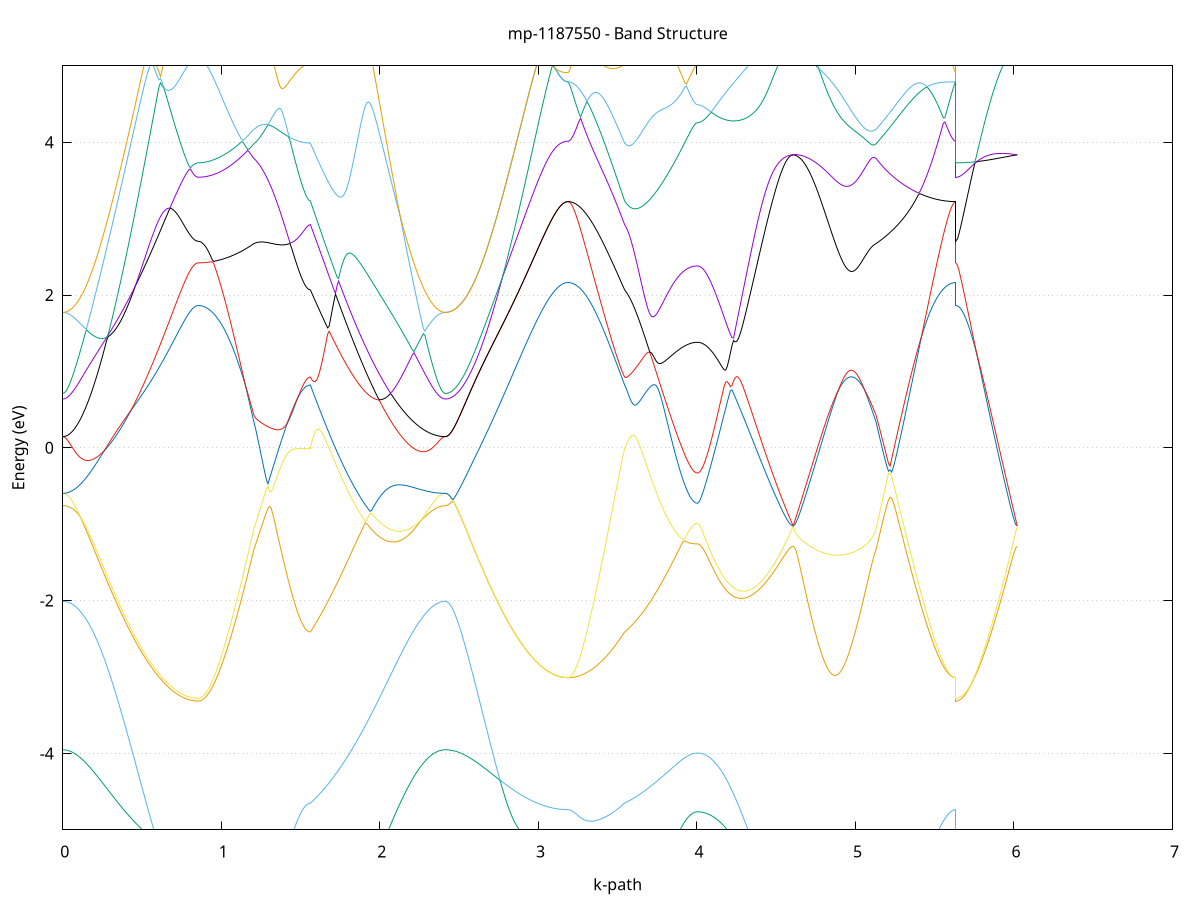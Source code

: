 set title 'mp-1187550 - Band Structure'
set xlabel 'k-path'
set ylabel 'Energy (eV)'
set grid y
set yrange [-5:5]
set terminal png size 800,600
set output 'mp-1187550_bands_gnuplot.png'
plot '-' using 1:2 with lines notitle, '-' using 1:2 with lines notitle, '-' using 1:2 with lines notitle, '-' using 1:2 with lines notitle, '-' using 1:2 with lines notitle, '-' using 1:2 with lines notitle, '-' using 1:2 with lines notitle, '-' using 1:2 with lines notitle, '-' using 1:2 with lines notitle, '-' using 1:2 with lines notitle, '-' using 1:2 with lines notitle, '-' using 1:2 with lines notitle, '-' using 1:2 with lines notitle, '-' using 1:2 with lines notitle, '-' using 1:2 with lines notitle, '-' using 1:2 with lines notitle, '-' using 1:2 with lines notitle, '-' using 1:2 with lines notitle, '-' using 1:2 with lines notitle, '-' using 1:2 with lines notitle, '-' using 1:2 with lines notitle, '-' using 1:2 with lines notitle, '-' using 1:2 with lines notitle, '-' using 1:2 with lines notitle, '-' using 1:2 with lines notitle, '-' using 1:2 with lines notitle, '-' using 1:2 with lines notitle, '-' using 1:2 with lines notitle, '-' using 1:2 with lines notitle, '-' using 1:2 with lines notitle, '-' using 1:2 with lines notitle, '-' using 1:2 with lines notitle, '-' using 1:2 with lines notitle, '-' using 1:2 with lines notitle, '-' using 1:2 with lines notitle, '-' using 1:2 with lines notitle, '-' using 1:2 with lines notitle, '-' using 1:2 with lines notitle, '-' using 1:2 with lines notitle, '-' using 1:2 with lines notitle, '-' using 1:2 with lines notitle, '-' using 1:2 with lines notitle, '-' using 1:2 with lines notitle, '-' using 1:2 with lines notitle, '-' using 1:2 with lines notitle, '-' using 1:2 with lines notitle, '-' using 1:2 with lines notitle, '-' using 1:2 with lines notitle, '-' using 1:2 with lines notitle, '-' using 1:2 with lines notitle, '-' using 1:2 with lines notitle, '-' using 1:2 with lines notitle, '-' using 1:2 with lines notitle, '-' using 1:2 with lines notitle, '-' using 1:2 with lines notitle, '-' using 1:2 with lines notitle, '-' using 1:2 with lines notitle, '-' using 1:2 with lines notitle, '-' using 1:2 with lines notitle, '-' using 1:2 with lines notitle, '-' using 1:2 with lines notitle, '-' using 1:2 with lines notitle, '-' using 1:2 with lines notitle, '-' using 1:2 with lines notitle
0.000000 -11.979026
0.009938 -11.978926
0.019876 -11.978826
0.029813 -11.978526
0.039751 -11.978126
0.049689 -11.977626
0.059627 -11.977126
0.069564 -11.976526
0.079502 -11.975826
0.089440 -11.975026
0.099378 -11.974226
0.109315 -11.973326
0.119253 -11.972326
0.129191 -11.971226
0.139129 -11.970126
0.149066 -11.968926
0.159004 -11.967726
0.168942 -11.966326
0.178880 -11.964926
0.188817 -11.963826
0.198755 -11.965426
0.208693 -11.967026
0.218631 -11.968626
0.228568 -11.970126
0.238506 -11.971726
0.248444 -11.973326
0.258382 -11.974826
0.268320 -11.976226
0.278257 -11.977726
0.288195 -11.979126
0.298133 -11.980526
0.308071 -11.981826
0.318008 -11.983126
0.327946 -11.984426
0.337884 -11.985626
0.347822 -11.986726
0.357759 -11.987926
0.367697 -11.988926
0.377635 -11.989926
0.387573 -11.990926
0.397510 -11.991826
0.407448 -11.992726
0.417386 -11.993526
0.427324 -11.994326
0.437261 -11.995026
0.447199 -11.995626
0.457137 -11.996226
0.467075 -11.996826
0.477013 -11.997326
0.486950 -11.997826
0.496888 -11.998226
0.506826 -11.998626
0.516764 -11.999026
0.526701 -11.999326
0.536639 -11.999526
0.546577 -11.999726
0.556515 -11.999926
0.566452 -12.000126
0.576390 -12.000226
0.586328 -12.000326
0.596266 -12.000326
0.606203 -12.000326
0.616141 -12.000326
0.626079 -12.000326
0.636017 -12.000326
0.645954 -12.000226
0.655892 -12.000226
0.665830 -12.000126
0.675768 -12.000026
0.685705 -11.999826
0.695643 -11.999726
0.705581 -11.999626
0.715519 -11.999526
0.725457 -11.999326
0.735394 -11.999226
0.745332 -11.999126
0.755270 -11.999026
0.765208 -11.998826
0.775145 -11.998726
0.785083 -11.998626
0.795021 -11.998526
0.804959 -11.998526
0.814896 -11.998426
0.824834 -11.998426
0.834772 -11.998326
0.844710 -11.998326
0.854647 -11.998326
0.854647 -11.998326
0.864377 -11.998326
0.874106 -11.998326
0.883835 -11.998326
0.893564 -11.998326
0.903293 -11.998326
0.913022 -11.998326
0.922751 -11.998326
0.932480 -11.998426
0.942209 -11.998426
0.951939 -11.998426
0.961668 -11.998526
0.971397 -11.998626
0.981126 -11.998726
0.990855 -11.998826
1.000584 -11.998926
1.010313 -11.999026
1.020042 -11.999226
1.029771 -11.999326
1.039501 -11.999526
1.049230 -11.999826
1.058959 -12.000026
1.068688 -12.000326
1.078417 -12.000726
1.088146 -12.001126
1.097875 -12.001526
1.107604 -12.001926
1.117333 -12.002426
1.127063 -12.002926
1.136792 -12.003526
1.146521 -12.005126
1.156250 -12.007026
1.165979 -12.008826
1.175708 -12.010726
1.185437 -12.012626
1.195166 -12.014426
1.204895 -12.016226
1.204895 -12.016226
1.214803 -12.017626
1.224710 -12.019226
1.234617 -12.020826
1.244525 -12.022426
1.254432 -12.024126
1.264340 -12.025726
1.274247 -12.027426
1.284154 -12.029026
1.294062 -12.030626
1.303969 -12.032226
1.313876 -12.033726
1.323784 -12.035126
1.333691 -12.036626
1.343598 -12.038026
1.353506 -12.039326
1.363413 -12.040626
1.373320 -12.041826
1.383228 -12.043026
1.393135 -12.044126
1.403042 -12.045126
1.412950 -12.046126
1.422857 -12.047126
1.432764 -12.048026
1.442672 -12.048826
1.452579 -12.049526
1.462486 -12.050226
1.472394 -12.050926
1.482301 -12.051426
1.492208 -12.051926
1.502116 -12.052326
1.512023 -12.052726
1.521930 -12.053026
1.531838 -12.053326
1.541745 -12.053426
1.551652 -12.053526
1.561560 -12.053626
1.561560 -12.053626
1.571467 -12.052626
1.581373 -12.051726
1.591280 -12.050726
1.601187 -12.049726
1.611094 -12.048626
1.621001 -12.047526
1.630908 -12.046326
1.640815 -12.045226
1.650721 -12.044026
1.660628 -12.042726
1.670535 -12.041426
1.680442 -12.040126
1.690349 -12.038826
1.700256 -12.037426
1.710163 -12.036026
1.720069 -12.034526
1.729976 -12.033026
1.739883 -12.031526
1.749790 -12.030026
1.759697 -12.028526
1.769604 -12.026926
1.779511 -12.025326
1.789417 -12.023626
1.799324 -12.022026
1.809231 -12.020326
1.819138 -12.018626
1.829045 -12.016926
1.838952 -12.015226
1.848859 -12.013526
1.858765 -12.011726
1.868672 -12.010026
1.878579 -12.008226
1.888486 -12.006526
1.898393 -12.004726
1.908300 -12.002926
1.918207 -12.001126
1.928113 -11.999326
1.938020 -11.997526
1.947927 -11.995726
1.957834 -11.994026
1.967741 -11.992226
1.977648 -11.990426
1.987555 -11.988726
1.997461 -11.986926
2.007368 -11.985226
2.017275 -11.983526
2.027182 -11.981826
2.037089 -11.980126
2.046996 -11.978526
2.056903 -11.976826
2.066809 -11.975226
2.076716 -11.973626
2.086623 -11.972126
2.096530 -11.970526
2.106437 -11.969026
2.116344 -11.967626
2.126251 -11.966126
2.136157 -11.964726
2.146064 -11.963326
2.155971 -11.962026
2.165878 -11.960726
2.175785 -11.959426
2.185692 -11.958226
2.195599 -11.957026
2.205505 -11.955926
2.215412 -11.957826
2.225319 -11.959826
2.235226 -11.961726
2.245133 -11.963526
2.255040 -11.965226
2.264947 -11.966826
2.274853 -11.968326
2.284760 -11.969826
2.294667 -11.971126
2.304574 -11.972326
2.314481 -11.973526
2.324388 -11.974526
2.334295 -11.975426
2.344201 -11.976326
2.354108 -11.977026
2.364015 -11.977626
2.373922 -11.978126
2.383829 -11.978526
2.393736 -11.978826
2.403643 -11.978926
2.413549 -11.979026
2.413549 -11.979026
2.423469 -11.979026
2.433389 -11.978926
2.443309 -11.978826
2.453229 -11.978726
2.463148 -11.978526
2.473068 -11.978326
2.482988 -11.978126
2.492908 -11.977926
2.502827 -11.977626
2.512747 -11.977326
2.522667 -11.977026
2.532587 -11.976726
2.542507 -11.976326
2.552426 -11.976026
2.562346 -11.975726
2.572266 -11.975426
2.582186 -11.975126
2.592105 -11.974826
2.602025 -11.975726
2.611945 -11.978326
2.621865 -11.981026
2.631784 -11.983726
2.641704 -11.986426
2.651624 -11.989126
2.661544 -11.991826
2.671464 -11.994526
2.681383 -11.997226
2.691303 -11.999826
2.701223 -12.002526
2.711143 -12.005026
2.721062 -12.007626
2.730982 -12.010126
2.740902 -12.012626
2.750822 -12.015026
2.760742 -12.017426
2.770661 -12.019726
2.780581 -12.022026
2.790501 -12.024226
2.800421 -12.026426
2.810340 -12.028526
2.820260 -12.030526
2.830180 -12.032526
2.840100 -12.034426
2.850019 -12.036326
2.859939 -12.038126
2.869859 -12.039926
2.879779 -12.041626
2.889699 -12.043326
2.899618 -12.044826
2.909538 -12.046426
2.919458 -12.047826
2.929378 -12.049226
2.939297 -12.050626
2.949217 -12.051926
2.959137 -12.053126
2.969057 -12.054326
2.978977 -12.055426
2.988896 -12.056426
2.998816 -12.057426
3.008736 -12.058426
3.018656 -12.059326
3.028575 -12.060126
3.038495 -12.060926
3.048415 -12.061626
3.058335 -12.062326
3.068254 -12.062926
3.078174 -12.063526
3.088094 -12.064026
3.098014 -12.064426
3.107934 -12.064926
3.117853 -12.065226
3.127773 -12.065526
3.137693 -12.065826
3.147613 -12.066026
3.157532 -12.066226
3.167452 -12.066326
3.177372 -12.066426
3.187292 -12.066426
3.187292 -12.066426
3.197199 -12.066426
3.207106 -12.066426
3.217014 -12.066426
3.226921 -12.066326
3.236828 -12.066326
3.246736 -12.066226
3.256643 -12.066126
3.266550 -12.066026
3.276458 -12.065926
3.286365 -12.065826
3.296272 -12.065626
3.306180 -12.065526
3.316087 -12.065326
3.325995 -12.065126
3.335902 -12.064826
3.345809 -12.064626
3.355717 -12.064326
3.365624 -12.064126
3.375531 -12.063726
3.385439 -12.063426
3.395346 -12.063026
3.405253 -12.062626
3.415161 -12.062226
3.425068 -12.061726
3.434975 -12.061226
3.444883 -12.060726
3.454790 -12.060226
3.464697 -12.059626
3.474605 -12.058926
3.484512 -12.058326
3.494419 -12.057626
3.504327 -12.056926
3.514234 -12.056126
3.524141 -12.055326
3.534049 -12.054426
3.543956 -12.053626
3.543956 -12.053626
3.553942 -12.053126
3.563928 -12.052526
3.573914 -12.052026
3.583900 -12.051426
3.593886 -12.050826
3.603872 -12.050226
3.613858 -12.049626
3.623844 -12.048926
3.633830 -12.048226
3.643816 -12.047626
3.653802 -12.046926
3.663787 -12.046226
3.673773 -12.045526
3.683759 -12.044926
3.693745 -12.044226
3.703731 -12.043526
3.713717 -12.042826
3.723703 -12.042226
3.733689 -12.041526
3.743675 -12.040926
3.753661 -12.040326
3.763647 -12.039726
3.773633 -12.039126
3.783619 -12.038526
3.793605 -12.038026
3.803591 -12.037426
3.813577 -12.036926
3.823563 -12.036526
3.833549 -12.036026
3.843535 -12.035626
3.853521 -12.035226
3.863507 -12.034826
3.873493 -12.034426
3.883479 -12.034126
3.893465 -12.033826
3.903450 -12.033526
3.913436 -12.033326
3.923422 -12.033126
3.933408 -12.032926
3.943394 -12.032726
3.953380 -12.032626
3.963366 -12.032426
3.973352 -12.032326
3.983338 -12.032326
3.993324 -12.032226
4.003310 -12.032226
4.003310 -12.032226
4.013217 -12.032226
4.023124 -12.032226
4.033031 -12.032226
4.042938 -12.032226
4.052845 -12.032226
4.062752 -12.032226
4.072659 -12.032126
4.082566 -12.032126
4.092473 -12.032026
4.102380 -12.031926
4.112287 -12.031826
4.122194 -12.031726
4.132101 -12.031626
4.142008 -12.031526
4.151915 -12.031326
4.161822 -12.031126
4.171729 -12.030826
4.181636 -12.030526
4.191543 -12.030226
4.201450 -12.029926
4.211357 -12.029526
4.221264 -12.029026
4.231171 -12.028626
4.241078 -12.028026
4.250985 -12.027426
4.260892 -12.026826
4.270799 -12.026126
4.280706 -12.025326
4.290613 -12.024526
4.300520 -12.023726
4.310427 -12.022726
4.320334 -12.021826
4.330241 -12.020726
4.340148 -12.019626
4.350055 -12.018526
4.359962 -12.017326
4.369869 -12.016026
4.379776 -12.014726
4.389683 -12.013326
4.399590 -12.011926
4.409497 -12.010526
4.419404 -12.009026
4.429311 -12.007526
4.439218 -12.005926
4.449125 -12.004426
4.459032 -12.002826
4.468939 -12.001226
4.478846 -11.999726
4.488753 -11.998126
4.498660 -11.996626
4.508567 -11.995126
4.518474 -11.993726
4.528381 -11.992426
4.538288 -11.991226
4.548195 -11.990026
4.558102 -11.989026
4.568009 -11.988226
4.577916 -11.987526
4.587823 -11.987026
4.597730 -11.986726
4.607637 -11.986626
4.607637 -11.986626
4.617484 -11.987026
4.627330 -11.987426
4.637177 -11.987826
4.647023 -11.988226
4.656870 -11.988526
4.666716 -11.988926
4.676563 -11.989226
4.686409 -11.989526
4.696256 -11.989826
4.706102 -11.990126
4.715949 -11.990326
4.725795 -11.990626
4.735642 -11.990926
4.745488 -11.991126
4.755335 -11.991426
4.765181 -11.991726
4.775028 -11.991926
4.784874 -11.992226
4.794721 -11.992526
4.804567 -11.992826
4.814414 -11.993126
4.824260 -11.993426
4.834107 -11.993926
4.843953 -11.994526
4.853800 -11.995126
4.863646 -11.995726
4.873493 -11.996226
4.883339 -11.996826
4.893186 -11.997326
4.903032 -11.997826
4.912879 -11.998426
4.922725 -11.998926
4.932572 -11.999526
4.942418 -12.000026
4.952265 -12.000626
4.962111 -12.001126
4.971958 -12.001726
4.981804 -12.002426
4.991651 -12.003026
5.001497 -12.003726
5.011344 -12.004426
5.021190 -12.005126
5.031037 -12.005926
5.040883 -12.006826
5.050730 -12.007626
5.060576 -12.008626
5.070423 -12.009526
5.080269 -12.010526
5.090116 -12.011626
5.099962 -12.012726
5.109809 -12.013826
5.119655 -12.015026
5.129502 -12.016226
5.129502 -12.016226
5.139392 -12.018126
5.149282 -12.019926
5.159172 -12.021726
5.169063 -12.023526
5.178953 -12.025226
5.188843 -12.027026
5.198733 -12.028726
5.208623 -12.030426
5.218514 -12.032026
5.228404 -12.033626
5.238294 -12.035226
5.248184 -12.036826
5.258074 -12.038326
5.267965 -12.039826
5.277855 -12.041226
5.287745 -12.042626
5.297635 -12.044026
5.307525 -12.045326
5.317415 -12.046626
5.327306 -12.047826
5.337196 -12.049026
5.347086 -12.050226
5.356976 -12.051326
5.366866 -12.052426
5.376757 -12.053426
5.386647 -12.054426
5.396537 -12.055426
5.406427 -12.056326
5.416317 -12.057226
5.426207 -12.058026
5.436098 -12.058826
5.445988 -12.059626
5.455878 -12.060326
5.465768 -12.061026
5.475658 -12.061626
5.485549 -12.062226
5.495439 -12.062726
5.505329 -12.063226
5.515219 -12.063726
5.525109 -12.064226
5.534999 -12.064626
5.544890 -12.064926
5.554780 -12.065226
5.564670 -12.065526
5.574560 -12.065726
5.584450 -12.065926
5.594341 -12.066126
5.604231 -12.066226
5.614121 -12.066326
5.624011 -12.066426
5.633901 -12.066426
5.633901 -11.998326
5.643821 -11.998326
5.653741 -11.998326
5.663661 -11.998226
5.673580 -11.998226
5.683500 -11.998126
5.693420 -11.998026
5.703340 -11.997926
5.713260 -11.997826
5.723179 -11.997726
5.733099 -11.997626
5.743019 -11.997426
5.752939 -11.997226
5.762858 -11.997026
5.772778 -11.996826
5.782698 -11.996626
5.792618 -11.996426
5.802537 -11.996126
5.812457 -11.995926
5.822377 -11.995626
5.832297 -11.995326
5.842217 -11.995026
5.852136 -11.994626
5.862056 -11.994326
5.871976 -11.993926
5.881896 -11.993626
5.891815 -11.993226
5.901735 -11.992826
5.911655 -11.992326
5.921575 -11.991926
5.931495 -11.991426
5.941414 -11.990926
5.951334 -11.990426
5.961254 -11.989926
5.971174 -11.989426
5.981093 -11.988926
5.991013 -11.988326
6.000933 -11.987826
6.010853 -11.987226
6.020772 -11.986626
e
0.000000 -11.977226
0.009938 -11.977226
0.019876 -11.977026
0.029813 -11.976726
0.039751 -11.976326
0.049689 -11.975826
0.059627 -11.975126
0.069564 -11.974326
0.079502 -11.973426
0.089440 -11.972326
0.099378 -11.971126
0.109315 -11.969826
0.119253 -11.968326
0.129191 -11.966826
0.139129 -11.965126
0.149066 -11.963326
0.159004 -11.961426
0.168942 -11.960626
0.178880 -11.962226
0.188817 -11.963426
0.198755 -11.961926
0.208693 -11.960326
0.218631 -11.958726
0.228568 -11.957026
0.238506 -11.955226
0.248444 -11.953526
0.258382 -11.951626
0.268320 -11.949826
0.278257 -11.947926
0.288195 -11.946026
0.298133 -11.944126
0.308071 -11.942326
0.318008 -11.940426
0.327946 -11.938626
0.337884 -11.936826
0.347822 -11.935126
0.357759 -11.934726
0.367697 -11.934626
0.377635 -11.934526
0.387573 -11.934526
0.397510 -11.935126
0.407448 -11.936526
0.417386 -11.937826
0.427324 -11.939126
0.437261 -11.940326
0.447199 -11.941526
0.457137 -11.942726
0.467075 -11.943826
0.477013 -11.944826
0.486950 -11.945826
0.496888 -11.946826
0.506826 -11.947726
0.516764 -11.948526
0.526701 -11.949326
0.536639 -11.950126
0.546577 -11.950826
0.556515 -11.951526
0.566452 -11.952226
0.576390 -11.952826
0.586328 -11.953326
0.596266 -11.953926
0.606203 -11.954426
0.616141 -11.954926
0.626079 -11.955326
0.636017 -11.955726
0.645954 -11.956126
0.655892 -11.956426
0.665830 -11.956826
0.675768 -11.957126
0.685705 -11.957426
0.695643 -11.958626
0.705581 -11.959726
0.715519 -11.960726
0.725457 -11.961726
0.735394 -11.962726
0.745332 -11.963626
0.755270 -11.964426
0.765208 -11.965226
0.775145 -11.965926
0.785083 -11.966526
0.795021 -11.967126
0.804959 -11.967626
0.814896 -11.968026
0.824834 -11.968326
0.834772 -11.968526
0.844710 -11.968626
0.854647 -11.968726
0.854647 -11.968726
0.864377 -11.968726
0.874106 -11.968926
0.883835 -11.969226
0.893564 -11.969526
0.903293 -11.970026
0.913022 -11.970626
0.922751 -11.971226
0.932480 -11.972026
0.942209 -11.972926
0.951939 -11.973826
0.961668 -11.974826
0.971397 -11.976026
0.981126 -11.977126
0.990855 -11.978426
1.000584 -11.979726
1.010313 -11.981126
1.020042 -11.982626
1.029771 -11.984126
1.039501 -11.985726
1.049230 -11.987326
1.058959 -11.989026
1.068688 -11.990726
1.078417 -11.992426
1.088146 -11.994226
1.097875 -11.995926
1.107604 -11.997826
1.117333 -11.999626
1.127063 -12.001426
1.136792 -12.003326
1.146521 -12.004226
1.156250 -12.004826
1.165979 -12.005626
1.175708 -12.006426
1.185437 -12.007226
1.195166 -12.008126
1.204895 -12.009026
1.204895 -12.009026
1.214803 -12.009626
1.224710 -12.010026
1.234617 -12.010226
1.244525 -12.010426
1.254432 -12.010526
1.264340 -12.010626
1.274247 -12.010626
1.284154 -12.010626
1.294062 -12.010626
1.303969 -12.010526
1.313876 -12.010526
1.323784 -12.010326
1.333691 -12.010226
1.343598 -12.010126
1.353506 -12.010026
1.363413 -12.009826
1.373320 -12.009726
1.383228 -12.009526
1.393135 -12.009426
1.403042 -12.009226
1.412950 -12.009026
1.422857 -12.008926
1.432764 -12.008726
1.442672 -12.008626
1.452579 -12.008426
1.462486 -12.008326
1.472394 -12.008226
1.482301 -12.008126
1.492208 -12.008026
1.502116 -12.007926
1.512023 -12.007826
1.521930 -12.007726
1.531838 -12.007726
1.541745 -12.007626
1.551652 -12.007626
1.561560 -12.007626
1.561560 -12.007626
1.571467 -12.004826
1.581373 -12.002026
1.591280 -11.999226
1.601187 -11.996426
1.611094 -11.993626
1.621001 -11.990926
1.630908 -11.988126
1.640815 -11.985526
1.650721 -11.982826
1.660628 -11.980226
1.670535 -11.977726
1.680442 -11.975326
1.690349 -11.973826
1.700256 -11.974126
1.710163 -11.974426
1.720069 -11.974626
1.729976 -11.974826
1.739883 -11.974926
1.749790 -11.975026
1.759697 -11.975026
1.769604 -11.974926
1.779511 -11.974826
1.789417 -11.974626
1.799324 -11.974326
1.809231 -11.974026
1.819138 -11.973626
1.829045 -11.973126
1.838952 -11.972626
1.848859 -11.972026
1.858765 -11.971226
1.868672 -11.970526
1.878579 -11.969626
1.888486 -11.968626
1.898393 -11.967626
1.908300 -11.966526
1.918207 -11.965426
1.928113 -11.964126
1.938020 -11.962826
1.947927 -11.961426
1.957834 -11.959926
1.967741 -11.958326
1.977648 -11.956726
1.987555 -11.955026
1.997461 -11.953226
2.007368 -11.951426
2.017275 -11.950826
2.027182 -11.951226
2.037089 -11.951526
2.046996 -11.951826
2.056903 -11.952126
2.066809 -11.952326
2.076716 -11.952626
2.086623 -11.952826
2.096530 -11.952926
2.106437 -11.953026
2.116344 -11.953126
2.126251 -11.953126
2.136157 -11.953126
2.146064 -11.953126
2.155971 -11.952926
2.165878 -11.952826
2.175785 -11.952626
2.185692 -11.952326
2.195599 -11.953726
2.205505 -11.955826
2.215412 -11.956126
2.225319 -11.958126
2.235226 -11.960026
2.245133 -11.961826
2.255040 -11.963526
2.264947 -11.965126
2.274853 -11.966726
2.284760 -11.968126
2.294667 -11.969426
2.304574 -11.970726
2.314481 -11.971826
2.324388 -11.972826
2.334295 -11.973726
2.344201 -11.974626
2.354108 -11.975326
2.364015 -11.975926
2.373922 -11.976426
2.383829 -11.976826
2.393736 -11.977026
2.403643 -11.977226
2.413549 -11.977226
2.413549 -11.977226
2.423469 -11.977226
2.433389 -11.977126
2.443309 -11.976826
2.453229 -11.976526
2.463148 -11.976126
2.473068 -11.975526
2.482988 -11.974926
2.492908 -11.974226
2.502827 -11.973526
2.512747 -11.972626
2.522667 -11.971626
2.532587 -11.970526
2.542507 -11.969426
2.552426 -11.968126
2.562346 -11.966826
2.572266 -11.967926
2.582186 -11.970426
2.592105 -11.973026
2.602025 -11.975726
2.611945 -11.978326
2.621865 -11.981026
2.631784 -11.983726
2.641704 -11.986426
2.651624 -11.989126
2.661544 -11.991826
2.671464 -11.994526
2.681383 -11.997226
2.691303 -11.999826
2.701223 -12.002526
2.711143 -12.005026
2.721062 -12.007626
2.730982 -12.010126
2.740902 -12.012626
2.750822 -12.015026
2.760742 -12.017426
2.770661 -12.019726
2.780581 -12.022026
2.790501 -12.024226
2.800421 -12.026426
2.810340 -12.028526
2.820260 -12.030526
2.830180 -12.032526
2.840100 -12.034426
2.850019 -12.036326
2.859939 -12.038126
2.869859 -12.039926
2.879779 -12.041626
2.889699 -12.043326
2.899618 -12.044826
2.909538 -12.046426
2.919458 -12.047826
2.929378 -12.049226
2.939297 -12.050626
2.949217 -12.051926
2.959137 -12.053126
2.969057 -12.054326
2.978977 -12.055426
2.988896 -12.056426
2.998816 -12.057426
3.008736 -12.058426
3.018656 -12.059326
3.028575 -12.060126
3.038495 -12.060926
3.048415 -12.061626
3.058335 -12.062326
3.068254 -12.062926
3.078174 -12.063526
3.088094 -12.064026
3.098014 -12.064426
3.107934 -12.064926
3.117853 -12.065226
3.127773 -12.065526
3.137693 -12.065826
3.147613 -12.066026
3.157532 -12.066226
3.167452 -12.066326
3.177372 -12.066426
3.187292 -12.066426
3.187292 -12.066426
3.197199 -12.066426
3.207106 -12.066226
3.217014 -12.065926
3.226921 -12.065626
3.236828 -12.065226
3.246736 -12.064626
3.256643 -12.063926
3.266550 -12.063226
3.276458 -12.062326
3.286365 -12.061426
3.296272 -12.060326
3.306180 -12.059226
3.316087 -12.057926
3.325995 -12.056626
3.335902 -12.055226
3.345809 -12.053726
3.355717 -12.052026
3.365624 -12.050326
3.375531 -12.048526
3.385439 -12.046726
3.395346 -12.044726
3.405253 -12.042726
3.415161 -12.040626
3.425068 -12.038426
3.434975 -12.036126
3.444883 -12.033826
3.454790 -12.031426
3.464697 -12.028926
3.474605 -12.026426
3.484512 -12.023826
3.494419 -12.021226
3.504327 -12.018626
3.514234 -12.015926
3.524141 -12.013126
3.534049 -12.010426
3.543956 -12.007626
3.543956 -12.007626
3.553942 -12.006126
3.563928 -12.004726
3.573914 -12.003226
3.583900 -12.001926
3.593886 -12.000526
3.603872 -11.999326
3.613858 -11.998026
3.623844 -11.996826
3.633830 -11.995726
3.643816 -11.994626
3.653802 -11.993526
3.663787 -11.992426
3.673773 -11.991426
3.683759 -11.990426
3.693745 -11.989426
3.703731 -11.988426
3.713717 -11.987426
3.723703 -11.986426
3.733689 -11.985526
3.743675 -11.984526
3.753661 -11.983526
3.763647 -11.982526
3.773633 -11.981626
3.783619 -11.980626
3.793605 -11.979626
3.803591 -11.978726
3.813577 -11.977726
3.823563 -11.976826
3.833549 -11.975926
3.843535 -11.975026
3.853521 -11.974126
3.863507 -11.973326
3.873493 -11.972526
3.883479 -11.971726
3.893465 -11.971026
3.903450 -11.970326
3.913436 -11.969726
3.923422 -11.969126
3.933408 -11.968626
3.943394 -11.968226
3.953380 -11.967826
3.963366 -11.967526
3.973352 -11.967326
3.983338 -11.967126
3.993324 -11.967026
4.003310 -11.966926
4.003310 -11.966926
4.013217 -11.966926
4.023124 -11.967026
4.033031 -11.967026
4.042938 -11.967026
4.052845 -11.967026
4.062752 -11.967126
4.072659 -11.967126
4.082566 -11.967226
4.092473 -11.967326
4.102380 -11.967426
4.112287 -11.967526
4.122194 -11.967626
4.132101 -11.967826
4.142008 -11.967926
4.151915 -11.968126
4.161822 -11.968326
4.171729 -11.968626
4.181636 -11.968926
4.191543 -11.969126
4.201450 -11.969526
4.211357 -11.969826
4.221264 -11.970226
4.231171 -11.970626
4.241078 -11.971026
4.250985 -11.971426
4.260892 -11.971926
4.270799 -11.972426
4.280706 -11.972926
4.290613 -11.973426
4.300520 -11.974026
4.310427 -11.974526
4.320334 -11.975126
4.330241 -11.975626
4.340148 -11.976226
4.350055 -11.976826
4.359962 -11.977426
4.369869 -11.978026
4.379776 -11.978626
4.389683 -11.979126
4.399590 -11.979726
4.409497 -11.980326
4.419404 -11.980826
4.429311 -11.981426
4.439218 -11.981926
4.449125 -11.982426
4.459032 -11.982926
4.468939 -11.983326
4.478846 -11.983726
4.488753 -11.984226
4.498660 -11.984526
4.508567 -11.984926
4.518474 -11.985226
4.528381 -11.985526
4.538288 -11.985826
4.548195 -11.986026
4.558102 -11.986226
4.568009 -11.986326
4.577916 -11.986526
4.587823 -11.986526
4.597730 -11.986626
4.607637 -11.986626
4.607637 -11.986626
4.617484 -11.986226
4.627330 -11.985926
4.637177 -11.985726
4.647023 -11.985626
4.656870 -11.985626
4.666716 -11.985626
4.676563 -11.985826
4.686409 -11.986026
4.696256 -11.986226
4.706102 -11.986626
4.715949 -11.987026
4.725795 -11.987426
4.735642 -11.987926
4.745488 -11.988526
4.755335 -11.989026
4.765181 -11.989626
4.775028 -11.990226
4.784874 -11.990826
4.794721 -11.991526
4.804567 -11.992126
4.814414 -11.992726
4.824260 -11.993326
4.834107 -11.993726
4.843953 -11.994026
4.853800 -11.994326
4.863646 -11.994726
4.873493 -11.995026
4.883339 -11.995426
4.893186 -11.995826
4.903032 -11.996226
4.912879 -11.996626
4.922725 -11.997026
4.932572 -11.997526
4.942418 -11.998026
4.952265 -11.998426
4.962111 -11.998926
4.971958 -11.999426
4.981804 -11.999926
4.991651 -12.000526
5.001497 -12.001026
5.011344 -12.001626
5.021190 -12.002226
5.031037 -12.002726
5.040883 -12.003326
5.050730 -12.003926
5.060576 -12.004526
5.070423 -12.005226
5.080269 -12.005826
5.090116 -12.006426
5.099962 -12.007126
5.109809 -12.007726
5.119655 -12.008326
5.129502 -12.009026
5.129502 -12.009026
5.139392 -12.010026
5.149282 -12.011026
5.159172 -12.012126
5.169063 -12.013326
5.178953 -12.014426
5.188843 -12.015726
5.198733 -12.017026
5.208623 -12.018326
5.218514 -12.019726
5.228404 -12.021026
5.238294 -12.022526
5.248184 -12.023926
5.258074 -12.025426
5.267965 -12.026926
5.277855 -12.028426
5.287745 -12.030026
5.297635 -12.031526
5.307525 -12.033126
5.317415 -12.034726
5.327306 -12.036226
5.337196 -12.037826
5.347086 -12.039326
5.356976 -12.040926
5.366866 -12.042426
5.376757 -12.043926
5.386647 -12.045426
5.396537 -12.046926
5.406427 -12.048326
5.416317 -12.049726
5.426207 -12.051026
5.436098 -12.052426
5.445988 -12.053626
5.455878 -12.054926
5.465768 -12.056026
5.475658 -12.057226
5.485549 -12.058226
5.495439 -12.059326
5.505329 -12.060226
5.515219 -12.061126
5.525109 -12.061926
5.534999 -12.062726
5.544890 -12.063426
5.554780 -12.064026
5.564670 -12.064626
5.574560 -12.065126
5.584450 -12.065526
5.594341 -12.065826
5.604231 -12.066126
5.614121 -12.066326
5.624011 -12.066426
5.633901 -12.066426
5.633901 -11.968726
5.643821 -11.968726
5.653741 -11.968826
5.663661 -11.968926
5.673580 -11.969026
5.683500 -11.969126
5.693420 -11.969326
5.703340 -11.969526
5.713260 -11.969826
5.723179 -11.970126
5.733099 -11.970426
5.743019 -11.970726
5.752939 -11.971126
5.762858 -11.971526
5.772778 -11.971926
5.782698 -11.972426
5.792618 -11.972926
5.802537 -11.973426
5.812457 -11.973926
5.822377 -11.974426
5.832297 -11.975026
5.842217 -11.975526
5.852136 -11.976126
5.862056 -11.976726
5.871976 -11.977326
5.881896 -11.977926
5.891815 -11.978526
5.901735 -11.979226
5.911655 -11.979826
5.921575 -11.980426
5.931495 -11.981126
5.941414 -11.981726
5.951334 -11.982326
5.961254 -11.983026
5.971174 -11.983626
5.981093 -11.984226
5.991013 -11.984826
6.000933 -11.985426
6.010853 -11.986026
6.020772 -11.986626
e
0.000000 -11.943826
0.009938 -11.943926
0.019876 -11.944126
0.029813 -11.944426
0.039751 -11.944926
0.049689 -11.945626
0.059627 -11.946326
0.069564 -11.947226
0.079502 -11.948226
0.089440 -11.949326
0.099378 -11.950526
0.109315 -11.951826
0.119253 -11.953126
0.129191 -11.954526
0.139129 -11.956026
0.149066 -11.957526
0.159004 -11.959026
0.168942 -11.959426
0.178880 -11.957326
0.188817 -11.955126
0.198755 -11.952926
0.208693 -11.950626
0.218631 -11.948226
0.228568 -11.945826
0.238506 -11.943426
0.248444 -11.940926
0.258382 -11.938326
0.268320 -11.936926
0.278257 -11.936626
0.288195 -11.936326
0.298133 -11.936026
0.308071 -11.935726
0.318008 -11.935426
0.327946 -11.935226
0.337884 -11.935026
0.347822 -11.934826
0.357759 -11.933526
0.367697 -11.932126
0.377635 -11.932226
0.387573 -11.933726
0.397510 -11.934526
0.407448 -11.934626
0.417386 -11.934826
0.427324 -11.935026
0.437261 -11.935226
0.447199 -11.935526
0.457137 -11.935926
0.467075 -11.936326
0.477013 -11.936826
0.486950 -11.937326
0.496888 -11.937926
0.506826 -11.938626
0.516764 -11.939326
0.526701 -11.940126
0.536639 -11.940926
0.546577 -11.941826
0.556515 -11.942726
0.566452 -11.943726
0.576390 -11.944726
0.586328 -11.945826
0.596266 -11.946926
0.606203 -11.948026
0.616141 -11.949226
0.626079 -11.950426
0.636017 -11.951626
0.645954 -11.952826
0.655892 -11.953926
0.665830 -11.955126
0.675768 -11.956326
0.685705 -11.957326
0.695643 -11.957626
0.705581 -11.957826
0.715519 -11.958026
0.725457 -11.958226
0.735394 -11.958426
0.745332 -11.958526
0.755270 -11.958726
0.765208 -11.958826
0.775145 -11.958926
0.785083 -11.959026
0.795021 -11.959526
0.804959 -11.959926
0.814896 -11.960326
0.824834 -11.960626
0.834772 -11.960826
0.844710 -11.961026
0.854647 -11.961026
0.854647 -11.961026
0.864377 -11.960926
0.874106 -11.960726
0.883835 -11.960326
0.893564 -11.959826
0.903293 -11.959426
0.913022 -11.959426
0.922751 -11.959526
0.932480 -11.959526
0.942209 -11.959626
0.951939 -11.959726
0.961668 -11.959826
0.971397 -11.959826
0.981126 -11.959926
0.990855 -11.960026
1.000584 -11.960126
1.010313 -11.960226
1.020042 -11.960326
1.029771 -11.960426
1.039501 -11.960426
1.049230 -11.960526
1.058959 -11.960626
1.068688 -11.960726
1.078417 -11.960826
1.088146 -11.960826
1.097875 -11.960926
1.107604 -11.960926
1.117333 -11.961026
1.127063 -11.961026
1.136792 -11.961026
1.146521 -11.961026
1.156250 -11.961026
1.165979 -11.961026
1.175708 -11.961026
1.185437 -11.960926
1.195166 -11.960926
1.204895 -11.960826
1.204895 -11.960826
1.214803 -11.960826
1.224710 -11.960826
1.234617 -11.960826
1.244525 -11.960826
1.254432 -11.960926
1.264340 -11.960926
1.274247 -11.961126
1.284154 -11.961226
1.294062 -11.961326
1.303969 -11.961526
1.313876 -11.961726
1.323784 -11.961926
1.333691 -11.962126
1.343598 -11.962426
1.353506 -11.962626
1.363413 -11.962926
1.373320 -11.963126
1.383228 -11.963426
1.393135 -11.963726
1.403042 -11.964026
1.412950 -11.964326
1.422857 -11.964626
1.432764 -11.964926
1.442672 -11.965226
1.452579 -11.965526
1.462486 -11.965726
1.472394 -11.966026
1.482301 -11.966226
1.492208 -11.966426
1.502116 -11.966626
1.512023 -11.966826
1.521930 -11.966926
1.531838 -11.967126
1.541745 -11.967126
1.551652 -11.967226
1.561560 -11.967226
1.561560 -11.967226
1.571467 -11.967726
1.581373 -11.968326
1.591280 -11.968826
1.601187 -11.969426
1.611094 -11.969926
1.621001 -11.970526
1.630908 -11.971026
1.640815 -11.971626
1.650721 -11.972126
1.660628 -11.972626
1.670535 -11.973026
1.680442 -11.973426
1.690349 -11.972926
1.700256 -11.970626
1.710163 -11.968426
1.720069 -11.966326
1.729976 -11.964226
1.739883 -11.962426
1.749790 -11.960626
1.759697 -11.958926
1.769604 -11.957426
1.779511 -11.955926
1.789417 -11.954626
1.799324 -11.953526
1.809231 -11.952426
1.819138 -11.951526
1.829045 -11.950726
1.838952 -11.950026
1.848859 -11.949426
1.858765 -11.949026
1.868672 -11.948626
1.878579 -11.948326
1.888486 -11.948226
1.898393 -11.948126
1.908300 -11.948126
1.918207 -11.948126
1.928113 -11.948226
1.938020 -11.948426
1.947927 -11.948626
1.957834 -11.948926
1.967741 -11.949126
1.977648 -11.949526
1.987555 -11.949826
1.997461 -11.950126
2.007368 -11.950526
2.017275 -11.949626
2.027182 -11.947626
2.037089 -11.945726
2.046996 -11.943726
2.056903 -11.941726
2.066809 -11.939726
2.076716 -11.937826
2.086623 -11.936226
2.096530 -11.935226
2.106437 -11.935226
2.116344 -11.936326
2.126251 -11.938126
2.136157 -11.940226
2.146064 -11.942526
2.155971 -11.944826
2.165878 -11.947126
2.175785 -11.949326
2.185692 -11.951526
2.195599 -11.952126
2.205505 -11.954026
2.215412 -11.954826
2.225319 -11.953826
2.235226 -11.952826
2.245133 -11.951826
2.255040 -11.950926
2.264947 -11.950126
2.274853 -11.949326
2.284760 -11.948626
2.294667 -11.947926
2.304574 -11.947226
2.314481 -11.946626
2.324388 -11.946126
2.334295 -11.945726
2.344201 -11.945326
2.354108 -11.944926
2.364015 -11.944626
2.373922 -11.944326
2.383829 -11.944126
2.393736 -11.943926
2.403643 -11.943826
2.413549 -11.943826
2.413549 -11.943826
2.423469 -11.943926
2.433389 -11.944226
2.443309 -11.944826
2.453229 -11.945626
2.463148 -11.946626
2.473068 -11.947726
2.482988 -11.949126
2.492908 -11.950726
2.502827 -11.952426
2.512747 -11.954326
2.522667 -11.956326
2.532587 -11.958426
2.542507 -11.960626
2.552426 -11.963026
2.562346 -11.965426
2.572266 -11.967926
2.582186 -11.970426
2.592105 -11.973026
2.602025 -11.974526
2.611945 -11.974326
2.621865 -11.974126
2.631784 -11.973926
2.641704 -11.973826
2.651624 -11.973826
2.661544 -11.973826
2.671464 -11.973826
2.681383 -11.973926
2.691303 -11.974126
2.701223 -11.974426
2.711143 -11.974726
2.721062 -11.975126
2.730982 -11.975626
2.740902 -11.976226
2.750822 -11.976826
2.760742 -11.977526
2.770661 -11.978326
2.780581 -11.979126
2.790501 -11.980026
2.800421 -11.981026
2.810340 -11.982026
2.820260 -11.983126
2.830180 -11.984326
2.840100 -11.985526
2.850019 -11.986726
2.859939 -11.988026
2.869859 -11.989326
2.879779 -11.990626
2.889699 -11.992026
2.899618 -11.993426
2.909538 -11.994726
2.919458 -11.996126
2.929378 -11.997526
2.939297 -11.998926
2.949217 -12.000226
2.959137 -12.001626
2.969057 -12.002926
2.978977 -12.004226
2.988896 -12.005526
2.998816 -12.006726
3.008736 -12.007926
3.018656 -12.009126
3.028575 -12.010226
3.038495 -12.011226
3.048415 -12.012226
3.058335 -12.013226
3.068254 -12.014126
3.078174 -12.014926
3.088094 -12.015726
3.098014 -12.016426
3.107934 -12.017026
3.117853 -12.017526
3.127773 -12.018026
3.137693 -12.018426
3.147613 -12.018826
3.157532 -12.019026
3.167452 -12.019226
3.177372 -12.019426
3.187292 -12.019426
3.187292 -12.019426
3.197199 -12.019326
3.207106 -12.019126
3.217014 -12.018726
3.226921 -12.018126
3.236828 -12.017426
3.246736 -12.016626
3.256643 -12.015626
3.266550 -12.014426
3.276458 -12.013126
3.286365 -12.011726
3.296272 -12.010126
3.306180 -12.008426
3.316087 -12.006526
3.325995 -12.004526
3.335902 -12.002426
3.345809 -12.000126
3.355717 -11.997826
3.365624 -11.995326
3.375531 -11.992726
3.385439 -11.990126
3.395346 -11.987326
3.405253 -11.984526
3.415161 -11.981726
3.425068 -11.978926
3.434975 -11.976126
3.444883 -11.973526
3.454790 -11.971126
3.464697 -11.969126
3.474605 -11.967626
3.484512 -11.966626
3.494419 -11.966126
3.504327 -11.966026
3.514234 -11.966126
3.524141 -11.966426
3.534049 -11.966726
3.543956 -11.967226
3.543956 -11.967226
3.553942 -11.967426
3.563928 -11.967626
3.573914 -11.967726
3.583900 -11.967726
3.593886 -11.967726
3.603872 -11.967626
3.613858 -11.967426
3.623844 -11.967126
3.633830 -11.966826
3.643816 -11.966526
3.653802 -11.966126
3.663787 -11.965626
3.673773 -11.965126
3.683759 -11.964526
3.693745 -11.963926
3.703731 -11.963326
3.713717 -11.962726
3.723703 -11.962026
3.733689 -11.961326
3.743675 -11.960626
3.753661 -11.959926
3.763647 -11.959226
3.773633 -11.958526
3.783619 -11.957826
3.793605 -11.957126
3.803591 -11.956326
3.813577 -11.955626
3.823563 -11.955026
3.833549 -11.954326
3.843535 -11.953626
3.853521 -11.953026
3.863507 -11.952426
3.873493 -11.951826
3.883479 -11.951226
3.893465 -11.950726
3.903450 -11.950126
3.913436 -11.949726
3.923422 -11.949226
3.933408 -11.948826
3.943394 -11.948526
3.953380 -11.948226
3.963366 -11.948026
3.973352 -11.947826
3.983338 -11.947626
3.993324 -11.947526
4.003310 -11.947526
4.003310 -11.947526
4.013217 -11.947526
4.023124 -11.947526
4.033031 -11.947526
4.042938 -11.947526
4.052845 -11.947526
4.062752 -11.947526
4.072659 -11.947526
4.082566 -11.947526
4.092473 -11.947526
4.102380 -11.947426
4.112287 -11.947426
4.122194 -11.947426
4.132101 -11.947426
4.142008 -11.947426
4.151915 -11.947426
4.161822 -11.947426
4.171729 -11.947426
4.181636 -11.947426
4.191543 -11.947426
4.201450 -11.947426
4.211357 -11.947426
4.221264 -11.947526
4.231171 -11.947526
4.241078 -11.947626
4.250985 -11.947626
4.260892 -11.947726
4.270799 -11.947826
4.280706 -11.947826
4.290613 -11.947926
4.300520 -11.948126
4.310427 -11.948226
4.320334 -11.948326
4.330241 -11.948526
4.340148 -11.948626
4.350055 -11.948826
4.359962 -11.949026
4.369869 -11.949226
4.379776 -11.949426
4.389683 -11.949626
4.399590 -11.949826
4.409497 -11.950026
4.419404 -11.950226
4.429311 -11.950426
4.439218 -11.950626
4.449125 -11.950926
4.459032 -11.951126
4.468939 -11.951326
4.478846 -11.951526
4.488753 -11.951726
4.498660 -11.951926
4.508567 -11.952026
4.518474 -11.952226
4.528381 -11.952326
4.538288 -11.952526
4.548195 -11.952626
4.558102 -11.952726
4.568009 -11.952826
4.577916 -11.952926
4.587823 -11.952926
4.597730 -11.952926
4.607637 -11.953026
4.607637 -11.953026
4.617484 -11.952926
4.627330 -11.953026
4.637177 -11.953026
4.647023 -11.953026
4.656870 -11.953026
4.666716 -11.953026
4.676563 -11.953026
4.686409 -11.953126
4.696256 -11.953126
4.706102 -11.953226
4.715949 -11.953226
4.725795 -11.953326
4.735642 -11.953426
4.745488 -11.953526
4.755335 -11.953626
4.765181 -11.953726
4.775028 -11.953826
4.784874 -11.953926
4.794721 -11.954126
4.804567 -11.954326
4.814414 -11.954426
4.824260 -11.954626
4.834107 -11.954826
4.843953 -11.955026
4.853800 -11.955326
4.863646 -11.955526
4.873493 -11.955726
4.883339 -11.956026
4.893186 -11.956226
4.903032 -11.956526
4.912879 -11.956826
4.922725 -11.957126
4.932572 -11.957326
4.942418 -11.957626
4.952265 -11.957926
4.962111 -11.958226
4.971958 -11.958426
4.981804 -11.958726
4.991651 -11.959026
5.001497 -11.959226
5.011344 -11.959526
5.021190 -11.959726
5.031037 -11.959926
5.040883 -11.960126
5.050730 -11.960326
5.060576 -11.960426
5.070423 -11.960626
5.080269 -11.960726
5.090116 -11.960826
5.099962 -11.960826
5.109809 -11.960826
5.119655 -11.960826
5.129502 -11.960826
5.129502 -11.960826
5.139392 -11.960726
5.149282 -11.960626
5.159172 -11.960526
5.169063 -11.960426
5.178953 -11.960226
5.188843 -11.960126
5.198733 -11.959926
5.208623 -11.959726
5.218514 -11.959526
5.228404 -11.959326
5.238294 -11.959126
5.248184 -11.958826
5.258074 -11.958526
5.267965 -11.958326
5.277855 -11.958026
5.287745 -11.957726
5.297635 -11.957426
5.307525 -11.957026
5.317415 -11.956726
5.327306 -11.956426
5.337196 -11.956026
5.347086 -11.958526
5.356976 -11.962426
5.366866 -11.966126
5.376757 -11.969726
5.386647 -11.973326
5.396537 -11.976726
5.406427 -11.980026
5.416317 -11.983226
5.426207 -11.986326
5.436098 -11.989326
5.445988 -11.992126
5.455878 -11.994826
5.465768 -11.997426
5.475658 -11.999926
5.485549 -12.002226
5.495439 -12.004426
5.505329 -12.006426
5.515219 -12.008326
5.525109 -12.010126
5.534999 -12.011726
5.544890 -12.013126
5.554780 -12.014426
5.564670 -12.015626
5.574560 -12.016626
5.584450 -12.017526
5.594341 -12.018226
5.604231 -12.018726
5.614121 -12.019126
5.624011 -12.019326
5.633901 -12.019426
5.633901 -11.961026
5.643821 -11.960926
5.653741 -11.960826
5.663661 -11.960526
5.673580 -11.960126
5.683500 -11.959626
5.693420 -11.958926
5.703340 -11.958826
5.713260 -11.958726
5.723179 -11.958526
5.733099 -11.958326
5.743019 -11.958126
5.752939 -11.957926
5.762858 -11.957726
5.772778 -11.957526
5.782698 -11.957326
5.792618 -11.957026
5.802537 -11.956826
5.812457 -11.956526
5.822377 -11.956326
5.832297 -11.956026
5.842217 -11.955826
5.852136 -11.955526
5.862056 -11.955326
5.871976 -11.955026
5.881896 -11.954826
5.891815 -11.954626
5.901735 -11.954326
5.911655 -11.954126
5.921575 -11.953926
5.931495 -11.953826
5.941414 -11.953626
5.951334 -11.953526
5.961254 -11.953326
5.971174 -11.953226
5.981093 -11.953126
5.991013 -11.953026
6.000933 -11.953026
6.010853 -11.953026
6.020772 -11.953026
e
0.000000 -11.943826
0.009938 -11.943826
0.019876 -11.943726
0.029813 -11.943726
0.039751 -11.943626
0.049689 -11.943526
0.059627 -11.943326
0.069564 -11.943226
0.079502 -11.943026
0.089440 -11.942826
0.099378 -11.942626
0.109315 -11.942326
0.119253 -11.942126
0.129191 -11.941826
0.139129 -11.941526
0.149066 -11.941226
0.159004 -11.940926
0.168942 -11.940526
0.178880 -11.940226
0.188817 -11.939826
0.198755 -11.939526
0.208693 -11.939126
0.218631 -11.938726
0.228568 -11.938426
0.238506 -11.938026
0.248444 -11.937626
0.258382 -11.937326
0.268320 -11.935726
0.278257 -11.933226
0.288195 -11.930626
0.298133 -11.927926
0.308071 -11.925326
0.318008 -11.922626
0.327946 -11.924026
0.337884 -11.925726
0.347822 -11.927426
0.357759 -11.929026
0.367697 -11.930626
0.377635 -11.930726
0.387573 -11.929526
0.397510 -11.928426
0.407448 -11.927526
0.417386 -11.926726
0.427324 -11.926126
0.437261 -11.925726
0.447199 -11.925526
0.457137 -11.925526
0.467075 -11.925626
0.477013 -11.925826
0.486950 -11.926326
0.496888 -11.926826
0.506826 -11.927526
0.516764 -11.928326
0.526701 -11.929226
0.536639 -11.930226
0.546577 -11.931326
0.556515 -11.932526
0.566452 -11.933726
0.576390 -11.935026
0.586328 -11.936326
0.596266 -11.937626
0.606203 -11.939026
0.616141 -11.940426
0.626079 -11.941726
0.636017 -11.943126
0.645954 -11.944526
0.655892 -11.945826
0.665830 -11.947126
0.675768 -11.948426
0.685705 -11.949626
0.695643 -11.950826
0.705581 -11.952026
0.715519 -11.953126
0.725457 -11.954126
0.735394 -11.955126
0.745332 -11.956026
0.755270 -11.956926
0.765208 -11.957626
0.775145 -11.958326
0.785083 -11.958926
0.795021 -11.959126
0.804959 -11.959126
0.814896 -11.959226
0.824834 -11.959226
0.834772 -11.959326
0.844710 -11.959326
0.854647 -11.959326
0.854647 -11.959326
0.864377 -11.959326
0.874106 -11.959326
0.883835 -11.959326
0.893564 -11.959326
0.903293 -11.959126
0.913022 -11.958326
0.922751 -11.957326
0.932480 -11.956226
0.942209 -11.954926
0.951939 -11.953526
0.961668 -11.951926
0.971397 -11.950226
0.981126 -11.948426
0.990855 -11.946426
1.000584 -11.944326
1.010313 -11.942126
1.020042 -11.939726
1.029771 -11.937226
1.039501 -11.934726
1.049230 -11.932026
1.058959 -11.929226
1.068688 -11.926326
1.078417 -11.923326
1.088146 -11.920226
1.097875 -11.917126
1.107604 -11.913926
1.117333 -11.910726
1.127063 -11.907526
1.136792 -11.904326
1.146521 -11.901126
1.156250 -11.898026
1.165979 -11.895026
1.175708 -11.892326
1.185437 -11.889826
1.195166 -11.887826
1.204895 -11.886426
1.204895 -11.886426
1.214803 -11.885726
1.224710 -11.885426
1.234617 -11.885526
1.244525 -11.886026
1.254432 -11.886826
1.264340 -11.888026
1.274247 -11.889526
1.284154 -11.891226
1.294062 -11.893126
1.303969 -11.895126
1.313876 -11.897226
1.323784 -11.899326
1.333691 -11.901526
1.343598 -11.903626
1.353506 -11.905726
1.363413 -11.907826
1.373320 -11.909926
1.383228 -11.911826
1.393135 -11.913726
1.403042 -11.915526
1.412950 -11.917226
1.422857 -11.918826
1.432764 -11.920326
1.442672 -11.921826
1.452579 -11.923026
1.462486 -11.924226
1.472394 -11.925326
1.482301 -11.926326
1.492208 -11.927126
1.502116 -11.927826
1.512023 -11.928526
1.521930 -11.929026
1.531838 -11.929426
1.541745 -11.929726
1.551652 -11.929826
1.561560 -11.929926
1.561560 -11.929926
1.571467 -11.926226
1.581373 -11.922626
1.591280 -11.918926
1.601187 -11.915226
1.611094 -11.911626
1.621001 -11.908026
1.630908 -11.904526
1.640815 -11.901126
1.650721 -11.897826
1.660628 -11.894626
1.670535 -11.891526
1.680442 -11.888626
1.690349 -11.885826
1.700256 -11.883226
1.710163 -11.880826
1.720069 -11.878626
1.729976 -11.876626
1.739883 -11.874826
1.749790 -11.873226
1.759697 -11.871926
1.769604 -11.870826
1.779511 -11.870026
1.789417 -11.869426
1.799324 -11.869026
1.809231 -11.868926
1.819138 -11.869026
1.829045 -11.869326
1.838952 -11.869926
1.848859 -11.870626
1.858765 -11.871626
1.868672 -11.872826
1.878579 -11.874126
1.888486 -11.875726
1.898393 -11.877326
1.908300 -11.879126
1.918207 -11.881126
1.928113 -11.883226
1.938020 -11.885426
1.947927 -11.887726
1.957834 -11.890026
1.967741 -11.892526
1.977648 -11.895026
1.987555 -11.897626
1.997461 -11.900226
2.007368 -11.902826
2.017275 -11.905526
2.027182 -11.908226
2.037089 -11.910926
2.046996 -11.913526
2.056903 -11.916126
2.066809 -11.918726
2.076716 -11.921026
2.086623 -11.923426
2.096530 -11.926326
2.106437 -11.929226
2.116344 -11.931926
2.126251 -11.934726
2.136157 -11.937326
2.146064 -11.939926
2.155971 -11.942526
2.165878 -11.944926
2.175785 -11.947326
2.185692 -11.949626
2.195599 -11.951926
2.205505 -11.951726
2.215412 -11.951426
2.225319 -11.951026
2.235226 -11.950526
2.245133 -11.950126
2.255040 -11.949626
2.264947 -11.949126
2.274853 -11.948626
2.284760 -11.948126
2.294667 -11.947626
2.304574 -11.947126
2.314481 -11.946626
2.324388 -11.946126
2.334295 -11.945626
2.344201 -11.945226
2.354108 -11.944826
2.364015 -11.944526
2.373922 -11.944326
2.383829 -11.944126
2.393736 -11.943926
2.403643 -11.943826
2.413549 -11.943826
2.413549 -11.943826
2.423469 -11.943926
2.433389 -11.944226
2.443309 -11.944826
2.453229 -11.945626
2.463148 -11.946626
2.473068 -11.947726
2.482988 -11.949126
2.492908 -11.950726
2.502827 -11.952426
2.512747 -11.954326
2.522667 -11.956326
2.532587 -11.958426
2.542507 -11.960626
2.552426 -11.963026
2.562346 -11.965426
2.572266 -11.965426
2.582186 -11.963926
2.592105 -11.962326
2.602025 -11.960626
2.611945 -11.958826
2.621865 -11.956926
2.631784 -11.955026
2.641704 -11.953026
2.651624 -11.950926
2.661544 -11.948726
2.671464 -11.946426
2.681383 -11.944026
2.691303 -11.941626
2.701223 -11.939126
2.711143 -11.936526
2.721062 -11.933926
2.730982 -11.931126
2.740902 -11.928326
2.750822 -11.925526
2.760742 -11.922526
2.770661 -11.919526
2.780581 -11.916426
2.790501 -11.913326
2.800421 -11.910126
2.810340 -11.906826
2.820260 -11.903526
2.830180 -11.904126
2.840100 -11.905826
2.850019 -11.907526
2.859939 -11.909226
2.869859 -11.911026
2.879779 -11.912826
2.889699 -11.914526
2.899618 -11.916326
2.909538 -11.918026
2.919458 -11.919826
2.929378 -11.921526
2.939297 -11.923226
2.949217 -11.924926
2.959137 -11.926626
2.969057 -11.928226
2.978977 -11.929826
2.988896 -11.931426
2.998816 -11.932926
3.008736 -11.934426
3.018656 -11.935826
3.028575 -11.937126
3.038495 -11.938426
3.048415 -11.939626
3.058335 -11.940826
3.068254 -11.941926
3.078174 -11.942926
3.088094 -11.943826
3.098014 -11.944626
3.107934 -11.945426
3.117853 -11.946126
3.127773 -11.946726
3.137693 -11.947226
3.147613 -11.947626
3.157532 -11.947926
3.167452 -11.948126
3.177372 -11.948326
3.187292 -11.948326
3.187292 -11.948326
3.197199 -11.948326
3.207106 -11.948426
3.217014 -11.948426
3.226921 -11.948526
3.236828 -11.948626
3.246736 -11.948826
3.256643 -11.948926
3.266550 -11.949126
3.276458 -11.949326
3.286365 -11.949526
3.296272 -11.949826
3.306180 -11.950026
3.316087 -11.950326
3.325995 -11.950626
3.335902 -11.951026
3.345809 -11.951326
3.355717 -11.951626
3.365624 -11.952026
3.375531 -11.952426
3.385439 -11.952726
3.395346 -11.953126
3.405253 -11.953426
3.415161 -11.953726
3.425068 -11.953926
3.434975 -11.953926
3.444883 -11.953826
3.454790 -11.953426
3.464697 -11.952526
3.474605 -11.951126
3.484512 -11.949126
3.494419 -11.946526
3.504327 -11.943626
3.514234 -11.940426
3.524141 -11.937026
3.534049 -11.933526
3.543956 -11.929926
3.543956 -11.929926
3.553942 -11.927926
3.563928 -11.925726
3.573914 -11.923526
3.583900 -11.921226
3.593886 -11.918826
3.603872 -11.916326
3.613858 -11.913726
3.623844 -11.911126
3.633830 -11.908426
3.643816 -11.905626
3.653802 -11.902826
3.663787 -11.899926
3.673773 -11.897026
3.683759 -11.894126
3.693745 -11.891226
3.703731 -11.888226
3.713717 -11.885326
3.723703 -11.882426
3.733689 -11.879526
3.743675 -11.876626
3.753661 -11.873726
3.763647 -11.870926
3.773633 -11.868226
3.783619 -11.865526
3.793605 -11.862926
3.803591 -11.860426
3.813577 -11.858026
3.823563 -11.855726
3.833549 -11.853426
3.843535 -11.851326
3.853521 -11.849326
3.863507 -11.847426
3.873493 -11.845626
3.883479 -11.843926
3.893465 -11.842426
3.903450 -11.841026
3.913436 -11.839726
3.923422 -11.838626
3.933408 -11.837626
3.943394 -11.836726
3.953380 -11.836026
3.963366 -11.835326
3.973352 -11.834926
3.983338 -11.834526
3.993324 -11.834326
4.003310 -11.834326
4.003310 -11.834326
4.013217 -11.834226
4.023124 -11.834226
4.033031 -11.834126
4.042938 -11.833926
4.052845 -11.833726
4.062752 -11.833426
4.072659 -11.833126
4.082566 -11.832726
4.092473 -11.832326
4.102380 -11.831826
4.112287 -11.831326
4.122194 -11.830726
4.132101 -11.830026
4.142008 -11.829726
4.151915 -11.831126
4.161822 -11.832626
4.171729 -11.834226
4.181636 -11.835826
4.191543 -11.837526
4.201450 -11.839226
4.211357 -11.841026
4.221264 -11.842826
4.231171 -11.844726
4.241078 -11.846626
4.250985 -11.848626
4.260892 -11.850626
4.270799 -11.852626
4.280706 -11.854726
4.290613 -11.856826
4.300520 -11.858926
4.310427 -11.861026
4.320334 -11.863226
4.330241 -11.865426
4.340148 -11.867626
4.350055 -11.869826
4.359962 -11.872026
4.369869 -11.874326
4.379776 -11.876526
4.389683 -11.878826
4.399590 -11.881126
4.409497 -11.883326
4.419404 -11.885626
4.429311 -11.887826
4.439218 -11.890126
4.449125 -11.892326
4.459032 -11.894426
4.468939 -11.896626
4.478846 -11.898626
4.488753 -11.900726
4.498660 -11.902626
4.508567 -11.904526
4.518474 -11.906226
4.528381 -11.907926
4.538288 -11.909426
4.548195 -11.910826
4.558102 -11.912026
4.568009 -11.913026
4.577916 -11.913826
4.587823 -11.914426
4.597730 -11.914726
4.607637 -11.914926
4.607637 -11.914926
4.617484 -11.914926
4.627330 -11.914926
4.637177 -11.914926
4.647023 -11.914926
4.656870 -11.914926
4.666716 -11.914926
4.676563 -11.914926
4.686409 -11.914926
4.696256 -11.914926
4.706102 -11.914926
4.715949 -11.914926
4.725795 -11.914926
4.735642 -11.914926
4.745488 -11.914826
4.755335 -11.914826
4.765181 -11.914826
4.775028 -11.914826
4.784874 -11.914726
4.794721 -11.914726
4.804567 -11.914626
4.814414 -11.914526
4.824260 -11.914426
4.834107 -11.914326
4.843953 -11.914126
4.853800 -11.913926
4.863646 -11.913726
4.873493 -11.913426
4.883339 -11.913126
4.893186 -11.912726
4.903032 -11.912326
4.912879 -11.911826
4.922725 -11.911326
4.932572 -11.910626
4.942418 -11.909926
4.952265 -11.909226
4.962111 -11.908326
4.971958 -11.907426
4.981804 -11.906326
4.991651 -11.905226
5.001497 -11.904026
5.011344 -11.902826
5.021190 -11.901426
5.031037 -11.900026
5.040883 -11.898626
5.050730 -11.897126
5.060576 -11.895626
5.070423 -11.894026
5.080269 -11.892526
5.090116 -11.891026
5.099962 -11.889626
5.109809 -11.888426
5.119655 -11.887326
5.129502 -11.886426
5.129502 -11.886426
5.139392 -11.885626
5.149282 -11.885726
5.159172 -11.886626
5.169063 -11.888326
5.178953 -11.890826
5.188843 -11.893726
5.198733 -11.897126
5.208623 -11.900826
5.218514 -11.904726
5.228404 -11.908726
5.238294 -11.912926
5.248184 -11.917126
5.258074 -11.921326
5.267965 -11.925626
5.277855 -11.929926
5.287745 -11.934126
5.297635 -11.938326
5.307525 -11.942526
5.317415 -11.946626
5.327306 -11.950726
5.337196 -11.954626
5.347086 -11.955726
5.356976 -11.955326
5.366866 -11.955026
5.376757 -11.954626
5.386647 -11.954226
5.396537 -11.953926
5.406427 -11.953526
5.416317 -11.953126
5.426207 -11.952826
5.436098 -11.952426
5.445988 -11.952126
5.455878 -11.951726
5.465768 -11.951426
5.475658 -11.951126
5.485549 -11.950826
5.495439 -11.950526
5.505329 -11.950226
5.515219 -11.950026
5.525109 -11.949726
5.534999 -11.949526
5.544890 -11.949326
5.554780 -11.949126
5.564670 -11.948926
5.574560 -11.948826
5.584450 -11.948626
5.594341 -11.948526
5.604231 -11.948426
5.614121 -11.948426
5.624011 -11.948326
5.633901 -11.948326
5.633901 -11.959326
5.643821 -11.959326
5.653741 -11.959226
5.663661 -11.959226
5.673580 -11.959126
5.683500 -11.959026
5.693420 -11.958926
5.703340 -11.958226
5.713260 -11.957426
5.723179 -11.956426
5.733099 -11.955426
5.743019 -11.954226
5.752939 -11.952926
5.762858 -11.951626
5.772778 -11.950226
5.782698 -11.948726
5.792618 -11.947126
5.802537 -11.945526
5.812457 -11.943826
5.822377 -11.942026
5.832297 -11.940326
5.842217 -11.938426
5.852136 -11.936626
5.862056 -11.934726
5.871976 -11.932826
5.881896 -11.931026
5.891815 -11.929226
5.901735 -11.927426
5.911655 -11.925726
5.921575 -11.924026
5.931495 -11.922426
5.941414 -11.921026
5.951334 -11.919626
5.961254 -11.918426
5.971174 -11.917426
5.981093 -11.916526
5.991013 -11.915826
6.000933 -11.915326
6.010853 -11.915026
6.020772 -11.914926
e
0.000000 -11.868926
0.009938 -11.869026
0.019876 -11.869326
0.029813 -11.869826
0.039751 -11.870526
0.049689 -11.871426
0.059627 -11.872426
0.069564 -11.873726
0.079502 -11.875026
0.089440 -11.876526
0.099378 -11.878126
0.109315 -11.879926
0.119253 -11.881726
0.129191 -11.883626
0.139129 -11.885626
0.149066 -11.887626
0.159004 -11.889626
0.168942 -11.891726
0.178880 -11.893826
0.188817 -11.896026
0.198755 -11.898126
0.208693 -11.900226
0.218631 -11.902426
0.228568 -11.904526
0.238506 -11.906626
0.248444 -11.908626
0.258382 -11.910726
0.268320 -11.912726
0.278257 -11.914726
0.288195 -11.916626
0.298133 -11.918526
0.308071 -11.920426
0.318008 -11.922226
0.327946 -11.920026
0.337884 -11.917326
0.347822 -11.914626
0.357759 -11.911826
0.367697 -11.909126
0.377635 -11.906326
0.387573 -11.903426
0.397510 -11.900526
0.407448 -11.897626
0.417386 -11.894626
0.427324 -11.891526
0.437261 -11.888326
0.447199 -11.885126
0.457137 -11.881826
0.467075 -11.878526
0.477013 -11.875126
0.486950 -11.871626
0.496888 -11.868126
0.506826 -11.864526
0.516764 -11.860826
0.526701 -11.857126
0.536639 -11.853426
0.546577 -11.849626
0.556515 -11.845826
0.566452 -11.841926
0.576390 -11.838026
0.586328 -11.834026
0.596266 -11.830026
0.606203 -11.826026
0.616141 -11.821926
0.626079 -11.817926
0.636017 -11.813826
0.645954 -11.809626
0.655892 -11.805526
0.665830 -11.801326
0.675768 -11.797226
0.685705 -11.793026
0.695643 -11.788826
0.705581 -11.784726
0.715519 -11.780526
0.725457 -11.776426
0.735394 -11.772226
0.745332 -11.768126
0.755270 -11.764026
0.765208 -11.760026
0.775145 -11.756026
0.785083 -11.752126
0.795021 -11.748326
0.804959 -11.744726
0.814896 -11.741326
0.824834 -11.738226
0.834772 -11.735626
0.844710 -11.733926
0.854647 -11.733226
0.854647 -11.733226
0.864377 -11.733326
0.874106 -11.733726
0.883835 -11.734226
0.893564 -11.735026
0.903293 -11.736026
0.913022 -11.737326
0.922751 -11.738726
0.932480 -11.740426
0.942209 -11.742226
0.951939 -11.744326
0.961668 -11.746526
0.971397 -11.748926
0.981126 -11.751526
0.990855 -11.754326
1.000584 -11.757226
1.010313 -11.760326
1.020042 -11.763526
1.029771 -11.766926
1.039501 -11.770326
1.049230 -11.773926
1.058959 -11.777626
1.068688 -11.781426
1.078417 -11.785326
1.088146 -11.789226
1.097875 -11.793226
1.107604 -11.797226
1.117333 -11.801326
1.127063 -11.805326
1.136792 -11.809326
1.146521 -11.813226
1.156250 -11.817026
1.165979 -11.820726
1.175708 -11.824126
1.185437 -11.827126
1.195166 -11.829726
1.204895 -11.831726
1.204895 -11.831726
1.214803 -11.832726
1.224710 -11.833326
1.234617 -11.833326
1.244525 -11.832926
1.254432 -11.832126
1.264340 -11.830826
1.274247 -11.829126
1.284154 -11.827226
1.294062 -11.824926
1.303969 -11.822526
1.313876 -11.819826
1.323784 -11.817126
1.333691 -11.814226
1.343598 -11.811326
1.353506 -11.808326
1.363413 -11.805326
1.373320 -11.802426
1.383228 -11.799426
1.393135 -11.796526
1.403042 -11.793726
1.412950 -11.790926
1.422857 -11.788226
1.432764 -11.785626
1.442672 -11.783226
1.452579 -11.780926
1.462486 -11.778726
1.472394 -11.776726
1.482301 -11.774926
1.492208 -11.773326
1.502116 -11.771826
1.512023 -11.770626
1.521930 -11.769626
1.531838 -11.768826
1.541745 -11.768226
1.551652 -11.767926
1.561560 -11.767726
1.561560 -11.767726
1.571467 -11.770326
1.581373 -11.772926
1.591280 -11.775526
1.601187 -11.778126
1.611094 -11.780826
1.621001 -11.783426
1.630908 -11.786126
1.640815 -11.788826
1.650721 -11.791526
1.660628 -11.794226
1.670535 -11.796926
1.680442 -11.799626
1.690349 -11.802426
1.700256 -11.805226
1.710163 -11.808026
1.720069 -11.810826
1.729976 -11.813626
1.739883 -11.816426
1.749790 -11.819326
1.759697 -11.822226
1.769604 -11.825026
1.779511 -11.827926
1.789417 -11.830926
1.799324 -11.833826
1.809231 -11.836826
1.819138 -11.839826
1.829045 -11.842826
1.838952 -11.845826
1.848859 -11.848826
1.858765 -11.851926
1.868672 -11.855026
1.878579 -11.858126
1.888486 -11.861226
1.898393 -11.864326
1.908300 -11.867426
1.918207 -11.870626
1.928113 -11.873826
1.938020 -11.876926
1.947927 -11.880126
1.957834 -11.883326
1.967741 -11.886526
1.977648 -11.889626
1.987555 -11.892826
1.997461 -11.896026
2.007368 -11.899126
2.017275 -11.902226
2.027182 -11.905426
2.037089 -11.908526
2.046996 -11.911526
2.056903 -11.914626
2.066809 -11.917626
2.076716 -11.920526
2.086623 -11.923126
2.096530 -11.924526
2.106437 -11.924826
2.116344 -11.923926
2.126251 -11.922226
2.136157 -11.920126
2.146064 -11.917926
2.155971 -11.915526
2.165878 -11.913126
2.175785 -11.910626
2.185692 -11.908126
2.195599 -11.905626
2.205505 -11.903026
2.215412 -11.900526
2.225319 -11.898126
2.235226 -11.895626
2.245133 -11.893226
2.255040 -11.890826
2.264947 -11.888526
2.274853 -11.886326
2.284760 -11.884226
2.294667 -11.882126
2.304574 -11.880226
2.314481 -11.878426
2.324388 -11.876726
2.334295 -11.875126
2.344201 -11.873726
2.354108 -11.872526
2.364015 -11.871426
2.373922 -11.870526
2.383829 -11.869826
2.393736 -11.869326
2.403643 -11.869026
2.413549 -11.868926
2.413549 -11.868926
2.423469 -11.868926
2.433389 -11.868926
2.443309 -11.869026
2.453229 -11.869126
2.463148 -11.869326
2.473068 -11.869526
2.482988 -11.869726
2.492908 -11.870026
2.502827 -11.870226
2.512747 -11.870626
2.522667 -11.871026
2.532587 -11.871426
2.542507 -11.871826
2.552426 -11.872326
2.562346 -11.872826
2.572266 -11.873426
2.582186 -11.874026
2.592105 -11.874626
2.602025 -11.875326
2.611945 -11.876126
2.621865 -11.876926
2.631784 -11.877726
2.641704 -11.878626
2.651624 -11.879526
2.661544 -11.880526
2.671464 -11.881526
2.681383 -11.882626
2.691303 -11.883726
2.701223 -11.884926
2.711143 -11.886126
2.721062 -11.887426
2.730982 -11.888726
2.740902 -11.890026
2.750822 -11.891426
2.760742 -11.892926
2.770661 -11.894426
2.780581 -11.895926
2.790501 -11.897526
2.800421 -11.899126
2.810340 -11.900726
2.820260 -11.902426
2.830180 -11.900126
2.840100 -11.896626
2.850019 -11.893126
2.859939 -11.889626
2.869859 -11.886026
2.879779 -11.882326
2.889699 -11.878626
2.899618 -11.874926
2.909538 -11.871126
2.919458 -11.867326
2.929378 -11.863426
2.939297 -11.859526
2.949217 -11.855626
2.959137 -11.851626
2.969057 -11.847726
2.978977 -11.843726
2.988896 -11.839726
2.998816 -11.835626
3.008736 -11.831626
3.018656 -11.827626
3.028575 -11.823626
3.038495 -11.819626
3.048415 -11.815626
3.058335 -11.811726
3.068254 -11.807826
3.078174 -11.804026
3.088094 -11.800326
3.098014 -11.796726
3.107934 -11.793326
3.117853 -11.790026
3.127773 -11.786926
3.137693 -11.784226
3.147613 -11.781826
3.157532 -11.779826
3.167452 -11.778326
3.177372 -11.777426
3.187292 -11.777126
3.187292 -11.777126
3.197199 -11.777026
3.207106 -11.776826
3.217014 -11.776426
3.226921 -11.775826
3.236828 -11.775126
3.246736 -11.774326
3.256643 -11.773326
3.266550 -11.772126
3.276458 -11.770826
3.286365 -11.769426
3.296272 -11.767726
3.306180 -11.766026
3.316087 -11.764126
3.325995 -11.762126
3.335902 -11.759926
3.345809 -11.757626
3.355717 -11.755126
3.365624 -11.752526
3.375531 -11.749826
3.385439 -11.747026
3.395346 -11.744026
3.405253 -11.741026
3.415161 -11.737826
3.425068 -11.739026
3.434975 -11.741226
3.444883 -11.743526
3.454790 -11.745826
3.464697 -11.748126
3.474605 -11.750526
3.484512 -11.752826
3.494419 -11.755326
3.504327 -11.757726
3.514234 -11.760226
3.524141 -11.762726
3.534049 -11.765226
3.543956 -11.767726
3.543956 -11.767726
3.553942 -11.769226
3.563928 -11.770926
3.573914 -11.772826
3.583900 -11.774726
3.593886 -11.776726
3.603872 -11.778726
3.613858 -11.780826
3.623844 -11.782926
3.633830 -11.785026
3.643816 -11.787026
3.653802 -11.789126
3.663787 -11.791126
3.673773 -11.793026
3.683759 -11.794926
3.693745 -11.796726
3.703731 -11.798426
3.713717 -11.800126
3.723703 -11.801726
3.733689 -11.803326
3.743675 -11.804726
3.753661 -11.806126
3.763647 -11.807426
3.773633 -11.808626
3.783619 -11.809726
3.793605 -11.810826
3.803591 -11.811726
3.813577 -11.812726
3.823563 -11.813526
3.833549 -11.814226
3.843535 -11.814926
3.853521 -11.815626
3.863507 -11.816126
3.873493 -11.816626
3.883479 -11.817126
3.893465 -11.817526
3.903450 -11.817826
3.913436 -11.818126
3.923422 -11.818426
3.933408 -11.818626
3.943394 -11.818826
3.953380 -11.818926
3.963366 -11.819126
3.973352 -11.819126
3.983338 -11.819226
3.993324 -11.819326
4.003310 -11.819326
4.003310 -11.819326
4.013217 -11.819326
4.023124 -11.819526
4.033031 -11.819826
4.042938 -11.820226
4.052845 -11.820726
4.062752 -11.821326
4.072659 -11.822026
4.082566 -11.822826
4.092473 -11.823826
4.102380 -11.824826
4.112287 -11.825926
4.122194 -11.827126
4.132101 -11.828326
4.142008 -11.829326
4.151915 -11.828526
4.161822 -11.827626
4.171729 -11.826626
4.181636 -11.825626
4.191543 -11.824526
4.201450 -11.823326
4.211357 -11.822126
4.221264 -11.820726
4.231171 -11.819326
4.241078 -11.817826
4.250985 -11.816226
4.260892 -11.814626
4.270799 -11.812926
4.280706 -11.811126
4.290613 -11.809226
4.300520 -11.807226
4.310427 -11.805226
4.320334 -11.803226
4.330241 -11.801026
4.340148 -11.798926
4.350055 -11.796726
4.359962 -11.794426
4.369869 -11.792126
4.379776 -11.789826
4.389683 -11.787526
4.399590 -11.785226
4.409497 -11.782926
4.419404 -11.780626
4.429311 -11.778426
4.439218 -11.776226
4.449125 -11.774126
4.459032 -11.772026
4.468939 -11.770126
4.478846 -11.768326
4.488753 -11.766626
4.498660 -11.765026
4.508567 -11.763626
4.518474 -11.762426
4.528381 -11.761326
4.538288 -11.760326
4.548195 -11.759626
4.558102 -11.758926
4.568009 -11.758426
4.577916 -11.758026
4.587823 -11.757726
4.597730 -11.757626
4.607637 -11.757526
4.607637 -11.757526
4.617484 -11.757526
4.627330 -11.757426
4.637177 -11.757226
4.647023 -11.757026
4.656870 -11.756726
4.666716 -11.756326
4.676563 -11.756026
4.686409 -11.755626
4.696256 -11.755226
4.706102 -11.754926
4.715949 -11.754726
4.725795 -11.754526
4.735642 -11.754526
4.745488 -11.754526
4.755335 -11.754826
4.765181 -11.755126
4.775028 -11.755726
4.784874 -11.756326
4.794721 -11.757226
4.804567 -11.758226
4.814414 -11.759326
4.824260 -11.760626
4.834107 -11.762126
4.843953 -11.763626
4.853800 -11.765326
4.863646 -11.767126
4.873493 -11.769026
4.883339 -11.771026
4.893186 -11.773126
4.903032 -11.775326
4.912879 -11.777626
4.922725 -11.779926
4.932572 -11.782426
4.942418 -11.784926
4.952265 -11.787526
4.962111 -11.790126
4.971958 -11.792826
4.981804 -11.795526
4.991651 -11.798326
5.001497 -11.801126
5.011344 -11.803926
5.021190 -11.806726
5.031037 -11.809526
5.040883 -11.812226
5.050730 -11.814926
5.060576 -11.817626
5.070423 -11.820126
5.080269 -11.822626
5.090116 -11.824926
5.099962 -11.827026
5.109809 -11.828826
5.119655 -11.830426
5.129502 -11.831726
5.129502 -11.831726
5.139392 -11.833026
5.149282 -11.833426
5.159172 -11.832926
5.169063 -11.831626
5.178953 -11.829526
5.188843 -11.826926
5.198733 -11.823826
5.208623 -11.820426
5.218514 -11.816726
5.228404 -11.812926
5.238294 -11.808926
5.248184 -11.804926
5.258074 -11.800726
5.267965 -11.796626
5.277855 -11.792426
5.287745 -11.788326
5.297635 -11.784126
5.307525 -11.780026
5.317415 -11.776026
5.327306 -11.772026
5.337196 -11.768126
5.347086 -11.764326
5.356976 -11.760626
5.366866 -11.756926
5.376757 -11.753426
5.386647 -11.750026
5.396537 -11.746726
5.406427 -11.743526
5.416317 -11.743926
5.426207 -11.746526
5.436098 -11.749026
5.445988 -11.751526
5.455878 -11.753926
5.465768 -11.756226
5.475658 -11.758426
5.485549 -11.760526
5.495439 -11.762626
5.505329 -11.764526
5.515219 -11.766326
5.525109 -11.767926
5.534999 -11.769526
5.544890 -11.770926
5.554780 -11.772226
5.564670 -11.773326
5.574560 -11.774326
5.584450 -11.775226
5.594341 -11.775826
5.604231 -11.776426
5.614121 -11.776826
5.624011 -11.777026
5.633901 -11.777126
5.633901 -11.733226
5.643821 -11.733226
5.653741 -11.733326
5.663661 -11.733326
5.673580 -11.733426
5.683500 -11.733526
5.693420 -11.733626
5.703340 -11.733726
5.713260 -11.733926
5.723179 -11.734126
5.733099 -11.734326
5.743019 -11.734626
5.752939 -11.734926
5.762858 -11.735226
5.772778 -11.735626
5.782698 -11.736026
5.792618 -11.736526
5.802537 -11.737026
5.812457 -11.737626
5.822377 -11.738326
5.832297 -11.739126
5.842217 -11.739926
5.852136 -11.740826
5.862056 -11.741826
5.871976 -11.742926
5.881896 -11.744026
5.891815 -11.745326
5.901735 -11.746526
5.911655 -11.747926
5.921575 -11.749226
5.931495 -11.750526
5.941414 -11.751826
5.951334 -11.753026
5.961254 -11.754126
5.971174 -11.755126
5.981093 -11.755926
5.991013 -11.756626
6.000933 -11.757126
6.010853 -11.757426
6.020772 -11.757526
e
0.000000 -11.741826
0.009938 -11.741726
0.019876 -11.741326
0.029813 -11.740526
0.039751 -11.739526
0.049689 -11.738226
0.059627 -11.736726
0.069564 -11.734926
0.079502 -11.732826
0.089440 -11.730526
0.099378 -11.727926
0.109315 -11.725226
0.119253 -11.722226
0.129191 -11.719126
0.139129 -11.715826
0.149066 -11.712326
0.159004 -11.708726
0.168942 -11.707826
0.178880 -11.709226
0.188817 -11.710726
0.198755 -11.712226
0.208693 -11.713626
0.218631 -11.715126
0.228568 -11.716626
0.238506 -11.718026
0.248444 -11.719426
0.258382 -11.720726
0.268320 -11.722026
0.278257 -11.723226
0.288195 -11.724326
0.298133 -11.725326
0.308071 -11.726226
0.318008 -11.726926
0.327946 -11.727626
0.337884 -11.728126
0.347822 -11.728426
0.357759 -11.728626
0.367697 -11.728626
0.377635 -11.728426
0.387573 -11.728026
0.397510 -11.727526
0.407448 -11.726726
0.417386 -11.725826
0.427324 -11.724726
0.437261 -11.723426
0.447199 -11.721926
0.457137 -11.720326
0.467075 -11.718526
0.477013 -11.716526
0.486950 -11.714526
0.496888 -11.712326
0.506826 -11.710026
0.516764 -11.707626
0.526701 -11.705226
0.536639 -11.702726
0.546577 -11.700226
0.556515 -11.697726
0.566452 -11.695326
0.576390 -11.692826
0.586328 -11.690526
0.596266 -11.688226
0.606203 -11.686126
0.616141 -11.684126
0.626079 -11.682326
0.636017 -11.680726
0.645954 -11.679426
0.655892 -11.678426
0.665830 -11.677726
0.675768 -11.677326
0.685705 -11.677226
0.695643 -11.677626
0.705581 -11.678226
0.715519 -11.679226
0.725457 -11.680626
0.735394 -11.682226
0.745332 -11.684226
0.755270 -11.686326
0.765208 -11.688726
0.775145 -11.691326
0.785083 -11.693926
0.795021 -11.696726
0.804959 -11.699526
0.814896 -11.702326
0.824834 -11.704826
0.834772 -11.707026
0.844710 -11.708626
0.854647 -11.709226
0.854647 -11.709226
0.864377 -11.709126
0.874106 -11.708826
0.883835 -11.708326
0.893564 -11.707626
0.903293 -11.706726
0.913022 -11.705626
0.922751 -11.704326
0.932480 -11.702826
0.942209 -11.701126
0.951939 -11.699326
0.961668 -11.697326
0.971397 -11.695026
0.981126 -11.692726
0.990855 -11.690126
1.000584 -11.687426
1.010313 -11.684526
1.020042 -11.681526
1.029771 -11.678326
1.039501 -11.675026
1.049230 -11.671626
1.058959 -11.668026
1.068688 -11.664426
1.078417 -11.660626
1.088146 -11.656726
1.097875 -11.652826
1.107604 -11.653326
1.117333 -11.654826
1.127063 -11.656526
1.136792 -11.658126
1.146521 -11.659826
1.156250 -11.661526
1.165979 -11.663326
1.175708 -11.665026
1.185437 -11.666926
1.195166 -11.668726
1.204895 -11.670626
1.204895 -11.670626
1.214803 -11.672026
1.224710 -11.673326
1.234617 -11.674526
1.244525 -11.675726
1.254432 -11.676826
1.264340 -11.677826
1.274247 -11.678826
1.284154 -11.679726
1.294062 -11.680626
1.303969 -11.681426
1.313876 -11.682126
1.323784 -11.682826
1.333691 -11.683426
1.343598 -11.683926
1.353506 -11.684426
1.363413 -11.684826
1.373320 -11.685226
1.383228 -11.685626
1.393135 -11.685926
1.403042 -11.686126
1.412950 -11.686326
1.422857 -11.686526
1.432764 -11.686626
1.442672 -11.686726
1.452579 -11.686826
1.462486 -11.686926
1.472394 -11.686926
1.482301 -11.686926
1.492208 -11.686926
1.502116 -11.686926
1.512023 -11.686926
1.521930 -11.686926
1.531838 -11.686926
1.541745 -11.686926
1.551652 -11.686926
1.561560 -11.686926
1.561560 -11.686926
1.571467 -11.682426
1.581373 -11.677826
1.591280 -11.673126
1.601187 -11.668426
1.611094 -11.663626
1.621001 -11.658726
1.630908 -11.653826
1.640815 -11.648826
1.650721 -11.643826
1.660628 -11.638826
1.670535 -11.638926
1.680442 -11.640026
1.690349 -11.641026
1.700256 -11.641826
1.710163 -11.642426
1.720069 -11.642926
1.729976 -11.643226
1.739883 -11.643426
1.749790 -11.643426
1.759697 -11.643226
1.769604 -11.642926
1.779511 -11.642426
1.789417 -11.641826
1.799324 -11.641026
1.809231 -11.640226
1.819138 -11.639226
1.829045 -11.638126
1.838952 -11.636926
1.848859 -11.635626
1.858765 -11.634426
1.868672 -11.633026
1.878579 -11.631726
1.888486 -11.630426
1.898393 -11.632026
1.908300 -11.635326
1.918207 -11.638526
1.928113 -11.641726
1.938020 -11.644726
1.947927 -11.647626
1.957834 -11.650426
1.967741 -11.653126
1.977648 -11.655726
1.987555 -11.658226
1.997461 -11.660626
2.007368 -11.662826
2.017275 -11.665026
2.027182 -11.667126
2.037089 -11.669026
2.046996 -11.670926
2.056903 -11.672626
2.066809 -11.674326
2.076716 -11.675926
2.086623 -11.677326
2.096530 -11.678726
2.106437 -11.680026
2.116344 -11.681326
2.126251 -11.682426
2.136157 -11.683426
2.146064 -11.684426
2.155971 -11.685326
2.165878 -11.686226
2.175785 -11.687026
2.185692 -11.687726
2.195599 -11.688326
2.205505 -11.688926
2.215412 -11.690626
2.225319 -11.695126
2.235226 -11.699426
2.245133 -11.703626
2.255040 -11.707726
2.264947 -11.711526
2.274853 -11.715226
2.284760 -11.718726
2.294667 -11.721926
2.304574 -11.725026
2.314481 -11.727826
2.324388 -11.730426
2.334295 -11.732726
2.344201 -11.734826
2.354108 -11.736726
2.364015 -11.738226
2.373922 -11.739526
2.383829 -11.740526
2.393736 -11.741326
2.403643 -11.741726
2.413549 -11.741826
2.413549 -11.741826
2.423469 -11.741926
2.433389 -11.741926
2.443309 -11.742026
2.453229 -11.742126
2.463148 -11.742326
2.473068 -11.742526
2.482988 -11.742726
2.492908 -11.742926
2.502827 -11.743226
2.512747 -11.743526
2.522667 -11.743726
2.532587 -11.744026
2.542507 -11.744326
2.552426 -11.744526
2.562346 -11.744726
2.572266 -11.744926
2.582186 -11.745126
2.592105 -11.745226
2.602025 -11.745226
2.611945 -11.745226
2.621865 -11.745126
2.631784 -11.744926
2.641704 -11.744626
2.651624 -11.744326
2.661544 -11.743826
2.671464 -11.743226
2.681383 -11.742526
2.691303 -11.741726
2.701223 -11.740826
2.711143 -11.739726
2.721062 -11.738526
2.730982 -11.737126
2.740902 -11.735626
2.750822 -11.734026
2.760742 -11.732226
2.770661 -11.730326
2.780581 -11.728326
2.790501 -11.726126
2.800421 -11.723826
2.810340 -11.721326
2.820260 -11.718726
2.830180 -11.716026
2.840100 -11.713226
2.850019 -11.710226
2.859939 -11.707226
2.869859 -11.704026
2.879779 -11.700726
2.889699 -11.697426
2.899618 -11.693926
2.909538 -11.690426
2.919458 -11.686826
2.929378 -11.683126
2.939297 -11.679326
2.949217 -11.675526
2.959137 -11.671726
2.969057 -11.667826
2.978977 -11.663826
2.988896 -11.659926
2.998816 -11.655926
3.008736 -11.654826
3.018656 -11.658726
3.028575 -11.662726
3.038495 -11.666626
3.048415 -11.670626
3.058335 -11.674526
3.068254 -11.678326
3.078174 -11.682126
3.088094 -11.685726
3.098014 -11.689326
3.107934 -11.692726
3.117853 -11.696026
3.127773 -11.699026
3.137693 -11.701726
3.147613 -11.704126
3.157532 -11.706126
3.167452 -11.707626
3.177372 -11.708526
3.187292 -11.708826
3.187292 -11.708826
3.197199 -11.708926
3.207106 -11.709126
3.217014 -11.709426
3.226921 -11.709826
3.236828 -11.710426
3.246736 -11.711026
3.256643 -11.711826
3.266550 -11.712726
3.276458 -11.713726
3.286365 -11.714826
3.296272 -11.716026
3.306180 -11.717326
3.316087 -11.718726
3.325995 -11.720226
3.335902 -11.721826
3.345809 -11.723426
3.355717 -11.725226
3.365624 -11.727026
3.375531 -11.728826
3.385439 -11.730826
3.395346 -11.732726
3.405253 -11.734826
3.415161 -11.736926
3.425068 -11.734526
3.434975 -11.731026
3.444883 -11.727526
3.454790 -11.723926
3.464697 -11.720126
3.474605 -11.716326
3.484512 -11.712426
3.494419 -11.708326
3.504327 -11.704226
3.514234 -11.700026
3.524141 -11.695726
3.534049 -11.691326
3.543956 -11.686926
3.543956 -11.686926
3.553942 -11.684326
3.563928 -11.681526
3.573914 -11.678526
3.583900 -11.675426
3.593886 -11.672126
3.603872 -11.668826
3.613858 -11.665326
3.623844 -11.661826
3.633830 -11.658326
3.643816 -11.654726
3.653802 -11.651126
3.663787 -11.647526
3.673773 -11.643926
3.683759 -11.640426
3.693745 -11.636826
3.703731 -11.633226
3.713717 -11.630126
3.723703 -11.629926
3.733689 -11.629426
3.743675 -11.628926
3.753661 -11.628226
3.763647 -11.627426
3.773633 -11.626526
3.783619 -11.625426
3.793605 -11.624226
3.803591 -11.622826
3.813577 -11.621426
3.823563 -11.619826
3.833549 -11.618126
3.843535 -11.616226
3.853521 -11.614326
3.863507 -11.612426
3.873493 -11.611726
3.883479 -11.613526
3.893465 -11.615426
3.903450 -11.617126
3.913436 -11.618726
3.923422 -11.620226
3.933408 -11.621526
3.943394 -11.622726
3.953380 -11.623626
3.963366 -11.624526
3.973352 -11.625126
3.983338 -11.625626
3.993324 -11.625826
4.003310 -11.625926
4.003310 -11.625926
4.013217 -11.625826
4.023124 -11.625626
4.033031 -11.625126
4.042938 -11.624526
4.052845 -11.623826
4.062752 -11.622826
4.072659 -11.621726
4.082566 -11.620526
4.092473 -11.619026
4.102380 -11.617526
4.112287 -11.615926
4.122194 -11.614126
4.132101 -11.616626
4.142008 -11.620426
4.151915 -11.624426
4.161822 -11.628326
4.171729 -11.632326
4.181636 -11.636226
4.191543 -11.640126
4.201450 -11.644026
4.211357 -11.647826
4.221264 -11.651626
4.231171 -11.655326
4.241078 -11.659026
4.250985 -11.662626
4.260892 -11.666026
4.270799 -11.669526
4.280706 -11.672826
4.290613 -11.676026
4.300520 -11.679126
4.310427 -11.682126
4.320334 -11.685026
4.330241 -11.687826
4.340148 -11.690426
4.350055 -11.693026
4.359962 -11.695426
4.369869 -11.697626
4.379776 -11.699826
4.389683 -11.701826
4.399590 -11.703626
4.409497 -11.705326
4.419404 -11.706826
4.429311 -11.708126
4.439218 -11.709326
4.449125 -11.710326
4.459032 -11.711126
4.468939 -11.711726
4.478846 -11.712126
4.488753 -11.712326
4.498660 -11.712326
4.508567 -11.712226
4.518474 -11.711826
4.528381 -11.711326
4.538288 -11.710726
4.548195 -11.710126
4.558102 -11.709426
4.568009 -11.708726
4.577916 -11.708126
4.587823 -11.707626
4.597730 -11.707326
4.607637 -11.707226
4.607637 -11.707226
4.617484 -11.707226
4.627330 -11.707226
4.637177 -11.707326
4.647023 -11.707426
4.656870 -11.707426
4.666716 -11.707526
4.676563 -11.707526
4.686409 -11.707426
4.696256 -11.707226
4.706102 -11.706926
4.715949 -11.706526
4.725795 -11.706026
4.735642 -11.705326
4.745488 -11.704426
4.755335 -11.703426
4.765181 -11.702126
4.775028 -11.700826
4.784874 -11.699326
4.794721 -11.697626
4.804567 -11.695926
4.814414 -11.694026
4.824260 -11.692126
4.834107 -11.690126
4.843953 -11.688126
4.853800 -11.686126
4.863646 -11.684026
4.873493 -11.682026
4.883339 -11.680026
4.893186 -11.678126
4.903032 -11.676226
4.912879 -11.674426
4.922725 -11.672726
4.932572 -11.671126
4.942418 -11.669626
4.952265 -11.668326
4.962111 -11.667126
4.971958 -11.666026
4.981804 -11.665126
4.991651 -11.664326
5.001497 -11.663726
5.011344 -11.663326
5.021190 -11.663126
5.031037 -11.663026
5.040883 -11.663126
5.050730 -11.663426
5.060576 -11.663926
5.070423 -11.664526
5.080269 -11.665226
5.090116 -11.666126
5.099962 -11.667126
5.109809 -11.668226
5.119655 -11.669426
5.129502 -11.670626
5.129502 -11.670626
5.139392 -11.672626
5.149282 -11.674726
5.159172 -11.676726
5.169063 -11.678926
5.178953 -11.681026
5.188843 -11.683326
5.198733 -11.685526
5.208623 -11.687826
5.218514 -11.690226
5.228404 -11.692626
5.238294 -11.695126
5.248184 -11.697626
5.258074 -11.700226
5.267965 -11.702826
5.277855 -11.705426
5.287745 -11.708126
5.297635 -11.710826
5.307525 -11.713526
5.317415 -11.716326
5.327306 -11.719126
5.337196 -11.721926
5.347086 -11.724726
5.356976 -11.727526
5.366866 -11.730326
5.376757 -11.733026
5.386647 -11.735826
5.396537 -11.738526
5.406427 -11.741226
5.416317 -11.740526
5.426207 -11.737626
5.436098 -11.734926
5.445988 -11.732326
5.455878 -11.729826
5.465768 -11.727526
5.475658 -11.725326
5.485549 -11.723226
5.495439 -11.721326
5.505329 -11.719626
5.515219 -11.717926
5.525109 -11.716526
5.534999 -11.715126
5.544890 -11.713926
5.554780 -11.712826
5.564670 -11.711926
5.574560 -11.711126
5.584450 -11.710426
5.594341 -11.709826
5.604231 -11.709426
5.614121 -11.709126
5.624011 -11.708926
5.633901 -11.708826
5.633901 -11.709226
5.643821 -11.709126
5.653741 -11.709026
5.663661 -11.708826
5.673580 -11.708626
5.683500 -11.708326
5.693420 -11.707926
5.703340 -11.707426
5.713260 -11.706926
5.723179 -11.706326
5.733099 -11.705626
5.743019 -11.704926
5.752939 -11.704126
5.762858 -11.703226
5.772778 -11.702326
5.782698 -11.701326
5.792618 -11.700326
5.802537 -11.699126
5.812457 -11.698026
5.822377 -11.696826
5.832297 -11.695526
5.842217 -11.694226
5.852136 -11.692826
5.862056 -11.691426
5.871976 -11.691426
5.881896 -11.693726
5.891815 -11.695726
5.901735 -11.697626
5.911655 -11.699326
5.921575 -11.700826
5.931495 -11.702126
5.941414 -11.703226
5.951334 -11.704226
5.961254 -11.705026
5.971174 -11.705726
5.981093 -11.706226
5.991013 -11.706726
6.000933 -11.706926
6.010853 -11.707126
6.020772 -11.707226
e
0.000000 -11.693626
0.009938 -11.693626
0.019876 -11.693826
0.029813 -11.694126
0.039751 -11.694526
0.049689 -11.695026
0.059627 -11.695626
0.069564 -11.696326
0.079502 -11.697126
0.089440 -11.698026
0.099378 -11.699026
0.109315 -11.700026
0.119253 -11.701226
0.129191 -11.702426
0.139129 -11.703726
0.149066 -11.705026
0.159004 -11.706426
0.168942 -11.704926
0.178880 -11.701126
0.188817 -11.697126
0.198755 -11.693026
0.208693 -11.688826
0.218631 -11.684526
0.228568 -11.680326
0.238506 -11.675926
0.248444 -11.671526
0.258382 -11.667126
0.268320 -11.662726
0.278257 -11.658426
0.288195 -11.654026
0.298133 -11.649726
0.308071 -11.645426
0.318008 -11.641226
0.327946 -11.637126
0.337884 -11.633026
0.347822 -11.629126
0.357759 -11.625426
0.367697 -11.621726
0.377635 -11.618326
0.387573 -11.615026
0.397510 -11.611926
0.407448 -11.609026
0.417386 -11.606426
0.427324 -11.604026
0.437261 -11.601826
0.447199 -11.599926
0.457137 -11.598226
0.467075 -11.596826
0.477013 -11.595626
0.486950 -11.594726
0.496888 -11.594126
0.506826 -11.593726
0.516764 -11.593626
0.526701 -11.593626
0.536639 -11.593926
0.546577 -11.594426
0.556515 -11.595026
0.566452 -11.595826
0.576390 -11.596726
0.586328 -11.597826
0.596266 -11.598926
0.606203 -11.600226
0.616141 -11.601526
0.626079 -11.602926
0.636017 -11.604426
0.645954 -11.605826
0.655892 -11.607326
0.665830 -11.608826
0.675768 -11.610326
0.685705 -11.611726
0.695643 -11.613226
0.705581 -11.614626
0.715519 -11.615926
0.725457 -11.617226
0.735394 -11.618426
0.745332 -11.619526
0.755270 -11.620626
0.765208 -11.621626
0.775145 -11.622526
0.785083 -11.623326
0.795021 -11.624026
0.804959 -11.624626
0.814896 -11.625126
0.824834 -11.625526
0.834772 -11.625826
0.844710 -11.625926
0.854647 -11.626026
0.854647 -11.626026
0.864377 -11.626126
0.874106 -11.626326
0.883835 -11.626626
0.893564 -11.627026
0.903293 -11.627626
0.913022 -11.628326
0.922751 -11.629126
0.932480 -11.629926
0.942209 -11.630926
0.951939 -11.631926
0.961668 -11.633026
0.971397 -11.634126
0.981126 -11.635226
0.990855 -11.636426
1.000584 -11.637726
1.010313 -11.639026
1.020042 -11.640326
1.029771 -11.641626
1.039501 -11.643026
1.049230 -11.644426
1.058959 -11.645826
1.068688 -11.647226
1.078417 -11.648726
1.088146 -11.650226
1.097875 -11.651726
1.107604 -11.648726
1.117333 -11.644726
1.127063 -11.640526
1.136792 -11.636326
1.146521 -11.632126
1.156250 -11.627926
1.165979 -11.623626
1.175708 -11.619426
1.185437 -11.615226
1.195166 -11.611026
1.204895 -11.606826
1.204895 -11.606826
1.214803 -11.604226
1.224710 -11.602426
1.234617 -11.601626
1.244525 -11.601526
1.254432 -11.601826
1.264340 -11.602326
1.274247 -11.603026
1.284154 -11.603726
1.294062 -11.604426
1.303969 -11.605226
1.313876 -11.606026
1.323784 -11.606826
1.333691 -11.607626
1.343598 -11.608426
1.353506 -11.609226
1.363413 -11.610026
1.373320 -11.610826
1.383228 -11.611626
1.393135 -11.612326
1.403042 -11.613126
1.412950 -11.613826
1.422857 -11.614526
1.432764 -11.615226
1.442672 -11.615826
1.452579 -11.616426
1.462486 -11.617026
1.472394 -11.617526
1.482301 -11.618026
1.492208 -11.618426
1.502116 -11.618826
1.512023 -11.619126
1.521930 -11.619426
1.531838 -11.619626
1.541745 -11.619826
1.551652 -11.619926
1.561560 -11.619926
1.561560 -11.619926
1.571467 -11.622126
1.581373 -11.624126
1.591280 -11.626126
1.601187 -11.628126
1.611094 -11.629926
1.621001 -11.631726
1.630908 -11.633426
1.640815 -11.634926
1.650721 -11.636426
1.660628 -11.637726
1.670535 -11.633726
1.680442 -11.628526
1.690349 -11.623426
1.700256 -11.618126
1.710163 -11.612926
1.720069 -11.607626
1.729976 -11.602326
1.739883 -11.597026
1.749790 -11.591626
1.759697 -11.586326
1.769604 -11.583026
1.779511 -11.586926
1.789417 -11.590826
1.799324 -11.594826
1.809231 -11.598726
1.819138 -11.602726
1.829045 -11.606526
1.838952 -11.610426
1.848859 -11.614226
1.858765 -11.617926
1.868672 -11.621526
1.878579 -11.625126
1.888486 -11.628626
1.898393 -11.629226
1.908300 -11.628026
1.918207 -11.626926
1.928113 -11.625926
1.938020 -11.625026
1.947927 -11.624226
1.957834 -11.623626
1.967741 -11.623126
1.977648 -11.622926
1.987555 -11.622726
1.997461 -11.622826
2.007368 -11.623126
2.017275 -11.623526
2.027182 -11.624226
2.037089 -11.625026
2.046996 -11.626026
2.056903 -11.627126
2.066809 -11.628526
2.076716 -11.629926
2.086623 -11.631626
2.096530 -11.633326
2.106437 -11.635226
2.116344 -11.639326
2.126251 -11.644826
2.136157 -11.650326
2.146064 -11.655626
2.155971 -11.660926
2.165878 -11.666126
2.175785 -11.671326
2.185692 -11.676326
2.195599 -11.681226
2.205505 -11.685926
2.215412 -11.689526
2.225319 -11.690026
2.235226 -11.690526
2.245133 -11.690926
2.255040 -11.691226
2.264947 -11.691626
2.274853 -11.691926
2.284760 -11.692226
2.294667 -11.692426
2.304574 -11.692626
2.314481 -11.692826
2.324388 -11.692926
2.334295 -11.693126
2.344201 -11.693226
2.354108 -11.693326
2.364015 -11.693426
2.373922 -11.693526
2.383829 -11.693526
2.393736 -11.693526
2.403643 -11.693626
2.413549 -11.693626
2.413549 -11.693626
2.423469 -11.693426
2.433389 -11.692926
2.443309 -11.692126
2.453229 -11.691026
2.463148 -11.689526
2.473068 -11.687826
2.482988 -11.685826
2.492908 -11.683526
2.502827 -11.680926
2.512747 -11.678226
2.522667 -11.675226
2.532587 -11.671926
2.542507 -11.668526
2.552426 -11.665026
2.562346 -11.661226
2.572266 -11.657426
2.582186 -11.653426
2.592105 -11.649326
2.602025 -11.645126
2.611945 -11.640926
2.621865 -11.636626
2.631784 -11.632326
2.641704 -11.627926
2.651624 -11.623626
2.661544 -11.619226
2.671464 -11.614926
2.681383 -11.610626
2.691303 -11.606426
2.701223 -11.602226
2.711143 -11.598226
2.721062 -11.594226
2.730982 -11.590326
2.740902 -11.586526
2.750822 -11.582926
2.760742 -11.579326
2.770661 -11.576026
2.780581 -11.572826
2.790501 -11.574526
2.800421 -11.577626
2.810340 -11.580826
2.820260 -11.584126
2.830180 -11.587426
2.840100 -11.590826
2.850019 -11.594226
2.859939 -11.597726
2.869859 -11.601226
2.879779 -11.604826
2.889699 -11.608526
2.899618 -11.612126
2.909538 -11.615826
2.919458 -11.619626
2.929378 -11.623426
2.939297 -11.627226
2.949217 -11.631126
2.959137 -11.635026
2.969057 -11.638926
2.978977 -11.642926
2.988896 -11.646826
2.998816 -11.650826
3.008736 -11.651826
3.018656 -11.647826
3.028575 -11.643826
3.038495 -11.639826
3.048415 -11.635826
3.058335 -11.631826
3.068254 -11.627926
3.078174 -11.624126
3.088094 -11.620326
3.098014 -11.616626
3.107934 -11.613126
3.117853 -11.609726
3.127773 -11.606626
3.137693 -11.603726
3.147613 -11.601126
3.157532 -11.599026
3.167452 -11.597426
3.177372 -11.596426
3.187292 -11.596126
3.187292 -11.596126
3.197199 -11.596026
3.207106 -11.595926
3.217014 -11.595626
3.226921 -11.595326
3.236828 -11.594926
3.246736 -11.594426
3.256643 -11.593826
3.266550 -11.593126
3.276458 -11.592326
3.286365 -11.591426
3.296272 -11.590526
3.306180 -11.589426
3.316087 -11.588326
3.325995 -11.587126
3.335902 -11.585826
3.345809 -11.584526
3.355717 -11.583026
3.365624 -11.581526
3.375531 -11.579926
3.385439 -11.581426
3.395346 -11.583826
3.405253 -11.586326
3.415161 -11.588826
3.425068 -11.591226
3.434975 -11.593726
3.444883 -11.596226
3.454790 -11.598726
3.464697 -11.601226
3.474605 -11.603626
3.484512 -11.606026
3.494419 -11.608426
3.504327 -11.610826
3.514234 -11.613226
3.524141 -11.615526
3.534049 -11.617726
3.543956 -11.619926
3.543956 -11.619926
3.553942 -11.621126
3.563928 -11.622226
3.573914 -11.623326
3.583900 -11.624326
3.593886 -11.625326
3.603872 -11.626226
3.613858 -11.627026
3.623844 -11.627726
3.633830 -11.628426
3.643816 -11.629026
3.653802 -11.629526
3.663787 -11.629826
3.673773 -11.630126
3.683759 -11.630326
3.693745 -11.630426
3.703731 -11.630326
3.713717 -11.629726
3.723703 -11.626226
3.733689 -11.622726
3.743675 -11.619326
3.753661 -11.615926
3.763647 -11.612626
3.773633 -11.609326
3.783619 -11.606026
3.793605 -11.602926
3.803591 -11.599826
3.813577 -11.597426
3.823563 -11.599926
3.833549 -11.602426
3.843535 -11.604826
3.853521 -11.607026
3.863507 -11.609226
3.873493 -11.609926
3.883479 -11.608026
3.893465 -11.605926
3.903450 -11.603826
3.913436 -11.601726
3.923422 -11.599726
3.933408 -11.597826
3.943394 -11.596126
3.953380 -11.594526
3.963366 -11.593226
3.973352 -11.592226
3.983338 -11.591426
3.993324 -11.590926
4.003310 -11.590826
4.003310 -11.590826
4.013217 -11.590826
4.023124 -11.590726
4.033031 -11.590526
4.042938 -11.590326
4.052845 -11.590926
4.062752 -11.593226
4.072659 -11.595826
4.082566 -11.598826
4.092473 -11.602026
4.102380 -11.605426
4.112287 -11.609026
4.122194 -11.612826
4.132101 -11.612226
4.142008 -11.610326
4.151915 -11.608326
4.161822 -11.606226
4.171729 -11.604326
4.181636 -11.602426
4.191543 -11.600926
4.201450 -11.599826
4.211357 -11.599426
4.221264 -11.599826
4.231171 -11.600826
4.241078 -11.602326
4.250985 -11.604126
4.260892 -11.606226
4.270799 -11.608426
4.280706 -11.610726
4.290613 -11.613126
4.300520 -11.615626
4.310427 -11.618026
4.320334 -11.620526
4.330241 -11.623026
4.340148 -11.625426
4.350055 -11.627826
4.359962 -11.630226
4.369869 -11.632526
4.379776 -11.634826
4.389683 -11.637026
4.399590 -11.639126
4.409497 -11.641226
4.419404 -11.643226
4.429311 -11.645226
4.439218 -11.647026
4.449125 -11.648826
4.459032 -11.650526
4.468939 -11.652026
4.478846 -11.653526
4.488753 -11.654926
4.498660 -11.656226
4.508567 -11.657426
4.518474 -11.658526
4.528381 -11.659426
4.538288 -11.660326
4.548195 -11.661026
4.558102 -11.661726
4.568009 -11.662226
4.577916 -11.662626
4.587823 -11.662926
4.597730 -11.663026
4.607637 -11.663126
4.607637 -11.663126
4.617484 -11.664526
4.627330 -11.665926
4.637177 -11.667226
4.647023 -11.668326
4.656870 -11.669426
4.666716 -11.670426
4.676563 -11.671326
4.686409 -11.672026
4.696256 -11.672726
4.706102 -11.673326
4.715949 -11.673726
4.725795 -11.674126
4.735642 -11.674326
4.745488 -11.674426
4.755335 -11.674526
4.765181 -11.674426
4.775028 -11.674226
4.784874 -11.673826
4.794721 -11.673426
4.804567 -11.672926
4.814414 -11.672226
4.824260 -11.671526
4.834107 -11.670626
4.843953 -11.669626
4.853800 -11.668526
4.863646 -11.667326
4.873493 -11.666026
4.883339 -11.664626
4.893186 -11.663226
4.903032 -11.661626
4.912879 -11.659926
4.922725 -11.658126
4.932572 -11.656326
4.942418 -11.654326
4.952265 -11.652326
4.962111 -11.650226
4.971958 -11.648126
4.981804 -11.645826
4.991651 -11.643526
5.001497 -11.641226
5.011344 -11.638826
5.021190 -11.636326
5.031037 -11.633826
5.040883 -11.631226
5.050730 -11.628626
5.060576 -11.626026
5.070423 -11.623326
5.080269 -11.620626
5.090116 -11.617926
5.099962 -11.615226
5.109809 -11.612426
5.119655 -11.609626
5.129502 -11.606826
5.129502 -11.606826
5.139392 -11.602726
5.149282 -11.598626
5.159172 -11.594726
5.169063 -11.591926
5.178953 -11.591726
5.188843 -11.591426
5.198733 -11.591126
5.208623 -11.590726
5.218514 -11.590426
5.228404 -11.589926
5.238294 -11.589526
5.248184 -11.589026
5.258074 -11.588526
5.267965 -11.588026
5.277855 -11.587426
5.287745 -11.586726
5.297635 -11.586126
5.307525 -11.585426
5.317415 -11.584626
5.327306 -11.583826
5.337196 -11.582926
5.347086 -11.582026
5.356976 -11.581126
5.366866 -11.580026
5.376757 -11.579026
5.386647 -11.577926
5.396537 -11.576726
5.406427 -11.575626
5.416317 -11.574326
5.426207 -11.574526
5.436098 -11.576626
5.445988 -11.578526
5.455878 -11.580426
5.465768 -11.582126
5.475658 -11.583826
5.485549 -11.585326
5.495439 -11.586726
5.505329 -11.588026
5.515219 -11.589226
5.525109 -11.590326
5.534999 -11.591326
5.544890 -11.592226
5.554780 -11.593126
5.564670 -11.593826
5.574560 -11.594426
5.584450 -11.594926
5.594341 -11.595326
5.604231 -11.595626
5.614121 -11.595926
5.624011 -11.596026
5.633901 -11.596126
5.633901 -11.626026
5.643821 -11.626326
5.653741 -11.627226
5.663661 -11.628626
5.673580 -11.630526
5.683500 -11.632826
5.693420 -11.635426
5.703340 -11.638226
5.713260 -11.641226
5.723179 -11.644426
5.733099 -11.647626
5.743019 -11.651026
5.752939 -11.654326
5.762858 -11.657726
5.772778 -11.661226
5.782698 -11.664626
5.792618 -11.667926
5.802537 -11.671226
5.812457 -11.674526
5.822377 -11.677626
5.832297 -11.680726
5.842217 -11.683626
5.852136 -11.686426
5.862056 -11.689026
5.871976 -11.689926
5.881896 -11.688426
5.891815 -11.686826
5.901735 -11.685226
5.911655 -11.683626
5.921575 -11.681926
5.931495 -11.680126
5.941414 -11.678426
5.951334 -11.676626
5.961254 -11.674726
5.971174 -11.672926
5.981093 -11.671026
5.991013 -11.669126
6.000933 -11.667126
6.010853 -11.665126
6.020772 -11.663126
e
0.000000 -11.693626
0.009938 -11.693426
0.019876 -11.692926
0.029813 -11.692026
0.039751 -11.690926
0.049689 -11.689426
0.059627 -11.687526
0.069564 -11.685526
0.079502 -11.683126
0.089440 -11.680526
0.099378 -11.677626
0.109315 -11.674526
0.119253 -11.671226
0.129191 -11.667726
0.139129 -11.664026
0.149066 -11.660226
0.159004 -11.656226
0.168942 -11.652126
0.178880 -11.647826
0.188817 -11.643526
0.198755 -11.639126
0.208693 -11.634626
0.218631 -11.630126
0.228568 -11.625526
0.238506 -11.620926
0.248444 -11.616326
0.258382 -11.611726
0.268320 -11.607126
0.278257 -11.602626
0.288195 -11.598126
0.298133 -11.593726
0.308071 -11.589426
0.318008 -11.585126
0.327946 -11.581026
0.337884 -11.577126
0.347822 -11.573326
0.357759 -11.569726
0.367697 -11.566226
0.377635 -11.563026
0.387573 -11.560026
0.397510 -11.557326
0.407448 -11.554826
0.417386 -11.552626
0.427324 -11.550626
0.437261 -11.548926
0.447199 -11.547526
0.457137 -11.546326
0.467075 -11.545426
0.477013 -11.544826
0.486950 -11.545726
0.496888 -11.548326
0.506826 -11.551026
0.516764 -11.553626
0.526701 -11.556326
0.536639 -11.559026
0.546577 -11.561726
0.556515 -11.564326
0.566452 -11.566926
0.576390 -11.569526
0.586328 -11.572026
0.596266 -11.574426
0.606203 -11.576726
0.616141 -11.578926
0.626079 -11.581026
0.636017 -11.582926
0.645954 -11.584526
0.655892 -11.586026
0.665830 -11.587226
0.675768 -11.588226
0.685705 -11.589026
0.695643 -11.589426
0.705581 -11.589726
0.715519 -11.589626
0.725457 -11.589426
0.735394 -11.589026
0.745332 -11.588526
0.755270 -11.587826
0.765208 -11.587126
0.775145 -11.586326
0.785083 -11.585626
0.795021 -11.584826
0.804959 -11.584226
0.814896 -11.583626
0.824834 -11.583126
0.834772 -11.582726
0.844710 -11.582526
0.854647 -11.582426
0.854647 -11.582426
0.864377 -11.582626
0.874106 -11.582826
0.883835 -11.583326
0.893564 -11.583826
0.903293 -11.584526
0.913022 -11.585126
0.922751 -11.585726
0.932480 -11.586426
0.942209 -11.587026
0.951939 -11.587626
0.961668 -11.588226
0.971397 -11.588726
0.981126 -11.589226
0.990855 -11.589726
1.000584 -11.590126
1.010313 -11.590526
1.020042 -11.590926
1.029771 -11.591226
1.039501 -11.591626
1.049230 -11.591826
1.058959 -11.592126
1.068688 -11.592326
1.078417 -11.592526
1.088146 -11.592726
1.097875 -11.592826
1.107604 -11.592926
1.117333 -11.593026
1.127063 -11.593026
1.136792 -11.593126
1.146521 -11.593126
1.156250 -11.593126
1.165979 -11.593126
1.175708 -11.593026
1.185437 -11.592926
1.195166 -11.592826
1.204895 -11.592726
1.204895 -11.592726
1.214803 -11.592326
1.224710 -11.591026
1.234617 -11.588826
1.244525 -11.585926
1.254432 -11.582726
1.264340 -11.579326
1.274247 -11.575926
1.284154 -11.572526
1.294062 -11.569126
1.303969 -11.565826
1.313876 -11.562626
1.323784 -11.559626
1.333691 -11.556626
1.343598 -11.553926
1.353506 -11.551326
1.363413 -11.548926
1.373320 -11.546726
1.383228 -11.544826
1.393135 -11.543026
1.403042 -11.541426
1.412950 -11.539926
1.422857 -11.538726
1.432764 -11.537526
1.442672 -11.536426
1.452579 -11.535526
1.462486 -11.536626
1.472394 -11.538026
1.482301 -11.539426
1.492208 -11.540626
1.502116 -11.541726
1.512023 -11.542626
1.521930 -11.543326
1.531838 -11.543926
1.541745 -11.544426
1.551652 -11.544626
1.561560 -11.544726
1.561560 -11.544726
1.571467 -11.542526
1.581373 -11.540826
1.591280 -11.541026
1.601187 -11.542926
1.611094 -11.545126
1.621001 -11.547226
1.630908 -11.549326
1.640815 -11.551326
1.650721 -11.553126
1.660628 -11.554826
1.670535 -11.556326
1.680442 -11.557626
1.690349 -11.558726
1.700256 -11.559726
1.710163 -11.560526
1.720069 -11.564026
1.729976 -11.567726
1.739883 -11.571426
1.749790 -11.575226
1.759697 -11.579026
1.769604 -11.580926
1.779511 -11.575526
1.789417 -11.570126
1.799324 -11.564726
1.809231 -11.559326
1.819138 -11.554726
1.829045 -11.553026
1.838952 -11.551226
1.848859 -11.549326
1.858765 -11.547426
1.868672 -11.545526
1.878579 -11.543826
1.888486 -11.542426
1.898393 -11.541526
1.908300 -11.541426
1.918207 -11.542026
1.928113 -11.543726
1.938020 -11.546226
1.947927 -11.549426
1.957834 -11.553326
1.967741 -11.557726
1.977648 -11.562326
1.987555 -11.567326
1.997461 -11.572526
2.007368 -11.577826
2.017275 -11.583226
2.027182 -11.588726
2.037089 -11.594326
2.046996 -11.599926
2.056903 -11.605626
2.066809 -11.611226
2.076716 -11.616926
2.086623 -11.622526
2.096530 -11.628226
2.106437 -11.633826
2.116344 -11.637226
2.126251 -11.639326
2.136157 -11.641526
2.146064 -11.643826
2.155971 -11.646126
2.165878 -11.648526
2.175785 -11.650926
2.185692 -11.653426
2.195599 -11.655926
2.205505 -11.658426
2.215412 -11.660926
2.225319 -11.663426
2.235226 -11.665926
2.245133 -11.668426
2.255040 -11.670826
2.264947 -11.673226
2.274853 -11.675526
2.284760 -11.677726
2.294667 -11.679826
2.304574 -11.681826
2.314481 -11.683726
2.324388 -11.685426
2.334295 -11.687126
2.344201 -11.688526
2.354108 -11.689826
2.364015 -11.690926
2.373922 -11.691926
2.383829 -11.692626
2.393736 -11.693126
2.403643 -11.693526
2.413549 -11.693626
2.413549 -11.693626
2.423469 -11.693426
2.433389 -11.692926
2.443309 -11.692126
2.453229 -11.691026
2.463148 -11.689526
2.473068 -11.687826
2.482988 -11.685826
2.492908 -11.683526
2.502827 -11.680926
2.512747 -11.678226
2.522667 -11.675226
2.532587 -11.671926
2.542507 -11.668526
2.552426 -11.665026
2.562346 -11.661226
2.572266 -11.657426
2.582186 -11.653426
2.592105 -11.649326
2.602025 -11.645126
2.611945 -11.640926
2.621865 -11.636626
2.631784 -11.632326
2.641704 -11.627926
2.651624 -11.623626
2.661544 -11.619226
2.671464 -11.614926
2.681383 -11.610626
2.691303 -11.606426
2.701223 -11.602226
2.711143 -11.598226
2.721062 -11.594226
2.730982 -11.590326
2.740902 -11.586526
2.750822 -11.582926
2.760742 -11.579326
2.770661 -11.576026
2.780581 -11.572826
2.790501 -11.569726
2.800421 -11.566826
2.810340 -11.564126
2.820260 -11.561626
2.830180 -11.559226
2.840100 -11.557026
2.850019 -11.555026
2.859939 -11.553226
2.869859 -11.551526
2.879779 -11.550026
2.889699 -11.548726
2.899618 -11.547526
2.909538 -11.546426
2.919458 -11.545526
2.929378 -11.544726
2.939297 -11.544126
2.949217 -11.543626
2.959137 -11.543126
2.969057 -11.542826
2.978977 -11.542526
2.988896 -11.542326
2.998816 -11.542226
3.008736 -11.542226
3.018656 -11.542126
3.028575 -11.542226
3.038495 -11.542226
3.048415 -11.542326
3.058335 -11.542426
3.068254 -11.542526
3.078174 -11.542726
3.088094 -11.542826
3.098014 -11.543026
3.107934 -11.543126
3.117853 -11.543226
3.127773 -11.543326
3.137693 -11.543526
3.147613 -11.543526
3.157532 -11.543626
3.167452 -11.543726
3.177372 -11.543726
3.187292 -11.544026
3.187292 -11.544026
3.197199 -11.545026
3.207106 -11.546326
3.217014 -11.547726
3.226921 -11.549126
3.236828 -11.550626
3.246736 -11.552226
3.256643 -11.553826
3.266550 -11.555626
3.276458 -11.557426
3.286365 -11.559326
3.296272 -11.561226
3.306180 -11.563226
3.316087 -11.565326
3.325995 -11.567526
3.335902 -11.569726
3.345809 -11.572026
3.355717 -11.574326
3.365624 -11.576626
3.375531 -11.579026
3.385439 -11.578326
3.395346 -11.576626
3.405253 -11.574826
3.415161 -11.572926
3.425068 -11.571026
3.434975 -11.569126
3.444883 -11.567026
3.454790 -11.565026
3.464697 -11.562926
3.474605 -11.560726
3.484512 -11.558526
3.494419 -11.556326
3.504327 -11.554026
3.514234 -11.551726
3.524141 -11.549426
3.534049 -11.547026
3.543956 -11.544726
3.543956 -11.544726
3.553942 -11.543726
3.563928 -11.543126
3.573914 -11.543126
3.583900 -11.543526
3.593886 -11.544526
3.603872 -11.545826
3.613858 -11.547526
3.623844 -11.549426
3.633830 -11.551526
3.643816 -11.553726
3.653802 -11.555926
3.663787 -11.558326
3.673773 -11.560726
3.683759 -11.563226
3.693745 -11.565726
3.703731 -11.568326
3.713717 -11.570926
3.723703 -11.573526
3.733689 -11.576226
3.743675 -11.578926
3.753661 -11.581626
3.763647 -11.584326
3.773633 -11.587026
3.783619 -11.589626
3.793605 -11.592326
3.803591 -11.594926
3.813577 -11.596826
3.823563 -11.593926
3.833549 -11.591026
3.843535 -11.588326
3.853521 -11.585826
3.863507 -11.583426
3.873493 -11.581426
3.883479 -11.580126
3.893465 -11.579826
3.903450 -11.580326
3.913436 -11.581126
3.923422 -11.582026
3.933408 -11.582926
3.943394 -11.583626
3.953380 -11.584326
3.963366 -11.584826
3.973352 -11.585326
3.983338 -11.585626
3.993324 -11.585826
4.003310 -11.585826
4.003310 -11.585826
4.013217 -11.586026
4.023124 -11.586626
4.033031 -11.587726
4.042938 -11.589126
4.052845 -11.590126
4.062752 -11.589826
4.072659 -11.589426
4.082566 -11.589126
4.092473 -11.588726
4.102380 -11.588326
4.112287 -11.587826
4.122194 -11.587426
4.132101 -11.587126
4.142008 -11.586826
4.151915 -11.586526
4.161822 -11.586426
4.171729 -11.586426
4.181636 -11.586326
4.191543 -11.586326
4.201450 -11.585926
4.211357 -11.585126
4.221264 -11.585226
4.231171 -11.586626
4.241078 -11.588126
4.250985 -11.589726
4.260892 -11.591326
4.270799 -11.592926
4.280706 -11.594726
4.290613 -11.596526
4.300520 -11.598426
4.310427 -11.600326
4.320334 -11.602326
4.330241 -11.604426
4.340148 -11.606526
4.350055 -11.608726
4.359962 -11.610926
4.369869 -11.613226
4.379776 -11.615526
4.389683 -11.617926
4.399590 -11.620326
4.409497 -11.622826
4.419404 -11.625326
4.429311 -11.627826
4.439218 -11.630326
4.449125 -11.632926
4.459032 -11.635526
4.468939 -11.638026
4.478846 -11.640626
4.488753 -11.643126
4.498660 -11.645626
4.508567 -11.648026
4.518474 -11.650426
4.528381 -11.652626
4.538288 -11.654826
4.548195 -11.656826
4.558102 -11.658526
4.568009 -11.660126
4.577916 -11.661426
4.587823 -11.662326
4.597730 -11.662926
4.607637 -11.663126
4.607637 -11.663126
4.617484 -11.661526
4.627330 -11.659826
4.637177 -11.657926
4.647023 -11.655926
4.656870 -11.653726
4.666716 -11.651526
4.676563 -11.649126
4.686409 -11.646626
4.696256 -11.644126
4.706102 -11.641526
4.715949 -11.638726
4.725795 -11.636026
4.735642 -11.633126
4.745488 -11.630226
4.755335 -11.627226
4.765181 -11.624226
4.775028 -11.621126
4.784874 -11.618026
4.794721 -11.614826
4.804567 -11.611626
4.814414 -11.608426
4.824260 -11.605126
4.834107 -11.601926
4.843953 -11.598626
4.853800 -11.595326
4.863646 -11.592026
4.873493 -11.588826
4.883339 -11.585626
4.893186 -11.582626
4.903032 -11.579826
4.912879 -11.577526
4.922725 -11.576426
4.932572 -11.576926
4.942418 -11.578326
4.952265 -11.579926
4.962111 -11.581526
4.971958 -11.583126
4.981804 -11.584626
4.991651 -11.585926
5.001497 -11.587226
5.011344 -11.588326
5.021190 -11.589326
5.031037 -11.590226
5.040883 -11.590926
5.050730 -11.591526
5.060576 -11.592026
5.070423 -11.592326
5.080269 -11.592626
5.090116 -11.592726
5.099962 -11.592826
5.109809 -11.592826
5.119655 -11.592826
5.129502 -11.592726
5.129502 -11.592726
5.139392 -11.592526
5.149282 -11.592426
5.159172 -11.592226
5.169063 -11.590826
5.178953 -11.587126
5.188843 -11.583526
5.198733 -11.580026
5.208623 -11.576726
5.218514 -11.573626
5.228404 -11.570626
5.238294 -11.567826
5.248184 -11.565126
5.258074 -11.562626
5.267965 -11.560426
5.277855 -11.558226
5.287745 -11.556326
5.297635 -11.554526
5.307525 -11.552926
5.317415 -11.551426
5.327306 -11.550026
5.337196 -11.550426
5.347086 -11.553626
5.356976 -11.556626
5.366866 -11.559526
5.376757 -11.562326
5.386647 -11.565026
5.396537 -11.567526
5.406427 -11.570026
5.416317 -11.572326
5.426207 -11.573026
5.436098 -11.571726
5.445988 -11.570426
5.455878 -11.569026
5.465768 -11.567626
5.475658 -11.566126
5.485549 -11.564726
5.495439 -11.563226
5.505329 -11.561726
5.515219 -11.560226
5.525109 -11.558826
5.534999 -11.557326
5.544890 -11.555826
5.554780 -11.554426
5.564670 -11.553026
5.574560 -11.551626
5.584450 -11.550226
5.594341 -11.548826
5.604231 -11.547526
5.614121 -11.546326
5.624011 -11.545026
5.633901 -11.544026
5.633901 -11.582426
5.643821 -11.582226
5.653741 -11.581526
5.663661 -11.580326
5.673580 -11.579026
5.683500 -11.581526
5.693420 -11.584126
5.703340 -11.586726
5.713260 -11.589326
5.723179 -11.592026
5.733099 -11.594726
5.743019 -11.597326
5.752939 -11.599926
5.762858 -11.602626
5.772778 -11.605226
5.782698 -11.607826
5.792618 -11.610326
5.802537 -11.612926
5.812457 -11.615426
5.822377 -11.617926
5.832297 -11.620326
5.842217 -11.622826
5.852136 -11.625226
5.862056 -11.627626
5.871976 -11.630026
5.881896 -11.632426
5.891815 -11.634726
5.901735 -11.637126
5.911655 -11.639326
5.921575 -11.641626
5.931495 -11.643926
5.941414 -11.646126
5.951334 -11.648326
5.961254 -11.650526
5.971174 -11.652726
5.981093 -11.654826
5.991013 -11.656926
6.000933 -11.659026
6.010853 -11.661126
6.020772 -11.663126
e
0.000000 -11.512326
0.009938 -11.512226
0.019876 -11.512226
0.029813 -11.512026
0.039751 -11.511926
0.049689 -11.511726
0.059627 -11.511426
0.069564 -11.511126
0.079502 -11.510826
0.089440 -11.510426
0.099378 -11.510126
0.109315 -11.509726
0.119253 -11.509326
0.129191 -11.508926
0.139129 -11.508526
0.149066 -11.508126
0.159004 -11.507826
0.168942 -11.507426
0.178880 -11.507126
0.188817 -11.506926
0.198755 -11.506726
0.208693 -11.506526
0.218631 -11.506526
0.228568 -11.506526
0.238506 -11.506626
0.248444 -11.506826
0.258382 -11.507126
0.268320 -11.507526
0.278257 -11.508126
0.288195 -11.508726
0.298133 -11.509526
0.308071 -11.510526
0.318008 -11.511526
0.327946 -11.512726
0.337884 -11.514026
0.347822 -11.515526
0.357759 -11.517026
0.367697 -11.518726
0.377635 -11.520526
0.387573 -11.522426
0.397510 -11.524426
0.407448 -11.526526
0.417386 -11.528626
0.427324 -11.530926
0.437261 -11.533226
0.447199 -11.535626
0.457137 -11.538026
0.467075 -11.540526
0.477013 -11.543126
0.486950 -11.544426
0.496888 -11.544226
0.506826 -11.544226
0.516764 -11.544426
0.526701 -11.544726
0.536639 -11.545326
0.546577 -11.545926
0.556515 -11.546726
0.566452 -11.547626
0.576390 -11.548626
0.586328 -11.549726
0.596266 -11.550826
0.606203 -11.552026
0.616141 -11.553226
0.626079 -11.554426
0.636017 -11.555626
0.645954 -11.556926
0.655892 -11.558126
0.665830 -11.559426
0.675768 -11.560626
0.685705 -11.561826
0.695643 -11.562926
0.705581 -11.564026
0.715519 -11.565126
0.725457 -11.566126
0.735394 -11.567126
0.745332 -11.568026
0.755270 -11.568826
0.765208 -11.569626
0.775145 -11.570226
0.785083 -11.570926
0.795021 -11.571426
0.804959 -11.571926
0.814896 -11.572226
0.824834 -11.572526
0.834772 -11.572726
0.844710 -11.572926
0.854647 -11.572926
0.854647 -11.572926
0.864377 -11.572826
0.874106 -11.572426
0.883835 -11.571826
0.893564 -11.571026
0.903293 -11.570126
0.913022 -11.569126
0.922751 -11.568126
0.932480 -11.567026
0.942209 -11.565926
0.951939 -11.564826
0.961668 -11.563626
0.971397 -11.562426
0.981126 -11.561326
0.990855 -11.560126
1.000584 -11.558926
1.010313 -11.557826
1.020042 -11.556626
1.029771 -11.555526
1.039501 -11.554326
1.049230 -11.553226
1.058959 -11.552226
1.068688 -11.551126
1.078417 -11.550126
1.088146 -11.549026
1.097875 -11.548026
1.107604 -11.547126
1.117333 -11.546126
1.127063 -11.545226
1.136792 -11.544326
1.146521 -11.543426
1.156250 -11.542626
1.165979 -11.541826
1.175708 -11.541026
1.185437 -11.540226
1.195166 -11.539526
1.204895 -11.538826
1.204895 -11.538826
1.214803 -11.538326
1.224710 -11.537826
1.234617 -11.537426
1.244525 -11.537026
1.254432 -11.536626
1.264340 -11.536226
1.274247 -11.535826
1.284154 -11.535426
1.294062 -11.534926
1.303969 -11.534426
1.313876 -11.533926
1.323784 -11.533326
1.333691 -11.532626
1.343598 -11.531926
1.353506 -11.531126
1.363413 -11.530226
1.373320 -11.529326
1.383228 -11.529026
1.393135 -11.529526
1.403042 -11.530026
1.412950 -11.530626
1.422857 -11.531326
1.432764 -11.532426
1.442672 -11.533726
1.452579 -11.535126
1.462486 -11.534626
1.472394 -11.533826
1.482301 -11.533026
1.492208 -11.532326
1.502116 -11.531726
1.512023 -11.531226
1.521930 -11.531326
1.531838 -11.531426
1.541745 -11.531426
1.551652 -11.531526
1.561560 -11.531526
1.561560 -11.531526
1.571467 -11.534026
1.581373 -11.536026
1.591280 -11.535926
1.601187 -11.534026
1.611094 -11.535126
1.621001 -11.536726
1.630908 -11.538526
1.640815 -11.540626
1.650721 -11.542826
1.660628 -11.545326
1.670535 -11.548026
1.680442 -11.550926
1.690349 -11.553926
1.700256 -11.557126
1.710163 -11.560426
1.720069 -11.561026
1.729976 -11.561326
1.739883 -11.561426
1.749790 -11.561326
1.759697 -11.561026
1.769604 -11.560526
1.779511 -11.559726
1.789417 -11.558826
1.799324 -11.557626
1.809231 -11.556226
1.819138 -11.553926
1.829045 -11.548526
1.838952 -11.543126
1.848859 -11.537826
1.858765 -11.532426
1.868672 -11.527026
1.878579 -11.521726
1.888486 -11.516426
1.898393 -11.511126
1.908300 -11.505926
1.918207 -11.500726
1.928113 -11.498326
1.938020 -11.496626
1.947927 -11.494226
1.957834 -11.491326
1.967741 -11.487826
1.977648 -11.485126
1.987555 -11.484726
1.997461 -11.484226
2.007368 -11.484126
2.017275 -11.485126
2.027182 -11.486026
2.037089 -11.486926
2.046996 -11.487926
2.056903 -11.488826
2.066809 -11.489826
2.076716 -11.490726
2.086623 -11.491726
2.096530 -11.492626
2.106437 -11.493626
2.116344 -11.494526
2.126251 -11.495526
2.136157 -11.496426
2.146064 -11.497326
2.155971 -11.498326
2.165878 -11.499226
2.175785 -11.500026
2.185692 -11.500926
2.195599 -11.501826
2.205505 -11.502626
2.215412 -11.503426
2.225319 -11.504226
2.235226 -11.505026
2.245133 -11.505726
2.255040 -11.506426
2.264947 -11.507126
2.274853 -11.507726
2.284760 -11.508326
2.294667 -11.508926
2.304574 -11.509426
2.314481 -11.509926
2.324388 -11.510326
2.334295 -11.510726
2.344201 -11.511126
2.354108 -11.511426
2.364015 -11.511626
2.373922 -11.511926
2.383829 -11.512026
2.393736 -11.512226
2.403643 -11.512226
2.413549 -11.512326
2.413549 -11.512326
2.423469 -11.512326
2.433389 -11.512426
2.443309 -11.512726
2.453229 -11.513026
2.463148 -11.513426
2.473068 -11.513926
2.482988 -11.514526
2.492908 -11.515126
2.502827 -11.515926
2.512747 -11.516826
2.522667 -11.517726
2.532587 -11.518826
2.542507 -11.519926
2.552426 -11.521126
2.562346 -11.522426
2.572266 -11.523826
2.582186 -11.525226
2.592105 -11.526826
2.602025 -11.528426
2.611945 -11.530126
2.621865 -11.532026
2.631784 -11.533826
2.641704 -11.535826
2.651624 -11.537826
2.661544 -11.540026
2.671464 -11.542226
2.681383 -11.544526
2.691303 -11.546826
2.701223 -11.549326
2.711143 -11.551826
2.721062 -11.554426
2.730982 -11.557126
2.740902 -11.559826
2.750822 -11.562626
2.760742 -11.565526
2.770661 -11.568426
2.780581 -11.571426
2.790501 -11.569726
2.800421 -11.566826
2.810340 -11.564126
2.820260 -11.561626
2.830180 -11.559226
2.840100 -11.557026
2.850019 -11.555026
2.859939 -11.553226
2.869859 -11.551526
2.879779 -11.550026
2.889699 -11.548726
2.899618 -11.547526
2.909538 -11.546426
2.919458 -11.545526
2.929378 -11.544726
2.939297 -11.544126
2.949217 -11.543626
2.959137 -11.543126
2.969057 -11.542826
2.978977 -11.542526
2.988896 -11.542326
2.998816 -11.542226
3.008736 -11.542226
3.018656 -11.542126
3.028575 -11.542226
3.038495 -11.542226
3.048415 -11.542326
3.058335 -11.542426
3.068254 -11.542526
3.078174 -11.542726
3.088094 -11.542826
3.098014 -11.543026
3.107934 -11.543126
3.117853 -11.543226
3.127773 -11.543326
3.137693 -11.543526
3.147613 -11.543526
3.157532 -11.543626
3.167452 -11.543726
3.177372 -11.543726
3.187292 -11.543726
3.187292 -11.543726
3.197199 -11.543726
3.207106 -11.543626
3.217014 -11.543426
3.226921 -11.543226
3.236828 -11.542926
3.246736 -11.542626
3.256643 -11.542226
3.266550 -11.541726
3.276458 -11.541226
3.286365 -11.540726
3.296272 -11.540126
3.306180 -11.539526
3.316087 -11.538826
3.325995 -11.538126
3.335902 -11.537426
3.345809 -11.536726
3.355717 -11.536026
3.365624 -11.535326
3.375531 -11.534626
3.385439 -11.533926
3.395346 -11.533226
3.405253 -11.532526
3.415161 -11.531926
3.425068 -11.531326
3.434975 -11.530726
3.444883 -11.530226
3.454790 -11.529826
3.464697 -11.529426
3.474605 -11.529126
3.484512 -11.528926
3.494419 -11.528826
3.504327 -11.528826
3.514234 -11.528826
3.524141 -11.529126
3.534049 -11.529426
3.543956 -11.531526
3.543956 -11.531526
3.553942 -11.532926
3.563928 -11.534426
3.573914 -11.535826
3.583900 -11.537026
3.593886 -11.538126
3.603872 -11.539026
3.613858 -11.539826
3.623844 -11.540626
3.633830 -11.541326
3.643816 -11.542026
3.653802 -11.542826
3.663787 -11.543526
3.673773 -11.544326
3.683759 -11.545026
3.693745 -11.545726
3.703731 -11.546526
3.713717 -11.547226
3.723703 -11.548626
3.733689 -11.550426
3.743675 -11.552126
3.753661 -11.553926
3.763647 -11.555726
3.773633 -11.557526
3.783619 -11.559426
3.793605 -11.561226
3.803591 -11.563026
3.813577 -11.564826
3.823563 -11.566526
3.833549 -11.568226
3.843535 -11.569826
3.853521 -11.571426
3.863507 -11.572726
3.873493 -11.573826
3.883479 -11.574226
3.893465 -11.573726
3.903450 -11.572326
3.913436 -11.570726
3.923422 -11.569226
3.933408 -11.567726
3.943394 -11.566426
3.953380 -11.565226
3.963366 -11.564226
3.973352 -11.563526
3.983338 -11.562926
3.993324 -11.562626
4.003310 -11.562426
4.003310 -11.562426
4.013217 -11.562726
4.023124 -11.563426
4.033031 -11.564526
4.042938 -11.565726
4.052845 -11.566926
4.062752 -11.568226
4.072659 -11.569426
4.082566 -11.570426
4.092473 -11.571526
4.102380 -11.572426
4.112287 -11.573326
4.122194 -11.574326
4.132101 -11.575226
4.142008 -11.576126
4.151915 -11.577126
4.161822 -11.578126
4.171729 -11.579226
4.181636 -11.580326
4.191543 -11.581426
4.201450 -11.582626
4.211357 -11.583926
4.221264 -11.583726
4.231171 -11.581826
4.241078 -11.579526
4.250985 -11.577026
4.260892 -11.574426
4.270799 -11.571626
4.280706 -11.568826
4.290613 -11.565926
4.300520 -11.563026
4.310427 -11.560126
4.320334 -11.557226
4.330241 -11.554326
4.340148 -11.551726
4.350055 -11.549926
4.359962 -11.548626
4.369869 -11.547326
4.379776 -11.546126
4.389683 -11.544926
4.399590 -11.543726
4.409497 -11.542526
4.419404 -11.541426
4.429311 -11.540326
4.439218 -11.539326
4.449125 -11.538226
4.459032 -11.537326
4.468939 -11.536426
4.478846 -11.535526
4.488753 -11.534726
4.498660 -11.533926
4.508567 -11.533226
4.518474 -11.532526
4.528381 -11.532026
4.538288 -11.531426
4.548195 -11.531026
4.558102 -11.530626
4.568009 -11.530326
4.577916 -11.530026
4.587823 -11.529826
4.597730 -11.529726
4.607637 -11.529726
4.607637 -11.529726
4.617484 -11.529726
4.627330 -11.529926
4.637177 -11.530126
4.647023 -11.530426
4.656870 -11.530726
4.666716 -11.531226
4.676563 -11.531726
4.686409 -11.532326
4.696256 -11.533026
4.706102 -11.533826
4.715949 -11.534726
4.725795 -11.535726
4.735642 -11.536726
4.745488 -11.537926
4.755335 -11.539226
4.765181 -11.540626
4.775028 -11.542126
4.784874 -11.543726
4.794721 -11.545426
4.804567 -11.547226
4.814414 -11.549126
4.824260 -11.551026
4.834107 -11.553026
4.843953 -11.555126
4.853800 -11.557226
4.863646 -11.559426
4.873493 -11.561526
4.883339 -11.563626
4.893186 -11.565626
4.903032 -11.567526
4.912879 -11.568826
4.922725 -11.569026
4.932572 -11.567626
4.942418 -11.565426
4.952265 -11.563026
4.962111 -11.560626
4.971958 -11.558326
4.981804 -11.556126
4.991651 -11.554026
5.001497 -11.552126
5.011344 -11.550426
5.021190 -11.548826
5.031037 -11.547426
5.040883 -11.546126
5.050730 -11.544926
5.060576 -11.543826
5.070423 -11.542926
5.080269 -11.542026
5.090116 -11.541226
5.099962 -11.540526
5.109809 -11.539926
5.119655 -11.539326
5.129502 -11.538826
5.129502 -11.538826
5.139392 -11.538126
5.149282 -11.537426
5.159172 -11.536826
5.169063 -11.536226
5.178953 -11.535626
5.188843 -11.535026
5.198733 -11.534526
5.208623 -11.534026
5.218514 -11.533526
5.228404 -11.533126
5.238294 -11.532626
5.248184 -11.532326
5.258074 -11.531926
5.267965 -11.531526
5.277855 -11.531226
5.287745 -11.533126
5.297635 -11.536726
5.307525 -11.540326
5.317415 -11.543826
5.327306 -11.547226
5.337196 -11.548926
5.347086 -11.547826
5.356976 -11.546926
5.366866 -11.546026
5.376757 -11.545326
5.386647 -11.544726
5.396537 -11.544226
5.406427 -11.543826
5.416317 -11.543426
5.426207 -11.543226
5.436098 -11.543026
5.445988 -11.542826
5.455878 -11.542726
5.465768 -11.542626
5.475658 -11.542626
5.485549 -11.542626
5.495439 -11.542726
5.505329 -11.542826
5.515219 -11.542826
5.525109 -11.542926
5.534999 -11.543026
5.544890 -11.543126
5.554780 -11.543226
5.564670 -11.543326
5.574560 -11.543426
5.584450 -11.543526
5.594341 -11.543626
5.604231 -11.543626
5.614121 -11.543726
5.624011 -11.543726
5.633901 -11.543726
5.633901 -11.572926
5.643821 -11.573426
5.653741 -11.574826
5.663661 -11.576826
5.673580 -11.578826
5.683500 -11.577126
5.693420 -11.575126
5.703340 -11.573026
5.713260 -11.570926
5.723179 -11.568626
5.733099 -11.566426
5.743019 -11.564226
5.752939 -11.561926
5.762858 -11.559826
5.772778 -11.557626
5.782698 -11.555526
5.792618 -11.553526
5.802537 -11.551626
5.812457 -11.549726
5.822377 -11.547926
5.832297 -11.546126
5.842217 -11.544526
5.852136 -11.542926
5.862056 -11.541426
5.871976 -11.540026
5.881896 -11.538726
5.891815 -11.537526
5.901735 -11.536326
5.911655 -11.535326
5.921575 -11.534326
5.931495 -11.533426
5.941414 -11.532726
5.951334 -11.532026
5.961254 -11.531426
5.971174 -11.530926
5.981093 -11.530426
5.991013 -11.530126
6.000933 -11.529926
6.010853 -11.529726
6.020772 -11.529726
e
0.000000 -11.450226
0.009938 -11.450226
0.019876 -11.450326
0.029813 -11.450426
0.039751 -11.450626
0.049689 -11.450926
0.059627 -11.451126
0.069564 -11.451526
0.079502 -11.451926
0.089440 -11.452326
0.099378 -11.452826
0.109315 -11.453326
0.119253 -11.453826
0.129191 -11.454426
0.139129 -11.455126
0.149066 -11.455726
0.159004 -11.456426
0.168942 -11.457226
0.178880 -11.457926
0.188817 -11.458726
0.198755 -11.459426
0.208693 -11.460226
0.218631 -11.461026
0.228568 -11.461826
0.238506 -11.462526
0.248444 -11.463326
0.258382 -11.464026
0.268320 -11.464726
0.278257 -11.465426
0.288195 -11.466026
0.298133 -11.466626
0.308071 -11.467226
0.318008 -11.467726
0.327946 -11.468226
0.337884 -11.468626
0.347822 -11.469126
0.357759 -11.469526
0.367697 -11.472126
0.377635 -11.476626
0.387573 -11.481026
0.397510 -11.485326
0.407448 -11.489626
0.417386 -11.493826
0.427324 -11.498026
0.437261 -11.502026
0.447199 -11.505926
0.457137 -11.509726
0.467075 -11.513426
0.477013 -11.517026
0.486950 -11.520426
0.496888 -11.523726
0.506826 -11.526926
0.516764 -11.529926
0.526701 -11.532726
0.536639 -11.535426
0.546577 -11.537926
0.556515 -11.540326
0.566452 -11.542526
0.576390 -11.544526
0.586328 -11.546426
0.596266 -11.548126
0.606203 -11.549626
0.616141 -11.551026
0.626079 -11.552226
0.636017 -11.553326
0.645954 -11.554326
0.655892 -11.555126
0.665830 -11.555726
0.675768 -11.556326
0.685705 -11.556726
0.695643 -11.557026
0.705581 -11.557226
0.715519 -11.557426
0.725457 -11.557426
0.735394 -11.557426
0.745332 -11.557326
0.755270 -11.557126
0.765208 -11.557026
0.775145 -11.556826
0.785083 -11.556626
0.795021 -11.556326
0.804959 -11.556226
0.814896 -11.556026
0.824834 -11.555826
0.834772 -11.555726
0.844710 -11.555626
0.854647 -11.555626
0.854647 -11.555626
0.864377 -11.555526
0.874106 -11.555026
0.883835 -11.554326
0.893564 -11.553326
0.903293 -11.552126
0.913022 -11.550626
0.922751 -11.548826
0.932480 -11.546926
0.942209 -11.544726
0.951939 -11.542326
0.961668 -11.539826
0.971397 -11.537026
0.981126 -11.534126
0.990855 -11.531126
1.000584 -11.527926
1.010313 -11.524626
1.020042 -11.521226
1.029771 -11.517626
1.039501 -11.514026
1.049230 -11.510326
1.058959 -11.506526
1.068688 -11.506826
1.078417 -11.508426
1.088146 -11.510026
1.097875 -11.511526
1.107604 -11.513026
1.117333 -11.514426
1.127063 -11.515626
1.136792 -11.516826
1.146521 -11.517926
1.156250 -11.518926
1.165979 -11.519726
1.175708 -11.520526
1.185437 -11.521126
1.195166 -11.521626
1.204895 -11.522026
1.204895 -11.522026
1.214803 -11.522326
1.224710 -11.522626
1.234617 -11.522926
1.244525 -11.523326
1.254432 -11.523626
1.264340 -11.524026
1.274247 -11.524426
1.284154 -11.524826
1.294062 -11.525226
1.303969 -11.525726
1.313876 -11.526126
1.323784 -11.526526
1.333691 -11.526926
1.343598 -11.527326
1.353506 -11.527726
1.363413 -11.528226
1.373320 -11.528626
1.383228 -11.528226
1.393135 -11.527126
1.403042 -11.525926
1.412950 -11.524826
1.422857 -11.526626
1.432764 -11.527926
1.442672 -11.528826
1.452579 -11.529526
1.462486 -11.529926
1.472394 -11.530326
1.482301 -11.530626
1.492208 -11.530826
1.502116 -11.531026
1.512023 -11.531126
1.521930 -11.530726
1.531838 -11.530426
1.541745 -11.530126
1.551652 -11.530026
1.561560 -11.529926
1.561560 -11.529926
1.571467 -11.530626
1.581373 -11.531426
1.591280 -11.532426
1.601187 -11.533626
1.611094 -11.531726
1.621001 -11.529326
1.630908 -11.526826
1.640815 -11.524426
1.650721 -11.521926
1.660628 -11.519526
1.670535 -11.517126
1.680442 -11.514726
1.690349 -11.512326
1.700256 -11.509926
1.710163 -11.507626
1.720069 -11.505426
1.729976 -11.503226
1.739883 -11.501126
1.749790 -11.499226
1.759697 -11.497326
1.769604 -11.495626
1.779511 -11.494126
1.789417 -11.492726
1.799324 -11.491626
1.809231 -11.490926
1.819138 -11.490426
1.829045 -11.490426
1.838952 -11.490726
1.848859 -11.491526
1.858765 -11.492626
1.868672 -11.494126
1.878579 -11.495626
1.888486 -11.497226
1.898393 -11.498426
1.908300 -11.499226
1.918207 -11.499226
1.928113 -11.495526
1.938020 -11.490326
1.947927 -11.485926
1.957834 -11.485726
1.967741 -11.485526
1.977648 -11.484026
1.987555 -11.482326
1.997461 -11.483226
2.007368 -11.483626
2.017275 -11.482926
2.027182 -11.482126
2.037089 -11.481226
2.046996 -11.480326
2.056903 -11.479326
2.066809 -11.478226
2.076716 -11.477126
2.086623 -11.475926
2.096530 -11.474726
2.106437 -11.473526
2.116344 -11.472326
2.126251 -11.471026
2.136157 -11.469826
2.146064 -11.468626
2.155971 -11.467326
2.165878 -11.466126
2.175785 -11.465026
2.185692 -11.463826
2.195599 -11.462726
2.205505 -11.461626
2.215412 -11.460626
2.225319 -11.459626
2.235226 -11.458726
2.245133 -11.457826
2.255040 -11.456926
2.264947 -11.456126
2.274853 -11.455326
2.284760 -11.454626
2.294667 -11.454026
2.304574 -11.453426
2.314481 -11.452826
2.324388 -11.452326
2.334295 -11.451926
2.344201 -11.451526
2.354108 -11.451126
2.364015 -11.450926
2.373922 -11.450626
2.383829 -11.450426
2.393736 -11.450326
2.403643 -11.450226
2.413549 -11.450226
2.413549 -11.450226
2.423469 -11.450226
2.433389 -11.450126
2.443309 -11.450126
2.453229 -11.450026
2.463148 -11.449926
2.473068 -11.449726
2.482988 -11.449626
2.492908 -11.449426
2.502827 -11.449226
2.512747 -11.449026
2.522667 -11.448826
2.532587 -11.448626
2.542507 -11.448426
2.552426 -11.448226
2.562346 -11.448026
2.572266 -11.447826
2.582186 -11.447726
2.592105 -11.447526
2.602025 -11.447426
2.611945 -11.447326
2.621865 -11.447326
2.631784 -11.447326
2.641704 -11.447326
2.651624 -11.447426
2.661544 -11.447526
2.671464 -11.447726
2.681383 -11.448026
2.691303 -11.448326
2.701223 -11.448726
2.711143 -11.449226
2.721062 -11.449726
2.730982 -11.450326
2.740902 -11.451026
2.750822 -11.452026
2.760742 -11.453626
2.770661 -11.455126
2.780581 -11.456626
2.790501 -11.458026
2.800421 -11.459226
2.810340 -11.460426
2.820260 -11.461526
2.830180 -11.462426
2.840100 -11.463326
2.850019 -11.464126
2.859939 -11.465426
2.869859 -11.467126
2.879779 -11.468926
2.889699 -11.470826
2.899618 -11.472826
2.909538 -11.474926
2.919458 -11.477126
2.929378 -11.479326
2.939297 -11.481626
2.949217 -11.484026
2.959137 -11.486526
2.969057 -11.489026
2.978977 -11.491626
2.988896 -11.494326
2.998816 -11.497026
3.008736 -11.499826
3.018656 -11.502726
3.028575 -11.505626
3.038495 -11.508526
3.048415 -11.511526
3.058335 -11.514526
3.068254 -11.517526
3.078174 -11.520526
3.088094 -11.523526
3.098014 -11.526526
3.107934 -11.529426
3.117853 -11.532226
3.127773 -11.534826
3.137693 -11.537326
3.147613 -11.539526
3.157532 -11.541426
3.167452 -11.542826
3.177372 -11.543726
3.187292 -11.543726
3.187292 -11.543726
3.197199 -11.542726
3.207106 -11.541726
3.217014 -11.540726
3.226921 -11.539726
3.236828 -11.538826
3.246736 -11.538026
3.256643 -11.537226
3.266550 -11.536526
3.276458 -11.535826
3.286365 -11.535126
3.296272 -11.534426
3.306180 -11.533826
3.316087 -11.533126
3.325995 -11.532526
3.335902 -11.531926
3.345809 -11.531326
3.355717 -11.530726
3.365624 -11.530126
3.375531 -11.529526
3.385439 -11.528926
3.395346 -11.528226
3.405253 -11.527626
3.415161 -11.526926
3.425068 -11.526226
3.434975 -11.525526
3.444883 -11.524826
3.454790 -11.524026
3.464697 -11.523226
3.474605 -11.522426
3.484512 -11.521626
3.494419 -11.520726
3.504327 -11.520126
3.514234 -11.523026
3.524141 -11.525926
3.534049 -11.528726
3.543956 -11.529926
3.543956 -11.529926
3.553942 -11.530326
3.563928 -11.530726
3.573914 -11.531226
3.583900 -11.531826
3.593886 -11.532526
3.603872 -11.533226
3.613858 -11.534026
3.623844 -11.535026
3.633830 -11.536026
3.643816 -11.537126
3.653802 -11.538326
3.663787 -11.539526
3.673773 -11.540926
3.683759 -11.542326
3.693745 -11.543826
3.703731 -11.545326
3.713717 -11.547026
3.723703 -11.547926
3.733689 -11.548626
3.743675 -11.549326
3.753661 -11.549926
3.763647 -11.550626
3.773633 -11.551226
3.783619 -11.551726
3.793605 -11.552326
3.803591 -11.552726
3.813577 -11.553226
3.823563 -11.553626
3.833549 -11.553926
3.843535 -11.554226
3.853521 -11.554326
3.863507 -11.554426
3.873493 -11.554426
3.883479 -11.554326
3.893465 -11.554026
3.903450 -11.553626
3.913436 -11.553126
3.923422 -11.552326
3.933408 -11.551326
3.943394 -11.550126
3.953380 -11.548626
3.963366 -11.546826
3.973352 -11.544826
3.983338 -11.542626
3.993324 -11.540526
4.003310 -11.539426
4.003310 -11.539426
4.013217 -11.539626
4.023124 -11.539926
4.033031 -11.540526
4.042938 -11.541426
4.052845 -11.542426
4.062752 -11.543726
4.072659 -11.545126
4.082566 -11.546626
4.092473 -11.548226
4.102380 -11.549926
4.112287 -11.551726
4.122194 -11.553526
4.132101 -11.555226
4.142008 -11.556926
4.151915 -11.558526
4.161822 -11.559926
4.171729 -11.561126
4.181636 -11.562026
4.191543 -11.562726
4.201450 -11.563026
4.211357 -11.563126
4.221264 -11.562926
4.231171 -11.562426
4.241078 -11.561826
4.250985 -11.561026
4.260892 -11.560126
4.270799 -11.559226
4.280706 -11.558126
4.290613 -11.557026
4.300520 -11.555826
4.310427 -11.554626
4.320334 -11.553326
4.330241 -11.552026
4.340148 -11.550526
4.350055 -11.548126
4.359962 -11.545326
4.369869 -11.542526
4.379776 -11.539726
4.389683 -11.537026
4.399590 -11.534326
4.409497 -11.531626
4.419404 -11.529026
4.429311 -11.526526
4.439218 -11.524126
4.449125 -11.521726
4.459032 -11.519526
4.468939 -11.517326
4.478846 -11.515226
4.488753 -11.513226
4.498660 -11.511326
4.508567 -11.509626
4.518474 -11.508026
4.528381 -11.506526
4.538288 -11.505126
4.548195 -11.503926
4.558102 -11.502826
4.568009 -11.502026
4.577916 -11.501326
4.587823 -11.500826
4.597730 -11.500526
4.607637 -11.500426
4.607637 -11.500426
4.617484 -11.500426
4.627330 -11.500526
4.637177 -11.500626
4.647023 -11.500726
4.656870 -11.500926
4.666716 -11.501226
4.676563 -11.501426
4.686409 -11.501726
4.696256 -11.502126
4.706102 -11.502426
4.715949 -11.502826
4.725795 -11.503126
4.735642 -11.503526
4.745488 -11.503926
4.755335 -11.504426
4.765181 -11.504826
4.775028 -11.505326
4.784874 -11.505726
4.794721 -11.506226
4.804567 -11.506726
4.814414 -11.507226
4.824260 -11.507726
4.834107 -11.508226
4.843953 -11.508726
4.853800 -11.509226
4.863646 -11.509726
4.873493 -11.510326
4.883339 -11.510826
4.893186 -11.511326
4.903032 -11.511926
4.912879 -11.512426
4.922725 -11.512926
4.932572 -11.513526
4.942418 -11.514026
4.952265 -11.514526
4.962111 -11.515026
4.971958 -11.515626
4.981804 -11.516126
4.991651 -11.516626
5.001497 -11.517126
5.011344 -11.517626
5.021190 -11.518026
5.031037 -11.518526
5.040883 -11.518926
5.050730 -11.519426
5.060576 -11.519826
5.070423 -11.520226
5.080269 -11.520526
5.090116 -11.520926
5.099962 -11.521226
5.109809 -11.521526
5.119655 -11.521826
5.129502 -11.522026
5.129502 -11.522026
5.139392 -11.522326
5.149282 -11.522526
5.159172 -11.522526
5.169063 -11.522426
5.178953 -11.522126
5.188843 -11.521826
5.198733 -11.521326
5.208623 -11.520726
5.218514 -11.519926
5.228404 -11.519126
5.238294 -11.518126
5.248184 -11.517426
5.258074 -11.521426
5.267965 -11.525426
5.277855 -11.529326
5.287745 -11.530926
5.297635 -11.530726
5.307525 -11.530526
5.317415 -11.530326
5.327306 -11.530126
5.337196 -11.530026
5.347086 -11.529826
5.356976 -11.529826
5.366866 -11.529726
5.376757 -11.529726
5.386647 -11.529726
5.396537 -11.529826
5.406427 -11.529926
5.416317 -11.530026
5.426207 -11.530226
5.436098 -11.530426
5.445988 -11.530626
5.455878 -11.530926
5.465768 -11.531226
5.475658 -11.531626
5.485549 -11.532026
5.495439 -11.532426
5.505329 -11.532926
5.515219 -11.533526
5.525109 -11.534126
5.534999 -11.534726
5.544890 -11.535426
5.554780 -11.536126
5.564670 -11.536926
5.574560 -11.537826
5.584450 -11.538726
5.594341 -11.539626
5.604231 -11.540626
5.614121 -11.541626
5.624011 -11.542726
5.633901 -11.543726
5.633901 -11.555626
5.643821 -11.555126
5.653741 -11.553626
5.663661 -11.551526
5.673580 -11.549126
5.683500 -11.546326
5.693420 -11.543526
5.703340 -11.540526
5.713260 -11.537526
5.723179 -11.534426
5.733099 -11.531226
5.743019 -11.528126
5.752939 -11.524926
5.762858 -11.521626
5.772778 -11.518426
5.782698 -11.515226
5.792618 -11.512026
5.802537 -11.508826
5.812457 -11.505626
5.822377 -11.502526
5.832297 -11.499426
5.842217 -11.496326
5.852136 -11.493326
5.862056 -11.492626
5.871976 -11.493426
5.881896 -11.494226
5.891815 -11.495026
5.901735 -11.495726
5.911655 -11.496426
5.921575 -11.497126
5.931495 -11.497726
5.941414 -11.498226
5.951334 -11.498726
5.961254 -11.499126
5.971174 -11.499526
5.981093 -11.499826
5.991013 -11.500026
6.000933 -11.500226
6.010853 -11.500326
6.020772 -11.500426
e
0.000000 -11.381626
0.009938 -11.381626
0.019876 -11.381726
0.029813 -11.381826
0.039751 -11.382026
0.049689 -11.382326
0.059627 -11.382626
0.069564 -11.383026
0.079502 -11.383526
0.089440 -11.384126
0.099378 -11.384826
0.109315 -11.385626
0.119253 -11.386526
0.129191 -11.387626
0.139129 -11.388926
0.149066 -11.390526
0.159004 -11.392226
0.168942 -11.394226
0.178880 -11.396526
0.188817 -11.399026
0.198755 -11.401826
0.208693 -11.404926
0.218631 -11.408226
0.228568 -11.411826
0.238506 -11.415526
0.248444 -11.419426
0.258382 -11.423426
0.268320 -11.427626
0.278257 -11.431826
0.288195 -11.436126
0.298133 -11.440626
0.308071 -11.445026
0.318008 -11.449526
0.327946 -11.454026
0.337884 -11.458526
0.347822 -11.463126
0.357759 -11.467626
0.367697 -11.469926
0.377635 -11.470326
0.387573 -11.470726
0.397510 -11.471026
0.407448 -11.471426
0.417386 -11.471826
0.427324 -11.472226
0.437261 -11.472626
0.447199 -11.473026
0.457137 -11.473526
0.467075 -11.473926
0.477013 -11.474426
0.486950 -11.475026
0.496888 -11.475526
0.506826 -11.476126
0.516764 -11.476726
0.526701 -11.477426
0.536639 -11.478126
0.546577 -11.478826
0.556515 -11.479626
0.566452 -11.480426
0.576390 -11.481226
0.586328 -11.482126
0.596266 -11.483026
0.606203 -11.483926
0.616141 -11.484926
0.626079 -11.485926
0.636017 -11.487026
0.645954 -11.488026
0.655892 -11.489126
0.665830 -11.490226
0.675768 -11.491326
0.685705 -11.492526
0.695643 -11.493626
0.705581 -11.494726
0.715519 -11.495926
0.725457 -11.497026
0.735394 -11.498126
0.745332 -11.499226
0.755270 -11.500226
0.765208 -11.501226
0.775145 -11.502226
0.785083 -11.503026
0.795021 -11.503826
0.804959 -11.504526
0.814896 -11.505026
0.824834 -11.505526
0.834772 -11.505926
0.844710 -11.506126
0.854647 -11.506126
0.854647 -11.506126
0.864377 -11.506126
0.874106 -11.506026
0.883835 -11.505926
0.893564 -11.505726
0.903293 -11.505526
0.913022 -11.505326
0.922751 -11.504926
0.932480 -11.504626
0.942209 -11.504226
0.951939 -11.503726
0.961668 -11.503226
0.971397 -11.502726
0.981126 -11.502126
0.990855 -11.501426
1.000584 -11.500726
1.010313 -11.499926
1.020042 -11.499126
1.029771 -11.499826
1.039501 -11.501626
1.049230 -11.503326
1.058959 -11.505126
1.068688 -11.502726
1.078417 -11.498826
1.088146 -11.494926
1.097875 -11.491026
1.107604 -11.489626
1.117333 -11.488326
1.127063 -11.486826
1.136792 -11.485426
1.146521 -11.483826
1.156250 -11.482226
1.165979 -11.480526
1.175708 -11.478726
1.185437 -11.476826
1.195166 -11.474926
1.204895 -11.472826
1.204895 -11.472826
1.214803 -11.472326
1.224710 -11.474526
1.234617 -11.476926
1.244525 -11.479526
1.254432 -11.482226
1.264340 -11.485026
1.274247 -11.487826
1.284154 -11.490626
1.294062 -11.493526
1.303969 -11.496426
1.313876 -11.499326
1.323784 -11.502126
1.333691 -11.505026
1.343598 -11.507726
1.353506 -11.510526
1.363413 -11.513126
1.373320 -11.515726
1.383228 -11.518226
1.393135 -11.520626
1.403042 -11.522826
1.412950 -11.524826
1.422857 -11.523626
1.432764 -11.522526
1.442672 -11.521426
1.452579 -11.520526
1.462486 -11.519626
1.472394 -11.518826
1.482301 -11.518126
1.492208 -11.517526
1.502116 -11.517126
1.512023 -11.516726
1.521930 -11.516426
1.531838 -11.516126
1.541745 -11.516026
1.551652 -11.515926
1.561560 -11.515926
1.561560 -11.515926
1.571467 -11.514826
1.581373 -11.513726
1.591280 -11.512626
1.601187 -11.511526
1.611094 -11.510326
1.621001 -11.509126
1.630908 -11.507926
1.640815 -11.506626
1.650721 -11.505426
1.660628 -11.504126
1.670535 -11.502926
1.680442 -11.501626
1.690349 -11.500326
1.700256 -11.499126
1.710163 -11.497826
1.720069 -11.496626
1.729976 -11.495426
1.739883 -11.494326
1.749790 -11.493226
1.759697 -11.492126
1.769604 -11.491126
1.779511 -11.490226
1.789417 -11.489426
1.799324 -11.488626
1.809231 -11.488026
1.819138 -11.487526
1.829045 -11.487026
1.838952 -11.486726
1.848859 -11.486426
1.858765 -11.486226
1.868672 -11.486126
1.878579 -11.486126
1.888486 -11.486026
1.898393 -11.486126
1.908300 -11.486126
1.918207 -11.486126
1.928113 -11.486126
1.938020 -11.486026
1.947927 -11.485226
1.957834 -11.480226
1.967741 -11.480526
1.977648 -11.481426
1.987555 -11.480026
1.997461 -11.475726
2.007368 -11.471326
2.017275 -11.466826
2.027182 -11.462126
2.037089 -11.457426
2.046996 -11.452726
2.056903 -11.447926
2.066809 -11.443126
2.076716 -11.438426
2.086623 -11.433826
2.096530 -11.429226
2.106437 -11.424726
2.116344 -11.420426
2.126251 -11.416326
2.136157 -11.412426
2.146064 -11.408826
2.155971 -11.405726
2.165878 -11.402926
2.175785 -11.400426
2.185692 -11.398326
2.195599 -11.396526
2.205505 -11.394926
2.215412 -11.393426
2.225319 -11.392126
2.235226 -11.390926
2.245133 -11.389826
2.255040 -11.388826
2.264947 -11.387926
2.274853 -11.387126
2.284760 -11.386326
2.294667 -11.385626
2.304574 -11.384926
2.314481 -11.384326
2.324388 -11.383826
2.334295 -11.383326
2.344201 -11.382926
2.354108 -11.382526
2.364015 -11.382326
2.373922 -11.382026
2.383829 -11.381826
2.393736 -11.381726
2.403643 -11.381626
2.413549 -11.381626
2.413549 -11.381626
2.423469 -11.381826
2.433389 -11.382426
2.443309 -11.383526
2.453229 -11.384826
2.463148 -11.386526
2.473068 -11.388326
2.482988 -11.390326
2.492908 -11.392426
2.502827 -11.394626
2.512747 -11.396926
2.522667 -11.399326
2.532587 -11.401726
2.542507 -11.404226
2.552426 -11.406626
2.562346 -11.409126
2.572266 -11.411726
2.582186 -11.414226
2.592105 -11.416726
2.602025 -11.419226
2.611945 -11.421726
2.621865 -11.424226
2.631784 -11.426626
2.641704 -11.429026
2.651624 -11.431426
2.661544 -11.433826
2.671464 -11.436126
2.681383 -11.438326
2.691303 -11.440426
2.701223 -11.442526
2.711143 -11.444626
2.721062 -11.446526
2.730982 -11.448426
2.740902 -11.450226
2.750822 -11.451726
2.760742 -11.452526
2.770661 -11.453526
2.780581 -11.454426
2.790501 -11.455526
2.800421 -11.456726
2.810340 -11.457926
2.820260 -11.459226
2.830180 -11.460626
2.840100 -11.462126
2.850019 -11.463726
2.859939 -11.464826
2.869859 -11.465326
2.879779 -11.465826
2.889699 -11.466226
2.899618 -11.466526
2.909538 -11.466726
2.919458 -11.466926
2.929378 -11.466926
2.939297 -11.466826
2.949217 -11.466726
2.959137 -11.466526
2.969057 -11.466226
2.978977 -11.465926
2.988896 -11.465526
2.998816 -11.465026
3.008736 -11.464526
3.018656 -11.464026
3.028575 -11.463426
3.038495 -11.462826
3.048415 -11.462126
3.058335 -11.461426
3.068254 -11.460826
3.078174 -11.460126
3.088094 -11.459426
3.098014 -11.458826
3.107934 -11.458226
3.117853 -11.457626
3.127773 -11.457126
3.137693 -11.456626
3.147613 -11.456226
3.157532 -11.455926
3.167452 -11.455726
3.177372 -11.455626
3.187292 -11.455526
3.187292 -11.455526
3.197199 -11.455626
3.207106 -11.455926
3.217014 -11.456326
3.226921 -11.456826
3.236828 -11.457626
3.246736 -11.458526
3.256643 -11.459526
3.266550 -11.460726
3.276458 -11.462026
3.286365 -11.463526
3.296272 -11.465126
3.306180 -11.466926
3.316087 -11.468826
3.325995 -11.470826
3.335902 -11.472926
3.345809 -11.475226
3.355717 -11.477526
3.365624 -11.480026
3.375531 -11.482526
3.385439 -11.485126
3.395346 -11.487826
3.405253 -11.490526
3.415161 -11.493426
3.425068 -11.496226
3.434975 -11.499226
3.444883 -11.502126
3.454790 -11.505126
3.464697 -11.508126
3.474605 -11.511126
3.484512 -11.514126
3.494419 -11.517126
3.504327 -11.519826
3.514234 -11.518926
3.524141 -11.517926
3.534049 -11.516926
3.543956 -11.515926
3.543956 -11.515926
3.553942 -11.515126
3.563928 -11.513926
3.573914 -11.512426
3.583900 -11.510626
3.593886 -11.508526
3.603872 -11.506326
3.613858 -11.503926
3.623844 -11.501526
3.633830 -11.499126
3.643816 -11.496726
3.653802 -11.494326
3.663787 -11.491926
3.673773 -11.489626
3.683759 -11.487326
3.693745 -11.485226
3.703731 -11.483226
3.713717 -11.481226
3.723703 -11.479426
3.733689 -11.477826
3.743675 -11.476426
3.753661 -11.475126
3.763647 -11.474126
3.773633 -11.473426
3.783619 -11.473026
3.793605 -11.473026
3.803591 -11.473326
3.813577 -11.474126
3.823563 -11.475426
3.833549 -11.477126
3.843535 -11.479326
3.853521 -11.481826
3.863507 -11.484726
3.873493 -11.487926
3.883479 -11.491426
3.893465 -11.495026
3.903450 -11.498726
3.913436 -11.502526
3.923422 -11.506426
3.933408 -11.510326
3.943394 -11.514226
3.953380 -11.518026
3.963366 -11.521826
3.973352 -11.525326
3.983338 -11.528626
3.993324 -11.531426
4.003310 -11.532826
4.003310 -11.532826
4.013217 -11.532426
4.023124 -11.531526
4.033031 -11.530026
4.042938 -11.528226
4.052845 -11.526226
4.062752 -11.524026
4.072659 -11.521726
4.082566 -11.519526
4.092473 -11.517226
4.102380 -11.515026
4.112287 -11.512826
4.122194 -11.510726
4.132101 -11.508626
4.142008 -11.506726
4.151915 -11.504826
4.161822 -11.502926
4.171729 -11.501226
4.181636 -11.499526
4.191543 -11.497926
4.201450 -11.496326
4.211357 -11.494826
4.221264 -11.493326
4.231171 -11.491926
4.241078 -11.490526
4.250985 -11.489226
4.260892 -11.487926
4.270799 -11.486626
4.280706 -11.485426
4.290613 -11.484226
4.300520 -11.483126
4.310427 -11.482026
4.320334 -11.480926
4.330241 -11.479926
4.340148 -11.478926
4.350055 -11.477926
4.359962 -11.476926
4.369869 -11.476026
4.379776 -11.475226
4.389683 -11.474326
4.399590 -11.473526
4.409497 -11.472826
4.419404 -11.472126
4.429311 -11.471426
4.439218 -11.470726
4.449125 -11.470126
4.459032 -11.469626
4.468939 -11.469026
4.478846 -11.468526
4.488753 -11.468126
4.498660 -11.467726
4.508567 -11.467326
4.518474 -11.466926
4.528381 -11.466626
4.538288 -11.466326
4.548195 -11.466126
4.558102 -11.465926
4.568009 -11.465826
4.577916 -11.465626
4.587823 -11.465526
4.597730 -11.465526
4.607637 -11.465526
4.607637 -11.465526
4.617484 -11.465726
4.627330 -11.466026
4.637177 -11.466426
4.647023 -11.466926
4.656870 -11.467426
4.666716 -11.468126
4.676563 -11.468826
4.686409 -11.469526
4.696256 -11.470326
4.706102 -11.471226
4.715949 -11.472126
4.725795 -11.473026
4.735642 -11.474026
4.745488 -11.475226
4.755335 -11.476526
4.765181 -11.477826
4.775028 -11.479126
4.784874 -11.480326
4.794721 -11.481526
4.804567 -11.482726
4.814414 -11.483726
4.824260 -11.484726
4.834107 -11.485626
4.843953 -11.486426
4.853800 -11.487026
4.863646 -11.487626
4.873493 -11.488026
4.883339 -11.488326
4.893186 -11.488526
4.903032 -11.488526
4.912879 -11.488326
4.922725 -11.488126
4.932572 -11.487626
4.942418 -11.487326
4.952265 -11.487226
4.962111 -11.487126
4.971958 -11.486926
4.981804 -11.486626
4.991651 -11.486226
5.001497 -11.485726
5.011344 -11.485226
5.021190 -11.484626
5.031037 -11.483826
5.040883 -11.483126
5.050730 -11.482226
5.060576 -11.481326
5.070423 -11.480326
5.080269 -11.479226
5.090116 -11.478026
5.099962 -11.476826
5.109809 -11.475626
5.119655 -11.474226
5.129502 -11.472826
5.129502 -11.472826
5.139392 -11.473226
5.149282 -11.476626
5.159172 -11.480326
5.169063 -11.484226
5.178953 -11.488326
5.188843 -11.492426
5.198733 -11.496626
5.208623 -11.500826
5.218514 -11.505026
5.228404 -11.509226
5.238294 -11.513326
5.248184 -11.517026
5.258074 -11.515826
5.267965 -11.514526
5.277855 -11.513126
5.287745 -11.511626
5.297635 -11.510026
5.307525 -11.508326
5.317415 -11.506626
5.327306 -11.504726
5.337196 -11.502826
5.347086 -11.500926
5.356976 -11.498926
5.366866 -11.496826
5.376757 -11.494826
5.386647 -11.492626
5.396537 -11.490526
5.406427 -11.488426
5.416317 -11.486226
5.426207 -11.484126
5.436098 -11.481926
5.445988 -11.479826
5.455878 -11.477726
5.465768 -11.475726
5.475658 -11.473726
5.485549 -11.471726
5.495439 -11.469926
5.505329 -11.468126
5.515219 -11.466426
5.525109 -11.464826
5.534999 -11.463226
5.544890 -11.461926
5.554780 -11.460626
5.564670 -11.459426
5.574560 -11.458426
5.584450 -11.457526
5.594341 -11.456826
5.604231 -11.456326
5.614121 -11.455926
5.624011 -11.455626
5.633901 -11.455526
5.633901 -11.506126
5.643821 -11.506126
5.653741 -11.506026
5.663661 -11.505726
5.673580 -11.505426
5.683500 -11.505026
5.693420 -11.504526
5.703340 -11.504026
5.713260 -11.503326
5.723179 -11.502626
5.733099 -11.501826
5.743019 -11.500926
5.752939 -11.500026
5.762858 -11.498926
5.772778 -11.497926
5.782698 -11.496726
5.792618 -11.495526
5.802537 -11.494226
5.812457 -11.492826
5.822377 -11.491426
5.832297 -11.490026
5.842217 -11.490826
5.852136 -11.491726
5.862056 -11.490426
5.871976 -11.487526
5.881896 -11.484826
5.891815 -11.482126
5.901735 -11.479626
5.911655 -11.477626
5.921575 -11.476026
5.931495 -11.474526
5.941414 -11.473126
5.951334 -11.471726
5.961254 -11.470426
5.971174 -11.469226
5.981093 -11.468126
5.991013 -11.467226
6.000933 -11.466426
6.010853 -11.465826
6.020772 -11.465526
e
0.000000 -11.357926
0.009938 -11.357926
0.019876 -11.358126
0.029813 -11.358326
0.039751 -11.358526
0.049689 -11.358926
0.059627 -11.359326
0.069564 -11.359826
0.079502 -11.360426
0.089440 -11.361026
0.099378 -11.361826
0.109315 -11.362526
0.119253 -11.363426
0.129191 -11.364326
0.139129 -11.365226
0.149066 -11.366226
0.159004 -11.367326
0.168942 -11.368426
0.178880 -11.369526
0.188817 -11.370726
0.198755 -11.371926
0.208693 -11.373126
0.218631 -11.374326
0.228568 -11.375626
0.238506 -11.376826
0.248444 -11.378026
0.258382 -11.379226
0.268320 -11.380326
0.278257 -11.381426
0.288195 -11.382426
0.298133 -11.383426
0.308071 -11.384326
0.318008 -11.385126
0.327946 -11.385826
0.337884 -11.386326
0.347822 -11.387126
0.357759 -11.388426
0.367697 -11.389726
0.377635 -11.391026
0.387573 -11.392426
0.397510 -11.393826
0.407448 -11.395326
0.417386 -11.396926
0.427324 -11.398526
0.437261 -11.400126
0.447199 -11.401926
0.457137 -11.403726
0.467075 -11.405526
0.477013 -11.407426
0.486950 -11.409426
0.496888 -11.411426
0.506826 -11.413526
0.516764 -11.415626
0.526701 -11.417826
0.536639 -11.420026
0.546577 -11.422226
0.556515 -11.424526
0.566452 -11.426826
0.576390 -11.429226
0.586328 -11.431526
0.596266 -11.433926
0.606203 -11.436326
0.616141 -11.438726
0.626079 -11.441126
0.636017 -11.443526
0.645954 -11.445926
0.655892 -11.448226
0.665830 -11.450626
0.675768 -11.452826
0.685705 -11.455126
0.695643 -11.457326
0.705581 -11.459526
0.715519 -11.461526
0.725457 -11.463526
0.735394 -11.465426
0.745332 -11.467326
0.755270 -11.469026
0.765208 -11.470626
0.775145 -11.472026
0.785083 -11.473326
0.795021 -11.474526
0.804959 -11.475526
0.814896 -11.476426
0.824834 -11.477026
0.834772 -11.477526
0.844710 -11.477826
0.854647 -11.477926
0.854647 -11.477926
0.864377 -11.478026
0.874106 -11.478326
0.883835 -11.478726
0.893564 -11.479326
0.903293 -11.480126
0.913022 -11.481026
0.922751 -11.482126
0.932480 -11.483326
0.942209 -11.484726
0.951939 -11.486126
0.961668 -11.487626
0.971397 -11.489226
0.981126 -11.490926
0.990855 -11.492626
1.000584 -11.494426
1.010313 -11.496226
1.020042 -11.498026
1.029771 -11.498326
1.039501 -11.497426
1.049230 -11.496426
1.058959 -11.495426
1.068688 -11.494426
1.078417 -11.493326
1.088146 -11.492126
1.097875 -11.490926
1.107604 -11.487126
1.117333 -11.483326
1.127063 -11.479626
1.136792 -11.476126
1.146521 -11.472926
1.156250 -11.470126
1.165979 -11.468126
1.175708 -11.467026
1.185437 -11.467026
1.195166 -11.468226
1.204895 -11.470326
1.204895 -11.470326
1.214803 -11.471326
1.224710 -11.469726
1.234617 -11.468126
1.244525 -11.466526
1.254432 -11.464926
1.264340 -11.463226
1.274247 -11.461626
1.284154 -11.460026
1.294062 -11.458326
1.303969 -11.456726
1.313876 -11.455126
1.323784 -11.453426
1.333691 -11.451826
1.343598 -11.450226
1.353506 -11.448626
1.363413 -11.447026
1.373320 -11.445426
1.383228 -11.443726
1.393135 -11.442126
1.403042 -11.440426
1.412950 -11.438726
1.422857 -11.437026
1.432764 -11.435326
1.442672 -11.433526
1.452579 -11.431726
1.462486 -11.429826
1.472394 -11.428026
1.482301 -11.426126
1.492208 -11.424226
1.502116 -11.422326
1.512023 -11.420426
1.521930 -11.418526
1.531838 -11.416826
1.541745 -11.415326
1.551652 -11.414226
1.561560 -11.413826
1.561560 -11.413826
1.571467 -11.417526
1.581373 -11.421226
1.591280 -11.424726
1.601187 -11.428226
1.611094 -11.431526
1.621001 -11.434626
1.630908 -11.437626
1.640815 -11.440426
1.650721 -11.443126
1.660628 -11.445626
1.670535 -11.447926
1.680442 -11.450026
1.690349 -11.452026
1.700256 -11.453826
1.710163 -11.455526
1.720069 -11.457126
1.729976 -11.458526
1.739883 -11.459926
1.749790 -11.461126
1.759697 -11.462326
1.769604 -11.463426
1.779511 -11.464426
1.789417 -11.465426
1.799324 -11.466326
1.809231 -11.467226
1.819138 -11.468126
1.829045 -11.468926
1.838952 -11.469826
1.848859 -11.470626
1.858765 -11.471426
1.868672 -11.472226
1.878579 -11.473026
1.888486 -11.473826
1.898393 -11.474626
1.908300 -11.475526
1.918207 -11.476326
1.928113 -11.477126
1.938020 -11.477926
1.947927 -11.478826
1.957834 -11.479726
1.967741 -11.475126
1.977648 -11.470226
1.987555 -11.465226
1.997461 -11.460426
2.007368 -11.455526
2.017275 -11.450826
2.027182 -11.446126
2.037089 -11.441526
2.046996 -11.436926
2.056903 -11.432426
2.066809 -11.428026
2.076716 -11.423626
2.086623 -11.419326
2.096530 -11.415126
2.106437 -11.411026
2.116344 -11.406926
2.126251 -11.403026
2.136157 -11.399126
2.146064 -11.395326
2.155971 -11.391626
2.165878 -11.387926
2.175785 -11.384426
2.185692 -11.380926
2.195599 -11.377626
2.205505 -11.374426
2.215412 -11.372926
2.225319 -11.371526
2.235226 -11.370226
2.245133 -11.368926
2.255040 -11.367726
2.264947 -11.366526
2.274853 -11.365526
2.284760 -11.364426
2.294667 -11.363526
2.304574 -11.362626
2.314481 -11.361826
2.324388 -11.361126
2.334295 -11.360426
2.344201 -11.359826
2.354108 -11.359326
2.364015 -11.358926
2.373922 -11.358526
2.383829 -11.358326
2.393736 -11.358126
2.403643 -11.357926
2.413549 -11.357926
2.413549 -11.357926
2.423469 -11.357726
2.433389 -11.357226
2.443309 -11.356526
2.453229 -11.355526
2.463148 -11.354526
2.473068 -11.353326
2.482988 -11.352126
2.492908 -11.350826
2.502827 -11.349626
2.512747 -11.348426
2.522667 -11.347226
2.532587 -11.346126
2.542507 -11.345026
2.552426 -11.344026
2.562346 -11.343126
2.572266 -11.342226
2.582186 -11.341426
2.592105 -11.340726
2.602025 -11.340126
2.611945 -11.339526
2.621865 -11.339026
2.631784 -11.339126
2.641704 -11.339526
2.651624 -11.339826
2.661544 -11.340226
2.671464 -11.340526
2.681383 -11.340726
2.691303 -11.340926
2.701223 -11.341026
2.711143 -11.341026
2.721062 -11.341026
2.730982 -11.340826
2.740902 -11.340626
2.750822 -11.340226
2.760742 -11.340826
2.770661 -11.341426
2.780581 -11.342226
2.790501 -11.343026
2.800421 -11.343926
2.810340 -11.344926
2.820260 -11.345926
2.830180 -11.347026
2.840100 -11.348126
2.850019 -11.349326
2.859939 -11.350526
2.869859 -11.351826
2.879779 -11.353126
2.889699 -11.354526
2.899618 -11.355926
2.909538 -11.357326
2.919458 -11.358826
2.929378 -11.360326
2.939297 -11.361826
2.949217 -11.363326
2.959137 -11.364926
2.969057 -11.366526
2.978977 -11.368126
2.988896 -11.369626
2.998816 -11.371226
3.008736 -11.372826
3.018656 -11.374426
3.028575 -11.375926
3.038495 -11.377426
3.048415 -11.378926
3.058335 -11.380326
3.068254 -11.381726
3.078174 -11.383026
3.088094 -11.384326
3.098014 -11.385426
3.107934 -11.386526
3.117853 -11.387526
3.127773 -11.388426
3.137693 -11.389226
3.147613 -11.389826
3.157532 -11.390326
3.167452 -11.390726
3.177372 -11.390926
3.187292 -11.391026
3.187292 -11.391026
3.197199 -11.391026
3.207106 -11.390926
3.217014 -11.390926
3.226921 -11.390826
3.236828 -11.390826
3.246736 -11.390726
3.256643 -11.390626
3.266550 -11.390526
3.276458 -11.390426
3.286365 -11.390326
3.296272 -11.390226
3.306180 -11.390126
3.316087 -11.390126
3.325995 -11.390126
3.335902 -11.390126
3.345809 -11.390126
3.355717 -11.390226
3.365624 -11.390326
3.375531 -11.390426
3.385439 -11.390626
3.395346 -11.390926
3.405253 -11.391226
3.415161 -11.391526
3.425068 -11.391926
3.434975 -11.392426
3.444883 -11.392926
3.454790 -11.393526
3.464697 -11.394126
3.474605 -11.394826
3.484512 -11.395626
3.494419 -11.396426
3.504327 -11.398326
3.514234 -11.402226
3.524141 -11.406126
3.534049 -11.410026
3.543956 -11.413826
3.543956 -11.413826
3.553942 -11.415826
3.563928 -11.417926
3.573914 -11.419926
3.583900 -11.421826
3.593886 -11.423826
3.603872 -11.425726
3.613858 -11.427626
3.623844 -11.429426
3.633830 -11.431226
3.643816 -11.432926
3.653802 -11.434726
3.663787 -11.436326
3.673773 -11.438026
3.683759 -11.439626
3.693745 -11.441126
3.703731 -11.442626
3.713717 -11.444126
3.723703 -11.445626
3.733689 -11.447026
3.743675 -11.448426
3.753661 -11.449826
3.763647 -11.451126
3.773633 -11.452526
3.783619 -11.453826
3.793605 -11.455126
3.803591 -11.456426
3.813577 -11.457626
3.823563 -11.458926
3.833549 -11.460126
3.843535 -11.461326
3.853521 -11.462526
3.863507 -11.463726
3.873493 -11.464826
3.883479 -11.465926
3.893465 -11.467026
3.903450 -11.468026
3.913436 -11.468926
3.923422 -11.469826
3.933408 -11.470726
3.943394 -11.471426
3.953380 -11.472026
3.963366 -11.472526
3.973352 -11.473026
3.983338 -11.473326
3.993324 -11.473526
4.003310 -11.473526
4.003310 -11.473526
4.013217 -11.473426
4.023124 -11.473226
4.033031 -11.472826
4.042938 -11.472226
4.052845 -11.471526
4.062752 -11.470726
4.072659 -11.469826
4.082566 -11.468826
4.092473 -11.467726
4.102380 -11.466626
4.112287 -11.465426
4.122194 -11.464226
4.132101 -11.463026
4.142008 -11.461926
4.151915 -11.460726
4.161822 -11.459626
4.171729 -11.458526
4.181636 -11.457426
4.191543 -11.456426
4.201450 -11.455426
4.211357 -11.454526
4.221264 -11.453626
4.231171 -11.452826
4.241078 -11.452126
4.250985 -11.451526
4.260892 -11.450926
4.270799 -11.450426
4.280706 -11.450026
4.290613 -11.449726
4.300520 -11.449426
4.310427 -11.449326
4.320334 -11.449226
4.330241 -11.449226
4.340148 -11.449326
4.350055 -11.449526
4.359962 -11.449726
4.369869 -11.450126
4.379776 -11.450526
4.389683 -11.451026
4.399590 -11.451526
4.409497 -11.452226
4.419404 -11.452826
4.429311 -11.453626
4.439218 -11.454326
4.449125 -11.455226
4.459032 -11.456026
4.468939 -11.456926
4.478846 -11.457726
4.488753 -11.458626
4.498660 -11.459526
4.508567 -11.460326
4.518474 -11.461226
4.528381 -11.461926
4.538288 -11.462726
4.548195 -11.463426
4.558102 -11.464026
4.568009 -11.464526
4.577916 -11.464926
4.587823 -11.465226
4.597730 -11.465426
4.607637 -11.465526
4.607637 -11.465526
4.617484 -11.465326
4.627330 -11.465326
4.637177 -11.465526
4.647023 -11.465826
4.656870 -11.466226
4.666716 -11.466826
4.676563 -11.467526
4.686409 -11.468326
4.696256 -11.469226
4.706102 -11.470326
4.715949 -11.471426
4.725795 -11.472626
4.735642 -11.473926
4.745488 -11.474926
4.755335 -11.475926
4.765181 -11.476926
4.775028 -11.477826
4.784874 -11.478726
4.794721 -11.479726
4.804567 -11.480626
4.814414 -11.481426
4.824260 -11.482226
4.834107 -11.483026
4.843953 -11.483726
4.853800 -11.484426
4.863646 -11.485026
4.873493 -11.485526
4.883339 -11.486026
4.893186 -11.486426
4.903032 -11.486726
4.912879 -11.487026
4.922725 -11.487226
4.932572 -11.487326
4.942418 -11.487026
4.952265 -11.486226
4.962111 -11.485226
4.971958 -11.484126
4.981804 -11.482826
4.991651 -11.481326
5.001497 -11.479726
5.011344 -11.478026
5.021190 -11.476226
5.031037 -11.474426
5.040883 -11.472626
5.050730 -11.470926
5.060576 -11.469426
5.070423 -11.468126
5.080269 -11.467326
5.090116 -11.466926
5.099962 -11.467026
5.109809 -11.467726
5.119655 -11.468826
5.129502 -11.470326
5.129502 -11.470326
5.139392 -11.470626
5.149282 -11.468326
5.159172 -11.465926
5.169063 -11.463426
5.178953 -11.460826
5.188843 -11.458026
5.198733 -11.455226
5.208623 -11.452226
5.218514 -11.449126
5.228404 -11.446026
5.238294 -11.442726
5.248184 -11.439326
5.258074 -11.435926
5.267965 -11.432426
5.277855 -11.428926
5.287745 -11.425326
5.297635 -11.421826
5.307525 -11.418226
5.317415 -11.414826
5.327306 -11.411426
5.337196 -11.408126
5.347086 -11.405026
5.356976 -11.402126
5.366866 -11.399526
5.376757 -11.397126
5.386647 -11.395126
5.396537 -11.393426
5.406427 -11.392126
5.416317 -11.391126
5.426207 -11.390426
5.436098 -11.389926
5.445988 -11.389526
5.455878 -11.389426
5.465768 -11.389326
5.475658 -11.389326
5.485549 -11.389426
5.495439 -11.389526
5.505329 -11.389626
5.515219 -11.389826
5.525109 -11.390026
5.534999 -11.390126
5.544890 -11.390326
5.554780 -11.390426
5.564670 -11.390526
5.574560 -11.390626
5.584450 -11.390726
5.594341 -11.390826
5.604231 -11.390926
5.614121 -11.390926
5.624011 -11.391026
5.633901 -11.391026
5.633901 -11.477926
5.643821 -11.477926
5.653741 -11.478126
5.663661 -11.478226
5.673580 -11.478526
5.683500 -11.478926
5.693420 -11.479326
5.703340 -11.479726
5.713260 -11.480326
5.723179 -11.480926
5.733099 -11.481526
5.743019 -11.482226
5.752939 -11.483026
5.762858 -11.483826
5.772778 -11.484626
5.782698 -11.485526
5.792618 -11.486326
5.802537 -11.487226
5.812457 -11.488126
5.822377 -11.489026
5.832297 -11.489926
5.842217 -11.488526
5.852136 -11.487026
5.862056 -11.485426
5.871976 -11.483926
5.881896 -11.482326
5.891815 -11.480726
5.901735 -11.479126
5.911655 -11.477326
5.921575 -11.475126
5.931495 -11.473026
5.941414 -11.471226
5.951334 -11.469626
5.961254 -11.468326
5.971174 -11.467226
5.981093 -11.466326
5.991013 -11.465726
6.000933 -11.465426
6.010853 -11.465326
6.020772 -11.465526
e
0.000000 -11.331526
0.009938 -11.331726
0.019876 -11.332426
0.029813 -11.333526
0.039751 -11.334926
0.049689 -11.336526
0.059627 -11.338426
0.069564 -11.340426
0.079502 -11.342626
0.089440 -11.344826
0.099378 -11.347226
0.109315 -11.349526
0.119253 -11.352026
0.129191 -11.354426
0.139129 -11.356826
0.149066 -11.359126
0.159004 -11.361426
0.168942 -11.363526
0.178880 -11.365526
0.188817 -11.367326
0.198755 -11.369126
0.208693 -11.370626
0.218631 -11.372126
0.228568 -11.373426
0.238506 -11.374726
0.248444 -11.375926
0.258382 -11.377026
0.268320 -11.378126
0.278257 -11.379226
0.288195 -11.380326
0.298133 -11.381426
0.308071 -11.382526
0.318008 -11.383626
0.327946 -11.384826
0.337884 -11.385926
0.347822 -11.386726
0.357759 -11.387026
0.367697 -11.387026
0.377635 -11.386926
0.387573 -11.386826
0.397510 -11.387726
0.407448 -11.388526
0.417386 -11.389126
0.427324 -11.389526
0.437261 -11.389726
0.447199 -11.389726
0.457137 -11.389426
0.467075 -11.389026
0.477013 -11.388326
0.486950 -11.387426
0.496888 -11.386226
0.506826 -11.384926
0.516764 -11.383426
0.526701 -11.381726
0.536639 -11.379926
0.546577 -11.377926
0.556515 -11.375826
0.566452 -11.373526
0.576390 -11.371226
0.586328 -11.368826
0.596266 -11.366326
0.606203 -11.363826
0.616141 -11.361326
0.626079 -11.358726
0.636017 -11.356226
0.645954 -11.353726
0.655892 -11.353726
0.665830 -11.354126
0.675768 -11.354526
0.685705 -11.354826
0.695643 -11.355226
0.705581 -11.355526
0.715519 -11.355826
0.725457 -11.356026
0.735394 -11.356326
0.745332 -11.356526
0.755270 -11.356726
0.765208 -11.356926
0.775145 -11.357026
0.785083 -11.357226
0.795021 -11.357326
0.804959 -11.357426
0.814896 -11.357526
0.824834 -11.357526
0.834772 -11.357626
0.844710 -11.357626
0.854647 -11.357626
0.854647 -11.357626
0.864377 -11.357726
0.874106 -11.358026
0.883835 -11.358426
0.893564 -11.359126
0.903293 -11.359926
0.913022 -11.360926
0.922751 -11.362126
0.932480 -11.363426
0.942209 -11.364926
0.951939 -11.366626
0.961668 -11.368526
0.971397 -11.370526
0.981126 -11.372726
0.990855 -11.375026
1.000584 -11.377526
1.010313 -11.380126
1.020042 -11.382926
1.029771 -11.385826
1.039501 -11.388826
1.049230 -11.391926
1.058959 -11.395226
1.068688 -11.398526
1.078417 -11.401926
1.088146 -11.405426
1.097875 -11.408926
1.107604 -11.412426
1.117333 -11.415926
1.127063 -11.419326
1.136792 -11.422526
1.146521 -11.425526
1.156250 -11.428026
1.165979 -11.429826
1.175708 -11.430826
1.185437 -11.430526
1.195166 -11.429226
1.204895 -11.426926
1.204895 -11.426926
1.214803 -11.424826
1.224710 -11.422426
1.234617 -11.419626
1.244525 -11.416726
1.254432 -11.413626
1.264340 -11.410326
1.274247 -11.407026
1.284154 -11.403526
1.294062 -11.400026
1.303969 -11.396426
1.313876 -11.392826
1.323784 -11.389226
1.333691 -11.385626
1.343598 -11.382026
1.353506 -11.378326
1.363413 -11.374726
1.373320 -11.371226
1.383228 -11.367726
1.393135 -11.364826
1.403042 -11.367326
1.412950 -11.369826
1.422857 -11.372326
1.432764 -11.374726
1.442672 -11.377226
1.452579 -11.379726
1.462486 -11.382226
1.472394 -11.384626
1.482301 -11.387026
1.492208 -11.389426
1.502116 -11.391726
1.512023 -11.394026
1.521930 -11.396126
1.531838 -11.398126
1.541745 -11.399726
1.551652 -11.400926
1.561560 -11.401326
1.561560 -11.401326
1.571467 -11.402526
1.581373 -11.403726
1.591280 -11.404926
1.601187 -11.406126
1.611094 -11.407426
1.621001 -11.408826
1.630908 -11.410126
1.640815 -11.411526
1.650721 -11.412926
1.660628 -11.414326
1.670535 -11.415626
1.680442 -11.417026
1.690349 -11.418426
1.700256 -11.419826
1.710163 -11.421126
1.720069 -11.422426
1.729976 -11.423626
1.739883 -11.424826
1.749790 -11.425926
1.759697 -11.426926
1.769604 -11.427826
1.779511 -11.428626
1.789417 -11.429226
1.799324 -11.429826
1.809231 -11.430226
1.819138 -11.430426
1.829045 -11.430526
1.838952 -11.430426
1.848859 -11.430926
1.858765 -11.432226
1.868672 -11.432926
1.878579 -11.433226
1.888486 -11.433126
1.898393 -11.432726
1.908300 -11.432026
1.918207 -11.431026
1.928113 -11.429926
1.938020 -11.428626
1.947927 -11.427226
1.957834 -11.425726
1.967741 -11.424226
1.977648 -11.422626
1.987555 -11.420926
1.997461 -11.419326
2.007368 -11.417626
2.017275 -11.415926
2.027182 -11.414226
2.037089 -11.412526
2.046996 -11.410726
2.056903 -11.409026
2.066809 -11.407326
2.076716 -11.405626
2.086623 -11.403826
2.096530 -11.402026
2.106437 -11.400226
2.116344 -11.398326
2.126251 -11.396226
2.136157 -11.394126
2.146064 -11.391726
2.155971 -11.389126
2.165878 -11.386226
2.175785 -11.383126
2.185692 -11.379826
2.195599 -11.376526
2.205505 -11.374326
2.215412 -11.371126
2.225319 -11.368126
2.235226 -11.365126
2.245133 -11.362226
2.255040 -11.359426
2.264947 -11.356726
2.274853 -11.354126
2.284760 -11.351626
2.294667 -11.349226
2.304574 -11.346926
2.314481 -11.344726
2.324388 -11.342626
2.334295 -11.340726
2.344201 -11.338826
2.354108 -11.337126
2.364015 -11.335626
2.373922 -11.334226
2.383829 -11.333126
2.393736 -11.332226
2.403643 -11.331726
2.413549 -11.331526
2.413549 -11.331526
2.423469 -11.331526
2.433389 -11.331626
2.443309 -11.331726
2.453229 -11.331826
2.463148 -11.332026
2.473068 -11.332226
2.482988 -11.332526
2.492908 -11.332826
2.502827 -11.333126
2.512747 -11.333526
2.522667 -11.333926
2.532587 -11.334326
2.542507 -11.334726
2.552426 -11.335226
2.562346 -11.335726
2.572266 -11.336226
2.582186 -11.336726
2.592105 -11.337226
2.602025 -11.337626
2.611945 -11.338126
2.621865 -11.338626
2.631784 -11.339126
2.641704 -11.339526
2.651624 -11.339826
2.661544 -11.340226
2.671464 -11.340526
2.681383 -11.340726
2.691303 -11.340926
2.701223 -11.341026
2.711143 -11.341026
2.721062 -11.341026
2.730982 -11.340826
2.740902 -11.340626
2.750822 -11.340226
2.760742 -11.339826
2.770661 -11.339226
2.780581 -11.338526
2.790501 -11.337726
2.800421 -11.336826
2.810340 -11.335726
2.820260 -11.334626
2.830180 -11.333326
2.840100 -11.331926
2.850019 -11.330326
2.859939 -11.328726
2.869859 -11.327026
2.879779 -11.325126
2.889699 -11.323226
2.899618 -11.321226
2.909538 -11.319226
2.919458 -11.318826
2.929378 -11.318826
2.939297 -11.318926
2.949217 -11.318926
2.959137 -11.318926
2.969057 -11.319026
2.978977 -11.319026
2.988896 -11.319026
2.998816 -11.319126
3.008736 -11.319126
3.018656 -11.319126
3.028575 -11.319226
3.038495 -11.319226
3.048415 -11.319226
3.058335 -11.319226
3.068254 -11.319226
3.078174 -11.319326
3.088094 -11.319326
3.098014 -11.319326
3.107934 -11.319326
3.117853 -11.319326
3.127773 -11.319326
3.137693 -11.319326
3.147613 -11.319426
3.157532 -11.319426
3.167452 -11.319426
3.177372 -11.319426
3.187292 -11.319426
3.187292 -11.319426
3.197199 -11.319526
3.207106 -11.319726
3.217014 -11.320226
3.226921 -11.320826
3.236828 -11.321626
3.246736 -11.322626
3.256643 -11.323826
3.266550 -11.325226
3.276458 -11.326726
3.286365 -11.328426
3.296272 -11.330226
3.306180 -11.332326
3.316087 -11.334426
3.325995 -11.336826
3.335902 -11.339326
3.345809 -11.341926
3.355717 -11.344726
3.365624 -11.347626
3.375531 -11.350626
3.385439 -11.353826
3.395346 -11.357026
3.405253 -11.360426
3.415161 -11.363926
3.425068 -11.367526
3.434975 -11.371126
3.444883 -11.374926
3.454790 -11.378726
3.464697 -11.382526
3.474605 -11.386426
3.484512 -11.390426
3.494419 -11.394326
3.504327 -11.397326
3.514234 -11.398226
3.524141 -11.399226
3.534049 -11.400226
3.543956 -11.401326
3.543956 -11.401326
3.553942 -11.401926
3.563928 -11.402526
3.573914 -11.403026
3.583900 -11.403526
3.593886 -11.404026
3.603872 -11.404426
3.613858 -11.404926
3.623844 -11.405326
3.633830 -11.405826
3.643816 -11.406226
3.653802 -11.406726
3.663787 -11.407326
3.673773 -11.407926
3.683759 -11.408726
3.693745 -11.409526
3.703731 -11.410526
3.713717 -11.411626
3.723703 -11.412926
3.733689 -11.414426
3.743675 -11.416026
3.753661 -11.417826
3.763647 -11.419626
3.773633 -11.421526
3.783619 -11.423426
3.793605 -11.425126
3.803591 -11.426826
3.813577 -11.428226
3.823563 -11.429426
3.833549 -11.430426
3.843535 -11.431126
3.853521 -11.431626
3.863507 -11.431826
3.873493 -11.431926
3.883479 -11.431926
3.893465 -11.431826
3.903450 -11.431626
3.913436 -11.431326
3.923422 -11.431126
3.933408 -11.430926
3.943394 -11.430626
3.953380 -11.430426
3.963366 -11.430226
3.973352 -11.430126
3.983338 -11.430026
3.993324 -11.429926
4.003310 -11.429926
4.003310 -11.429926
4.013217 -11.429826
4.023124 -11.429626
4.033031 -11.429226
4.042938 -11.428626
4.052845 -11.428026
4.062752 -11.427226
4.072659 -11.426226
4.082566 -11.425226
4.092473 -11.424026
4.102380 -11.422826
4.112287 -11.421426
4.122194 -11.420126
4.132101 -11.418626
4.142008 -11.417226
4.151915 -11.415726
4.161822 -11.414226
4.171729 -11.412826
4.181636 -11.411326
4.191543 -11.409926
4.201450 -11.408526
4.211357 -11.407226
4.221264 -11.405926
4.231171 -11.404626
4.241078 -11.403426
4.250985 -11.402226
4.260892 -11.401126
4.270799 -11.400026
4.280706 -11.399026
4.290613 -11.398026
4.300520 -11.397026
4.310427 -11.396026
4.320334 -11.395126
4.330241 -11.394226
4.340148 -11.393426
4.350055 -11.392526
4.359962 -11.391726
4.369869 -11.391026
4.379776 -11.390226
4.389683 -11.389526
4.399590 -11.388826
4.409497 -11.388126
4.419404 -11.387526
4.429311 -11.386926
4.439218 -11.386326
4.449125 -11.385726
4.459032 -11.385226
4.468939 -11.384626
4.478846 -11.384226
4.488753 -11.383726
4.498660 -11.383326
4.508567 -11.382926
4.518474 -11.382526
4.528381 -11.382226
4.538288 -11.381926
4.548195 -11.381726
4.558102 -11.381526
4.568009 -11.381326
4.577916 -11.381226
4.587823 -11.381126
4.597730 -11.381026
4.607637 -11.381026
4.607637 -11.381026
4.617484 -11.381926
4.627330 -11.382726
4.637177 -11.383526
4.647023 -11.384226
4.656870 -11.384826
4.666716 -11.385426
4.676563 -11.385926
4.686409 -11.386326
4.696256 -11.386726
4.706102 -11.387126
4.715949 -11.387426
4.725795 -11.387726
4.735642 -11.388026
4.745488 -11.388326
4.755335 -11.388626
4.765181 -11.389026
4.775028 -11.389326
4.784874 -11.389726
4.794721 -11.390126
4.804567 -11.390626
4.814414 -11.391226
4.824260 -11.391826
4.834107 -11.392526
4.843953 -11.393326
4.853800 -11.394226
4.863646 -11.395126
4.873493 -11.396126
4.883339 -11.397226
4.893186 -11.398526
4.903032 -11.399826
4.912879 -11.401226
4.922725 -11.402626
4.932572 -11.404226
4.942418 -11.405926
4.952265 -11.407626
4.962111 -11.409426
4.971958 -11.411326
4.981804 -11.413226
4.991651 -11.415226
5.001497 -11.417326
5.011344 -11.419326
5.021190 -11.421326
5.031037 -11.423326
5.040883 -11.425226
5.050730 -11.426926
5.060576 -11.428426
5.070423 -11.429626
5.080269 -11.430426
5.090116 -11.430726
5.099962 -11.430526
5.109809 -11.429826
5.119655 -11.428626
5.129502 -11.426926
5.129502 -11.426926
5.139392 -11.423926
5.149282 -11.420426
5.159172 -11.416526
5.169063 -11.412526
5.178953 -11.408326
5.188843 -11.404026
5.198733 -11.399626
5.208623 -11.395226
5.218514 -11.390726
5.228404 -11.386326
5.238294 -11.381926
5.248184 -11.377526
5.258074 -11.373126
5.267965 -11.368726
5.277855 -11.364426
5.287745 -11.360226
5.297635 -11.356026
5.307525 -11.356226
5.317415 -11.357226
5.327306 -11.358026
5.337196 -11.358626
5.347086 -11.359026
5.356976 -11.359226
5.366866 -11.359126
5.376757 -11.358726
5.386647 -11.357926
5.396537 -11.356826
5.406427 -11.355426
5.416317 -11.353726
5.426207 -11.351826
5.436098 -11.349726
5.445988 -11.347426
5.455878 -11.345226
5.465768 -11.342826
5.475658 -11.340526
5.485549 -11.338226
5.495439 -11.336026
5.505329 -11.333926
5.515219 -11.331926
5.525109 -11.330026
5.534999 -11.328226
5.544890 -11.326626
5.554780 -11.325126
5.564670 -11.323826
5.574560 -11.322626
5.584450 -11.321626
5.594341 -11.320826
5.604231 -11.320226
5.614121 -11.319726
5.624011 -11.319526
5.633901 -11.319426
5.633901 -11.357626
5.643821 -11.357726
5.653741 -11.357826
5.663661 -11.358026
5.673580 -11.358326
5.683500 -11.358726
5.693420 -11.359226
5.703340 -11.359826
5.713260 -11.360426
5.723179 -11.361126
5.733099 -11.361926
5.743019 -11.362826
5.752939 -11.363726
5.762858 -11.364726
5.772778 -11.365726
5.782698 -11.366926
5.792618 -11.368026
5.802537 -11.369226
5.812457 -11.370426
5.822377 -11.371726
5.832297 -11.372926
5.842217 -11.374226
5.852136 -11.375526
5.862056 -11.376726
5.871976 -11.377926
5.881896 -11.379126
5.891815 -11.380226
5.901735 -11.381326
5.911655 -11.382226
5.921575 -11.383026
5.931495 -11.383726
5.941414 -11.384226
5.951334 -11.384526
5.961254 -11.384726
5.971174 -11.384626
5.981093 -11.384326
5.991013 -11.383826
6.000933 -11.383126
6.010853 -11.382126
6.020772 -11.381026
e
0.000000 -11.331526
0.009938 -11.331526
0.019876 -11.331726
0.029813 -11.332026
0.039751 -11.332426
0.049689 -11.332826
0.059627 -11.333526
0.069564 -11.334226
0.079502 -11.335026
0.089440 -11.336026
0.099378 -11.337026
0.109315 -11.338226
0.119253 -11.339426
0.129191 -11.340726
0.139129 -11.342226
0.149066 -11.343726
0.159004 -11.345326
0.168942 -11.346926
0.178880 -11.348626
0.188817 -11.350426
0.198755 -11.352326
0.208693 -11.354226
0.218631 -11.356126
0.228568 -11.358126
0.238506 -11.360226
0.248444 -11.362226
0.258382 -11.364226
0.268320 -11.366326
0.278257 -11.368326
0.288195 -11.370326
0.298133 -11.372326
0.308071 -11.374326
0.318008 -11.376226
0.327946 -11.378026
0.337884 -11.379826
0.347822 -11.381426
0.357759 -11.383026
0.367697 -11.384426
0.377635 -11.385726
0.387573 -11.386626
0.397510 -11.386026
0.407448 -11.385326
0.417386 -11.384326
0.427324 -11.383026
0.437261 -11.381626
0.447199 -11.379926
0.457137 -11.378026
0.467075 -11.375926
0.477013 -11.373526
0.486950 -11.371026
0.496888 -11.368326
0.506826 -11.365526
0.516764 -11.362526
0.526701 -11.359426
0.536639 -11.356226
0.546577 -11.353026
0.556515 -11.349626
0.566452 -11.348926
0.576390 -11.349526
0.586328 -11.350226
0.596266 -11.350826
0.606203 -11.351326
0.616141 -11.351926
0.626079 -11.352426
0.636017 -11.352826
0.645954 -11.353326
0.655892 -11.351226
0.665830 -11.348826
0.675768 -11.346426
0.685705 -11.344126
0.695643 -11.341926
0.705581 -11.339726
0.715519 -11.337726
0.725457 -11.335826
0.735394 -11.333926
0.745332 -11.332226
0.755270 -11.330726
0.765208 -11.329226
0.775145 -11.327926
0.785083 -11.326826
0.795021 -11.325726
0.804959 -11.324926
0.814896 -11.324226
0.824834 -11.323626
0.834772 -11.323226
0.844710 -11.323026
0.854647 -11.322926
0.854647 -11.322926
0.864377 -11.322826
0.874106 -11.322526
0.883835 -11.322126
0.893564 -11.321526
0.903293 -11.320726
0.913022 -11.319726
0.922751 -11.318626
0.932480 -11.317426
0.942209 -11.316026
0.951939 -11.314626
0.961668 -11.313026
0.971397 -11.311326
0.981126 -11.309626
0.990855 -11.307726
1.000584 -11.305926
1.010313 -11.303926
1.020042 -11.302026
1.029771 -11.300026
1.039501 -11.298026
1.049230 -11.298426
1.058959 -11.299826
1.068688 -11.301326
1.078417 -11.302926
1.088146 -11.304526
1.097875 -11.306126
1.107604 -11.307826
1.117333 -11.309526
1.127063 -11.311326
1.136792 -11.313026
1.146521 -11.314926
1.156250 -11.316726
1.165979 -11.318626
1.175708 -11.320426
1.185437 -11.322326
1.195166 -11.324226
1.204895 -11.326126
1.204895 -11.326126
1.214803 -11.327526
1.224710 -11.329026
1.234617 -11.330626
1.244525 -11.332326
1.254432 -11.334026
1.264340 -11.335926
1.274247 -11.337826
1.284154 -11.339726
1.294062 -11.341826
1.303969 -11.343926
1.313876 -11.346026
1.323784 -11.348226
1.333691 -11.350526
1.343598 -11.352826
1.353506 -11.355126
1.363413 -11.357526
1.373320 -11.359926
1.383228 -11.362326
1.393135 -11.364226
1.403042 -11.360826
1.412950 -11.357426
1.422857 -11.354226
1.432764 -11.351026
1.442672 -11.347926
1.452579 -11.344926
1.462486 -11.342126
1.472394 -11.339426
1.482301 -11.336926
1.492208 -11.334526
1.502116 -11.332426
1.512023 -11.330626
1.521930 -11.329026
1.531838 -11.327726
1.541745 -11.326726
1.551652 -11.326126
1.561560 -11.325926
1.561560 -11.325926
1.571467 -11.329026
1.581373 -11.332326
1.591280 -11.335626
1.601187 -11.338926
1.611094 -11.342426
1.621001 -11.346026
1.630908 -11.349726
1.640815 -11.353426
1.650721 -11.357226
1.660628 -11.361226
1.670535 -11.365126
1.680442 -11.369226
1.690349 -11.373326
1.700256 -11.377426
1.710163 -11.381626
1.720069 -11.385826
1.729976 -11.390026
1.739883 -11.394226
1.749790 -11.398426
1.759697 -11.402626
1.769604 -11.406626
1.779511 -11.410626
1.789417 -11.414426
1.799324 -11.418026
1.809231 -11.421326
1.819138 -11.424426
1.829045 -11.427026
1.838952 -11.429226
1.848859 -11.430126
1.858765 -11.429726
1.868672 -11.429226
1.878579 -11.428426
1.888486 -11.427626
1.898393 -11.426626
1.908300 -11.425426
1.918207 -11.424226
1.928113 -11.422926
1.938020 -11.421526
1.947927 -11.420026
1.957834 -11.418426
1.967741 -11.416826
1.977648 -11.415126
1.987555 -11.413426
1.997461 -11.411626
2.007368 -11.409826
2.017275 -11.408026
2.027182 -11.406226
2.037089 -11.404326
2.046996 -11.402426
2.056903 -11.400626
2.066809 -11.398726
2.076716 -11.396826
2.086623 -11.394926
2.096530 -11.393126
2.106437 -11.391226
2.116344 -11.389426
2.126251 -11.387626
2.136157 -11.385826
2.146064 -11.384126
2.155971 -11.382426
2.165878 -11.380726
2.175785 -11.379026
2.185692 -11.377426
2.195599 -11.375926
2.205505 -11.373026
2.215412 -11.369626
2.225319 -11.366326
2.235226 -11.363026
2.245133 -11.359826
2.255040 -11.356826
2.264947 -11.353926
2.274853 -11.351126
2.284760 -11.348526
2.294667 -11.346026
2.304574 -11.343726
2.314481 -11.341626
2.324388 -11.339726
2.334295 -11.338026
2.344201 -11.336526
2.354108 -11.335226
2.364015 -11.334026
2.373922 -11.333126
2.383829 -11.332426
2.393736 -11.331926
2.403643 -11.331626
2.413549 -11.331526
2.413549 -11.331526
2.423469 -11.331526
2.433389 -11.331626
2.443309 -11.331726
2.453229 -11.331826
2.463148 -11.332026
2.473068 -11.332226
2.482988 -11.332526
2.492908 -11.332826
2.502827 -11.333126
2.512747 -11.333526
2.522667 -11.333926
2.532587 -11.334326
2.542507 -11.334726
2.552426 -11.335226
2.562346 -11.335726
2.572266 -11.336226
2.582186 -11.336726
2.592105 -11.337226
2.602025 -11.337626
2.611945 -11.338126
2.621865 -11.338626
2.631784 -11.338726
2.641704 -11.338326
2.651624 -11.338126
2.661544 -11.338026
2.671464 -11.337926
2.681383 -11.337926
2.691303 -11.338026
2.701223 -11.338126
2.711143 -11.338426
2.721062 -11.338726
2.730982 -11.339126
2.740902 -11.339626
2.750822 -11.340126
2.760742 -11.339826
2.770661 -11.339226
2.780581 -11.338526
2.790501 -11.337726
2.800421 -11.336826
2.810340 -11.335726
2.820260 -11.334626
2.830180 -11.333326
2.840100 -11.331926
2.850019 -11.330326
2.859939 -11.328726
2.869859 -11.327026
2.879779 -11.325126
2.889699 -11.323226
2.899618 -11.321226
2.909538 -11.319226
2.919458 -11.317126
2.929378 -11.314926
2.939297 -11.312726
2.949217 -11.310526
2.959137 -11.308326
2.969057 -11.306126
2.978977 -11.303926
2.988896 -11.301726
2.998816 -11.299626
3.008736 -11.297526
3.018656 -11.295426
3.028575 -11.293526
3.038495 -11.291626
3.048415 -11.289726
3.058335 -11.288026
3.068254 -11.286426
3.078174 -11.284926
3.088094 -11.283426
3.098014 -11.282226
3.107934 -11.281026
3.117853 -11.279926
3.127773 -11.279026
3.137693 -11.278226
3.147613 -11.277626
3.157532 -11.277126
3.167452 -11.276726
3.177372 -11.276526
3.187292 -11.276426
3.187292 -11.276426
3.197199 -11.276526
3.207106 -11.276626
3.217014 -11.276726
3.226921 -11.276926
3.236828 -11.277226
3.246736 -11.277626
3.256643 -11.278026
3.266550 -11.278426
3.276458 -11.279026
3.286365 -11.279626
3.296272 -11.280326
3.306180 -11.281026
3.316087 -11.281926
3.325995 -11.282826
3.335902 -11.283826
3.345809 -11.284826
3.355717 -11.286026
3.365624 -11.287226
3.375531 -11.288526
3.385439 -11.290026
3.395346 -11.291526
3.405253 -11.293126
3.415161 -11.294826
3.425068 -11.296626
3.434975 -11.298526
3.444883 -11.300526
3.454790 -11.302526
3.464697 -11.304726
3.474605 -11.307026
3.484512 -11.309426
3.494419 -11.311926
3.504327 -11.314526
3.514234 -11.317226
3.524141 -11.320026
3.534049 -11.322926
3.543956 -11.325926
3.543956 -11.325926
3.553942 -11.327726
3.563928 -11.329526
3.573914 -11.331426
3.583900 -11.333426
3.593886 -11.335526
3.603872 -11.337626
3.613858 -11.339826
3.623844 -11.342126
3.633830 -11.344426
3.643816 -11.346726
3.653802 -11.349026
3.663787 -11.351326
3.673773 -11.353526
3.683759 -11.355726
3.693745 -11.357726
3.703731 -11.359626
3.713717 -11.361326
3.723703 -11.362826
3.733689 -11.364126
3.743675 -11.365326
3.753661 -11.366226
3.763647 -11.366826
3.773633 -11.367326
3.783619 -11.367626
3.793605 -11.367826
3.803591 -11.367826
3.813577 -11.367726
3.823563 -11.367526
3.833549 -11.367226
3.843535 -11.366826
3.853521 -11.366426
3.863507 -11.366026
3.873493 -11.365626
3.883479 -11.365126
3.893465 -11.364726
3.903450 -11.364226
3.913436 -11.363826
3.923422 -11.363426
3.933408 -11.363126
3.943394 -11.362826
3.953380 -11.362526
3.963366 -11.362326
3.973352 -11.362126
3.983338 -11.362026
3.993324 -11.361926
4.003310 -11.361926
4.003310 -11.361926
4.013217 -11.361826
4.023124 -11.361626
4.033031 -11.361426
4.042938 -11.361026
4.052845 -11.360626
4.062752 -11.360026
4.072659 -11.359326
4.082566 -11.358526
4.092473 -11.357526
4.102380 -11.356526
4.112287 -11.355326
4.122194 -11.354126
4.132101 -11.352726
4.142008 -11.351126
4.151915 -11.349526
4.161822 -11.347726
4.171729 -11.345826
4.181636 -11.343826
4.191543 -11.341726
4.201450 -11.339526
4.211357 -11.337226
4.221264 -11.334826
4.231171 -11.332426
4.241078 -11.329926
4.250985 -11.331926
4.260892 -11.334226
4.270799 -11.336426
4.280706 -11.338726
4.290613 -11.341026
4.300520 -11.343226
4.310427 -11.345426
4.320334 -11.347626
4.330241 -11.349826
4.340148 -11.351926
4.350055 -11.353926
4.359962 -11.355926
4.369869 -11.357926
4.379776 -11.359726
4.389683 -11.361526
4.399590 -11.363326
4.409497 -11.364926
4.419404 -11.366526
4.429311 -11.368026
4.439218 -11.369426
4.449125 -11.370826
4.459032 -11.372026
4.468939 -11.373226
4.478846 -11.374326
4.488753 -11.375326
4.498660 -11.376226
4.508567 -11.377026
4.518474 -11.377826
4.528381 -11.378526
4.538288 -11.379126
4.548195 -11.379626
4.558102 -11.380026
4.568009 -11.380426
4.577916 -11.380626
4.587823 -11.380826
4.597730 -11.381026
4.607637 -11.381026
4.607637 -11.381026
4.617484 -11.380026
4.627330 -11.378826
4.637177 -11.377526
4.647023 -11.376026
4.656870 -11.374426
4.666716 -11.372626
4.676563 -11.370726
4.686409 -11.368626
4.696256 -11.366426
4.706102 -11.364126
4.715949 -11.361826
4.725795 -11.359326
4.735642 -11.356826
4.745488 -11.354226
4.755335 -11.351526
4.765181 -11.348926
4.775028 -11.346126
4.784874 -11.343426
4.794721 -11.340626
4.804567 -11.337826
4.814414 -11.335026
4.824260 -11.332226
4.834107 -11.329426
4.843953 -11.326626
4.853800 -11.323826
4.863646 -11.321126
4.873493 -11.318326
4.883339 -11.315626
4.893186 -11.313026
4.903032 -11.310326
4.912879 -11.307826
4.922725 -11.305226
4.932572 -11.302826
4.942418 -11.300326
4.952265 -11.300226
4.962111 -11.301726
4.971958 -11.303226
4.981804 -11.304726
4.991651 -11.306226
5.001497 -11.307726
5.011344 -11.309226
5.021190 -11.310726
5.031037 -11.312126
5.040883 -11.313626
5.050730 -11.315126
5.060576 -11.316526
5.070423 -11.317926
5.080269 -11.319426
5.090116 -11.320826
5.099962 -11.322126
5.109809 -11.323526
5.119655 -11.324826
5.129502 -11.326126
5.129502 -11.326126
5.139392 -11.328126
5.149282 -11.330026
5.159172 -11.331926
5.169063 -11.333826
5.178953 -11.335726
5.188843 -11.337626
5.198733 -11.339526
5.208623 -11.341326
5.218514 -11.343126
5.228404 -11.344826
5.238294 -11.346526
5.248184 -11.348126
5.258074 -11.349726
5.267965 -11.351226
5.277855 -11.352626
5.287745 -11.353926
5.297635 -11.355126
5.307525 -11.351926
5.317415 -11.347826
5.327306 -11.343826
5.337196 -11.339926
5.347086 -11.336126
5.356976 -11.332326
5.366866 -11.328726
5.376757 -11.325126
5.386647 -11.321726
5.396537 -11.318326
5.406427 -11.315126
5.416317 -11.311926
5.426207 -11.308926
5.436098 -11.306026
5.445988 -11.303226
5.455878 -11.300626
5.465768 -11.298026
5.475658 -11.295626
5.485549 -11.293426
5.495439 -11.291226
5.505329 -11.289226
5.515219 -11.287426
5.525109 -11.285626
5.534999 -11.284126
5.544890 -11.282626
5.554780 -11.281326
5.564670 -11.280226
5.574560 -11.279226
5.584450 -11.278426
5.594341 -11.277726
5.604231 -11.277126
5.614121 -11.276826
5.624011 -11.276526
5.633901 -11.276426
5.633901 -11.322926
5.643821 -11.323026
5.653741 -11.323126
5.663661 -11.323426
5.673580 -11.323826
5.683500 -11.324326
5.693420 -11.324926
5.703340 -11.325626
5.713260 -11.326426
5.723179 -11.327326
5.733099 -11.328326
5.743019 -11.329426
5.752939 -11.330626
5.762858 -11.331926
5.772778 -11.333326
5.782698 -11.334826
5.792618 -11.336426
5.802537 -11.338026
5.812457 -11.339826
5.822377 -11.341626
5.832297 -11.343426
5.842217 -11.345426
5.852136 -11.347426
5.862056 -11.349426
5.871976 -11.351526
5.881896 -11.353626
5.891815 -11.355826
5.901735 -11.358026
5.911655 -11.360226
5.921575 -11.362426
5.931495 -11.364626
5.941414 -11.366726
5.951334 -11.368826
5.961254 -11.370926
5.971174 -11.372926
5.981093 -11.374826
5.991013 -11.376526
6.000933 -11.378226
6.010853 -11.379726
6.020772 -11.381026
e
0.000000 -11.317226
0.009938 -11.317126
0.019876 -11.316726
0.029813 -11.316226
0.039751 -11.315626
0.049689 -11.314926
0.059627 -11.314326
0.069564 -11.313726
0.079502 -11.313226
0.089440 -11.312726
0.099378 -11.312326
0.109315 -11.312026
0.119253 -11.311826
0.129191 -11.311726
0.139129 -11.311626
0.149066 -11.311726
0.159004 -11.311826
0.168942 -11.312026
0.178880 -11.312326
0.188817 -11.312726
0.198755 -11.313226
0.208693 -11.313726
0.218631 -11.314326
0.228568 -11.315026
0.238506 -11.315726
0.248444 -11.316526
0.258382 -11.317426
0.268320 -11.318326
0.278257 -11.319226
0.288195 -11.320226
0.298133 -11.321326
0.308071 -11.322426
0.318008 -11.323526
0.327946 -11.324626
0.337884 -11.325726
0.347822 -11.326926
0.357759 -11.328126
0.367697 -11.329326
0.377635 -11.330526
0.387573 -11.331626
0.397510 -11.332826
0.407448 -11.334026
0.417386 -11.335126
0.427324 -11.336226
0.437261 -11.337426
0.447199 -11.338426
0.457137 -11.339526
0.467075 -11.340526
0.477013 -11.341526
0.486950 -11.342526
0.496888 -11.343426
0.506826 -11.344326
0.516764 -11.345126
0.526701 -11.346026
0.536639 -11.346726
0.546577 -11.347526
0.556515 -11.348226
0.566452 -11.346226
0.576390 -11.342826
0.586328 -11.339426
0.596266 -11.336026
0.606203 -11.332726
0.616141 -11.329326
0.626079 -11.326026
0.636017 -11.322826
0.645954 -11.319626
0.655892 -11.316526
0.665830 -11.313626
0.675768 -11.310726
0.685705 -11.307926
0.695643 -11.305226
0.705581 -11.302726
0.715519 -11.300326
0.725457 -11.298126
0.735394 -11.296026
0.745332 -11.294026
0.755270 -11.292226
0.765208 -11.290526
0.775145 -11.289026
0.785083 -11.287726
0.795021 -11.286626
0.804959 -11.285626
0.814896 -11.284826
0.824834 -11.284226
0.834772 -11.283726
0.844710 -11.283426
0.854647 -11.283326
0.854647 -11.283326
0.864377 -11.283426
0.874106 -11.283526
0.883835 -11.283726
0.893564 -11.284026
0.903293 -11.284326
0.913022 -11.284826
0.922751 -11.285326
0.932480 -11.285926
0.942209 -11.286526
0.951939 -11.287326
0.961668 -11.288126
0.971397 -11.289026
0.981126 -11.289926
0.990855 -11.290926
1.000584 -11.292026
1.010313 -11.293226
1.020042 -11.294426
1.029771 -11.295726
1.039501 -11.297026
1.049230 -11.296026
1.058959 -11.294026
1.068688 -11.292026
1.078417 -11.290126
1.088146 -11.288126
1.097875 -11.286226
1.107604 -11.284326
1.117333 -11.282426
1.127063 -11.280626
1.136792 -11.278826
1.146521 -11.277126
1.156250 -11.275526
1.165979 -11.273926
1.175708 -11.272326
1.185437 -11.270926
1.195166 -11.269526
1.204895 -11.268126
1.204895 -11.268126
1.214803 -11.267326
1.224710 -11.266526
1.234617 -11.265726
1.244525 -11.265126
1.254432 -11.264626
1.264340 -11.264126
1.274247 -11.263826
1.284154 -11.263526
1.294062 -11.263326
1.303969 -11.263326
1.313876 -11.263326
1.323784 -11.263426
1.333691 -11.263626
1.343598 -11.263826
1.353506 -11.264226
1.363413 -11.264626
1.373320 -11.265226
1.383228 -11.265826
1.393135 -11.266526
1.403042 -11.267226
1.412950 -11.268026
1.422857 -11.268926
1.432764 -11.269926
1.442672 -11.270926
1.452579 -11.271926
1.462486 -11.273026
1.472394 -11.274126
1.482301 -11.275126
1.492208 -11.276226
1.502116 -11.277226
1.512023 -11.278126
1.521930 -11.278926
1.531838 -11.279626
1.541745 -11.280126
1.551652 -11.280526
1.561560 -11.280626
1.561560 -11.280626
1.571467 -11.280826
1.581373 -11.281026
1.591280 -11.281226
1.601187 -11.281526
1.611094 -11.281726
1.621001 -11.281926
1.630908 -11.282226
1.640815 -11.282426
1.650721 -11.282726
1.660628 -11.283026
1.670535 -11.283226
1.680442 -11.283526
1.690349 -11.283726
1.700256 -11.284026
1.710163 -11.284326
1.720069 -11.284626
1.729976 -11.284826
1.739883 -11.285126
1.749790 -11.285426
1.759697 -11.285726
1.769604 -11.286026
1.779511 -11.286326
1.789417 -11.286626
1.799324 -11.286926
1.809231 -11.287226
1.819138 -11.287526
1.829045 -11.287826
1.838952 -11.288126
1.848859 -11.288426
1.858765 -11.288726
1.868672 -11.289126
1.878579 -11.289426
1.888486 -11.289726
1.898393 -11.290026
1.908300 -11.290426
1.918207 -11.290726
1.928113 -11.291026
1.938020 -11.291426
1.947927 -11.291726
1.957834 -11.292126
1.967741 -11.292426
1.977648 -11.292826
1.987555 -11.293126
1.997461 -11.293526
2.007368 -11.293926
2.017275 -11.294226
2.027182 -11.294626
2.037089 -11.295026
2.046996 -11.295426
2.056903 -11.295826
2.066809 -11.296226
2.076716 -11.296626
2.086623 -11.297026
2.096530 -11.297426
2.106437 -11.297826
2.116344 -11.298326
2.126251 -11.298826
2.136157 -11.299226
2.146064 -11.299726
2.155971 -11.300226
2.165878 -11.300726
2.175785 -11.301226
2.185692 -11.301726
2.195599 -11.302326
2.205505 -11.302926
2.215412 -11.303426
2.225319 -11.304026
2.235226 -11.304726
2.245133 -11.305326
2.255040 -11.306026
2.264947 -11.306726
2.274853 -11.307426
2.284760 -11.308226
2.294667 -11.308926
2.304574 -11.309726
2.314481 -11.310526
2.324388 -11.311326
2.334295 -11.312226
2.344201 -11.313026
2.354108 -11.313926
2.364015 -11.314726
2.373922 -11.315526
2.383829 -11.316226
2.393736 -11.316726
2.403643 -11.317126
2.413549 -11.317226
2.413549 -11.317226
2.423469 -11.317226
2.433389 -11.317226
2.443309 -11.317226
2.453229 -11.317226
2.463148 -11.317226
2.473068 -11.317226
2.482988 -11.317226
2.492908 -11.317226
2.502827 -11.317326
2.512747 -11.317326
2.522667 -11.317326
2.532587 -11.317326
2.542507 -11.317426
2.552426 -11.317426
2.562346 -11.317426
2.572266 -11.317426
2.582186 -11.317426
2.592105 -11.317526
2.602025 -11.317526
2.611945 -11.317526
2.621865 -11.317626
2.631784 -11.317626
2.641704 -11.317626
2.651624 -11.317626
2.661544 -11.317726
2.671464 -11.317726
2.681383 -11.317826
2.691303 -11.317826
2.701223 -11.317826
2.711143 -11.317926
2.721062 -11.317926
2.730982 -11.318026
2.740902 -11.318026
2.750822 -11.318026
2.760742 -11.318126
2.770661 -11.318126
2.780581 -11.318226
2.790501 -11.318226
2.800421 -11.318326
2.810340 -11.318326
2.820260 -11.318426
2.830180 -11.318426
2.840100 -11.318526
2.850019 -11.318526
2.859939 -11.318526
2.869859 -11.318626
2.879779 -11.318626
2.889699 -11.318726
2.899618 -11.318726
2.909538 -11.318726
2.919458 -11.317126
2.929378 -11.314926
2.939297 -11.312726
2.949217 -11.310526
2.959137 -11.308326
2.969057 -11.306126
2.978977 -11.303926
2.988896 -11.301726
2.998816 -11.299626
3.008736 -11.297526
3.018656 -11.295426
3.028575 -11.293526
3.038495 -11.291626
3.048415 -11.289726
3.058335 -11.288026
3.068254 -11.286426
3.078174 -11.284926
3.088094 -11.283426
3.098014 -11.282226
3.107934 -11.281026
3.117853 -11.279926
3.127773 -11.279026
3.137693 -11.278226
3.147613 -11.277626
3.157532 -11.277126
3.167452 -11.276726
3.177372 -11.276526
3.187292 -11.276426
3.187292 -11.276426
3.197199 -11.276526
3.207106 -11.276526
3.217014 -11.276526
3.226921 -11.276526
3.236828 -11.276526
3.246736 -11.276626
3.256643 -11.276626
3.266550 -11.276726
3.276458 -11.276726
3.286365 -11.276826
3.296272 -11.276926
3.306180 -11.276926
3.316087 -11.277026
3.325995 -11.277126
3.335902 -11.277226
3.345809 -11.277326
3.355717 -11.277426
3.365624 -11.277526
3.375531 -11.277626
3.385439 -11.277826
3.395346 -11.277926
3.405253 -11.278026
3.415161 -11.278226
3.425068 -11.278326
3.434975 -11.278526
3.444883 -11.278726
3.454790 -11.278826
3.464697 -11.279026
3.474605 -11.279226
3.484512 -11.279426
3.494419 -11.279626
3.504327 -11.279826
3.514234 -11.279926
3.524141 -11.280126
3.534049 -11.280426
3.543956 -11.280626
3.543956 -11.280626
3.553942 -11.280726
3.563928 -11.280926
3.573914 -11.281126
3.583900 -11.281426
3.593886 -11.281726
3.603872 -11.282126
3.613858 -11.282526
3.623844 -11.282926
3.633830 -11.283326
3.643816 -11.283826
3.653802 -11.284326
3.663787 -11.284826
3.673773 -11.285326
3.683759 -11.285926
3.693745 -11.286426
3.703731 -11.287026
3.713717 -11.287626
3.723703 -11.288126
3.733689 -11.288726
3.743675 -11.289326
3.753661 -11.289826
3.763647 -11.290426
3.773633 -11.290926
3.783619 -11.291426
3.793605 -11.292026
3.803591 -11.292426
3.813577 -11.292926
3.823563 -11.293426
3.833549 -11.293826
3.843535 -11.294326
3.853521 -11.294726
3.863507 -11.295026
3.873493 -11.295426
3.883479 -11.295726
3.893465 -11.296026
3.903450 -11.296326
3.913436 -11.296526
3.923422 -11.296826
3.933408 -11.297026
3.943394 -11.297126
3.953380 -11.297326
3.963366 -11.297426
3.973352 -11.297526
3.983338 -11.297626
3.993324 -11.297626
4.003310 -11.297626
4.003310 -11.297626
4.013217 -11.297726
4.023124 -11.297926
4.033031 -11.298226
4.042938 -11.298626
4.052845 -11.299226
4.062752 -11.299926
4.072659 -11.300826
4.082566 -11.301726
4.092473 -11.302826
4.102380 -11.303926
4.112287 -11.305226
4.122194 -11.306626
4.132101 -11.308126
4.142008 -11.309726
4.151915 -11.311426
4.161822 -11.313226
4.171729 -11.315026
4.181636 -11.317026
4.191543 -11.318926
4.201450 -11.321026
4.211357 -11.323126
4.221264 -11.325326
4.231171 -11.327426
4.241078 -11.329726
4.250985 -11.327426
4.260892 -11.324826
4.270799 -11.322226
4.280706 -11.319626
4.290613 -11.316926
4.300520 -11.314326
4.310427 -11.311726
4.320334 -11.309126
4.330241 -11.306626
4.340148 -11.304126
4.350055 -11.301626
4.359962 -11.299226
4.369869 -11.296926
4.379776 -11.294626
4.389683 -11.292426
4.399590 -11.290226
4.409497 -11.288226
4.419404 -11.286226
4.429311 -11.284326
4.439218 -11.282526
4.449125 -11.280826
4.459032 -11.279226
4.468939 -11.277626
4.478846 -11.276226
4.488753 -11.274926
4.498660 -11.273726
4.508567 -11.272526
4.518474 -11.271526
4.528381 -11.270626
4.538288 -11.269826
4.548195 -11.269126
4.558102 -11.268526
4.568009 -11.268026
4.577916 -11.267626
4.587823 -11.267426
4.597730 -11.267226
4.607637 -11.267226
4.607637 -11.267226
4.617484 -11.267226
4.627330 -11.267326
4.637177 -11.267526
4.647023 -11.267726
4.656870 -11.268026
4.666716 -11.268426
4.676563 -11.268926
4.686409 -11.269426
4.696256 -11.270026
4.706102 -11.270626
4.715949 -11.271326
4.725795 -11.272026
4.735642 -11.272826
4.745488 -11.273726
4.755335 -11.274626
4.765181 -11.275626
4.775028 -11.276626
4.784874 -11.277626
4.794721 -11.278726
4.804567 -11.279826
4.814414 -11.281026
4.824260 -11.282226
4.834107 -11.283526
4.843953 -11.284726
4.853800 -11.286026
4.863646 -11.287426
4.873493 -11.288726
4.883339 -11.290126
4.893186 -11.291526
4.903032 -11.292926
4.912879 -11.294326
4.922725 -11.295826
4.932572 -11.297326
4.942418 -11.298726
4.952265 -11.298026
4.962111 -11.295626
4.971958 -11.293426
4.981804 -11.291226
4.991651 -11.289126
5.001497 -11.287126
5.011344 -11.285126
5.021190 -11.283326
5.031037 -11.281426
5.040883 -11.279726
5.050730 -11.278126
5.060576 -11.276526
5.070423 -11.275126
5.080269 -11.273726
5.090116 -11.272426
5.099962 -11.271226
5.109809 -11.270126
5.119655 -11.269126
5.129502 -11.268126
5.129502 -11.268126
5.139392 -11.266926
5.149282 -11.265726
5.159172 -11.264526
5.169063 -11.263526
5.178953 -11.262526
5.188843 -11.261626
5.198733 -11.260926
5.208623 -11.260126
5.218514 -11.259526
5.228404 -11.259026
5.238294 -11.258526
5.248184 -11.258126
5.258074 -11.257826
5.267965 -11.257626
5.277855 -11.257426
5.287745 -11.257426
5.297635 -11.257426
5.307525 -11.257526
5.317415 -11.257726
5.327306 -11.257926
5.337196 -11.258226
5.347086 -11.258626
5.356976 -11.259026
5.366866 -11.259526
5.376757 -11.260126
5.386647 -11.260726
5.396537 -11.261326
5.406427 -11.262026
5.416317 -11.262826
5.426207 -11.263526
5.436098 -11.264326
5.445988 -11.265126
5.455878 -11.266026
5.465768 -11.266826
5.475658 -11.267726
5.485549 -11.268526
5.495439 -11.269426
5.505329 -11.270226
5.515219 -11.271026
5.525109 -11.271826
5.534999 -11.272526
5.544890 -11.273226
5.554780 -11.273926
5.564670 -11.274426
5.574560 -11.274926
5.584450 -11.275426
5.594341 -11.275826
5.604231 -11.276126
5.614121 -11.276326
5.624011 -11.276426
5.633901 -11.276426
5.633901 -11.283326
5.643821 -11.283326
5.653741 -11.283226
5.663661 -11.283126
5.673580 -11.282926
5.683500 -11.282626
5.693420 -11.282326
5.703340 -11.282026
5.713260 -11.281626
5.723179 -11.281126
5.733099 -11.280626
5.743019 -11.280126
5.752939 -11.279626
5.762858 -11.279026
5.772778 -11.278426
5.782698 -11.277826
5.792618 -11.277126
5.802537 -11.276526
5.812457 -11.275826
5.822377 -11.275226
5.832297 -11.274526
5.842217 -11.273926
5.852136 -11.273326
5.862056 -11.272626
5.871976 -11.272026
5.881896 -11.271526
5.891815 -11.270926
5.901735 -11.270426
5.911655 -11.269926
5.921575 -11.269526
5.931495 -11.269026
5.941414 -11.268626
5.951334 -11.268326
5.961254 -11.268026
5.971174 -11.267726
5.981093 -11.267526
5.991013 -11.267426
6.000933 -11.267226
6.010853 -11.267226
6.020772 -11.267226
e
0.000000 -10.268326
0.009938 -10.267926
0.019876 -10.266726
0.029813 -10.264726
0.039751 -10.261926
0.049689 -10.258326
0.059627 -10.253826
0.069564 -10.248626
0.079502 -10.242626
0.089440 -10.235726
0.099378 -10.228126
0.109315 -10.219626
0.119253 -10.210326
0.129191 -10.200226
0.139129 -10.189326
0.149066 -10.177626
0.159004 -10.165126
0.168942 -10.151726
0.178880 -10.137526
0.188817 -10.122526
0.198755 -10.106626
0.208693 -10.089926
0.218631 -10.072426
0.228568 -10.054126
0.238506 -10.034926
0.248444 -10.014926
0.258382 -9.994026
0.268320 -9.972426
0.278257 -9.949826
0.288195 -9.926526
0.298133 -9.902326
0.308071 -9.877326
0.318008 -9.851426
0.327946 -9.824726
0.337884 -9.797126
0.347822 -9.768726
0.357759 -9.739526
0.367697 -9.709526
0.377635 -9.678626
0.387573 -9.646926
0.397510 -9.614326
0.407448 -9.580926
0.417386 -9.546726
0.427324 -9.511726
0.437261 -9.475826
0.447199 -9.439226
0.457137 -9.401726
0.467075 -9.363426
0.477013 -9.324326
0.486950 -9.284426
0.496888 -9.243726
0.506826 -9.202226
0.516764 -9.159926
0.526701 -9.116826
0.536639 -9.072926
0.546577 -9.028326
0.556515 -8.982926
0.566452 -8.936726
0.576390 -8.889726
0.586328 -8.842126
0.596266 -8.793626
0.606203 -8.744526
0.616141 -8.694626
0.626079 -8.644026
0.636017 -8.592726
0.645954 -8.540726
0.655892 -8.488026
0.665830 -8.434726
0.675768 -8.380726
0.685705 -8.326126
0.695643 -8.270926
0.705581 -8.215126
0.715519 -8.158826
0.725457 -8.102026
0.735394 -8.044726
0.745332 -7.987126
0.755270 -7.929226
0.765208 -7.871126
0.775145 -7.813026
0.785083 -7.755226
0.795021 -7.698126
0.804959 -7.642126
0.814896 -7.588526
0.824834 -7.538926
0.834772 -7.496526
0.844710 -7.466426
0.854647 -7.455226
0.854647 -7.455226
0.864377 -7.454926
0.874106 -7.453726
0.883835 -7.451826
0.893564 -7.449126
0.903293 -7.445626
0.913022 -7.441426
0.922751 -7.436426
0.932480 -7.430726
0.942209 -7.424226
0.951939 -7.417026
0.961668 -7.409026
0.971397 -7.400326
0.981126 -7.390926
0.990855 -7.380826
1.000584 -7.370026
1.010313 -7.358626
1.020042 -7.346526
1.029771 -7.333726
1.039501 -7.320426
1.049230 -7.306426
1.058959 -7.292026
1.068688 -7.277026
1.078417 -7.261626
1.088146 -7.245826
1.097875 -7.229826
1.107604 -7.213526
1.117333 -7.197226
1.127063 -7.181026
1.136792 -7.165126
1.146521 -7.149926
1.156250 -7.135626
1.165979 -7.122726
1.175708 -7.111926
1.185437 -7.103826
1.195166 -7.099126
1.204895 -7.098526
1.204895 -7.098526
1.214803 -7.102526
1.224710 -7.111126
1.234617 -7.122826
1.244525 -7.136726
1.254432 -7.151926
1.264340 -7.168026
1.274247 -7.184526
1.284154 -7.201326
1.294062 -7.218126
1.303969 -7.234726
1.313876 -7.251126
1.323784 -7.267226
1.333691 -7.282926
1.343598 -7.298226
1.353506 -7.313026
1.363413 -7.327226
1.373320 -7.340926
1.383228 -7.354026
1.393135 -7.366526
1.403042 -7.378426
1.412950 -7.389626
1.422857 -7.400126
1.432764 -7.410026
1.442672 -7.419226
1.452579 -7.427726
1.462486 -7.435526
1.472394 -7.442526
1.482301 -7.448926
1.492208 -7.454526
1.502116 -7.459426
1.512023 -7.463526
1.521930 -7.466926
1.531838 -7.469526
1.541745 -7.471426
1.551652 -7.472526
1.561560 -7.472926
1.561560 -7.472926
1.571467 -7.473726
1.581373 -7.490326
1.591280 -7.523426
1.601187 -7.568726
1.611094 -7.621126
1.621001 -7.677226
1.630908 -7.735326
1.640815 -7.794426
1.650721 -7.853826
1.660628 -7.913326
1.670535 -7.972526
1.680442 -8.031526
1.690349 -8.089926
1.700256 -8.147926
1.710163 -8.205326
1.720069 -8.262126
1.729976 -8.318326
1.739883 -8.373826
1.749790 -8.428626
1.759697 -8.482826
1.769604 -8.536226
1.779511 -8.588826
1.789417 -8.640826
1.799324 -8.692026
1.809231 -8.742426
1.819138 -8.792026
1.829045 -8.840926
1.838952 -8.889026
1.848859 -8.936326
1.858765 -8.982826
1.868672 -9.028626
1.878579 -9.073526
1.888486 -9.117626
1.898393 -9.160926
1.908300 -9.203426
1.918207 -9.245126
1.928113 -9.286026
1.938020 -9.326026
1.947927 -9.365226
1.957834 -9.403626
1.967741 -9.441126
1.977648 -9.477926
1.987555 -9.513826
1.997461 -9.548826
2.007368 -9.583026
2.017275 -9.616426
2.027182 -9.648926
2.037089 -9.680626
2.046996 -9.711526
2.056903 -9.741526
2.066809 -9.770726
2.076716 -9.799026
2.086623 -9.826526
2.096530 -9.853226
2.106437 -9.879026
2.116344 -9.903926
2.126251 -9.928126
2.136157 -9.951426
2.146064 -9.973826
2.155971 -9.995426
2.165878 -10.016226
2.175785 -10.036126
2.185692 -10.055226
2.195599 -10.073526
2.205505 -10.090926
2.215412 -10.107526
2.225319 -10.123326
2.235226 -10.138226
2.245133 -10.152326
2.255040 -10.165626
2.264947 -10.178126
2.274853 -10.189826
2.284760 -10.200626
2.294667 -10.210726
2.304574 -10.219926
2.314481 -10.228326
2.324388 -10.235926
2.334295 -10.242726
2.344201 -10.248726
2.354108 -10.253926
2.364015 -10.258326
2.373922 -10.261926
2.383829 -10.264726
2.393736 -10.266726
2.403643 -10.267926
2.413549 -10.268326
2.413549 -10.268326
2.423469 -10.267926
2.433389 -10.266726
2.443309 -10.264726
2.453229 -10.261926
2.463148 -10.258326
2.473068 -10.254026
2.482988 -10.248826
2.492908 -10.242826
2.502827 -10.236026
2.512747 -10.228426
2.522667 -10.220026
2.532587 -10.210826
2.542507 -10.200826
2.552426 -10.190026
2.562346 -10.178426
2.572266 -10.166026
2.582186 -10.152726
2.592105 -10.138726
2.602025 -10.123826
2.611945 -10.108126
2.621865 -10.091626
2.631784 -10.074226
2.641704 -10.056126
2.651624 -10.037126
2.661544 -10.017326
2.671464 -9.996726
2.681383 -9.975326
2.691303 -9.953026
2.701223 -9.929926
2.711143 -9.906026
2.721062 -9.881226
2.730982 -9.855726
2.740902 -9.829326
2.750822 -9.802126
2.760742 -9.774126
2.770661 -9.745226
2.780581 -9.715626
2.790501 -9.685126
2.800421 -9.653826
2.810340 -9.621726
2.820260 -9.588726
2.830180 -9.555026
2.840100 -9.520426
2.850019 -9.485126
2.859939 -9.448926
2.869859 -9.412026
2.879779 -9.374226
2.889699 -9.335726
2.899618 -9.296326
2.909538 -9.256226
2.919458 -9.215326
2.929378 -9.173626
2.939297 -9.131126
2.949217 -9.087926
2.959137 -9.043926
2.969057 -8.999126
2.978977 -8.953626
2.988896 -8.907426
2.998816 -8.860426
3.008736 -8.812726
3.018656 -8.764326
3.028575 -8.715226
3.038495 -8.665426
3.048415 -8.615026
3.058335 -8.563926
3.068254 -8.512226
3.078174 -8.460026
3.088094 -8.407226
3.098014 -8.354026
3.107934 -8.300526
3.117853 -8.246926
3.127773 -8.193326
3.137693 -8.140326
3.147613 -8.088526
3.157532 -8.039426
3.167452 -7.995726
3.177372 -7.963226
3.187292 -7.950626
3.187292 -7.950626
3.197199 -7.950126
3.207106 -7.948826
3.217014 -7.946626
3.226921 -7.943626
3.236828 -7.939726
3.246736 -7.934926
3.256643 -7.929326
3.266550 -7.922826
3.276458 -7.915426
3.286365 -7.907326
3.296272 -7.898226
3.306180 -7.888326
3.316087 -7.877626
3.325995 -7.866126
3.335902 -7.853826
3.345809 -7.840726
3.355717 -7.826726
3.365624 -7.812026
3.375531 -7.796526
3.385439 -7.780326
3.395346 -7.763326
3.405253 -7.745626
3.415161 -7.727326
3.425068 -7.708226
3.434975 -7.688526
3.444883 -7.668326
3.454790 -7.647526
3.464697 -7.626226
3.474605 -7.604526
3.484512 -7.582626
3.494419 -7.560726
3.504327 -7.539026
3.514234 -7.518126
3.524141 -7.498926
3.534049 -7.482926
3.543956 -7.472926
3.543956 -7.472926
3.553942 -7.476426
3.563928 -7.490026
3.573914 -7.509726
3.583900 -7.532926
3.593886 -7.558126
3.603872 -7.584426
3.613858 -7.611126
3.623844 -7.637926
3.633830 -7.664726
3.643816 -7.691226
3.653802 -7.717326
3.663787 -7.743026
3.673773 -7.768226
3.683759 -7.792826
3.693745 -7.816826
3.703731 -7.840226
3.713717 -7.862926
3.723703 -7.885026
3.733689 -7.906426
3.743675 -7.927026
3.753661 -7.947026
3.763647 -7.966226
3.773633 -7.984726
3.783619 -8.002526
3.793605 -8.019526
3.803591 -8.035726
3.813577 -8.051226
3.823563 -8.065926
3.833549 -8.079926
3.843535 -8.093026
3.853521 -8.105426
3.863507 -8.117026
3.873493 -8.127826
3.883479 -8.137826
3.893465 -8.147126
3.903450 -8.155526
3.913436 -8.163126
3.923422 -8.170026
3.933408 -8.176026
3.943394 -8.181226
3.953380 -8.185726
3.963366 -8.189326
3.973352 -8.192126
3.983338 -8.194126
3.993324 -8.195326
4.003310 -8.195726
4.003310 -8.195726
4.013217 -8.195326
4.023124 -8.194126
4.033031 -8.192126
4.042938 -8.189226
4.052845 -8.185626
4.062752 -8.181226
4.072659 -8.175926
4.082566 -8.169826
4.092473 -8.163026
4.102380 -8.155326
4.112287 -8.146826
4.122194 -8.137626
4.132101 -8.127526
4.142008 -8.116726
4.151915 -8.105126
4.161822 -8.092626
4.171729 -8.079426
4.181636 -8.065526
4.191543 -8.050726
4.201450 -8.035226
4.211357 -8.018926
4.221264 -8.001926
4.231171 -7.984126
4.241078 -7.965626
4.250985 -7.946326
4.260892 -7.926326
4.270799 -7.905626
4.280706 -7.884126
4.290613 -7.862026
4.300520 -7.839126
4.310427 -7.815626
4.320334 -7.791326
4.330241 -7.766526
4.340148 -7.740926
4.350055 -7.714726
4.359962 -7.687926
4.369869 -7.660526
4.379776 -7.632426
4.389683 -7.603826
4.399590 -7.574726
4.409497 -7.545026
4.419404 -7.514926
4.429311 -7.484326
4.439218 -7.453326
4.449125 -7.421926
4.459032 -7.390226
4.468939 -7.358226
4.478846 -7.326126
4.488753 -7.293926
4.498660 -7.261826
4.508567 -7.230026
4.518474 -7.198526
4.528381 -7.167826
4.538288 -7.138126
4.548195 -7.109926
4.558102 -7.083726
4.568009 -7.060326
4.577916 -7.040626
4.587823 -7.025526
4.597730 -7.015926
4.607637 -7.012626
4.607637 -7.012626
4.617484 -7.014926
4.627330 -7.020726
4.637177 -7.029026
4.647023 -7.038926
4.656870 -7.049926
4.666716 -7.061526
4.676563 -7.073526
4.686409 -7.085526
4.696256 -7.097526
4.706102 -7.109326
4.715949 -7.120826
4.725795 -7.132026
4.735642 -7.142726
4.745488 -7.153026
4.755335 -7.162726
4.765181 -7.172026
4.775028 -7.180626
4.784874 -7.188626
4.794721 -7.196126
4.804567 -7.202826
4.814414 -7.209026
4.824260 -7.214526
4.834107 -7.219326
4.843953 -7.223426
4.853800 -7.226926
4.863646 -7.229626
4.873493 -7.231726
4.883339 -7.233126
4.893186 -7.233726
4.903032 -7.233726
4.912879 -7.233026
4.922725 -7.231526
4.932572 -7.229426
4.942418 -7.226626
4.952265 -7.223126
4.962111 -7.219026
4.971958 -7.214226
4.981804 -7.208726
4.991651 -7.202726
5.001497 -7.196026
5.011344 -7.188826
5.021190 -7.181126
5.031037 -7.172926
5.040883 -7.164226
5.050730 -7.155326
5.060576 -7.146126
5.070423 -7.136826
5.080269 -7.127626
5.090116 -7.118826
5.099962 -7.110826
5.109809 -7.104126
5.119655 -7.099626
5.129502 -7.098526
5.129502 -7.098526
5.139392 -7.102526
5.149282 -7.111326
5.159172 -7.124626
5.169063 -7.141726
5.178953 -7.162026
5.188843 -7.184626
5.198733 -7.209026
5.208623 -7.234726
5.218514 -7.261226
5.228404 -7.288226
5.238294 -7.315526
5.248184 -7.342926
5.258074 -7.370326
5.267965 -7.397426
5.277855 -7.424326
5.287745 -7.450926
5.297635 -7.477026
5.307525 -7.502726
5.317415 -7.527826
5.327306 -7.552526
5.337196 -7.576526
5.347086 -7.599926
5.356976 -7.622726
5.366866 -7.644926
5.376757 -7.666326
5.386647 -7.687126
5.396537 -7.707226
5.406427 -7.726626
5.416317 -7.745226
5.426207 -7.763026
5.436098 -7.780126
5.445988 -7.796526
5.455878 -7.812026
5.465768 -7.826826
5.475658 -7.840826
5.485549 -7.853926
5.495439 -7.866326
5.505329 -7.877826
5.515219 -7.888526
5.525109 -7.898326
5.534999 -7.907426
5.544890 -7.915526
5.554780 -7.922926
5.564670 -7.929326
5.574560 -7.935026
5.584450 -7.939726
5.594341 -7.943626
5.604231 -7.946726
5.614121 -7.948826
5.624011 -7.950126
5.633901 -7.950626
5.633901 -7.455226
5.643821 -7.454826
5.653741 -7.453626
5.663661 -7.451526
5.673580 -7.448726
5.683500 -7.445026
5.693420 -7.440526
5.703340 -7.435126
5.713260 -7.429026
5.723179 -7.422126
5.733099 -7.414426
5.743019 -7.405926
5.752939 -7.396626
5.762858 -7.386626
5.772778 -7.375826
5.782698 -7.364226
5.792618 -7.352026
5.802537 -7.339026
5.812457 -7.325426
5.822377 -7.311126
5.832297 -7.296126
5.842217 -7.280526
5.852136 -7.264426
5.862056 -7.247726
5.871976 -7.230626
5.881896 -7.213026
5.891815 -7.195026
5.901735 -7.176826
5.911655 -7.158426
5.921575 -7.139926
5.931495 -7.121626
5.941414 -7.103526
5.951334 -7.086026
5.961254 -7.069426
5.971174 -7.054026
5.981093 -7.040326
5.991013 -7.028826
6.000933 -7.020026
6.010853 -7.014526
6.020772 -7.012626
e
0.000000 -5.002326
0.009938 -5.002826
0.019876 -5.004126
0.029813 -5.006226
0.039751 -5.009226
0.049689 -5.013126
0.059627 -5.017826
0.069564 -5.023326
0.079502 -5.029526
0.089440 -5.036626
0.099378 -5.044426
0.109315 -5.052926
0.119253 -5.062126
0.129191 -5.071926
0.139129 -5.082426
0.149066 -5.093426
0.159004 -5.105026
0.168942 -5.117126
0.178880 -5.129726
0.188817 -5.142826
0.198755 -5.156326
0.208693 -5.170226
0.218631 -5.184426
0.228568 -5.198926
0.238506 -5.213726
0.248444 -5.228826
0.258382 -5.244126
0.268320 -5.259526
0.278257 -5.275226
0.288195 -5.290926
0.298133 -5.306826
0.308071 -5.322826
0.318008 -5.338826
0.327946 -5.354926
0.337884 -5.371026
0.347822 -5.387126
0.357759 -5.403226
0.367697 -5.419326
0.377635 -5.435326
0.387573 -5.451326
0.397510 -5.467226
0.407448 -5.483026
0.417386 -5.498826
0.427324 -5.514526
0.437261 -5.530126
0.447199 -5.545726
0.457137 -5.561226
0.467075 -5.576626
0.477013 -5.592026
0.486950 -5.607426
0.496888 -5.622926
0.506826 -5.638426
0.516764 -5.654126
0.526701 -5.670026
0.536639 -5.686126
0.546577 -5.702726
0.556515 -5.719826
0.566452 -5.737626
0.576390 -5.756426
0.586328 -5.776526
0.596266 -5.798226
0.606203 -5.821926
0.616141 -5.848126
0.626079 -5.877526
0.636017 -5.910526
0.645954 -5.947626
0.655892 -5.989126
0.665830 -6.035026
0.675768 -6.085026
0.685705 -6.138726
0.695643 -6.195526
0.705581 -6.254926
0.715519 -6.316226
0.725457 -6.379026
0.735394 -6.442826
0.745332 -6.507226
0.755270 -6.571926
0.765208 -6.636526
0.775145 -6.700826
0.785083 -6.764326
0.795021 -6.826626
0.804959 -6.887026
0.814896 -6.944326
0.824834 -6.996926
0.834772 -7.041426
0.844710 -7.072826
0.854647 -7.084326
0.854647 -7.084326
0.864377 -7.084026
0.874106 -7.082826
0.883835 -7.080926
0.893564 -7.078226
0.903293 -7.074826
0.913022 -7.070526
0.922751 -7.065626
0.932480 -7.059826
0.942209 -7.053326
0.951939 -7.046026
0.961668 -7.038026
0.971397 -7.029226
0.981126 -7.019626
0.990855 -7.009326
1.000584 -6.998226
1.010313 -6.986326
1.020042 -6.973726
1.029771 -6.960326
1.039501 -6.946126
1.049230 -6.931226
1.058959 -6.915526
1.068688 -6.899026
1.078417 -6.881826
1.088146 -6.863826
1.097875 -6.845026
1.107604 -6.825526
1.117333 -6.805226
1.127063 -6.784226
1.136792 -6.762426
1.146521 -6.739826
1.156250 -6.716526
1.165979 -6.692426
1.175708 -6.667626
1.185437 -6.662426
1.195166 -6.678326
1.204895 -6.689026
1.204895 -6.689026
1.214803 -6.702026
1.224710 -6.722826
1.234617 -6.746126
1.244525 -6.769926
1.254432 -6.793626
1.264340 -6.816926
1.274247 -6.839726
1.284154 -6.861926
1.294062 -6.883326
1.303969 -6.904126
1.313876 -6.924126
1.323784 -6.943426
1.333691 -6.962026
1.343598 -6.979726
1.353506 -6.996826
1.363413 -7.013026
1.373320 -7.028426
1.383228 -7.043126
1.393135 -7.057026
1.403042 -7.070126
1.412950 -7.082426
1.422857 -7.093926
1.432764 -7.104626
1.442672 -7.114626
1.452579 -7.123726
1.462486 -7.132126
1.472394 -7.139626
1.482301 -7.146426
1.492208 -7.152426
1.502116 -7.157526
1.512023 -7.161926
1.521930 -7.165526
1.531838 -7.168326
1.541745 -7.170326
1.551652 -7.171526
1.561560 -7.171926
1.561560 -7.171926
1.571467 -7.209926
1.581373 -7.230926
1.591280 -7.234226
1.601187 -7.224226
1.611094 -7.205926
1.621001 -7.182626
1.630908 -7.156126
1.640815 -7.127526
1.650721 -7.097426
1.660628 -7.066126
1.670535 -7.033826
1.680442 -7.000626
1.690349 -6.966826
1.700256 -6.932326
1.710163 -6.897226
1.720069 -6.861726
1.729976 -6.825726
1.739883 -6.789226
1.749790 -6.752426
1.759697 -6.715226
1.769604 -6.677726
1.779511 -6.639926
1.789417 -6.601826
1.799324 -6.563526
1.809231 -6.525026
1.819138 -6.486426
1.829045 -6.447626
1.838952 -6.408726
1.848859 -6.369726
1.858765 -6.330726
1.868672 -6.291626
1.878579 -6.252626
1.888486 -6.213626
1.898393 -6.174726
1.908300 -6.136026
1.918207 -6.097326
1.928113 -6.058926
1.938020 -6.020726
1.947927 -5.982726
1.957834 -5.945126
1.967741 -5.907826
1.977648 -5.870826
1.987555 -5.834326
1.997461 -5.798126
2.007368 -5.762526
2.017275 -5.727426
2.027182 -5.692926
2.037089 -5.658926
2.046996 -5.625526
2.056903 -5.592826
2.066809 -5.560826
2.076716 -5.529626
2.086623 -5.499026
2.096530 -5.469326
2.106437 -5.440326
2.116344 -5.412226
2.126251 -5.385026
2.136157 -5.358626
2.146064 -5.333226
2.155971 -5.308626
2.165878 -5.285026
2.175785 -5.262326
2.185692 -5.240626
2.195599 -5.219826
2.205505 -5.200026
2.215412 -5.181226
2.225319 -5.163426
2.235226 -5.146526
2.245133 -5.130626
2.255040 -5.115626
2.264947 -5.101726
2.274853 -5.088626
2.284760 -5.076626
2.294667 -5.065426
2.304574 -5.055226
2.314481 -5.046026
2.324388 -5.037626
2.334295 -5.030126
2.344201 -5.023626
2.354108 -5.017926
2.364015 -5.013126
2.373922 -5.009226
2.383829 -5.006226
2.393736 -5.004126
2.403643 -5.002826
2.413549 -5.002326
2.413549 -5.002326
2.423469 -5.002526
2.433389 -5.003226
2.443309 -5.004326
2.453229 -5.005926
2.463148 -5.007826
2.473068 -5.010226
2.482988 -5.013126
2.492908 -5.016426
2.502827 -5.020026
2.512747 -5.024126
2.522667 -5.028626
2.532587 -5.033626
2.542507 -5.038926
2.552426 -5.044626
2.562346 -5.050726
2.572266 -5.057126
2.582186 -5.064026
2.592105 -5.071326
2.602025 -5.078926
2.611945 -5.086926
2.621865 -5.095326
2.631784 -5.104126
2.641704 -5.113326
2.651624 -5.122926
2.661544 -5.133026
2.671464 -5.143626
2.681383 -5.154626
2.691303 -5.166326
2.701223 -5.178626
2.711143 -5.191526
2.721062 -5.205326
2.730982 -5.220126
2.740902 -5.235926
2.750822 -5.252926
2.760742 -5.271526
2.770661 -5.291826
2.780581 -5.314226
2.790501 -5.339026
2.800421 -5.366726
2.810340 -5.397726
2.820260 -5.432326
2.830180 -5.470926
2.840100 -5.513626
2.850019 -5.560626
2.859939 -5.611526
2.869859 -5.666126
2.879779 -5.724126
2.889699 -5.784926
2.899618 -5.848026
2.909538 -5.913026
2.919458 -5.979626
2.929378 -6.047426
2.939297 -6.116126
2.949217 -6.185426
2.959137 -6.255226
2.969057 -6.325326
2.978977 -6.395526
2.988896 -6.465726
2.998816 -6.535826
3.008736 -6.605826
3.018656 -6.675526
3.028575 -6.744926
3.038495 -6.814026
3.048415 -6.882526
3.058335 -6.950626
3.068254 -7.018126
3.078174 -7.085026
3.088094 -7.151226
3.098014 -7.216626
3.107934 -7.281026
3.117853 -7.344426
3.127773 -7.406326
3.137693 -7.466526
3.147613 -7.524226
3.157532 -7.577826
3.167452 -7.624726
3.177372 -7.659226
3.187292 -7.672526
3.187292 -7.672526
3.197199 -7.672126
3.207106 -7.670926
3.217014 -7.668826
3.226921 -7.665926
3.236828 -7.662226
3.246736 -7.657726
3.256643 -7.652326
3.266550 -7.646226
3.276458 -7.639226
3.286365 -7.631426
3.296272 -7.622726
3.306180 -7.613326
3.316087 -7.603026
3.325995 -7.591926
3.335902 -7.580026
3.345809 -7.567326
3.355717 -7.553826
3.365624 -7.539426
3.375531 -7.524326
3.385439 -7.508326
3.395346 -7.491626
3.405253 -7.474026
3.415161 -7.455726
3.425068 -7.436526
3.434975 -7.416626
3.444883 -7.395826
3.454790 -7.374326
3.464697 -7.352026
3.474605 -7.328926
3.484512 -7.305026
3.494419 -7.280326
3.504327 -7.254926
3.514234 -7.228726
3.524141 -7.201726
3.534049 -7.174026
3.543956 -7.171926
3.543956 -7.171926
3.553942 -7.204826
3.563928 -7.240226
3.573914 -7.275226
3.583900 -7.309426
3.593886 -7.342926
3.603872 -7.375626
3.613858 -7.407426
3.623844 -7.438426
3.633830 -7.468626
3.643816 -7.498026
3.653802 -7.526526
3.663787 -7.554226
3.673773 -7.581126
3.683759 -7.607126
3.693745 -7.632326
3.703731 -7.656726
3.713717 -7.680226
3.723703 -7.703026
3.733689 -7.724926
3.743675 -7.745926
3.753661 -7.766226
3.763647 -7.785626
3.773633 -7.804326
3.783619 -7.822126
3.793605 -7.839126
3.803591 -7.855326
3.813577 -7.870726
3.823563 -7.885226
3.833549 -7.899026
3.843535 -7.912026
3.853521 -7.924226
3.863507 -7.935626
3.873493 -7.946226
3.883479 -7.956026
3.893465 -7.965026
3.903450 -7.973226
3.913436 -7.980626
3.923422 -7.987326
3.933408 -7.993126
3.943394 -7.998226
3.953380 -8.002526
3.963366 -8.006026
3.973352 -8.008726
3.983338 -8.010726
3.993324 -8.011926
4.003310 -8.012326
4.003310 -8.012326
4.013217 -8.011926
4.023124 -8.010726
4.033031 -8.008726
4.042938 -8.006026
4.052845 -8.002526
4.062752 -7.998226
4.072659 -7.993126
4.082566 -7.987226
4.092473 -7.980626
4.102380 -7.973126
4.112287 -7.964926
4.122194 -7.955926
4.132101 -7.946126
4.142008 -7.935526
4.151915 -7.924126
4.161822 -7.912026
4.171729 -7.899026
4.181636 -7.885226
4.191543 -7.870726
4.201450 -7.855426
4.211357 -7.839226
4.221264 -7.822326
4.231171 -7.804526
4.241078 -7.786026
4.250985 -7.766726
4.260892 -7.746526
4.270799 -7.725626
4.280706 -7.703926
4.290613 -7.681426
4.300520 -7.658026
4.310427 -7.633926
4.320334 -7.608926
4.330241 -7.583226
4.340148 -7.556726
4.350055 -7.529426
4.359962 -7.501226
4.369869 -7.472326
4.379776 -7.442626
4.389683 -7.412126
4.399590 -7.380826
4.409497 -7.348726
4.419404 -7.315826
4.429311 -7.282226
4.439218 -7.247826
4.449125 -7.212626
4.459032 -7.176726
4.468939 -7.140026
4.478846 -7.102526
4.488753 -7.064326
4.498660 -7.025426
4.508567 -6.985826
4.518474 -6.945526
4.528381 -6.904626
4.538288 -6.863026
4.548195 -6.820926
4.558102 -6.778326
4.568009 -6.735626
4.577916 -6.693026
4.587823 -6.651726
4.597730 -6.615626
4.607637 -6.598226
4.607637 -6.598226
4.617484 -6.604526
4.627330 -6.618426
4.637177 -6.635026
4.647023 -6.652326
4.656870 -6.669626
4.666716 -6.686726
4.676563 -6.703226
4.686409 -6.719126
4.696256 -6.734526
4.706102 -6.749126
4.715949 -6.763026
4.725795 -6.776226
4.735642 -6.788726
4.745488 -6.800526
4.755335 -6.811526
4.765181 -6.821726
4.775028 -6.831326
4.784874 -6.840026
4.794721 -6.848026
4.804567 -6.855326
4.814414 -6.861826
4.824260 -6.867526
4.834107 -6.872526
4.843953 -6.876826
4.853800 -6.880226
4.863646 -6.883026
4.873493 -6.884926
4.883339 -6.886126
4.893186 -6.886626
4.903032 -6.886326
4.912879 -6.885226
4.922725 -6.883426
4.932572 -6.880826
4.942418 -6.877526
4.952265 -6.873426
4.962111 -6.868526
4.971958 -6.862926
4.981804 -6.856626
4.991651 -6.849426
5.001497 -6.841526
5.011344 -6.832926
5.021190 -6.823526
5.031037 -6.813426
5.040883 -6.802526
5.050730 -6.790926
5.060576 -6.778526
5.070423 -6.765426
5.080269 -6.751726
5.090116 -6.737426
5.099962 -6.722626
5.109809 -6.707826
5.119655 -6.694326
5.129502 -6.689026
5.129502 -6.689026
5.139392 -6.694126
5.149282 -6.705126
5.159172 -6.743126
5.169063 -6.780526
5.178953 -6.817226
5.188843 -6.853226
5.198733 -6.888526
5.208623 -6.923126
5.218514 -6.957026
5.228404 -6.990226
5.238294 -7.022626
5.248184 -7.054326
5.258074 -7.085226
5.267965 -7.115426
5.277855 -7.144826
5.287745 -7.173426
5.297635 -7.201326
5.307525 -7.228426
5.317415 -7.254726
5.327306 -7.280226
5.337196 -7.305026
5.347086 -7.328926
5.356976 -7.352126
5.366866 -7.374526
5.376757 -7.396126
5.386647 -7.416826
5.396537 -7.436826
5.406427 -7.456026
5.416317 -7.474326
5.426207 -7.491926
5.436098 -7.508726
5.445988 -7.524626
5.455878 -7.539726
5.465768 -7.554126
5.475658 -7.567626
5.485549 -7.580326
5.495439 -7.592126
5.505329 -7.603226
5.515219 -7.613426
5.525109 -7.622926
5.534999 -7.631526
5.544890 -7.639326
5.554780 -7.646226
5.564670 -7.652426
5.574560 -7.657726
5.584450 -7.662226
5.594341 -7.665926
5.604231 -7.668826
5.614121 -7.670926
5.624011 -7.672126
5.633901 -7.672526
5.633901 -7.084326
5.643821 -7.083926
5.653741 -7.082726
5.663661 -7.080726
5.673580 -7.077926
5.683500 -7.074326
5.693420 -7.069926
5.703340 -7.064826
5.713260 -7.058826
5.723179 -7.052026
5.733099 -7.044426
5.743019 -7.036026
5.752939 -7.026826
5.762858 -7.016926
5.772778 -7.006126
5.782698 -6.994626
5.792618 -6.982326
5.802537 -6.969226
5.812457 -6.955326
5.822377 -6.940626
5.832297 -6.925226
5.842217 -6.908926
5.852136 -6.892026
5.862056 -6.874226
5.871976 -6.855726
5.881896 -6.836426
5.891815 -6.816426
5.901735 -6.795626
5.911655 -6.774026
5.921575 -6.751826
5.931495 -6.728826
5.941414 -6.705026
5.951334 -6.680626
5.961254 -6.655426
5.971174 -6.629526
5.981093 -6.603026
5.991013 -6.577326
6.000933 -6.588726
6.010853 -6.595826
6.020772 -6.598226
e
0.000000 -3.952426
0.009938 -3.953326
0.019876 -3.956026
0.029813 -3.960526
0.039751 -3.966626
0.049689 -3.974526
0.059627 -3.984026
0.069564 -3.995226
0.079502 -4.007826
0.089440 -4.021926
0.099378 -4.037426
0.109315 -4.054226
0.119253 -4.072326
0.129191 -4.091426
0.139129 -4.111726
0.149066 -4.132926
0.159004 -4.154926
0.168942 -4.177826
0.178880 -4.201326
0.188817 -4.225526
0.198755 -4.250326
0.208693 -4.275526
0.218631 -4.301226
0.228568 -4.327126
0.238506 -4.353426
0.248444 -4.379826
0.258382 -4.406426
0.268320 -4.433126
0.278257 -4.459826
0.288195 -4.486626
0.298133 -4.513326
0.308071 -4.539826
0.318008 -4.566326
0.327946 -4.592626
0.337884 -4.618726
0.347822 -4.644526
0.357759 -4.670126
0.367697 -4.695426
0.377635 -4.720426
0.387573 -4.745026
0.397510 -4.769326
0.407448 -4.793126
0.417386 -4.816626
0.427324 -4.839726
0.437261 -4.862426
0.447199 -4.884626
0.457137 -4.906326
0.467075 -4.927626
0.477013 -4.948426
0.486950 -4.968726
0.496888 -4.988526
0.506826 -5.007826
0.516764 -5.026626
0.526701 -5.044926
0.536639 -5.062726
0.546577 -5.079926
0.556515 -5.096626
0.566452 -5.112826
0.576390 -5.128426
0.586328 -5.143526
0.596266 -5.158126
0.606203 -5.212926
0.616141 -5.273726
0.626079 -5.330726
0.636017 -5.383526
0.645954 -5.431426
0.655892 -5.474226
0.665830 -5.511826
0.675768 -5.544526
0.685705 -5.572726
0.695643 -5.596926
0.705581 -5.617526
0.715519 -5.635326
0.725457 -5.650626
0.735394 -5.663726
0.745332 -5.675126
0.755270 -5.684926
0.765208 -5.693426
0.775145 -5.700726
0.785083 -5.706926
0.795021 -5.712126
0.804959 -5.716426
0.814896 -5.719826
0.824834 -5.722526
0.834772 -5.724426
0.844710 -5.725526
0.854647 -5.725826
0.854647 -5.725826
0.864377 -5.727526
0.874106 -5.732426
0.883835 -5.740426
0.893564 -5.751626
0.903293 -5.765726
0.913022 -5.782726
0.922751 -5.802226
0.932480 -5.824326
0.942209 -5.848526
0.951939 -5.874926
0.961668 -5.903026
0.971397 -5.932826
0.981126 -5.964126
0.990855 -5.996626
1.000584 -6.030226
1.010313 -6.064726
1.020042 -6.100026
1.029771 -6.135926
1.039501 -6.172226
1.049230 -6.208926
1.058959 -6.245826
1.068688 -6.282726
1.078417 -6.319526
1.088146 -6.356226
1.097875 -6.392426
1.107604 -6.428126
1.117333 -6.463226
1.127063 -6.497226
1.136792 -6.530126
1.146521 -6.561526
1.156250 -6.591026
1.165979 -6.618026
1.175708 -6.642126
1.185437 -6.642026
1.195166 -6.615726
1.204895 -6.627126
1.204895 -6.627126
1.214803 -6.654826
1.224710 -6.681826
1.234617 -6.708226
1.244525 -6.733826
1.254432 -6.758726
1.264340 -6.782826
1.274247 -6.806226
1.284154 -6.828926
1.294062 -6.850926
1.303969 -6.872026
1.313876 -6.892526
1.323784 -6.912126
1.333691 -6.931026
1.343598 -6.949126
1.353506 -6.966426
1.363413 -6.983026
1.373320 -6.998826
1.383228 -7.013726
1.393135 -7.027926
1.403042 -7.041326
1.412950 -7.053926
1.422857 -7.065626
1.432764 -7.076626
1.442672 -7.086826
1.452579 -7.096226
1.462486 -7.104726
1.472394 -7.112526
1.482301 -7.119426
1.492208 -7.125526
1.502116 -7.130826
1.512023 -7.135326
1.521930 -7.139026
1.531838 -7.141926
1.541745 -7.143926
1.551652 -7.145126
1.561560 -7.145526
1.561560 -7.145526
1.571467 -7.116326
1.581373 -7.086326
1.591280 -7.055626
1.601187 -7.024226
1.611094 -6.992026
1.621001 -6.959126
1.630908 -6.925526
1.640815 -6.891226
1.650721 -6.856226
1.660628 -6.820526
1.670535 -6.784126
1.680442 -6.747026
1.690349 -6.709226
1.700256 -6.670826
1.710163 -6.631826
1.720069 -6.592126
1.729976 -6.551826
1.739883 -6.510826
1.749790 -6.469326
1.759697 -6.427226
1.769604 -6.384526
1.779511 -6.341226
1.789417 -6.297426
1.799324 -6.253026
1.809231 -6.208126
1.819138 -6.162826
1.829045 -6.116926
1.838952 -6.070626
1.848859 -6.023826
1.858765 -5.976626
1.868672 -5.929026
1.878579 -5.881026
1.888486 -5.832726
1.898393 -5.784026
1.908300 -5.735026
1.918207 -5.685826
1.928113 -5.636326
1.938020 -5.586726
1.947927 -5.536826
1.957834 -5.486826
1.967741 -5.436726
1.977648 -5.386626
1.987555 -5.336426
1.997461 -5.286226
2.007368 -5.236126
2.017275 -5.186226
2.027182 -5.136426
2.037089 -5.086826
2.046996 -5.037526
2.056903 -4.988526
2.066809 -4.939926
2.076716 -4.891826
2.086623 -4.844226
2.096530 -4.797126
2.106437 -4.750826
2.116344 -4.705126
2.126251 -4.660226
2.136157 -4.616226
2.146064 -4.573026
2.155971 -4.530926
2.165878 -4.489926
2.175785 -4.449926
2.185692 -4.411226
2.195599 -4.373726
2.205505 -4.337626
2.215412 -4.302826
2.225319 -4.269526
2.235226 -4.237726
2.245133 -4.207426
2.255040 -4.178626
2.264947 -4.151526
2.274853 -4.126126
2.284760 -4.102326
2.294667 -4.080226
2.304574 -4.059926
2.314481 -4.041326
2.324388 -4.024426
2.334295 -4.009326
2.344201 -3.996026
2.354108 -3.984426
2.364015 -3.974726
2.373922 -3.966726
2.383829 -3.960426
2.393736 -3.956026
2.403643 -3.953326
2.413549 -3.952426
2.413549 -3.952426
2.423469 -3.952926
2.433389 -3.954426
2.443309 -3.956726
2.453229 -3.960026
2.463148 -3.964326
2.473068 -3.969426
2.482988 -3.975426
2.492908 -3.982326
2.502827 -3.990026
2.512747 -3.998526
2.522667 -4.007826
2.532587 -4.017726
2.542507 -4.028426
2.552426 -4.039726
2.562346 -4.051626
2.572266 -4.064126
2.582186 -4.077126
2.592105 -4.090526
2.602025 -4.104526
2.611945 -4.118826
2.621865 -4.133426
2.631784 -4.148426
2.641704 -4.163626
2.651624 -4.179126
2.661544 -4.194826
2.671464 -4.210626
2.681383 -4.226626
2.691303 -4.242626
2.701223 -4.258726
2.711143 -4.274826
2.721062 -4.291026
2.730982 -4.307026
2.740902 -4.323126
2.750822 -4.339026
2.760742 -4.371126
2.770661 -4.443026
2.780581 -4.512626
2.790501 -4.579426
2.800421 -4.643026
2.810340 -4.702926
2.820260 -4.758826
2.830180 -4.810226
2.840100 -4.857026
2.850019 -4.899226
2.859939 -4.936726
2.869859 -4.970026
2.879779 -4.999426
2.889699 -5.025426
2.899618 -5.048426
2.909538 -5.068826
2.919458 -5.087026
2.929378 -5.103326
2.939297 -5.118026
2.949217 -5.131326
2.959137 -5.143426
2.969057 -5.154426
2.978977 -5.164526
2.988896 -5.173826
2.998816 -5.182326
3.008736 -5.190226
3.018656 -5.197426
3.028575 -5.204026
3.038495 -5.210226
3.048415 -5.215826
3.058335 -5.220926
3.068254 -5.225626
3.078174 -5.229926
3.088094 -5.233726
3.098014 -5.237226
3.107934 -5.240226
3.117853 -5.242926
3.127773 -5.245226
3.137693 -5.247126
3.147613 -5.248726
3.157532 -5.249926
3.167452 -5.250826
3.177372 -5.251326
3.187292 -5.251526
3.187292 -5.251526
3.197199 -5.253326
3.207106 -5.258826
3.217014 -5.268126
3.226921 -5.281726
3.236828 -5.300126
3.246736 -5.323526
3.256643 -5.352526
3.266550 -5.387126
3.276458 -5.427326
3.286365 -5.472726
3.296272 -5.523026
3.306180 -5.577426
3.316087 -5.635526
3.325995 -5.696626
3.335902 -5.760126
3.345809 -5.825726
3.355717 -5.892826
3.365624 -5.961326
3.375531 -6.030626
3.385439 -6.100826
3.395346 -6.171426
3.405253 -6.242326
3.415161 -6.313526
3.425068 -6.384626
3.434975 -6.455726
3.444883 -6.526526
3.454790 -6.597026
3.464697 -6.667026
3.474605 -6.736426
3.484512 -6.805026
3.494419 -6.872626
3.504327 -6.938826
3.514234 -7.003226
3.524141 -7.064726
3.534049 -7.121926
3.543956 -7.145526
3.543956 -7.145526
3.553942 -7.113926
3.563928 -7.067726
3.573914 -7.014026
3.583900 -6.955526
3.593886 -6.893926
3.603872 -6.830326
3.613858 -6.765126
3.623844 -6.698926
3.633830 -6.631826
3.643816 -6.564026
3.653802 -6.495826
3.663787 -6.427126
3.673773 -6.358226
3.683759 -6.289226
3.693745 -6.220126
3.703731 -6.151026
3.713717 -6.082026
3.723703 -6.013226
3.733689 -5.944826
3.743675 -5.876726
3.753661 -5.809326
3.763647 -5.742426
3.773633 -5.676426
3.783619 -5.611326
3.793605 -5.547226
3.803591 -5.484426
3.813577 -5.423026
3.823563 -5.363126
3.833549 -5.305026
3.843535 -5.248826
3.853521 -5.194826
3.863507 -5.143226
3.873493 -5.094126
3.883479 -5.047726
3.893465 -5.004426
3.903450 -4.964126
3.913436 -4.927226
3.923422 -4.893826
3.933408 -4.864126
3.943394 -4.838126
3.953380 -4.815926
3.963366 -4.797726
3.973352 -4.783426
3.983338 -4.773226
3.993324 -4.767126
4.003310 -4.765026
4.003310 -4.765026
4.013217 -4.765726
4.023124 -4.767526
4.033031 -4.770726
4.042938 -4.775126
4.052845 -4.780726
4.062752 -4.787726
4.072659 -4.795926
4.082566 -4.805526
4.092473 -4.816426
4.102380 -4.828626
4.112287 -4.842226
4.122194 -4.857126
4.132101 -4.873426
4.142008 -4.891226
4.151915 -4.910326
4.161822 -4.930826
4.171729 -4.952726
4.181636 -4.975926
4.191543 -5.000626
4.201450 -5.026626
4.211357 -5.054026
4.221264 -5.082626
4.231171 -5.112626
4.241078 -5.143826
4.250985 -5.176126
4.260892 -5.209726
4.270799 -5.244326
4.280706 -5.280026
4.290613 -5.316626
4.300520 -5.354226
4.310427 -5.392626
4.320334 -5.431826
4.330241 -5.471826
4.340148 -5.512426
4.350055 -5.553626
4.359962 -5.595326
4.369869 -5.637526
4.379776 -5.680126
4.389683 -5.723026
4.399590 -5.766126
4.409497 -5.809426
4.419404 -5.852826
4.429311 -5.896226
4.439218 -5.939626
4.449125 -5.982826
4.459032 -6.025826
4.468939 -6.068426
4.478846 -6.110626
4.488753 -6.152226
4.498660 -6.193126
4.508567 -6.233126
4.518474 -6.271926
4.528381 -6.309326
4.538288 -6.344926
4.548195 -6.378326
4.558102 -6.408826
4.568009 -6.435826
4.577916 -6.458426
4.587823 -6.475526
4.597730 -6.486326
4.607637 -6.489926
4.607637 -6.489926
4.617484 -6.511426
4.627330 -6.532126
4.637177 -6.552126
4.647023 -6.571426
4.656870 -6.590026
4.666716 -6.607926
4.676563 -6.625126
4.686409 -6.641626
4.696256 -6.657326
4.706102 -6.672326
4.715949 -6.686526
4.725795 -6.700026
4.735642 -6.712726
4.745488 -6.724726
4.755335 -6.736026
4.765181 -6.746426
4.775028 -6.756126
4.784874 -6.765126
4.794721 -6.773326
4.804567 -6.780726
4.814414 -6.787426
4.824260 -6.793226
4.834107 -6.798326
4.843953 -6.802726
4.853800 -6.806226
4.863646 -6.809026
4.873493 -6.811026
4.883339 -6.812226
4.893186 -6.812726
4.903032 -6.812326
4.912879 -6.811226
4.922725 -6.809326
4.932572 -6.806626
4.942418 -6.803126
4.952265 -6.798926
4.962111 -6.793826
4.971958 -6.788026
4.981804 -6.781426
4.991651 -6.774026
5.001497 -6.765826
5.011344 -6.756826
5.021190 -6.747126
5.031037 -6.736626
5.040883 -6.725326
5.050730 -6.713226
5.060576 -6.700326
5.070423 -6.686726
5.080269 -6.672326
5.090116 -6.657126
5.099962 -6.641126
5.109809 -6.624426
5.119655 -6.606926
5.129502 -6.627126
5.129502 -6.627126
5.139392 -6.666426
5.149282 -6.693326
5.159172 -6.686926
5.169063 -6.675526
5.178953 -6.659826
5.188843 -6.640626
5.198733 -6.618426
5.208623 -6.593726
5.218514 -6.567126
5.228404 -6.538726
5.238294 -6.508926
5.248184 -6.477826
5.258074 -6.445626
5.267965 -6.412426
5.277855 -6.378326
5.287745 -6.343426
5.297635 -6.307826
5.307525 -6.271526
5.317415 -6.234626
5.327306 -6.197226
5.337196 -6.159326
5.347086 -6.121026
5.356976 -6.082426
5.366866 -6.043426
5.376757 -6.004126
5.386647 -5.964726
5.396537 -5.925226
5.406427 -5.885626
5.416317 -5.846026
5.426207 -5.806526
5.436098 -5.767326
5.445988 -5.728326
5.455878 -5.689726
5.465768 -5.651726
5.475658 -5.614326
5.485549 -5.577626
5.495439 -5.542026
5.505329 -5.507426
5.515219 -5.474126
5.525109 -5.442326
5.534999 -5.412226
5.544890 -5.384026
5.554780 -5.358026
5.564670 -5.334226
5.574560 -5.313126
5.584450 -5.294826
5.594341 -5.279526
5.604231 -5.267426
5.614121 -5.258626
5.624011 -5.253326
5.633901 -5.251526
5.633901 -5.725826
5.643821 -5.727226
5.653741 -5.731326
5.663661 -5.738126
5.673580 -5.747526
5.683500 -5.759426
5.693420 -5.773726
5.703340 -5.790326
5.713260 -5.809026
5.723179 -5.829626
5.733099 -5.852026
5.743019 -5.876026
5.752939 -5.901526
5.762858 -5.928226
5.772778 -5.956126
5.782698 -5.985026
5.792618 -6.014726
5.802537 -6.045126
5.812457 -6.076026
5.822377 -6.107426
5.832297 -6.139126
5.842217 -6.171026
5.852136 -6.202926
5.862056 -6.234926
5.871976 -6.266626
5.881896 -6.298126
5.891815 -6.329226
5.901735 -6.359826
5.911655 -6.389726
5.921575 -6.418826
5.931495 -6.446826
5.941414 -6.473726
5.951334 -6.498926
5.961254 -6.522426
5.971174 -6.543626
5.981093 -6.562026
5.991013 -6.575726
6.000933 -6.547826
6.010853 -6.519226
6.020772 -6.489926
e
0.000000 -2.009026
0.009938 -2.010026
0.019876 -2.013226
0.029813 -2.018426
0.039751 -2.025826
0.049689 -2.035326
0.059627 -2.046926
0.069564 -2.060726
0.079502 -2.076726
0.089440 -2.094826
0.099378 -2.115226
0.109315 -2.137826
0.119253 -2.162626
0.129191 -2.189626
0.139129 -2.218926
0.149066 -2.250526
0.159004 -2.284326
0.168942 -2.320426
0.178880 -2.358726
0.188817 -2.399226
0.198755 -2.441926
0.208693 -2.486826
0.218631 -2.533826
0.228568 -2.582926
0.238506 -2.634026
0.248444 -2.687126
0.258382 -2.742126
0.268320 -2.798926
0.278257 -2.857526
0.288195 -2.917826
0.298133 -2.979626
0.308071 -3.043026
0.318008 -3.107926
0.327946 -3.174026
0.337884 -3.241526
0.347822 -3.310126
0.357759 -3.379826
0.367697 -3.450526
0.377635 -3.522226
0.387573 -3.594726
0.397510 -3.667926
0.407448 -3.741726
0.417386 -3.816226
0.427324 -3.891226
0.437261 -3.966626
0.447199 -4.042326
0.457137 -4.118326
0.467075 -4.194426
0.477013 -4.270726
0.486950 -4.346926
0.496888 -4.423126
0.506826 -4.499026
0.516764 -4.574726
0.526701 -4.649926
0.536639 -4.724526
0.546577 -4.798426
0.556515 -4.871426
0.566452 -4.943326
0.576390 -5.013726
0.586328 -5.082426
0.596266 -5.149026
0.606203 -5.172126
0.616141 -5.185526
0.626079 -5.198526
0.636017 -5.210826
0.645954 -5.222726
0.655892 -5.233926
0.665830 -5.244626
0.675768 -5.254826
0.685705 -5.264426
0.695643 -5.273526
0.705581 -5.282026
0.715519 -5.290026
0.725457 -5.297426
0.735394 -5.304326
0.745332 -5.310626
0.755270 -5.316326
0.765208 -5.321626
0.775145 -5.326226
0.785083 -5.330326
0.795021 -5.333926
0.804959 -5.336926
0.814896 -5.339426
0.824834 -5.341326
0.834772 -5.342726
0.844710 -5.343526
0.854647 -5.343826
0.854647 -5.343826
0.864377 -5.346026
0.874106 -5.352626
0.883835 -5.363526
0.893564 -5.378426
0.903293 -5.397326
0.913022 -5.419726
0.922751 -5.445426
0.932480 -5.474026
0.942209 -5.505326
0.951939 -5.538826
0.961668 -5.574526
0.971397 -5.611826
0.981126 -5.650726
0.990855 -5.690826
1.000584 -5.732026
1.010313 -5.774026
1.020042 -5.816826
1.029771 -5.860026
1.039501 -5.903726
1.049230 -5.947626
1.058959 -5.991726
1.068688 -6.035926
1.078417 -6.080126
1.088146 -6.124126
1.097875 -6.168026
1.107604 -6.211726
1.117333 -6.255226
1.127063 -6.298326
1.136792 -6.341026
1.146521 -6.383326
1.156250 -6.425226
1.165979 -6.466726
1.175708 -6.507626
1.185437 -6.548026
1.195166 -6.587826
1.204895 -6.588626
1.204895 -6.588626
1.214803 -6.557826
1.224710 -6.512726
1.234617 -6.460426
1.244525 -6.403626
1.254432 -6.343826
1.264340 -6.281826
1.274247 -6.218126
1.284154 -6.153226
1.294062 -6.087226
1.303969 -6.020526
1.313876 -5.953126
1.323784 -5.885326
1.333691 -5.817126
1.343598 -5.748726
1.353506 -5.680326
1.363413 -5.611926
1.373320 -5.543726
1.383228 -5.475926
1.393135 -5.408626
1.403042 -5.342026
1.412950 -5.276426
1.422857 -5.211926
1.432764 -5.148826
1.442672 -5.087426
1.452579 -5.028126
1.462486 -4.971326
1.472394 -4.917426
1.482301 -4.866826
1.492208 -4.820226
1.502116 -4.778126
1.512023 -4.741126
1.521930 -4.709726
1.531838 -4.684626
1.541745 -4.666326
1.551652 -4.655226
1.561560 -4.651426
1.561560 -4.651426
1.571467 -4.632426
1.581373 -4.612826
1.591280 -4.592626
1.601187 -4.571826
1.611094 -4.550426
1.621001 -4.528326
1.630908 -4.505726
1.640815 -4.482526
1.650721 -4.458726
1.660628 -4.434326
1.670535 -4.409226
1.680442 -4.383626
1.690349 -4.357426
1.700256 -4.330626
1.710163 -4.303226
1.720069 -4.275326
1.729976 -4.246726
1.739883 -4.217626
1.749790 -4.187826
1.759697 -4.157526
1.769604 -4.126626
1.779511 -4.095226
1.789417 -4.063126
1.799324 -4.030526
1.809231 -3.997426
1.819138 -3.963726
1.829045 -3.929526
1.838952 -3.894726
1.848859 -3.859426
1.858765 -3.823526
1.868672 -3.787226
1.878579 -3.750326
1.888486 -3.713026
1.898393 -3.675226
1.908300 -3.636926
1.918207 -3.598126
1.928113 -3.559026
1.938020 -3.519426
1.947927 -3.479426
1.957834 -3.439126
1.967741 -3.398426
1.977648 -3.357426
1.987555 -3.316126
1.997461 -3.274526
2.007368 -3.232726
2.017275 -3.190726
2.027182 -3.148626
2.037089 -3.106326
2.046996 -3.063926
2.056903 -3.021526
2.066809 -2.979126
2.076716 -2.936826
2.086623 -2.894526
2.096530 -2.852526
2.106437 -2.810726
2.116344 -2.769126
2.126251 -2.728026
2.136157 -2.687226
2.146064 -2.647026
2.155971 -2.607326
2.165878 -2.568326
2.175785 -2.530026
2.185692 -2.492526
2.195599 -2.455826
2.205505 -2.420126
2.215412 -2.385426
2.225319 -2.351826
2.235226 -2.319426
2.245133 -2.288226
2.255040 -2.258326
2.264947 -2.229826
2.274853 -2.202826
2.284760 -2.177226
2.294667 -2.153326
2.304574 -2.131026
2.314481 -2.110426
2.324388 -2.091526
2.334295 -2.074526
2.344201 -2.059426
2.354108 -2.046126
2.364015 -2.034926
2.373922 -2.025626
2.383829 -2.018326
2.393736 -2.013126
2.403643 -2.010026
2.413549 -2.009026
2.413549 -2.009026
2.423469 -2.014026
2.433389 -2.028926
2.443309 -2.053226
2.453229 -2.086126
2.463148 -2.126526
2.473068 -2.173626
2.482988 -2.226526
2.492908 -2.284226
2.502827 -2.346126
2.512747 -2.411526
2.522667 -2.479926
2.532587 -2.550926
2.542507 -2.623926
2.552426 -2.698826
2.562346 -2.775326
2.572266 -2.853026
2.582186 -2.931826
2.592105 -3.011526
2.602025 -3.091926
2.611945 -3.172826
2.621865 -3.254326
2.631784 -3.336026
2.641704 -3.417926
2.651624 -3.499926
2.661544 -3.581926
2.671464 -3.663726
2.681383 -3.745326
2.691303 -3.826426
2.701223 -3.907126
2.711143 -3.987126
2.721062 -4.066326
2.730982 -4.144526
2.740902 -4.221526
2.750822 -4.297226
2.760742 -4.354826
2.770661 -4.370526
2.780581 -4.386026
2.790501 -4.401426
2.800421 -4.416626
2.810340 -4.431526
2.820260 -4.446226
2.830180 -4.460726
2.840100 -4.474826
2.850019 -4.488826
2.859939 -4.502426
2.869859 -4.515726
2.879779 -4.528726
2.889699 -4.541326
2.899618 -4.553626
2.909538 -4.565626
2.919458 -4.577226
2.929378 -4.588526
2.939297 -4.599426
2.949217 -4.609826
2.959137 -4.620026
2.969057 -4.629726
2.978977 -4.639026
2.988896 -4.647926
2.998816 -4.656426
3.008736 -4.664526
3.018656 -4.672126
3.028575 -4.679426
3.038495 -4.686226
3.048415 -4.692626
3.058335 -4.698626
3.068254 -4.704126
3.078174 -4.709226
3.088094 -4.713926
3.098014 -4.718126
3.107934 -4.721926
3.117853 -4.725226
3.127773 -4.728126
3.137693 -4.730626
3.147613 -4.732626
3.157532 -4.734126
3.167452 -4.735326
3.177372 -4.735926
3.187292 -4.736126
3.187292 -4.736126
3.197199 -4.738826
3.207106 -4.746326
3.217014 -4.758226
3.226921 -4.773426
3.236828 -4.790626
3.246736 -4.808526
3.256643 -4.825926
3.266550 -4.841926
3.276458 -4.855726
3.286365 -4.866926
3.296272 -4.875626
3.306180 -4.881726
3.316087 -4.885626
3.325995 -4.887426
3.335902 -4.887326
3.345809 -4.885626
3.355717 -4.882426
3.365624 -4.877926
3.375531 -4.872226
3.385439 -4.865526
3.395346 -4.857826
3.405253 -4.849226
3.415161 -4.839726
3.425068 -4.829426
3.434975 -4.818326
3.444883 -4.806526
3.454790 -4.794026
3.464697 -4.780826
3.474605 -4.766926
3.484512 -4.752326
3.494419 -4.737126
3.504327 -4.721226
3.514234 -4.704726
3.524141 -4.687526
3.534049 -4.669826
3.543956 -4.651426
3.543956 -4.651426
3.553942 -4.641026
3.563928 -4.630226
3.573914 -4.619026
3.583900 -4.607426
3.593886 -4.595426
3.603872 -4.582926
3.613858 -4.570126
3.623844 -4.556926
3.633830 -4.543326
3.643816 -4.529326
3.653802 -4.515026
3.663787 -4.500326
3.673773 -4.485226
3.683759 -4.469926
3.693745 -4.454226
3.703731 -4.438226
3.713717 -4.421926
3.723703 -4.405426
3.733689 -4.388526
3.743675 -4.371526
3.753661 -4.354126
3.763647 -4.336626
3.773633 -4.318926
3.783619 -4.301026
3.793605 -4.283026
3.803591 -4.264926
3.813577 -4.246626
3.823563 -4.228426
3.833549 -4.210126
3.843535 -4.191926
3.853521 -4.173826
3.863507 -4.155826
3.873493 -4.138226
3.883479 -4.120926
3.893465 -4.104026
3.903450 -4.087826
3.913436 -4.072326
3.923422 -4.057726
3.933408 -4.044226
3.943394 -4.032126
3.953380 -4.021326
3.963366 -4.012326
3.973352 -4.005026
3.983338 -3.999826
3.993324 -3.996526
4.003310 -3.995526
4.003310 -3.995526
4.013217 -3.996426
4.023124 -3.999326
4.033031 -4.004226
4.042938 -4.011126
4.052845 -4.019926
4.062752 -4.030726
4.072659 -4.043626
4.082566 -4.058526
4.092473 -4.075526
4.102380 -4.094726
4.112287 -4.115926
4.122194 -4.139326
4.132101 -4.164926
4.142008 -4.192626
4.151915 -4.222426
4.161822 -4.254326
4.171729 -4.288226
4.181636 -4.324226
4.191543 -4.362126
4.201450 -4.401926
4.211357 -4.443426
4.221264 -4.486626
4.231171 -4.531426
4.241078 -4.577726
4.250985 -4.625426
4.260892 -4.674326
4.270799 -4.724426
4.280706 -4.775526
4.290613 -4.827526
4.300520 -4.880326
4.310427 -4.933926
4.320334 -4.988126
4.330241 -5.042826
4.340148 -5.098026
4.350055 -5.153526
4.359962 -5.209326
4.369869 -5.265326
4.379776 -5.321426
4.389683 -5.377626
4.399590 -5.433826
4.409497 -5.489926
4.419404 -5.545926
4.429311 -5.601826
4.439218 -5.657426
4.449125 -5.712826
4.459032 -5.767926
4.468939 -5.822726
4.478846 -5.877126
4.488753 -5.931026
4.498660 -5.984526
4.508567 -6.037526
4.518474 -6.090026
4.528381 -6.141926
4.538288 -6.193226
4.548195 -6.243726
4.558102 -6.293426
4.568009 -6.342126
4.577916 -6.389226
4.587823 -6.433726
4.597730 -6.471826
4.607637 -6.489926
4.607637 -6.489926
4.617484 -6.458826
4.627330 -6.415126
4.637177 -6.364826
4.647023 -6.310826
4.656870 -6.254426
4.666716 -6.196526
4.676563 -6.137626
4.686409 -6.078226
4.696256 -6.018626
4.706102 -5.959226
4.715949 -5.900226
4.725795 -5.842026
4.735642 -5.784826
4.745488 -5.728926
4.755335 -5.674826
4.765181 -5.622726
4.775028 -5.573226
4.784874 -5.526626
4.794721 -5.483426
4.804567 -5.444226
4.814414 -5.409526
4.824260 -5.379826
4.834107 -5.355626
4.843953 -5.337526
4.853800 -5.325826
4.863646 -5.320926
4.873493 -5.322826
4.883339 -5.331626
4.893186 -5.347126
4.903032 -5.369126
4.912879 -5.397226
4.922725 -5.430926
4.932572 -5.469726
4.942418 -5.513026
4.952265 -5.560326
4.962111 -5.611226
4.971958 -5.665026
4.981804 -5.721426
4.991651 -5.780026
5.001497 -5.840426
5.011344 -5.902226
5.021190 -5.965226
5.031037 -6.029026
5.040883 -6.093426
5.050730 -6.158126
5.060576 -6.222826
5.070423 -6.287326
5.080269 -6.351226
5.090116 -6.414026
5.099962 -6.475126
5.109809 -6.533526
5.119655 -6.586926
5.129502 -6.588626
5.129502 -6.588626
5.139392 -6.560326
5.149282 -6.531226
5.159172 -6.501426
5.169063 -6.470826
5.178953 -6.439526
5.188843 -6.407426
5.198733 -6.374526
5.208623 -6.341026
5.218514 -6.306626
5.228404 -6.271626
5.238294 -6.235826
5.248184 -6.199426
5.258074 -6.162226
5.267965 -6.124326
5.277855 -6.085826
5.287745 -6.046626
5.297635 -6.006726
5.307525 -5.966226
5.317415 -5.925126
5.327306 -5.883526
5.337196 -5.841226
5.347086 -5.798426
5.356976 -5.755126
5.366866 -5.711326
5.376757 -5.667126
5.386647 -5.622426
5.396537 -5.577426
5.406427 -5.532126
5.416317 -5.486626
5.426207 -5.440926
5.436098 -5.395026
5.445988 -5.349226
5.455878 -5.303526
5.465768 -5.257926
5.475658 -5.212726
5.485549 -5.168026
5.495439 -5.123926
5.505329 -5.080626
5.515219 -5.038426
5.525109 -4.997626
5.534999 -4.958326
5.544890 -4.921026
5.554780 -4.886026
5.564670 -4.853626
5.574560 -4.824326
5.584450 -4.798626
5.594341 -4.776826
5.604231 -4.759326
5.614121 -4.746526
5.624011 -4.738826
5.633901 -4.736126
5.633901 -5.343826
5.643821 -5.345526
5.653741 -5.350826
5.663661 -5.359626
5.673580 -5.371626
5.683500 -5.386826
5.693420 -5.405026
5.703340 -5.425826
5.713260 -5.449126
5.723179 -5.474626
5.733099 -5.502126
5.743019 -5.531326
5.752939 -5.562026
5.762858 -5.594026
5.772778 -5.627126
5.782698 -5.661226
5.792618 -5.696026
5.802537 -5.731426
5.812457 -5.767326
5.822377 -5.803526
5.832297 -5.840026
5.842217 -5.876626
5.852136 -5.913226
5.862056 -5.949826
5.871976 -5.986326
5.881896 -6.022726
5.891815 -6.058826
5.901735 -6.094726
5.911655 -6.130226
5.921575 -6.165426
5.931495 -6.200126
5.941414 -6.234426
5.951334 -6.268326
5.961254 -6.301626
5.971174 -6.334526
5.981093 -6.366726
5.991013 -6.398426
6.000933 -6.429626
6.010853 -6.460126
6.020772 -6.489926
e
0.000000 -0.757926
0.009938 -0.758826
0.019876 -0.761626
0.029813 -0.766426
0.039751 -0.773326
0.049689 -0.782626
0.059627 -0.794526
0.069564 -0.809226
0.079502 -0.827126
0.089440 -0.848326
0.099378 -0.872926
0.109315 -0.901026
0.119253 -0.941926
0.129191 -0.988926
0.139129 -1.037026
0.149066 -1.085926
0.159004 -1.135526
0.168942 -1.185626
0.178880 -1.236026
0.188817 -1.286626
0.198755 -1.337426
0.208693 -1.388226
0.218631 -1.439026
0.228568 -1.489626
0.238506 -1.540126
0.248444 -1.590326
0.258382 -1.640226
0.268320 -1.689826
0.278257 -1.739026
0.288195 -1.787826
0.298133 -1.836226
0.308071 -1.884026
0.318008 -1.931426
0.327946 -1.978226
0.337884 -2.024426
0.347822 -2.070126
0.357759 -2.115226
0.367697 -2.159626
0.377635 -2.203426
0.387573 -2.246626
0.397510 -2.289026
0.407448 -2.330826
0.417386 -2.371826
0.427324 -2.412126
0.437261 -2.451726
0.447199 -2.490526
0.457137 -2.528626
0.467075 -2.565926
0.477013 -2.602326
0.486950 -2.638026
0.496888 -2.672926
0.506826 -2.706926
0.516764 -2.740126
0.526701 -2.772526
0.536639 -2.804026
0.546577 -2.834726
0.556515 -2.864426
0.566452 -2.893326
0.576390 -2.921326
0.586328 -2.948426
0.596266 -2.974526
0.606203 -2.999826
0.616141 -3.024126
0.626079 -3.047526
0.636017 -3.070026
0.645954 -3.091526
0.655892 -3.112126
0.665830 -3.131626
0.675768 -3.150326
0.685705 -3.167926
0.695643 -3.184626
0.705581 -3.200326
0.715519 -3.215026
0.725457 -3.228726
0.735394 -3.241426
0.745332 -3.253126
0.755270 -3.263926
0.765208 -3.273626
0.775145 -3.282226
0.785083 -3.289926
0.795021 -3.296626
0.804959 -3.302226
0.814896 -3.306826
0.824834 -3.310426
0.834772 -3.313026
0.844710 -3.314526
0.854647 -3.315026
0.854647 -3.315026
0.864377 -3.312726
0.874106 -3.305726
0.883835 -3.294126
0.893564 -3.278126
0.903293 -3.257626
0.913022 -3.233026
0.922751 -3.204326
0.932480 -3.171826
0.942209 -3.135626
0.951939 -3.096026
0.961668 -3.053126
0.971397 -3.007126
0.981126 -2.958326
0.990855 -2.906826
1.000584 -2.852726
1.010313 -2.796326
1.020042 -2.737626
1.029771 -2.676926
1.039501 -2.614226
1.049230 -2.549626
1.058959 -2.483326
1.068688 -2.415426
1.078417 -2.345926
1.088146 -2.275026
1.097875 -2.202726
1.107604 -2.129126
1.117333 -2.054226
1.127063 -1.978126
1.136792 -1.900926
1.146521 -1.822726
1.156250 -1.743426
1.165979 -1.663226
1.175708 -1.582126
1.185437 -1.500226
1.195166 -1.417626
1.204895 -1.334326
1.204895 -1.334326
1.214803 -1.273826
1.224710 -1.212826
1.234617 -1.151326
1.244525 -1.089626
1.254432 -1.027826
1.264340 -0.966226
1.274247 -0.905526
1.284154 -0.846926
1.294062 -0.794726
1.303969 -0.763726
1.313876 -0.788126
1.323784 -0.859526
1.333691 -0.945626
1.343598 -1.035726
1.353506 -1.126726
1.363413 -1.217526
1.373320 -1.307526
1.383228 -1.396426
1.393135 -1.483726
1.403042 -1.569426
1.412950 -1.653126
1.422857 -1.734526
1.432764 -1.813426
1.442672 -1.889526
1.452579 -1.962326
1.462486 -2.031526
1.472394 -2.096726
1.482301 -2.157326
1.492208 -2.212826
1.502116 -2.262626
1.512023 -2.306226
1.521930 -2.342926
1.531838 -2.372126
1.541745 -2.393426
1.551652 -2.406426
1.561560 -2.410726
1.561560 -2.410726
1.571467 -2.378426
1.581373 -2.345426
1.591280 -2.311726
1.601187 -2.277226
1.611094 -2.242026
1.621001 -2.206226
1.630908 -2.169726
1.640815 -2.132626
1.650721 -2.094926
1.660628 -2.056526
1.670535 -2.017526
1.680442 -1.978026
1.690349 -1.937926
1.700256 -1.897226
1.710163 -1.856126
1.720069 -1.814526
1.729976 -1.772426
1.739883 -1.729926
1.749790 -1.686926
1.759697 -1.643626
1.769604 -1.600026
1.779511 -1.556026
1.789417 -1.511826
1.799324 -1.467326
1.809231 -1.422726
1.819138 -1.377926
1.829045 -1.333126
1.838952 -1.288226
1.848859 -1.243426
1.858765 -1.198726
1.868672 -1.154326
1.878579 -1.110126
1.888486 -1.066326
1.898393 -1.023126
1.908300 -0.980426
1.918207 -0.992026
1.928113 -1.018826
1.938020 -1.044326
1.947927 -1.068226
1.957834 -1.090726
1.967741 -1.111626
1.977648 -1.131026
1.987555 -1.148826
1.997461 -1.164926
2.007368 -1.179426
2.017275 -1.192326
2.027182 -1.203426
2.037089 -1.212826
2.046996 -1.220526
2.056903 -1.226326
2.066809 -1.230426
2.076716 -1.232626
2.086623 -1.232926
2.096530 -1.231426
2.106437 -1.228026
2.116344 -1.222826
2.126251 -1.215626
2.136157 -1.206526
2.146064 -1.195626
2.155971 -1.182826
2.165878 -1.168126
2.175785 -1.151726
2.185692 -1.133526
2.195599 -1.113526
2.205505 -1.091926
2.215412 -1.068826
2.225319 -1.044126
2.235226 -1.018126
2.245133 -0.990926
2.255040 -0.962626
2.264947 -0.939026
2.274853 -0.920226
2.284760 -0.901426
2.294667 -0.882826
2.304574 -0.864726
2.314481 -0.847426
2.324388 -0.831226
2.334295 -0.816226
2.344201 -0.802826
2.354108 -0.790926
2.364015 -0.780926
2.373922 -0.772626
2.383829 -0.766226
2.393736 -0.761626
2.403643 -0.758826
2.413549 -0.757926
2.413549 -0.757926
2.423469 -0.754326
2.433389 -0.743826
2.443309 -0.726726
2.453229 -0.704026
2.463148 -0.697626
2.473068 -0.735726
2.482988 -0.777126
2.492908 -0.821026
2.502827 -0.866926
2.512747 -0.914226
2.522667 -0.962526
2.532587 -1.011626
2.542507 -1.061226
2.552426 -1.111226
2.562346 -1.161326
2.572266 -1.211526
2.582186 -1.261626
2.592105 -1.311526
2.602025 -1.361326
2.611945 -1.410726
2.621865 -1.459826
2.631784 -1.508626
2.641704 -1.556826
2.651624 -1.604726
2.661544 -1.652026
2.671464 -1.698826
2.681383 -1.745026
2.691303 -1.790626
2.701223 -1.835626
2.711143 -1.880026
2.721062 -1.923726
2.730982 -1.966726
2.740902 -2.009126
2.750822 -2.050726
2.760742 -2.091626
2.770661 -2.131826
2.780581 -2.171226
2.790501 -2.209826
2.800421 -2.247726
2.810340 -2.284726
2.820260 -2.321026
2.830180 -2.356426
2.840100 -2.390926
2.850019 -2.424726
2.859939 -2.457626
2.869859 -2.489626
2.879779 -2.520726
2.889699 -2.550926
2.899618 -2.580326
2.909538 -2.608726
2.919458 -2.636326
2.929378 -2.662926
2.939297 -2.688626
2.949217 -2.713326
2.959137 -2.737126
2.969057 -2.759926
2.978977 -2.781826
2.988896 -2.802726
2.998816 -2.822626
3.008736 -2.841526
3.018656 -2.859526
3.028575 -2.876426
3.038495 -2.892426
3.048415 -2.907426
3.058335 -2.921326
3.068254 -2.934226
3.078174 -2.946126
3.088094 -2.957026
3.098014 -2.966926
3.107934 -2.975726
3.117853 -2.983526
3.127773 -2.990326
3.137693 -2.996026
3.147613 -3.000726
3.157532 -3.004326
3.167452 -3.007026
3.177372 -3.008526
3.187292 -3.009026
3.187292 -3.009026
3.197199 -3.008626
3.207106 -3.007126
3.217014 -3.004726
3.226921 -3.001426
3.236828 -2.997126
3.246736 -2.991826
3.256643 -2.985626
3.266550 -2.978426
3.276458 -2.970326
3.286365 -2.961226
3.296272 -2.951226
3.306180 -2.940226
3.316087 -2.928326
3.325995 -2.915526
3.335902 -2.901826
3.345809 -2.887126
3.355717 -2.871526
3.365624 -2.855026
3.375531 -2.837626
3.385439 -2.819326
3.395346 -2.800126
3.405253 -2.780126
3.415161 -2.759126
3.425068 -2.737326
3.434975 -2.714626
3.444883 -2.691126
3.454790 -2.666726
3.464697 -2.641526
3.474605 -2.615426
3.484512 -2.588626
3.494419 -2.560926
3.504327 -2.532426
3.514234 -2.503226
3.524141 -2.473126
3.534049 -2.442326
3.543956 -2.410726
3.543956 -2.410726
3.553942 -2.392926
3.563928 -2.374226
3.573914 -2.354526
3.583900 -2.333926
3.593886 -2.312526
3.603872 -2.290126
3.613858 -2.266826
3.623844 -2.242626
3.633830 -2.217626
3.643816 -2.191726
3.653802 -2.164926
3.663787 -2.137326
3.673773 -2.108926
3.683759 -2.079626
3.693745 -2.049526
3.703731 -2.018526
3.713717 -1.986826
3.723703 -1.954326
3.733689 -1.921126
3.743675 -1.887026
3.753661 -1.852326
3.763647 -1.816826
3.773633 -1.780626
3.783619 -1.743826
3.793605 -1.706326
3.803591 -1.668226
3.813577 -1.629526
3.823563 -1.590326
3.833549 -1.550526
3.843535 -1.510326
3.853521 -1.469826
3.863507 -1.428926
3.873493 -1.387926
3.883479 -1.346826
3.893465 -1.305726
3.903450 -1.264926
3.913436 -1.224726
3.923422 -1.217826
3.933408 -1.229426
3.943394 -1.238526
3.953380 -1.245526
3.963366 -1.250526
3.973352 -1.253926
3.983338 -1.256026
3.993324 -1.257126
4.003310 -1.257426
4.003310 -1.257426
4.013217 -1.262826
4.023124 -1.278626
4.033031 -1.303226
4.042938 -1.334826
4.052845 -1.371526
4.062752 -1.411626
4.072659 -1.453826
4.082566 -1.496826
4.092473 -1.539926
4.102380 -1.582326
4.112287 -1.623626
4.122194 -1.663326
4.132101 -1.701126
4.142008 -1.736826
4.151915 -1.770226
4.161822 -1.801126
4.171729 -1.829526
4.181636 -1.855226
4.191543 -1.878426
4.201450 -1.898826
4.211357 -1.916726
4.221264 -1.931926
4.231171 -1.944626
4.241078 -1.954726
4.250985 -1.962526
4.260892 -1.967826
4.270799 -1.970926
4.280706 -1.971826
4.290613 -1.970526
4.300520 -1.967226
4.310427 -1.961926
4.320334 -1.954826
4.330241 -1.945926
4.340148 -1.935226
4.350055 -1.922926
4.359962 -1.909026
4.369869 -1.893526
4.379776 -1.876626
4.389683 -1.858326
4.399590 -1.838726
4.409497 -1.817826
4.419404 -1.795626
4.429311 -1.772326
4.439218 -1.747826
4.449125 -1.722326
4.459032 -1.695726
4.468939 -1.668126
4.478846 -1.639726
4.488753 -1.610426
4.498660 -1.580326
4.508567 -1.549626
4.518474 -1.518326
4.528381 -1.486526
4.538288 -1.454626
4.548195 -1.422726
4.558102 -1.391326
4.568009 -1.361326
4.577916 -1.333626
4.587823 -1.310326
4.597730 -1.294126
4.607637 -1.288226
4.607637 -1.288226
4.617484 -1.307026
4.627330 -1.362026
4.637177 -1.439826
4.647023 -1.527526
4.656870 -1.618926
4.666716 -1.711526
4.676563 -1.803926
4.686409 -1.895526
4.696256 -1.985726
4.706102 -2.074326
4.715949 -2.160926
4.725795 -2.245326
4.735642 -2.327126
4.745488 -2.406026
4.755335 -2.481826
4.765181 -2.554026
4.775028 -2.622226
4.784874 -2.686126
4.794721 -2.745026
4.804567 -2.798526
4.814414 -2.846126
4.824260 -2.887326
4.834107 -2.921426
4.843953 -2.948026
4.853800 -2.966826
4.863646 -2.977426
4.873493 -2.979826
4.883339 -2.973826
4.893186 -2.959726
4.903032 -2.937626
4.912879 -2.908126
4.922725 -2.871626
4.932572 -2.828526
4.942418 -2.779526
4.952265 -2.725126
4.962111 -2.665826
4.971958 -2.602026
4.981804 -2.534326
4.991651 -2.463126
5.001497 -2.388726
5.011344 -2.311526
5.021190 -2.231826
5.031037 -2.149926
5.040883 -2.066226
5.050730 -1.981026
5.060576 -1.894626
5.070423 -1.807526
5.080269 -1.720326
5.090116 -1.633926
5.099962 -1.549726
5.109809 -1.469626
5.119655 -1.396826
5.129502 -1.334326
5.129502 -1.334326
5.139392 -1.249026
5.149282 -1.163426
5.159172 -1.077526
5.169063 -0.991926
5.178953 -0.907226
5.188843 -0.824626
5.198733 -0.747226
5.208623 -0.682126
5.218514 -0.646426
5.228404 -0.658726
5.238294 -0.709226
5.248184 -0.777526
5.258074 -0.853026
5.267965 -0.931626
5.277855 -1.011726
5.287745 -1.092326
5.297635 -1.172826
5.307525 -1.253226
5.317415 -1.333126
5.327306 -1.412326
5.337196 -1.490926
5.347086 -1.568726
5.356976 -1.645626
5.366866 -1.721626
5.376757 -1.796526
5.386647 -1.870426
5.396537 -1.943026
5.406427 -2.014426
5.416317 -2.084526
5.426207 -2.153126
5.436098 -2.220326
5.445988 -2.285726
5.455878 -2.349526
5.465768 -2.411426
5.475658 -2.471326
5.485549 -2.529026
5.495439 -2.584526
5.505329 -2.637526
5.515219 -2.687926
5.525109 -2.735426
5.534999 -2.779826
5.544890 -2.821026
5.554780 -2.858726
5.564670 -2.892726
5.574560 -2.922826
5.584450 -2.948626
5.594341 -2.970126
5.604231 -2.987026
5.614121 -2.999226
5.624011 -3.006626
5.633901 -3.009026
5.633901 -3.315026
5.643821 -3.312526
5.653741 -3.304826
5.663661 -3.292226
5.673580 -3.274726
5.683500 -3.252526
5.693420 -3.225826
5.703340 -3.194926
5.713260 -3.159926
5.723179 -3.121226
5.733099 -3.079826
5.743019 -3.040626
5.752939 -2.998526
5.762858 -2.953626
5.772778 -2.906226
5.782698 -2.856226
5.792618 -2.804026
5.802537 -2.749626
5.812457 -2.693126
5.822377 -2.634626
5.832297 -2.574426
5.842217 -2.512426
5.852136 -2.448726
5.862056 -2.383526
5.871976 -2.316826
5.881896 -2.248726
5.891815 -2.179326
5.901735 -2.108726
5.911655 -2.036926
5.921575 -1.964126
5.931495 -1.890226
5.941414 -1.815526
5.951334 -1.740126
5.961254 -1.664226
5.971174 -1.588226
5.981093 -1.512626
5.991013 -1.438726
6.000933 -1.369426
6.010853 -1.312726
6.020772 -1.288226
e
0.000000 -0.595926
0.009938 -0.599026
0.019876 -0.608326
0.029813 -0.623426
0.039751 -0.644026
0.049689 -0.669526
0.059627 -0.699426
0.069564 -0.733126
0.079502 -0.770126
0.089440 -0.809926
0.099378 -0.852126
0.109315 -0.896226
0.119253 -0.932426
0.129191 -0.967126
0.139129 -1.004626
0.149066 -1.044826
0.159004 -1.087126
0.168942 -1.131426
0.178880 -1.177226
0.188817 -1.224226
0.198755 -1.272226
0.208693 -1.321026
0.218631 -1.370326
0.228568 -1.420026
0.238506 -1.469826
0.248444 -1.519826
0.258382 -1.569726
0.268320 -1.619526
0.278257 -1.669126
0.288195 -1.718426
0.298133 -1.767426
0.308071 -1.816026
0.318008 -1.864126
0.327946 -1.911826
0.337884 -1.958926
0.347822 -2.005526
0.357759 -2.051526
0.367697 -2.096926
0.377635 -2.141726
0.387573 -2.185826
0.397510 -2.229226
0.407448 -2.271926
0.417386 -2.313826
0.427324 -2.355126
0.437261 -2.395626
0.447199 -2.435326
0.457137 -2.474226
0.467075 -2.512426
0.477013 -2.549726
0.486950 -2.586226
0.496888 -2.621926
0.506826 -2.656726
0.516764 -2.690726
0.526701 -2.723726
0.536639 -2.756026
0.546577 -2.787326
0.556515 -2.817726
0.566452 -2.847326
0.576390 -2.875926
0.586328 -2.903626
0.596266 -2.930326
0.606203 -2.956126
0.616141 -2.981026
0.626079 -3.004926
0.636017 -3.027926
0.645954 -3.049826
0.655892 -3.070926
0.665830 -3.090926
0.675768 -3.109926
0.685705 -3.127926
0.695643 -3.145026
0.705581 -3.161026
0.715519 -3.176026
0.725457 -3.190026
0.735394 -3.203026
0.745332 -3.215026
0.755270 -3.225926
0.765208 -3.235826
0.775145 -3.244726
0.785083 -3.252526
0.795021 -3.259326
0.804959 -3.265126
0.814896 -3.269826
0.824834 -3.273426
0.834772 -3.276126
0.844710 -3.277626
0.854647 -3.278226
0.854647 -3.278226
0.864377 -3.275226
0.874106 -3.266426
0.883835 -3.251726
0.893564 -3.231526
0.903293 -3.206026
0.913022 -3.175426
0.922751 -3.140026
0.932480 -3.100226
0.942209 -3.056226
0.951939 -3.008526
0.961668 -2.957326
0.971397 -2.902826
0.981126 -2.845426
0.990855 -2.785326
1.000584 -2.722726
1.010313 -2.657826
1.020042 -2.590726
1.029771 -2.521726
1.039501 -2.450926
1.049230 -2.378426
1.058959 -2.304426
1.068688 -2.228926
1.078417 -2.152026
1.088146 -2.073826
1.097875 -1.994526
1.107604 -1.914126
1.117333 -1.832626
1.127063 -1.750126
1.136792 -1.666726
1.146521 -1.582526
1.156250 -1.497526
1.165979 -1.411726
1.175708 -1.325226
1.185437 -1.238126
1.195166 -1.150426
1.204895 -1.062126
1.204895 -1.062126
1.214803 -0.998126
1.224710 -0.933626
1.234617 -0.868626
1.244525 -0.803126
1.254432 -0.737226
1.264340 -0.671026
1.274247 -0.604626
1.284154 -0.537926
1.294062 -0.502826
1.303969 -0.567826
1.313876 -0.576826
1.323784 -0.538426
1.333691 -0.484926
1.343598 -0.427326
1.353506 -0.369126
1.363413 -0.311826
1.373320 -0.256926
1.383228 -0.205726
1.393135 -0.159426
1.403042 -0.119626
1.412950 -0.087026
1.422857 -0.061826
1.432764 -0.043226
1.442672 -0.030126
1.452579 -0.021226
1.462486 -0.015226
1.472394 -0.011426
1.482301 -0.009026
1.492208 -0.007726
1.502116 -0.007026
1.512023 -0.006626
1.521930 -0.006626
1.531838 -0.006626
1.541745 -0.006726
1.551652 -0.006826
1.561560 -0.006826
1.561560 -0.006826
1.571467 0.078674
1.581373 0.151774
1.591280 0.206874
1.601187 0.238974
1.611094 0.247274
1.621001 0.235474
1.630908 0.209474
1.640815 0.174074
1.650721 0.132974
1.660628 0.088174
1.670535 0.041174
1.680442 -0.007126
1.690349 -0.056026
1.700256 -0.105126
1.710163 -0.154126
1.720069 -0.202926
1.729976 -0.251226
1.739883 -0.299026
1.749790 -0.346026
1.759697 -0.392326
1.769604 -0.437826
1.779511 -0.482526
1.789417 -0.526126
1.799324 -0.568826
1.809231 -0.610526
1.819138 -0.651126
1.829045 -0.690726
1.838952 -0.729126
1.848859 -0.766326
1.858765 -0.802426
1.868672 -0.837226
1.878579 -0.870826
1.888486 -0.903126
1.898393 -0.934126
1.908300 -0.963726
1.918207 -0.938526
1.928113 -0.897626
1.938020 -0.857726
1.947927 -0.856926
1.957834 -0.881526
1.967741 -0.905026
1.977648 -0.927226
1.987555 -0.948226
1.997461 -0.967926
2.007368 -0.986226
2.017275 -1.003226
2.027182 -1.018926
2.037089 -1.033126
2.046996 -1.045926
2.056903 -1.057326
2.066809 -1.067126
2.076716 -1.075426
2.086623 -1.082226
2.096530 -1.087426
2.106437 -1.091026
2.116344 -1.093026
2.126251 -1.093326
2.136157 -1.092026
2.146064 -1.089026
2.155971 -1.084426
2.165878 -1.078226
2.175785 -1.070326
2.185692 -1.060926
2.195599 -1.049926
2.205505 -1.037526
2.215412 -1.023726
2.225319 -1.008726
2.235226 -0.992526
2.245133 -0.975426
2.255040 -0.957426
2.264947 -0.933426
2.274853 -0.903526
2.284760 -0.873126
2.294667 -0.842526
2.304574 -0.811926
2.314481 -0.781726
2.324388 -0.752326
2.334295 -0.724126
2.344201 -0.697426
2.354108 -0.672826
2.364015 -0.650826
2.373922 -0.631826
2.383829 -0.616526
2.393736 -0.605226
2.403643 -0.598226
2.413549 -0.595926
2.413549 -0.595926
2.423469 -0.600526
2.433389 -0.614026
2.443309 -0.635626
2.453229 -0.663826
2.463148 -0.697626
2.473068 -0.735726
2.482988 -0.777126
2.492908 -0.821026
2.502827 -0.866926
2.512747 -0.914226
2.522667 -0.962526
2.532587 -1.011626
2.542507 -1.061226
2.552426 -1.111226
2.562346 -1.161326
2.572266 -1.211526
2.582186 -1.261626
2.592105 -1.311526
2.602025 -1.361326
2.611945 -1.410726
2.621865 -1.459826
2.631784 -1.508626
2.641704 -1.556826
2.651624 -1.604726
2.661544 -1.652026
2.671464 -1.698826
2.681383 -1.745026
2.691303 -1.790626
2.701223 -1.835626
2.711143 -1.880026
2.721062 -1.923726
2.730982 -1.966726
2.740902 -2.009126
2.750822 -2.050726
2.760742 -2.091626
2.770661 -2.131826
2.780581 -2.171226
2.790501 -2.209826
2.800421 -2.247726
2.810340 -2.284726
2.820260 -2.321026
2.830180 -2.356426
2.840100 -2.390926
2.850019 -2.424726
2.859939 -2.457626
2.869859 -2.489626
2.879779 -2.520726
2.889699 -2.550926
2.899618 -2.580326
2.909538 -2.608726
2.919458 -2.636326
2.929378 -2.662926
2.939297 -2.688626
2.949217 -2.713326
2.959137 -2.737126
2.969057 -2.759926
2.978977 -2.781826
2.988896 -2.802726
2.998816 -2.822626
3.008736 -2.841526
3.018656 -2.859526
3.028575 -2.876426
3.038495 -2.892426
3.048415 -2.907426
3.058335 -2.921326
3.068254 -2.934226
3.078174 -2.946126
3.088094 -2.957026
3.098014 -2.966926
3.107934 -2.975726
3.117853 -2.983526
3.127773 -2.990326
3.137693 -2.996026
3.147613 -3.000726
3.157532 -3.004326
3.167452 -3.007026
3.177372 -3.008526
3.187292 -3.009026
3.187292 -3.009026
3.197199 -3.003726
3.207106 -2.987926
3.217014 -2.962026
3.226921 -2.926726
3.236828 -2.882826
3.246736 -2.831226
3.256643 -2.772726
3.266550 -2.708226
3.276458 -2.638526
3.286365 -2.564126
3.296272 -2.485726
3.306180 -2.403726
3.316087 -2.318626
3.325995 -2.230826
3.335902 -2.140526
3.345809 -2.048026
3.355717 -1.953526
3.365624 -1.857326
3.375531 -1.759526
3.385439 -1.660226
3.395346 -1.559726
3.405253 -1.457926
3.415161 -1.355226
3.425068 -1.251526
3.434975 -1.147026
3.444883 -1.041826
3.454790 -0.936026
3.464697 -0.829926
3.474605 -0.723526
3.484512 -0.617126
3.494419 -0.511126
3.504327 -0.405726
3.514234 -0.301526
3.524141 -0.199426
3.534049 -0.100526
3.543956 -0.006826
3.543956 -0.006826
3.553942 0.040674
3.563928 0.084374
3.573914 0.122174
3.583900 0.150974
3.593886 0.166374
3.603872 0.163974
3.613858 0.142374
3.623844 0.104974
3.633830 0.056974
3.643816 0.002674
3.653802 -0.055126
3.663787 -0.114626
3.673773 -0.175026
3.683759 -0.235326
3.693745 -0.295426
3.703731 -0.354726
3.713717 -0.413126
3.723703 -0.470426
3.733689 -0.526526
3.743675 -0.581126
3.753661 -0.634326
3.763647 -0.685926
3.773633 -0.735726
3.783619 -0.783826
3.793605 -0.829926
3.803591 -0.874126
3.813577 -0.916226
3.823563 -0.956126
3.833549 -0.993826
3.843535 -1.029026
3.853521 -1.061926
3.863507 -1.092226
3.873493 -1.119926
3.883479 -1.144926
3.893465 -1.167226
3.903450 -1.186826
3.913436 -1.203726
3.923422 -1.185226
3.933408 -1.147126
3.943394 -1.110726
3.953380 -1.077026
3.963366 -1.046726
3.973352 -1.021026
3.983338 -1.001326
3.993324 -0.988826
4.003310 -0.984626
4.003310 -0.984626
4.013217 -0.999526
4.023124 -1.036326
4.033031 -1.083426
4.042938 -1.134626
4.052845 -1.186826
4.062752 -1.238926
4.072659 -1.290026
4.082566 -1.339826
4.092473 -1.387926
4.102380 -1.434226
4.112287 -1.478626
4.122194 -1.520826
4.132101 -1.560926
4.142008 -1.598726
4.151915 -1.634326
4.161822 -1.667426
4.171729 -1.698226
4.181636 -1.726626
4.191543 -1.752526
4.201450 -1.775926
4.211357 -1.796926
4.221264 -1.815426
4.231171 -1.831526
4.241078 -1.845126
4.250985 -1.856326
4.260892 -1.865226
4.270799 -1.871626
4.280706 -1.875826
4.290613 -1.877626
4.300520 -1.877326
4.310427 -1.874726
4.320334 -1.870026
4.330241 -1.863326
4.340148 -1.854526
4.350055 -1.843726
4.359962 -1.831026
4.369869 -1.816526
4.379776 -1.800126
4.389683 -1.782026
4.399590 -1.762126
4.409497 -1.740626
4.419404 -1.717526
4.429311 -1.692826
4.439218 -1.666626
4.449125 -1.638926
4.459032 -1.609826
4.468939 -1.579226
4.478846 -1.547426
4.488753 -1.514226
4.498660 -1.479726
4.508567 -1.444026
4.518474 -1.407126
4.528381 -1.369026
4.538288 -1.329726
4.548195 -1.289426
4.558102 -1.247926
4.568009 -1.205426
4.577916 -1.161826
4.587823 -1.117326
4.597730 -1.071826
4.607637 -1.029026
4.607637 -1.029026
4.617484 -1.087426
4.627330 -1.129626
4.637177 -1.157326
4.647023 -1.178926
4.656870 -1.197826
4.666716 -1.215426
4.676563 -1.231926
4.686409 -1.247626
4.696256 -1.262626
4.706102 -1.276826
4.715949 -1.290426
4.725795 -1.303126
4.735642 -1.315226
4.745488 -1.326526
4.755335 -1.337126
4.765181 -1.346926
4.775028 -1.356026
4.784874 -1.364426
4.794721 -1.371926
4.804567 -1.378826
4.814414 -1.384926
4.824260 -1.390226
4.834107 -1.394726
4.843953 -1.398526
4.853800 -1.401526
4.863646 -1.403826
4.873493 -1.405326
4.883339 -1.406026
4.893186 -1.405926
4.903032 -1.405026
4.912879 -1.403426
4.922725 -1.401026
4.932572 -1.397726
4.942418 -1.393726
4.952265 -1.388926
4.962111 -1.383326
4.971958 -1.376826
4.981804 -1.369526
4.991651 -1.361426
5.001497 -1.352326
5.011344 -1.342426
5.021190 -1.331526
5.031037 -1.319526
5.040883 -1.306526
5.050730 -1.292226
5.060576 -1.276526
5.070423 -1.259126
5.080269 -1.239526
5.090116 -1.216926
5.099962 -1.190326
5.109809 -1.157526
5.119655 -1.115726
5.129502 -1.062126
5.129502 -1.062126
5.139392 -0.971926
5.149282 -0.881226
5.159172 -0.790226
5.169063 -0.698726
5.178953 -0.607026
5.188843 -0.515126
5.198733 -0.422926
5.208623 -0.330726
5.218514 -0.337126
5.228404 -0.371626
5.238294 -0.454726
5.248184 -0.537926
5.258074 -0.621326
5.267965 -0.704726
5.277855 -0.788126
5.287745 -0.871426
5.297635 -0.954626
5.307525 -1.037626
5.317415 -1.120226
5.327306 -1.202626
5.337196 -1.284526
5.347086 -1.366026
5.356976 -1.447026
5.366866 -1.527426
5.376757 -1.607126
5.386647 -1.686126
5.396537 -1.764326
5.406427 -1.841626
5.416317 -1.917926
5.426207 -1.993326
5.436098 -2.067426
5.445988 -2.140326
5.455878 -2.211926
5.465768 -2.281926
5.475658 -2.350326
5.485549 -2.416826
5.495439 -2.481426
5.505329 -2.543826
5.515219 -2.603726
5.525109 -2.660926
5.534999 -2.715126
5.544890 -2.766026
5.554780 -2.813226
5.564670 -2.856426
5.574560 -2.895026
5.584450 -2.928626
5.594341 -2.956926
5.604231 -2.979426
5.614121 -2.995826
5.624011 -3.005726
5.633901 -3.009026
5.633901 -3.278226
5.643821 -3.276126
5.653741 -3.269826
5.663661 -3.259426
5.673580 -3.245026
5.683500 -3.226626
5.693420 -3.204326
5.703340 -3.178426
5.713260 -3.148926
5.723179 -3.116026
5.733099 -3.079026
5.743019 -3.033526
5.752939 -2.985026
5.762858 -2.933626
5.772778 -2.879626
5.782698 -2.823226
5.792618 -2.764426
5.802537 -2.703626
5.812457 -2.640826
5.822377 -2.576126
5.832297 -2.509826
5.842217 -2.441726
5.852136 -2.372226
5.862056 -2.301226
5.871976 -2.228926
5.881896 -2.155326
5.891815 -2.080526
5.901735 -2.004526
5.911655 -1.927426
5.921575 -1.849326
5.931495 -1.770226
5.941414 -1.690226
5.951334 -1.609326
5.961254 -1.527526
5.971174 -1.444926
5.981093 -1.361626
5.991013 -1.277526
6.000933 -1.192726
6.010853 -1.107326
6.020772 -1.029026
e
0.000000 -0.595926
0.009938 -0.594926
0.019876 -0.592026
0.029813 -0.587026
0.039751 -0.580226
0.049689 -0.571426
0.059627 -0.560726
0.069564 -0.548226
0.079502 -0.533826
0.089440 -0.517726
0.099378 -0.499926
0.109315 -0.480426
0.119253 -0.459426
0.129191 -0.436826
0.139129 -0.412826
0.149066 -0.387426
0.159004 -0.360826
0.168942 -0.333026
0.178880 -0.304126
0.188817 -0.274326
0.198755 -0.243626
0.208693 -0.212226
0.218631 -0.180126
0.228568 -0.147526
0.238506 -0.114526
0.248444 -0.081226
0.258382 -0.047826
0.268320 -0.022626
0.278257 0.000474
0.288195 0.024874
0.298133 0.050574
0.308071 0.077374
0.318008 0.105274
0.327946 0.134274
0.337884 0.164474
0.347822 0.195574
0.357759 0.227774
0.367697 0.260974
0.377635 0.295074
0.387573 0.330174
0.397510 0.366174
0.407448 0.403174
0.417386 0.440974
0.427324 0.479674
0.437261 0.510574
0.447199 0.539474
0.457137 0.568474
0.467075 0.597674
0.477013 0.627074
0.486950 0.656774
0.496888 0.686874
0.506826 0.717274
0.516764 0.748074
0.526701 0.779274
0.536639 0.810974
0.546577 0.843174
0.556515 0.875874
0.566452 0.909174
0.576390 0.942874
0.586328 0.977174
0.596266 1.012074
0.606203 1.047374
0.616141 1.083374
0.626079 1.119774
0.636017 1.156674
0.645954 1.194174
0.655892 1.231974
0.665830 1.270274
0.675768 1.308974
0.685705 1.347874
0.695643 1.387074
0.705581 1.426474
0.715519 1.465874
0.725457 1.505274
0.735394 1.544374
0.745332 1.582974
0.755270 1.621074
0.765208 1.658074
0.775145 1.693874
0.785083 1.727874
0.795021 1.759674
0.804959 1.788474
0.814896 1.813674
0.824834 1.834374
0.834772 1.849974
0.844710 1.859674
0.854647 1.862874
0.854647 1.862874
0.864377 1.861874
0.874106 1.858674
0.883835 1.853474
0.893564 1.846074
0.903293 1.836474
0.913022 1.824874
0.922751 1.810974
0.932480 1.794874
0.942209 1.776574
0.951939 1.756074
0.961668 1.733174
0.971397 1.707974
0.981126 1.680474
0.990855 1.650674
1.000584 1.618374
1.010313 1.583774
1.020042 1.546774
1.029771 1.507274
1.039501 1.465374
1.049230 1.421174
1.058959 1.374574
1.068688 1.325574
1.078417 1.274374
1.088146 1.220874
1.097875 1.165174
1.107604 1.107374
1.117333 1.047474
1.127063 0.985674
1.136792 0.921974
1.146521 0.856474
1.156250 0.781774
1.165979 0.693874
1.175708 0.605874
1.185437 0.517974
1.195166 0.430274
1.204895 0.342774
1.204895 0.342774
1.214803 0.263574
1.224710 0.169174
1.234617 0.070974
1.244525 -0.028026
1.254432 -0.127026
1.264340 -0.225226
1.274247 -0.322026
1.284154 -0.415926
1.294062 -0.471126
1.303969 -0.404226
1.313876 -0.337426
1.323784 -0.270726
1.333691 -0.204126
1.343598 -0.137926
1.353506 -0.072226
1.363413 -0.007026
1.373320 0.057374
1.383228 0.120874
1.393135 0.183274
1.403042 0.244374
1.412950 0.303974
1.422857 0.349374
1.432764 0.392274
1.442672 0.440374
1.452579 0.492074
1.462486 0.545974
1.472394 0.600674
1.482301 0.654974
1.492208 0.693574
1.502116 0.726674
1.512023 0.755274
1.521930 0.779074
1.531838 0.797874
1.541745 0.811474
1.551652 0.819674
1.561560 0.822374
1.561560 0.822374
1.571467 0.767574
1.581373 0.712974
1.591280 0.658674
1.601187 0.604674
1.611094 0.550974
1.621001 0.497674
1.630908 0.444874
1.640815 0.392474
1.650721 0.340674
1.660628 0.289374
1.670535 0.238674
1.680442 0.188574
1.690349 0.139074
1.700256 0.090174
1.710163 0.042074
1.720069 -0.005426
1.729976 -0.052126
1.739883 -0.098126
1.749790 -0.143326
1.759697 -0.187726
1.769604 -0.231326
1.779511 -0.274126
1.789417 -0.316026
1.799324 -0.357126
1.809231 -0.397326
1.819138 -0.436526
1.829045 -0.474926
1.838952 -0.512326
1.848859 -0.548826
1.858765 -0.584326
1.868672 -0.618926
1.878579 -0.652426
1.888486 -0.684826
1.898393 -0.716326
1.908300 -0.746626
1.918207 -0.775926
1.928113 -0.804026
1.938020 -0.831026
1.947927 -0.819026
1.957834 -0.781726
1.967741 -0.746026
1.977648 -0.712226
1.987555 -0.680226
1.997461 -0.650526
2.007368 -0.623026
2.017275 -0.598126
2.027182 -0.575626
2.037089 -0.555826
2.046996 -0.538726
2.056903 -0.524126
2.066809 -0.512126
2.076716 -0.502526
2.086623 -0.495126
2.096530 -0.489826
2.106437 -0.486426
2.116344 -0.484726
2.126251 -0.484526
2.136157 -0.485626
2.146064 -0.487726
2.155971 -0.490826
2.165878 -0.494626
2.175785 -0.499126
2.185692 -0.504126
2.195599 -0.509526
2.205505 -0.515126
2.215412 -0.520926
2.225319 -0.526826
2.235226 -0.532726
2.245133 -0.538626
2.255040 -0.544326
2.264947 -0.550026
2.274853 -0.555426
2.284760 -0.560626
2.294667 -0.565526
2.304574 -0.570126
2.314481 -0.574426
2.324388 -0.578426
2.334295 -0.582026
2.344201 -0.585226
2.354108 -0.588026
2.364015 -0.590426
2.373922 -0.592426
2.383829 -0.593926
2.393736 -0.595026
2.403643 -0.595726
2.413549 -0.595926
2.413549 -0.595926
2.423469 -0.600526
2.433389 -0.614026
2.443309 -0.635626
2.453229 -0.663826
2.463148 -0.676526
2.473068 -0.645026
2.482988 -0.610426
2.492908 -0.573526
2.502827 -0.534826
2.512747 -0.494826
2.522667 -0.454026
2.532587 -0.412526
2.542507 -0.370726
2.552426 -0.328626
2.562346 -0.286426
2.572266 -0.244126
2.582186 -0.201726
2.592105 -0.159326
2.602025 -0.116826
2.611945 -0.074226
2.621865 -0.031426
2.631784 0.011474
2.641704 0.054574
2.651624 0.097874
2.661544 0.141374
2.671464 0.185174
2.681383 0.229274
2.691303 0.273674
2.701223 0.318374
2.711143 0.363474
2.721062 0.408774
2.730982 0.454374
2.740902 0.500274
2.750822 0.546474
2.760742 0.592974
2.770661 0.639674
2.780581 0.686674
2.790501 0.733874
2.800421 0.781174
2.810340 0.828674
2.820260 0.876274
2.830180 0.923874
2.840100 0.971574
2.850019 1.019274
2.859939 1.066974
2.869859 1.114574
2.879779 1.161974
2.889699 1.209274
2.899618 1.256374
2.909538 1.303174
2.919458 1.349574
2.929378 1.395674
2.939297 1.441274
2.949217 1.486374
2.959137 1.530874
2.969057 1.574774
2.978977 1.617874
2.988896 1.660274
2.998816 1.701674
3.008736 1.742174
3.018656 1.781574
3.028575 1.819774
3.038495 1.856674
3.048415 1.892174
3.058335 1.926074
3.068254 1.958374
3.078174 1.988874
3.088094 2.017374
3.098014 2.043674
3.107934 2.067874
3.117853 2.089574
3.127773 2.108674
3.137693 2.125174
3.147613 2.138874
3.157532 2.149674
3.167452 2.157374
3.177372 2.162074
3.187292 2.163574
3.187292 2.163574
3.197199 2.162274
3.207106 2.158374
3.217014 2.151874
3.226921 2.142774
3.236828 2.131074
3.246736 2.116774
3.256643 2.099974
3.266550 2.080474
3.276458 2.058474
3.286365 2.033974
3.296272 2.006974
3.306180 1.977574
3.316087 1.945774
3.325995 1.911774
3.335902 1.875574
3.345809 1.837274
3.355717 1.797074
3.365624 1.754974
3.375531 1.711074
3.385439 1.665674
3.395346 1.618774
3.405253 1.570574
3.415161 1.521174
3.425068 1.470674
3.434975 1.419274
3.444883 1.367074
3.454790 1.314074
3.464697 1.260574
3.474605 1.206574
3.484512 1.152174
3.494419 1.097474
3.504327 1.042574
3.514234 0.987474
3.524141 0.932474
3.534049 0.877374
3.543956 0.822374
3.543956 0.822374
3.553942 0.778374
3.563928 0.721774
3.573914 0.666074
3.583900 0.617274
3.593886 0.580774
3.603872 0.561174
3.613858 0.559674
3.623844 0.573074
3.633830 0.595974
3.643816 0.624074
3.653802 0.654374
3.663787 0.685174
3.673773 0.715274
3.683759 0.743774
3.693745 0.770074
3.703731 0.793374
3.713717 0.812174
3.723703 0.824474
3.733689 0.826474
3.743675 0.812874
3.753661 0.778974
3.763647 0.725474
3.773633 0.657774
3.783619 0.581374
3.793605 0.500074
3.803591 0.416374
3.813577 0.331774
3.823563 0.247274
3.833549 0.163474
3.843535 0.081074
3.853521 0.000374
3.863507 -0.078126
3.873493 -0.154126
3.883479 -0.227226
3.893465 -0.297126
3.903450 -0.363326
3.913436 -0.425526
3.923422 -0.483326
3.933408 -0.536326
3.943394 -0.583826
3.953380 -0.625426
3.963366 -0.660626
3.973352 -0.688726
3.983338 -0.709226
3.993324 -0.721826
4.003310 -0.726026
4.003310 -0.726026
4.013217 -0.709526
4.023124 -0.668026
4.033031 -0.612926
4.042938 -0.550726
4.052845 -0.484226
4.062752 -0.414726
4.072659 -0.343026
4.082566 -0.269526
4.092473 -0.194526
4.102380 -0.118326
4.112287 -0.040926
4.122194 0.037474
4.132101 0.116674
4.142008 0.196574
4.151915 0.276974
4.161822 0.357574
4.171729 0.438274
4.181636 0.518574
4.191543 0.597874
4.201450 0.675374
4.211357 0.749474
4.221264 0.757574
4.231171 0.712374
4.241078 0.665574
4.250985 0.617674
4.260892 0.568874
4.270799 0.519374
4.280706 0.469274
4.290613 0.418574
4.300520 0.367574
4.310427 0.316274
4.320334 0.264674
4.330241 0.212974
4.340148 0.161074
4.350055 0.109274
4.359962 0.057374
4.369869 0.005574
4.379776 -0.046226
4.389683 -0.097726
4.399590 -0.149026
4.409497 -0.200126
4.419404 -0.250926
4.429311 -0.301426
4.439218 -0.351526
4.449125 -0.401226
4.459032 -0.450426
4.468939 -0.499126
4.478846 -0.547226
4.488753 -0.594726
4.498660 -0.641526
4.508567 -0.687526
4.518474 -0.732626
4.528381 -0.776726
4.538288 -0.819526
4.548195 -0.860826
4.558102 -0.900126
4.568009 -0.936726
4.577916 -0.969426
4.587823 -0.996426
4.597730 -1.014726
4.607637 -1.021326
4.607637 -1.021326
4.617484 -1.006526
4.627330 -0.969026
4.637177 -0.920626
4.647023 -0.865926
4.656870 -0.807426
4.666716 -0.746426
4.676563 -0.683726
4.686409 -0.619626
4.696256 -0.554626
4.706102 -0.488726
4.715949 -0.422226
4.725795 -0.355126
4.735642 -0.287626
4.745488 -0.219726
4.755335 -0.151526
4.765181 -0.083226
4.775028 -0.014826
4.784874 0.053574
4.794721 0.121874
4.804567 0.189974
4.814414 0.257574
4.824260 0.324674
4.834107 0.391074
4.843953 0.456474
4.853800 0.520774
4.863646 0.583474
4.873493 0.644374
4.883339 0.702874
4.893186 0.757474
4.903032 0.795374
4.912879 0.829074
4.922725 0.858274
4.932572 0.882774
4.942418 0.902374
4.952265 0.916674
4.962111 0.925774
4.971958 0.929574
4.981804 0.927974
4.991651 0.921174
5.001497 0.909374
5.011344 0.892674
5.021190 0.871474
5.031037 0.846074
5.040883 0.816774
5.050730 0.783874
5.060576 0.741174
5.070423 0.688174
5.080269 0.633374
5.090116 0.576874
5.099962 0.519374
5.109809 0.460974
5.119655 0.401974
5.129502 0.342774
5.129502 0.342774
5.139392 0.254274
5.149282 0.166374
5.159172 0.079274
5.169063 -0.006526
5.178953 -0.090426
5.188843 -0.171126
5.198733 -0.245526
5.208623 -0.306526
5.218514 -0.288826
5.228404 -0.318526
5.238294 -0.260626
5.248184 -0.183826
5.258074 -0.098526
5.267965 -0.009026
5.277855 0.083074
5.287745 0.176874
5.297635 0.271874
5.307525 0.367774
5.317415 0.464474
5.327306 0.561874
5.337196 0.659674
5.347086 0.757974
5.356976 0.856674
5.366866 0.955674
5.376757 1.054874
5.386647 1.154274
5.396537 1.253774
5.406427 1.353374
5.416317 1.452974
5.426207 1.520374
5.436098 1.583174
5.445988 1.642874
5.455878 1.699274
5.465768 1.752374
5.475658 1.802074
5.485549 1.848274
5.495439 1.891074
5.505329 1.930474
5.515219 1.966574
5.525109 1.999274
5.534999 2.028774
5.544890 2.055174
5.554780 2.078474
5.564670 2.098874
5.574560 2.116274
5.584450 2.130874
5.594341 2.142774
5.604231 2.151874
5.614121 2.158474
5.624011 2.162374
5.633901 2.163574
5.633901 1.862874
5.643821 1.858274
5.653741 1.844474
5.663661 1.821874
5.673580 1.790974
5.683500 1.752374
5.693420 1.706774
5.703340 1.654974
5.713260 1.597674
5.723179 1.535474
5.733099 1.468974
5.743019 1.398874
5.752939 1.325574
5.762858 1.249474
5.772778 1.157074
5.782698 1.058974
5.792618 0.961174
5.802537 0.863674
5.812457 0.766574
5.822377 0.669874
5.832297 0.573674
5.842217 0.477774
5.852136 0.382474
5.862056 0.287674
5.871976 0.193474
5.881896 0.099774
5.891815 0.006774
5.901735 -0.085626
5.911655 -0.177326
5.921575 -0.268226
5.931495 -0.358326
5.941414 -0.447526
5.951334 -0.535726
5.961254 -0.622626
5.971174 -0.708026
5.981093 -0.791226
5.991013 -0.871026
6.000933 -0.944426
6.010853 -1.003626
6.020772 -1.021326
e
0.000000 0.146774
0.009938 0.141074
0.019876 0.124974
0.029813 0.100874
0.039751 0.071574
0.049689 0.039574
0.059627 0.006874
0.069564 -0.024926
0.079502 -0.054726
0.089440 -0.081626
0.099378 -0.105226
0.109315 -0.124926
0.119253 -0.140726
0.129191 -0.152626
0.139129 -0.160626
0.149066 -0.165126
0.159004 -0.166126
0.168942 -0.164126
0.178880 -0.159326
0.188817 -0.151926
0.198755 -0.142226
0.208693 -0.130426
0.218631 -0.116626
0.228568 -0.100926
0.238506 -0.083626
0.248444 -0.064726
0.258382 -0.044426
0.268320 -0.014326
0.278257 0.019074
0.288195 0.052374
0.298133 0.085374
0.308071 0.118174
0.318008 0.150474
0.327946 0.182474
0.337884 0.214074
0.347822 0.245174
0.357759 0.275774
0.367697 0.306074
0.377635 0.335974
0.387573 0.365574
0.397510 0.394874
0.407448 0.423974
0.417386 0.452874
0.427324 0.481774
0.437261 0.519274
0.447199 0.559674
0.457137 0.600974
0.467075 0.642974
0.477013 0.685874
0.486950 0.729574
0.496888 0.773974
0.506826 0.819074
0.516764 0.864974
0.526701 0.911574
0.536639 0.958974
0.546577 1.006874
0.556515 1.055574
0.566452 1.104874
0.576390 1.154774
0.586328 1.205174
0.596266 1.256274
0.606203 1.307774
0.616141 1.359874
0.626079 1.412374
0.636017 1.465374
0.645954 1.518674
0.655892 1.572274
0.665830 1.626174
0.675768 1.680174
0.685705 1.734374
0.695643 1.788474
0.705581 1.842574
0.715519 1.896274
0.725457 1.949674
0.735394 2.002474
0.745332 2.054274
0.755270 2.105074
0.765208 2.154174
0.775145 2.201374
0.785083 2.246074
0.795021 2.287574
0.804959 2.325074
0.814896 2.357774
0.824834 2.384574
0.834772 2.404674
0.844710 2.417074
0.854647 2.421274
0.854647 2.421274
0.864377 2.421474
0.874106 2.422074
0.883835 2.422974
0.893564 2.424374
0.903293 2.426174
0.913022 2.428374
0.922751 2.430874
0.932480 2.433874
0.942209 2.437174
0.951939 2.411274
0.961668 2.355074
0.971397 2.295174
0.981126 2.231974
0.990855 2.165674
1.000584 2.096574
1.010313 2.025074
1.020042 1.951274
1.029771 1.875374
1.039501 1.797674
1.049230 1.718374
1.058959 1.637674
1.068688 1.555574
1.078417 1.472374
1.088146 1.388274
1.097875 1.303274
1.107604 1.217574
1.117333 1.131174
1.127063 1.044374
1.136792 0.957074
1.146521 0.869574
1.156250 0.789274
1.165979 0.720374
1.175708 0.650074
1.185437 0.578274
1.195166 0.505274
1.204895 0.430974
1.204895 0.430974
1.214803 0.393574
1.224710 0.372074
1.234617 0.354974
1.244525 0.339674
1.254432 0.325474
1.264340 0.312074
1.274247 0.299574
1.284154 0.287774
1.294062 0.276874
1.303969 0.266774
1.313876 0.257874
1.323784 0.250074
1.333691 0.243774
1.343598 0.239174
1.353506 0.236674
1.363413 0.236974
1.373320 0.240874
1.383228 0.249274
1.393135 0.263374
1.403042 0.284374
1.412950 0.313074
1.422857 0.361874
1.432764 0.417674
1.442672 0.471174
1.452579 0.522174
1.462486 0.570174
1.472394 0.614974
1.482301 0.656174
1.492208 0.707774
1.502116 0.757874
1.512023 0.804074
1.521930 0.844874
1.531838 0.878974
1.541745 0.904774
1.551652 0.920874
1.561560 0.926374
1.561560 0.926374
1.571467 0.890974
1.581373 0.869174
1.591280 0.866674
1.601187 0.888274
1.611094 0.934774
1.621001 1.002274
1.630908 1.084974
1.640815 1.177874
1.650721 1.277374
1.660628 1.380974
1.670535 1.487274
1.680442 1.526974
1.690349 1.484174
1.700256 1.441974
1.710163 1.400174
1.720069 1.358974
1.729976 1.318474
1.739883 1.278474
1.749790 1.239174
1.759697 1.200574
1.769604 1.162674
1.779511 1.125474
1.789417 1.089174
1.799324 1.053674
1.809231 1.019074
1.819138 0.985374
1.829045 0.952674
1.838952 0.920974
1.848859 0.890374
1.858765 0.860974
1.868672 0.832774
1.878579 0.805874
1.888486 0.780474
1.898393 0.756474
1.908300 0.734174
1.918207 0.713474
1.928113 0.694774
1.938020 0.677974
1.947927 0.663474
1.957834 0.651174
1.967741 0.641374
1.977648 0.634274
1.987555 0.629974
1.997461 0.618374
2.007368 0.578574
2.017275 0.539674
2.027182 0.501774
2.037089 0.464674
2.046996 0.428674
2.056903 0.393574
2.066809 0.359474
2.076716 0.326374
2.086623 0.294274
2.096530 0.263374
2.106437 0.233574
2.116344 0.204874
2.126251 0.177274
2.136157 0.150974
2.146064 0.125974
2.155971 0.102274
2.165878 0.079974
2.175785 0.058974
2.185692 0.039574
2.195599 0.021774
2.205505 0.005574
2.215412 -0.008826
2.225319 -0.021426
2.235226 -0.031926
2.245133 -0.040326
2.255040 -0.046426
2.264947 -0.050126
2.274853 -0.051126
2.284760 -0.049426
2.294667 -0.044826
2.304574 -0.037126
2.314481 -0.026326
2.324388 -0.012526
2.334295 0.004274
2.344201 0.023674
2.354108 0.045174
2.364015 0.068074
2.373922 0.091074
2.383829 0.112474
2.393736 0.130474
2.403643 0.142574
2.413549 0.146774
2.413549 0.146774
2.423469 0.151374
2.433389 0.164874
2.443309 0.186174
2.453229 0.214274
2.463148 0.247674
2.473068 0.285274
2.482988 0.326074
2.492908 0.369274
2.502827 0.414174
2.512747 0.460174
2.522667 0.507074
2.532587 0.554374
2.542507 0.601874
2.552426 0.649374
2.562346 0.696674
2.572266 0.743674
2.582186 0.790274
2.592105 0.836374
2.602025 0.881974
2.611945 0.927074
2.621865 0.971574
2.631784 1.015574
2.641704 1.059074
2.651624 1.101974
2.661544 1.144574
2.671464 1.186674
2.681383 1.228474
2.691303 1.269974
2.701223 1.311274
2.711143 1.352374
2.721062 1.393374
2.730982 1.434374
2.740902 1.475274
2.750822 1.516274
2.760742 1.557374
2.770661 1.598574
2.780581 1.639974
2.790501 1.681574
2.800421 1.723274
2.810340 1.765374
2.820260 1.807674
2.830180 1.850274
2.840100 1.893174
2.850019 1.936374
2.859939 1.979974
2.869859 2.023774
2.879779 2.067974
2.889699 2.112374
2.899618 2.157174
2.909538 2.202174
2.919458 2.247474
2.929378 2.293074
2.939297 2.338774
2.949217 2.384674
2.959137 2.430774
2.969057 2.476974
2.978977 2.523074
2.988896 2.569274
2.998816 2.615274
3.008736 2.661074
3.018656 2.706574
3.028575 2.751574
3.038495 2.796174
3.048415 2.839874
3.058335 2.882774
3.068254 2.924574
3.078174 2.964974
3.088094 3.003774
3.098014 3.040674
3.107934 3.075274
3.117853 3.107174
3.127773 3.136074
3.137693 3.161574
3.147613 3.183074
3.157532 3.200374
3.167452 3.212974
3.177372 3.220674
3.187292 3.223174
3.187292 3.223174
3.197199 3.214874
3.207106 3.190874
3.217014 3.153474
3.226921 3.105674
3.236828 3.049974
3.246736 2.988674
3.256643 2.923174
3.266550 2.854674
3.276458 2.783874
3.286365 2.711674
3.296272 2.638174
3.306180 2.563974
3.316087 2.489274
3.325995 2.414274
3.335902 2.339074
3.345809 2.263974
3.355717 2.188874
3.365624 2.114074
3.375531 2.039574
3.385439 1.965474
3.395346 1.891774
3.405253 1.818674
3.415161 1.746074
3.425068 1.674274
3.434975 1.603174
3.444883 1.532974
3.454790 1.463674
3.464697 1.395474
3.474605 1.328574
3.484512 1.262974
3.494419 1.199174
3.504327 1.137374
3.514234 1.078274
3.524141 1.022474
3.534049 0.971174
3.543956 0.926374
3.543956 0.926374
3.553942 0.920474
3.563928 0.931974
3.573914 0.949574
3.583900 0.970174
3.593886 0.992974
3.603872 1.017474
3.613858 1.043674
3.623844 1.071274
3.633830 1.100074
3.643816 1.129774
3.653802 1.159674
3.663787 1.188974
3.673773 1.216074
3.683759 1.238574
3.693745 1.252774
3.703731 1.247474
3.713717 1.182974
3.723703 1.118374
3.733689 1.053574
3.743675 0.988774
3.753661 0.923974
3.763647 0.859474
3.773633 0.795174
3.783619 0.731174
3.793605 0.667474
3.803591 0.604374
3.813577 0.541674
3.823563 0.479574
3.833549 0.418074
3.843535 0.357374
3.853521 0.297474
3.863507 0.238374
3.873493 0.180374
3.883479 0.123474
3.893465 0.067874
3.903450 0.013774
3.913436 -0.038526
3.923422 -0.088726
3.933408 -0.136426
3.943394 -0.181026
3.953380 -0.221826
3.963366 -0.257826
3.973352 -0.287926
3.983338 -0.310826
3.993324 -0.325226
4.003310 -0.330226
4.003310 -0.330226
4.013217 -0.322826
4.023124 -0.301126
4.033031 -0.266526
4.042938 -0.220926
4.052845 -0.166126
4.062752 -0.104026
4.072659 -0.035726
4.082566 0.037374
4.092473 0.114574
4.102380 0.195174
4.112287 0.278674
4.122194 0.364374
4.132101 0.451974
4.142008 0.540974
4.151915 0.630474
4.161822 0.718974
4.171729 0.801774
4.181636 0.860874
4.191543 0.866874
4.201450 0.839074
4.211357 0.800474
4.221264 0.817674
4.231171 0.875574
4.241078 0.916474
4.250985 0.933274
4.260892 0.924274
4.270799 0.894674
4.280706 0.851974
4.290613 0.801274
4.300520 0.745974
4.310427 0.687674
4.320334 0.627674
4.330241 0.566574
4.340148 0.504874
4.350055 0.442774
4.359962 0.380474
4.369869 0.318274
4.379776 0.256174
4.389683 0.194274
4.399590 0.132674
4.409497 0.071474
4.419404 0.010574
4.429311 -0.049726
4.439218 -0.109626
4.449125 -0.169026
4.459032 -0.227826
4.468939 -0.286026
4.478846 -0.343526
4.488753 -0.400526
4.498660 -0.456726
4.508567 -0.512326
4.518474 -0.567226
4.528381 -0.621326
4.538288 -0.674726
4.548195 -0.727226
4.558102 -0.779026
4.568009 -0.830026
4.577916 -0.880126
4.587823 -0.929326
4.597730 -0.977626
4.607637 -1.021326
4.607637 -1.021326
4.617484 -0.957626
4.627330 -0.893326
4.637177 -0.828526
4.647023 -0.763426
4.656870 -0.697826
4.666716 -0.632026
4.676563 -0.565826
4.686409 -0.499526
4.696256 -0.433026
4.706102 -0.366326
4.715949 -0.299726
4.725795 -0.233226
4.735642 -0.166826
4.745488 -0.100626
4.755335 -0.034826
4.765181 0.030574
4.775028 0.095274
4.784874 0.159274
4.794721 0.222374
4.804567 0.284474
4.814414 0.345274
4.824260 0.404674
4.834107 0.462274
4.843953 0.517974
4.853800 0.571574
4.863646 0.622574
4.873493 0.670774
4.883339 0.715874
4.893186 0.758674
4.903032 0.811074
4.912879 0.859374
4.922725 0.902674
4.932572 0.940274
4.942418 0.971174
4.952265 0.994574
4.962111 1.009574
4.971958 1.015874
4.981804 1.013174
4.991651 1.001674
5.001497 0.982074
5.011344 0.955074
5.021190 0.921574
5.031037 0.882574
5.040883 0.838974
5.050730 0.791574
5.060576 0.747774
5.070423 0.708874
5.080269 0.667274
5.090116 0.623474
5.099962 0.577774
5.109809 0.530274
5.119655 0.481274
5.129502 0.430974
5.129502 0.430974
5.139392 0.354274
5.149282 0.276574
5.159172 0.197974
5.169063 0.118374
5.178953 0.038174
5.188843 -0.042826
5.198733 -0.124326
5.208623 -0.206426
5.218514 -0.238526
5.228404 -0.146326
5.238294 -0.054126
5.248184 0.037774
5.258074 0.129374
5.267965 0.220574
5.277855 0.311374
5.287745 0.401474
5.297635 0.490974
5.307525 0.579574
5.317415 0.667274
5.327306 0.753774
5.337196 0.839074
5.347086 0.922874
5.356976 1.005074
5.366866 1.085574
5.376757 1.163974
5.386647 1.240374
5.396537 1.314274
5.406427 1.385774
5.416317 1.454474
5.426207 1.552474
5.436098 1.651774
5.445988 1.750874
5.455878 1.849674
5.465768 1.947974
5.475658 2.045774
5.485549 2.142874
5.495439 2.239174
5.505329 2.334374
5.515219 2.428474
5.525109 2.520974
5.534999 2.611774
5.544890 2.700374
5.554780 2.786274
5.564670 2.868774
5.574560 2.946974
5.584450 3.019774
5.594341 3.085374
5.604231 3.141574
5.614121 3.185274
5.624011 3.213474
5.633901 3.223174
5.633901 2.421274
5.643821 2.389474
5.653741 2.317674
5.663661 2.230874
5.673580 2.137974
5.683500 2.042374
5.693420 1.945274
5.703340 1.847274
5.713260 1.748874
5.723179 1.650174
5.733099 1.551374
5.743019 1.452574
5.752939 1.353874
5.762858 1.255374
5.772778 1.171074
5.782698 1.090574
5.792618 1.008274
5.802537 0.924574
5.812457 0.839474
5.822377 0.753374
5.832297 0.666374
5.842217 0.578574
5.852136 0.490174
5.862056 0.401274
5.871976 0.311974
5.881896 0.222474
5.891815 0.132674
5.901735 0.042874
5.911655 -0.047026
5.921575 -0.136926
5.931495 -0.226626
5.941414 -0.316226
5.951334 -0.405626
5.961254 -0.494726
5.971174 -0.583626
5.981093 -0.672026
5.991013 -0.760026
6.000933 -0.847626
6.010853 -0.934726
6.020772 -1.021326
e
0.000000 0.146774
0.009938 0.148674
0.019876 0.154374
0.029813 0.163774
0.039751 0.176874
0.049689 0.193674
0.059627 0.214074
0.069564 0.238074
0.079502 0.265574
0.089440 0.296474
0.099378 0.330774
0.109315 0.368274
0.119253 0.408974
0.129191 0.452774
0.139129 0.499574
0.149066 0.549174
0.159004 0.601674
0.168942 0.656874
0.178880 0.714674
0.188817 0.774974
0.198755 0.837774
0.208693 0.902874
0.218631 0.970274
0.228568 1.039774
0.238506 1.111474
0.248444 1.185174
0.258382 1.260874
0.268320 1.338474
0.278257 1.417874
0.288195 1.458974
0.298133 1.473874
0.308071 1.492174
0.318008 1.513674
0.327946 1.538574
0.337884 1.566674
0.347822 1.597974
0.357759 1.632274
0.367697 1.669674
0.377635 1.709874
0.387573 1.752874
0.397510 1.798474
0.407448 1.846374
0.417386 1.896574
0.427324 1.948874
0.437261 2.003074
0.447199 2.058974
0.457137 2.116374
0.467075 2.158474
0.477013 2.200974
0.486950 2.244074
0.496888 2.287674
0.506826 2.331774
0.516764 2.376374
0.526701 2.421474
0.536639 2.467074
0.546577 2.513174
0.556515 2.559574
0.566452 2.606474
0.576390 2.653674
0.586328 2.701274
0.596266 2.749074
0.606203 2.797274
0.616141 2.845574
0.626079 2.894074
0.636017 2.942774
0.645954 2.991474
0.655892 3.040074
0.665830 3.088574
0.675768 3.136974
0.685705 3.130874
0.695643 3.117974
0.705581 3.099274
0.715519 3.075574
0.725457 3.047874
0.735394 3.016974
0.745332 2.983774
0.755270 2.949074
0.765208 2.913674
0.775145 2.878474
0.785083 2.844174
0.795021 2.811674
0.804959 2.781774
0.814896 2.755474
0.824834 2.733674
0.834772 2.717374
0.844710 2.707174
0.854647 2.703774
0.854647 2.703774
0.864377 2.700574
0.874106 2.691074
0.883835 2.675474
0.893564 2.653774
0.903293 2.626174
0.913022 2.593174
0.922751 2.554774
0.932480 2.511474
0.942209 2.463474
0.951939 2.440874
0.961668 2.444974
0.971397 2.449474
0.981126 2.454374
0.990855 2.459674
1.000584 2.465374
1.010313 2.471374
1.020042 2.477774
1.029771 2.484674
1.039501 2.491874
1.049230 2.499374
1.058959 2.507374
1.068688 2.515674
1.078417 2.524474
1.088146 2.533574
1.097875 2.543074
1.107604 2.552874
1.117333 2.563174
1.127063 2.573774
1.136792 2.584774
1.146521 2.596174
1.156250 2.607974
1.165979 2.620074
1.175708 2.632674
1.185437 2.645674
1.195166 2.658974
1.204895 2.672774
1.204895 2.672774
1.214803 2.681574
1.224710 2.688074
1.234617 2.692274
1.244525 2.694574
1.254432 2.695174
1.264340 2.694374
1.274247 2.692274
1.284154 2.689374
1.294062 2.685674
1.303969 2.681574
1.313876 2.677174
1.323784 2.672874
1.333691 2.668674
1.343598 2.664774
1.353506 2.661474
1.363413 2.658874
1.373320 2.657274
1.383228 2.656574
1.393135 2.657174
1.403042 2.659274
1.412950 2.662774
1.422857 2.668174
1.432764 2.675474
1.442672 2.618774
1.452579 2.552574
1.462486 2.487374
1.472394 2.423674
1.482301 2.362074
1.492208 2.303474
1.502116 2.248674
1.512023 2.198674
1.521930 2.154774
1.531838 2.118474
1.541745 2.091074
1.551652 2.074074
1.561560 2.068274
1.561560 2.068274
1.571467 2.021974
1.581373 1.975674
1.591280 1.929674
1.601187 1.883774
1.611094 1.838074
1.621001 1.792574
1.630908 1.747374
1.640815 1.702574
1.650721 1.658074
1.660628 1.613974
1.670535 1.570274
1.680442 1.594874
1.690349 1.702974
1.700256 1.810674
1.710163 1.917174
1.720069 2.014474
1.729976 1.957974
1.739883 1.901674
1.749790 1.845674
1.759697 1.790074
1.769604 1.734774
1.779511 1.679974
1.789417 1.625474
1.799324 1.571474
1.809231 1.517874
1.819138 1.464874
1.829045 1.412274
1.838952 1.360274
1.848859 1.308874
1.858765 1.257974
1.868672 1.207774
1.878579 1.158174
1.888486 1.109174
1.898393 1.060874
1.908300 1.013174
1.918207 0.966274
1.928113 0.920074
1.938020 0.874574
1.947927 0.829874
1.957834 0.785974
1.967741 0.742774
1.977648 0.700474
1.987555 0.658974
1.997461 0.628674
2.007368 0.630474
2.017275 0.635574
2.027182 0.643874
2.037089 0.655574
2.046996 0.670674
2.056903 0.688974
2.066809 0.710374
2.076716 0.687074
2.086623 0.656274
2.096530 0.626474
2.106437 0.597374
2.116344 0.569274
2.126251 0.541974
2.136157 0.515574
2.146064 0.489974
2.155971 0.465374
2.165878 0.441574
2.175785 0.418674
2.185692 0.396674
2.195599 0.375674
2.205505 0.355474
2.215412 0.336174
2.225319 0.317874
2.235226 0.300374
2.245133 0.283874
2.255040 0.268374
2.264947 0.253674
2.274853 0.239974
2.284760 0.227174
2.294667 0.215274
2.304574 0.204374
2.314481 0.194374
2.324388 0.185374
2.334295 0.177274
2.344201 0.170174
2.354108 0.163974
2.364015 0.158774
2.373922 0.154474
2.383829 0.151074
2.393736 0.148774
2.403643 0.147274
2.413549 0.146774
2.413549 0.146774
2.423469 0.151374
2.433389 0.164874
2.443309 0.186174
2.453229 0.214274
2.463148 0.247674
2.473068 0.285274
2.482988 0.326074
2.492908 0.369274
2.502827 0.414174
2.512747 0.460174
2.522667 0.507074
2.532587 0.554374
2.542507 0.601874
2.552426 0.649374
2.562346 0.696674
2.572266 0.743674
2.582186 0.790274
2.592105 0.836374
2.602025 0.881974
2.611945 0.927074
2.621865 0.971574
2.631784 1.015574
2.641704 1.059074
2.651624 1.101974
2.661544 1.144574
2.671464 1.186674
2.681383 1.228474
2.691303 1.269974
2.701223 1.311274
2.711143 1.352374
2.721062 1.393374
2.730982 1.434374
2.740902 1.475274
2.750822 1.516274
2.760742 1.557374
2.770661 1.598574
2.780581 1.639974
2.790501 1.681574
2.800421 1.723274
2.810340 1.765374
2.820260 1.807674
2.830180 1.850274
2.840100 1.893174
2.850019 1.936374
2.859939 1.979974
2.869859 2.023774
2.879779 2.067974
2.889699 2.112374
2.899618 2.157174
2.909538 2.202174
2.919458 2.247474
2.929378 2.293074
2.939297 2.338774
2.949217 2.384674
2.959137 2.430774
2.969057 2.476974
2.978977 2.523074
2.988896 2.569274
2.998816 2.615274
3.008736 2.661074
3.018656 2.706574
3.028575 2.751574
3.038495 2.796174
3.048415 2.839874
3.058335 2.882774
3.068254 2.924574
3.078174 2.964974
3.088094 3.003774
3.098014 3.040674
3.107934 3.075274
3.117853 3.107174
3.127773 3.136074
3.137693 3.161574
3.147613 3.183074
3.157532 3.200374
3.167452 3.212974
3.177372 3.220674
3.187292 3.223174
3.187292 3.223174
3.197199 3.221974
3.207106 3.218174
3.217014 3.211874
3.226921 3.203074
3.236828 3.191774
3.246736 3.178174
3.256643 3.162174
3.266550 3.143874
3.276458 3.123374
3.286365 3.100674
3.296272 3.075974
3.306180 3.049374
3.316087 3.020874
3.325995 2.990574
3.335902 2.958574
3.345809 2.925074
3.355717 2.890074
3.365624 2.853674
3.375531 2.816074
3.385439 2.777274
3.395346 2.737474
3.405253 2.696674
3.415161 2.654974
3.425068 2.612474
3.434975 2.569274
3.444883 2.525474
3.454790 2.481074
3.464697 2.436274
3.474605 2.390974
3.484512 2.345374
3.494419 2.299574
3.504327 2.253474
3.514234 2.207274
3.524141 2.160974
3.534049 2.114574
3.543956 2.068274
3.543956 2.068274
3.553942 2.040774
3.563928 2.008874
3.573914 1.972574
3.583900 1.931974
3.593886 1.887574
3.603872 1.839674
3.613858 1.788674
3.623844 1.734974
3.633830 1.678874
3.643816 1.620874
3.653802 1.561274
3.663787 1.500274
3.673773 1.438174
3.683759 1.375174
3.693745 1.311574
3.703731 1.254274
3.713717 1.239074
3.723703 1.208674
3.733689 1.170274
3.743675 1.134774
3.753661 1.111374
3.763647 1.102674
3.773633 1.105174
3.783619 1.114774
3.793605 1.128274
3.803591 1.144074
3.813577 1.161074
3.823563 1.178674
3.833549 1.196474
3.843535 1.214074
3.853521 1.231474
3.863507 1.248374
3.873493 1.264774
3.883479 1.280374
3.893465 1.295274
3.903450 1.309174
3.913436 1.322174
3.923422 1.333974
3.933408 1.344674
3.943394 1.354174
3.953380 1.362274
3.963366 1.369074
3.973352 1.374374
3.983338 1.378174
3.993324 1.380474
4.003310 1.381274
4.003310 1.381274
4.013217 1.379774
4.023124 1.375274
4.033031 1.367874
4.042938 1.357574
4.052845 1.344474
4.062752 1.328574
4.072659 1.309974
4.082566 1.288774
4.092473 1.265174
4.102380 1.239174
4.112287 1.211074
4.122194 1.180874
4.132101 1.149074
4.142008 1.115974
4.151915 1.082074
4.161822 1.049174
4.171729 1.021774
4.181636 1.017774
4.191543 1.066674
4.201450 1.149074
4.211357 1.242174
4.221264 1.339174
4.231171 1.405474
4.241078 1.387474
4.250985 1.393874
4.260892 1.426474
4.270799 1.479974
4.280706 1.547074
4.290613 1.622474
4.300520 1.702974
4.310427 1.786674
4.320334 1.872574
4.330241 1.959774
4.340148 2.047974
4.350055 2.136774
4.359962 2.225874
4.369869 2.315074
4.379776 2.404174
4.389683 2.493074
4.399590 2.581374
4.409497 2.669174
4.419404 2.756074
4.429311 2.842074
4.439218 2.926774
4.449125 3.010074
4.459032 3.091574
4.468939 3.171174
4.478846 3.248374
4.488753 3.322974
4.498660 3.394574
4.508567 3.462674
4.518474 3.526774
4.528381 3.586474
4.538288 3.641074
4.548195 3.690074
4.558102 3.732874
4.568009 3.768974
4.577916 3.797674
4.587823 3.818474
4.597730 3.831174
4.607637 3.835474
4.607637 3.835474
4.617484 3.831374
4.627330 3.823874
4.637177 3.812674
4.647023 3.797674
4.656870 3.778874
4.666716 3.756074
4.676563 3.729274
4.686409 3.698674
4.696256 3.664274
4.706102 3.626174
4.715949 3.584674
4.725795 3.539974
4.735642 3.492274
4.745488 3.441874
4.755335 3.389074
4.765181 3.334074
4.775028 3.277274
4.784874 3.218974
4.794721 3.159474
4.804567 3.098974
4.814414 3.037774
4.824260 2.976274
4.834107 2.914774
4.843953 2.853474
4.853800 2.792874
4.863646 2.733274
4.873493 2.675074
4.883339 2.618774
4.893186 2.564874
4.903032 2.514074
4.912879 2.466974
4.922725 2.424574
4.932572 2.387474
4.942418 2.356574
4.952265 2.332874
4.962111 2.316774
4.971958 2.308874
4.981804 2.309174
4.991651 2.317174
5.001497 2.332274
5.011344 2.353374
5.021190 2.379374
5.031037 2.408974
5.040883 2.440974
5.050730 2.474174
5.060576 2.507574
5.070423 2.540074
5.080269 2.570774
5.090116 2.598874
5.099962 2.623574
5.109809 2.644474
5.119655 2.660974
5.129502 2.672774
5.129502 2.672774
5.139392 2.687274
5.149282 2.702074
5.159172 2.717474
5.169063 2.733274
5.178953 2.749574
5.188843 2.766374
5.198733 2.783674
5.208623 2.801474
5.218514 2.819874
5.228404 2.838974
5.238294 2.858574
5.248184 2.878974
5.258074 2.900074
5.267965 2.921874
5.277855 2.944574
5.287745 2.968074
5.297635 2.992574
5.307525 3.018174
5.317415 3.044874
5.327306 3.072774
5.337196 3.101974
5.347086 3.132574
5.356976 3.164774
5.366866 3.198574
5.376757 3.234174
5.386647 3.271674
5.396537 3.311174
5.406427 3.327974
5.416317 3.318974
5.426207 3.310474
5.436098 3.302374
5.445988 3.294574
5.455878 3.287274
5.465768 3.280374
5.475658 3.273874
5.485549 3.267674
5.495439 3.261974
5.505329 3.256674
5.515219 3.251674
5.525109 3.247174
5.534999 3.242974
5.544890 3.239274
5.554780 3.235874
5.564670 3.232874
5.574560 3.230374
5.584450 3.228174
5.594341 3.226374
5.604231 3.224974
5.614121 3.223974
5.624011 3.223374
5.633901 3.223174
5.633901 2.703774
5.643821 2.735274
5.653741 2.806174
5.663661 2.891774
5.673580 2.982674
5.683500 3.075874
5.693420 3.169874
5.703340 3.264074
5.713260 3.357974
5.723179 3.451374
5.733099 3.544074
5.743019 3.635874
5.752939 3.724574
5.762858 3.741674
5.772778 3.748674
5.782698 3.751174
5.792618 3.753874
5.802537 3.756674
5.812457 3.759574
5.822377 3.762674
5.832297 3.765874
5.842217 3.769174
5.852136 3.772574
5.862056 3.776074
5.871976 3.779674
5.881896 3.783274
5.891815 3.786974
5.901735 3.790774
5.911655 3.794674
5.921575 3.798474
5.931495 3.802374
5.941414 3.806274
5.951334 3.810074
5.961254 3.813974
5.971174 3.817774
5.981093 3.821474
5.991013 3.825174
6.000933 3.828674
6.010853 3.832174
6.020772 3.835474
e
0.000000 0.639374
0.009938 0.641974
0.019876 0.649974
0.029813 0.662874
0.039751 0.680374
0.049689 0.701774
0.059627 0.726674
0.069564 0.754274
0.079502 0.784174
0.089440 0.815774
0.099378 0.848674
0.109315 0.882274
0.119253 0.916474
0.129191 0.950974
0.139129 0.985474
0.149066 1.019874
0.159004 1.054074
0.168942 1.087974
0.178880 1.121574
0.188817 1.154974
0.198755 1.188074
0.208693 1.220974
0.218631 1.253774
0.228568 1.286374
0.238506 1.318974
0.248444 1.351674
0.258382 1.384374
0.268320 1.417174
0.278257 1.447274
0.288195 1.483574
0.298133 1.517074
0.308071 1.550974
0.318008 1.585274
0.327946 1.619974
0.337884 1.655074
0.347822 1.690674
0.357759 1.726674
0.367697 1.763274
0.377635 1.800374
0.387573 1.837874
0.397510 1.876074
0.407448 1.914774
0.417386 1.953974
0.427324 1.993774
0.437261 2.034074
0.447199 2.074974
0.457137 2.116474
0.467075 2.175074
0.477013 2.234874
0.486950 2.295574
0.496888 2.356974
0.506826 2.418774
0.516764 2.480674
0.526701 2.542474
0.536639 2.603874
0.546577 2.664374
0.556515 2.723774
0.566452 2.781474
0.576390 2.837074
0.586328 2.889974
0.596266 2.939574
0.606203 2.985174
0.616141 3.026074
0.626079 3.061474
0.636017 3.090774
0.645954 3.113374
0.655892 3.128774
0.665830 3.136674
0.675768 3.137374
0.685705 3.184974
0.695643 3.232474
0.705581 3.279474
0.715519 3.325674
0.725457 3.370874
0.735394 3.414974
0.745332 3.457674
0.755270 3.498674
0.765208 3.537574
0.775145 3.574174
0.785083 3.607974
0.795021 3.638574
0.804959 3.651274
0.814896 3.614074
0.824834 3.583574
0.834772 3.560974
0.844710 3.546974
0.854647 3.542274
0.854647 3.542274
0.864377 3.542674
0.874106 3.543774
0.883835 3.545474
0.893564 3.547974
0.903293 3.551174
0.913022 3.555174
0.922751 3.559774
0.932480 3.565074
0.942209 3.571074
0.951939 3.577874
0.961668 3.585274
0.971397 3.593374
0.981126 3.602174
0.990855 3.611674
1.000584 3.621874
1.010313 3.632774
1.020042 3.644274
1.029771 3.656374
1.039501 3.669274
1.049230 3.682674
1.058959 3.696874
1.068688 3.711574
1.078417 3.726974
1.088146 3.742974
1.097875 3.759574
1.107604 3.776674
1.117333 3.794474
1.127063 3.812874
1.136792 3.831674
1.146521 3.851174
1.156250 3.871174
1.165979 3.891574
1.175708 3.874474
1.185437 3.845174
1.195166 3.817074
1.204895 3.790074
1.204895 3.790074
1.214803 3.769574
1.224710 3.746274
1.234617 3.720174
1.244525 3.691474
1.254432 3.659974
1.264340 3.625874
1.274247 3.589074
1.284154 3.549474
1.294062 3.507174
1.303969 3.462174
1.313876 3.414574
1.323784 3.364274
1.333691 3.311474
1.343598 3.256274
1.353506 3.198874
1.363413 3.139474
1.373320 3.078074
1.383228 3.015174
1.393135 2.950874
1.403042 2.885474
1.412950 2.819274
1.422857 2.752474
1.432764 2.685574
1.442672 2.684774
1.452579 2.696374
1.462486 2.710374
1.472394 2.726874
1.482301 2.745974
1.492208 2.767574
1.502116 2.791574
1.512023 2.817574
1.521930 2.844874
1.531838 2.872174
1.541745 2.896974
1.551652 2.915274
1.561560 2.922174
1.561560 2.922174
1.571467 2.867274
1.581373 2.811774
1.591280 2.755874
1.601187 2.699674
1.611094 2.643074
1.621001 2.586174
1.630908 2.529174
1.640815 2.471974
1.650721 2.414674
1.660628 2.357274
1.670535 2.299874
1.680442 2.242574
1.690349 2.185374
1.700256 2.128174
1.710163 2.071274
1.720069 2.021174
1.729976 2.121674
1.739883 2.182274
1.749790 2.127674
1.759697 2.073474
1.769604 2.019874
1.779511 1.966774
1.789417 1.914274
1.799324 1.862374
1.809231 1.811074
1.819138 1.760274
1.829045 1.710174
1.838952 1.660674
1.848859 1.611874
1.858765 1.563674
1.868672 1.516074
1.878579 1.469174
1.888486 1.423074
1.898393 1.377574
1.908300 1.332774
1.918207 1.288674
1.928113 1.245274
1.938020 1.202674
1.947927 1.160774
1.957834 1.119574
1.967741 1.079174
1.977648 1.039574
1.987555 1.000774
1.997461 0.962674
2.007368 0.925374
2.017275 0.888874
2.027182 0.853174
2.037089 0.818274
2.046996 0.784274
2.056903 0.750974
2.066809 0.718574
2.076716 0.734774
2.086623 0.761974
2.096530 0.791774
2.106437 0.823874
2.116344 0.858074
2.126251 0.893974
2.136157 0.931574
2.146064 0.970374
2.155971 1.010274
2.165878 1.050974
2.175785 1.092274
2.185692 1.133974
2.195599 1.175874
2.205505 1.217774
2.215412 1.243574
2.225319 1.205074
2.235226 1.166174
2.245133 1.127074
2.255040 1.087774
2.264947 1.048474
2.274853 1.009174
2.284760 0.970174
2.294667 0.931674
2.304574 0.893874
2.314481 0.857074
2.324388 0.821674
2.334295 0.787974
2.344201 0.756574
2.354108 0.727874
2.364015 0.702274
2.373922 0.680474
2.383829 0.662874
2.393736 0.649874
2.403643 0.641974
2.413549 0.639374
2.413549 0.639374
2.423469 0.640674
2.433389 0.644874
2.443309 0.651874
2.453229 0.661574
2.463148 0.674074
2.473068 0.689274
2.482988 0.707274
2.492908 0.727874
2.502827 0.751074
2.512747 0.776974
2.522667 0.805374
2.532587 0.836374
2.542507 0.869774
2.552426 0.905674
2.562346 0.943974
2.572266 0.984574
2.582186 1.027474
2.592105 1.072674
2.602025 1.119974
2.611945 1.169474
2.621865 1.221074
2.631784 1.274674
2.641704 1.330274
2.651624 1.387774
2.661544 1.447174
2.671464 1.508474
2.681383 1.571474
2.691303 1.636274
2.701223 1.702674
2.711143 1.770774
2.721062 1.840474
2.730982 1.911674
2.740902 1.984474
2.750822 2.058674
2.760742 2.134274
2.770661 2.211174
2.780581 2.272974
2.790501 2.329574
2.800421 2.386074
2.810340 2.442674
2.820260 2.499274
2.830180 2.555974
2.840100 2.612674
2.850019 2.669374
2.859939 2.725974
2.869859 2.782674
2.879779 2.839374
2.889699 2.895974
2.899618 2.952574
2.909538 3.008974
2.919458 3.065174
2.929378 3.121174
2.939297 3.176774
2.949217 3.232074
2.959137 3.286874
2.969057 3.340974
2.978977 3.394374
2.988896 3.446874
2.998816 3.498274
3.008736 3.548374
3.018656 3.596974
3.028575 3.643874
3.038495 3.688874
3.048415 3.731674
3.058335 3.771974
3.068254 3.809474
3.078174 3.844074
3.088094 3.875474
3.098014 3.903674
3.107934 3.928274
3.117853 3.949574
3.127773 3.967474
3.137693 3.982174
3.147613 3.993774
3.157532 4.002474
3.167452 4.008574
3.177372 4.012074
3.187292 4.013274
3.187292 4.013274
3.197199 4.020974
3.207106 4.043074
3.217014 4.077174
3.226921 4.120274
3.236828 4.169374
3.246736 4.222374
3.256643 4.277174
3.266550 4.315274
3.276458 4.257274
3.286365 4.201074
3.296272 4.146574
3.306180 4.093574
3.316087 4.042174
3.325995 3.992174
3.335902 3.943374
3.345809 3.895674
3.355717 3.848774
3.365624 3.802474
3.375531 3.756774
3.385439 3.711274
3.395346 3.665874
3.405253 3.620474
3.415161 3.574674
3.425068 3.528674
3.434975 3.481974
3.444883 3.434774
3.454790 3.386874
3.464697 3.338274
3.474605 3.288874
3.484512 3.238674
3.494419 3.187774
3.504327 3.136074
3.514234 3.083574
3.524141 3.030474
3.534049 2.976574
3.543956 2.922174
3.543956 2.922174
3.553942 2.886874
3.563928 2.840474
3.573914 2.783674
3.583900 2.717674
3.593886 2.643974
3.603872 2.564274
3.613858 2.479774
3.623844 2.391974
3.633830 2.302074
3.643816 2.211174
3.653802 2.120774
3.663787 2.032174
3.673773 1.947374
3.683759 1.869274
3.693745 1.802074
3.703731 1.751174
3.713717 1.721274
3.723703 1.713474
3.733689 1.723874
3.743675 1.747074
3.753661 1.778174
3.763647 1.814274
3.773633 1.853074
3.783619 1.893274
3.793605 1.933874
3.803591 1.974274
3.813577 2.013874
3.823563 2.052274
3.833549 2.089074
3.843535 2.124174
3.853521 2.157174
3.863507 2.188074
3.873493 2.216574
3.883479 2.242674
3.893465 2.266374
3.903450 2.287674
3.913436 2.306474
3.923422 2.322974
3.933408 2.337174
3.943394 2.349274
3.953380 2.359274
3.963366 2.367274
3.973352 2.373374
3.983338 2.377674
3.993324 2.380274
4.003310 2.381074
4.003310 2.381074
4.013217 2.377874
4.023124 2.368174
4.033031 2.352274
4.042938 2.330374
4.052845 2.302974
4.062752 2.270574
4.072659 2.233474
4.082566 2.192274
4.092473 2.147474
4.102380 2.099474
4.112287 2.048774
4.122194 1.995774
4.132101 1.940874
4.142008 1.884474
4.151915 1.826874
4.161822 1.768674
4.171729 1.710074
4.181636 1.651674
4.191543 1.594274
4.201450 1.538774
4.211357 1.486774
4.221264 1.440874
4.231171 1.438174
4.241078 1.538574
4.250985 1.639674
4.260892 1.741474
4.270799 1.843474
4.280706 1.945774
4.290613 2.047974
4.300520 2.149974
4.310427 2.251574
4.320334 2.352474
4.330241 2.452574
4.340148 2.551474
4.350055 2.648974
4.359962 2.744674
4.369869 2.838274
4.379776 2.929274
4.389683 3.017274
4.399590 3.101874
4.409497 3.182474
4.419404 3.258674
4.429311 3.329974
4.439218 3.396274
4.449125 3.457074
4.459032 3.512374
4.468939 3.562174
4.478846 3.606674
4.488753 3.646074
4.498660 3.680674
4.508567 3.710874
4.518474 3.736874
4.528381 3.759274
4.538288 3.778274
4.548195 3.794174
4.558102 3.807174
4.568009 3.817574
4.577916 3.825474
4.587823 3.831074
4.597730 3.834374
4.607637 3.835474
4.607637 3.835474
4.617484 3.836974
4.627330 3.836974
4.637177 3.835474
4.647023 3.832474
4.656870 3.828274
4.666716 3.822674
4.676563 3.815974
4.686409 3.808074
4.696256 3.799174
4.706102 3.789174
4.715949 3.778274
4.725795 3.766474
4.735642 3.753674
4.745488 3.740074
4.755335 3.725674
4.765181 3.710374
4.775028 3.694274
4.784874 3.677374
4.794721 3.659674
4.804567 3.641374
4.814414 3.622374
4.824260 3.602874
4.834107 3.582874
4.843953 3.562774
4.853800 3.542774
4.863646 3.522974
4.873493 3.503874
4.883339 3.485874
4.893186 3.469274
4.903032 3.454474
4.912879 3.442074
4.922725 3.432374
4.932572 3.425874
4.942418 3.422774
4.952265 3.423474
4.962111 3.428174
4.971958 3.436974
4.981804 3.449774
4.991651 3.466474
5.001497 3.486974
5.011344 3.510974
5.021190 3.537974
5.031037 3.567574
5.040883 3.599274
5.050730 3.632474
5.060576 3.666374
5.070423 3.700174
5.080269 3.732774
5.090116 3.762474
5.099962 3.786774
5.109809 3.801374
5.119655 3.802474
5.129502 3.790074
5.129502 3.790074
5.139392 3.763674
5.149282 3.738274
5.159172 3.713874
5.169063 3.690474
5.178953 3.667974
5.188843 3.646374
5.198733 3.625474
5.208623 3.605474
5.218514 3.586174
5.228404 3.567574
5.238294 3.549674
5.248184 3.532374
5.258074 3.515774
5.267965 3.499774
5.277855 3.484274
5.287745 3.469374
5.297635 3.454974
5.307525 3.441074
5.317415 3.427674
5.327306 3.414874
5.337196 3.402374
5.347086 3.390474
5.356976 3.378974
5.366866 3.367874
5.376757 3.357274
5.386647 3.347074
5.396537 3.337274
5.406427 3.352874
5.416317 3.396774
5.426207 3.442974
5.436098 3.491674
5.445988 3.542774
5.455878 3.596274
5.465768 3.652374
5.475658 3.710774
5.485549 3.771574
5.495439 3.834674
5.505329 3.899774
5.515219 3.966874
5.525109 4.035674
5.534999 4.105974
5.544890 4.177674
5.554780 4.250374
5.564670 4.265674
5.574560 4.214474
5.584450 4.164574
5.594341 4.117674
5.604231 4.076174
5.614121 4.042774
5.624011 4.020974
5.633901 4.013274
5.633901 3.542274
5.643821 3.544374
5.653741 3.550574
5.663661 3.560574
5.673580 3.573874
5.683500 3.589774
5.693420 3.607674
5.703340 3.626974
5.713260 3.646974
5.723179 3.667074
5.733099 3.686974
5.743019 3.706274
5.752939 3.726474
5.762858 3.746274
5.772778 3.757574
5.782698 3.772174
5.792618 3.785374
5.802537 3.797174
5.812457 3.807674
5.822377 3.816874
5.832297 3.824774
5.842217 3.831674
5.852136 3.837474
5.862056 3.842274
5.871976 3.846174
5.881896 3.849174
5.891815 3.851474
5.901735 3.852974
5.911655 3.853874
5.921575 3.854274
5.931495 3.854074
5.941414 3.853374
5.951334 3.852274
5.961254 3.850774
5.971174 3.848874
5.981093 3.846674
5.991013 3.844274
6.000933 3.841474
6.010853 3.838574
6.020772 3.835474
e
0.000000 0.711374
0.009938 0.719074
0.019876 0.741374
0.029813 0.775774
0.039751 0.819674
0.049689 0.870874
0.059627 0.927474
0.069564 0.988274
0.079502 1.052474
0.089440 1.119274
0.099378 1.188274
0.109315 1.259174
0.119253 1.331674
0.129191 1.405574
0.139129 1.480774
0.149066 1.545074
0.159004 1.525574
0.168942 1.507174
0.178880 1.490274
0.188817 1.475074
0.198755 1.461874
0.208693 1.450674
0.218631 1.441874
0.228568 1.435674
0.238506 1.432074
0.248444 1.431374
0.258382 1.433574
0.268320 1.438774
0.278257 1.450274
0.288195 1.499074
0.298133 1.581874
0.308071 1.666374
0.318008 1.752574
0.327946 1.840174
0.337884 1.929274
0.347822 2.019874
0.357759 2.111774
0.367697 2.205074
0.377635 2.299574
0.387573 2.395374
0.397510 2.492374
0.407448 2.590474
0.417386 2.689674
0.427324 2.789974
0.437261 2.891274
0.447199 2.993574
0.457137 3.096774
0.467075 3.200874
0.477013 3.305774
0.486950 3.411574
0.496888 3.518074
0.506826 3.625174
0.516764 3.733074
0.526701 3.841474
0.536639 3.950374
0.546577 4.059774
0.556515 4.169574
0.566452 4.279774
0.576390 4.390174
0.586328 4.500774
0.596266 4.611474
0.606203 4.722174
0.616141 4.777974
0.626079 4.743274
0.636017 4.715474
0.645954 4.654874
0.655892 4.584274
0.665830 4.513474
0.675768 4.442774
0.685705 4.372474
0.695643 4.302774
0.705581 4.233874
0.715519 4.165974
0.725457 4.099374
0.735394 4.034174
0.745332 3.970774
0.755270 3.909574
0.765208 3.850774
0.775145 3.794874
0.785083 3.742574
0.795021 3.694474
0.804959 3.665474
0.814896 3.688374
0.824834 3.706674
0.834772 3.719974
0.844710 3.728174
0.854647 3.730874
0.854647 3.730874
0.864377 3.731374
0.874106 3.732674
0.883835 3.734774
0.893564 3.737774
0.903293 3.741474
0.913022 3.745974
0.922751 3.751274
0.932480 3.757174
0.942209 3.763874
0.951939 3.771074
0.961668 3.778974
0.971397 3.787574
0.981126 3.796674
0.990855 3.806474
1.000584 3.816774
1.010313 3.827674
1.020042 3.839274
1.029771 3.851374
1.039501 3.864074
1.049230 3.877374
1.058959 3.891274
1.068688 3.905774
1.078417 3.920874
1.088146 3.936474
1.097875 3.952774
1.107604 3.969574
1.117333 3.986974
1.127063 4.004974
1.136792 4.003574
1.146521 3.969374
1.156250 3.936574
1.165979 3.904874
1.175708 3.912574
1.185437 3.934074
1.195166 3.955974
1.204895 3.978374
1.204895 3.978374
1.214803 3.996374
1.224710 4.017474
1.234617 4.041474
1.244525 4.068174
1.254432 4.097174
1.264340 4.128274
1.274247 4.161074
1.284154 4.195174
1.294062 4.229474
1.303969 4.223474
1.313876 4.215274
1.323784 4.205274
1.333691 4.193874
1.343598 4.181274
1.353506 4.167974
1.363413 4.154174
1.373320 4.140274
1.383228 4.126274
1.393135 4.112674
1.403042 4.099374
1.412950 4.086674
1.422857 4.074574
1.432764 4.026374
1.442672 3.944374
1.452579 3.863374
1.462486 3.784074
1.472394 3.706774
1.482301 3.631874
1.492208 3.559774
1.502116 3.491274
1.512023 3.426774
1.521930 3.367574
1.531838 3.315174
1.541745 3.272274
1.551652 3.243074
1.561560 3.232474
1.561560 3.232474
1.571467 3.172174
1.581373 3.111874
1.591280 3.051674
1.601187 2.991674
1.611094 2.931774
1.621001 2.872174
1.630908 2.812774
1.640815 2.753574
1.650721 2.694774
1.660628 2.636274
1.670535 2.578074
1.680442 2.520274
1.690349 2.462874
1.700256 2.405874
1.710163 2.349274
1.720069 2.293174
1.729976 2.237474
1.739883 2.216774
1.749790 2.304274
1.759697 2.381674
1.769604 2.445974
1.779511 2.495074
1.789417 2.527874
1.799324 2.545474
1.809231 2.550174
1.819138 2.544774
1.829045 2.531774
1.838952 2.513274
1.848859 2.490774
1.858765 2.465374
1.868672 2.437774
1.878579 2.408674
1.888486 2.378374
1.898393 2.347274
1.908300 2.315474
1.918207 2.283174
1.928113 2.250574
1.938020 2.217674
1.947927 2.184674
1.957834 2.151474
1.967741 2.118074
1.977648 2.084774
1.987555 2.051274
1.997461 2.017774
2.007368 1.984174
2.017275 1.950574
2.027182 1.916974
2.037089 1.883174
2.046996 1.849374
2.056903 1.815474
2.066809 1.781474
2.076716 1.747374
2.086623 1.713174
2.096530 1.678674
2.106437 1.644074
2.116344 1.609174
2.126251 1.574074
2.136157 1.538774
2.146064 1.503074
2.155971 1.467074
2.165878 1.430774
2.175785 1.394174
2.185692 1.357074
2.195599 1.319674
2.205505 1.281774
2.215412 1.259474
2.225319 1.300674
2.235226 1.341374
2.245133 1.381274
2.255040 1.420174
2.264947 1.457974
2.274853 1.494374
2.284760 1.470974
2.294667 1.385774
2.304574 1.302974
2.314481 1.222774
2.324388 1.145474
2.334295 1.071574
2.344201 1.001374
2.354108 0.935674
2.364015 0.875374
2.373922 0.821674
2.383829 0.776374
2.393736 0.741374
2.403643 0.719074
2.413549 0.711374
2.413549 0.711374
2.423469 0.713174
2.433389 0.718674
2.443309 0.727774
2.453229 0.740474
2.463148 0.756774
2.473068 0.776374
2.482988 0.799374
2.492908 0.825574
2.502827 0.854874
2.512747 0.887074
2.522667 0.922074
2.532587 0.959674
2.542507 0.999674
2.552426 1.041874
2.562346 1.086074
2.572266 1.132074
2.582186 1.179674
2.592105 1.228774
2.602025 1.279174
2.611945 1.330574
2.621865 1.382974
2.631784 1.436174
2.641704 1.489974
2.651624 1.544474
2.661544 1.599374
2.671464 1.654574
2.681383 1.710174
2.691303 1.765974
2.701223 1.821974
2.711143 1.878174
2.721062 1.934374
2.730982 1.990774
2.740902 2.047074
2.750822 2.103574
2.760742 2.159974
2.770661 2.216474
2.780581 2.289474
2.790501 2.368974
2.800421 2.449774
2.810340 2.531774
2.820260 2.614774
2.830180 2.698974
2.840100 2.784174
2.850019 2.870374
2.859939 2.957474
2.869859 3.045474
2.879779 3.134274
2.889699 3.223774
2.899618 3.313974
2.909538 3.404874
2.919458 3.496274
2.929378 3.588074
2.939297 3.680274
2.949217 3.772774
2.959137 3.865374
2.969057 3.958074
2.978977 4.050674
2.988896 4.143074
2.998816 4.234974
3.008736 4.326374
3.018656 4.416974
3.028575 4.506474
3.038495 4.594674
3.048415 4.681274
3.058335 4.765874
3.068254 4.848074
3.078174 4.927374
3.088094 5.003374
3.098014 4.982874
3.107934 4.959274
3.117853 4.923074
3.127773 4.890174
3.137693 4.860974
3.147613 4.836274
3.157532 4.816374
3.167452 4.801874
3.177372 4.793074
3.187292 4.790074
3.187292 4.790074
3.197199 4.756474
3.207106 4.695374
3.217014 4.629874
3.226921 4.564274
3.236828 4.499674
3.246736 4.436574
3.256643 4.375074
3.266550 4.332274
3.276458 4.386274
3.286365 4.438074
3.296272 4.486574
3.306180 4.530474
3.316087 4.498074
3.325995 4.455774
3.335902 4.411374
3.345809 4.365074
3.355717 4.317074
3.365624 4.267574
3.375531 4.216574
3.385439 4.164174
3.395346 4.110774
3.405253 4.056174
3.415161 4.000674
3.425068 3.944374
3.434975 3.887274
3.444883 3.829574
3.454790 3.771274
3.464697 3.712474
3.474605 3.653274
3.484512 3.593674
3.494419 3.533874
3.504327 3.473774
3.514234 3.413574
3.524141 3.353274
3.534049 3.292874
3.543956 3.232474
3.543956 3.232474
3.553942 3.202374
3.563928 3.177674
3.573914 3.158374
3.583900 3.144174
3.593886 3.134774
3.603872 3.129974
3.613858 3.129274
3.623844 3.132274
3.633830 3.138574
3.643816 3.147974
3.653802 3.160074
3.663787 3.174574
3.673773 3.191274
3.683759 3.209974
3.693745 3.230474
3.703731 3.252574
3.713717 3.276174
3.723703 3.301174
3.733689 3.327374
3.743675 3.354874
3.753661 3.383474
3.763647 3.413174
3.773633 3.443774
3.783619 3.475374
3.793605 3.507874
3.803591 3.541274
3.813577 3.575474
3.823563 3.610474
3.833549 3.646174
3.843535 3.682674
3.853521 3.719774
3.863507 3.757574
3.873493 3.796074
3.883479 3.834974
3.893465 3.874574
3.903450 3.914474
3.913436 3.954874
3.923422 3.995474
3.933408 4.036174
3.943394 4.076774
3.953380 4.116874
3.963366 4.155874
3.973352 4.192474
3.983338 4.224574
3.993324 4.247974
4.003310 4.256974
4.003310 4.256974
4.013217 4.259174
4.023124 4.265674
4.033031 4.276274
4.042938 4.290774
4.052845 4.308574
4.062752 4.329174
4.072659 4.352274
4.082566 4.377174
4.092473 4.390874
4.102380 4.376374
4.112287 4.362574
4.122194 4.349674
4.132101 4.337674
4.142008 4.326774
4.151915 4.316874
4.161822 4.308174
4.171729 4.300574
4.181636 4.294174
4.191543 4.288874
4.201450 4.284674
4.211357 4.281674
4.221264 4.279874
4.231171 4.279174
4.241078 4.279674
4.250985 4.281274
4.260892 4.284074
4.270799 4.288174
4.280706 4.293374
4.290613 4.299974
4.300520 4.307874
4.310427 4.317274
4.320334 4.328174
4.330241 4.340774
4.340148 4.355074
4.350055 4.371374
4.359962 4.389874
4.369869 4.410674
4.379776 4.434174
4.389683 4.460374
4.399590 4.489774
4.409497 4.522574
4.419404 4.558774
4.429311 4.598474
4.439218 4.641674
4.449125 4.688174
4.459032 4.737374
4.468939 4.788574
4.478846 4.840974
4.488753 4.893274
4.498660 4.944374
4.508567 4.992874
4.518474 5.037674
4.528381 5.077974
4.538288 5.112974
4.548195 5.142474
4.558102 5.166674
4.568009 5.185774
4.577916 5.200074
4.587823 5.209974
4.597730 5.215874
4.607637 5.217774
4.607637 5.217774
4.617484 5.215474
4.627330 5.209174
4.637177 5.199274
4.647023 5.186674
4.656870 5.171974
4.666716 5.155674
4.676563 5.138274
4.686409 5.120274
4.696256 5.101974
4.706102 5.083574
4.715949 5.065174
4.725795 5.046774
4.735642 5.028574
4.745488 5.010374
4.755335 4.992074
4.765181 4.973574
4.775028 4.926774
4.784874 4.868574
4.794721 4.811474
4.804567 4.756074
4.814414 4.702574
4.824260 4.651474
4.834107 4.602774
4.843953 4.556774
4.853800 4.513674
4.863646 4.473274
4.873493 4.435774
4.883339 4.401074
4.893186 4.369074
4.903032 4.339574
4.912879 4.312474
4.922725 4.287574
4.932572 4.264674
4.942418 4.243574
4.952265 4.223874
4.962111 4.205574
4.971958 4.188174
4.981804 4.171674
4.991651 4.155674
5.001497 4.139974
5.011344 4.124274
5.021190 4.108474
5.031037 4.092374
5.040883 4.075774
5.050730 4.058474
5.060576 4.040574
5.070423 4.022274
5.080269 4.003874
5.090116 3.986474
5.099962 3.972074
5.109809 3.964274
5.119655 3.966574
5.129502 3.978374
5.129502 3.978374
5.139392 4.001574
5.149282 4.025174
5.159172 4.049174
5.169063 4.073574
5.178953 4.098274
5.188843 4.123274
5.198733 4.148674
5.208623 4.174174
5.218514 4.199974
5.228404 4.225874
5.238294 4.251974
5.248184 4.278174
5.258074 4.304374
5.267965 4.330574
5.277855 4.356774
5.287745 4.382774
5.297635 4.408574
5.307525 4.434174
5.317415 4.459474
5.327306 4.484274
5.337196 4.508674
5.347086 4.532474
5.356976 4.555574
5.366866 4.577974
5.376757 4.599474
5.386647 4.620074
5.396537 4.639574
5.406427 4.657974
5.416317 4.675074
5.426207 4.690974
5.436098 4.705474
5.445988 4.718674
5.455878 4.714174
5.465768 4.688874
5.475658 4.659674
5.485549 4.626874
5.495439 4.590574
5.505329 4.551274
5.515219 4.508974
5.525109 4.463974
5.534999 4.416774
5.544890 4.367574
5.554780 4.317074
5.564670 4.323874
5.574560 4.397874
5.584450 4.472074
5.594341 4.546074
5.604231 4.619274
5.614121 4.690374
5.624011 4.755074
5.633901 4.790074
5.633901 3.730874
5.643821 3.730974
5.653741 3.731274
5.663661 3.731774
5.673580 3.732374
5.683500 3.733274
5.693420 3.734274
5.703340 3.735474
5.713260 3.736874
5.723179 3.738374
5.733099 3.740074
5.743019 3.741974
5.752939 3.744074
5.762858 3.815974
5.772778 3.904074
5.782698 3.990674
5.792618 4.075574
5.802537 4.158674
5.812457 4.239874
5.822377 4.318974
5.832297 4.395774
5.842217 4.470274
5.852136 4.542174
5.862056 4.611374
5.871976 4.677774
5.881896 4.741174
5.891815 4.801474
5.901735 4.858474
5.911655 4.911974
5.921575 4.961974
5.931495 5.008074
5.941414 5.050174
5.951334 5.087974
5.961254 5.121474
5.971174 5.150274
5.981093 5.174274
5.991013 5.193074
6.000933 5.206774
6.010853 5.214974
6.020772 5.217774
e
0.000000 1.773274
0.009938 1.771874
0.019876 1.767574
0.029813 1.760474
0.039751 1.750774
0.049689 1.738574
0.059627 1.724274
0.069564 1.707874
0.079502 1.689974
0.089440 1.670674
0.099378 1.650374
0.109315 1.629374
0.119253 1.607974
0.129191 1.586674
0.139129 1.565574
0.149066 1.557074
0.159004 1.634474
0.168942 1.712874
0.178880 1.792074
0.188817 1.872174
0.198755 1.953074
0.208693 2.034674
0.218631 2.117074
0.228568 2.200074
0.238506 2.283774
0.248444 2.368074
0.258382 2.452974
0.268320 2.538374
0.278257 2.624474
0.288195 2.710974
0.298133 2.798074
0.308071 2.885574
0.318008 2.973574
0.327946 3.062074
0.337884 3.150874
0.347822 3.240174
0.357759 3.329774
0.367697 3.419774
0.377635 3.509974
0.387573 3.600574
0.397510 3.691374
0.407448 3.782374
0.417386 3.873574
0.427324 3.964774
0.437261 4.056074
0.447199 4.147274
0.457137 4.238374
0.467075 4.329074
0.477013 4.419274
0.486950 4.508674
0.496888 4.596974
0.506826 4.683474
0.516764 4.767274
0.526701 4.847174
0.536639 4.920574
0.546577 4.983674
0.556515 5.030474
0.566452 5.034174
0.576390 4.973974
0.586328 4.917674
0.596266 4.865874
0.606203 4.819074
0.616141 4.832774
0.626079 4.793174
0.636017 4.724674
0.645954 4.695174
0.655892 4.682674
0.665830 4.677974
0.675768 4.681074
0.685705 4.691374
0.695643 4.708274
0.705581 4.730874
0.715519 4.758074
0.725457 4.788874
0.735394 4.822174
0.745332 4.857174
0.755270 4.892674
0.765208 4.927874
0.775145 4.961874
0.785083 4.993874
0.795021 5.023274
0.804959 5.049274
0.814896 5.071374
0.824834 5.089174
0.834772 5.102174
0.844710 5.110074
0.854647 5.112674
0.854647 5.112674
0.864377 5.108574
0.874106 5.096574
0.883835 5.077774
0.893564 5.053374
0.903293 5.024274
0.913022 4.991474
0.922751 4.955374
0.932480 4.916574
0.942209 4.875474
0.951939 4.832474
0.961668 4.788074
0.971397 4.742374
0.981126 4.695774
0.990855 4.648674
1.000584 4.601174
1.010313 4.553674
1.020042 4.506274
1.029771 4.459274
1.039501 4.412774
1.049230 4.366974
1.058959 4.322074
1.068688 4.278174
1.078417 4.235274
1.088146 4.193574
1.097875 4.152974
1.107604 4.113674
1.117333 4.075674
1.127063 4.038974
1.136792 4.023574
1.146521 4.042674
1.156250 4.062374
1.165979 4.082574
1.175708 4.103374
1.185437 4.124674
1.195166 4.146474
1.204895 4.168874
1.204895 4.168874
1.214803 4.184474
1.224710 4.198374
1.234617 4.210474
1.244525 4.220274
1.254432 4.227474
1.264340 4.232074
1.274247 4.233974
1.284154 4.232974
1.294062 4.230374
1.303969 4.266174
1.313876 4.302074
1.323784 4.337574
1.333691 4.371774
1.343598 4.403174
1.353506 4.429174
1.363413 4.444274
1.373320 4.438574
1.383228 4.403474
1.393135 4.343574
1.403042 4.270174
1.412950 4.190674
1.422857 4.108874
1.432764 4.063174
1.442672 4.052474
1.452579 4.042574
1.462486 4.033474
1.472394 4.025274
1.482301 4.017874
1.492208 4.011274
1.502116 4.005674
1.512023 4.000874
1.521930 3.996974
1.531838 3.993874
1.541745 3.991674
1.551652 3.990374
1.561560 3.989974
1.561560 3.989974
1.571467 3.942474
1.581373 3.895274
1.591280 3.848374
1.601187 3.801874
1.611094 3.755874
1.621001 3.710574
1.630908 3.665974
1.640815 3.622274
1.650721 3.579474
1.660628 3.537774
1.670535 3.497474
1.680442 3.458774
1.690349 3.421974
1.700256 3.387574
1.710163 3.356074
1.720069 3.328474
1.729976 3.305674
1.739883 3.289274
1.749790 3.281474
1.759697 3.284674
1.769604 3.301774
1.779511 3.334674
1.789417 3.384374
1.799324 3.449674
1.809231 3.528074
1.819138 3.616574
1.829045 3.712374
1.838952 3.812974
1.848859 3.916574
1.858765 4.021274
1.868672 4.125274
1.878579 4.226374
1.888486 4.321474
1.898393 4.406074
1.908300 4.473874
1.918207 4.516674
1.928113 4.528874
1.938020 4.511174
1.947927 4.469974
1.957834 4.412974
1.967741 4.345674
1.977648 4.272074
1.987555 4.194274
1.997461 4.113774
2.007368 4.031674
2.017275 3.948474
2.027182 3.864774
2.037089 3.780774
2.046996 3.696874
2.056903 3.613174
2.066809 3.529874
2.076716 3.447174
2.086623 3.365274
2.096530 3.284074
2.106437 3.203874
2.116344 3.124774
2.126251 3.046874
2.136157 2.945674
2.146064 2.838674
2.155971 2.732574
2.165878 2.627574
2.175785 2.523674
2.185692 2.420974
2.195599 2.319374
2.205505 2.219074
2.215412 2.120174
2.225319 2.022574
2.235226 1.926374
2.245133 1.831874
2.255040 1.738874
2.264947 1.647674
2.274853 1.558374
2.284760 1.529274
2.294667 1.562574
2.304574 1.593974
2.314481 1.623374
2.324388 1.650474
2.334295 1.675374
2.344201 1.697674
2.354108 1.717274
2.364015 1.734174
2.373922 1.748074
2.383829 1.759074
2.393736 1.766974
2.403643 1.771674
2.413549 1.773274
2.413549 1.773274
2.423469 1.774474
2.433389 1.777874
2.443309 1.783574
2.453229 1.791574
2.463148 1.801874
2.473068 1.814474
2.482988 1.829574
2.492908 1.846974
2.502827 1.866774
2.512747 1.888974
2.522667 1.913774
2.532587 1.940974
2.542507 1.970774
2.552426 2.003074
2.562346 2.037874
2.572266 2.075174
2.582186 2.115074
2.592105 2.157474
2.602025 2.202274
2.611945 2.249574
2.621865 2.299174
2.631784 2.351074
2.641704 2.405274
2.651624 2.461574
2.661544 2.519874
2.671464 2.580174
2.681383 2.642374
2.691303 2.706374
2.701223 2.771974
2.711143 2.839174
2.721062 2.907974
2.730982 2.978074
2.740902 3.049474
2.750822 3.122174
2.760742 3.195974
2.770661 3.270874
2.780581 3.346674
2.790501 3.423474
2.800421 3.501074
2.810340 3.579474
2.820260 3.658474
2.830180 3.738174
2.840100 3.818374
2.850019 3.898974
2.859939 3.980074
2.869859 4.061374
2.879779 4.142874
2.889699 4.224574
2.899618 4.306174
2.909538 4.387674
2.919458 4.468874
2.929378 4.549574
2.939297 4.629574
2.949217 4.708674
2.959137 4.786274
2.969057 4.861974
2.978977 4.935074
2.988896 5.004174
2.998816 5.067574
3.008736 5.122374
3.018656 5.164374
3.028575 5.188774
3.038495 5.162474
3.048415 5.124374
3.058335 5.089474
3.068254 5.057774
3.078174 5.029374
3.088094 5.004374
3.098014 4.997774
3.107934 4.959274
3.117853 4.923074
3.127773 4.890174
3.137693 4.860974
3.147613 4.836274
3.157532 4.816374
3.167452 4.801874
3.177372 4.793074
3.187292 4.790074
3.187292 4.790074
3.197199 4.788174
3.207106 4.782574
3.217014 4.773174
3.226921 4.760074
3.236828 4.743474
3.246736 4.723474
3.256643 4.700074
3.266550 4.673474
3.276458 4.643774
3.286365 4.611274
3.296272 4.576074
3.306180 4.538274
3.316087 4.568874
3.325995 4.600874
3.335902 4.625574
3.345809 4.642474
3.355717 4.651374
3.365624 4.652274
3.375531 4.645674
3.385439 4.632174
3.395346 4.612474
3.405253 4.587374
3.415161 4.557674
3.425068 4.524074
3.434975 4.487374
3.444883 4.448074
3.454790 4.406574
3.464697 4.363474
3.474605 4.318874
3.484512 4.273374
3.494419 4.226974
3.504327 4.180074
3.514234 4.132774
3.524141 4.085174
3.534049 4.037574
3.543956 3.989974
3.543956 3.989974
3.553942 3.968674
3.563928 3.956874
3.573914 3.954274
3.583900 3.960074
3.593886 3.973074
3.603872 3.992074
3.613858 4.015874
3.623844 4.043174
3.633830 4.073174
3.643816 4.105074
3.653802 4.137974
3.663787 4.171174
3.673773 4.204074
3.683759 4.236074
3.693745 4.266574
3.703731 4.295074
3.713717 4.321074
3.723703 4.344374
3.733689 4.364874
3.743675 4.382574
3.753661 4.397674
3.763647 4.410574
3.773633 4.421874
3.783619 4.432074
3.793605 4.441774
3.803591 4.451474
3.813577 4.461874
3.823563 4.473474
3.833549 4.486674
3.843535 4.501874
3.853521 4.519374
3.863507 4.539474
3.873493 4.562374
3.883479 4.588174
3.893465 4.616974
3.903450 4.648874
3.913436 4.683574
3.923422 4.721074
3.933408 4.735274
3.943394 4.688474
3.953380 4.643174
3.963366 4.599874
3.973352 4.559874
3.983338 4.525374
3.993324 4.500574
4.003310 4.491174
4.003310 4.491174
4.013217 4.489174
4.023124 4.483674
4.033031 4.474874
4.042938 4.463474
4.052845 4.450374
4.062752 4.435974
4.072659 4.420974
4.082566 4.405774
4.092473 4.403374
4.102380 4.430574
4.112287 4.458374
4.122194 4.486474
4.132101 4.514474
4.142008 4.542374
4.151915 4.569874
4.161822 4.597074
4.171729 4.623774
4.181636 4.650074
4.191543 4.675974
4.201450 4.701374
4.211357 4.726574
4.221264 4.751374
4.231171 4.775974
4.241078 4.800474
4.250985 4.824774
4.260892 4.848974
4.270799 4.873074
4.280706 4.897174
4.290613 4.921274
4.300520 4.945474
4.310427 4.969674
4.320334 4.993874
4.330241 5.018174
4.340148 5.042474
4.350055 5.066874
4.359962 5.091174
4.369869 5.115574
4.379776 5.139774
4.389683 5.163974
4.399590 5.188074
4.409497 5.211874
4.419404 5.235374
4.429311 5.258474
4.439218 5.281174
4.449125 5.303274
4.459032 5.324674
4.468939 5.345174
4.478846 5.364674
4.488753 5.383174
4.498660 5.400274
4.508567 5.415974
4.518474 5.430174
4.528381 5.442674
4.538288 5.453474
4.548195 5.462574
4.558102 5.469874
4.568009 5.475574
4.577916 5.479774
4.587823 5.482674
4.597730 5.484274
4.607637 5.484874
4.607637 5.484874
4.617484 5.484374
4.627330 5.482274
4.637177 5.477974
4.647023 5.470474
4.656870 5.458874
4.666716 5.442274
4.676563 5.419774
4.686409 5.390874
4.696256 5.355374
4.706102 5.313774
4.715949 5.266774
4.725795 5.215374
4.735642 5.160574
4.745488 5.103474
4.755335 5.044874
4.765181 4.985774
4.775028 4.954874
4.784874 4.935674
4.794721 4.915974
4.804567 4.895674
4.814414 4.874574
4.824260 4.852574
4.834107 4.829774
4.843953 4.805974
4.853800 4.781074
4.863646 4.755274
4.873493 4.728374
4.883339 4.700574
4.893186 4.671774
4.903032 4.642074
4.912879 4.611674
4.922725 4.580574
4.932572 4.548874
4.942418 4.516774
4.952265 4.484474
4.962111 4.452074
4.971958 4.419774
4.981804 4.387874
4.991651 4.356474
5.001497 4.326074
5.011344 4.296774
5.021190 4.268874
5.031037 4.242874
5.040883 4.219074
5.050730 4.197774
5.060576 4.179574
5.070423 4.164774
5.080269 4.153874
5.090116 4.147274
5.099962 4.145274
5.109809 4.148074
5.119655 4.155974
5.129502 4.168874
5.129502 4.168874
5.139392 4.192074
5.149282 4.215774
5.159172 4.239974
5.169063 4.264574
5.178953 4.289674
5.188843 4.315074
5.198733 4.340874
5.208623 4.366974
5.218514 4.393474
5.228404 4.420074
5.238294 4.446874
5.248184 4.473774
5.258074 4.500574
5.267965 4.527374
5.277855 4.553974
5.287745 4.580274
5.297635 4.605974
5.307525 4.630974
5.317415 4.655174
5.327306 4.678074
5.337196 4.699574
5.347086 4.719274
5.356976 4.736774
5.366866 4.751674
5.376757 4.763474
5.386647 4.771974
5.396537 4.776674
5.406427 4.777174
5.416317 4.773474
5.426207 4.765174
5.436098 4.752574
5.445988 4.735474
5.455878 4.730474
5.465768 4.740874
5.475658 4.749974
5.485549 4.757874
5.495439 4.764474
5.505329 4.770074
5.515219 4.774674
5.525109 4.778474
5.534999 4.781474
5.544890 4.783774
5.554780 4.785674
5.564670 4.787074
5.574560 4.788074
5.584450 4.788774
5.594341 4.789374
5.604231 4.789674
5.614121 4.789874
5.624011 4.790074
5.633901 4.790074
5.633901 5.112674
5.643821 5.114874
5.653741 5.121274
5.663661 5.131974
5.673580 5.146874
5.683500 5.166074
5.693420 5.189274
5.703340 5.216574
5.713260 5.247774
5.723179 5.282774
5.733099 5.321274
5.743019 5.339974
5.752939 5.344674
5.762858 5.349774
5.772778 5.355074
5.782698 5.360774
5.792618 5.366674
5.802537 5.372874
5.812457 5.379174
5.822377 5.385774
5.832297 5.392474
5.842217 5.399274
5.852136 5.406174
5.862056 5.413074
5.871976 5.419974
5.881896 5.426774
5.891815 5.433474
5.901735 5.439974
5.911655 5.446274
5.921575 5.452274
5.931495 5.457974
5.941414 5.463174
5.951334 5.467974
5.961254 5.472274
5.971174 5.476074
5.981093 5.479174
5.991013 5.481674
6.000933 5.483374
6.010853 5.484474
6.020772 5.484874
e
0.000000 1.773274
0.009938 1.774774
0.019876 1.779374
0.029813 1.787074
0.039751 1.797774
0.049689 1.811674
0.059627 1.828674
0.069564 1.848874
0.079502 1.872374
0.089440 1.899074
0.099378 1.928974
0.109315 1.962274
0.119253 1.998774
0.129191 2.038474
0.139129 2.081374
0.149066 2.127374
0.159004 2.176474
0.168942 2.228374
0.178880 2.283074
0.188817 2.340474
0.198755 2.400374
0.208693 2.462674
0.218631 2.527174
0.228568 2.593774
0.238506 2.662374
0.248444 2.732874
0.258382 2.805074
0.268320 2.878974
0.278257 2.954374
0.288195 3.031174
0.298133 3.109374
0.308071 3.188774
0.318008 3.269374
0.327946 3.351174
0.337884 3.433974
0.347822 3.517774
0.357759 3.602474
0.367697 3.688174
0.377635 3.774674
0.387573 3.861974
0.397510 3.949974
0.407448 4.038774
0.417386 4.128274
0.427324 4.218274
0.437261 4.308974
0.447199 4.400274
0.457137 4.491974
0.467075 4.584274
0.477013 4.676874
0.486950 4.769974
0.496888 4.863374
0.506826 4.957074
0.516764 5.050974
0.526701 5.145074
0.536639 5.232774
0.546577 5.164074
0.556515 5.097674
0.566452 5.053974
0.576390 5.050374
0.586328 5.022574
0.596266 4.977474
0.606203 4.921674
0.616141 4.859374
0.626079 4.943174
0.636017 5.053174
0.645954 5.162674
0.655892 5.271574
0.665830 5.379574
0.675768 5.486474
0.685705 5.592174
0.695643 5.696274
0.705581 5.798574
0.715519 5.797174
0.725457 5.742474
0.735394 5.689074
0.745332 5.637574
0.755270 5.588274
0.765208 5.541574
0.775145 5.498074
0.785083 5.457974
0.795021 5.421874
0.804959 5.390274
0.814896 5.363574
0.824834 5.342274
0.834772 5.326774
0.844710 5.317274
0.854647 5.314174
0.854647 5.314174
0.864377 5.315774
0.874106 5.320374
0.883835 5.326974
0.893564 5.334674
0.903293 5.342574
0.913022 5.350274
0.922751 5.357474
0.932480 5.364074
0.942209 5.369974
0.951939 5.375274
0.961668 5.379974
0.971397 5.384174
0.981126 5.387874
0.990855 5.391274
1.000584 5.394274
1.010313 5.396974
1.020042 5.399574
1.029771 5.401974
1.039501 5.404274
1.049230 5.406674
1.058959 5.408974
1.068688 5.411374
1.078417 5.413974
1.088146 5.416674
1.097875 5.419574
1.107604 5.422774
1.117333 5.426174
1.127063 5.429874
1.136792 5.433874
1.146521 5.438274
1.156250 5.443074
1.165979 5.448174
1.175708 5.453774
1.185437 5.459874
1.195166 5.466374
1.204895 5.473274
1.204895 5.473274
1.214803 5.477674
1.224710 5.480374
1.234617 5.481374
1.244525 5.481074
1.254432 5.480274
1.264340 5.479774
1.274247 5.480274
1.284154 5.454174
1.294062 5.365074
1.303969 5.274874
1.313876 5.184274
1.323784 5.093974
1.333691 5.004974
1.343598 4.918874
1.353506 4.838274
1.363413 4.768674
1.373320 4.719974
1.383228 4.700874
1.393135 4.706574
1.403042 4.725774
1.412950 4.751174
1.422857 4.778974
1.432764 4.807474
1.442672 4.835674
1.452579 4.862874
1.462486 4.888674
1.472394 4.912774
1.482301 4.934974
1.492208 4.954974
1.502116 4.972674
1.512023 4.987874
1.521930 5.000474
1.531838 5.010374
1.541745 5.017474
1.551652 5.021774
1.561560 5.023274
1.561560 5.023274
1.571467 5.040174
1.581373 5.058874
1.591280 5.079474
1.601187 5.101874
1.611094 5.125874
1.621001 5.151474
1.630908 5.178574
1.640815 5.207074
1.650721 5.236974
1.660628 5.268174
1.670535 5.300574
1.680442 5.334174
1.690349 5.368774
1.700256 5.404374
1.710163 5.440774
1.720069 5.477974
1.729976 5.515774
1.739883 5.554074
1.749790 5.592674
1.759697 5.631374
1.769604 5.669974
1.779511 5.707874
1.789417 5.744774
1.799324 5.779874
1.809231 5.812274
1.819138 5.840574
1.829045 5.806674
1.838952 5.726274
1.848859 5.646474
1.858765 5.568174
1.868672 5.492374
1.878579 5.420974
1.888486 5.356574
1.898393 5.303374
1.908300 5.267674
1.918207 5.257374
1.928113 5.277974
1.938020 5.204374
1.947927 5.093074
1.957834 4.980074
1.967741 4.866074
1.977648 4.751274
1.987555 4.636174
1.997461 4.520774
2.007368 4.405374
2.017275 4.290074
2.027182 4.174974
2.037089 4.060274
2.046996 3.945974
2.056903 3.832074
2.066809 3.718774
2.076716 3.606074
2.086623 3.494074
2.096530 3.382774
2.106437 3.272274
2.116344 3.162474
2.126251 3.053674
2.136157 2.970174
2.146064 2.894874
2.155971 2.821174
2.165878 2.748974
2.175785 2.678574
2.185692 2.609974
2.195599 2.543374
2.205505 2.478874
2.215412 2.416574
2.225319 2.356574
2.235226 2.299074
2.245133 2.244074
2.255040 2.191774
2.264947 2.142274
2.274853 2.095574
2.284760 2.051874
2.294667 2.011174
2.304574 1.973474
2.314481 1.938974
2.324388 1.907674
2.334295 1.879574
2.344201 1.854774
2.354108 1.833174
2.364015 1.814874
2.373922 1.799974
2.383829 1.788274
2.393736 1.779974
2.403643 1.774974
2.413549 1.773274
2.413549 1.773274
2.423469 1.774474
2.433389 1.777874
2.443309 1.783574
2.453229 1.791574
2.463148 1.801874
2.473068 1.814474
2.482988 1.829574
2.492908 1.846974
2.502827 1.866774
2.512747 1.888974
2.522667 1.913774
2.532587 1.940974
2.542507 1.970774
2.552426 2.003074
2.562346 2.037874
2.572266 2.075174
2.582186 2.115074
2.592105 2.157474
2.602025 2.202274
2.611945 2.249574
2.621865 2.299174
2.631784 2.351074
2.641704 2.405274
2.651624 2.461574
2.661544 2.519874
2.671464 2.580174
2.681383 2.642374
2.691303 2.706374
2.701223 2.771974
2.711143 2.839174
2.721062 2.907974
2.730982 2.978074
2.740902 3.049474
2.750822 3.122174
2.760742 3.195974
2.770661 3.270874
2.780581 3.346674
2.790501 3.423474
2.800421 3.501074
2.810340 3.579474
2.820260 3.658474
2.830180 3.738174
2.840100 3.818374
2.850019 3.898974
2.859939 3.980074
2.869859 4.061374
2.879779 4.142874
2.889699 4.224574
2.899618 4.306174
2.909538 4.387674
2.919458 4.468874
2.929378 4.549574
2.939297 4.629574
2.949217 4.708674
2.959137 4.786274
2.969057 4.861974
2.978977 4.935074
2.988896 5.004174
2.998816 5.067574
3.008736 5.122374
3.018656 5.164374
3.028575 5.188774
3.038495 5.193074
3.048415 5.178974
3.058335 5.151874
3.068254 5.116974
3.078174 5.078074
3.088094 5.037774
3.098014 4.997774
3.107934 4.964674
3.117853 4.949574
3.127773 4.937574
3.137693 4.928174
3.147613 4.921174
3.157532 4.916174
3.167452 4.912874
3.177372 4.911074
3.187292 4.910374
3.187292 4.910374
3.197199 4.944974
3.207106 5.008574
3.217014 5.077174
3.226921 5.144474
3.236828 5.204374
3.246736 5.248374
3.256643 5.269974
3.266550 5.273274
3.276458 5.265574
3.286365 5.251974
3.296272 5.234674
3.306180 5.215174
3.316087 5.194274
3.325995 5.172574
3.335902 5.150474
3.345809 5.128474
3.355717 5.106774
3.365624 5.085874
3.375531 5.065974
3.385439 5.047274
3.395346 5.029974
3.405253 5.014474
3.415161 5.000774
3.425068 4.989074
3.434975 4.979474
3.444883 4.972074
3.454790 4.966974
3.464697 4.964174
3.474605 4.963674
3.484512 4.965474
3.494419 4.969674
3.504327 4.976074
3.514234 4.984674
3.524141 4.995474
3.534049 5.008374
3.543956 5.023274
3.543956 5.023274
3.553942 5.031474
3.563928 5.038674
3.573914 5.044574
3.583900 5.048874
3.593886 5.051674
3.603872 5.053174
3.613858 5.053274
3.623844 5.052474
3.633830 5.050974
3.643816 5.049274
3.653802 5.047774
3.663787 5.046974
3.673773 5.047374
3.683759 5.049674
3.693745 5.054474
3.703731 5.062174
3.713717 5.073474
3.723703 5.088674
3.733689 5.108074
3.743675 5.131774
3.753661 5.159774
3.763647 5.191674
3.773633 5.227174
3.783619 5.265874
3.793605 5.307374
3.803591 5.351074
3.813577 5.335574
3.823563 5.284874
3.833549 5.234074
3.843535 5.183274
3.853521 5.132374
3.863507 5.081574
3.873493 5.030974
3.883479 4.980574
3.893465 4.930574
3.903450 4.880874
3.913436 4.831674
3.923422 4.783074
3.933408 4.761074
3.943394 4.803174
3.953380 4.846574
3.963366 4.890474
3.973352 4.932974
3.983338 4.970974
3.993324 4.998974
4.003310 5.009674
4.003310 5.009674
4.013217 5.013074
4.023124 5.022774
4.033031 5.038474
4.042938 5.059274
4.052845 5.084474
4.062752 5.113074
4.072659 5.144474
4.082566 5.177774
4.092473 5.212374
4.102380 5.247774
4.112287 5.283374
4.122194 5.318574
4.132101 5.353074
4.142008 5.386374
4.151915 5.417974
4.161822 5.447874
4.171729 5.475574
4.181636 5.501174
4.191543 5.524374
4.201450 5.545274
4.211357 5.563974
4.221264 5.580474
4.231171 5.594974
4.241078 5.607774
4.250985 5.618774
4.260892 5.628274
4.270799 5.636574
4.280706 5.643574
4.290613 5.649574
4.300520 5.654774
4.310427 5.659174
4.320334 5.662974
4.330241 5.666274
4.340148 5.669274
4.350055 5.672074
4.359962 5.674774
4.369869 5.677474
4.379776 5.680374
4.389683 5.683574
4.399590 5.687374
4.409497 5.691974
4.419404 5.697474
4.429311 5.704374
4.439218 5.712774
4.449125 5.723374
4.459032 5.736374
4.468939 5.752574
4.478846 5.772574
4.488753 5.796974
4.498660 5.826774
4.508567 5.862474
4.518474 5.904674
4.528381 5.953474
4.538288 6.008874
4.548195 6.069874
4.558102 6.135274
4.568009 6.203074
4.577916 6.269974
4.587823 6.330574
4.597730 6.375874
4.607637 6.393274
4.607637 6.393274
4.617484 6.385374
4.627330 6.362174
4.637177 6.327174
4.647023 6.285474
4.656870 6.241474
4.666716 6.198774
4.676563 6.159774
4.686409 6.125874
4.696256 6.097874
4.706102 6.075774
4.715949 6.059074
4.725795 6.046874
4.735642 6.038374
4.745488 6.032374
4.755335 6.028074
4.765181 6.024874
4.775028 6.021774
4.784874 6.018574
4.794721 6.014574
4.804567 6.009474
4.814414 6.002974
4.824260 5.994874
4.834107 5.985074
4.843953 5.973274
4.853800 5.959474
4.863646 5.943774
4.873493 5.926074
4.883339 5.906474
4.893186 5.885074
4.903032 5.862174
4.912879 5.837674
4.922725 5.812074
4.932572 5.785374
4.942418 5.757874
4.952265 5.729974
4.962111 5.701874
4.971958 5.673774
4.981804 5.646274
4.991651 5.619374
5.001497 5.593674
5.011344 5.569374
5.021190 5.546874
5.031037 5.526474
5.040883 5.508474
5.050730 5.493174
5.060576 5.480774
5.070423 5.471474
5.080269 5.465374
5.090116 5.462274
5.099962 5.462174
5.109809 5.464374
5.119655 5.468474
5.129502 5.473274
5.129502 5.473274
5.139392 5.480974
5.149282 5.489074
5.159172 5.497674
5.169063 5.506874
5.178953 5.516674
5.188843 5.526974
5.198733 5.537874
5.208623 5.549274
5.218514 5.561274
5.228404 5.573874
5.238294 5.586974
5.248184 5.600674
5.258074 5.614874
5.267965 5.598674
5.277855 5.576374
5.287745 5.554774
5.297635 5.534074
5.307525 5.514374
5.317415 5.495474
5.327306 5.477674
5.337196 5.460974
5.347086 5.445374
5.356976 5.430874
5.366866 5.417674
5.376757 5.405774
5.386647 5.395174
5.396537 5.385974
5.406427 5.378174
5.416317 5.371874
5.426207 5.367074
5.436098 5.363674
5.445988 5.361774
5.455878 5.361174
5.465768 5.361974
5.475658 5.363874
5.485549 5.366874
5.495439 5.370774
5.505329 5.375474
5.515219 5.380674
5.525109 5.386274
5.534999 5.392074
5.544890 5.397974
5.554780 5.396074
5.564670 5.334574
5.574560 5.271274
5.584450 5.206374
5.594341 5.140174
5.604231 5.073174
5.614121 5.006574
5.624011 4.944574
5.633901 4.910374
5.633901 5.314174
5.643821 5.314374
5.653741 5.314974
5.663661 5.316074
5.673580 5.317674
5.683500 5.319574
5.693420 5.321974
5.703340 5.324774
5.713260 5.327974
5.723179 5.331574
5.733099 5.335574
5.743019 5.363174
5.752939 5.408074
5.762858 5.455874
5.772778 5.506174
5.782698 5.558674
5.792618 5.612974
5.802537 5.668974
5.812457 5.726174
5.822377 5.784374
5.832297 5.843274
5.842217 5.902574
5.852136 5.962074
5.862056 6.021474
5.871976 6.080574
5.881896 6.139274
5.891815 6.197374
5.901735 6.254674
5.911655 6.311074
5.921575 6.366474
5.931495 6.420774
5.941414 6.431874
5.951334 6.423174
5.961254 6.415474
5.971174 6.408874
5.981093 6.403274
5.991013 6.398974
6.000933 6.395774
6.010853 6.393874
6.020772 6.393274
e
0.000000 5.324474
0.009938 5.325974
0.019876 5.330574
0.029813 5.338074
0.039751 5.348074
0.049689 5.360374
0.059627 5.374474
0.069564 5.389874
0.079502 5.406274
0.089440 5.423174
0.099378 5.440274
0.109315 5.457274
0.119253 5.473974
0.129191 5.490274
0.139129 5.506174
0.149066 5.521474
0.159004 5.536374
0.168942 5.550874
0.178880 5.564974
0.188817 5.578774
0.198755 5.592374
0.208693 5.605874
0.218631 5.619174
0.228568 5.632374
0.238506 5.645574
0.248444 5.658874
0.258382 5.672074
0.268320 5.685374
0.278257 5.698774
0.288195 5.712274
0.298133 5.725874
0.308071 5.739474
0.318008 5.753074
0.327946 5.766774
0.337884 5.780374
0.347822 5.793874
0.357759 5.807074
0.367697 5.819974
0.377635 5.832074
0.387573 5.843274
0.397510 5.852774
0.407448 5.859674
0.417386 5.862474
0.427324 5.858874
0.437261 5.845474
0.447199 5.818874
0.457137 5.777474
0.467075 5.723474
0.477013 5.660374
0.486950 5.591874
0.496888 5.520474
0.506826 5.447874
0.516764 5.375274
0.526701 5.303274
0.536639 5.239174
0.546577 5.333274
0.556515 5.427174
0.566452 5.520574
0.576390 5.613374
0.586328 5.667574
0.596266 5.727274
0.606203 5.797974
0.616141 5.875174
0.626079 5.956374
0.636017 6.039874
0.645954 6.107874
0.655892 6.096574
0.665830 6.062174
0.675768 6.015674
0.685705 5.963374
0.695643 5.908474
0.705581 5.852774
0.715519 5.898674
0.725457 5.996074
0.735394 6.090574
0.745332 6.181474
0.755270 6.268274
0.765208 6.350374
0.775145 6.427074
0.785083 6.497574
0.795021 6.560974
0.804959 6.616674
0.814896 6.663574
0.824834 6.701074
0.834772 6.728474
0.844710 6.735174
0.854647 6.736074
0.854647 6.736074
0.864377 6.737574
0.874106 6.742174
0.883835 6.742574
0.893564 6.736374
0.903293 6.728474
0.913022 6.718774
0.922751 6.707474
0.932480 6.694674
0.942209 6.680274
0.951939 6.664474
0.961668 6.647174
0.971397 6.628674
0.981126 6.608874
0.990855 6.587874
1.000584 6.565774
1.010313 6.542774
1.020042 6.518774
1.029771 6.493874
1.039501 6.468174
1.049230 6.441774
1.058959 6.414774
1.068688 6.387174
1.078417 6.359174
1.088146 6.330574
1.097875 6.301674
1.107604 6.272474
1.117333 6.243074
1.127063 6.213374
1.136792 6.183574
1.146521 6.153674
1.156250 6.123774
1.165979 6.093874
1.175708 6.063974
1.185437 6.034274
1.195166 6.004674
1.204895 5.975274
1.204895 5.975274
1.214803 5.946374
1.224710 5.902674
1.234617 5.846374
1.244525 5.779774
1.254432 5.705474
1.264340 5.625474
1.274247 5.541274
1.284154 5.482774
1.294062 5.487774
1.303969 5.495674
1.313876 5.506874
1.323784 5.521374
1.333691 5.539074
1.343598 5.559874
1.353506 5.583574
1.363413 5.609874
1.373320 5.638474
1.383228 5.668974
1.393135 5.701174
1.403042 5.734774
1.412950 5.769374
1.422857 5.804774
1.432764 5.840574
1.442672 5.876374
1.452579 5.911974
1.462486 5.946974
1.472394 5.980974
1.482301 6.013374
1.492208 6.043974
1.502116 6.072074
1.512023 6.097274
1.521930 6.118874
1.531838 6.136374
1.541745 6.149374
1.551652 6.157274
1.561560 6.159974
1.561560 6.159974
1.571467 6.183574
1.581373 6.208374
1.591280 6.234074
1.601187 6.260874
1.611094 6.288674
1.621001 6.317474
1.630908 6.347274
1.640815 6.377974
1.650721 6.409574
1.660628 6.442074
1.670535 6.475474
1.680442 6.509774
1.690349 6.544874
1.700256 6.580774
1.710163 6.617474
1.720069 6.611574
1.729976 6.550674
1.739883 6.486274
1.749790 6.418874
1.759697 6.348674
1.769604 6.276074
1.779511 6.201274
1.789417 6.124674
1.799324 6.046574
1.809231 5.967374
1.819138 5.887274
1.829045 5.862574
1.838952 5.875574
1.848859 5.875974
1.858765 5.859874
1.868672 5.824674
1.878579 5.770174
1.888486 5.698774
1.898393 5.614274
1.908300 5.520074
1.918207 5.419074
1.928113 5.313374
1.938020 5.328874
1.947927 5.403374
1.957834 5.493874
1.967741 5.594574
1.977648 5.701574
1.987555 5.812574
1.997461 5.925674
2.007368 6.039974
2.017275 6.154174
2.027182 6.267274
2.037089 6.377874
2.046996 6.483774
2.056903 6.580974
2.066809 6.661674
2.076716 6.712574
2.086623 6.721274
2.096530 6.692174
2.106437 6.640574
2.116344 6.577974
2.126251 6.510474
2.136157 6.440974
2.146064 6.371174
2.155971 6.301974
2.165878 6.233874
2.175785 6.167274
2.185692 6.102474
2.195599 6.039674
2.205505 5.978874
2.215412 5.920474
2.225319 5.864374
2.235226 5.810674
2.245133 5.759574
2.255040 5.710974
2.264947 5.665174
2.274853 5.621974
2.284760 5.581574
2.294667 5.544074
2.304574 5.509374
2.314481 5.477474
2.324388 5.448674
2.334295 5.422674
2.344201 5.399774
2.354108 5.379874
2.364015 5.362974
2.373922 5.349074
2.383829 5.338374
2.393736 5.330674
2.403643 5.325974
2.413549 5.324474
2.413549 5.324474
2.423469 5.325874
2.433389 5.330174
2.443309 5.337274
2.453229 5.347274
2.463148 5.360174
2.473068 5.375874
2.482988 5.394374
2.492908 5.415774
2.502827 5.440074
2.512747 5.467174
2.522667 5.497074
2.532587 5.529874
2.542507 5.565474
2.552426 5.603874
2.562346 5.645074
2.572266 5.689074
2.582186 5.735774
2.592105 5.785174
2.602025 5.837274
2.611945 5.891974
2.621865 5.949274
2.631784 6.008974
2.641704 6.071174
2.651624 6.099874
2.661544 6.108374
2.671464 6.117274
2.681383 6.126374
2.691303 6.135874
2.701223 6.145674
2.711143 6.155674
2.721062 6.166074
2.730982 6.176674
2.740902 6.187574
2.750822 6.198774
2.760742 6.210274
2.770661 6.221974
2.780581 6.233974
2.790501 6.246174
2.800421 6.258574
2.810340 6.271174
2.820260 6.284074
2.830180 6.297074
2.840100 6.310274
2.850019 6.267574
2.859939 6.198774
2.869859 6.130474
2.879779 6.062674
2.889699 5.995674
2.899618 5.929574
2.909538 5.864474
2.919458 5.800474
2.929378 5.737774
2.939297 5.676274
2.949217 5.616274
2.959137 5.557774
2.969057 5.501074
2.978977 5.446074
2.988896 5.393074
2.998816 5.342074
3.008736 5.293374
3.018656 5.247074
3.028575 5.203374
3.038495 5.193074
3.048415 5.178974
3.058335 5.151874
3.068254 5.116974
3.078174 5.078074
3.088094 5.037774
3.098014 5.075374
3.107934 5.142874
3.117853 5.204974
3.127773 5.261074
3.137693 5.310274
3.147613 5.351974
3.157532 5.385274
3.167452 5.409574
3.177372 5.424374
3.187292 5.429374
3.187292 5.429374
3.197199 5.428974
3.207106 5.427874
3.217014 5.427274
3.226921 5.429174
3.236828 5.438574
3.246736 5.463874
3.256643 5.511174
3.266550 5.576774
3.276458 5.652974
3.286365 5.735374
3.296272 5.821474
3.306180 5.910174
3.316087 5.992474
3.325995 5.984174
3.335902 5.975074
3.345809 5.967674
3.355717 5.962174
3.365624 5.958474
3.375531 5.956574
3.385439 5.956474
3.395346 5.957974
3.405253 5.961274
3.415161 5.966174
3.425068 5.972574
3.434975 5.980674
3.444883 5.990174
3.454790 6.001174
3.464697 6.013674
3.474605 6.027474
3.484512 6.042674
3.494419 6.059174
3.504327 6.076874
3.514234 6.095874
3.524141 6.116074
3.534049 6.137474
3.543956 6.159974
3.543956 6.159974
3.553942 6.170274
3.563928 6.175974
3.573914 6.177074
3.583900 6.173774
3.593886 6.166074
3.603872 6.154274
3.613858 6.138474
3.623844 6.118874
3.633830 6.095874
3.643816 6.069474
3.653802 6.040174
3.663787 6.008074
3.673773 5.973474
3.683759 5.936574
3.693745 5.897674
3.703731 5.856874
3.713717 5.814474
3.723703 5.770674
3.733689 5.725474
3.743675 5.679274
3.753661 5.632074
3.763647 5.584074
3.773633 5.535374
3.783619 5.486074
3.793605 5.436274
3.803591 5.386074
3.813577 5.396574
3.823563 5.443374
3.833549 5.491174
3.843535 5.539274
3.853521 5.587374
3.863507 5.634674
3.873493 5.680274
3.883479 5.722174
3.893465 5.756474
3.903450 5.772774
3.913436 5.756974
3.923422 5.713174
3.933408 5.656974
3.943394 5.596874
3.953380 5.536474
3.963366 5.477974
3.973352 5.423774
3.983338 5.377274
3.993324 5.344074
4.003310 5.331674
4.003310 5.331674
4.013217 5.333474
4.023124 5.338574
4.033031 5.347274
4.042938 5.359474
4.052845 5.375074
4.062752 5.394274
4.072659 5.417074
4.082566 5.443374
4.092473 5.473274
4.102380 5.506574
4.112287 5.543374
4.122194 5.583374
4.132101 5.626474
4.142008 5.672574
4.151915 5.721374
4.161822 5.772574
4.171729 5.825974
4.181636 5.881274
4.191543 5.938074
4.201450 5.996174
4.211357 6.055174
4.221264 6.114774
4.231171 6.174574
4.241078 6.234174
4.250985 6.293274
4.260892 6.351474
4.270799 6.408374
4.280706 6.463474
4.290613 6.516574
4.300520 6.566974
4.310427 6.614374
4.320334 6.658174
4.330241 6.698074
4.340148 6.733474
4.350055 6.763874
4.359962 6.788974
4.369869 6.808374
4.379776 6.821774
4.389683 6.829074
4.399590 6.830574
4.409497 6.826374
4.419404 6.816974
4.429311 6.802974
4.439218 6.784974
4.449125 6.763674
4.459032 6.739774
4.468939 6.713774
4.478846 6.686374
4.488753 6.658174
4.498660 6.629574
4.508567 6.601374
4.518474 6.573874
4.528381 6.547774
4.538288 6.523574
4.548195 6.501574
4.558102 6.482374
4.568009 6.466174
4.577916 6.453374
4.587823 6.444074
4.597730 6.438374
4.607637 6.436574
4.607637 6.436574
4.617484 6.438174
4.627330 6.443174
4.637177 6.451274
4.647023 6.462274
4.656870 6.475774
4.666716 6.491474
4.676563 6.508974
4.686409 6.527874
4.696256 6.547974
4.706102 6.568574
4.715949 6.589474
4.725795 6.610074
4.735642 6.629774
4.745488 6.647874
4.755335 6.663474
4.765181 6.675674
4.775028 6.683574
4.784874 6.686274
4.794721 6.683674
4.804567 6.675774
4.814414 6.663374
4.824260 6.647474
4.834107 6.628874
4.843953 6.608674
4.853800 6.587474
4.863646 6.565974
4.873493 6.544574
4.883339 6.523674
4.893186 6.503474
4.903032 6.484274
4.912879 6.466074
4.922725 6.449074
4.932572 6.433174
4.942418 6.418474
4.952265 6.404874
4.962111 6.392474
4.971958 6.381074
4.981804 6.370674
4.991651 6.361174
5.001497 6.352374
5.011344 6.344174
5.021190 6.336374
5.031037 6.328974
5.040883 6.309174
5.050730 6.264574
5.060576 6.220574
5.070423 6.177774
5.080269 6.136474
5.090116 6.097074
5.099962 6.060474
5.109809 6.027174
5.119655 5.998374
5.129502 5.975274
5.129502 5.975274
5.139392 5.945574
5.149282 5.916174
5.159172 5.887074
5.169063 5.858374
5.178953 5.829974
5.188843 5.802074
5.198733 5.774674
5.208623 5.747674
5.218514 5.721274
5.228404 5.695474
5.238294 5.670274
5.248184 5.645674
5.258074 5.621874
5.267965 5.629574
5.277855 5.644874
5.287745 5.660674
5.297635 5.676974
5.307525 5.693674
5.317415 5.680474
5.327306 5.661574
5.337196 5.644574
5.347086 5.629474
5.356976 5.616774
5.366866 5.606674
5.376757 5.599574
5.386647 5.595774
5.396537 5.595474
5.406427 5.598874
5.416317 5.606174
5.426207 5.617274
5.436098 5.632174
5.445988 5.650474
5.455878 5.672074
5.465768 5.696674
5.475658 5.723774
5.485549 5.753274
5.495439 5.723774
5.505329 5.674274
5.515219 5.622674
5.525109 5.569074
5.534999 5.513374
5.544890 5.455674
5.554780 5.403674
5.564670 5.409074
5.574560 5.414074
5.584450 5.418574
5.594341 5.422274
5.604231 5.425374
5.614121 5.427574
5.624011 5.428874
5.633901 5.429374
5.633901 6.736074
5.643821 6.736674
5.653741 6.738574
5.663661 6.741774
5.673580 6.741774
5.683500 6.736874
5.693420 6.730874
5.703340 6.723974
5.713260 6.716074
5.723179 6.707274
5.733099 6.697674
5.743019 6.687274
5.752939 6.676174
5.762858 6.664474
5.772778 6.652074
5.782698 6.639274
5.792618 6.625974
5.802537 6.612374
5.812457 6.598474
5.822377 6.584374
5.832297 6.570174
5.842217 6.555974
5.852136 6.541874
5.862056 6.527874
5.871976 6.514074
5.881896 6.500674
5.891815 6.487674
5.901735 6.475174
5.911655 6.463274
5.921575 6.452074
5.931495 6.441574
5.941414 6.473874
5.951334 6.505274
5.961254 6.488174
5.971174 6.473074
5.981093 6.460274
5.991013 6.450074
6.000933 6.442574
6.010853 6.438074
6.020772 6.436574
e
0.000000 5.997974
0.009938 6.000174
0.019876 6.006874
0.029813 6.018074
0.039751 6.033974
0.049689 6.054774
0.059627 6.080674
0.069564 6.111874
0.079502 6.148474
0.089440 6.190674
0.099378 6.238574
0.109315 6.292074
0.119253 6.350974
0.129191 6.415274
0.139129 6.484674
0.149066 6.558874
0.159004 6.637474
0.168942 6.720274
0.178880 6.806874
0.188817 6.896874
0.198755 6.989774
0.208693 7.085174
0.218631 7.182274
0.228568 7.280074
0.238506 7.376374
0.248444 7.466774
0.258382 7.539874
0.268320 7.571874
0.278257 7.546974
0.288195 7.484674
0.298133 7.406174
0.308071 7.320574
0.318008 7.231774
0.327946 7.141274
0.337884 7.050174
0.347822 6.958974
0.357759 6.868074
0.367697 6.777974
0.377635 6.688974
0.387573 6.601774
0.397510 6.516974
0.407448 6.435674
0.417386 6.359374
0.427324 6.290674
0.437261 6.232974
0.447199 6.189774
0.457137 6.162574
0.467075 6.149674
0.477013 6.125874
0.486950 6.048074
0.496888 5.971774
0.506826 5.897574
0.516764 5.826374
0.526701 5.759474
0.536639 5.699274
0.546577 5.649774
0.556515 5.616774
0.566452 5.607274
0.576390 5.625274
0.586328 5.704974
0.596266 5.794774
0.606203 5.881374
0.616141 5.962674
0.626079 6.033774
0.636017 6.085974
0.645954 6.124674
0.655892 6.209974
0.665830 6.295274
0.675768 6.380174
0.685705 6.464174
0.695643 6.547174
0.705581 6.570874
0.715519 6.589574
0.725457 6.607574
0.735394 6.624774
0.745332 6.641174
0.755270 6.656574
0.765208 6.670774
0.775145 6.683874
0.785083 6.695674
0.795021 6.706174
0.804959 6.715074
0.814896 6.722574
0.824834 6.728474
0.834772 6.732674
0.844710 6.745074
0.854647 6.750674
0.854647 6.750674
0.864377 6.749774
0.874106 6.747074
0.883835 6.749474
0.893564 6.759274
0.903293 6.770774
0.913022 6.783574
0.922751 6.796574
0.932480 6.809174
0.942209 6.820174
0.951939 6.828874
0.961668 6.834374
0.971397 6.836174
0.981126 6.833774
0.990855 6.827174
1.000584 6.816574
1.010313 6.802074
1.020042 6.784274
1.029771 6.763374
1.039501 6.739974
1.049230 6.714474
1.058959 6.687274
1.068688 6.658474
1.078417 6.628674
1.088146 6.597874
1.097875 6.566374
1.107604 6.534274
1.117333 6.501874
1.127063 6.469174
1.136792 6.436274
1.146521 6.403274
1.156250 6.370274
1.165979 6.337374
1.175708 6.304574
1.185437 6.271874
1.195166 6.239474
1.204895 6.207374
1.204895 6.207374
1.214803 6.187574
1.224710 6.174674
1.234617 6.169074
1.244525 6.170674
1.254432 6.179174
1.264340 6.193874
1.274247 6.213974
1.284154 6.238874
1.294062 6.267574
1.303969 6.299574
1.313876 6.334174
1.323784 6.370774
1.333691 6.408874
1.343598 6.447974
1.353506 6.487674
1.363413 6.527574
1.373320 6.567274
1.383228 6.606274
1.393135 6.644274
1.403042 6.680874
1.412950 6.715574
1.422857 6.747974
1.432764 6.777774
1.442672 6.804574
1.452579 6.828174
1.462486 6.848174
1.472394 6.864574
1.482301 6.877574
1.492208 6.887174
1.502116 6.893774
1.512023 6.897874
1.521930 6.900074
1.531838 6.900874
1.541745 6.900974
1.551652 6.900874
1.561560 6.900774
1.561560 6.900774
1.571467 6.926574
1.581373 6.946674
1.591280 6.960774
1.601187 6.968874
1.611094 6.970674
1.621001 6.966274
1.630908 6.955674
1.640815 6.938974
1.650721 6.916374
1.660628 6.887974
1.670535 6.854074
1.680442 6.814874
1.690349 6.770774
1.700256 6.721974
1.710163 6.668774
1.720069 6.654974
1.729976 6.693174
1.739883 6.732174
1.749790 6.771874
1.759697 6.812374
1.769604 6.853474
1.779511 6.895274
1.789417 6.937774
1.799324 6.980874
1.809231 7.024574
1.819138 6.949574
1.829045 6.856874
1.838952 6.773474
1.848859 6.702974
1.858765 6.649274
1.868672 6.615274
1.878579 6.601074
1.888486 6.604274
1.898393 6.621374
1.908300 6.648774
1.918207 6.683774
1.928113 6.724174
1.938020 6.768774
1.947927 6.816374
1.957834 6.866474
1.967741 6.918474
1.977648 6.972074
1.987555 7.026874
1.997461 7.082774
2.007368 7.139474
2.017275 7.196974
2.027182 7.255074
2.037089 7.313674
2.046996 7.327974
2.056903 7.259474
2.066809 7.208474
2.076716 7.188174
2.086623 7.210774
2.096530 7.271974
2.106437 7.356374
2.116344 7.452374
2.126251 7.455774
2.136157 7.373074
2.146064 7.291574
2.155971 7.211574
2.165878 7.133074
2.175785 7.056174
2.185692 6.980974
2.195599 6.907574
2.205505 6.836074
2.215412 6.766574
2.225319 6.699174
2.235226 6.633974
2.245133 6.571174
2.255040 6.510874
2.264947 6.453174
2.274853 6.398274
2.284760 6.346274
2.294667 6.297274
2.304574 6.251574
2.314481 6.209074
2.324388 6.170174
2.334295 6.134974
2.344201 6.103474
2.354108 6.075874
2.364015 6.052274
2.373922 6.032874
2.383829 6.017674
2.393736 6.006674
2.403643 6.000174
2.413549 5.997974
2.413549 5.997974
2.423469 5.998174
2.433389 5.998674
2.443309 5.999574
2.453229 6.000874
2.463148 6.002474
2.473068 6.004374
2.482988 6.006774
2.492908 6.009474
2.502827 6.012474
2.512747 6.015874
2.522667 6.019674
2.532587 6.023774
2.542507 6.028174
2.552426 6.032974
2.562346 6.038174
2.572266 6.043674
2.582186 6.049474
2.592105 6.055674
2.602025 6.062274
2.611945 6.069074
2.621865 6.076274
2.631784 6.083874
2.641704 6.091674
2.651624 6.135574
2.661544 6.202074
2.671464 6.270474
2.681383 6.340474
2.691303 6.411674
2.701223 6.483474
2.711143 6.554974
2.721062 6.624274
2.730982 6.688574
2.740902 6.742374
2.750822 6.777274
2.760742 6.784674
2.770661 6.763574
2.780581 6.721674
2.790501 6.667374
2.800421 6.606174
2.810340 6.541074
2.820260 6.473774
2.830180 6.405474
2.840100 6.336574
2.850019 6.323674
2.859939 6.337174
2.869859 6.350774
2.879779 6.364574
2.889699 6.378374
2.899618 6.392274
2.909538 6.320374
2.919458 6.247874
2.929378 6.176474
2.939297 6.106474
2.949217 6.038074
2.959137 5.971574
2.969057 5.907474
2.978977 5.846574
2.988896 5.789974
2.998816 5.739474
3.008736 5.697774
3.018656 5.669174
3.028575 5.658174
3.038495 5.667374
3.048415 5.694874
3.058335 5.735274
3.068254 5.783174
3.078174 5.834574
3.088094 5.886874
3.098014 5.938174
3.107934 5.987274
3.117853 6.032974
3.127773 6.074574
3.137693 6.111074
3.147613 6.142074
3.157532 6.166774
3.167452 6.184774
3.177372 6.195674
3.187292 6.199374
3.187292 6.199374
3.197199 6.196174
3.207106 6.186874
3.217014 6.172874
3.226921 6.155374
3.236828 6.135874
3.246736 6.115574
3.256643 6.095074
3.266550 6.075174
3.276458 6.055174
3.286365 6.034374
3.296272 6.016274
3.306180 6.001874
3.316087 5.995174
3.325995 5.988774
3.335902 5.991774
3.345809 6.002074
3.355717 6.019674
3.365624 6.044674
3.375531 6.076574
3.385439 6.114774
3.395346 6.158274
3.405253 6.206274
3.415161 6.257774
3.425068 6.311974
3.434975 6.367874
3.444883 6.424774
3.454790 6.481974
3.464697 6.538574
3.474605 6.594174
3.484512 6.647974
3.494419 6.699274
3.504327 6.747674
3.514234 6.792574
3.524141 6.833274
3.534049 6.869574
3.543956 6.900774
3.543956 6.900774
3.553942 6.915474
3.563928 6.928874
3.573914 6.940874
3.583900 6.951574
3.593886 6.960774
3.603872 6.968474
3.613858 6.974574
3.623844 6.978774
3.633830 6.981074
3.643816 6.981074
3.653802 6.978774
3.663787 6.973874
3.673773 6.966174
3.683759 6.955474
3.693745 6.941574
3.703731 6.924274
3.713717 6.903474
3.723703 6.878974
3.733689 6.850674
3.743675 6.818574
3.753661 6.782474
3.763647 6.742674
3.773633 6.699174
3.783619 6.651974
3.793605 6.601574
3.803591 6.547974
3.813577 6.491674
3.823563 6.432874
3.833549 6.371974
3.843535 6.309474
3.853521 6.245774
3.863507 6.181574
3.873493 6.117774
3.883479 6.056174
3.893465 6.000874
3.903450 5.961974
3.913436 5.953574
3.923422 5.971474
3.933408 5.999974
3.943394 6.030474
3.953380 6.059574
3.963366 6.085274
3.973352 6.106474
3.983338 6.122274
3.993324 6.131974
4.003310 6.135274
4.003310 6.135274
4.013217 6.135874
4.023124 6.137774
4.033031 6.140874
4.042938 6.145374
4.052845 6.151274
4.062752 6.158674
4.072659 6.167674
4.082566 6.178474
4.092473 6.191274
4.102380 6.206174
4.112287 6.223374
4.122194 6.243174
4.132101 6.265674
4.142008 6.291074
4.151915 6.319574
4.161822 6.351274
4.171729 6.386174
4.181636 6.424174
4.191543 6.465174
4.201450 6.509174
4.211357 6.555674
4.221264 6.604674
4.231171 6.655574
4.241078 6.708274
4.250985 6.762374
4.260892 6.817374
4.270799 6.873174
4.280706 6.929174
4.290613 6.985074
4.300520 7.040574
4.310427 7.095374
4.320334 7.148974
4.330241 7.201174
4.340148 7.239574
4.350055 7.231474
4.359962 7.222574
4.369869 7.213074
4.379776 7.203074
4.389683 7.192574
4.399590 7.181474
4.409497 7.169774
4.419404 7.157074
4.429311 7.143374
4.439218 7.128274
4.449125 7.111674
4.459032 7.093774
4.468939 7.074574
4.478846 7.054174
4.488753 7.032974
4.498660 7.011274
4.508567 6.989374
4.518474 6.967874
4.528381 6.947174
4.538288 6.927574
4.548195 6.909574
4.558102 6.893474
4.568009 6.879874
4.577916 6.868874
4.587823 6.860774
4.597730 6.855874
4.607637 6.854174
4.607637 6.854174
4.617484 6.831374
4.627330 6.825274
4.637177 6.833174
4.647023 6.850674
4.656870 6.874074
4.666716 6.900374
4.676563 6.927974
4.686409 6.955574
4.696256 6.982274
4.706102 7.007374
4.715949 7.030374
4.725795 7.050974
4.735642 7.068774
4.745488 7.083474
4.755335 7.095074
4.765181 7.091874
4.775028 7.088974
4.784874 7.089674
4.794721 7.094774
4.804567 7.101374
4.814414 7.092474
4.824260 7.080374
4.834107 7.065274
4.843953 7.047374
4.853800 7.026674
4.863646 7.003474
4.873493 6.977774
4.883339 6.949974
4.893186 6.919974
4.903032 6.888074
4.912879 6.854374
4.922725 6.818974
4.932572 6.781974
4.942418 6.743474
4.952265 6.703674
4.962111 6.662674
4.971958 6.620674
4.981804 6.577674
4.991651 6.533874
5.001497 6.489474
5.011344 6.444574
5.021190 6.399474
5.031037 6.354174
5.040883 6.321474
5.050730 6.313774
5.060576 6.305574
5.070423 6.296674
5.080269 6.286474
5.090116 6.274874
5.099962 6.261474
5.109809 6.245774
5.119655 6.227874
5.129502 6.207374
5.129502 6.207374
5.139392 6.174974
5.149282 6.142874
5.159172 6.111174
5.169063 6.079774
5.178953 6.048874
5.188843 6.018374
5.198733 5.988374
5.208623 5.958874
5.218514 5.929874
5.228404 5.901474
5.238294 5.873674
5.248184 5.846474
5.258074 5.819974
5.267965 5.794274
5.277855 5.769374
5.287745 5.745474
5.297635 5.722574
5.307525 5.700774
5.317415 5.710874
5.327306 5.728574
5.337196 5.746574
5.347086 5.764974
5.356976 5.783774
5.366866 5.802774
5.376757 5.822174
5.386647 5.841674
5.396537 5.861374
5.406427 5.881274
5.416317 5.901274
5.426207 5.921174
5.436098 5.941174
5.445988 5.942774
5.455878 5.902574
5.465768 5.860674
5.475658 5.816974
5.485549 5.771374
5.495439 5.784674
5.505329 5.817774
5.515219 5.852174
5.525109 5.887574
5.534999 5.923774
5.544890 5.960274
5.554780 5.996974
5.564670 6.033174
5.574560 6.068374
5.584450 6.101874
5.594341 6.132774
5.604231 6.159574
5.614121 6.180774
5.624011 6.194574
5.633901 6.199374
5.633901 6.750674
5.643821 6.750074
5.653741 6.748474
5.663661 6.745674
5.673580 6.746074
5.683500 6.751574
5.693420 6.758174
5.703340 6.765574
5.713260 6.773674
5.723179 6.782274
5.733099 6.790974
5.743019 6.799374
5.752939 6.806874
5.762858 6.812874
5.772778 6.816574
5.782698 6.817274
5.792618 6.814474
5.802537 6.807974
5.812457 6.797674
5.822377 6.784074
5.832297 6.767474
5.842217 6.748474
5.852136 6.727774
5.862056 6.705574
5.871976 6.682574
5.881896 6.659074
5.891815 6.635374
5.901735 6.611774
5.911655 6.588574
5.921575 6.566074
5.931495 6.544474
5.941414 6.524074
5.951334 6.525774
5.961254 6.576474
5.971174 6.625974
5.981093 6.674074
5.991013 6.720974
6.000933 6.766674
6.010853 6.810974
6.020772 6.854174
e
0.000000 8.991774
0.009938 8.989874
0.019876 8.984074
0.029813 8.974574
0.039751 8.961174
0.049689 8.944074
0.059627 8.923174
0.069564 8.898674
0.079502 8.870574
0.089440 8.838874
0.099378 8.803774
0.109315 8.765274
0.119253 8.723574
0.129191 8.678774
0.139129 8.630974
0.149066 8.580274
0.159004 8.526774
0.168942 8.470774
0.178880 8.412374
0.188817 8.351674
0.198755 8.288774
0.208693 8.223874
0.218631 8.157174
0.228568 8.088674
0.238506 8.018674
0.248444 7.947174
0.258382 7.874274
0.268320 7.800274
0.278257 7.725074
0.288195 7.648974
0.298133 7.571874
0.308071 7.493974
0.318008 7.415474
0.327946 7.336274
0.337884 7.256474
0.347822 7.176274
0.357759 7.095674
0.367697 7.014674
0.377635 6.933574
0.387573 6.852174
0.397510 6.770674
0.407448 6.689274
0.417386 6.607774
0.427324 6.526474
0.437261 6.445374
0.447199 6.364674
0.457137 6.284374
0.467075 6.204674
0.477013 6.147374
0.486950 6.152174
0.496888 6.161674
0.506826 6.174374
0.516764 6.189174
0.526701 6.205674
0.536639 6.223274
0.546577 6.241874
0.556515 6.261174
0.566452 6.280974
0.576390 6.301274
0.586328 6.321874
0.596266 6.342774
0.606203 6.363874
0.616141 6.385074
0.626079 6.406374
0.636017 6.427674
0.645954 6.448874
0.655892 6.469974
0.665830 6.490774
0.675768 6.511474
0.685705 6.531674
0.695643 6.551574
0.705581 6.628574
0.715519 6.708174
0.725457 6.785574
0.735394 6.860374
0.745332 6.932174
0.755270 7.000474
0.765208 7.064774
0.775145 7.124674
0.785083 7.179374
0.795021 7.228474
0.804959 7.271374
0.814896 7.307374
0.824834 7.336074
0.834772 7.356874
0.844710 7.369474
0.854647 7.373774
0.854647 7.373774
0.864377 7.373074
0.874106 7.371074
0.883835 7.367674
0.893564 7.362874
0.903293 7.356874
0.913022 7.349574
0.922751 7.341074
0.932480 7.331374
0.942209 7.320474
0.951939 7.308574
0.961668 7.295674
0.971397 7.281774
0.981126 7.266974
0.990855 7.251374
1.000584 7.234974
1.010313 7.217874
1.020042 7.200174
1.029771 7.181774
1.039501 7.162874
1.049230 7.143474
1.058959 7.123674
1.068688 7.103474
1.078417 7.082874
1.088146 7.061974
1.097875 7.040874
1.107604 7.019474
1.117333 6.997874
1.127063 6.976074
1.136792 6.954174
1.146521 6.932174
1.156250 6.910074
1.165979 6.887874
1.175708 6.865574
1.185437 6.843274
1.195166 6.820974
1.204895 6.798574
1.204895 6.798574
1.214803 6.789774
1.224710 6.794974
1.234617 6.812274
1.244525 6.839574
1.254432 6.874374
1.264340 6.914874
1.274247 6.959674
1.284154 7.007674
1.294062 7.058074
1.303969 7.110274
1.313876 7.163774
1.323784 7.218174
1.333691 7.273174
1.343598 7.328674
1.353506 7.384174
1.363413 7.439674
1.373320 7.494874
1.383228 7.549574
1.393135 7.603674
1.403042 7.656774
1.412950 7.708874
1.422857 7.759674
1.432764 7.808974
1.442672 7.856474
1.452579 7.901874
1.462486 7.944974
1.472394 7.985474
1.482301 8.022974
1.492208 8.057274
1.502116 8.087874
1.512023 8.114474
1.521930 8.136874
1.531838 8.154674
1.541745 8.167574
1.551652 8.175374
1.561560 8.177974
1.561560 8.177974
1.571467 8.250574
1.581373 8.316074
1.591280 8.372874
1.601187 8.419674
1.611094 8.454574
1.621001 8.476374
1.630908 8.483774
1.640815 8.476374
1.650721 8.454274
1.660628 8.417974
1.670535 8.368874
1.680442 8.308274
1.690349 8.237774
1.700256 8.158774
1.710163 8.072874
1.720069 7.981174
1.729976 7.884774
1.739883 7.784674
1.749790 7.681674
1.759697 7.576674
1.769604 7.470274
1.779511 7.363374
1.789417 7.256774
1.799324 7.151374
1.809231 7.048474
1.819138 7.068874
1.829045 7.113874
1.838952 7.159274
1.848859 7.205274
1.858765 7.251874
1.868672 7.298874
1.878579 7.346474
1.888486 7.394474
1.898393 7.442874
1.908300 7.491674
1.918207 7.540874
1.928113 7.590474
1.938020 7.640474
1.947927 7.690674
1.957834 7.741174
1.967741 7.791974
1.977648 7.842974
1.987555 7.855974
1.997461 7.761974
2.007368 7.669274
2.017275 7.578574
2.027182 7.490474
2.037089 7.406274
2.046996 7.372674
2.056903 7.431974
2.066809 7.491574
2.076716 7.551274
2.086623 7.611074
2.096530 7.670974
2.106437 7.625174
2.116344 7.539874
2.126251 7.553874
2.136157 7.657774
2.146064 7.762374
2.155971 7.866774
2.165878 7.970174
2.175785 8.072174
2.185692 8.172574
2.195599 8.253674
2.205505 8.308474
2.215412 8.362174
2.225319 8.414674
2.235226 8.465974
2.245133 8.515774
2.255040 8.563974
2.264947 8.610574
2.274853 8.655174
2.284760 8.697774
2.294667 8.738174
2.304574 8.776174
2.314481 8.811674
2.324388 8.844374
2.334295 8.874274
2.344201 8.900974
2.354108 8.924574
2.364015 8.944774
2.373922 8.961574
2.383829 8.974674
2.393736 8.984174
2.403643 8.989874
2.413549 8.991774
2.413549 8.991774
2.423469 8.989174
2.433389 8.981274
2.443309 8.968174
2.453229 8.950074
2.463148 8.926974
2.473068 8.899174
2.482988 8.866774
2.492908 8.830074
2.502827 8.789174
2.512747 8.744574
2.522667 8.696274
2.532587 8.644674
2.542507 8.589974
2.552426 8.532474
2.562346 8.472474
2.572266 8.410074
2.582186 8.345674
2.592105 8.279474
2.602025 8.211574
2.611945 8.142374
2.621865 8.071874
2.631784 8.000474
2.641704 7.928374
2.651624 7.855674
2.661544 7.782674
2.671464 7.709674
2.681383 7.637074
2.691303 7.565274
2.701223 7.494974
2.711143 7.427174
2.721062 7.363474
2.730982 7.306974
2.740902 7.262974
2.750822 7.239974
2.760742 7.246474
2.770661 7.283374
2.780581 7.321074
2.790501 7.241974
2.800421 7.163074
2.810340 7.084274
2.820260 7.005874
2.830180 6.927674
2.840100 6.849874
2.850019 6.772474
2.859939 6.695474
2.869859 6.619074
2.879779 6.543274
2.889699 6.468174
2.899618 6.393874
2.909538 6.320374
2.919458 6.247874
2.929378 6.176474
2.939297 6.106474
2.949217 6.038074
2.959137 5.971574
2.969057 5.907474
2.978977 5.846574
2.988896 5.789974
2.998816 5.739474
3.008736 5.697774
3.018656 5.669174
3.028575 5.658174
3.038495 5.667374
3.048415 5.694874
3.058335 5.735274
3.068254 5.783174
3.078174 5.834574
3.088094 5.886874
3.098014 5.938174
3.107934 5.987274
3.117853 6.032974
3.127773 6.074574
3.137693 6.111074
3.147613 6.142074
3.157532 6.166774
3.167452 6.184774
3.177372 6.195674
3.187292 6.199374
3.187292 6.199374
3.197199 6.196974
3.207106 6.189774
3.217014 6.178174
3.226921 6.162674
3.236828 6.144074
3.246736 6.123074
3.256643 6.100574
3.266550 6.077674
3.276458 6.056274
3.286365 6.038674
3.296272 6.022474
3.306180 6.007974
3.316087 6.000874
3.325995 6.093174
3.335902 6.186774
3.345809 6.281574
3.355717 6.377274
3.365624 6.473874
3.375531 6.571174
3.385439 6.669074
3.395346 6.767474
3.405253 6.866274
3.415161 6.965374
3.425068 7.064474
3.434975 7.163674
3.444883 7.262574
3.454790 7.361174
3.464697 7.459174
3.474605 7.556274
3.484512 7.652274
3.494419 7.746774
3.504327 7.839274
3.514234 7.929374
3.524141 8.016374
3.534049 8.099574
3.543956 8.177974
3.543956 8.177974
3.553942 8.210174
3.563928 8.225474
3.573914 8.228774
3.583900 8.225074
3.593886 8.217774
3.603872 8.208074
3.613858 8.196874
3.623844 8.184274
3.633830 8.170174
3.643816 8.154474
3.653802 8.136874
3.663787 8.117374
3.673773 8.095874
3.683759 8.072274
3.693745 8.046874
3.703731 8.019674
3.713717 7.990974
3.723703 7.961074
3.733689 7.930374
3.743675 7.899074
3.753661 7.867374
3.763647 7.835674
3.773633 7.804074
3.783619 7.772674
3.793605 7.741474
3.803591 7.710474
3.813577 7.679674
3.823563 7.649074
3.833549 7.618574
3.843535 7.588074
3.853521 7.557574
3.863507 7.526974
3.873493 7.496374
3.883479 7.465874
3.893465 7.435574
3.903450 7.405574
3.913436 7.376174
3.923422 7.347674
3.933408 7.320574
3.943394 7.295274
3.953380 7.272374
3.963366 7.252474
3.973352 7.236074
3.983338 7.223874
3.993324 7.216374
4.003310 7.213774
4.003310 7.213774
4.013217 7.213974
4.023124 7.214474
4.033031 7.215274
4.042938 7.216474
4.052845 7.217874
4.062752 7.219674
4.072659 7.221774
4.082566 7.224074
4.092473 7.226674
4.102380 7.229474
4.112287 7.232474
4.122194 7.235674
4.132101 7.238974
4.142008 7.242374
4.151915 7.245874
4.161822 7.249374
4.171729 7.252874
4.181636 7.256274
4.191543 7.259474
4.201450 7.262474
4.211357 7.265174
4.221264 7.267574
4.231171 7.269474
4.241078 7.270774
4.250985 7.271574
4.260892 7.271674
4.270799 7.270974
4.280706 7.269374
4.290613 7.266874
4.300520 7.263374
4.310427 7.258874
4.320334 7.253474
4.330241 7.246974
4.340148 7.251574
4.350055 7.299874
4.359962 7.345674
4.369869 7.388674
4.379776 7.428574
4.389683 7.464974
4.399590 7.497474
4.409497 7.525774
4.419404 7.549374
4.429311 7.567874
4.439218 7.580774
4.449125 7.587474
4.459032 7.587274
4.468939 7.579474
4.478846 7.563474
4.488753 7.538574
4.498660 7.504474
4.508567 7.461174
4.518474 7.409074
4.528381 7.348974
4.538288 7.282174
4.548195 7.210274
4.558102 7.135074
4.568009 7.059074
4.577916 6.985774
4.587823 6.920574
4.597730 6.872574
4.607637 6.854174
4.607637 6.854174
4.617484 6.885774
4.627330 6.917574
4.637177 6.948974
4.647023 6.979374
4.656870 7.008174
4.666716 7.034574
4.676563 7.057874
4.686409 7.077374
4.696256 7.092474
4.706102 7.102874
4.715949 7.108574
4.725795 7.109874
4.735642 7.107574
4.745488 7.102774
4.755335 7.096974
4.765181 7.103174
4.775028 7.107874
4.784874 7.109174
4.794721 7.106974
4.804567 7.104374
4.814414 7.118074
4.824260 7.135174
4.834107 7.154674
4.843953 7.175574
4.853800 7.197174
4.863646 7.218474
4.873493 7.238674
4.883339 7.257074
4.893186 7.273074
4.903032 7.285874
4.912879 7.294874
4.922725 7.299674
4.932572 7.299874
4.942418 7.295374
4.952265 7.285974
4.962111 7.272074
4.971958 7.253874
4.981804 7.231874
4.991651 7.206474
5.001497 7.178274
5.011344 7.147774
5.021190 7.115574
5.031037 7.082174
5.040883 7.048174
5.050730 7.014074
5.060576 6.980374
5.070423 6.947574
5.080269 6.916274
5.090116 6.886974
5.099962 6.860074
5.109809 6.836174
5.119655 6.815574
5.129502 6.798574
5.129502 6.798574
5.139392 6.775774
5.149282 6.752974
5.159172 6.730174
5.169063 6.707274
5.178953 6.684374
5.188843 6.661474
5.198733 6.638574
5.208623 6.615474
5.218514 6.592374
5.228404 6.569174
5.238294 6.545874
5.248184 6.522374
5.258074 6.498674
5.267965 6.474774
5.277855 6.450674
5.287745 6.426274
5.297635 6.401474
5.307525 6.376274
5.317415 6.350674
5.327306 6.324474
5.337196 6.297774
5.347086 6.270374
5.356976 6.242274
5.366866 6.213474
5.376757 6.183674
5.386647 6.152874
5.396537 6.121074
5.406427 6.088174
5.416317 6.053974
5.426207 6.018374
5.436098 5.981374
5.445988 5.960974
5.455878 5.980574
5.465768 5.999974
5.475658 6.018974
5.485549 6.037674
5.495439 6.055674
5.505329 6.073174
5.515219 6.089974
5.525109 6.105874
5.534999 6.120874
5.544890 6.134874
5.554780 6.147774
5.564670 6.159374
5.574560 6.169674
5.584450 6.178574
5.594341 6.185974
5.604231 6.191774
5.614121 6.195974
5.624011 6.198574
5.633901 6.199374
5.633901 7.373774
5.643821 7.372574
5.653741 7.368874
5.663661 7.362874
5.673580 7.354674
5.683500 7.344574
5.693420 7.332974
5.703340 7.320074
5.713260 7.306274
5.723179 7.292274
5.733099 7.278574
5.743019 7.265774
5.752939 7.254874
5.762858 7.246574
5.772778 7.241974
5.782698 7.241874
5.792618 7.247074
5.802537 7.258074
5.812457 7.274874
5.822377 7.297374
5.832297 7.325174
5.842217 7.357974
5.852136 7.395374
5.862056 7.405274
5.871976 7.377474
5.881896 7.348874
5.891815 7.319374
5.901735 7.289174
5.911655 7.258074
5.921575 7.226074
5.931495 7.193274
5.941414 7.159574
5.951334 7.124974
5.961254 7.089374
5.971174 7.052874
5.981093 7.015274
5.991013 6.976674
6.000933 6.936974
6.010853 6.896174
6.020772 6.854174
e
0.000000 9.489174
0.009938 9.485674
0.019876 9.475274
0.029813 9.458074
0.039751 9.434174
0.049689 9.403874
0.059627 9.367474
0.069564 9.325174
0.079502 9.277374
0.089440 9.224374
0.099378 9.166674
0.109315 9.104474
0.119253 9.038274
0.129191 8.968474
0.139129 8.895374
0.149066 8.819274
0.159004 8.740574
0.168942 8.659574
0.178880 8.576674
0.188817 8.492274
0.198755 8.406574
0.208693 8.320374
0.218631 8.234074
0.228568 8.148774
0.238506 8.066674
0.248444 7.992074
0.258382 7.936374
0.268320 7.923374
0.278257 7.968874
0.288195 8.053274
0.298133 8.155474
0.308071 8.266174
0.318008 8.381674
0.327946 8.500374
0.337884 8.450574
0.347822 8.388474
0.357759 8.325174
0.367697 8.260774
0.377635 8.195374
0.387573 8.128974
0.397510 8.061774
0.407448 7.993674
0.417386 7.924974
0.427324 7.855674
0.437261 7.785774
0.447199 7.715474
0.457137 7.644674
0.467075 7.573674
0.477013 7.502374
0.486950 7.430874
0.496888 7.359374
0.506826 7.287874
0.516764 7.216374
0.526701 7.145074
0.536639 7.074074
0.546577 7.003574
0.556515 6.933574
0.566452 6.864374
0.576390 6.796274
0.586328 6.729774
0.596266 6.665474
0.606203 6.604774
0.616141 6.549874
0.626079 6.505474
0.636017 6.480374
0.645954 6.485974
0.655892 6.525074
0.665830 6.587574
0.675768 6.662574
0.685705 6.743474
0.695643 6.827174
0.705581 6.911874
0.715519 6.996374
0.725457 7.079874
0.735394 7.161774
0.745332 7.241474
0.755270 7.318274
0.765208 7.391574
0.775145 7.460674
0.785083 7.524674
0.795021 7.582874
0.804959 7.634374
0.814896 7.678174
0.824834 7.713374
0.834772 7.739274
0.844710 7.754974
0.854647 7.760374
0.854647 7.760374
0.864377 7.759374
0.874106 7.756574
0.883835 7.752374
0.893564 7.747374
0.903293 7.742174
0.913022 7.737674
0.922751 7.734974
0.932480 7.734874
0.942209 7.738474
0.951939 7.746774
0.961668 7.760274
0.971397 7.779574
0.981126 7.804874
0.990855 7.836174
1.000584 7.872974
1.010313 7.914874
1.020042 7.961274
1.029771 8.011474
1.039501 8.064674
1.049230 8.120274
1.058959 8.177574
1.068688 8.235974
1.078417 8.294874
1.088146 8.353674
1.097875 8.411974
1.107604 8.469274
1.117333 8.524874
1.127063 8.578574
1.136792 8.629774
1.146521 8.678074
1.156250 8.722974
1.165979 8.764174
1.175708 8.801374
1.185437 8.834074
1.195166 8.862074
1.204895 8.884974
1.204895 8.884974
1.214803 8.897774
1.224710 8.906674
1.234617 8.911474
1.244525 8.912074
1.254432 8.908374
1.264340 8.900474
1.274247 8.888474
1.284154 8.872774
1.294062 8.853474
1.303969 8.831074
1.313876 8.805974
1.323784 8.778474
1.333691 8.749174
1.343598 8.718474
1.353506 8.686774
1.363413 8.654774
1.373320 8.622774
1.383228 8.591474
1.393135 8.561174
1.403042 8.532474
1.412950 8.505974
1.422857 8.482074
1.432764 8.461274
1.442672 8.443974
1.452579 8.430574
1.462486 8.421274
1.472394 8.416274
1.482301 8.415274
1.492208 8.418174
1.502116 8.424274
1.512023 8.432874
1.521930 8.442774
1.531838 8.452674
1.541745 8.461274
1.551652 8.467074
1.561560 8.469074
1.561560 8.469074
1.571467 8.503774
1.581373 8.540074
1.591280 8.577674
1.601187 8.616374
1.611094 8.655874
1.621001 8.695774
1.630908 8.735574
1.640815 8.775174
1.650721 8.813974
1.660628 8.851674
1.670535 8.888174
1.680442 8.922974
1.690349 8.955974
1.700256 8.987074
1.710163 9.016174
1.720069 9.043174
1.729976 9.067874
1.739883 9.090174
1.749790 9.109974
1.759697 9.126874
1.769604 9.140574
1.779511 9.150474
1.789417 9.155774
1.799324 9.155574
1.809231 9.148974
1.819138 9.134574
1.829045 9.111474
1.838952 9.078774
1.848859 9.036074
1.858765 8.983574
1.868672 8.922074
1.878579 8.852474
1.888486 8.776074
1.898393 8.694274
1.908300 8.608074
1.918207 8.518574
1.928113 8.426574
1.938020 8.332874
1.947927 8.237974
1.957834 8.142374
1.967741 8.046574
1.977648 7.951074
1.987555 7.894174
1.997461 7.945474
2.007368 7.996974
2.017275 8.048474
2.027182 8.099974
2.037089 8.151274
2.046996 8.157174
2.056903 8.066974
2.066809 7.976774
2.076716 7.887474
2.086623 7.798974
2.096530 7.711574
2.106437 7.730774
2.116344 7.790474
2.126251 7.849974
2.136157 7.909174
2.146064 7.967974
2.155971 8.026374
2.165878 8.084174
2.175785 8.141474
2.185692 8.197974
2.195599 8.270774
2.205505 8.366774
2.215412 8.460274
2.225319 8.550874
2.235226 8.638574
2.245133 8.723074
2.255040 8.804274
2.264947 8.881774
2.274853 8.955474
2.284760 9.025174
2.294667 9.090774
2.304574 9.151974
2.314481 9.208574
2.324388 9.260474
2.334295 9.307374
2.344201 9.349274
2.354108 9.385974
2.364015 9.417174
2.373922 9.442974
2.383829 9.463074
2.393736 9.477574
2.403643 9.486274
2.413549 9.489174
2.413549 9.489174
2.423469 9.486474
2.433389 9.478274
2.443309 9.464874
2.453229 9.446274
2.463148 9.422574
2.473068 9.394074
2.482988 9.360974
2.492908 9.323574
2.502827 9.281974
2.512747 9.236674
2.522667 9.187774
2.532587 9.135574
2.542507 9.080374
2.552426 9.022474
2.562346 8.961974
2.572266 8.899174
2.582186 8.834374
2.592105 8.767574
2.602025 8.699174
2.611945 8.629174
2.621865 8.557774
2.631784 8.485174
2.641704 8.411574
2.651624 8.336874
2.661544 8.261374
2.671464 8.185174
2.681383 8.108274
2.691303 8.030774
2.701223 7.952874
2.711143 7.874574
2.721062 7.795974
2.730982 7.717074
2.740902 7.637974
2.750822 7.558774
2.760742 7.479574
2.770661 7.400274
2.780581 7.321074
2.790501 7.241974
2.800421 7.163074
2.810340 7.084274
2.820260 7.005874
2.830180 6.927674
2.840100 6.849874
2.850019 6.772474
2.859939 6.695474
2.869859 6.619074
2.879779 6.543274
2.889699 6.468174
2.899618 6.393874
2.909538 6.406174
2.919458 6.420174
2.929378 6.434074
2.939297 6.447974
2.949217 6.461874
2.959137 6.475574
2.969057 6.489174
2.978977 6.502674
2.988896 6.515874
2.998816 6.528874
3.008736 6.541674
3.018656 6.554074
3.028575 6.566074
3.038495 6.577674
3.048415 6.588874
3.058335 6.599574
3.068254 6.609674
3.078174 6.619174
3.088094 6.628074
3.098014 6.636274
3.107934 6.643674
3.117853 6.650374
3.127773 6.656274
3.137693 6.661374
3.147613 6.665474
3.157532 6.668774
3.167452 6.671174
3.177372 6.672574
3.187292 6.672974
3.187292 6.672974
3.197199 6.678574
3.207106 6.694674
3.217014 6.720174
3.226921 6.753574
3.236828 6.793474
3.246736 6.838774
3.256643 6.888474
3.266550 6.941974
3.276458 6.998774
3.286365 7.058474
3.296272 7.120674
3.306180 7.185274
3.316087 7.252074
3.325995 7.320774
3.335902 7.391374
3.345809 7.463674
3.355717 7.537574
3.365624 7.612974
3.375531 7.689874
3.385439 7.768074
3.395346 7.847574
3.405253 7.928274
3.415161 8.010174
3.425068 8.093074
3.434975 8.176974
3.444883 8.209874
3.454790 8.230074
3.464697 8.251174
3.474605 8.273274
3.484512 8.296574
3.494419 8.321274
3.504327 8.347474
3.514234 8.375274
3.524141 8.404774
3.534049 8.436074
3.543956 8.469074
3.543956 8.469074
3.553942 8.497674
3.563928 8.545174
3.573914 8.605774
3.583900 8.673474
3.593886 8.744274
3.603872 8.815774
3.613858 8.886574
3.623844 8.955674
3.633830 9.022474
3.643816 9.086774
3.653802 9.148374
3.663787 9.207274
3.673773 9.263674
3.683759 9.317674
3.693745 9.369374
3.703731 9.418674
3.713717 9.465374
3.723703 9.508774
3.733689 9.547474
3.743675 9.579774
3.753661 9.602974
3.763647 9.615674
3.773633 9.617974
3.783619 9.612474
3.793605 9.601674
3.803591 9.587674
3.813577 9.571874
3.823563 9.555174
3.833549 9.538174
3.843535 9.521174
3.853521 9.504574
3.863507 9.488474
3.873493 9.473174
3.883479 9.458774
3.893465 9.445374
3.903450 9.433074
3.913436 9.421774
3.923422 9.411674
3.933408 9.402774
3.943394 9.395074
3.953380 9.388574
3.963366 9.383274
3.973352 9.379174
3.983338 9.376174
3.993324 9.374474
4.003310 9.373874
4.003310 9.373874
4.013217 9.373474
4.023124 9.372474
4.033031 9.370674
4.042938 9.368074
4.052845 9.364574
4.062752 9.360074
4.072659 9.354374
4.082566 9.347474
4.092473 9.338974
4.102380 9.328774
4.112287 9.316774
4.122194 9.302474
4.132101 9.285874
4.142008 9.266874
4.151915 9.245274
4.161822 9.221074
4.171729 9.194474
4.181636 9.165574
4.191543 9.134674
4.201450 9.102174
4.211357 9.068274
4.221264 9.033474
4.231171 8.998074
4.241078 8.962474
4.250985 8.927074
4.260892 8.892174
4.270799 8.857974
4.280706 8.824874
4.290613 8.793074
4.300520 8.762874
4.310427 8.734274
4.320334 8.707574
4.330241 8.682874
4.340148 8.660274
4.350055 8.639674
4.359962 8.621174
4.369869 8.604674
4.379776 8.590174
4.389683 8.577474
4.399590 8.566574
4.409497 8.557374
4.419404 8.549574
4.429311 8.543174
4.439218 8.538074
4.449125 8.534074
4.459032 8.531174
4.468939 8.529274
4.478846 8.528174
4.488753 8.527774
4.498660 8.528074
4.508567 8.522874
4.518474 8.485974
4.528381 8.454974
4.538288 8.429774
4.548195 8.409574
4.558102 8.393774
4.568009 8.381874
4.577916 8.373174
4.587823 8.367274
4.597730 8.363774
4.607637 8.362674
4.607637 8.362674
4.617484 8.349074
4.627330 8.317574
4.637177 8.279474
4.647023 8.240574
4.656870 8.203274
4.666716 8.169374
4.676563 8.140074
4.686409 8.116174
4.696256 8.098574
4.706102 8.087874
4.715949 8.084274
4.725795 8.087574
4.735642 8.097474
4.745488 8.112974
4.755335 8.133174
4.765181 8.156974
4.775028 8.183174
4.784874 8.210474
4.794721 8.237674
4.804567 8.263574
4.814414 8.287174
4.824260 8.307474
4.834107 8.323874
4.843953 8.336074
4.853800 8.344074
4.863646 8.348374
4.873493 8.349974
4.883339 8.349674
4.893186 8.348574
4.903032 8.347974
4.912879 8.348774
4.922725 8.351774
4.932572 8.357874
4.942418 8.367474
4.952265 8.380874
4.962111 8.397974
4.971958 8.418674
4.981804 8.442774
4.991651 8.469874
5.001497 8.499474
5.011344 8.530974
5.021190 8.564074
5.031037 8.598274
5.040883 8.632974
5.050730 8.667674
5.060576 8.701974
5.070423 8.735274
5.080269 8.767074
5.090116 8.796974
5.099962 8.824274
5.109809 8.848374
5.119655 8.868774
5.129502 8.884974
5.129502 8.884974
5.139392 8.902974
5.149282 8.915474
5.159172 8.922274
5.169063 8.923474
5.178953 8.918974
5.188843 8.909074
5.198733 8.893874
5.208623 8.873674
5.218514 8.848574
5.228404 8.818974
5.238294 8.785174
5.248184 8.747474
5.258074 8.706174
5.267965 8.661674
5.277855 8.614174
5.287745 8.564074
5.297635 8.511574
5.307525 8.456874
5.317415 8.400274
5.327306 8.342074
5.337196 8.282274
5.347086 8.221274
5.356976 8.159074
5.366866 8.095974
5.376757 8.032074
5.386647 7.967474
5.396537 7.902474
5.406427 7.837074
5.416317 7.771474
5.426207 7.705974
5.436098 7.640474
5.445988 7.575274
5.455878 7.510574
5.465768 7.446474
5.475658 7.383174
5.485549 7.320774
5.495439 7.259574
5.505329 7.199574
5.515219 7.140974
5.525109 7.084074
5.534999 7.028874
5.544890 6.975674
5.554780 6.924674
5.564670 6.876174
5.574560 6.830674
5.584450 6.788674
5.594341 6.751174
5.604231 6.719174
5.614121 6.694374
5.624011 6.678474
5.633901 6.672974
5.633901 7.760374
5.643821 7.759574
5.653741 7.757174
5.663661 7.753274
5.673580 7.747774
5.683500 7.740774
5.693420 7.732374
5.703340 7.722474
5.713260 7.711174
5.723179 7.698474
5.733099 7.684574
5.743019 7.669374
5.752939 7.652874
5.762858 7.635374
5.772778 7.616674
5.782698 7.596974
5.792618 7.576174
5.802537 7.554474
5.812457 7.531774
5.822377 7.508174
5.832297 7.483774
5.842217 7.458374
5.852136 7.432274
5.862056 7.436774
5.871976 7.482074
5.881896 7.530874
5.891815 7.582774
5.901735 7.637774
5.911655 7.695474
5.921575 7.755574
5.931495 7.817974
5.941414 7.882274
5.951334 7.948274
5.961254 8.015474
5.971174 8.083474
5.981093 8.151674
5.991013 8.218874
6.000933 8.282974
6.010853 8.337474
6.020772 8.362674
e
0.000000 9.489174
0.009938 9.488374
0.019876 9.486074
0.029813 9.482174
0.039751 9.476774
0.049689 9.469774
0.059627 9.461174
0.069564 9.450974
0.079502 9.438974
0.089440 9.425374
0.099378 9.409874
0.109315 9.392674
0.119253 9.373574
0.129191 9.352574
0.139129 9.329574
0.149066 9.304674
0.159004 9.277774
0.168942 9.248674
0.178880 9.217674
0.188817 9.184474
0.198755 9.149174
0.208693 9.111774
0.218631 9.072274
0.228568 9.030774
0.238506 8.987174
0.248444 8.941474
0.258382 8.893974
0.268320 8.844474
0.278257 8.793174
0.288195 8.740074
0.298133 8.685274
0.308071 8.628774
0.318008 8.570874
0.327946 8.511374
0.337884 8.621174
0.347822 8.743674
0.357759 8.867274
0.367697 8.991874
0.377635 9.117074
0.387573 9.242574
0.397510 9.368174
0.407448 9.493374
0.417386 9.617874
0.427324 9.741174
0.437261 9.862674
0.447199 9.981074
0.457137 10.094074
0.467075 10.187374
0.477013 10.183274
0.486950 10.125674
0.496888 10.062774
0.506826 9.999274
0.516764 9.936274
0.526701 9.873874
0.536639 9.812274
0.546577 9.751674
0.556515 9.691974
0.566452 9.633274
0.576390 9.575674
0.586328 9.519274
0.596266 9.463874
0.606203 9.409774
0.616141 9.356974
0.626079 9.305374
0.636017 9.255174
0.645954 9.206374
0.655892 9.159074
0.665830 9.113374
0.675768 9.069274
0.685705 9.026874
0.695643 8.986374
0.705581 8.947674
0.715519 8.911074
0.725457 8.876574
0.735394 8.844474
0.745332 8.814674
0.755270 8.787474
0.765208 8.762974
0.775145 8.741274
0.785083 8.722674
0.795021 8.707274
0.804959 8.695074
0.814896 8.686074
0.824834 8.680274
0.834772 8.677074
0.844710 8.675774
0.854647 8.675474
0.854647 8.675474
0.864377 8.678974
0.874106 8.689574
0.883835 8.707074
0.893564 8.731374
0.903293 8.762074
0.913022 8.798974
0.922751 8.841574
0.932480 8.889674
0.942209 8.942674
0.951939 9.000174
0.961668 9.061674
0.971397 9.126874
0.981126 9.195074
0.990855 9.265574
1.000584 9.323174
1.010313 9.382474
1.020042 9.443274
1.029771 9.505474
1.039501 9.568874
1.049230 9.633374
1.058959 9.698874
1.068688 9.765074
1.078417 9.831874
1.088146 9.899074
1.097875 9.966474
1.107604 10.033774
1.117333 10.100674
1.127063 10.166874
1.136792 10.231974
1.146521 10.295474
1.156250 10.356674
1.165979 10.391474
1.175708 10.418474
1.185437 10.439874
1.195166 10.455374
1.204895 10.441074
1.204895 10.441074
1.214803 10.419874
1.224710 10.395974
1.234617 10.369674
1.244525 10.341274
1.254432 10.310874
1.264340 10.278474
1.274247 10.244174
1.284154 10.208074
1.294062 10.170274
1.303969 10.130674
1.313876 10.089474
1.323784 10.046874
1.333691 10.003174
1.343598 9.958374
1.353506 9.912974
1.363413 9.867174
1.373320 9.821174
1.383228 9.775374
1.393135 9.729974
1.403042 9.685274
1.412950 9.641474
1.422857 9.598974
1.432764 9.557974
1.442672 9.518574
1.452579 9.481174
1.462486 9.445874
1.472394 9.412974
1.482301 9.382774
1.492208 9.355274
1.502116 9.324674
1.512023 9.275774
1.521930 9.232974
1.531838 9.197574
1.541745 9.170874
1.551652 9.154274
1.561560 9.148574
1.561560 9.148574
1.571467 9.239274
1.581373 9.292674
1.591280 9.309674
1.601187 9.327074
1.611094 9.344974
1.621001 9.363174
1.630908 9.381874
1.640815 9.401074
1.650721 9.420674
1.660628 9.440674
1.670535 9.461174
1.680442 9.482074
1.690349 9.503374
1.700256 9.525274
1.710163 9.547474
1.720069 9.570274
1.729976 9.593374
1.739883 9.617074
1.749790 9.641174
1.759697 9.665774
1.769604 9.690874
1.779511 9.716374
1.789417 9.742374
1.799324 9.768774
1.809231 9.795774
1.819138 9.823174
1.829045 9.851074
1.838952 9.879474
1.848859 9.908374
1.858765 9.930174
1.868672 9.843074
1.878579 9.753974
1.888486 9.663074
1.898393 9.570774
1.908300 9.477574
1.918207 9.383574
1.928113 9.288974
1.938020 9.193974
1.947927 9.098774
1.957834 9.003474
1.967741 8.908274
1.977648 8.813174
1.987555 8.718274
1.997461 8.623674
2.007368 8.529574
2.017275 8.435974
2.027182 8.342874
2.037089 8.250674
2.046996 8.204574
2.056903 8.255174
2.066809 8.306474
2.076716 8.357674
2.086623 8.408574
2.096530 8.459274
2.106437 8.509674
2.116344 8.559574
2.126251 8.609074
2.136157 8.658174
2.146064 8.706574
2.155971 8.754274
2.165878 8.801374
2.175785 8.847574
2.185692 8.892874
2.195599 8.937274
2.205505 8.980674
2.215412 9.022874
2.225319 9.063774
2.235226 9.103474
2.245133 9.141674
2.255040 9.178474
2.264947 9.213574
2.274853 9.246974
2.284760 9.278674
2.294667 9.308374
2.304574 9.336174
2.314481 9.361874
2.324388 9.385474
2.334295 9.406774
2.344201 9.425774
2.354108 9.442374
2.364015 9.456574
2.373922 9.468174
2.383829 9.477374
2.393736 9.483874
2.403643 9.487874
2.413549 9.489174
2.413549 9.489174
2.423469 9.486474
2.433389 9.478274
2.443309 9.464874
2.453229 9.446274
2.463148 9.422574
2.473068 9.394074
2.482988 9.360974
2.492908 9.323574
2.502827 9.281974
2.512747 9.236674
2.522667 9.187774
2.532587 9.135574
2.542507 9.080374
2.552426 9.022474
2.562346 8.961974
2.572266 8.899174
2.582186 8.834374
2.592105 8.767574
2.602025 8.699174
2.611945 8.629174
2.621865 8.557774
2.631784 8.485174
2.641704 8.411574
2.651624 8.336874
2.661544 8.261374
2.671464 8.185174
2.681383 8.108274
2.691303 8.030774
2.701223 7.952874
2.711143 7.874574
2.721062 7.795974
2.730982 7.717074
2.740902 7.637974
2.750822 7.558774
2.760742 7.479574
2.770661 7.400274
2.780581 7.342974
2.790501 7.416674
2.800421 7.498974
2.810340 7.586574
2.820260 7.677574
2.830180 7.770774
2.840100 7.865074
2.850019 7.959574
2.859939 8.053674
2.869859 8.146274
2.879779 8.236274
2.889699 8.322274
2.899618 8.402874
2.909538 8.475774
2.919458 8.538774
2.929378 8.589374
2.939297 8.625074
2.949217 8.644274
2.959137 8.646374
2.969057 8.632474
2.978977 8.604374
2.988896 8.564774
2.998816 8.516274
3.008736 8.461274
3.018656 8.401974
3.028575 8.339974
3.038495 8.276574
3.048415 8.213074
3.058335 8.150374
3.068254 8.089174
3.078174 8.030274
3.088094 7.974174
3.098014 7.921574
3.107934 7.872974
3.117853 7.828674
3.127773 7.789374
3.137693 7.755274
3.147613 7.726974
3.157532 7.704474
3.167452 7.688274
3.177372 7.678474
3.187292 7.675174
3.187292 7.675174
3.197199 7.677874
3.207106 7.685874
3.217014 7.698774
3.226921 7.715974
3.236828 7.736974
3.246736 7.760874
3.256643 7.786874
3.266550 7.814174
3.276458 7.842074
3.286365 7.869874
3.296272 7.897274
3.306180 7.923774
3.316087 7.949174
3.325995 7.973374
3.335902 7.996374
3.345809 8.018174
3.355717 8.039074
3.365624 8.059074
3.375531 8.078474
3.385439 8.097274
3.395346 8.115874
3.405253 8.134274
3.415161 8.152674
3.425068 8.171274
3.434975 8.190274
3.444883 8.261874
3.454790 8.347674
3.464697 8.434274
3.474605 8.521674
3.484512 8.609674
3.494419 8.698374
3.504327 8.787674
3.514234 8.877374
3.524141 8.967574
3.534049 9.057974
3.543956 9.148574
3.543956 9.148574
3.553942 9.192974
3.563928 9.224174
3.573914 9.246174
3.583900 9.266474
3.593886 9.288474
3.603872 9.312974
3.613858 9.340174
3.623844 9.369974
3.633830 9.401874
3.643816 9.435674
3.653802 9.470874
3.663787 9.507074
3.673773 9.544074
3.683759 9.581374
3.693745 9.618874
3.703731 9.656174
3.713717 9.693074
3.723703 9.729674
3.733689 9.765574
3.743675 9.800874
3.753661 9.835474
3.763647 9.858974
3.773633 9.878174
3.783619 9.903274
3.793605 9.931374
3.803591 9.960274
3.813577 9.988374
3.823563 10.014974
3.833549 10.039474
3.843535 10.061674
3.853521 10.081574
3.863507 10.099374
3.873493 10.115174
3.883479 10.129274
3.893465 10.141974
3.903450 10.153474
3.913436 10.163974
3.923422 10.173674
3.933408 10.182674
3.943394 10.190974
3.953380 10.198574
3.963366 10.205374
3.973352 10.210974
3.983338 10.215374
3.993324 10.218074
4.003310 10.219074
4.003310 10.219074
4.013217 10.216574
4.023124 10.209374
4.033031 10.197674
4.042938 10.181774
4.052845 10.162274
4.062752 10.124674
4.072659 10.080474
4.082566 10.036774
4.092473 9.993774
4.102380 9.951474
4.112287 9.910174
4.122194 9.869774
4.132101 9.830374
4.142008 9.792074
4.151915 9.754874
4.161822 9.718874
4.171729 9.684174
4.181636 9.650674
4.191543 9.618574
4.201450 9.587774
4.211357 9.558374
4.221264 9.530474
4.231171 9.503874
4.241078 9.478774
4.250985 9.455074
4.260892 9.432674
4.270799 9.411574
4.280706 9.391674
4.290613 9.372774
4.300520 9.354774
4.310427 9.337274
4.320334 9.319974
4.330241 9.302274
4.340148 9.283874
4.350055 9.263874
4.359962 9.241574
4.369869 9.216074
4.379776 9.186574
4.389683 9.152374
4.399590 9.113074
4.409497 9.068374
4.419404 9.018574
4.429311 8.964374
4.439218 8.906674
4.449125 8.846774
4.459032 8.786074
4.468939 8.726174
4.478846 8.668674
4.488753 8.614874
4.498660 8.565974
4.508567 8.528774
4.518474 8.529974
4.528381 8.531374
4.538288 8.532974
4.548195 8.534574
4.558102 8.536174
4.568009 8.537574
4.577916 8.538774
4.587823 8.539674
4.597730 8.540174
4.607637 8.540374
4.607637 8.540374
4.617484 8.553974
4.627330 8.585774
4.637177 8.624574
4.647023 8.665274
4.656870 8.705674
4.666716 8.744674
4.676563 8.781674
4.686409 8.816274
4.696256 8.848074
4.706102 8.876974
4.715949 8.902674
4.725795 8.925174
4.735642 8.944574
4.745488 8.960974
4.755335 8.974774
4.765181 8.986374
4.775028 8.996374
4.784874 9.005674
4.794721 9.015074
4.804567 9.025674
4.814414 9.038474
4.824260 9.054774
4.834107 9.075274
4.843953 9.100674
4.853800 9.131274
4.863646 9.166974
4.873493 9.207674
4.883339 9.252674
4.893186 9.301574
4.903032 9.353774
4.912879 9.408774
4.922725 9.466074
4.932572 9.525174
4.942418 9.585774
4.952265 9.647374
4.962111 9.709774
4.971958 9.772574
4.981804 9.835574
4.991651 9.898474
5.001497 9.960974
5.011344 10.022774
5.021190 10.083574
5.031037 10.143174
5.040883 10.201074
5.050730 10.256974
5.060576 10.310374
5.070423 10.360874
5.080269 10.401374
5.090116 10.419074
5.099962 10.434674
5.109809 10.447974
5.119655 10.458274
5.129502 10.441074
5.129502 10.441074
5.139392 10.411774
5.149282 10.379474
5.159172 10.344674
5.169063 10.307874
5.178953 10.269174
5.188843 10.229074
5.198733 10.187774
5.208623 10.145474
5.218514 10.102474
5.228404 10.058974
5.238294 10.015174
5.248184 9.971174
5.258074 9.927074
5.267965 9.883074
5.277855 9.839174
5.287745 9.795674
5.297635 9.752474
5.307525 9.709674
5.317415 9.667374
5.327306 9.624174
5.337196 9.527074
5.347086 9.429974
5.356976 9.333274
5.366866 9.237274
5.376757 9.142274
5.386647 9.048474
5.396537 8.956274
5.406427 8.865674
5.416317 8.777174
5.426207 8.690774
5.436098 8.606674
5.445988 8.525174
5.455878 8.446374
5.465768 8.370374
5.475658 8.297474
5.485549 8.227774
5.495439 8.161374
5.505329 8.098474
5.515219 8.039274
5.525109 7.983974
5.534999 7.932574
5.544890 7.885374
5.554780 7.842474
5.564670 7.804174
5.574560 7.770574
5.584450 7.741774
5.594341 7.717974
5.604231 7.699374
5.614121 7.685974
5.624011 7.677874
5.633901 7.675174
5.633901 8.675474
5.643821 8.676374
5.653741 8.679074
5.663661 8.683674
5.673580 8.689974
5.683500 8.698174
5.693420 8.708274
5.703340 8.720274
5.713260 8.734174
5.723179 8.750074
5.733099 8.767874
5.743019 8.787774
5.752939 8.809674
5.762858 8.833774
5.772778 8.859974
5.782698 8.888374
5.792618 8.918974
5.802537 8.951974
5.812457 8.987174
5.822377 9.024774
5.832297 9.064774
5.842217 9.107074
5.852136 9.151874
5.862056 9.156974
5.871976 9.152174
5.881896 9.141774
5.891815 9.125574
5.901735 9.103374
5.911655 9.075174
5.921575 9.041174
5.931495 9.001574
5.941414 8.956774
5.951334 8.907274
5.961254 8.853674
5.971174 8.796574
5.981093 8.736974
5.991013 8.676174
6.000933 8.616574
6.010853 8.564674
6.020772 8.540374
e
0.000000 12.206474
0.009938 12.199074
0.019876 12.178674
0.029813 12.149174
0.039751 12.114374
0.049689 12.077074
0.059627 12.039274
0.069564 12.002074
0.079502 11.966274
0.089440 11.932474
0.099378 11.900774
0.109315 11.871674
0.119253 11.845074
0.129191 11.821274
0.139129 11.800174
0.149066 11.781774
0.159004 11.766174
0.168942 11.753274
0.178880 11.742874
0.188817 11.735174
0.198755 11.729974
0.208693 11.727174
0.218631 11.726674
0.228568 11.728474
0.238506 11.732374
0.248444 11.738474
0.258382 11.746474
0.268320 11.756474
0.278257 11.681974
0.288195 11.602674
0.298133 11.523674
0.308071 11.445174
0.318008 11.367074
0.327946 11.289574
0.337884 11.212474
0.347822 11.135974
0.357759 11.060074
0.367697 10.984774
0.377635 10.910174
0.387573 10.836174
0.397510 10.762974
0.407448 10.690474
0.417386 10.618774
0.427324 10.548074
0.437261 10.478374
0.447199 10.410374
0.457137 10.345674
0.467075 10.297474
0.477013 10.342474
0.486950 10.435074
0.496888 10.524974
0.506826 10.605274
0.516764 10.672174
0.526701 10.722674
0.536639 10.754374
0.546577 10.765774
0.556515 10.756874
0.566452 10.729174
0.576390 10.685174
0.586328 10.627674
0.596266 10.559574
0.606203 10.483274
0.616141 10.400974
0.626079 10.314274
0.636017 10.224574
0.645954 10.132974
0.655892 10.040374
0.665830 9.947474
0.675768 9.855074
0.685705 9.763574
0.695643 9.673474
0.705581 9.585274
0.715519 9.499474
0.725457 9.416474
0.735394 9.336674
0.745332 9.260574
0.755270 9.188374
0.765208 9.120674
0.775145 9.057874
0.785083 9.000174
0.795021 8.948274
0.804959 8.902474
0.814896 8.863174
0.824834 8.831074
0.834772 8.806874
0.844710 8.791574
0.854647 8.786374
0.854647 8.786374
0.864377 8.789474
0.874106 8.798874
0.883835 8.814174
0.893564 8.835174
0.903293 8.861374
0.913022 8.892474
0.922751 8.927874
0.932480 8.967174
0.942209 9.010074
0.951939 9.056074
0.961668 9.104874
0.971397 9.156274
0.981126 9.209874
0.990855 9.265774
1.000584 9.338674
1.010313 9.413174
1.020042 9.488674
1.029771 9.564674
1.039501 9.640674
1.049230 9.716074
1.058959 9.790174
1.068688 9.862574
1.078417 9.932574
1.088146 9.999774
1.097875 10.063574
1.107604 10.123674
1.117333 10.179774
1.127063 10.231574
1.136792 10.278774
1.146521 10.321374
1.156250 10.358974
1.165979 10.415174
1.175708 10.470174
1.185437 10.488974
1.195166 10.466774
1.204895 10.464674
1.204895 10.464674
1.214803 10.463574
1.224710 10.456274
1.234617 10.446974
1.244525 10.437674
1.254432 10.429374
1.264340 10.422274
1.274247 10.416774
1.284154 10.412674
1.294062 10.410074
1.303969 10.408774
1.313876 10.408374
1.323784 10.408174
1.333691 10.404574
1.343598 10.372874
1.353506 10.314574
1.363413 10.250374
1.373320 10.183574
1.383228 10.115074
1.393135 10.045374
1.403042 9.975074
1.412950 9.904574
1.422857 9.834174
1.432764 9.764374
1.442672 9.695374
1.452579 9.627674
1.462486 9.561574
1.472394 9.497674
1.482301 9.436474
1.492208 9.378574
1.502116 9.330874
1.512023 9.309774
1.521930 9.292174
1.531838 9.278274
1.541745 9.268174
1.551652 9.261974
1.561560 9.259974
1.561560 9.259974
1.571467 9.276074
1.581373 9.329974
1.591280 9.420374
1.601187 9.510474
1.611094 9.599974
1.621001 9.688574
1.630908 9.776074
1.640815 9.862074
1.650721 9.946174
1.660628 10.027774
1.670535 10.106274
1.680442 10.180874
1.690349 10.250674
1.700256 10.314474
1.710163 10.371074
1.720069 10.418874
1.729976 10.456474
1.739883 10.482474
1.749790 10.495774
1.759697 10.495474
1.769604 10.481774
1.779511 10.455174
1.789417 10.416674
1.799324 10.367674
1.809231 10.309674
1.819138 10.244174
1.829045 10.172374
1.838952 10.095474
1.848859 10.014474
1.858765 9.937774
1.868672 9.967574
1.878579 9.997974
1.888486 10.028774
1.898393 10.060074
1.908300 10.091974
1.918207 10.124274
1.928113 10.157074
1.938020 10.190474
1.947927 10.224274
1.957834 10.258574
1.967741 10.293474
1.977648 10.328774
1.987555 10.364674
1.997461 10.400974
2.007368 10.437874
2.017275 10.475274
2.027182 10.513174
2.037089 10.551574
2.046996 10.590574
2.056903 10.629974
2.066809 10.669974
2.076716 10.710374
2.086623 10.751374
2.096530 10.792874
2.106437 10.834874
2.116344 10.877474
2.126251 10.920474
2.136157 10.963974
2.146064 11.008074
2.155971 11.052574
2.165878 11.097574
2.175785 11.143174
2.185692 11.189174
2.195599 11.235674
2.205505 11.282574
2.215412 11.330074
2.225319 11.377874
2.235226 11.426174
2.245133 11.474874
2.255040 11.523874
2.264947 11.573374
2.274853 11.623074
2.284760 11.673074
2.294667 11.723174
2.304574 11.773474
2.314481 11.823774
2.324388 11.873874
2.334295 11.923474
2.344201 11.972474
2.354108 12.020274
2.364015 12.066074
2.373922 12.108974
2.383829 12.147174
2.393736 12.178274
2.403643 12.199074
2.413549 12.206474
2.413549 12.206474
2.423469 12.202674
2.433389 12.191374
2.443309 12.172874
2.453229 12.147674
2.463148 12.116274
2.473068 12.079374
2.482988 12.037674
2.492908 11.991674
2.502827 11.942074
2.512747 11.889474
2.522667 11.834274
2.532587 11.776974
2.542507 11.717874
2.552426 11.657274
2.562346 11.595574
2.572266 11.532974
2.582186 11.469674
2.592105 11.405774
2.602025 11.341474
2.611945 11.276974
2.621865 11.212374
2.631784 11.147774
2.641704 11.083174
2.651624 11.018774
2.661544 10.954574
2.671464 10.890674
2.681383 10.827074
2.691303 10.763874
2.701223 10.701174
2.711143 10.638874
2.721062 10.577174
2.730982 10.515974
2.740902 10.455374
2.750822 10.395474
2.760742 10.336074
2.770661 10.277474
2.780581 10.219574
2.790501 10.162374
2.800421 10.105874
2.810340 10.050174
2.820260 9.995374
2.830180 9.941374
2.840100 9.888174
2.850019 9.835974
2.859939 9.784574
2.869859 9.734174
2.879779 9.684674
2.889699 9.636174
2.899618 9.588774
2.909538 9.542374
2.919458 9.497074
2.929378 9.452774
2.939297 9.409774
2.949217 9.367874
2.959137 9.327174
2.969057 9.287774
2.978977 9.249574
2.988896 9.212774
2.998816 9.177374
3.008736 9.143274
3.018656 9.110774
3.028575 9.079674
3.038495 9.050174
3.048415 9.022274
3.058335 8.995974
3.068254 8.971474
3.078174 8.948674
3.088094 8.927574
3.098014 8.880174
3.107934 8.800874
3.117853 8.728274
3.127773 8.663174
3.137693 8.606174
3.147613 8.558274
3.157532 8.520074
3.167452 8.492274
3.177372 8.475274
3.187292 8.469674
3.187292 8.469674
3.197199 8.471274
3.207106 8.476274
3.217014 8.484774
3.226921 8.496774
3.236828 8.512474
3.246736 8.532174
3.256643 8.555974
3.266550 8.584174
3.276458 8.616774
3.286365 8.654174
3.296272 8.696174
3.306180 8.742774
3.316087 8.793874
3.325995 8.849174
3.335902 8.908474
3.345809 8.971474
3.355717 9.017574
3.365624 9.028574
3.375531 9.039474
3.385439 9.050474
3.395346 9.061474
3.405253 9.072674
3.415161 9.084074
3.425068 9.095674
3.434975 9.107474
3.444883 9.119674
3.454790 9.132074
3.464697 9.144874
3.474605 9.157874
3.484512 9.171374
3.494419 9.185174
3.504327 9.199374
3.514234 9.213874
3.524141 9.228874
3.534049 9.244174
3.543956 9.259974
3.543956 9.259974
3.553942 9.275674
3.563928 9.308774
3.573914 9.355274
3.583900 9.407574
3.593886 9.462274
3.603872 9.518274
3.613858 9.575374
3.623844 9.633374
3.633830 9.692474
3.643816 9.752874
3.653802 9.814674
3.663787 9.878074
3.673773 9.943174
3.683759 9.940674
3.693745 9.919074
3.703731 9.898974
3.713717 9.880774
3.723703 9.865074
3.733689 9.853174
3.743675 9.846874
3.753661 9.848274
3.763647 9.869374
3.773633 9.902374
3.783619 9.934674
3.793605 9.966174
3.803591 9.996774
3.813577 10.026474
3.823563 10.055274
3.833549 10.083174
3.843535 10.110074
3.853521 10.135974
3.863507 10.160774
3.873493 10.184474
3.883479 10.206874
3.893465 10.227974
3.903450 10.247774
3.913436 10.265974
3.923422 10.282674
3.933408 10.297674
3.943394 10.310874
3.953380 10.322274
3.963366 10.331774
3.973352 10.339174
3.983338 10.344574
3.993324 10.347774
4.003310 10.348874
4.003310 10.348874
4.013217 10.333374
4.023124 10.298674
4.033031 10.257274
4.042938 10.213574
4.052845 10.169074
4.062752 10.139674
4.072659 10.114474
4.082566 10.087574
4.092473 10.059474
4.102380 10.030974
4.112287 10.002574
4.122194 9.974874
4.132101 9.948574
4.142008 9.923974
4.151915 9.901574
4.161822 9.881574
4.171729 9.864174
4.181636 9.849274
4.191543 9.836974
4.201450 9.827074
4.211357 9.819474
4.221264 9.813974
4.231171 9.810374
4.241078 9.808474
4.250985 9.808174
4.260892 9.809274
4.270799 9.811674
4.280706 9.815474
4.290613 9.820374
4.300520 9.826574
4.310427 9.834074
4.320334 9.842974
4.330241 9.853274
4.340148 9.865274
4.350055 9.879074
4.359962 9.894774
4.369869 9.912774
4.379776 9.933074
4.389683 9.955874
4.399590 9.981374
4.409497 10.009374
4.419404 10.039974
4.429311 10.072774
4.439218 10.107274
4.449125 10.142774
4.459032 10.177674
4.468939 10.209874
4.478846 10.225474
4.488753 10.229274
4.498660 10.230674
4.508567 10.229774
4.518474 10.226774
4.528381 10.222374
4.538288 10.216974
4.548195 10.211274
4.558102 10.205774
4.568009 10.200874
4.577916 10.196674
4.587823 10.193574
4.597730 10.191674
4.607637 10.191074
4.607637 10.191074
4.617484 10.144174
4.627330 10.096774
4.637177 10.049474
4.647023 10.002874
4.656870 9.957474
4.666716 9.913674
4.676563 9.871874
4.686409 9.832574
4.696256 9.796074
4.706102 9.762774
4.715949 9.732774
4.725795 9.706574
4.735642 9.684274
4.745488 9.666174
4.755335 9.652274
4.765181 9.642674
4.775028 9.637474
4.784874 9.636474
4.794721 9.639774
4.804567 9.647074
4.814414 9.658174
4.824260 9.672874
4.834107 9.690774
4.843953 9.711674
4.853800 9.735074
4.863646 9.760774
4.873493 9.788274
4.883339 9.817374
4.893186 9.847774
4.903032 9.879074
4.912879 9.911174
4.922725 9.943774
4.932572 9.976774
4.942418 10.009874
4.952265 10.042974
4.962111 10.075974
4.971958 10.108674
4.981804 10.140874
4.991651 10.172374
5.001497 10.202974
5.011344 10.232674
5.021190 10.261074
5.031037 10.288274
5.040883 10.313974
5.050730 10.338174
5.060576 10.360874
5.070423 10.381974
5.080269 10.407374
5.090116 10.448074
5.099962 10.474974
5.109809 10.474774
5.119655 10.459474
5.129502 10.464674
5.129502 10.464674
5.139392 10.467674
5.149282 10.463874
5.159172 10.453574
5.169063 10.436774
5.178953 10.413874
5.188843 10.385274
5.198733 10.351474
5.208623 10.312974
5.218514 10.270374
5.228404 10.224174
5.238294 10.174974
5.248184 10.123274
5.258074 10.069374
5.267965 10.013774
5.277855 9.956774
5.287745 9.898774
5.297635 9.839974
5.307525 9.780674
5.317415 9.720974
5.327306 9.625774
5.337196 9.584674
5.347086 9.542474
5.356976 9.483574
5.366866 9.425274
5.376757 9.367574
5.386647 9.310674
5.396537 9.254674
5.406427 9.199774
5.416317 9.145974
5.426207 9.093374
5.436098 9.042174
5.445988 8.992374
5.455878 8.944174
5.465768 8.897674
5.475658 8.852874
5.485549 8.810074
5.495439 8.769174
5.505329 8.730474
5.515219 8.693874
5.525109 8.659774
5.534999 8.628074
5.544890 8.598974
5.554780 8.572474
5.564670 8.548874
5.574560 8.528174
5.584450 8.510474
5.594341 8.495874
5.604231 8.484474
5.614121 8.476274
5.624011 8.471274
5.633901 8.469674
5.633901 8.786374
5.643821 8.787974
5.653741 8.792874
5.663661 8.800874
5.673580 8.811874
5.683500 8.825674
5.693420 8.841974
5.703340 8.860574
5.713260 8.881074
5.723179 8.903174
5.733099 8.926674
5.743019 8.950974
5.752939 8.975774
5.762858 9.000774
5.772778 9.025474
5.782698 9.049474
5.792618 9.072274
5.802537 9.093474
5.812457 9.112474
5.822377 9.128874
5.832297 9.141974
5.842217 9.151474
5.852136 9.156574
5.862056 9.198974
5.871976 9.248574
5.881896 9.300474
5.891815 9.354674
5.901735 9.411074
5.911655 9.469574
5.921575 9.530174
5.931495 9.592674
5.941414 9.656774
5.951334 9.722274
5.961254 9.789074
5.971174 9.856674
5.981093 9.924774
5.991013 9.992874
6.000933 10.060374
6.010853 10.126674
6.020772 10.191074
e
0.000000 12.657374
0.009938 12.657374
0.019876 12.657374
0.029813 12.657274
0.039751 12.657174
0.049689 12.657074
0.059627 12.656874
0.069564 12.656674
0.079502 12.656374
0.089440 12.656074
0.099378 12.655774
0.109315 12.655374
0.119253 12.654874
0.129191 12.654374
0.139129 12.653774
0.149066 12.652974
0.159004 12.644774
0.168942 12.565474
0.178880 12.485574
0.188817 12.405374
0.198755 12.324974
0.208693 12.244274
0.218631 12.163674
0.228568 12.082974
0.238506 12.002374
0.248444 11.921974
0.258382 11.841674
0.268320 11.761674
0.278257 11.768274
0.288195 11.781774
0.298133 11.797074
0.308071 11.813974
0.318008 11.832374
0.327946 11.852274
0.337884 11.873574
0.347822 11.896274
0.357759 11.920274
0.367697 11.945474
0.377635 11.971774
0.387573 11.999274
0.397510 12.027774
0.407448 12.057174
0.417386 12.087474
0.427324 12.118674
0.437261 12.150574
0.447199 12.183074
0.457137 12.216074
0.467075 12.249474
0.477013 12.283074
0.486950 12.316674
0.496888 12.349974
0.506826 12.332374
0.516764 12.298274
0.526701 12.260874
0.536639 12.219874
0.546577 12.175074
0.556515 12.126274
0.566452 12.073374
0.576390 12.016174
0.586328 11.954774
0.596266 11.888974
0.606203 11.819074
0.616141 11.745074
0.626079 11.667274
0.636017 11.586074
0.645954 11.501674
0.655892 11.414674
0.665830 11.325374
0.675768 11.234374
0.685705 11.142174
0.695643 11.049274
0.705581 10.956374
0.715519 10.863874
0.725457 10.772574
0.735394 10.682974
0.745332 10.595974
0.755270 10.512174
0.765208 10.432274
0.775145 10.357374
0.785083 10.288174
0.795021 10.225574
0.804959 10.170474
0.814896 10.123974
0.824834 10.086774
0.834772 10.059574
0.844710 10.042974
0.854647 10.037374
0.854647 10.037374
0.864377 10.038574
0.874106 10.041874
0.883835 10.047374
0.893564 10.055074
0.903293 10.064874
0.913022 10.076674
0.922751 10.090574
0.932480 10.106274
0.942209 10.123774
0.951939 10.142874
0.961668 10.163574
0.971397 10.185674
0.981126 10.208974
0.990855 10.233374
1.000584 10.258674
1.010313 10.284574
1.020042 10.310874
1.029771 10.337374
1.039501 10.363674
1.049230 10.389574
1.058959 10.414674
1.068688 10.438674
1.078417 10.460974
1.088146 10.481274
1.097875 10.499174
1.107604 10.514074
1.117333 10.525574
1.127063 10.533274
1.136792 10.536874
1.146521 10.536174
1.156250 10.530974
1.165979 10.521274
1.175708 10.507174
1.185437 10.520774
1.195166 10.566074
1.204895 10.605274
1.204895 10.605274
1.214803 10.633074
1.224710 10.660374
1.234617 10.682174
1.244525 10.696374
1.254432 10.701674
1.264340 10.697774
1.274247 10.684474
1.284154 10.662174
1.294062 10.631574
1.303969 10.593574
1.313876 10.549074
1.323784 10.499674
1.333691 10.449774
1.343598 10.424474
1.353506 10.423174
1.363413 10.425474
1.373320 10.428574
1.383228 10.432074
1.393135 10.435674
1.403042 10.439274
1.412950 10.442774
1.422857 10.446074
1.432764 10.441374
1.442672 10.429574
1.452579 10.418974
1.462486 10.409374
1.472394 10.400774
1.482301 10.393274
1.492208 10.386674
1.502116 10.381074
1.512023 10.376274
1.521930 10.372474
1.531838 10.369474
1.541745 10.367374
1.551652 10.366174
1.561560 10.365774
1.561560 10.365774
1.571467 10.357374
1.581373 10.346574
1.591280 10.335574
1.601187 10.326674
1.611094 10.322374
1.621001 10.324874
1.630908 10.336174
1.640815 10.357574
1.650721 10.389574
1.660628 10.432174
1.670535 10.484774
1.680442 10.546274
1.690349 10.615574
1.700256 10.691474
1.710163 10.772974
1.720069 10.859074
1.729976 10.837374
1.739883 10.788474
1.749790 10.728374
1.759697 10.661474
1.769604 10.590774
1.779511 10.518674
1.789417 10.447274
1.799324 10.378474
1.809231 10.313974
1.819138 10.255774
1.829045 10.205374
1.838952 10.164074
1.848859 10.132774
1.858765 10.111474
1.868672 10.099774
1.878579 10.096874
1.888486 10.101674
1.898393 10.113274
1.908300 10.130474
1.918207 10.152674
1.928113 10.179074
1.938020 10.209174
1.947927 10.242474
1.957834 10.278574
1.967741 10.317274
1.977648 10.358374
1.987555 10.401674
1.997461 10.446974
2.007368 10.494274
2.017275 10.543474
2.027182 10.594474
2.037089 10.647274
2.046996 10.701774
2.056903 10.757974
2.066809 10.815974
2.076716 10.875674
2.086623 10.936974
2.096530 11.000074
2.106437 11.064774
2.116344 11.131274
2.126251 11.199474
2.136157 11.269474
2.146064 11.341174
2.155971 11.414574
2.165878 11.489774
2.175785 11.566774
2.185692 11.645574
2.195599 11.725974
2.205505 11.808274
2.215412 11.892174
2.225319 11.977874
2.235226 12.065074
2.245133 12.153974
2.255040 12.244274
2.264947 12.335974
2.274853 12.428974
2.284760 12.523074
2.294667 12.618174
2.304574 12.714074
2.314481 12.810474
2.324388 12.801974
2.334295 12.772874
2.344201 12.746674
2.354108 12.723574
2.364015 12.703674
2.373922 12.687174
2.383829 12.674274
2.393736 12.664874
2.403643 12.659274
2.413549 12.657374
2.413549 12.657374
2.423469 12.658774
2.433389 12.662674
2.443309 12.669274
2.453229 12.678174
2.463148 12.689374
2.473068 12.702574
2.482988 12.717474
2.492908 12.733974
2.502827 12.751674
2.512747 12.770474
2.522667 12.789874
2.532587 12.809874
2.542507 12.830074
2.552426 12.850274
2.562346 12.870274
2.572266 12.889974
2.582186 12.908974
2.592105 12.927174
2.602025 12.944274
2.611945 12.959874
2.621865 12.973674
2.631784 12.985274
2.641704 12.993874
2.651624 12.998874
2.661544 12.999374
2.671464 12.966274
2.681383 12.835874
2.691303 12.705674
2.701223 12.575974
2.711143 12.446874
2.721062 12.318274
2.730982 12.190474
2.740902 12.063574
2.750822 11.937574
2.760742 11.812774
2.770661 11.689174
2.780581 11.566974
2.790501 11.446274
2.800421 11.327374
2.810340 11.210474
2.820260 11.095774
2.830180 10.983574
2.840100 10.874374
2.850019 10.768574
2.859939 10.666874
2.869859 10.569974
2.879779 10.478874
2.889699 10.394874
2.899618 10.319674
2.909538 10.255074
2.919458 10.203474
2.929378 10.167574
2.939297 10.149574
2.949217 10.151274
2.959137 10.173274
2.969057 10.214574
2.978977 10.147974
2.988896 10.028674
2.998816 9.910874
3.008736 9.794874
3.018656 9.680774
3.028575 9.569074
3.038495 9.459774
3.048415 9.353474
3.058335 9.250374
3.068254 9.151074
3.078174 9.055874
3.088094 8.965374
3.098014 8.908474
3.107934 8.891174
3.117853 8.875774
3.127773 8.862374
3.137693 8.850874
3.147613 8.841574
3.157532 8.834174
3.167452 8.828974
3.177372 8.825774
3.187292 8.824774
3.187292 8.824774
3.197199 8.826174
3.207106 8.830474
3.217014 8.837474
3.226921 8.846974
3.236828 8.858474
3.246736 8.871574
3.256643 8.885774
3.266550 8.900574
3.276458 8.915574
3.286365 8.930174
3.296272 8.944374
3.306180 8.957974
3.316087 8.970774
3.325995 8.983074
3.335902 8.994974
3.345809 9.006374
3.355717 9.037774
3.365624 9.106974
3.375531 9.178874
3.385439 9.252874
3.395346 9.328874
3.405253 9.406574
3.415161 9.485474
3.425068 9.565374
3.434975 9.645874
3.444883 9.726874
3.454790 9.807874
3.464697 9.888574
3.474605 9.968574
3.484512 10.047574
3.494419 10.124974
3.504327 10.200274
3.514234 10.272974
3.524141 10.342274
3.534049 10.370074
3.543956 10.365774
3.543956 10.365774
3.553942 10.345074
3.563928 10.311274
3.573914 10.274974
3.583900 10.238374
3.593886 10.202374
3.603872 10.167274
3.613858 10.133474
3.623844 10.101274
3.633830 10.070574
3.643816 10.041574
3.653802 10.014074
3.663787 9.988174
3.673773 9.963774
3.683759 10.010074
3.693745 10.078974
3.703731 10.149674
3.713717 10.222374
3.723703 10.296874
3.733689 10.373174
3.743675 10.451174
3.753661 10.530674
3.763647 10.611474
3.773633 10.693574
3.783619 10.776574
3.793605 10.860374
3.803591 10.934974
3.813577 10.911474
3.823563 10.885974
3.833549 10.858974
3.843535 10.830574
3.853521 10.801174
3.863507 10.771274
3.873493 10.741074
3.883479 10.711174
3.893465 10.681774
3.903450 10.653274
3.913436 10.625874
3.923422 10.599974
3.933408 10.575774
3.943394 10.553674
3.953380 10.533974
3.963366 10.516974
3.973352 10.503174
3.983338 10.492874
3.993324 10.486574
4.003310 10.484374
4.003310 10.484374
4.013217 10.500174
4.023124 10.535574
4.033031 10.578374
4.042938 10.623874
4.052845 10.670574
4.062752 10.717774
4.072659 10.765174
4.082566 10.812274
4.092473 10.859074
4.102380 10.905374
4.112287 10.950974
4.122194 10.995574
4.132101 11.039174
4.142008 11.081474
4.151915 11.122174
4.161822 11.160774
4.171729 11.196474
4.181636 11.226874
4.191543 11.245474
4.201450 11.236174
4.211357 11.196874
4.221264 11.144574
4.231171 11.088174
4.241078 11.030174
4.250985 10.971674
4.260892 10.912974
4.270799 10.854474
4.280706 10.796174
4.290613 10.738374
4.300520 10.681074
4.310427 10.624774
4.320334 10.569474
4.330241 10.515774
4.340148 10.464074
4.350055 10.415074
4.359962 10.369474
4.369869 10.328174
4.379776 10.291974
4.389683 10.261674
4.399590 10.237674
4.409497 10.220374
4.419404 10.209574
4.429311 10.204574
4.439218 10.204574
4.449125 10.208074
4.459032 10.213674
4.468939 10.219974
4.478846 10.236274
4.488753 10.253674
4.498660 10.260874
4.508567 10.259574
4.518474 10.252974
4.528381 10.243574
4.538288 10.233374
4.548195 10.223274
4.558102 10.214074
4.568009 10.206074
4.577916 10.199574
4.587823 10.194874
4.597730 10.191974
4.607637 10.191074
4.607637 10.191074
4.617484 10.237174
4.627330 10.282274
4.637177 10.325874
4.647023 10.367174
4.656870 10.405574
4.666716 10.440474
4.676563 10.471374
4.686409 10.498074
4.696256 10.520574
4.706102 10.539274
4.715949 10.554574
4.725795 10.567174
4.735642 10.577774
4.745488 10.587174
4.755335 10.595874
4.765181 10.572674
4.775028 10.549274
4.784874 10.526874
4.794721 10.505774
4.804567 10.486374
4.814414 10.469174
4.824260 10.454374
4.834107 10.442174
4.843953 10.432874
4.853800 10.426674
4.863646 10.423574
4.873493 10.423774
4.883339 10.426974
4.893186 10.433274
4.903032 10.442474
4.912879 10.454374
4.922725 10.468774
4.932572 10.485274
4.942418 10.503874
4.952265 10.524274
4.962111 10.546474
4.971958 10.570274
4.981804 10.595774
4.991651 10.622974
5.001497 10.651874
5.011344 10.677774
5.021190 10.664974
5.031037 10.650774
5.040883 10.635174
5.050730 10.618174
5.060576 10.600074
5.070423 10.581174
5.080269 10.562074
5.090116 10.544974
5.099962 10.537374
5.109809 10.552774
5.119655 10.579374
5.129502 10.605274
5.129502 10.605274
5.139392 10.637574
5.149282 10.661474
5.159172 10.675874
5.169063 10.680074
5.178953 10.673474
5.188843 10.655774
5.198733 10.627174
5.208623 10.588074
5.218514 10.539174
5.228404 10.481374
5.238294 10.415674
5.248184 10.343174
5.258074 10.264874
5.267965 10.181674
5.277855 10.094574
5.287745 10.004274
5.297635 9.911474
5.307525 9.816874
5.317415 9.721074
5.327306 9.661374
5.337196 9.601874
5.347086 9.544374
5.356976 9.504674
5.366866 9.465874
5.376757 9.427874
5.386647 9.390774
5.396537 9.354474
5.406427 9.319174
5.416317 9.284774
5.426207 9.251374
5.436098 9.218874
5.445988 9.187374
5.455878 9.156974
5.465768 9.127474
5.475658 9.098974
5.485549 9.071574
5.495439 9.045074
5.505329 9.019574
5.515219 8.995074
5.525109 8.971674
5.534999 8.949374
5.544890 8.928274
5.554780 8.908574
5.564670 8.890374
5.574560 8.873974
5.584450 8.859574
5.594341 8.847374
5.604231 8.837574
5.614121 8.830474
5.624011 8.826174
5.633901 8.824774
5.633901 10.037374
5.643821 10.038474
5.653741 10.041674
5.663661 10.046974
5.673580 10.054374
5.683500 10.063774
5.693420 10.075074
5.703340 10.088374
5.713260 10.103374
5.723179 10.120174
5.733099 10.138574
5.743019 10.158374
5.752939 10.179674
5.762858 10.202074
5.772778 10.225574
5.782698 10.249974
5.792618 10.275174
5.802537 10.300874
5.812457 10.326774
5.822377 10.352874
5.832297 10.378674
5.842217 10.403974
5.852136 10.428474
5.862056 10.451574
5.871976 10.473074
5.881896 10.492274
5.891815 10.508674
5.901735 10.521574
5.911655 10.530174
5.921575 10.533674
5.931495 10.531274
5.941414 10.522174
5.951334 10.505674
5.961254 10.481374
5.971174 10.449174
5.981093 10.409374
5.991013 10.362774
6.000933 10.310074
6.010853 10.252474
6.020772 10.191074
e
0.000000 12.657374
0.009938 12.667174
0.019876 12.694774
0.029813 12.736274
0.039751 12.787774
0.049689 12.846274
0.059627 12.910074
0.069564 12.977674
0.079502 13.048274
0.089440 13.121174
0.099378 13.088574
0.109315 13.029274
0.119253 12.954674
0.129191 12.878674
0.139129 12.801574
0.149066 12.723574
0.159004 12.652174
0.168942 12.651274
0.178880 12.650274
0.188817 12.649074
0.198755 12.628774
0.208693 12.596974
0.218631 12.567974
0.228568 12.541874
0.238506 12.518474
0.248444 12.497974
0.258382 12.480174
0.268320 12.465174
0.278257 12.452774
0.288195 12.442974
0.298133 12.435774
0.308071 12.430974
0.318008 12.428474
0.327946 12.428374
0.337884 12.430374
0.347822 12.434374
0.357759 12.440274
0.367697 12.448074
0.377635 12.457374
0.387573 12.468174
0.397510 12.480274
0.407448 12.493374
0.417386 12.507374
0.427324 12.513374
0.437261 12.497674
0.447199 12.480474
0.457137 12.461374
0.467075 12.440374
0.477013 12.417174
0.486950 12.391574
0.496888 12.363374
0.506826 12.382474
0.516764 12.413574
0.526701 12.441874
0.536639 12.465374
0.546577 12.479474
0.556515 12.457074
0.566452 12.398674
0.576390 12.331074
0.586328 12.255674
0.596266 12.173974
0.606203 12.087074
0.616141 11.996274
0.626079 11.902474
0.636017 11.806474
0.645954 11.708974
0.655892 11.610674
0.665830 11.511874
0.675768 11.413174
0.685705 11.314874
0.695643 11.217474
0.705581 11.121274
0.715519 11.026674
0.725457 10.934174
0.735394 10.844174
0.745332 10.757074
0.755270 10.673574
0.765208 10.594274
0.775145 10.519874
0.785083 10.450974
0.795021 10.388674
0.804959 10.333674
0.814896 10.287074
0.824834 10.249574
0.834772 10.222174
0.844710 10.205374
0.854647 10.199774
0.854647 10.199774
0.864377 10.200774
0.874106 10.203574
0.883835 10.208374
0.893564 10.215174
0.903293 10.223774
0.913022 10.234374
0.922751 10.246974
0.932480 10.261474
0.942209 10.277974
0.951939 10.296474
0.961668 10.317074
0.971397 10.339774
0.981126 10.364574
0.990855 10.391674
1.000584 10.420974
1.010313 10.452674
1.020042 10.486774
1.029771 10.523574
1.039501 10.563074
1.049230 10.605374
1.058959 10.650774
1.068688 10.699074
1.078417 10.750474
1.088146 10.804974
1.097875 10.862174
1.107604 10.921974
1.117333 10.964074
1.127063 10.982974
1.136792 10.999074
1.146521 11.012074
1.156250 11.021574
1.165979 11.027474
1.175708 11.029274
1.185437 11.027074
1.195166 11.020474
1.204895 11.009574
1.204895 11.009574
1.214803 10.996874
1.224710 10.977774
1.234617 10.953474
1.244525 10.925074
1.254432 10.893674
1.264340 10.860474
1.274247 10.826274
1.284154 10.791974
1.294062 10.758074
1.303969 10.725174
1.313876 10.693674
1.323784 10.663574
1.333691 10.635174
1.343598 10.608574
1.353506 10.583674
1.363413 10.560574
1.373320 10.539174
1.383228 10.519274
1.393135 10.500974
1.403042 10.484074
1.412950 10.468574
1.422857 10.454374
1.432764 10.449174
1.442672 10.451974
1.452579 10.454674
1.462486 10.456974
1.472394 10.459074
1.482301 10.460974
1.492208 10.462574
1.502116 10.463974
1.512023 10.465174
1.521930 10.466074
1.531838 10.466774
1.541745 10.467274
1.551652 10.467574
1.561560 10.467674
1.561560 10.467674
1.571467 10.522074
1.581373 10.569974
1.591280 10.610974
1.601187 10.644974
1.611094 10.672974
1.621001 10.696174
1.630908 10.716374
1.640815 10.735474
1.650721 10.754974
1.660628 10.776174
1.670535 10.799374
1.680442 10.824274
1.690349 10.849074
1.700256 10.869774
1.710163 10.879174
1.720069 10.869074
1.729976 10.948874
1.739883 11.041674
1.749790 11.136774
1.759697 11.233774
1.769604 11.332174
1.779511 11.431574
1.789417 11.531574
1.799324 11.631974
1.809231 11.732474
1.819138 11.832674
1.829045 11.932574
1.838952 12.031874
1.848859 12.130274
1.858765 12.227674
1.868672 12.323974
1.878579 12.418774
1.888486 12.512074
1.898393 12.603674
1.908300 12.693374
1.918207 12.780974
1.928113 12.866374
1.938020 12.949274
1.947927 13.029474
1.957834 13.106874
1.967741 13.181074
1.977648 13.251774
1.987555 13.318674
1.997461 13.381374
2.007368 13.439274
2.017275 13.491974
2.027182 13.538874
2.037089 13.579174
2.046996 13.612474
2.056903 13.638274
2.066809 13.655974
2.076716 13.665774
2.086623 13.667574
2.096530 13.661774
2.106437 13.649074
2.116344 13.630074
2.126251 13.605574
2.136157 13.576374
2.146064 13.543274
2.155971 13.506774
2.165878 13.467574
2.175785 13.426174
2.185692 13.383174
2.195599 13.338974
2.205505 13.293874
2.215412 13.248474
2.225319 13.202774
2.235226 13.157374
2.245133 13.112474
2.255040 13.068274
2.264947 13.025174
2.274853 12.983374
2.284760 12.943074
2.294667 12.904474
2.304574 12.867974
2.314481 12.833774
2.324388 12.906974
2.334295 12.971074
2.344201 12.914974
2.354108 12.860974
2.364015 12.809874
2.373922 12.762674
2.383829 12.721074
2.393736 12.687574
2.403643 12.665274
2.413549 12.657374
2.413549 12.657374
2.423469 12.658774
2.433389 12.662674
2.443309 12.669274
2.453229 12.678174
2.463148 12.689374
2.473068 12.702574
2.482988 12.717474
2.492908 12.733974
2.502827 12.751674
2.512747 12.770474
2.522667 12.789874
2.532587 12.809874
2.542507 12.830074
2.552426 12.850274
2.562346 12.870274
2.572266 12.889974
2.582186 12.908974
2.592105 12.927174
2.602025 12.944274
2.611945 12.959874
2.621865 12.973674
2.631784 12.985274
2.641704 12.993874
2.651624 12.998874
2.661544 12.999374
2.671464 12.994474
2.681383 12.982974
2.691303 12.964074
2.701223 12.936774
2.711143 12.900674
2.721062 12.855674
2.730982 12.802174
2.740902 12.740674
2.750822 12.672174
2.760742 12.597474
2.770661 12.517474
2.780581 12.432974
2.790501 12.344774
2.800421 12.253374
2.810340 12.159274
2.820260 12.063174
2.830180 11.965174
2.840100 11.865874
2.850019 11.752774
2.859939 11.630474
2.869859 11.507274
2.879779 11.383374
2.889699 11.258974
2.899618 11.134374
2.909538 11.009574
2.919458 10.884874
2.929378 10.760474
2.939297 10.636474
2.949217 10.512974
2.959137 10.390374
2.969057 10.268574
2.978977 10.273374
2.988896 10.347174
2.998816 10.254474
3.008736 10.160674
3.018656 10.068774
3.028575 9.978974
3.038495 9.891474
3.048415 9.806574
3.058335 9.724574
3.068254 9.645774
3.078174 9.570674
3.088094 9.499574
3.098014 9.433074
3.107934 9.371474
3.117853 9.315374
3.127773 9.265274
3.137693 9.221674
3.147613 9.185274
3.157532 9.156274
3.167452 9.135274
3.177372 9.122574
3.187292 9.118274
3.187292 9.118274
3.197199 9.119474
3.207106 9.122774
3.217014 9.128574
3.226921 9.136874
3.236828 9.148074
3.246736 9.162374
3.256643 9.180374
3.266550 9.202174
3.276458 9.228374
3.286365 9.258974
3.296272 9.294174
3.306180 9.333874
3.316087 9.377974
3.325995 9.426274
3.335902 9.478374
3.345809 9.534074
3.355717 9.593174
3.365624 9.655274
3.375531 9.720274
3.385439 9.787874
3.395346 9.857874
3.405253 9.930174
3.415161 9.990074
3.425068 10.043174
3.434975 10.094374
3.444883 10.143274
3.454790 10.188974
3.464697 10.230974
3.474605 10.268474
3.484512 10.300874
3.494419 10.327574
3.504327 10.347974
3.514234 10.361774
3.524141 10.368974
3.534049 10.407474
3.543956 10.467674
3.543956 10.467674
3.553942 10.512474
3.563928 10.563174
3.573914 10.609574
3.583900 10.650274
3.593886 10.685874
3.603872 10.717874
3.613858 10.747674
3.623844 10.776974
3.633830 10.807274
3.643816 10.839474
3.653802 10.873874
3.663787 10.910274
3.673773 10.947274
3.683759 10.982474
3.693745 11.012474
3.703731 11.033974
3.713717 11.045474
3.723703 11.048174
3.733689 11.044274
3.743675 11.035674
3.753661 11.023974
3.763647 11.009974
3.773633 10.994074
3.783619 10.976274
3.793605 10.956574
3.803591 10.944774
3.813577 11.029274
3.823563 11.113774
3.833549 11.197874
3.843535 11.280974
3.853521 11.362574
3.863507 11.441874
3.873493 11.517974
3.883479 11.589474
3.893465 11.654974
3.903450 11.712574
3.913436 11.760474
3.923422 11.797674
3.933408 11.824274
3.943394 11.841674
3.953380 11.852274
3.963366 11.858074
3.973352 11.860874
3.983338 11.862174
3.993324 11.862574
4.003310 11.862674
4.003310 11.862674
4.013217 11.864574
4.023124 11.870074
4.033031 11.878874
4.042938 11.890374
4.052845 11.903774
4.062752 11.918174
4.072659 11.932474
4.082566 11.945474
4.092473 11.956174
4.102380 11.916574
4.112287 11.853574
4.122194 11.790674
4.132101 11.728074
4.142008 11.665774
4.151915 11.604174
4.161822 11.543574
4.171729 11.484774
4.181636 11.429874
4.191543 11.385374
4.201450 11.366974
4.211357 11.376974
4.221264 11.397774
4.231171 11.420374
4.241078 11.441774
4.250985 11.460474
4.260892 11.441574
4.270799 11.384974
4.280706 11.327474
4.290613 11.269574
4.300520 11.211474
4.310427 11.153574
4.320334 11.096374
4.330241 11.040074
4.340148 10.985274
4.350055 10.932074
4.359962 10.880874
4.369869 10.831774
4.379776 10.785074
4.389683 10.740774
4.399590 10.699074
4.409497 10.659974
4.419404 10.623674
4.429311 10.590274
4.439218 10.560274
4.449125 10.534074
4.459032 10.512874
4.468939 10.498474
4.478846 10.493574
4.488753 10.500874
4.498660 10.521274
4.508567 10.552274
4.518474 10.590474
4.528381 10.632474
4.538288 10.676074
4.548195 10.719374
4.558102 10.761274
4.568009 10.800074
4.577916 10.834374
4.587823 10.861974
4.597730 10.880374
4.607637 10.886774
4.607637 10.886774
4.617484 10.883274
4.627330 10.873674
4.637177 10.859574
4.647023 10.842274
4.656870 10.822974
4.666716 10.802474
4.676563 10.781274
4.686409 10.759474
4.696256 10.737274
4.706102 10.714774
4.715949 10.691774
4.725795 10.668474
4.735642 10.644674
4.745488 10.620674
4.755335 10.596574
4.765181 10.604474
4.775028 10.613374
4.784874 10.622574
4.794721 10.632374
4.804567 10.642574
4.814414 10.653174
4.824260 10.663774
4.834107 10.674274
4.843953 10.684374
4.853800 10.693774
4.863646 10.702374
4.873493 10.709974
4.883339 10.716374
4.893186 10.721474
4.903032 10.725274
4.912879 10.727874
4.922725 10.728974
4.932572 10.728774
4.942418 10.727174
4.952265 10.724274
4.962111 10.720074
4.971958 10.714374
4.981804 10.707374
4.991651 10.698974
5.001497 10.689074
5.011344 10.682674
5.021190 10.715274
5.031037 10.749474
5.040883 10.785174
5.050730 10.821774
5.060576 10.858974
5.070423 10.895574
5.080269 10.930474
5.090116 10.961874
5.099962 10.987674
5.109809 11.005474
5.119655 11.013074
5.129502 11.009574
5.129502 11.009574
5.139392 10.994174
5.149282 10.974274
5.159172 10.950274
5.169063 10.922274
5.178953 10.890574
5.188843 10.855474
5.198733 10.817174
5.208623 10.776174
5.218514 10.732674
5.228404 10.687074
5.238294 10.639474
5.248184 10.590374
5.258074 10.539974
5.267965 10.488374
5.277855 10.435974
5.287745 10.382974
5.297635 10.329474
5.307525 10.275574
5.317415 10.221674
5.327306 10.167774
5.337196 10.114074
5.347086 10.060674
5.356976 10.007674
5.366866 9.955174
5.376757 9.903474
5.386647 9.852474
5.396537 9.802474
5.406427 9.753374
5.416317 9.705474
5.426207 9.658674
5.436098 9.613274
5.445988 9.569274
5.455878 9.526674
5.465768 9.485774
5.475658 9.446574
5.485549 9.409074
5.495439 9.373574
5.505329 9.339974
5.515219 9.308474
5.525109 9.279074
5.534999 9.251974
5.544890 9.227174
5.554780 9.204774
5.564670 9.184774
5.574560 9.167274
5.584450 9.152474
5.594341 9.140274
5.604231 9.130674
5.614121 9.123774
5.624011 9.119674
5.633901 9.118274
5.633901 10.199774
5.643821 10.200774
5.653741 10.203674
5.663661 10.208474
5.673580 10.215274
5.683500 10.223874
5.693420 10.234274
5.703340 10.246574
5.713260 10.260474
5.723179 10.276074
5.733099 10.293174
5.743019 10.311874
5.752939 10.331874
5.762858 10.353274
5.772778 10.375774
5.782698 10.399374
5.792618 10.423874
5.802537 10.449274
5.812457 10.475374
5.822377 10.502074
5.832297 10.529074
5.842217 10.556374
5.852136 10.583874
5.862056 10.611174
5.871976 10.638274
5.881896 10.664974
5.891815 10.690974
5.901735 10.716274
5.911655 10.740474
5.921575 10.763574
5.931495 10.785174
5.941414 10.805174
5.951334 10.823374
5.961254 10.839674
5.971174 10.853674
5.981093 10.865374
5.991013 10.874674
6.000933 10.881374
6.010853 10.885474
6.020772 10.886774
e
0.000000 13.589574
0.009938 13.577274
0.019876 13.544074
0.029813 13.497374
0.039751 13.443174
0.049689 13.385074
0.059627 13.325274
0.069564 13.265074
0.079502 13.205174
0.089440 13.146274
0.099378 13.102174
0.109315 13.032574
0.119253 12.978374
0.129191 12.926174
0.139129 12.876274
0.149066 12.828574
0.159004 12.783374
0.168942 12.740674
0.178880 12.700674
0.188817 12.663374
0.198755 12.647774
0.208693 12.646374
0.218631 12.644674
0.228568 12.642874
0.238506 12.640774
0.248444 12.638474
0.258382 12.635874
0.268320 12.633074
0.278257 12.629874
0.288195 12.626374
0.298133 12.622474
0.308071 12.618174
0.318008 12.613374
0.327946 12.608074
0.337884 12.602274
0.347822 12.595874
0.357759 12.588774
0.367697 12.580874
0.377635 12.572174
0.387573 12.562674
0.397510 12.552074
0.407448 12.540374
0.417386 12.527574
0.427324 12.521874
0.437261 12.536574
0.447199 12.551074
0.457137 12.564874
0.467075 12.577374
0.477013 12.587774
0.486950 12.595174
0.496888 12.598574
0.506826 12.596374
0.516764 12.577574
0.526701 12.547574
0.536639 12.537374
0.546577 12.505374
0.556515 12.476474
0.566452 12.447574
0.576390 12.391974
0.586328 12.318174
0.596266 12.234374
0.606203 12.144974
0.616141 12.052574
0.626079 11.958474
0.636017 11.863574
0.645954 11.768374
0.655892 11.673374
0.665830 11.578974
0.675768 11.485474
0.685705 11.393274
0.695643 11.302474
0.705581 11.213674
0.715519 11.127074
0.725457 11.043074
0.735394 10.962174
0.745332 10.884574
0.755270 10.810974
0.765208 10.741874
0.775145 10.677674
0.785083 10.618974
0.795021 10.566574
0.804959 10.520774
0.814896 10.482474
0.824834 10.451974
0.834772 10.429774
0.844710 10.416374
0.854647 10.411874
0.854647 10.411874
0.864377 10.412974
0.874106 10.416374
0.883835 10.422074
0.893564 10.429974
0.903293 10.440074
0.913022 10.452274
0.922751 10.466574
0.932480 10.482774
0.942209 10.500774
0.951939 10.520674
0.961668 10.542074
0.971397 10.565074
0.981126 10.589374
0.990855 10.614974
1.000584 10.641574
1.010313 10.668974
1.020042 10.697174
1.029771 10.725774
1.039501 10.754674
1.049230 10.783674
1.058959 10.812374
1.068688 10.840574
1.078417 10.868074
1.088146 10.894474
1.097875 10.919474
1.107604 10.942874
1.117333 10.983974
1.127063 11.047374
1.136792 11.111674
1.146521 11.176074
1.156250 11.239674
1.165979 11.301874
1.175708 11.361874
1.185437 11.419274
1.195166 11.473874
1.204895 11.525574
1.204895 11.525574
1.214803 11.559374
1.224710 11.586674
1.234617 11.606174
1.244525 11.617074
1.254432 11.619974
1.264340 11.616474
1.274247 11.608374
1.284154 11.597474
1.294062 11.585274
1.303969 11.572574
1.313876 11.559974
1.323784 11.547674
1.333691 11.536074
1.343598 11.524974
1.353506 11.514574
1.363413 11.504674
1.373320 11.495274
1.383228 11.486474
1.393135 11.478274
1.403042 11.470474
1.412950 11.463174
1.422857 11.456374
1.432764 11.450074
1.442672 11.444174
1.452579 11.397074
1.462486 11.352174
1.472394 11.310074
1.482301 11.271174
1.492208 11.235774
1.502116 11.204374
1.512023 11.177174
1.521930 11.154474
1.531838 11.136574
1.541745 11.123674
1.551652 11.115774
1.561560 11.113174
1.561560 11.113174
1.571467 11.206474
1.581373 11.300574
1.591280 11.311274
1.601187 11.294574
1.611094 11.284574
1.621001 11.279474
1.630908 11.276774
1.640815 11.274174
1.650721 11.269174
1.660628 11.260374
1.670535 11.246874
1.680442 11.228774
1.690349 11.207874
1.700256 11.188674
1.710163 11.178774
1.720069 11.186874
1.729976 11.216074
1.739883 11.262574
1.749790 11.321474
1.759697 11.389074
1.769604 11.463474
1.779511 11.543174
1.789417 11.627374
1.799324 11.715374
1.809231 11.806574
1.819138 11.900574
1.829045 11.996974
1.838952 12.095574
1.848859 12.195874
1.858765 12.297674
1.868672 12.400674
1.878579 12.504574
1.888486 12.609274
1.898393 12.714274
1.908300 12.819374
1.918207 12.924274
1.928113 13.028574
1.938020 13.131974
1.947927 13.233874
1.957834 13.333874
1.967741 13.431374
1.977648 13.525874
1.987555 13.616574
1.997461 13.702974
2.007368 13.784274
2.017275 13.833474
2.027182 13.817474
2.037089 13.798974
2.046996 13.779074
2.056903 13.758474
2.066809 13.737574
2.076716 13.716874
2.086623 13.696474
2.096530 13.676574
2.106437 13.657474
2.116344 13.639074
2.126251 13.621674
2.136157 13.605174
2.146064 13.589674
2.155971 13.575374
2.165878 13.562174
2.175785 13.550274
2.185692 13.539474
2.195599 13.530074
2.205505 13.521874
2.215412 13.515074
2.225319 13.509674
2.235226 13.505574
2.245133 13.502874
2.255040 13.459674
2.264947 13.396274
2.274853 13.333274
2.284760 13.270874
2.294667 13.209074
2.304574 13.148074
2.314481 13.087874
2.324388 13.028874
2.334295 13.003274
2.344201 13.098774
2.354108 13.192774
2.364015 13.284374
2.373922 13.371774
2.383829 13.452374
2.393736 13.521474
2.403643 13.570974
2.413549 13.589574
2.413549 13.589574
2.423469 13.590774
2.433389 13.594374
2.443309 13.600374
2.453229 13.608674
2.463148 13.619274
2.473068 13.631974
2.482988 13.646674
2.492908 13.663174
2.502827 13.681274
2.512747 13.700574
2.522667 13.720874
2.532587 13.741674
2.542507 13.762474
2.552426 13.782774
2.562346 13.802074
2.572266 13.819774
2.582186 13.835074
2.592105 13.818474
2.602025 13.789374
2.611945 13.745274
2.621865 13.616974
2.631784 13.487674
2.641704 13.357674
2.651624 13.227374
2.661544 13.096774
2.671464 12.994474
2.681383 12.982974
2.691303 12.964074
2.701223 12.936774
2.711143 12.900674
2.721062 12.855674
2.730982 12.802174
2.740902 12.740674
2.750822 12.672174
2.760742 12.597474
2.770661 12.517474
2.780581 12.432974
2.790501 12.344774
2.800421 12.253374
2.810340 12.159274
2.820260 12.063174
2.830180 11.965174
2.840100 11.865874
2.850019 11.765374
2.859939 11.663974
2.869859 11.561974
2.879779 11.459474
2.889699 11.356774
2.899618 11.253974
2.909538 11.151274
2.919458 11.048774
2.929378 10.946674
2.939297 10.845074
2.949217 10.744074
2.959137 10.643974
2.969057 10.544774
2.978977 10.446674
2.988896 10.349774
2.998816 10.254474
3.008736 10.160674
3.018656 10.068774
3.028575 9.978974
3.038495 9.891474
3.048415 9.806574
3.058335 9.724574
3.068254 9.645774
3.078174 9.570674
3.088094 9.499574
3.098014 9.433074
3.107934 9.371474
3.117853 9.315374
3.127773 9.265274
3.137693 9.221674
3.147613 9.185274
3.157532 9.156274
3.167452 9.135274
3.177372 9.122574
3.187292 9.118274
3.187292 9.118274
3.197199 9.120574
3.207106 9.127174
3.217014 9.138074
3.226921 9.153274
3.236828 9.172674
3.246736 9.195974
3.256643 9.223274
3.266550 9.254174
3.276458 9.288474
3.286365 9.326174
3.296272 9.366774
3.306180 9.410174
3.316087 9.456174
3.325995 9.504274
3.335902 9.554474
3.345809 9.606374
3.355717 9.659674
3.365624 9.714074
3.375531 9.769274
3.385439 9.824774
3.395346 9.880374
3.405253 9.935674
3.415161 10.004674
3.425068 10.081074
3.434975 10.159274
3.444883 10.239274
3.454790 10.320774
3.464697 10.403874
3.474605 10.488374
3.484512 10.574174
3.494419 10.661274
3.504327 10.749474
3.514234 10.838874
3.524141 10.929374
3.534049 11.020774
3.543956 11.113174
3.543956 11.113174
3.553942 11.164774
3.563928 11.218774
3.573914 11.275174
3.583900 11.333674
3.593886 11.339074
3.603872 11.333774
3.613858 11.329374
3.623844 11.324974
3.633830 11.320374
3.643816 11.315574
3.653802 11.310874
3.663787 11.307574
3.673773 11.307174
3.683759 11.312274
3.693745 11.325974
3.703731 11.351074
3.713717 11.387474
3.723703 11.432474
3.733689 11.480774
3.743675 11.526374
3.753661 11.563374
3.763647 11.588474
3.773633 11.602674
3.783619 11.610474
3.793605 11.616874
3.803591 11.625674
3.813577 11.639474
3.823563 11.659774
3.833549 11.687274
3.843535 11.721974
3.853521 11.763774
3.863507 11.811974
3.873493 11.865974
3.883479 11.924974
3.893465 11.988074
3.903450 12.054374
3.913436 12.122674
3.923422 12.191874
3.933408 12.260574
3.943394 12.327074
3.953380 12.385674
3.963366 12.420374
3.973352 12.451174
3.983338 12.475274
3.993324 12.490574
4.003310 12.495774
4.003310 12.495774
4.013217 12.462274
4.023124 12.408074
4.033031 12.350174
4.042938 12.290374
4.052845 12.229474
4.062752 12.167674
4.072659 12.105374
4.082566 12.042674
4.092473 11.979674
4.102380 11.963274
4.112287 11.965974
4.122194 11.963374
4.132101 11.954974
4.142008 11.940774
4.151915 11.920774
4.161822 11.895274
4.171729 11.864674
4.181636 11.829574
4.191543 11.790574
4.201450 11.747974
4.211357 11.702374
4.221264 11.654174
4.231171 11.603674
4.241078 11.551274
4.250985 11.497174
4.260892 11.475474
4.270799 11.485774
4.280706 11.490374
4.290613 11.488174
4.300520 11.478074
4.310427 11.459074
4.320334 11.431074
4.330241 11.394274
4.340148 11.349974
4.350055 11.299874
4.359962 11.246174
4.369869 11.190574
4.379776 11.134874
4.389683 11.080674
4.399590 11.028874
4.409497 10.980774
4.419404 10.936974
4.429311 10.898474
4.439218 10.865874
4.449125 10.840174
4.459032 10.822074
4.468939 10.812274
4.478846 10.811474
4.488753 10.819774
4.498660 10.836874
4.508567 10.861874
4.518474 10.893674
4.528381 10.930674
4.538288 10.971174
4.548195 11.013574
4.558102 11.055774
4.568009 11.095774
4.577916 11.130974
4.587823 11.158974
4.597730 11.177174
4.607637 11.183474
4.607637 11.183474
4.617484 11.163574
4.627330 11.145174
4.637177 11.126674
4.647023 11.106874
4.656870 11.085074
4.666716 11.061274
4.676563 11.035674
4.686409 11.008874
4.696256 10.981274
4.706102 10.953674
4.715949 10.926574
4.725795 10.900674
4.735642 10.876474
4.745488 10.854174
4.755335 10.834274
4.765181 10.816574
4.775028 10.801374
4.784874 10.788574
4.794721 10.777974
4.804567 10.769674
4.814414 10.763574
4.824260 10.759574
4.834107 10.757674
4.843953 10.757874
4.853800 10.760374
4.863646 10.765074
4.873493 10.772274
4.883339 10.781874
4.893186 10.794174
4.903032 10.809274
4.912879 10.827274
4.922725 10.848374
4.932572 10.872474
4.942418 10.899674
4.952265 10.929874
4.962111 10.962874
4.971958 10.998474
4.981804 11.036074
4.991651 11.075474
5.001497 11.115974
5.011344 11.156974
5.021190 11.197774
5.031037 11.237774
5.040883 11.276074
5.050730 11.312074
5.060576 11.345074
5.070423 11.374674
5.080269 11.400774
5.090116 11.424074
5.099962 11.445974
5.109809 11.468574
5.119655 11.494474
5.129502 11.525574
5.129502 11.525574
5.139392 11.575674
5.149282 11.623774
5.159172 11.670474
5.169063 11.716574
5.178953 11.762674
5.188843 11.809374
5.198733 11.857074
5.208623 11.906074
5.218514 11.956674
5.228404 12.008874
5.238294 11.977274
5.248184 11.898474
5.258074 11.810874
5.267965 11.716574
5.277855 11.617474
5.287745 11.514774
5.297635 11.409774
5.307525 11.303374
5.317415 11.196174
5.327306 11.088674
5.337196 10.981474
5.347086 10.874974
5.356976 10.769374
5.366866 10.665074
5.376757 10.562374
5.386647 10.461574
5.396537 10.362774
5.406427 10.266374
5.416317 10.172474
5.426207 10.081474
5.436098 9.993374
5.445988 9.908574
5.455878 9.827274
5.465768 9.749674
5.475658 9.675974
5.485549 9.606374
5.495439 9.541174
5.505329 9.480374
5.515219 9.424374
5.525109 9.373074
5.534999 9.326774
5.544890 9.285274
5.554780 9.248774
5.564670 9.217074
5.574560 9.190074
5.584450 9.167674
5.594341 9.149674
5.604231 9.135774
5.614121 9.126074
5.624011 9.120274
5.633901 9.118274
5.633901 10.411874
5.643821 10.412474
5.653741 10.414474
5.663661 10.417774
5.673580 10.422474
5.683500 10.428474
5.693420 10.435674
5.703340 10.444274
5.713260 10.454074
5.723179 10.465174
5.733099 10.477574
5.743019 10.491174
5.752939 10.505974
5.762858 10.521874
5.772778 10.538974
5.782698 10.557274
5.792618 10.576574
5.802537 10.596874
5.812457 10.618274
5.822377 10.640574
5.832297 10.663874
5.842217 10.687974
5.852136 10.712774
5.862056 10.738474
5.871976 10.764674
5.881896 10.791574
5.891815 10.818874
5.901735 10.846674
5.911655 10.874774
5.921575 10.903074
5.931495 10.931474
5.941414 10.959874
5.951334 10.988174
5.961254 11.016374
5.971174 11.044374
5.981093 11.072174
5.991013 11.099674
6.000933 11.127274
6.010853 11.155074
6.020772 11.183474
e
0.000000 13.589574
0.009938 13.581674
0.019876 13.559274
0.029813 13.524374
0.039751 13.479774
0.049689 13.427674
0.059627 13.369974
0.069564 13.307674
0.079502 13.241874
0.089440 13.173274
0.099378 13.195974
0.109315 13.272174
0.119253 13.349374
0.129191 13.427474
0.139129 13.505874
0.149066 13.584474
0.159004 13.662774
0.168942 13.740474
0.178880 13.817074
0.188817 13.892274
0.198755 13.965274
0.208693 14.035574
0.218631 14.102374
0.228568 14.164674
0.238506 14.218174
0.248444 14.212374
0.258382 14.204574
0.268320 14.194474
0.278257 14.181674
0.288195 14.165574
0.298133 14.145474
0.308071 14.120674
0.318008 14.090574
0.327946 14.054274
0.337884 14.010974
0.347822 13.960274
0.357759 13.901674
0.367697 13.835374
0.377635 13.761674
0.387573 13.681274
0.397510 13.595074
0.407448 13.504174
0.417386 13.409874
0.427324 13.313274
0.437261 13.215574
0.447199 13.118174
0.457137 13.022274
0.467075 12.929374
0.477013 12.841074
0.486950 12.759374
0.496888 12.686374
0.506826 12.624874
0.516764 12.587374
0.526701 12.569974
0.536639 12.542874
0.546577 12.548274
0.556515 12.580474
0.566452 12.632574
0.576390 12.702074
0.586328 12.771174
0.596266 12.790974
0.606203 12.814874
0.616141 12.840374
0.626079 12.866074
0.636017 12.891274
0.645954 12.915274
0.655892 12.937774
0.665830 12.958574
0.675768 12.977474
0.685705 12.994374
0.695643 13.009274
0.705581 13.022274
0.715519 13.033474
0.725457 13.042874
0.735394 13.050774
0.745332 13.057274
0.755270 13.062574
0.765208 13.066774
0.775145 13.070174
0.785083 13.072774
0.795021 13.074674
0.804959 13.076174
0.814896 13.077274
0.824834 13.078074
0.834772 13.078574
0.844710 13.078774
0.854647 13.078874
0.854647 13.078874
0.864377 13.074374
0.874106 13.060874
0.883835 13.039574
0.893564 13.011574
0.903293 12.978074
0.913022 12.940174
0.922751 12.898874
0.932480 12.854874
0.942209 12.808774
0.951939 12.761174
0.961668 12.712374
0.971397 12.662774
0.981126 12.612874
0.990855 12.562774
1.000584 12.512974
1.010313 12.463674
1.020042 12.415174
1.029771 12.367674
1.039501 12.321674
1.049230 12.277474
1.058959 12.235374
1.068688 12.195674
1.078417 12.158974
1.088146 12.125474
1.097875 12.095774
1.107604 12.070174
1.117333 12.049074
1.127063 12.032874
1.136792 12.021774
1.146521 12.015874
1.156250 12.015074
1.165979 12.019374
1.175708 12.028374
1.185437 12.041574
1.195166 12.058274
1.204895 12.077574
1.204895 12.077574
1.214803 12.094174
1.224710 12.113174
1.234617 12.131774
1.244525 12.147474
1.254432 12.158174
1.264340 12.162474
1.274247 12.159674
1.284154 12.149374
1.294062 12.131974
1.303969 12.107774
1.313876 12.077474
1.323784 12.041974
1.333691 12.001774
1.343598 11.957774
1.353506 11.910674
1.363413 11.861074
1.373320 11.809674
1.383228 11.757074
1.393135 11.703874
1.403042 11.650374
1.412950 11.597274
1.422857 11.544974
1.432764 11.493874
1.442672 11.444474
1.452579 11.438774
1.462486 11.433874
1.472394 11.429374
1.482301 11.425474
1.492208 11.421974
1.502116 11.418874
1.512023 11.416274
1.521930 11.414174
1.531838 11.412574
1.541745 11.411374
1.551652 11.410674
1.561560 11.410474
1.561560 11.410474
1.571467 11.369074
1.581373 11.335974
1.591280 11.395474
1.601187 11.491074
1.611094 11.587474
1.621001 11.684474
1.630908 11.782174
1.640815 11.880374
1.650721 11.979174
1.660628 12.078474
1.670535 12.178274
1.680442 12.278574
1.690349 12.379174
1.700256 12.480074
1.710163 12.444574
1.720069 12.392674
1.729976 12.351674
1.739883 12.322974
1.749790 12.307674
1.759697 12.306474
1.769604 12.319374
1.779511 12.345874
1.789417 12.384874
1.799324 12.434874
1.809231 12.494474
1.819138 12.562074
1.829045 12.636374
1.838952 12.716174
1.848859 12.800374
1.858765 12.888074
1.868672 12.978374
1.878579 13.070574
1.888486 13.163874
1.898393 13.257574
1.908300 13.350674
1.918207 13.442074
1.928113 13.530274
1.938020 13.613274
1.947927 13.688274
1.957834 13.751774
1.967741 13.800474
1.977648 13.832374
1.987555 13.848374
1.997461 13.851574
2.007368 13.845674
2.017275 13.860174
2.027182 13.930074
2.037089 13.994074
2.046996 14.052074
2.056903 14.104274
2.066809 14.151074
2.076716 14.192974
2.086623 14.230274
2.096530 14.263474
2.106437 14.292874
2.116344 14.318774
2.126251 14.295774
2.136157 14.232974
2.146064 14.169474
2.155971 14.105474
2.165878 14.041174
2.175785 13.976474
2.185692 13.911674
2.195599 13.846774
2.205505 13.781774
2.215412 13.716974
2.225319 13.652274
2.235226 13.587774
2.245133 13.523574
2.255040 13.501574
2.264947 13.501674
2.274853 13.503174
2.284760 13.506074
2.294667 13.510174
2.304574 13.515474
2.314481 13.521874
2.324388 13.529274
2.334295 13.537474
2.344201 13.546174
2.354108 13.555074
2.364015 13.563874
2.373922 13.572074
2.383829 13.579174
2.393736 13.584774
2.403643 13.588274
2.413549 13.589574
2.413549 13.589574
2.423469 13.590774
2.433389 13.594374
2.443309 13.600374
2.453229 13.608674
2.463148 13.619274
2.473068 13.631974
2.482988 13.646674
2.492908 13.663174
2.502827 13.681274
2.512747 13.700574
2.522667 13.720874
2.532587 13.741674
2.542507 13.762474
2.552426 13.782774
2.562346 13.802074
2.572266 13.819774
2.582186 13.835074
2.592105 13.847474
2.602025 13.856374
2.611945 13.757374
2.621865 13.722074
2.631784 13.683274
2.641704 13.640574
2.651624 13.593974
2.661544 13.542974
2.671464 13.487374
2.681383 13.427074
2.691303 13.361874
2.701223 13.291774
2.711143 13.216574
2.721062 13.136574
2.730982 13.051574
2.740902 12.962074
2.750822 12.868074
2.760742 12.769974
2.770661 12.667974
2.780581 12.562474
2.790501 12.453774
2.800421 12.342274
2.810340 12.228274
2.820260 12.111974
2.830180 11.993774
2.840100 11.873974
2.850019 11.765374
2.859939 11.663974
2.869859 11.561974
2.879779 11.459474
2.889699 11.356774
2.899618 11.253974
2.909538 11.151274
2.919458 11.048774
2.929378 10.946674
2.939297 10.845074
2.949217 10.744074
2.959137 10.643974
2.969057 10.544774
2.978977 10.446674
2.988896 10.349774
2.998816 10.433274
3.008736 10.529474
3.018656 10.633774
3.028575 10.744574
3.038495 10.860674
3.048415 10.981174
3.058335 11.105074
3.068254 11.231974
3.078174 11.361274
3.088094 11.492474
3.098014 11.625074
3.107934 11.758674
3.117853 11.892674
3.127773 12.026474
3.137693 12.158974
3.147613 12.288274
3.157532 12.411274
3.167452 12.521274
3.177372 12.604274
3.187292 12.636874
3.187292 12.636874
3.197199 12.637074
3.207106 12.637674
3.217014 12.638674
3.226921 12.639974
3.236828 12.641574
3.246736 12.643574
3.256643 12.645674
3.266550 12.647974
3.276458 12.650274
3.286365 12.652374
3.296272 12.654274
3.306180 12.655474
3.316087 12.655674
3.325995 12.654374
3.335902 12.650774
3.345809 12.643774
3.355717 12.631974
3.365624 12.613274
3.375531 12.585674
3.385439 12.547274
3.395346 12.496974
3.405253 12.435674
3.415161 12.365374
3.425068 12.288374
3.434975 12.207274
3.444883 12.123874
3.454790 12.039774
3.464697 11.956274
3.474605 11.874274
3.484512 11.794674
3.494419 11.718274
3.504327 11.645874
3.514234 11.578074
3.524141 11.515674
3.534049 11.459574
3.543956 11.410474
3.543956 11.410474
3.553942 11.387974
3.563928 11.369874
3.573914 11.356174
3.583900 11.346174
3.593886 11.394474
3.603872 11.457274
3.613858 11.522174
3.623844 11.588974
3.633830 11.657574
3.643816 11.727874
3.653802 11.799674
3.663787 11.872874
3.673773 11.947374
3.683759 12.022674
3.693745 12.098774
3.703731 12.173374
3.713717 12.123974
3.723703 12.083174
3.733689 12.053874
3.743675 12.040174
3.753661 12.046474
3.763647 12.075474
3.773633 12.125674
3.783619 12.192574
3.793605 12.271174
3.803591 12.357474
3.813577 12.437074
3.823563 12.406974
3.833549 12.377774
3.843535 12.350174
3.853521 12.324874
3.863507 12.302574
3.873493 12.284074
3.883479 12.270474
3.893465 12.262974
3.903450 12.263174
3.913436 12.272174
3.923422 12.290574
3.933408 12.317374
3.943394 12.350174
3.953380 12.389374
3.963366 12.445274
3.973352 12.491974
3.983338 12.527274
3.993324 12.549274
4.003310 12.556674
4.003310 12.556674
4.013217 12.588274
4.023124 12.636374
4.033031 12.684274
4.042938 12.730174
4.052845 12.773674
4.062752 12.814674
4.072659 12.853474
4.082566 12.890574
4.092473 12.926274
4.102380 12.961174
4.112287 12.995774
4.122194 13.030374
4.132101 13.065274
4.142008 13.100774
4.151915 13.113274
4.161822 13.024674
4.171729 12.928174
4.181636 12.829174
4.191543 12.729974
4.201450 12.631474
4.211357 12.534474
4.221264 12.439574
4.231171 12.347174
4.241078 12.257674
4.250985 12.171474
4.260892 12.088774
4.270799 12.009974
4.280706 11.935174
4.290613 11.864574
4.300520 11.798174
4.310427 11.736074
4.320334 11.678174
4.330241 11.624474
4.340148 11.574974
4.350055 11.529574
4.359962 11.488174
4.369869 11.450874
4.379776 11.417574
4.389683 11.388274
4.399590 11.362774
4.409497 11.341174
4.419404 11.323374
4.429311 11.309274
4.439218 11.298574
4.449125 11.291174
4.459032 11.286674
4.468939 11.284574
4.478846 11.284474
4.488753 11.285574
4.498660 11.286974
4.508567 11.287674
4.518474 11.286474
4.528381 11.282474
4.538288 11.274874
4.548195 11.263574
4.558102 11.249074
4.568009 11.232174
4.577916 11.214774
4.587823 11.198974
4.597730 11.187574
4.607637 11.183474
4.607637 11.183474
4.617484 11.202774
4.627330 11.218874
4.637177 11.232374
4.647023 11.243774
4.656870 11.253474
4.666716 11.261574
4.676563 11.267774
4.686409 11.271974
4.696256 11.273874
4.706102 11.273674
4.715949 11.271674
4.725795 11.268474
4.735642 11.264774
4.745488 11.261074
4.755335 11.257874
4.765181 11.255574
4.775028 11.254474
4.784874 11.254874
4.794721 11.256874
4.804567 11.260674
4.814414 11.266474
4.824260 11.274274
4.834107 11.284174
4.843953 11.296274
4.853800 11.310574
4.863646 11.326874
4.873493 11.345174
4.883339 11.365374
4.893186 11.387174
4.903032 11.410474
4.912879 11.434974
4.922725 11.460574
4.932572 11.486974
4.942418 11.514074
4.952265 11.541574
4.962111 11.569574
4.971958 11.597874
4.981804 11.626374
4.991651 11.655174
5.001497 11.684174
5.011344 11.713474
5.021190 11.743074
5.031037 11.773174
5.040883 11.803674
5.050730 11.834674
5.060576 11.866274
5.070423 11.898374
5.080269 11.930974
5.090116 11.963774
5.099962 11.996374
5.109809 12.027974
5.119655 12.056674
5.129502 12.077574
5.129502 12.077574
5.139392 12.098874
5.149282 12.120374
5.159172 12.130774
5.169063 12.128174
5.178953 12.130574
5.188843 12.137974
5.198733 12.150174
5.208623 12.137474
5.218514 12.098674
5.228404 12.044674
5.238294 12.062674
5.248184 12.118074
5.258074 12.175174
5.267965 12.233674
5.277855 12.293774
5.287745 12.355074
5.297635 12.417774
5.307525 12.481774
5.317415 12.527274
5.327306 12.558374
5.337196 12.586274
5.347086 12.610474
5.356976 12.630874
5.366866 12.647574
5.376757 12.660774
5.386647 12.670674
5.396537 12.677874
5.406427 12.682574
5.416317 12.685274
5.426207 12.686374
5.436098 12.686074
5.445988 12.684674
5.455878 12.682574
5.465768 12.679774
5.475658 12.676674
5.485549 12.673174
5.495439 12.669574
5.505329 12.665874
5.515219 12.662174
5.525109 12.658574
5.534999 12.655174
5.544890 12.651874
5.554780 12.648874
5.564670 12.646174
5.574560 12.643774
5.584450 12.641774
5.594341 12.639974
5.604231 12.638674
5.614121 12.637674
5.624011 12.637074
5.633901 12.636874
5.633901 13.078874
5.643821 13.072874
5.653741 13.054874
5.663661 13.025774
5.673580 12.986474
5.683500 12.938474
5.693420 12.882974
5.703340 12.821274
5.713260 12.754574
5.723179 12.684174
5.733099 12.610874
5.743019 12.535674
5.752939 12.459274
5.762858 12.382474
5.772778 12.305974
5.782698 12.230374
5.792618 12.156374
5.802537 12.084574
5.812457 12.015574
5.822377 11.950074
5.832297 11.888774
5.842217 11.832074
5.852136 11.780874
5.862056 11.735574
5.871976 11.696774
5.881896 11.664874
5.891815 11.640274
5.901735 11.623174
5.911655 11.613774
5.921575 11.611974
5.931495 11.575774
5.941414 11.513474
5.951334 11.456174
5.961254 11.404174
5.971174 11.357474
5.981093 11.315674
5.991013 11.278174
6.000933 11.244274
6.010853 11.212874
6.020772 11.183474
e
0.000000 14.022274
0.009938 14.035574
0.019876 14.071574
0.029813 14.123074
0.039751 14.151274
0.049689 14.161274
0.059627 14.169974
0.069564 14.177774
0.079502 14.184674
0.089440 14.190974
0.099378 14.196774
0.109315 14.202174
0.119253 14.206974
0.129191 14.211374
0.139129 14.215274
0.149066 14.218774
0.159004 14.221674
0.168942 14.224074
0.178880 14.225774
0.188817 14.226874
0.198755 14.227174
0.208693 14.226574
0.218631 14.225074
0.228568 14.222274
0.238506 14.221174
0.248444 14.270774
0.258382 14.311874
0.268320 14.343074
0.278257 14.363274
0.288195 14.371774
0.298133 14.368874
0.308071 14.355374
0.318008 14.332674
0.327946 14.302174
0.337884 14.265274
0.347822 14.223274
0.357759 14.176974
0.367697 14.126974
0.377635 14.073874
0.387573 14.017874
0.397510 13.959274
0.407448 13.898174
0.417386 13.834774
0.427324 13.768874
0.437261 13.700574
0.447199 13.629974
0.457137 13.557174
0.467075 13.481974
0.477013 13.404774
0.486950 13.325674
0.496888 13.244974
0.506826 13.163074
0.516764 13.080874
0.526701 12.999574
0.536639 12.921474
0.546577 12.850974
0.556515 12.795974
0.566452 12.765374
0.576390 12.759874
0.586328 12.786174
0.596266 12.882074
0.606203 12.987474
0.616141 13.100074
0.626079 13.218274
0.636017 13.340574
0.645954 13.465874
0.655892 13.593174
0.665830 13.721574
0.675768 13.836474
0.685705 13.802674
0.695643 13.772274
0.705581 13.744874
0.715519 13.720474
0.725457 13.698574
0.735394 13.679074
0.745332 13.661874
0.755270 13.646674
0.765208 13.633374
0.775145 13.621774
0.785083 13.611774
0.795021 13.603374
0.804959 13.596374
0.814896 13.590674
0.824834 13.586374
0.834772 13.583274
0.844710 13.581474
0.854647 13.580874
0.854647 13.580874
0.864377 13.583474
0.874106 13.590974
0.883835 13.602574
0.893564 13.616974
0.903293 13.633174
0.913022 13.650174
0.922751 13.667074
0.932480 13.683374
0.942209 13.698674
0.951939 13.712674
0.961668 13.725074
0.971397 13.664574
0.981126 13.581674
0.990855 13.498774
1.000584 13.416274
1.010313 13.334374
1.020042 13.253374
1.029771 13.173474
1.039501 13.094874
1.049230 13.017774
1.058959 12.942374
1.068688 12.868874
1.078417 12.797574
1.088146 12.728574
1.097875 12.662174
1.107604 12.598474
1.117333 12.537874
1.127063 12.480574
1.136792 12.426874
1.146521 12.376874
1.156250 12.330974
1.165979 12.289374
1.175708 12.252174
1.185437 12.219774
1.195166 12.192074
1.204895 12.169374
1.204895 12.169374
1.214803 12.157974
1.224710 12.154474
1.234617 12.161274
1.244525 12.180074
1.254432 12.211174
1.264340 12.253674
1.274247 12.306174
1.284154 12.366774
1.294062 12.433974
1.303969 12.505974
1.313876 12.581474
1.323784 12.658874
1.333691 12.736474
1.343598 12.812474
1.353506 12.884574
1.363413 12.950774
1.373320 12.966874
1.383228 12.945474
1.393135 12.925774
1.403042 12.907674
1.412950 12.891074
1.422857 12.875874
1.432764 12.862074
1.442672 12.849574
1.452579 12.838174
1.462486 12.827974
1.472394 12.818974
1.482301 12.810874
1.492208 12.803874
1.502116 12.797874
1.512023 12.792874
1.521930 12.788774
1.531838 12.785574
1.541745 12.783374
1.551652 12.781974
1.561560 12.781574
1.561560 12.781574
1.571467 12.784974
1.581373 12.799274
1.591280 12.823674
1.601187 12.857474
1.611094 12.899874
1.621001 12.949774
1.630908 13.006474
1.640815 12.998774
1.650721 12.906574
1.660628 12.817374
1.670535 12.731774
1.680442 12.650574
1.690349 12.574874
1.700256 12.505774
1.710163 12.581374
1.720069 12.682974
1.729976 12.784674
1.739883 12.886574
1.749790 12.988674
1.759697 13.090774
1.769604 13.192774
1.779511 13.294774
1.789417 13.396474
1.799324 13.497874
1.809231 13.598874
1.819138 13.699374
1.829045 13.773774
1.838952 13.811174
1.848859 13.849374
1.858765 13.888374
1.868672 13.928074
1.878579 13.968474
1.888486 14.009474
1.898393 14.051274
1.908300 14.093674
1.918207 14.136974
1.928113 14.181174
1.938020 14.226574
1.947927 14.273174
1.957834 14.321374
1.967741 14.371474
1.977648 14.423774
1.987555 14.478574
1.997461 14.536374
2.007368 14.597374
2.017275 14.661674
2.027182 14.669174
2.037089 14.677474
2.046996 14.688174
2.056903 14.695274
2.066809 14.644974
2.076716 14.591574
2.086623 14.535774
2.096530 14.477974
2.106437 14.418474
2.116344 14.357674
2.126251 14.341574
2.136157 14.361274
2.146064 14.378274
2.155971 14.392574
2.165878 14.404174
2.175785 14.413374
2.185692 14.419974
2.195599 14.424174
2.205505 14.425874
2.215412 14.425074
2.225319 14.421774
2.235226 14.415974
2.245133 14.407774
2.255040 14.397174
2.264947 14.384374
2.274853 14.369474
2.284760 14.352774
2.294667 14.334374
2.304574 14.314674
2.314481 14.293974
2.324388 14.272374
2.334295 14.250074
2.344201 14.226674
2.354108 14.201774
2.364015 14.174174
2.373922 14.142174
2.383829 14.105474
2.393736 14.066974
2.403643 14.035174
2.413549 14.022274
2.413549 14.022274
2.423469 14.021774
2.433389 14.020274
2.443309 14.017674
2.453229 14.014074
2.463148 14.009374
2.473068 14.003574
2.482988 13.996674
2.492908 13.988474
2.502827 13.978974
2.512747 13.968174
2.522667 13.955874
2.532587 13.942074
2.542507 13.926574
2.552426 13.909174
2.562346 13.889874
2.572266 13.868474
2.582186 13.844774
2.592105 13.847474
2.602025 13.856374
2.611945 13.861274
2.621865 13.861974
2.631784 13.858374
2.641704 13.850674
2.651624 13.839474
2.661544 13.825574
2.671464 13.810274
2.681383 13.794874
2.691303 13.780974
2.701223 13.769874
2.711143 13.762674
2.721062 13.760074
2.730982 13.762374
2.740902 13.769374
2.750822 13.780774
2.760742 13.796274
2.770661 13.815174
2.780581 13.837274
2.790501 13.861974
2.800421 13.889074
2.810340 13.918174
2.820260 13.949174
2.830180 13.981874
2.840100 14.016074
2.850019 14.051574
2.859939 14.088274
2.869859 14.126274
2.879779 14.165174
2.889699 14.205174
2.899618 14.246074
2.909538 14.287874
2.919458 14.330474
2.929378 14.373874
2.939297 14.417974
2.949217 14.462674
2.959137 14.508074
2.969057 14.553974
2.978977 14.600474
2.988896 14.647374
2.998816 14.694674
3.008736 14.717174
3.018656 14.710974
3.028575 14.705274
3.038495 14.699974
3.048415 14.695074
3.058335 14.690674
3.068254 14.686574
3.078174 14.627974
3.088094 14.480674
3.098014 14.333874
3.107934 14.187774
3.117853 14.042774
3.127773 13.899774
3.137693 13.759474
3.147613 13.623774
3.157532 13.495874
3.167452 13.382474
3.177372 13.297374
3.187292 13.264074
3.187292 13.264074
3.197199 13.264274
3.207106 13.264774
3.217014 13.265774
3.226921 13.266974
3.236828 13.268674
3.246736 13.270674
3.256643 13.272974
3.266550 13.275774
3.276458 13.278774
3.286365 13.282174
3.296272 13.285774
3.306180 13.289774
3.316087 13.293974
3.325995 13.298374
3.335902 13.302974
3.345809 13.307674
3.355717 13.312274
3.365624 13.277874
3.375531 13.208874
3.385439 13.152274
3.395346 13.109474
3.405253 13.079774
3.415161 13.061774
3.425068 13.052974
3.434975 13.051474
3.444883 13.055574
3.454790 13.064074
3.464697 13.076074
3.474605 13.051374
3.484512 12.987474
3.494419 12.929374
3.504327 12.879274
3.514234 12.838574
3.524141 12.808374
3.534049 12.789274
3.543956 12.781574
3.543956 12.781574
3.553942 12.783974
3.563928 12.794074
3.573914 12.812274
3.583900 12.838274
3.593886 12.869774
3.603872 12.869574
3.613858 12.799174
3.623844 12.721874
3.633830 12.644674
3.643816 12.568974
3.653802 12.495174
3.663787 12.423874
3.673773 12.355274
3.683759 12.290174
3.693745 12.229174
3.703731 12.174974
3.713717 12.250774
3.723703 12.325074
3.733689 12.395874
3.743675 12.459374
3.753661 12.508674
3.763647 12.534974
3.773633 12.536374
3.783619 12.520574
3.793605 12.495874
3.803591 12.467174
3.813577 12.448674
3.823563 12.542674
3.833549 12.637874
3.843535 12.732974
3.853521 12.826174
3.863507 12.914874
3.873493 12.992474
3.883479 13.041874
3.893465 13.058374
3.903450 13.062174
3.913436 13.063674
3.923422 13.066074
3.933408 13.070974
3.943394 13.079474
3.953380 13.092874
3.963366 13.112374
3.973352 13.139174
3.983338 13.173474
3.993324 13.213274
4.003310 13.240574
4.003310 13.240574
4.013217 13.243274
4.023124 13.251374
4.033031 13.264874
4.042938 13.269074
4.052845 13.252274
4.062752 13.235074
4.072659 13.218974
4.082566 13.205274
4.092473 13.195074
4.102380 13.189474
4.112287 13.188774
4.122194 13.191974
4.132101 13.194274
4.142008 13.176074
4.151915 13.136774
4.161822 13.172874
4.171729 13.208074
4.181636 13.238974
4.191543 13.254574
4.201450 13.233074
4.211357 13.172974
4.221264 13.093074
4.231171 13.003974
4.241078 12.910674
4.250985 12.816274
4.260892 12.723074
4.270799 12.632974
4.280706 12.547974
4.290613 12.469874
4.300520 12.400574
4.310427 12.341374
4.320334 12.293174
4.330241 12.256274
4.340148 12.229774
4.350055 12.212474
4.359962 12.202674
4.369869 12.198774
4.379776 12.199274
4.389683 12.203074
4.399590 12.209074
4.409497 12.216474
4.419404 12.195374
4.429311 12.149774
4.439218 12.105674
4.449125 12.063474
4.459032 12.023374
4.468939 11.985874
4.478846 11.951474
4.488753 11.920974
4.498660 11.895174
4.508567 11.874874
4.518474 11.861174
4.528381 11.854674
4.538288 11.855774
4.548195 11.863974
4.558102 11.878074
4.568009 11.896174
4.577916 11.915474
4.587823 11.932974
4.597730 11.945174
4.607637 11.944674
4.607637 11.944674
4.617484 11.905374
4.627330 11.866874
4.637177 11.832374
4.647023 11.803374
4.656870 11.780874
4.666716 11.766474
4.676563 11.761474
4.686409 11.767074
4.696256 11.783974
4.706102 11.812174
4.715949 11.851174
4.725795 11.899874
4.735642 11.956974
4.745488 12.020874
4.755335 12.089174
4.765181 12.156774
4.775028 12.206774
4.784874 12.228474
4.794721 12.239074
4.804567 12.247374
4.814414 12.255574
4.824260 12.264474
4.834107 12.274474
4.843953 12.285774
4.853800 12.298474
4.863646 12.312674
4.873493 12.328574
4.883339 12.346174
4.893186 12.365574
4.903032 12.386674
4.912879 12.409574
4.922725 12.434074
4.932572 12.459974
4.942418 12.487074
4.952265 12.514974
4.962111 12.542874
4.971958 12.569774
4.981804 12.594074
4.991651 12.613674
5.001497 12.625374
5.011344 12.625774
5.021190 12.612474
5.031037 12.585374
5.040883 12.547174
5.050730 12.501774
5.060576 12.452674
5.070423 12.402574
5.080269 12.353374
5.090116 12.306474
5.099962 12.263074
5.109809 12.224074
5.119655 12.191374
5.129502 12.169374
5.129502 12.169374
5.139392 12.151374
5.149282 12.138474
5.159172 12.140574
5.169063 12.157374
5.178953 12.168274
5.188843 12.170374
5.198733 12.160974
5.208623 12.167074
5.218514 12.188474
5.228404 12.213874
5.238294 12.242774
5.248184 12.274874
5.258074 12.309274
5.267965 12.345574
5.277855 12.382874
5.287745 12.420474
5.297635 12.457674
5.307525 12.493474
5.317415 12.546874
5.327306 12.612974
5.337196 12.680174
5.347086 12.748374
5.356976 12.817374
5.366866 12.887274
5.376757 12.957974
5.386647 13.029474
5.396537 13.101574
5.406427 13.174374
5.416317 13.247674
5.426207 13.321474
5.436098 13.331174
5.445988 13.325374
5.455878 13.319674
5.465768 13.314074
5.475658 13.308774
5.485549 13.303674
5.495439 13.298774
5.505329 13.294174
5.515219 13.289874
5.525109 13.285774
5.534999 13.282074
5.544890 13.278774
5.554780 13.275674
5.564670 13.272974
5.574560 13.270674
5.584450 13.268674
5.594341 13.266974
5.604231 13.265774
5.614121 13.264774
5.624011 13.264274
5.633901 13.264074
5.633901 13.580874
5.643821 13.573874
5.653741 13.553374
5.663661 13.521074
5.673580 13.478874
5.683500 13.428974
5.693420 13.372974
5.703340 13.312274
5.713260 13.247774
5.723179 13.180474
5.733099 13.110774
5.743019 13.039174
5.752939 12.965874
5.762858 12.891174
5.772778 12.815374
5.782698 12.738474
5.792618 12.660574
5.802537 12.581874
5.812457 12.502474
5.822377 12.422574
5.832297 12.342074
5.842217 12.261374
5.852136 12.180574
5.862056 12.099974
5.871976 12.019874
5.881896 11.940574
5.891815 11.862674
5.901735 11.786574
5.911655 11.712974
5.921575 11.642474
5.931495 11.617574
5.941414 11.630474
5.951334 11.650174
5.961254 11.676374
5.971174 11.708774
5.981093 11.746774
5.991013 11.789974
6.000933 11.837974
6.010853 11.890474
6.020772 11.944674
e
0.000000 14.118274
0.009938 14.121374
0.019876 14.129674
0.029813 14.140374
0.039751 14.183974
0.049689 14.250574
0.059627 14.320774
0.069564 14.393174
0.079502 14.466874
0.089440 14.541374
0.099378 14.616074
0.109315 14.690674
0.119253 14.764674
0.129191 14.837674
0.139129 14.909474
0.149066 14.979574
0.159004 15.047474
0.168942 15.112874
0.178880 15.175174
0.188817 15.233774
0.198755 15.288174
0.208693 15.337774
0.218631 15.336774
0.228568 15.295074
0.238506 15.256974
0.248444 15.223274
0.258382 15.194974
0.268320 15.172974
0.278257 15.157674
0.288195 15.148874
0.298133 15.145674
0.308071 15.146274
0.318008 15.148374
0.327946 15.149774
0.337884 15.148374
0.347822 15.142374
0.357759 15.130774
0.367697 15.068374
0.377635 14.988374
0.387573 14.904374
0.397510 14.817174
0.407448 14.727374
0.417386 14.635574
0.427324 14.542474
0.437261 14.448774
0.447199 14.354974
0.457137 14.261874
0.467075 14.170274
0.477013 14.081074
0.486950 13.995374
0.496888 13.914474
0.506826 13.839774
0.516764 13.772774
0.526701 13.715174
0.536639 13.668274
0.546577 13.632974
0.556515 13.609474
0.566452 13.597374
0.576390 13.595774
0.586328 13.603274
0.596266 13.618574
0.606203 13.640474
0.616141 13.667874
0.626079 13.699774
0.636017 13.735474
0.645954 13.774374
0.655892 13.815974
0.665830 13.859674
0.675768 13.849874
0.685705 13.952474
0.695643 14.000674
0.705581 14.049674
0.715519 14.098974
0.725457 14.147774
0.735394 14.195274
0.745332 14.240074
0.755270 14.280074
0.765208 14.312874
0.775145 14.336774
0.785083 14.351874
0.795021 14.360374
0.804959 14.364474
0.814896 14.366274
0.824834 14.366774
0.834772 14.366674
0.844710 14.366574
0.854647 14.366474
0.854647 14.366474
0.864377 14.359274
0.874106 14.338074
0.883835 14.303374
0.893564 14.256674
0.903293 14.199674
0.913022 14.134674
0.922751 14.063674
0.932480 13.988174
0.942209 13.909674
0.951939 13.829174
0.961668 13.747274
0.971397 13.735874
0.981126 13.744874
0.990855 13.752174
1.000584 13.757774
1.010313 13.761674
1.020042 13.763974
1.029771 13.764674
1.039501 13.763774
1.049230 13.761374
1.058959 13.712774
1.068688 13.635774
1.078417 13.561774
1.088146 13.491174
1.097875 13.424674
1.107604 13.362774
1.117333 13.306174
1.127063 13.255674
1.136792 13.212074
1.146521 13.176274
1.156250 13.149274
1.165979 13.131874
1.175708 13.125074
1.185437 13.129374
1.195166 13.145274
1.204895 13.172974
1.204895 13.172974
1.214803 13.201474
1.224710 13.236674
1.234617 13.271974
1.244525 13.293074
1.254432 13.292674
1.264340 13.282274
1.274247 13.270774
1.284154 13.240074
1.294062 13.203974
1.303969 13.168574
1.313876 13.134474
1.323784 13.101874
1.333691 13.071074
1.343598 13.042174
1.353506 13.015174
1.363413 12.990074
1.373320 13.009374
1.383228 13.059574
1.393135 13.101774
1.403042 13.136874
1.412950 13.165774
1.422857 13.189274
1.432764 13.207874
1.442672 13.222174
1.452579 13.232974
1.462486 13.240774
1.472394 13.246274
1.482301 13.250174
1.492208 13.252774
1.502116 13.254474
1.512023 13.255574
1.521930 13.256274
1.531838 13.256674
1.541745 13.256974
1.551652 13.257074
1.561560 13.257074
1.561560 13.257074
1.571467 13.288574
1.581373 13.321974
1.591280 13.357474
1.601187 13.386874
1.611094 13.287774
1.621001 13.189774
1.630908 13.093274
1.640815 13.069174
1.650721 13.136974
1.660628 13.209374
1.670535 13.285574
1.680442 13.365074
1.690349 13.447174
1.700256 13.491674
1.710163 13.486074
1.720069 13.487874
1.729976 13.496074
1.739883 13.509874
1.749790 13.528274
1.759697 13.550674
1.769604 13.576374
1.779511 13.604774
1.789417 13.635474
1.799324 13.667874
1.809231 13.701974
1.819138 13.737274
1.829045 13.798974
1.838952 13.897774
1.848859 13.995274
1.858765 14.091274
1.868672 14.185374
1.878579 14.277174
1.888486 14.366074
1.898393 14.451374
1.908300 14.443374
1.918207 14.414474
1.928113 14.390674
1.938020 14.373574
1.947927 14.365774
1.957834 14.370474
1.967741 14.390774
1.977648 14.428174
1.987555 14.481674
1.997461 14.547574
2.007368 14.621774
2.017275 14.662374
2.027182 14.729174
2.037089 14.783974
2.046996 14.741874
2.056903 14.702074
2.066809 14.719874
2.076716 14.742074
2.086623 14.768774
2.096530 14.800074
2.106437 14.835574
2.116344 14.874874
2.126251 14.917674
2.136157 14.963374
2.146064 15.011474
2.155971 15.061574
2.165878 15.113374
2.175785 15.100674
2.185692 15.053774
2.195599 15.004074
2.205505 14.952174
2.215412 14.898974
2.225319 14.844874
2.235226 14.790374
2.245133 14.735874
2.255040 14.681774
2.264947 14.628374
2.274853 14.575974
2.284760 14.524774
2.294667 14.475074
2.304574 14.427074
2.314481 14.381174
2.324388 14.337674
2.334295 14.296774
2.344201 14.258874
2.354108 14.224374
2.364015 14.193874
2.373922 14.167774
2.383829 14.146674
2.393736 14.131074
2.403643 14.121474
2.413549 14.118274
2.413549 14.118274
2.423469 14.122574
2.433389 14.135574
2.443309 14.156974
2.453229 14.186074
2.463148 14.222574
2.473068 14.265674
2.482988 14.314674
2.492908 14.368974
2.502827 14.428074
2.512747 14.491174
2.522667 14.554374
2.532587 14.552674
2.542507 14.514474
2.552426 14.441374
2.562346 14.345174
2.572266 14.235774
2.582186 14.118774
2.592105 13.997074
2.602025 13.872174
2.611945 13.861274
2.621865 13.861974
2.631784 13.858374
2.641704 13.850674
2.651624 13.839474
2.661544 13.825574
2.671464 13.810274
2.681383 13.794874
2.691303 13.780974
2.701223 13.769874
2.711143 13.762674
2.721062 13.760074
2.730982 13.762374
2.740902 13.769374
2.750822 13.780774
2.760742 13.796274
2.770661 13.815174
2.780581 13.837274
2.790501 13.861974
2.800421 13.889074
2.810340 13.918174
2.820260 13.949174
2.830180 13.981874
2.840100 14.016074
2.850019 14.051574
2.859939 14.088274
2.869859 14.126274
2.879779 14.165174
2.889699 14.205174
2.899618 14.246074
2.909538 14.287874
2.919458 14.330474
2.929378 14.373874
2.939297 14.417974
2.949217 14.462674
2.959137 14.508074
2.969057 14.553974
2.978977 14.600474
2.988896 14.647374
2.998816 14.694674
3.008736 14.742374
3.018656 14.790274
3.028575 14.838474
3.038495 14.886774
3.048415 14.935074
3.058335 14.922574
3.068254 14.775374
3.078174 14.682974
3.088094 14.679574
3.098014 14.676674
3.107934 14.673974
3.117853 14.671674
3.127773 14.669774
3.137693 14.668074
3.147613 14.666674
3.157532 14.665674
3.167452 14.664874
3.177372 14.664474
3.187292 14.664274
3.187292 14.664274
3.197199 14.655674
3.207106 14.630274
3.217014 14.589274
3.226921 14.534774
3.236828 14.468674
3.246736 14.393174
3.256643 14.310074
3.266550 14.221074
3.276458 14.127574
3.286365 14.030874
3.296272 13.932174
3.306180 13.832374
3.316087 13.732474
3.325995 13.633674
3.335902 13.537174
3.345809 13.444474
3.355717 13.357274
3.365624 13.316774
3.375531 13.320674
3.385439 13.323774
3.395346 13.325374
3.405253 13.324374
3.415161 13.318674
3.425068 13.305274
3.434975 13.279674
3.444883 13.238274
3.454790 13.182374
3.464697 13.117874
3.474605 13.091074
3.484512 13.108674
3.494419 13.128374
3.504327 13.150274
3.514234 13.174174
3.524141 13.199874
3.534049 13.227574
3.543956 13.257074
3.543956 13.257074
3.553942 13.244874
3.563928 13.192474
3.573914 13.122774
3.583900 13.046874
3.593886 12.971374
3.603872 12.934874
3.613858 12.976074
3.623844 13.031174
3.633830 13.091574
3.643816 13.154274
3.653802 13.206674
3.663787 13.157074
3.673773 13.108474
3.683759 13.060974
3.693745 13.014774
3.703731 12.970274
3.713717 12.928074
3.723703 12.889074
3.733689 12.855274
3.743675 12.830374
3.753661 12.821274
3.763647 12.836574
3.773633 12.878074
3.783619 12.938174
3.793605 13.008274
3.803591 13.083474
3.813577 13.161174
3.823563 13.167874
3.833549 13.153774
3.843535 13.141574
3.853521 13.131874
3.863507 13.126474
3.873493 13.131274
3.883479 13.162174
3.893465 13.222874
3.903450 13.291974
3.913436 13.357574
3.923422 13.414174
3.933408 13.457674
3.943394 13.483574
3.953380 13.488174
3.963366 13.470674
3.973352 13.434874
3.983338 13.387574
3.993324 13.337474
4.003310 13.306274
4.003310 13.306274
4.013217 13.303674
4.023124 13.295974
4.033031 13.284174
4.042938 13.283274
4.052845 13.306374
4.062752 13.333374
4.072659 13.363574
4.082566 13.395674
4.092473 13.428474
4.102380 13.460474
4.112287 13.489974
4.122194 13.461474
4.132101 13.380874
4.142008 13.324274
4.151915 13.316874
4.161822 13.339474
4.171729 13.371874
4.181636 13.395174
4.191543 13.378274
4.201450 13.336474
4.211357 13.288174
4.221264 13.237474
4.231171 13.185574
4.241078 13.132774
4.250985 13.079574
4.260892 13.025874
4.270799 12.971974
4.280706 12.917974
4.290613 12.863974
4.300520 12.810074
4.310427 12.756174
4.320334 12.702574
4.330241 12.649274
4.340148 12.596274
4.350055 12.543774
4.359962 12.491674
4.369869 12.440274
4.379776 12.389574
4.389683 12.339574
4.399590 12.290474
4.409497 12.242374
4.419404 12.224574
4.429311 12.232674
4.439218 12.240074
4.449125 12.246074
4.459032 12.250174
4.468939 12.251374
4.478846 12.248874
4.488753 12.242074
4.498660 12.230074
4.508567 12.212574
4.518474 12.189574
4.528381 12.161474
4.538288 12.129274
4.548195 12.094374
4.558102 12.058374
4.568009 12.023574
4.577916 11.992174
4.587823 11.966974
4.597730 11.950474
4.607637 11.949574
4.607637 11.949574
4.617484 11.991274
4.627330 12.036074
4.637177 12.078874
4.647023 12.117374
4.656870 12.149874
4.666716 12.175674
4.676563 12.195174
4.686409 12.209274
4.696256 12.219074
4.706102 12.225974
4.715949 12.230774
4.725795 12.234474
4.735642 12.237874
4.745488 12.241774
4.755335 12.247774
4.765181 12.260374
4.775028 12.295674
4.784874 12.363874
4.794721 12.447174
4.804567 12.536374
4.814414 12.628774
4.824260 12.723274
4.834107 12.818974
4.843953 12.915274
4.853800 13.011674
4.863646 13.029274
4.873493 13.030374
4.883339 13.031774
4.893186 13.033474
4.903032 13.035474
4.912879 13.037774
4.922725 13.040474
4.932572 13.043474
4.942418 13.046974
4.952265 13.050674
4.962111 13.054874
4.971958 13.059374
4.981804 13.064174
4.991651 13.069374
5.001497 13.074774
5.011344 13.080374
5.021190 13.086274
5.031037 13.092174
5.040883 13.097974
5.050730 13.103774
5.060576 13.109274
5.070423 13.114374
5.080269 13.119274
5.090116 13.124474
5.099962 13.130874
5.109809 13.139974
5.119655 13.153474
5.129502 13.172974
5.129502 13.172974
5.139392 13.213074
5.149282 13.264574
5.159172 13.326674
5.169063 13.325274
5.178953 13.274174
5.188843 13.226974
5.198733 13.187674
5.208623 13.159574
5.218514 13.144774
5.228404 13.143374
5.238294 13.153974
5.248184 13.174274
5.258074 13.201074
5.267965 13.231674
5.277855 13.262974
5.287745 13.292474
5.297635 13.317974
5.307525 13.338274
5.317415 13.352874
5.327306 13.362474
5.337196 13.367774
5.347086 13.369774
5.356976 13.369274
5.366866 13.366974
5.376757 13.363474
5.386647 13.359074
5.396537 13.353974
5.406427 13.348474
5.416317 13.342774
5.426207 13.336974
5.436098 13.395874
5.445988 13.470574
5.455878 13.545674
5.465768 13.620974
5.475658 13.696574
5.485549 13.772174
5.495439 13.847774
5.505329 13.923174
5.515219 13.998274
5.525109 14.072874
5.534999 14.146774
5.544890 14.219474
5.554780 14.290674
5.564670 14.359674
5.574560 14.425874
5.584450 14.487874
5.594341 14.544274
5.604231 14.592974
5.614121 14.631074
5.624011 14.655774
5.633901 14.664274
5.633901 14.366474
5.643821 14.369974
5.653741 14.379474
5.663661 14.391774
5.673580 14.402474
5.683500 14.406474
5.693420 14.399274
5.703340 14.378374
5.713260 14.344074
5.723179 14.297974
5.733099 14.242374
5.743019 14.179574
5.752939 14.111174
5.762858 14.038774
5.772778 13.963574
5.782698 13.886374
5.792618 13.808174
5.802537 13.729574
5.812457 13.651274
5.822377 13.573874
5.832297 13.497774
5.842217 13.421474
5.852136 13.323674
5.862056 13.227374
5.871976 13.132374
5.881896 13.038974
5.891815 12.947174
5.901735 12.857074
5.911655 12.768774
5.921575 12.682274
5.931495 12.597774
5.941414 12.515274
5.951334 12.435074
5.961254 12.357074
5.971174 12.281574
5.981093 12.208674
5.991013 12.138574
6.000933 12.071474
6.010853 12.007574
6.020772 11.949574
e
0.000000 14.287074
0.009938 14.291974
0.019876 14.306974
0.029813 14.332374
0.039751 14.368074
0.049689 14.412874
0.059627 14.465274
0.069564 14.524074
0.079502 14.588174
0.089440 14.656674
0.099378 14.728974
0.109315 14.804574
0.119253 14.883074
0.129191 14.963974
0.139129 15.046874
0.149066 15.131374
0.159004 15.216974
0.168942 15.303074
0.178880 15.389174
0.188817 15.474774
0.198755 15.427774
0.208693 15.381174
0.218631 15.381774
0.228568 15.419474
0.238506 15.450274
0.248444 15.473274
0.258382 15.488074
0.268320 15.493974
0.278257 15.490574
0.288195 15.477774
0.298133 15.455374
0.308071 15.423774
0.318008 15.383174
0.327946 15.334174
0.337884 15.277374
0.347822 15.213674
0.357759 15.143774
0.367697 15.112774
0.377635 15.088374
0.387573 15.057674
0.397510 15.021274
0.407448 14.980074
0.417386 14.934774
0.427324 14.886574
0.437261 14.836074
0.447199 14.784474
0.457137 14.732374
0.467075 14.680474
0.477013 14.629374
0.486950 14.579674
0.496888 14.531774
0.506826 14.485974
0.516764 14.442574
0.526701 14.401674
0.536639 14.363674
0.546577 14.328574
0.556515 14.296674
0.566452 14.267874
0.576390 14.242374
0.586328 14.220474
0.596266 14.201974
0.606203 14.187274
0.616141 14.126174
0.626079 14.066274
0.636017 14.011274
0.645954 13.961074
0.655892 13.915374
0.665830 13.873974
0.675768 13.905374
0.685705 13.977274
0.695643 14.102674
0.705581 14.224474
0.715519 14.291774
0.725457 14.324274
0.735394 14.359774
0.745332 14.397774
0.755270 14.437874
0.765208 14.479674
0.775145 14.522474
0.785083 14.565674
0.795021 14.608374
0.804959 14.649474
0.814896 14.687574
0.824834 14.720874
0.834772 14.747174
0.844710 14.764274
0.854647 14.770174
0.854647 14.770174
0.864377 14.766674
0.874106 14.756474
0.883835 14.739674
0.893564 14.716574
0.903293 14.687574
0.913022 14.653274
0.922751 14.614074
0.932480 14.570674
0.942209 14.523574
0.951939 14.473174
0.961668 14.420174
0.971397 14.364874
0.981126 14.307874
0.990855 14.249574
1.000584 14.190374
1.010313 14.127174
1.020042 14.041674
1.029771 13.957074
1.039501 13.873774
1.049230 13.792274
1.058959 13.757574
1.068688 13.752474
1.078417 13.725874
1.088146 13.674074
1.097875 13.624774
1.107604 13.578374
1.117333 13.535274
1.127063 13.495774
1.136792 13.460274
1.146521 13.429074
1.156250 13.402574
1.165979 13.381074
1.175708 13.364774
1.185437 13.353874
1.195166 13.348574
1.204895 13.348874
1.204895 13.348874
1.214803 13.354374
1.224710 13.366774
1.234617 13.382374
1.244525 13.376074
1.254432 13.346674
1.264340 13.312374
1.274247 13.276474
1.284154 13.261374
1.294062 13.255574
1.303969 13.253874
1.313876 13.256574
1.323784 13.264174
1.333691 13.276774
1.343598 13.294574
1.353506 13.316974
1.363413 13.342374
1.373320 13.367374
1.383228 13.388774
1.393135 13.406074
1.403042 13.420974
1.412950 13.435774
1.422857 13.452274
1.432764 13.471574
1.442672 13.493974
1.452579 13.519474
1.462486 13.547674
1.472394 13.577974
1.482301 13.609474
1.492208 13.612774
1.502116 13.610774
1.512023 13.609074
1.521930 13.607774
1.531838 13.606674
1.541745 13.605974
1.551652 13.605474
1.561560 13.605374
1.561560 13.605374
1.571467 13.621874
1.581373 13.587174
1.591280 13.486774
1.601187 13.395074
1.611094 13.434974
1.621001 13.477174
1.630908 13.521874
1.640815 13.568774
1.650721 13.615274
1.660628 13.600374
1.670535 13.559974
1.680442 13.528074
1.690349 13.505474
1.700256 13.531274
1.710163 13.616574
1.720069 13.701974
1.729976 13.785574
1.739883 13.864674
1.749790 13.935574
1.759697 13.995774
1.769604 14.046174
1.779511 14.089874
1.789417 14.129474
1.799324 14.166774
1.809231 14.202674
1.819138 14.237674
1.829045 14.271874
1.838952 14.305474
1.848859 14.338374
1.858765 14.370474
1.868672 14.401674
1.878579 14.431774
1.888486 14.460674
1.898393 14.476074
1.908300 14.513774
1.918207 14.537674
1.928113 14.559374
1.938020 14.578974
1.947927 14.596174
1.957834 14.610974
1.967741 14.623574
1.977648 14.633974
1.987555 14.642574
1.997461 14.649774
2.007368 14.656174
2.017275 14.700774
2.027182 14.781474
2.037089 14.799574
2.046996 14.872174
2.056903 14.945874
2.066809 15.019674
2.076716 15.091974
2.086623 15.161174
2.096530 15.219174
2.106437 15.242074
2.116344 15.252174
2.126251 15.249774
2.136157 15.236174
2.146064 15.212874
2.155971 15.181474
2.165878 15.143574
2.175785 15.166374
2.185692 15.220474
2.195599 15.275274
2.205505 15.264774
2.215412 15.218874
2.225319 15.170474
2.235226 15.120574
2.245133 15.069774
2.255040 15.018374
2.264947 14.966574
2.274853 14.914574
2.284760 14.862074
2.294667 14.809074
2.304574 14.755174
2.314481 14.700174
2.324388 14.643974
2.334295 14.586774
2.344201 14.529174
2.354108 14.472474
2.364015 14.418774
2.373922 14.371374
2.383829 14.333574
2.393736 14.307174
2.403643 14.291974
2.413549 14.287074
2.413549 14.287074
2.423469 14.290074
2.433389 14.299074
2.443309 14.313874
2.453229 14.334174
2.463148 14.359774
2.473068 14.390074
2.482988 14.424274
2.492908 14.461074
2.502827 14.498274
2.512747 14.531974
2.522667 14.557974
2.532587 14.627974
2.542507 14.700774
2.552426 14.775974
2.562346 14.853274
2.572266 14.932474
2.582186 15.013374
2.592105 15.095674
2.602025 15.179274
2.611945 15.263874
2.621865 15.349374
2.631784 15.435674
2.641704 15.522674
2.651624 15.610174
2.661544 15.697974
2.671464 15.786174
2.681383 15.744574
2.691303 15.662574
2.701223 15.585074
2.711143 15.512374
2.721062 15.444374
2.730982 15.381174
2.740902 15.322474
2.750822 15.268374
2.760742 15.218374
2.770661 15.172474
2.780581 15.130374
2.790501 15.091774
2.800421 15.056274
2.810340 15.023774
2.820260 14.994074
2.830180 14.966674
2.840100 14.941574
2.850019 14.918574
2.859939 14.897274
2.869859 14.877774
2.879779 14.859674
2.889699 14.843074
2.899618 14.827674
2.909538 14.813474
2.919458 14.800274
2.929378 14.788074
2.939297 14.776674
2.949217 14.766174
2.959137 14.756374
2.969057 14.747374
2.978977 14.738874
2.988896 14.731074
2.998816 14.723874
3.008736 14.742374
3.018656 14.790274
3.028575 14.838474
3.038495 14.886774
3.048415 14.935074
3.058335 14.983274
3.068254 15.031274
3.078174 15.078774
3.088094 15.125774
3.098014 15.171874
3.107934 15.216774
3.117853 15.259974
3.127773 15.301074
3.137693 15.339174
3.147613 15.373374
3.157532 15.402474
3.167452 15.424774
3.177372 15.439074
3.187292 15.443974
3.187292 15.443974
3.197199 15.443674
3.207106 15.442674
3.217014 15.441074
3.226921 15.438674
3.236828 15.435474
3.246736 15.431274
3.256643 15.426074
3.266550 15.419574
3.276458 15.411674
3.286365 15.318574
3.296272 15.203074
3.306180 15.084374
3.316087 14.963474
3.325995 14.840974
3.335902 14.717574
3.345809 14.594074
3.355717 14.470974
3.365624 14.348974
3.375531 14.228774
3.385439 14.111374
3.395346 13.997874
3.405253 13.889774
3.415161 13.789774
3.425068 13.701474
3.434975 13.630174
3.444883 13.579974
3.454790 13.550574
3.464697 13.536774
3.474605 13.532974
3.484512 13.535374
3.494419 13.541874
3.504327 13.551174
3.514234 13.562474
3.524141 13.575474
3.534049 13.589874
3.543956 13.605374
3.543956 13.605374
3.553942 13.642674
3.563928 13.679474
3.573914 13.625274
3.583900 13.571374
3.593886 13.517874
3.603872 13.464674
3.613858 13.411974
3.623844 13.359674
3.633830 13.308074
3.643816 13.256974
3.653802 13.215874
3.663787 13.272074
3.673773 13.318274
3.683759 13.350574
3.693745 13.367474
3.703731 13.371074
3.713717 13.364874
3.723703 13.352074
3.733689 13.335474
3.743675 13.316674
3.753661 13.296774
3.763647 13.276574
3.773633 13.256474
3.783619 13.236874
3.793605 13.218074
3.803591 13.200174
3.813577 13.183374
3.823563 13.239774
3.833549 13.318274
3.843535 13.395974
3.853521 13.472174
3.863507 13.546174
3.873493 13.617174
3.883479 13.684374
3.893465 13.746774
3.903450 13.803174
3.913436 13.852274
3.923422 13.892874
3.933408 13.923574
3.943394 13.944074
3.953380 13.954774
3.963366 13.957274
3.973352 13.954374
3.983338 13.949274
3.993324 13.944974
4.003310 13.943274
4.003310 13.943274
4.013217 13.940374
4.023124 13.931974
4.033031 13.918374
4.042938 13.899374
4.052845 13.874774
4.062752 13.843474
4.072659 13.804074
4.082566 13.754774
4.092473 13.694574
4.102380 13.623974
4.112287 13.544974
4.122194 13.514874
4.132101 13.533174
4.142008 13.542474
4.151915 13.540474
4.161822 13.525874
4.171729 13.498574
4.181636 13.462074
4.191543 13.428474
4.201450 13.422074
4.211357 13.446774
4.221264 13.486474
4.231171 13.532674
4.241078 13.582074
4.250985 13.632374
4.260892 13.679474
4.270799 13.710874
4.280706 13.706974
4.290613 13.678174
4.300520 13.640874
4.310427 13.600474
4.320334 13.558774
4.330241 13.516174
4.340148 13.473174
4.350055 13.429774
4.359962 13.386274
4.369869 13.342574
4.379776 13.298774
4.389683 13.254974
4.399590 13.211374
4.409497 13.167874
4.419404 13.124874
4.429311 13.082374
4.439218 13.040774
4.449125 13.000374
4.459032 12.961674
4.468939 12.925374
4.478846 12.891974
4.488753 12.862274
4.498660 12.836874
4.508567 12.816274
4.518474 12.800574
4.528381 12.789574
4.538288 12.782774
4.548195 12.779274
4.558102 12.778174
4.568009 12.778674
4.577916 12.780074
4.587823 12.781474
4.597730 12.782574
4.607637 12.782974
4.607637 12.782974
4.617484 12.777274
4.627330 12.781974
4.637177 12.798274
4.647023 12.827374
4.656870 12.870074
4.666716 12.910574
4.676563 12.933074
4.686409 12.953074
4.696256 12.969974
4.706102 12.983974
4.715949 12.995174
4.725795 13.003974
4.735642 13.010674
4.745488 13.015674
4.755335 13.019274
4.765181 13.021874
4.775028 13.023674
4.784874 13.024874
4.794721 13.025674
4.804567 13.026174
4.814414 13.026574
4.824260 13.026874
4.834107 13.027274
4.843953 13.027774
4.853800 13.028374
4.863646 13.107374
4.873493 13.201674
4.883339 13.293674
4.893186 13.382274
4.903032 13.465574
4.912879 13.540174
4.922725 13.598774
4.932572 13.624874
4.942418 13.602774
4.952265 13.545574
4.962111 13.475074
4.971958 13.402374
4.981804 13.332774
4.991651 13.270474
5.001497 13.219274
5.011344 13.183474
5.021190 13.165674
5.031037 13.166274
5.040883 13.182674
5.050730 13.211174
5.060576 13.248474
5.070423 13.291574
5.080269 13.338374
5.090116 13.386974
5.099962 13.377874
5.109809 13.359274
5.119655 13.350174
5.129502 13.348874
5.129502 13.348874
5.139392 13.354774
5.149282 13.366374
5.159172 13.376674
5.169063 13.362474
5.178953 13.354874
5.188843 13.360474
5.198733 13.379174
5.208623 13.410274
5.218514 13.452474
5.228404 13.463874
5.238294 13.450274
5.248184 13.438474
5.258074 13.429274
5.267965 13.422874
5.277855 13.419774
5.287745 13.420374
5.297635 13.425274
5.307525 13.434974
5.317415 13.449874
5.327306 13.470574
5.337196 13.497274
5.347086 13.530274
5.356976 13.569474
5.366866 13.614774
5.376757 13.665674
5.386647 13.721874
5.396537 13.782874
5.406427 13.847974
5.416317 13.916674
5.426207 13.988674
5.436098 14.063374
5.445988 14.140474
5.455878 14.219574
5.465768 14.300274
5.475658 14.382274
5.485549 14.465374
5.495439 14.549174
5.505329 14.633374
5.515219 14.717574
5.525109 14.801474
5.534999 14.884474
5.544890 14.966174
5.554780 15.045874
5.564670 15.122474
5.574560 15.195174
5.584450 15.262274
5.594341 15.322174
5.604231 15.372674
5.614121 15.411274
5.624011 15.435574
5.633901 15.443974
5.633901 14.770174
5.643821 14.765974
5.653741 14.753474
5.663661 14.732974
5.673580 14.704874
5.683500 14.669974
5.693420 14.628674
5.703340 14.581974
5.713260 14.530374
5.723179 14.474774
5.733099 14.415574
5.743019 14.353474
5.752939 14.288974
5.762858 14.222574
5.772778 14.137074
5.782698 14.032274
5.792618 13.928174
5.802537 13.824774
5.812457 13.722274
5.822377 13.620874
5.832297 13.520574
5.842217 13.423474
5.852136 13.351474
5.862056 13.282074
5.871976 13.215674
5.881896 13.152674
5.891815 13.093274
5.901735 13.037974
5.911655 12.986974
5.921575 12.940574
5.931495 12.899074
5.941414 12.862774
5.951334 12.831974
5.961254 12.806874
5.971174 12.787674
5.981093 12.774474
5.991013 12.767474
6.000933 12.766574
6.010853 12.771774
6.020772 12.782974
e
0.000000 15.804674
0.009938 15.807774
0.019876 15.816874
0.029813 15.831974
0.039751 15.852674
0.049689 15.878574
0.059627 15.909174
0.069564 15.944074
0.079502 15.982574
0.089440 15.962374
0.099378 15.918574
0.109315 15.872674
0.119253 15.825074
0.129191 15.776274
0.139129 15.726674
0.149066 15.676374
0.159004 15.625874
0.168942 15.575374
0.178880 15.525374
0.188817 15.475974
0.198755 15.559074
0.208693 15.641274
0.218631 15.720774
0.228568 15.796774
0.238506 15.868474
0.248444 15.935074
0.258382 15.996074
0.268320 16.050474
0.278257 15.997074
0.288195 15.881774
0.298133 15.770174
0.308071 15.663574
0.318008 15.562874
0.327946 15.468974
0.337884 15.382874
0.347822 15.305174
0.357759 15.236374
0.367697 15.176574
0.377635 15.125674
0.387573 15.083074
0.397510 15.048074
0.407448 15.019874
0.417386 14.997674
0.427324 14.980474
0.437261 14.967674
0.447199 14.958574
0.457137 14.952574
0.467075 14.949374
0.477013 14.948374
0.486950 14.949374
0.496888 14.952074
0.506826 14.956274
0.516764 14.961774
0.526701 14.899274
0.536639 14.793774
0.546577 14.692674
0.556515 14.596374
0.566452 14.504874
0.576390 14.418574
0.586328 14.337474
0.596266 14.261674
0.606203 14.191274
0.616141 14.176374
0.626079 14.169474
0.636017 14.166574
0.645954 14.167874
0.655892 14.173274
0.665830 14.182974
0.675768 14.196774
0.685705 14.214774
0.695643 14.236774
0.705581 14.262474
0.715519 14.341274
0.725457 14.450874
0.735394 14.542174
0.745332 14.539974
0.755270 14.544474
0.765208 14.558074
0.775145 14.582274
0.785083 14.616674
0.795021 14.658874
0.804959 14.706274
0.814896 14.756174
0.824834 14.806274
0.834772 14.853074
0.844710 14.890074
0.854647 14.905274
0.854647 14.905274
0.864377 14.872074
0.874106 14.822274
0.883835 14.774774
0.893564 14.731674
0.903293 14.692574
0.913022 14.656674
0.922751 14.622774
0.932480 14.589974
0.942209 14.557574
0.951939 14.525274
0.961668 14.492874
0.971397 14.460174
0.981126 14.385374
0.990855 14.299474
1.000584 14.213274
1.010313 14.130574
1.020042 14.070674
1.029771 14.010874
1.039501 13.951474
1.049230 13.893074
1.058959 13.835774
1.068688 13.779874
1.078417 13.745874
1.088146 13.738074
1.097875 13.728974
1.107604 13.718474
1.117333 13.706674
1.127063 13.693474
1.136792 13.678674
1.146521 13.662174
1.156250 13.643874
1.165979 13.623274
1.175708 13.600074
1.185437 13.573774
1.195166 13.543874
1.204895 13.509674
1.204895 13.509674
1.214803 13.478274
1.224710 13.446574
1.234617 13.429274
1.244525 13.436074
1.254432 13.471674
1.264340 13.518474
1.274247 13.570974
1.284154 13.560574
1.294062 13.549474
1.303969 13.539674
1.313876 13.531674
1.323784 13.525574
1.333691 13.522374
1.343598 13.522974
1.353506 13.529574
1.363413 13.545274
1.373320 13.574674
1.383228 13.621074
1.393135 13.654074
1.403042 13.647874
1.412950 13.642274
1.422857 13.637174
1.432764 13.632474
1.442672 13.628174
1.452579 13.624374
1.462486 13.620974
1.472394 13.617874
1.482301 13.615174
1.492208 13.641574
1.502116 13.673174
1.512023 13.703274
1.521930 13.730874
1.531838 13.754474
1.541745 13.772774
1.551652 13.784374
1.561560 13.788374
1.561560 13.788374
1.571467 13.687774
1.581373 13.639374
1.591280 13.657874
1.601187 13.677274
1.611094 13.697474
1.621001 13.718674
1.630908 13.740674
1.640815 13.717174
1.650721 13.659974
1.660628 13.676374
1.670535 13.730974
1.680442 13.789674
1.690349 13.851574
1.700256 13.916574
1.710163 13.955674
1.720069 13.990674
1.729976 14.030074
1.739883 14.076474
1.749790 14.133374
1.759697 14.202974
1.769604 14.284274
1.779511 14.374074
1.789417 14.469274
1.799324 14.568174
1.809231 14.669674
1.819138 14.772974
1.829045 14.766374
1.838952 14.720274
1.848859 14.675374
1.858765 14.631974
1.868672 14.590074
1.878579 14.549874
1.888486 14.511774
1.898393 14.488074
1.908300 14.532374
1.918207 14.607874
1.928113 14.676974
1.938020 14.738274
1.947927 14.790574
1.957834 14.832674
1.967741 14.863574
1.977648 14.882874
1.987555 14.890474
1.997461 14.887074
2.007368 14.873474
2.017275 14.850974
2.027182 14.820774
2.037089 14.861574
2.046996 14.939074
2.056903 15.011874
2.066809 15.078174
2.076716 15.135974
2.086623 15.183374
2.096530 15.225374
2.106437 15.282774
2.116344 15.331374
2.126251 15.369274
2.136157 15.395174
2.146064 15.408274
2.155971 15.408574
2.165878 15.396974
2.175785 15.374974
2.185692 15.344374
2.195599 15.307074
2.205505 15.330574
2.215412 15.386274
2.225319 15.442074
2.235226 15.497774
2.245133 15.553174
2.255040 15.608174
2.264947 15.662474
2.274853 15.715974
2.284760 15.768274
2.294667 15.819274
2.304574 15.868574
2.314481 15.915874
2.324388 15.960774
2.334295 15.995074
2.344201 15.951974
2.354108 15.913674
2.364015 15.880674
2.373922 15.853474
2.383829 15.832174
2.393736 15.816874
2.403643 15.807774
2.413549 15.804674
2.413549 15.804674
2.423469 15.793874
2.433389 15.762574
2.443309 15.714174
2.453229 15.651974
2.463148 15.578774
2.473068 15.497174
2.482988 15.409274
2.492908 15.317474
2.502827 15.224874
2.512747 15.135974
2.522667 15.058974
2.532587 15.007174
2.542507 14.993174
2.552426 15.015574
2.562346 15.062474
2.572266 15.124074
2.582186 15.194774
2.592105 15.271574
2.602025 15.352574
2.611945 15.436574
2.621865 15.522474
2.631784 15.609474
2.641704 15.696574
2.651624 15.782574
2.661544 15.866174
2.671464 15.831074
2.681383 15.874474
2.691303 15.962774
2.701223 16.050974
2.711143 16.139074
2.721062 16.224274
2.730982 16.254574
2.740902 16.279274
2.750822 16.299874
2.760742 16.317474
2.770661 16.332874
2.780581 16.346574
2.790501 16.358974
2.800421 16.370374
2.810340 16.380974
2.820260 16.390774
2.830180 16.399874
2.840100 16.408374
2.850019 16.416274
2.859939 16.423474
2.869859 16.429674
2.879779 16.434874
2.889699 16.438674
2.899618 16.440374
2.909538 16.439074
2.919458 16.432774
2.929378 16.418174
2.939297 16.389374
2.949217 16.338774
2.959137 16.261474
2.969057 16.160774
2.978977 16.043774
2.988896 15.916574
2.998816 15.782774
3.008736 15.644674
3.018656 15.503574
3.028575 15.360174
3.038495 15.215274
3.048415 15.069274
3.058335 14.983274
3.068254 15.031274
3.078174 15.078774
3.088094 15.125774
3.098014 15.171874
3.107934 15.216774
3.117853 15.259974
3.127773 15.301074
3.137693 15.339174
3.147613 15.373374
3.157532 15.402474
3.167452 15.424774
3.177372 15.439074
3.187292 15.443974
3.187292 15.443974
3.197199 15.444174
3.207106 15.444974
3.217014 15.445974
3.226921 15.447174
3.236828 15.448474
3.246736 15.449574
3.256643 15.450574
3.266550 15.451474
3.276458 15.430074
3.286365 15.402074
3.296272 15.390474
3.306180 15.376474
3.316087 15.359874
3.325995 15.340074
3.335902 15.316674
3.345809 15.289174
3.355717 15.257174
3.365624 15.220174
3.375531 15.177874
3.385439 15.129974
3.395346 15.076374
3.405253 15.017174
3.415161 14.952374
3.425068 14.882274
3.434975 14.807374
3.444883 14.728074
3.454790 14.644774
3.464697 14.558074
3.474605 14.468274
3.484512 14.375974
3.494419 14.281474
3.504327 14.185174
3.514234 14.087374
3.524141 13.988474
3.534049 13.888774
3.543956 13.788374
3.543956 13.788374
3.553942 13.733874
3.563928 13.718474
3.573914 13.806374
3.583900 13.888374
3.593886 13.946174
3.603872 13.966274
3.613858 13.956574
3.623844 13.933374
3.633830 13.907074
3.643816 13.883174
3.653802 13.865574
3.663787 13.858374
3.673773 13.865674
3.683759 13.890574
3.693745 13.933574
3.703731 13.991674
3.713717 14.060574
3.723703 14.135674
3.733689 14.213374
3.743675 14.291174
3.753661 14.366674
3.763647 14.438274
3.773633 14.504674
3.783619 14.564674
3.793605 14.617274
3.803591 14.661674
3.813577 14.696374
3.823563 14.719674
3.833549 14.728774
3.843535 14.720374
3.853521 14.692474
3.863507 14.646074
3.873493 14.585174
3.883479 14.514574
3.893465 14.438274
3.903450 14.359474
3.913436 14.281374
3.923422 14.206774
3.933408 14.139574
3.943394 14.083774
3.953380 14.043174
3.963366 14.018974
3.973352 14.008274
3.983338 14.005574
3.993324 14.005974
4.003310 14.006474
4.003310 14.006474
4.013217 14.006874
4.023124 14.007374
4.033031 14.005974
4.042938 14.000074
4.052845 13.987474
4.062752 13.966474
4.072659 13.937074
4.082566 13.901174
4.092473 13.861574
4.102380 13.820174
4.112287 13.778074
4.122194 13.735274
4.132101 13.691674
4.142008 13.647374
4.151915 13.602674
4.161822 13.558174
4.171729 13.516874
4.181636 13.492274
4.191543 13.513274
4.201450 13.563574
4.211357 13.623974
4.221264 13.689874
4.231171 13.759874
4.241078 13.832874
4.250985 13.888574
4.260892 13.855774
4.270799 13.840774
4.280706 13.862974
4.290613 13.911674
4.300520 13.970274
4.310427 14.032874
4.320334 14.097574
4.330241 14.163274
4.340148 14.229074
4.350055 14.293874
4.359962 14.356374
4.369869 14.414374
4.379776 14.464974
4.389683 14.503674
4.399590 14.525474
4.409497 14.526674
4.419404 14.507374
4.429311 14.391774
4.439218 14.271074
4.449125 14.151374
4.459032 14.032974
4.468939 13.916274
4.478846 13.801374
4.488753 13.688774
4.498660 13.578674
4.508567 13.471474
4.518474 13.367774
4.528381 13.268174
4.538288 13.173374
4.548195 13.084574
4.558102 13.003074
4.568009 12.930574
4.577916 12.869674
4.587823 12.822874
4.597730 12.793174
4.607637 12.782974
4.607637 12.782974
4.617484 12.796174
4.627330 12.814474
4.637177 12.836574
4.647023 12.860974
4.656870 12.886074
4.666716 12.925874
4.676563 12.993974
4.686409 13.072474
4.696256 13.159674
4.706102 13.254074
4.715949 13.354074
4.725795 13.458474
4.735642 13.566474
4.745488 13.677074
4.755335 13.789774
4.765181 13.903674
4.775028 14.018074
4.784874 14.132174
4.794721 14.244574
4.804567 14.353174
4.814414 14.453274
4.824260 14.534974
4.834107 14.578074
4.843953 14.566274
4.853800 14.513074
4.863646 14.439674
4.873493 14.357074
4.883339 14.270274
4.893186 14.182374
4.903032 14.095474
4.912879 14.013174
4.922725 13.942674
4.932572 13.899674
4.942418 13.899774
4.952265 13.928874
4.962111 13.964774
4.971958 13.996274
4.981804 14.018374
4.991651 14.028574
5.001497 14.026074
5.011344 14.011774
5.021190 13.915674
5.031037 13.818874
5.040883 13.727774
5.050730 13.643974
5.060576 13.568674
5.070423 13.503474
5.080269 13.449574
5.090116 13.407674
5.099962 13.435174
5.109809 13.479174
5.119655 13.510674
5.129502 13.509674
5.129502 13.509674
5.139392 13.462174
5.149282 13.416774
5.159172 13.383274
5.169063 13.398574
5.178953 13.433374
5.188843 13.465474
5.198733 13.501974
5.208623 13.498574
5.218514 13.481474
5.228404 13.507774
5.238294 13.570474
5.248184 13.642174
5.258074 13.721374
5.267965 13.736574
5.277855 13.745474
5.287745 13.762574
5.297635 13.788874
5.307525 13.824874
5.317415 13.870174
5.327306 13.923774
5.337196 13.984374
5.347086 14.050774
5.356976 14.121674
5.366866 14.196274
5.376757 14.273774
5.386647 14.353674
5.396537 14.435474
5.406427 14.518774
5.416317 14.603174
5.426207 14.688474
5.436098 14.774274
5.445988 14.860374
5.455878 14.946574
5.465768 15.032374
5.475658 15.117774
5.485549 15.202174
5.495439 15.285474
5.505329 15.367074
5.515219 15.446674
5.525109 15.523774
5.534999 15.597774
5.544890 15.668074
5.554780 15.734174
5.564670 15.732574
5.574560 15.670974
5.584450 15.612674
5.594341 15.559074
5.604231 15.512574
5.614121 15.475974
5.624011 15.452174
5.633901 15.443974
5.633901 14.905274
5.643821 14.903874
5.653741 14.900074
5.663661 14.895674
5.673580 14.893574
5.683500 14.897474
5.693420 14.910874
5.703340 14.849174
5.713260 14.757074
5.723179 14.658474
5.733099 14.556274
5.743019 14.452374
5.752939 14.347374
5.762858 14.242174
5.772778 14.154774
5.782698 14.085874
5.792618 14.016174
5.802537 13.946074
5.812457 13.875874
5.822377 13.805674
5.832297 13.735874
5.842217 13.666674
5.852136 13.598174
5.862056 13.530774
5.871976 13.464474
5.881896 13.399674
5.891815 13.336474
5.901735 13.275074
5.911655 13.215874
5.921575 13.158874
5.931495 13.104574
5.941414 13.053074
5.951334 13.004774
5.961254 12.959974
5.971174 12.918974
5.981093 12.882074
5.991013 12.849674
6.000933 12.822174
6.010853 12.799874
6.020772 12.782974
e
0.000000 16.182874
0.009938 16.179674
0.019876 16.170274
0.029813 16.154874
0.039751 16.133874
0.049689 16.107674
0.059627 16.076974
0.069564 16.042074
0.079502 16.003774
0.089440 16.024274
0.099378 16.068574
0.109315 16.114874
0.119253 16.162774
0.129191 16.211874
0.139129 16.261574
0.149066 16.311774
0.159004 16.362174
0.168942 16.412574
0.178880 16.462674
0.188817 16.512374
0.198755 16.560774
0.208693 16.604874
0.218631 16.629774
0.228568 16.584574
0.238506 16.479274
0.248444 16.359874
0.258382 16.238174
0.268320 16.117974
0.278257 16.101674
0.288195 16.144574
0.298133 16.182174
0.308071 16.174574
0.318008 16.114674
0.327946 16.055674
0.337884 15.997774
0.347822 15.940774
0.357759 15.884774
0.367697 15.829674
0.377635 15.775474
0.387573 15.722174
0.397510 15.669674
0.407448 15.618174
0.417386 15.567474
0.427324 15.517774
0.437261 15.468974
0.447199 15.421174
0.457137 15.374274
0.467075 15.328474
0.477013 15.283674
0.486950 15.239874
0.496888 15.197074
0.506826 15.122274
0.516764 15.008874
0.526701 14.968474
0.536639 14.976074
0.546577 14.984674
0.556515 14.963574
0.566452 14.928674
0.576390 14.894874
0.586328 14.862174
0.596266 14.830774
0.606203 14.800574
0.616141 14.771574
0.626079 14.743874
0.636017 14.717474
0.645954 14.692374
0.655892 14.668574
0.665830 14.646274
0.675768 14.625374
0.685705 14.606174
0.695643 14.588574
0.705581 14.573074
0.715519 14.559674
0.725457 14.549174
0.735394 14.551374
0.745332 14.640474
0.755270 14.716974
0.765208 14.780274
0.775145 14.831374
0.785083 14.871774
0.795021 14.903174
0.804959 14.927274
0.814896 14.945474
0.824834 14.958674
0.834772 14.967674
0.844710 14.972874
0.854647 14.974674
0.854647 14.974674
0.864377 15.010774
0.874106 15.069274
0.883835 15.080174
0.893564 15.038574
0.903293 14.987574
0.913022 14.928474
0.922751 14.862674
0.932480 14.791274
0.942209 14.715474
0.951939 14.636274
0.961668 14.554374
0.971397 14.470574
0.981126 14.427074
0.990855 14.393774
1.000584 14.360174
1.010313 14.326274
1.020042 14.292274
1.029771 14.258174
1.039501 14.224074
1.049230 14.189974
1.058959 14.155974
1.068688 14.122074
1.078417 14.088274
1.088146 14.054874
1.097875 14.021674
1.107604 13.988774
1.117333 13.956274
1.127063 13.924174
1.136792 13.892474
1.146521 13.861274
1.156250 13.830674
1.165979 13.800474
1.175708 13.736174
1.185437 13.656074
1.195166 13.583174
1.204895 13.518374
1.204895 13.518374
1.214803 13.482774
1.224710 13.455174
1.234617 13.431074
1.244525 13.440174
1.254432 13.485774
1.264340 13.553674
1.274247 13.572874
1.284154 13.623074
1.294062 13.665974
1.303969 13.692074
1.313876 13.702174
1.323784 13.702174
1.333691 13.697374
1.343598 13.690474
1.353506 13.682874
1.363413 13.675174
1.373320 13.667674
1.383228 13.660574
1.393135 13.684074
1.403042 13.760374
1.412950 13.846074
1.422857 13.937874
1.432764 14.032774
1.442672 14.128274
1.452579 14.221674
1.462486 14.309474
1.472394 14.386874
1.482301 14.448274
1.492208 14.488574
1.502116 14.507174
1.512023 14.508674
1.521930 14.499774
1.531838 14.486674
1.541745 14.474074
1.551652 14.465174
1.561560 14.462074
1.561560 14.462074
1.571467 14.350574
1.581373 14.242874
1.591280 14.139774
1.601187 14.041774
1.611094 13.949674
1.621001 13.864274
1.630908 13.786474
1.640815 13.763574
1.650721 13.787474
1.660628 13.812274
1.670535 13.838174
1.680442 13.865174
1.690349 13.893574
1.700256 13.923574
1.710163 13.984474
1.720069 14.054974
1.729976 14.127874
1.739883 14.202974
1.749790 14.279574
1.759697 14.357474
1.769604 14.435974
1.779511 14.514574
1.789417 14.592574
1.799324 14.669174
1.809231 14.743974
1.819138 14.813574
1.829045 14.877674
1.838952 14.950674
1.848859 15.012474
1.858765 15.070374
1.868672 15.124574
1.878579 15.175374
1.888486 15.222974
1.898393 15.267974
1.908300 15.310674
1.918207 15.351574
1.928113 15.391174
1.938020 15.429774
1.947927 15.467774
1.957834 15.505574
1.967741 15.543374
1.977648 15.581474
1.987555 15.620074
1.997461 15.659574
2.007368 15.700074
2.017275 15.741774
2.027182 15.784974
2.037089 15.829774
2.046996 15.876374
2.056903 15.925074
2.066809 15.975974
2.076716 16.029274
2.086623 16.085174
2.096530 16.143574
2.106437 16.204274
2.116344 16.266274
2.126251 16.327174
2.136157 16.382174
2.146064 16.422974
2.155971 16.447174
2.165878 16.461874
2.175785 16.473674
2.185692 16.484274
2.195599 16.492774
2.205505 16.496974
2.215412 16.494874
2.225319 16.484574
2.235226 16.465274
2.245133 16.436674
2.255040 16.399874
2.264947 16.356174
2.274853 16.307274
2.284760 16.254974
2.294667 16.200874
2.304574 16.146474
2.314481 16.093374
2.324388 16.042574
2.334295 16.002874
2.344201 16.041774
2.354108 16.076874
2.364015 16.107874
2.373922 16.134074
2.383829 16.154974
2.393736 16.170374
2.403643 16.179674
2.413549 16.182874
2.413549 16.182874
2.423469 16.186174
2.433389 16.195174
2.443309 16.207374
2.453229 16.220674
2.463148 16.233874
2.473068 16.246274
2.482988 16.257674
2.492908 16.267974
2.502827 16.277574
2.512747 16.286474
2.522667 16.294874
2.532587 16.302974
2.542507 16.310874
2.552426 16.318774
2.562346 16.326874
2.572266 16.335174
2.582186 16.343774
2.592105 16.352974
2.602025 16.362974
2.611945 16.373774
2.621865 16.318574
2.631784 16.214974
2.641704 16.113974
2.651624 16.016074
2.661544 15.921674
2.671464 15.945674
2.681383 16.019074
2.691303 16.084474
2.701223 16.140474
2.711143 16.186774
2.721062 16.226774
2.730982 16.314174
2.740902 16.400874
2.750822 16.486974
2.760742 16.572274
2.770661 16.656674
2.780581 16.739974
2.790501 16.822074
2.800421 16.902774
2.810340 16.982074
2.820260 17.059774
2.830180 17.135674
2.840100 17.209774
2.850019 17.258374
2.859939 17.228874
2.869859 17.193674
2.879779 17.156174
2.889699 17.117474
2.899618 17.078174
2.909538 17.038674
2.919458 16.981874
2.929378 16.885574
2.939297 16.797374
2.949217 16.726074
2.959137 16.677274
2.969057 16.648474
2.978977 16.633074
2.988896 16.625474
2.998816 16.622474
3.008736 16.622174
3.018656 16.596074
3.028575 16.554874
3.038495 16.513574
3.048415 16.472074
3.058335 16.430474
3.068254 16.388774
3.078174 16.347274
3.088094 16.305974
3.098014 16.265174
3.107934 16.225074
3.117853 16.186074
3.127773 16.148774
3.137693 16.113974
3.147613 16.082374
3.157532 16.055474
3.167452 16.034574
3.177372 16.021274
3.187292 16.016674
3.187292 16.016674
3.197199 16.007774
3.207106 15.981474
3.217014 15.938774
3.226921 15.881074
3.236828 15.810174
3.246736 15.727974
3.256643 15.636074
3.266550 15.536274
3.276458 15.452274
3.286365 15.452874
3.296272 15.453374
3.306180 15.453774
3.316087 15.454074
3.325995 15.454374
3.335902 15.454674
3.345809 15.454874
3.355717 15.455074
3.365624 15.455374
3.375531 15.455674
3.385439 15.455974
3.395346 15.456274
3.405253 15.456674
3.415161 15.457074
3.425068 15.457474
3.434975 15.457674
3.444883 15.457274
3.454790 15.453974
3.464697 15.417674
3.474605 15.306074
3.484512 15.182974
3.494419 15.059074
3.504327 14.935974
3.514234 14.814274
3.524141 14.694374
3.534049 14.576774
3.543956 14.462074
3.543956 14.462074
3.553942 14.402874
3.563928 14.349774
3.573914 14.305874
3.583900 14.278574
3.593886 14.281474
3.603872 14.326474
3.613858 14.404774
3.623844 14.499574
3.633830 14.600774
3.643816 14.703374
3.653802 14.804674
3.663787 14.902874
3.673773 14.996274
3.683759 15.083674
3.693745 15.163574
3.703731 15.234974
3.713717 15.296474
3.723703 15.347274
3.733689 15.386574
3.743675 15.413574
3.753661 15.427774
3.763647 15.428974
3.773633 15.417574
3.783619 15.394374
3.793605 15.361274
3.803591 15.320274
3.813577 15.274374
3.823563 15.227174
3.833549 15.183274
3.843535 15.147674
3.853521 15.124074
3.863507 15.113174
3.873493 15.077874
3.883479 15.014374
3.893465 14.951574
3.903450 14.891174
3.913436 14.835074
3.923422 14.785174
3.933408 14.743174
3.943394 14.710274
3.953380 14.686774
3.963366 14.671874
3.973352 14.663674
3.983338 14.659874
3.993324 14.658574
4.003310 14.658274
4.003310 14.658274
4.013217 14.656774
4.023124 14.652474
4.033031 14.645374
4.042938 14.635474
4.052845 14.622974
4.062752 14.608174
4.072659 14.591074
4.082566 14.571874
4.092473 14.550674
4.102380 14.527474
4.112287 14.502174
4.122194 14.473974
4.132101 14.441674
4.142008 14.403874
4.151915 14.359274
4.161822 14.309074
4.171729 14.255874
4.181636 14.202674
4.191543 14.151274
4.201450 14.102474
4.211357 14.055874
4.221264 14.011374
4.231171 13.968474
4.241078 13.927274
4.250985 13.908574
4.260892 13.986474
4.270799 14.066274
4.280706 14.147674
4.290613 14.230374
4.300520 14.314374
4.310427 14.399174
4.320334 14.484774
4.330241 14.570774
4.340148 14.656774
4.350055 14.742174
4.359962 14.824974
4.369869 14.898874
4.379776 14.930574
4.389683 14.863874
4.399590 14.753474
4.409497 14.634274
4.419404 14.513074
4.429311 14.471174
4.439218 14.422874
4.449125 14.366874
4.459032 14.306374
4.468939 14.243574
4.478846 14.180174
4.488753 14.117574
4.498660 14.056674
4.508567 13.998274
4.518474 13.943174
4.528381 13.891874
4.538288 13.844974
4.548195 13.803074
4.558102 13.766674
4.568009 13.736074
4.577916 13.711774
4.587823 13.694074
4.597730 13.683374
4.607637 13.679774
4.607637 13.679774
4.617484 13.682674
4.627330 13.691674
4.637177 13.707774
4.647023 13.731574
4.656870 13.763874
4.666716 13.805074
4.676563 13.855274
4.686409 13.914474
4.696256 13.981874
4.706102 14.056674
4.715949 14.137874
4.725795 14.224274
4.735642 14.314874
4.745488 14.408274
4.755335 14.503474
4.765181 14.599274
4.775028 14.694474
4.784874 14.787674
4.794721 14.877374
4.804567 14.962074
4.814414 15.039674
4.824260 14.986074
4.834107 14.968274
4.843953 15.002674
4.853800 15.074574
4.863646 15.160574
4.873493 15.236774
4.883339 15.209674
4.893186 15.165474
4.903032 15.106174
4.912879 15.033874
4.922725 14.950974
4.932572 14.859674
4.942418 14.761874
4.952265 14.659374
4.962111 14.553574
4.971958 14.445874
4.981804 14.337274
4.991651 14.228874
5.001497 14.121774
5.011344 14.017074
5.021190 13.987374
5.031037 13.954974
5.040883 13.916874
5.050730 13.874974
5.060576 13.830774
5.070423 13.785274
5.080269 13.739274
5.090116 13.693374
5.099962 13.647974
5.109809 13.603574
5.119655 13.560274
5.129502 13.518374
5.129502 13.518374
5.139392 13.470074
5.149282 13.425474
5.159172 13.383574
5.169063 13.405974
5.178953 13.479174
5.188843 13.538474
5.198733 13.517774
5.208623 13.542574
5.218514 13.586874
5.228404 13.634674
5.238294 13.685674
5.248184 13.738574
5.258074 13.734574
5.267965 13.807274
5.277855 13.898974
5.287745 13.978674
5.297635 14.043374
5.307525 14.109574
5.317415 14.177174
5.327306 14.246074
5.337196 14.315974
5.347086 14.386874
5.356976 14.458574
5.366866 14.530874
5.376757 14.603674
5.386647 14.676974
5.396537 14.750474
5.406427 14.824074
5.416317 14.897574
5.426207 14.970974
5.436098 15.043974
5.445988 15.116474
5.455878 15.188274
5.465768 15.259174
5.475658 15.328974
5.485549 15.397274
5.495439 15.463974
5.505329 15.528774
5.515219 15.591274
5.525109 15.651174
5.534999 15.708074
5.544890 15.761574
5.554780 15.796174
5.564670 15.795174
5.574560 15.850374
5.584450 15.898874
5.594341 15.940074
5.604231 15.972974
5.614121 15.997074
5.624011 16.011774
5.633901 16.016674
5.633901 14.974674
5.643821 14.978574
5.653741 14.989074
5.663661 15.001474
5.673580 15.005174
5.683500 14.983574
5.693420 14.928374
5.703340 14.935474
5.713260 14.943574
5.723179 14.898574
5.733099 14.850574
5.743019 14.800274
5.752939 14.748074
5.762858 14.694474
5.772778 14.639574
5.782698 14.584074
5.792618 14.528074
5.802537 14.471974
5.812457 14.415974
5.822377 14.360374
5.832297 14.305474
5.842217 14.251474
5.852136 14.198574
5.862056 14.146974
5.871976 14.097074
5.881896 14.048874
5.891815 14.002674
5.901735 13.958774
5.911655 13.917274
5.921575 13.878474
5.931495 13.842574
5.941414 13.809774
5.951334 13.780274
5.961254 13.754174
5.971174 13.731874
5.981093 13.713274
5.991013 13.698674
6.000933 13.688274
6.010853 13.681874
6.020772 13.679774
e
0.000000 17.914974
0.009938 17.915074
0.019876 17.915274
0.029813 17.915674
0.039751 17.916174
0.049689 17.903874
0.059627 17.847774
0.069564 17.787474
0.079502 17.724074
0.089440 17.658374
0.099378 17.591074
0.109315 17.522674
0.119253 17.453374
0.129191 17.383574
0.139129 17.313474
0.149066 17.243174
0.159004 17.172974
0.168942 17.102874
0.178880 17.032874
0.188817 16.963274
0.198755 16.893974
0.208693 16.825174
0.218631 16.756774
0.228568 16.688974
0.238506 16.621874
0.248444 16.555374
0.258382 16.489674
0.268320 16.424774
0.278257 16.360674
0.288195 16.297674
0.298133 16.235574
0.308071 16.214574
0.318008 16.242274
0.327946 16.265674
0.337884 16.285374
0.347822 16.301774
0.357759 16.315274
0.367697 16.326274
0.377635 16.335174
0.387573 16.342174
0.397510 16.347574
0.407448 16.351574
0.417386 16.262874
0.427324 16.129074
0.437261 15.996474
0.447199 15.865074
0.457137 15.735474
0.467075 15.607674
0.477013 15.482274
0.486950 15.359274
0.496888 15.239174
0.506826 15.155474
0.516764 15.114874
0.526701 15.075374
0.536639 15.036974
0.546577 14.999674
0.556515 14.994074
0.566452 15.004274
0.576390 15.015174
0.586328 15.026774
0.596266 15.038974
0.606203 15.051974
0.616141 15.065574
0.626079 15.079974
0.636017 15.095174
0.645954 15.111374
0.655892 15.128674
0.665830 15.147474
0.675768 15.168074
0.685705 15.190974
0.695643 15.216974
0.705581 15.246974
0.715519 15.282274
0.725457 15.324374
0.735394 15.375274
0.745332 15.436274
0.755270 15.508274
0.765208 15.590974
0.775145 15.541374
0.785083 15.479674
0.795021 15.418274
0.804959 15.357874
0.814896 15.298874
0.824834 15.242574
0.834772 15.191774
0.844710 15.152474
0.854647 15.136474
0.854647 15.136474
0.864377 15.130074
0.874106 15.111074
0.883835 15.130374
0.893564 15.190574
0.903293 15.247974
0.913022 15.301274
0.922751 15.349074
0.932480 15.390174
0.942209 15.423274
0.951939 15.447074
0.961668 15.460174
0.971397 15.461074
0.981126 15.448874
0.990855 15.422674
1.000584 15.382774
1.010313 15.329974
1.020042 15.265474
1.029771 15.191174
1.039501 15.108674
1.049230 15.019574
1.058959 14.925374
1.068688 14.827274
1.078417 14.726274
1.088146 14.623474
1.097875 14.519474
1.107604 14.415274
1.117333 14.311274
1.127063 14.208474
1.136792 14.107374
1.146521 14.008874
1.156250 13.913574
1.165979 13.822474
1.175708 13.771174
1.185437 13.742274
1.195166 13.714074
1.204895 13.686674
1.204895 13.686674
1.214803 13.667574
1.224710 13.649474
1.234617 13.632274
1.244525 13.616074
1.254432 13.600674
1.264340 13.586374
1.274247 13.634374
1.284154 13.723374
1.294062 13.818674
1.303969 13.919174
1.313876 14.023674
1.323784 14.131474
1.333691 14.241674
1.343598 14.353674
1.353506 14.466474
1.363413 14.579174
1.373320 14.690574
1.383228 14.798474
1.393135 14.900074
1.403042 14.989974
1.412950 15.060474
1.422857 15.102974
1.432764 15.115674
1.442672 15.106774
1.452579 15.087674
1.462486 15.067974
1.472394 15.056174
1.482301 15.059774
1.492208 15.084774
1.502116 15.132174
1.512023 15.197174
1.521930 15.272174
1.531838 15.348574
1.541745 15.417174
1.551652 15.466674
1.561560 15.485074
1.561560 15.485074
1.571467 15.488974
1.581373 15.493274
1.591280 15.498074
1.601187 15.503374
1.611094 15.509274
1.621001 15.515774
1.630908 15.522874
1.640815 15.530774
1.650721 15.539474
1.660628 15.548974
1.670535 15.559474
1.680442 15.566274
1.690349 15.508374
1.700256 15.450974
1.710163 15.393974
1.720069 15.337474
1.729976 15.281574
1.739883 15.226374
1.749790 15.171874
1.759697 15.118174
1.769604 15.065174
1.779511 15.012974
1.789417 14.961774
1.799324 14.911374
1.809231 14.861974
1.819138 14.816074
1.829045 14.885174
1.838952 14.983674
1.848859 15.090574
1.858765 15.198274
1.868672 15.306774
1.878579 15.415774
1.888486 15.525274
1.898393 15.635274
1.908300 15.745674
1.918207 15.856474
1.928113 15.967474
1.938020 16.078674
1.947927 16.190074
1.957834 16.301674
1.967741 16.361674
1.977648 16.387974
1.987555 16.425474
1.997461 16.473974
2.007368 16.532374
2.017275 16.599574
2.027182 16.674574
2.037089 16.755974
2.046996 16.842874
2.056903 16.803874
2.066809 16.769574
2.076716 16.745574
2.086623 16.733274
2.096530 16.723174
2.106437 16.674174
2.116344 16.634474
2.126251 16.607374
2.136157 16.598774
2.146064 16.616474
2.155971 16.661674
2.165878 16.724874
2.175785 16.795874
2.185692 16.868674
2.195599 16.939474
2.205505 17.005874
2.215412 17.066674
2.225319 17.122074
2.235226 17.173674
2.245133 17.223674
2.255040 17.273974
2.264947 17.325674
2.274853 17.379474
2.284760 17.435474
2.294667 17.493274
2.304574 17.552574
2.314481 17.612974
2.324388 17.673774
2.334295 17.734474
2.344201 17.794174
2.354108 17.851774
2.364015 17.906174
2.373922 17.920874
2.383829 17.918274
2.393736 17.916474
2.403643 17.915374
2.413549 17.914974
2.413549 17.914974
2.423469 17.900274
2.433389 17.858674
2.443309 17.796074
2.453229 17.718774
2.463148 17.631974
2.473068 17.539274
2.482988 17.443174
2.492908 17.345574
2.502827 17.247674
2.512747 17.150774
2.522667 17.055474
2.532587 16.962774
2.542507 16.873374
2.552426 16.787974
2.562346 16.707274
2.572266 16.632174
2.582186 16.563374
2.592105 16.501474
2.602025 16.447474
2.611945 16.401774
2.621865 16.365174
2.631784 16.337974
2.641704 16.320474
2.651624 16.312774
2.661544 16.314774
2.671464 16.326174
2.681383 16.346374
2.691303 16.374974
2.701223 16.411274
2.711143 16.454674
2.721062 16.504274
2.730982 16.559474
2.740902 16.619774
2.750822 16.684374
2.760742 16.752674
2.770661 16.824174
2.780581 16.898274
2.790501 16.974074
2.800421 17.050674
2.810340 17.126374
2.820260 17.197074
2.830180 17.252174
2.840100 17.272374
2.850019 17.258374
2.859939 17.228874
2.869859 17.193674
2.879779 17.156174
2.889699 17.117474
2.899618 17.078174
2.909538 17.038674
2.919458 16.998974
2.929378 16.959174
2.939297 16.919274
2.949217 16.879374
2.959137 16.839274
2.969057 16.799074
2.978977 16.758874
2.988896 16.718374
2.998816 16.677774
3.008736 16.636974
3.018656 16.596074
3.028575 16.554874
3.038495 16.513574
3.048415 16.472074
3.058335 16.430474
3.068254 16.388774
3.078174 16.347274
3.088094 16.305974
3.098014 16.265174
3.107934 16.225074
3.117853 16.186074
3.127773 16.148774
3.137693 16.113974
3.147613 16.082374
3.157532 16.055474
3.167452 16.034574
3.177372 16.021274
3.187292 16.016674
3.187292 16.016674
3.197199 16.017174
3.207106 16.018574
3.217014 16.020874
3.226921 16.024074
3.236828 16.028274
3.246736 16.033274
3.256643 16.039274
3.266550 16.046174
3.276458 16.053974
3.286365 16.062674
3.296272 16.072274
3.306180 16.082774
3.316087 16.094174
3.325995 16.106374
3.335902 16.119474
3.345809 16.133374
3.355717 16.148174
3.365624 16.163774
3.375531 16.180174
3.385439 16.197374
3.395346 16.215374
3.405253 16.196574
3.415161 16.072574
3.425068 15.947574
3.434975 15.822074
3.444883 15.696774
3.454790 15.574374
3.464697 15.485074
3.474605 15.471774
3.484512 15.470874
3.494419 15.471874
3.504327 15.473674
3.514234 15.475874
3.524141 15.478574
3.534049 15.481574
3.543956 15.485074
3.543956 15.485074
3.553942 15.487374
3.563928 15.490474
3.573914 15.494274
3.583900 15.498974
3.593886 15.504574
3.603872 15.511174
3.613858 15.518874
3.623844 15.527874
3.633830 15.538274
3.643816 15.550374
3.653802 15.564274
3.663787 15.580374
3.673773 15.598874
3.683759 15.620174
3.693745 15.644474
3.703731 15.672274
3.713717 15.703674
3.723703 15.715674
3.733689 15.687674
3.743675 15.658974
3.753661 15.629274
3.763647 15.598374
3.773633 15.565774
3.783619 15.531274
3.793605 15.494274
3.803591 15.454374
3.813577 15.411174
3.823563 15.364374
3.833549 15.313774
3.843535 15.259374
3.853521 15.201474
3.863507 15.140674
3.873493 15.112474
3.883479 15.118674
3.893465 15.129274
3.903450 15.142574
3.913436 15.157474
3.923422 15.173474
3.933408 15.189874
3.943394 15.206174
3.953380 15.221874
3.963366 15.236274
3.973352 15.248674
3.983338 15.258174
3.993324 15.264174
4.003310 15.266274
4.003310 15.266274
4.013217 15.242974
4.023124 15.188174
4.033031 15.123574
4.042938 15.061774
4.052845 15.009874
4.062752 14.972174
4.072659 14.950574
4.082566 14.945574
4.092473 14.955774
4.102380 14.979074
4.112287 14.988174
4.122194 14.902974
4.132101 14.826374
4.142008 14.763074
4.151915 14.716774
4.161822 14.688874
4.171729 14.678274
4.181636 14.682474
4.191543 14.698474
4.201450 14.723874
4.211357 14.756374
4.221264 14.794174
4.231171 14.835574
4.241078 14.879174
4.250985 14.923674
4.260892 14.967774
4.270799 15.010374
4.280706 15.050374
4.290613 15.086474
4.300520 15.117474
4.310427 15.142274
4.320334 15.159774
4.330241 15.169074
4.340148 15.170074
4.350055 15.162974
4.359962 15.149374
4.369869 15.131574
4.379776 15.113674
4.389683 15.101274
4.399590 15.100674
4.409497 15.116874
4.419404 15.151074
4.429311 15.200774
4.439218 15.262074
4.449125 15.331474
4.459032 15.406474
4.468939 15.485574
4.478846 15.567574
4.488753 15.651574
4.498660 15.737174
4.508567 15.823774
4.518474 15.911174
4.528381 15.998774
4.538288 16.086474
4.548195 16.173774
4.558102 16.260174
4.568009 16.345074
4.577916 16.426974
4.587823 16.503274
4.597730 16.566074
4.607637 16.593874
4.607637 16.593874
4.617484 16.560474
4.627330 16.507574
4.637177 16.444974
4.647023 16.377274
4.656870 16.306274
4.666716 16.233174
4.676563 16.158274
4.686409 16.081874
4.696256 16.004374
4.706102 15.925774
4.715949 15.846274
4.725795 15.765874
4.735642 15.684574
4.745488 15.602674
4.755335 15.520174
4.765181 15.437174
4.775028 15.354074
4.784874 15.271374
4.794721 15.189874
4.804567 15.111474
4.814414 15.040374
4.824260 15.108274
4.834107 15.165374
4.843953 15.208774
4.853800 15.236074
4.863646 15.245674
4.873493 15.239774
4.883339 15.258974
4.893186 15.200574
4.903032 15.125174
4.912879 15.048174
4.922725 14.972674
4.932572 14.899674
4.942418 14.829574
4.952265 14.762974
4.962111 14.700174
4.971958 14.641474
4.981804 14.587274
4.991651 14.537174
5.001497 14.490374
5.011344 14.445074
5.021190 14.399174
5.031037 14.350474
5.040883 14.297274
5.050730 14.238374
5.060576 14.173674
5.070423 14.103474
5.080269 14.028674
5.090116 13.950574
5.099962 13.870974
5.109809 13.793474
5.119655 13.725874
5.129502 13.686674
5.129502 13.686674
5.139392 13.659574
5.149282 13.633274
5.159172 13.607974
5.169063 13.583674
5.178953 13.560474
5.188843 13.567374
5.198733 13.662374
5.208623 13.763074
5.218514 13.779274
5.228404 13.761174
5.238294 13.747574
5.248184 13.739474
5.258074 13.795974
5.267965 13.854774
5.277855 13.915774
5.287745 13.995774
5.297635 14.096974
5.307525 14.201974
5.317415 14.310274
5.327306 14.421574
5.337196 14.535274
5.347086 14.651174
5.356976 14.768974
5.366866 14.888374
5.376757 15.008974
5.386647 15.130674
5.396537 15.253274
5.406427 15.376474
5.416317 15.500074
5.426207 15.623874
5.436098 15.747574
5.445988 15.870974
5.455878 15.993674
5.465768 16.115474
5.475658 16.235674
5.485549 16.232874
5.495439 16.175674
5.505329 16.115674
5.515219 16.053574
5.525109 15.990074
5.534999 15.925574
5.544890 15.860774
5.554780 15.811274
5.564670 15.856674
5.574560 15.897174
5.584450 15.932574
5.594341 15.962174
5.604231 15.985774
5.614121 16.002874
5.624011 16.013174
5.633901 16.016674
5.633901 15.136474
5.643821 15.133174
5.653741 15.123074
5.663661 15.106674
5.673580 15.084174
5.683500 15.056074
5.693420 15.022874
5.703340 14.985274
5.713260 14.970974
5.723179 15.015574
5.733099 15.067074
5.743019 15.123574
5.752939 15.183774
5.762858 15.246374
5.772778 15.310774
5.782698 15.376174
5.792618 15.442174
5.802537 15.508374
5.812457 15.574474
5.822377 15.640074
5.832297 15.704974
5.842217 15.768974
5.852136 15.831874
5.862056 15.893374
5.871976 15.953374
5.881896 16.011674
5.891815 16.068074
5.901735 16.122474
5.911655 16.174774
5.921575 16.224774
5.931495 16.272474
5.941414 16.317774
5.951334 16.360574
5.961254 16.401074
5.971174 16.438974
5.981093 16.474574
5.991013 16.507774
6.000933 16.538674
6.010853 16.567274
6.020772 16.593874
e
0.000000 17.914974
0.009938 17.918574
0.019876 17.929274
0.029813 17.946674
0.039751 17.954374
0.049689 17.916874
0.059627 17.917574
0.069564 17.918474
0.079502 17.919474
0.089440 17.920474
0.099378 17.921574
0.109315 17.922674
0.119253 17.923774
0.129191 17.924774
0.139129 17.802474
0.149066 17.677674
0.159004 17.551074
0.168942 17.423174
0.178880 17.294674
0.188817 17.166374
0.198755 17.039674
0.208693 16.918274
0.218631 16.817974
0.228568 16.790474
0.238506 16.826774
0.248444 16.881774
0.258382 16.944474
0.268320 17.012574
0.278257 17.085074
0.288195 17.161574
0.298133 17.241274
0.308071 17.323574
0.318008 17.407774
0.327946 17.436274
0.337884 17.318774
0.347822 17.194674
0.357759 17.066174
0.367697 16.934774
0.377635 16.801474
0.387573 16.667074
0.397510 16.532174
0.407448 16.397374
0.417386 16.354374
0.427324 16.356174
0.437261 16.357174
0.447199 16.357374
0.457137 16.356974
0.467075 16.356074
0.477013 16.354774
0.486950 16.353074
0.496888 16.351074
0.506826 16.348974
0.516764 16.346674
0.526701 16.344374
0.536639 16.341974
0.546577 16.339574
0.556515 16.337274
0.566452 16.335074
0.576390 16.332974
0.586328 16.330974
0.596266 16.329174
0.606203 16.327674
0.616141 16.326274
0.626079 16.325274
0.636017 16.324474
0.645954 16.315074
0.655892 16.259374
0.665830 16.202974
0.675768 16.145674
0.685705 16.087774
0.695643 16.029074
0.705581 15.969674
0.715519 15.909774
0.725457 15.849174
0.735394 15.788174
0.745332 15.726774
0.755270 15.665074
0.765208 15.603274
0.775145 15.682174
0.785083 15.757374
0.795021 15.695574
0.804959 15.638474
0.814896 15.587374
0.824834 15.544074
0.834772 15.510674
0.844710 15.489374
0.854647 15.482074
0.854647 15.482074
0.864377 15.483874
0.874106 15.489174
0.883835 15.498074
0.893564 15.510474
0.903293 15.526074
0.913022 15.544774
0.922751 15.566474
0.932480 15.590674
0.942209 15.617174
0.951939 15.645374
0.961668 15.674874
0.971397 15.704874
0.981126 15.734474
0.990855 15.762574
1.000584 15.787474
1.010313 15.807374
1.020042 15.819774
1.029771 15.821574
1.039501 15.809774
1.049230 15.781974
1.058959 15.737174
1.068688 15.675974
1.078417 15.600674
1.088146 15.513774
1.097875 15.418174
1.107604 15.316174
1.117333 15.209474
1.127063 15.099874
1.136792 14.988374
1.146521 14.876274
1.156250 14.764574
1.165979 14.654174
1.175708 14.546174
1.185437 14.441774
1.195166 14.342074
1.204895 14.248474
1.204895 14.248474
1.214803 14.186174
1.224710 14.128974
1.234617 14.077574
1.244525 14.032474
1.254432 13.994374
1.264340 13.964474
1.274247 13.944874
1.284154 13.939874
1.294062 13.956874
1.303969 14.001674
1.313876 14.072174
1.323784 14.160874
1.333691 14.261274
1.343598 14.369674
1.353506 14.483474
1.363413 14.601474
1.373320 14.722374
1.383228 14.845374
1.393135 14.969874
1.403042 15.095274
1.412950 15.220874
1.422857 15.346274
1.432764 15.470874
1.442672 15.593974
1.452579 15.714874
1.462486 15.832874
1.472394 15.946974
1.482301 16.056174
1.492208 16.159074
1.502116 16.254274
1.512023 16.339874
1.521930 16.400074
1.531838 16.348274
1.541745 16.282074
1.551652 16.231274
1.561560 16.212174
1.561560 16.212174
1.571467 16.172274
1.581373 16.127274
1.591280 16.078074
1.601187 16.025674
1.611094 15.971074
1.621001 15.914874
1.630908 15.857574
1.640815 15.799574
1.650721 15.741274
1.660628 15.682874
1.670535 15.624474
1.680442 15.571074
1.690349 15.583774
1.700256 15.597974
1.710163 15.613574
1.720069 15.630874
1.729976 15.650174
1.739883 15.671574
1.749790 15.695574
1.759697 15.722274
1.769604 15.752274
1.779511 15.785974
1.789417 15.823874
1.799324 15.866274
1.809231 15.913974
1.819138 15.967174
1.829045 16.026374
1.838952 16.091874
1.848859 16.163574
1.858765 16.241474
1.868672 16.325374
1.878579 16.414674
1.888486 16.470774
1.898393 16.437674
1.908300 16.407474
1.918207 16.381574
1.928113 16.361174
1.938020 16.347574
1.947927 16.342374
1.957834 16.346674
1.967741 16.413474
1.977648 16.525274
1.987555 16.637174
1.997461 16.749174
2.007368 16.861274
2.017275 16.973374
2.027182 16.953274
2.037089 16.897074
2.046996 16.846874
2.056903 16.934374
2.066809 16.905174
2.076716 16.840274
2.086623 16.779174
2.096530 16.734174
2.106437 16.748874
2.116344 16.777574
2.126251 16.819674
2.136157 16.873874
2.146064 16.938374
2.155971 17.011774
2.165878 17.092174
2.175785 17.178074
2.185692 17.268374
2.195599 17.361774
2.205505 17.457474
2.215412 17.554574
2.225319 17.652474
2.235226 17.750474
2.245133 17.847974
2.255040 17.944474
2.264947 17.995474
2.274853 17.985274
2.284760 17.975774
2.294667 17.966874
2.304574 17.958674
2.314481 17.951174
2.324388 17.944374
2.334295 17.938174
2.344201 17.932774
2.354108 17.928074
2.364015 17.924074
2.373922 17.955474
2.383829 17.943974
2.393736 17.927974
2.403643 17.918274
2.413549 17.914974
2.413549 17.914974
2.423469 17.900274
2.433389 17.858674
2.443309 17.796074
2.453229 17.718774
2.463148 17.631974
2.473068 17.539274
2.482988 17.443174
2.492908 17.345574
2.502827 17.247674
2.512747 17.150774
2.522667 17.055474
2.532587 16.962774
2.542507 16.873374
2.552426 16.787974
2.562346 16.707274
2.572266 16.632174
2.582186 16.563374
2.592105 16.501474
2.602025 16.447474
2.611945 16.401774
2.621865 16.365174
2.631784 16.337974
2.641704 16.320474
2.651624 16.312774
2.661544 16.314774
2.671464 16.326174
2.681383 16.346374
2.691303 16.374974
2.701223 16.411274
2.711143 16.454674
2.721062 16.504274
2.730982 16.559474
2.740902 16.619774
2.750822 16.684374
2.760742 16.752674
2.770661 16.824174
2.780581 16.898274
2.790501 16.974074
2.800421 17.050674
2.810340 17.126374
2.820260 17.197074
2.830180 17.252174
2.840100 17.272374
2.850019 17.281774
2.859939 17.351674
2.869859 17.392174
2.879779 17.331574
2.889699 17.257274
2.899618 17.172074
2.909538 17.078974
2.919458 16.998974
2.929378 16.959174
2.939297 16.919274
2.949217 16.879374
2.959137 16.839274
2.969057 16.799074
2.978977 16.758874
2.988896 16.718374
2.998816 16.677774
3.008736 16.636974
3.018656 16.623474
3.028575 16.625874
3.038495 16.628774
3.048415 16.632074
3.058335 16.635474
3.068254 16.638974
3.078174 16.642474
3.088094 16.645774
3.098014 16.648874
3.107934 16.651874
3.117853 16.654474
3.127773 16.656774
3.137693 16.658774
3.147613 16.660474
3.157532 16.661774
3.167452 16.662774
3.177372 16.663374
3.187292 16.663574
3.187292 16.663574
3.197199 16.671174
3.207106 16.693674
3.217014 16.729674
3.226921 16.777174
3.236828 16.833874
3.246736 16.897174
3.256643 16.963974
3.266550 17.030974
3.276458 17.093674
3.286365 17.145174
3.296272 17.175474
3.306180 17.143674
3.316087 17.061474
3.325995 16.982174
3.335902 16.906174
3.345809 16.834174
3.355717 16.766574
3.365624 16.672374
3.375531 16.557674
3.385439 16.439674
3.395346 16.319074
3.405253 16.234074
3.415161 16.253574
3.425068 16.273674
3.434975 16.294574
3.444883 16.316074
3.454790 16.338174
3.464697 16.360874
3.474605 16.352174
3.484512 16.339974
3.494419 16.327474
3.504327 16.313174
3.514234 16.295774
3.524141 16.273874
3.534049 16.246074
3.543956 16.212174
3.543956 16.212174
3.553942 16.189574
3.563928 16.163674
3.573914 16.135974
3.583900 16.107274
3.593886 16.078274
3.603872 16.049174
3.613858 16.020174
3.623844 15.991374
3.633830 15.962874
3.643816 15.934674
3.653802 15.906774
3.663787 15.879174
3.673773 15.851774
3.683759 15.824574
3.693745 15.797474
3.703731 15.770374
3.713717 15.743174
3.723703 15.738874
3.733689 15.778074
3.743675 15.821974
3.753661 15.871074
3.763647 15.906574
3.773633 15.883974
3.783619 15.862674
3.793605 15.842774
3.803591 15.824174
3.813577 15.806974
3.823563 15.791274
3.833549 15.776874
3.843535 15.763874
3.853521 15.752274
3.863507 15.741974
3.873493 15.733074
3.883479 15.725374
3.893465 15.718774
3.903450 15.713474
3.913436 15.709074
3.923422 15.705674
3.933408 15.702974
3.943394 15.700374
3.953380 15.694374
3.963366 15.683174
3.973352 15.673074
3.983338 15.665574
3.993324 15.660974
4.003310 15.659474
4.003310 15.659474
4.013217 15.687774
4.023124 15.667274
4.033031 15.626774
4.042938 15.572674
4.052845 15.506874
4.062752 15.431674
4.072659 15.349074
4.082566 15.261174
4.092473 15.170174
4.102380 15.078274
4.112287 15.013074
4.122194 15.055674
4.132101 15.104974
4.142008 15.159774
4.151915 15.218874
4.161822 15.281474
4.171729 15.346874
4.181636 15.414474
4.191543 15.484074
4.201450 15.555074
4.211357 15.627374
4.221264 15.700574
4.231171 15.774574
4.241078 15.849174
4.250985 15.923974
4.260892 15.998874
4.270799 16.073174
4.280706 16.144674
4.290613 16.170174
4.300520 16.060074
4.310427 15.933874
4.320334 15.806174
4.330241 15.678374
4.340148 15.551074
4.350055 15.425174
4.359962 15.302574
4.369869 15.189574
4.379776 15.119474
4.389683 15.148574
4.399590 15.222074
4.409497 15.305074
4.419404 15.390774
4.429311 15.477274
4.439218 15.563774
4.449125 15.649874
4.459032 15.735174
4.468939 15.819374
4.478846 15.902174
4.488753 15.983174
4.498660 16.062074
4.508567 16.138374
4.518474 16.211474
4.528381 16.280974
4.538288 16.345974
4.548195 16.405674
4.558102 16.459174
4.568009 16.505274
4.577916 16.542874
4.587823 16.570874
4.597730 16.588074
4.607637 16.593874
4.607637 16.593874
4.617484 16.612174
4.627330 16.629674
4.637177 16.646374
4.647023 16.662274
4.656870 16.677474
4.666716 16.691874
4.676563 16.705774
4.686409 16.718974
4.696256 16.731574
4.706102 16.743574
4.715949 16.755074
4.725795 16.765974
4.735642 16.776374
4.745488 16.701374
4.755335 16.607374
4.765181 16.506574
4.775028 16.402374
4.784874 16.296874
4.794721 16.191274
4.804567 16.086474
4.814414 15.982974
4.824260 15.881174
4.834107 15.781574
4.843953 15.684674
4.853800 15.591274
4.863646 15.503374
4.873493 15.430174
4.883339 15.419074
4.893186 15.483774
4.903032 15.560574
4.912879 15.629974
4.922725 15.685074
4.932572 15.720374
4.942418 15.731974
4.952265 15.718774
4.962111 15.682774
4.971958 15.628174
4.981804 15.559574
4.991651 15.480874
5.001497 15.395274
5.011344 15.304974
5.021190 15.211874
5.031037 15.117174
5.040883 15.021774
5.050730 14.926474
5.060576 14.831974
5.070423 14.738774
5.080269 14.647374
5.090116 14.558374
5.099962 14.472474
5.109809 14.390874
5.119655 14.315374
5.129502 14.248474
5.129502 14.248474
5.139392 14.161074
5.149282 14.082674
5.159172 14.013974
5.169063 13.955174
5.178953 13.905674
5.188843 13.864374
5.198733 13.830274
5.208623 13.802174
5.218514 13.868774
5.228404 13.978674
5.238294 14.092374
5.248184 14.209074
5.258074 14.328574
5.267965 14.450274
5.277855 14.573874
5.287745 14.699074
5.297635 14.825674
5.307525 14.953274
5.317415 15.081574
5.327306 15.210474
5.337196 15.339474
5.347086 15.468474
5.356976 15.597074
5.366866 15.724774
5.376757 15.850774
5.386647 15.974274
5.396537 16.093474
5.406427 16.205074
5.416317 16.302374
5.426207 16.373374
5.436098 16.405874
5.445988 16.401974
5.455878 16.374874
5.465768 16.334574
5.475658 16.286374
5.485549 16.353774
5.495439 16.468774
5.505329 16.579174
5.515219 16.682574
5.525109 16.774874
5.534999 16.849574
5.544890 16.897674
5.554780 16.912674
5.564670 16.897074
5.574560 16.861374
5.584450 16.816274
5.594341 16.769574
5.604231 16.727074
5.614121 16.693074
5.624011 16.671174
5.633901 16.663574
5.633901 15.482074
5.643821 15.466574
5.653741 15.425674
5.663661 15.372474
5.673580 15.324474
5.683500 15.302774
5.693420 15.317474
5.703340 15.359774
5.713260 15.418574
5.723179 15.487574
5.733099 15.563174
5.743019 15.643274
5.752939 15.726674
5.762858 15.812174
5.772778 15.898774
5.782698 15.985874
5.792618 16.072374
5.802537 16.157374
5.812457 16.239874
5.822377 16.318774
5.832297 16.392674
5.842217 16.460274
5.852136 16.520774
5.862056 16.573374
5.871976 16.618174
5.881896 16.655774
5.891815 16.686974
5.901735 16.712874
5.911655 16.734374
5.921575 16.752274
5.931495 16.754374
5.941414 16.742274
5.951334 16.728974
5.961254 16.714374
5.971174 16.698374
5.981093 16.680874
5.991013 16.661774
6.000933 16.640974
6.010853 16.618374
6.020772 16.593874
e
0.000000 18.058874
0.009938 18.051574
0.019876 18.030474
0.029813 17.997274
0.039751 17.970574
0.049689 18.000474
0.059627 18.035674
0.069564 18.075774
0.079502 18.120074
0.089440 18.167974
0.099378 18.218974
0.109315 18.158674
0.119253 18.043874
0.129191 17.924774
0.139129 17.925674
0.149066 17.926474
0.159004 17.926974
0.168942 17.927174
0.178880 17.926974
0.188817 17.926174
0.198755 17.924674
0.208693 17.922174
0.218631 17.918374
0.228568 17.912774
0.238506 17.904774
0.248444 17.893574
0.258382 17.877774
0.268320 17.855274
0.278257 17.823474
0.288195 17.775974
0.298133 17.704774
0.308071 17.639174
0.318008 17.544274
0.327946 17.492974
0.337884 17.509974
0.347822 17.487474
0.357759 17.476174
0.367697 17.476074
0.377635 17.486674
0.387573 17.507374
0.397510 17.511874
0.407448 17.469574
0.417386 17.426574
0.427324 17.382974
0.437261 17.338874
0.447199 17.294474
0.457137 17.249574
0.467075 17.204474
0.477013 17.158974
0.486950 17.113174
0.496888 17.067074
0.506826 17.020674
0.516764 16.973874
0.526701 16.926674
0.536639 16.878974
0.546577 16.830874
0.556515 16.782274
0.566452 16.733074
0.576390 16.683274
0.586328 16.632874
0.596266 16.581774
0.606203 16.529974
0.616141 16.477374
0.626079 16.424074
0.636017 16.369974
0.645954 16.323974
0.655892 16.323774
0.665830 16.323874
0.675768 16.324374
0.685705 16.325274
0.695643 16.326474
0.705581 16.328274
0.715519 16.265174
0.725457 16.187374
0.735394 16.110974
0.745332 16.035974
0.755270 15.962774
0.765208 15.891674
0.775145 15.822974
0.785083 15.778574
0.795021 15.875474
0.804959 15.966574
0.814896 16.044274
0.824834 16.102474
0.834772 16.140074
0.844710 16.160274
0.854647 16.166474
0.854647 16.166474
0.864377 16.170474
0.874106 16.182274
0.883835 16.201874
0.893564 16.229074
0.903293 16.263874
0.913022 16.305974
0.922751 16.354974
0.932480 16.410174
0.942209 16.470774
0.951939 16.534074
0.961668 16.581474
0.971397 16.568374
0.981126 16.543274
0.990855 16.523974
1.000584 16.512974
1.010313 16.510474
1.020042 16.515974
1.029771 16.528374
1.039501 16.546474
1.049230 16.569174
1.058959 16.595474
1.068688 16.624674
1.078417 16.655974
1.088146 16.688874
1.097875 16.722974
1.107604 16.758074
1.117333 16.793674
1.127063 16.829774
1.136792 16.866174
1.146521 16.902574
1.156250 16.939074
1.165979 16.975274
1.175708 16.980374
1.185437 16.985274
1.195166 16.989974
1.204895 16.994374
1.204895 16.994374
1.214803 16.955074
1.224710 16.886174
1.234617 16.811674
1.244525 16.735174
1.254432 16.657774
1.264340 16.580074
1.274247 16.502174
1.284154 16.424374
1.294062 16.347074
1.303969 16.270174
1.313876 16.194174
1.323784 16.119074
1.333691 16.045274
1.343598 15.973174
1.353506 15.903174
1.363413 15.835974
1.373320 15.772774
1.383228 15.715274
1.393135 15.666474
1.403042 15.631574
1.412950 15.618374
1.422857 15.635674
1.432764 15.685574
1.442672 15.760774
1.452579 15.851074
1.462486 15.948874
1.472394 16.049074
1.482301 16.148074
1.492208 16.242374
1.502116 16.326974
1.512023 16.390074
1.521930 16.414174
1.531838 16.474974
1.541745 16.520174
1.551652 16.548074
1.561560 16.557574
1.561560 16.557574
1.571467 16.583074
1.581373 16.608474
1.591280 16.633774
1.601187 16.658674
1.611094 16.683074
1.621001 16.706874
1.630908 16.729874
1.640815 16.751874
1.650721 16.772674
1.660628 16.791974
1.670535 16.809574
1.680442 16.825274
1.690349 16.838674
1.700256 16.849574
1.710163 16.857674
1.720069 16.862674
1.729976 16.864374
1.739883 16.862574
1.749790 16.857174
1.759697 16.847874
1.769604 16.834874
1.779511 16.818074
1.789417 16.797674
1.799324 16.773974
1.809231 16.746974
1.819138 16.717274
1.829045 16.685174
1.838952 16.651174
1.848859 16.615574
1.858765 16.579174
1.868672 16.542374
1.878579 16.506074
1.888486 16.508974
1.898393 16.607474
1.908300 16.709374
1.918207 16.813674
1.928113 16.919374
1.938020 17.024774
1.947927 17.127474
1.957834 17.223174
1.967741 17.303974
1.977648 17.291574
1.987555 17.218574
1.997461 17.147574
2.007368 17.079274
2.017275 17.014274
2.027182 17.085474
2.037089 17.109774
2.046996 17.041074
2.056903 16.972474
2.066809 17.029574
2.076716 17.127874
2.086623 17.228874
2.096530 17.331774
2.106437 17.436374
2.116344 17.541974
2.126251 17.648074
2.136157 17.753674
2.146064 17.799874
2.155971 17.766474
2.165878 17.736974
2.175785 17.713274
2.185692 17.697774
2.195599 17.693174
2.205505 17.702374
2.215412 17.727374
2.225319 17.768474
2.235226 17.824274
2.245133 17.892074
2.255040 17.968474
2.264947 18.039374
2.274853 18.132174
2.284760 18.221774
2.294667 18.287074
2.304574 18.237974
2.314481 18.190274
2.324388 18.144574
2.334295 18.101374
2.344201 18.061374
2.354108 18.024974
2.364015 17.992974
2.373922 17.965774
2.383829 17.997774
2.393736 18.030674
2.403643 18.051574
2.413549 18.058874
2.413549 18.058874
2.423469 18.051874
2.433389 18.031174
2.443309 17.997374
2.453229 17.951474
2.463148 17.894674
2.473068 17.828174
2.482988 17.753174
2.492908 17.670874
2.502827 17.582274
2.512747 17.488374
2.522667 17.390174
2.532587 17.288374
2.542507 17.183674
2.552426 17.076874
2.562346 16.968574
2.572266 16.859374
2.582186 16.749874
2.592105 16.640474
2.602025 16.531774
2.611945 16.424274
2.621865 16.385974
2.631784 16.399674
2.641704 16.415674
2.651624 16.434474
2.661544 16.457274
2.671464 16.485374
2.681383 16.520274
2.691303 16.563774
2.701223 16.616674
2.711143 16.678874
2.721062 16.749174
2.730982 16.825274
2.740902 16.904974
2.750822 16.986174
2.760742 17.066874
2.770661 17.145374
2.780581 17.219774
2.790501 17.288474
2.800421 17.349474
2.810340 17.400574
2.820260 17.439574
2.830180 17.450974
2.840100 17.472974
2.850019 17.463974
2.859939 17.436774
2.869859 17.419274
2.879779 17.484574
2.889699 17.547374
2.899618 17.607674
2.909538 17.665374
2.919458 17.720374
2.929378 17.772774
2.939297 17.822474
2.949217 17.869374
2.959137 17.913674
2.969057 17.955274
2.978977 17.994274
2.988896 18.030774
2.998816 18.064674
3.008736 18.096274
3.018656 18.125474
3.028575 18.152374
3.038495 18.177174
3.048415 18.199974
3.058335 18.220674
3.068254 18.220974
3.078174 18.198274
3.088094 18.176274
3.098014 18.155674
3.107934 18.136574
3.117853 18.119174
3.127773 18.103874
3.137693 18.090674
3.147613 18.079674
3.157532 18.071074
3.167452 18.064874
3.177372 18.061174
3.187292 18.059874
3.187292 18.059874
3.197199 18.039574
3.207106 17.987574
3.217014 17.917774
3.226921 17.838574
3.236828 17.754474
3.246736 17.667574
3.256643 17.579374
3.266550 17.490674
3.276458 17.402174
3.286365 17.314574
3.296272 17.228174
3.306180 17.173274
3.316087 17.135474
3.325995 17.069274
3.335902 16.984374
3.345809 16.887674
3.355717 16.782874
3.365624 16.703974
3.375531 16.646574
3.385439 16.594774
3.395346 16.548674
3.405253 16.508374
3.415161 16.473374
3.425068 16.443674
3.434975 16.418574
3.444883 16.397674
3.454790 16.380074
3.464697 16.365274
3.474605 16.384074
3.484512 16.407774
3.494419 16.431974
3.504327 16.456574
3.514234 16.481474
3.524141 16.506674
3.534049 16.532074
3.543956 16.557574
3.543956 16.557574
3.553942 16.559174
3.563928 16.538874
3.573914 16.508274
3.583900 16.473774
3.593886 16.437974
3.603872 16.401774
3.613858 16.365674
3.623844 16.329874
3.633830 16.294474
3.643816 16.259774
3.653802 16.225674
3.663787 16.192174
3.673773 16.159574
3.683759 16.127674
3.693745 16.096574
3.703731 16.066374
3.713717 16.037174
3.723703 16.008874
3.733689 15.981674
3.743675 15.955474
3.753661 15.930474
3.763647 15.926574
3.773633 15.988974
3.783619 16.058874
3.793605 16.136374
3.803591 16.221174
3.813577 16.293574
3.823563 16.219074
3.833549 16.149374
3.843535 16.084974
3.853521 16.026274
3.863507 15.973174
3.873493 15.925674
3.883479 15.883274
3.893465 15.845674
3.903450 15.812474
3.913436 15.783074
3.923422 15.757374
3.933408 15.735074
3.943394 15.716474
3.953380 15.704874
3.963366 15.701974
3.973352 15.701174
3.983338 15.700874
3.993324 15.700874
4.003310 15.700874
4.003310 15.700874
4.013217 15.692374
4.023124 15.758174
4.033031 15.849974
4.042938 15.952074
4.052845 16.059474
4.062752 16.169374
4.072659 16.280274
4.082566 16.390974
4.092473 16.500674
4.102380 16.608474
4.112287 16.713574
4.122194 16.815474
4.132101 16.913174
4.142008 17.006074
4.151915 17.092974
4.161822 17.172074
4.171729 17.239274
4.181636 17.284474
4.191543 17.286974
4.201450 17.237274
4.211357 17.153274
4.221264 17.051474
4.231171 16.939974
4.241078 16.822674
4.250985 16.701474
4.260892 16.578074
4.270799 16.453374
4.280706 16.330374
4.290613 16.252374
4.300520 16.309174
4.310427 16.381374
4.320334 16.454774
4.330241 16.527874
4.340148 16.600374
4.350055 16.672074
4.359962 16.742774
4.369869 16.812174
4.379776 16.836974
4.389683 16.857274
4.399590 16.885174
4.409497 16.919074
4.419404 16.957574
4.429311 16.999174
4.439218 17.042474
4.449125 17.085974
4.459032 17.128274
4.468939 17.167474
4.478846 17.201574
4.488753 17.228574
4.498660 17.245874
4.508567 17.251574
4.518474 17.243974
4.528381 17.222974
4.538288 17.189274
4.548195 17.144474
4.558102 17.090974
4.568009 17.030874
4.577916 16.966874
4.587823 16.902774
4.597730 16.846974
4.607637 16.821474
4.607637 16.821474
4.617484 16.831574
4.627330 16.852074
4.637177 16.873574
4.647023 16.892074
4.656870 16.906274
4.666716 16.915874
4.676563 16.920874
4.686409 16.921174
4.696256 16.916174
4.706102 16.904174
4.715949 16.881874
4.725795 16.843074
4.735642 16.782374
4.745488 16.786174
4.755335 16.795474
4.765181 16.804274
4.775028 16.812374
4.784874 16.819874
4.794721 16.826674
4.804567 16.832674
4.814414 16.837974
4.824260 16.842474
4.834107 16.846374
4.843953 16.849774
4.853800 16.847474
4.863646 16.829674
4.873493 16.809674
4.883339 16.786974
4.893186 16.760574
4.903032 16.730174
4.912879 16.696474
4.922725 16.662674
4.932572 16.633074
4.942418 16.611574
4.952265 16.598874
4.962111 16.593574
4.971958 16.593574
4.981804 16.597874
4.991651 16.606774
5.001497 16.620974
5.011344 16.641374
5.021190 16.668374
5.031037 16.701874
5.040883 16.741574
5.050730 16.786174
5.060576 16.834374
5.070423 16.884274
5.080269 16.933874
5.090116 16.980874
5.099962 16.985274
5.109809 16.988374
5.119655 16.991474
5.129502 16.994374
5.129502 16.994374
5.139392 16.998674
5.149282 17.002574
5.159172 17.006074
5.169063 17.009074
5.178953 17.011674
5.188843 17.013674
5.198733 17.014974
5.208623 17.015674
5.218514 17.015574
5.228404 17.014574
5.238294 17.012674
5.248184 17.009774
5.258074 17.005674
5.267965 17.000274
5.277855 16.993574
5.287745 16.985374
5.297635 16.975574
5.307525 16.964174
5.317415 16.950774
5.327306 16.935574
5.337196 16.918374
5.347086 16.899174
5.356976 16.877974
5.366866 16.854974
5.376757 16.830574
5.386647 16.805374
5.396537 16.780974
5.406427 16.760374
5.416317 16.749974
5.426207 16.761574
5.436098 16.807174
5.445988 16.884474
5.455878 16.980174
5.465768 17.083774
5.475658 17.189874
5.485549 17.295374
5.495439 17.398274
5.505329 17.497174
5.515219 17.590774
5.525109 17.585174
5.534999 17.539974
5.544890 17.521574
5.554780 17.537074
5.564670 17.584374
5.574560 17.653774
5.584450 17.734974
5.594341 17.820674
5.604231 17.904774
5.614121 17.980474
5.624011 18.037474
5.633901 18.059874
5.633901 16.166474
5.643821 16.183374
5.653741 16.229374
5.663661 16.294974
5.673580 16.371474
5.683500 16.452274
5.693420 16.532674
5.703340 16.608574
5.713260 16.676274
5.723179 16.733474
5.733099 16.779474
5.743019 16.815874
5.752939 16.829474
5.762858 16.831074
5.772778 16.831974
5.782698 16.832174
5.792618 16.831774
5.802537 16.830774
5.812457 16.829174
5.822377 16.826874
5.832297 16.823974
5.842217 16.820474
5.852136 16.816274
5.862056 16.811374
5.871976 16.805774
5.881896 16.799374
5.891815 16.792174
5.901735 16.784174
5.911655 16.775274
5.921575 16.765274
5.931495 16.767274
5.941414 16.779874
5.951334 16.790274
5.961254 16.798974
5.971174 16.806074
5.981093 16.811774
5.991013 16.816074
6.000933 16.819074
6.010853 16.820874
6.020772 16.821474
e
0.000000 18.450374
0.009938 18.450774
0.019876 18.452074
0.029813 18.454274
0.039751 18.457274
0.049689 18.461174
0.059627 18.465074
0.069564 18.465874
0.079502 18.443174
0.089440 18.367274
0.099378 18.267674
0.109315 18.272674
0.119253 18.328374
0.129191 18.385774
0.139129 18.444374
0.149066 18.503774
0.159004 18.489274
0.168942 18.439274
0.178880 18.388774
0.188817 18.338274
0.198755 18.288174
0.208693 18.238774
0.218631 18.190674
0.228568 18.144174
0.238506 18.099574
0.248444 18.057174
0.258382 18.017074
0.268320 17.939274
0.278257 17.854374
0.288195 17.778674
0.298133 17.717774
0.308071 17.641774
0.318008 17.587774
0.327946 17.543574
0.337884 17.578474
0.347822 17.663274
0.357759 17.671774
0.367697 17.633574
0.377635 17.594074
0.387573 17.553474
0.397510 17.537074
0.407448 17.574674
0.417386 17.618674
0.427324 17.667574
0.437261 17.719274
0.447199 17.771574
0.457137 17.821274
0.467075 17.864474
0.477013 17.852974
0.486950 17.833674
0.496888 17.814374
0.506826 17.794874
0.516764 17.775474
0.526701 17.756074
0.536639 17.715474
0.546577 17.645374
0.556515 17.570974
0.566452 17.493574
0.576390 17.414074
0.586328 17.332974
0.596266 17.250874
0.606203 17.167974
0.616141 17.084774
0.626079 17.001274
0.636017 16.917774
0.645954 16.834374
0.655892 16.751274
0.665830 16.668574
0.675768 16.586374
0.685705 16.504874
0.695643 16.424074
0.705581 16.344174
0.715519 16.330474
0.725457 16.333374
0.735394 16.336874
0.745332 16.341374
0.755270 16.347074
0.765208 16.354574
0.775145 16.364674
0.785083 16.378874
0.795021 16.399674
0.804959 16.431274
0.814896 16.478974
0.824834 16.546874
0.834772 16.633074
0.844710 16.726974
0.854647 16.785174
0.854647 16.785174
0.864377 16.786474
0.874106 16.790174
0.883835 16.795874
0.893564 16.802874
0.903293 16.810674
0.913022 16.818774
0.922751 16.788974
0.932480 16.746274
0.942209 16.703074
0.951939 16.663374
0.961668 16.647374
0.971397 16.700974
0.981126 16.777074
0.990855 16.858474
1.000584 16.880174
1.010313 16.885874
1.020042 16.891574
1.029771 16.897274
1.039501 16.849174
1.049230 16.814474
1.058959 16.797274
1.068688 16.796874
1.078417 16.811274
1.088146 16.837974
1.097875 16.874374
1.107604 16.918374
1.117333 16.948074
1.127063 16.953674
1.136792 16.959174
1.146521 16.964674
1.156250 16.970074
1.165979 16.975474
1.175708 17.011674
1.185437 17.047774
1.195166 17.083674
1.204895 17.119274
1.204895 17.119274
1.214803 17.185774
1.224710 17.278774
1.234617 17.374374
1.244525 17.468674
1.254432 17.560574
1.264340 17.648974
1.274247 17.733274
1.284154 17.812474
1.294062 17.885374
1.303969 17.950674
1.313876 18.006374
1.323784 18.050174
1.333691 18.079474
1.343598 18.091874
1.353506 18.085674
1.363413 18.060674
1.373320 18.018074
1.383228 17.959674
1.393135 17.888174
1.403042 17.805774
1.412950 17.714674
1.422857 17.616474
1.432764 17.512774
1.442672 17.404874
1.452579 17.293974
1.462486 17.180974
1.472394 17.067074
1.482301 16.953674
1.492208 16.842674
1.502116 16.737974
1.512023 16.650874
1.521930 16.612474
1.531838 16.632674
1.541745 16.666974
1.551652 16.692274
1.561560 16.701374
1.561560 16.701374
1.571467 16.690774
1.581373 16.687574
1.591280 16.690574
1.601187 16.698874
1.611094 16.711274
1.621001 16.727374
1.630908 16.746274
1.640815 16.767774
1.650721 16.791474
1.660628 16.817074
1.670535 16.844374
1.680442 16.873274
1.690349 16.903674
1.700256 16.935274
1.710163 16.968174
1.720069 17.002274
1.729976 17.037474
1.739883 17.073674
1.749790 17.110874
1.759697 17.149074
1.769604 17.188174
1.779511 17.228174
1.789417 17.269074
1.799324 17.310674
1.809231 17.353074
1.819138 17.396174
1.829045 17.439874
1.838952 17.484074
1.848859 17.528774
1.858765 17.573574
1.868672 17.618274
1.878579 17.623374
1.888486 17.590074
1.898393 17.560974
1.908300 17.536274
1.918207 17.516274
1.928113 17.501474
1.938020 17.492074
1.947927 17.488274
1.957834 17.441574
1.967741 17.366074
1.977648 17.356674
1.987555 17.369274
1.997461 17.345674
2.007368 17.299574
2.017275 17.241574
2.027182 17.177274
2.037089 17.197574
2.046996 17.309574
2.056903 17.421374
2.066809 17.533074
2.076716 17.644374
2.086623 17.755074
2.096530 17.864974
2.106437 17.947174
2.116344 17.910174
2.126251 17.872674
2.136157 17.835674
2.146064 17.856774
2.155971 17.952474
2.165878 18.028574
2.175785 18.068174
2.185692 18.077274
2.195599 18.072974
2.205505 18.063774
2.215412 18.052674
2.225319 18.040874
2.235226 18.028974
2.245133 18.017374
2.255040 18.006174
2.264947 18.050674
2.274853 18.135874
2.284760 18.222174
2.294667 18.305674
2.304574 18.383874
2.314481 18.447974
2.324388 18.482374
2.334295 18.487674
2.344201 18.481974
2.354108 18.473774
2.364015 18.466074
2.373922 18.459774
2.383829 18.455174
2.393736 18.452274
2.403643 18.450774
2.413549 18.450374
2.413549 18.450374
2.423469 18.457774
2.433389 18.479874
2.443309 18.515774
2.453229 18.564374
2.463148 18.624074
2.473068 18.693374
2.482988 18.770574
2.492908 18.854274
2.502827 18.889774
2.512747 18.855074
2.522667 18.817074
2.532587 18.776674
2.542507 18.734274
2.552426 18.690374
2.562346 18.645274
2.572266 18.599274
2.582186 18.552374
2.592105 18.504974
2.602025 18.457074
2.611945 18.408974
2.621865 18.360574
2.631784 18.312174
2.641704 18.263674
2.651624 18.215274
2.661544 18.166874
2.671464 18.118774
2.681383 18.070874
2.691303 18.023174
2.701223 17.975774
2.711143 17.928774
2.721062 17.882174
2.730982 17.835974
2.740902 17.790174
2.750822 17.744974
2.760742 17.700274
2.770661 17.656374
2.780581 17.613374
2.790501 17.571474
2.800421 17.531374
2.810340 17.494374
2.820260 17.464174
2.830180 17.450974
2.840100 17.473774
2.850019 17.531474
2.859939 17.604774
2.869859 17.683574
2.879779 17.763874
2.889699 17.843774
2.899618 17.921974
2.909538 17.997374
2.919458 18.068674
2.929378 18.134474
2.939297 18.193474
2.949217 18.244274
2.959137 18.285474
2.969057 18.316174
2.978977 18.336074
2.988896 18.345874
2.998816 18.346474
3.008736 18.339474
3.018656 18.326674
3.028575 18.309474
3.038495 18.289274
3.048415 18.267174
3.058335 18.244174
3.068254 18.220974
3.078174 18.198274
3.088094 18.176274
3.098014 18.155674
3.107934 18.136574
3.117853 18.119174
3.127773 18.103874
3.137693 18.090674
3.147613 18.079674
3.157532 18.071074
3.167452 18.064874
3.177372 18.061174
3.187292 18.059874
3.187292 18.059874
3.197199 18.055674
3.207106 18.043074
3.217014 18.021974
3.226921 17.992674
3.236828 17.955474
3.246736 17.910874
3.256643 17.860374
3.266550 17.805674
3.276458 17.750474
3.286365 17.700374
3.296272 17.664874
3.306180 17.654474
3.316087 17.671974
3.325995 17.709474
3.335902 17.757174
3.345809 17.808174
3.355717 17.765274
3.365624 17.701274
3.375531 17.636274
3.385439 17.570474
3.395346 17.504274
3.405253 17.437774
3.415161 17.371174
3.425068 17.304774
3.434975 17.238874
3.444883 17.173774
3.454790 17.109774
3.464697 17.047374
3.474605 16.986974
3.484512 16.929474
3.494419 16.875574
3.504327 16.826474
3.514234 16.783474
3.524141 16.747674
3.534049 16.720174
3.543956 16.701374
3.543956 16.701374
3.553942 16.708674
3.563928 16.742074
3.573914 16.788274
3.583900 16.839374
3.593886 16.891974
3.603872 16.944374
3.613858 16.995074
3.623844 17.042774
3.633830 17.086274
3.643816 17.123774
3.653802 17.153574
3.663787 17.173574
3.673773 17.181774
3.683759 17.176374
3.693745 17.156474
3.703731 17.122074
3.713717 17.074474
3.723703 17.015374
3.733689 16.947074
3.743675 16.871774
3.753661 16.791574
3.763647 16.708274
3.773633 16.623274
3.783619 16.538174
3.793605 16.454174
3.803591 16.372274
3.813577 16.312874
3.823563 16.410674
3.833549 16.513774
3.843535 16.621374
3.853521 16.732274
3.863507 16.845474
3.873493 16.959474
3.883479 17.072074
3.893465 17.179274
3.903450 17.272074
3.913436 17.328974
3.923422 17.326774
3.933408 17.281874
3.943394 17.222774
3.953380 17.163274
3.963366 17.109374
3.973352 17.064574
3.983338 17.030974
3.993324 17.010174
4.003310 17.003074
4.003310 17.003074
4.013217 17.006574
4.023124 17.016674
4.033031 17.032974
4.042938 17.054774
4.052845 17.081174
4.062752 17.111674
4.072659 17.145574
4.082566 17.182574
4.092473 17.222274
4.102380 17.264374
4.112287 17.308774
4.122194 17.355174
4.132101 17.403474
4.142008 17.453474
4.151915 17.504974
4.161822 17.557774
4.171729 17.576074
4.181636 17.559874
4.191543 17.557274
4.201450 17.585174
4.211357 17.631874
4.221264 17.685374
4.231171 17.724374
4.241078 17.623774
4.250985 17.520874
4.260892 17.419974
4.270799 17.323074
4.280706 17.231274
4.290613 17.146074
4.300520 17.068374
4.310427 16.999674
4.320334 16.941174
4.330241 16.893874
4.340148 16.858574
4.350055 16.835674
4.359962 16.824974
4.369869 16.825774
4.379776 16.880274
4.389683 16.946774
4.399590 17.011474
4.409497 17.074274
4.419404 17.134874
4.429311 17.192974
4.439218 17.248374
4.449125 17.300774
4.459032 17.349774
4.468939 17.395074
4.478846 17.436274
4.488753 17.472774
4.498660 17.504374
4.508567 17.530674
4.518474 17.551474
4.528381 17.566774
4.538288 17.576774
4.548195 17.582074
4.558102 17.583374
4.568009 17.581774
4.577916 17.578674
4.587823 17.575274
4.597730 17.572674
4.607637 17.571674
4.607637 17.571674
4.617484 17.572074
4.627330 17.571874
4.637177 17.568874
4.647023 17.560174
4.656870 17.541974
4.666716 17.510774
4.676563 17.464174
4.686409 17.402374
4.696256 17.328874
4.706102 17.248974
4.715949 17.169974
4.725795 17.100674
4.735642 17.048874
4.745488 17.014274
4.755335 16.990774
4.765181 16.973074
4.775028 16.958374
4.784874 16.944974
4.794721 16.932174
4.804567 16.919474
4.814414 16.906474
4.824260 16.893074
4.834107 16.878874
4.843953 16.863774
4.853800 16.853274
4.863646 16.857174
4.873493 16.862074
4.883339 16.867974
4.893186 16.874774
4.903032 16.882274
4.912879 16.889974
4.922725 16.883474
4.932572 16.866774
4.942418 16.862074
4.952265 16.869974
4.962111 16.890074
4.971958 16.920974
4.981804 16.936674
4.991651 16.941874
5.001497 16.946774
5.011344 16.951474
5.021190 16.955874
5.031037 16.960174
5.040883 16.964174
5.050730 16.968074
5.060576 16.971774
5.070423 16.975274
5.080269 16.978774
5.090116 16.982074
5.099962 17.023674
5.109809 17.061074
5.119655 17.092774
5.129502 17.119274
5.129502 17.119274
5.139392 17.155274
5.149282 17.190974
5.159172 17.226374
5.169063 17.261474
5.178953 17.296274
5.188843 17.330774
5.198733 17.364974
5.208623 17.398974
5.218514 17.432574
5.228404 17.466074
5.238294 17.499174
5.248184 17.532074
5.258074 17.564574
5.267965 17.596974
5.277855 17.628974
5.287745 17.660674
5.297635 17.692074
5.307525 17.723174
5.317415 17.753874
5.327306 17.784274
5.337196 17.814174
5.347086 17.843574
5.356976 17.872474
5.366866 17.900774
5.376757 17.928274
5.386647 17.954974
5.396537 17.980674
5.406427 18.004874
5.416317 18.027174
5.426207 18.046474
5.436098 18.060774
5.445988 18.065874
5.455878 18.053174
5.465768 18.014174
5.475658 17.951774
5.485549 17.877174
5.495439 17.798374
5.505329 17.720574
5.515219 17.647874
5.525109 17.677574
5.534999 17.756374
5.544890 17.826074
5.554780 17.885674
5.564670 17.934874
5.574560 17.973974
5.584450 18.003974
5.594341 18.026174
5.604231 18.041774
5.614121 18.052174
5.624011 18.057974
5.633901 18.059874
5.633901 16.785174
5.643821 16.785974
5.653741 16.788274
5.663661 16.791874
5.673580 16.796374
5.683500 16.801374
5.693420 16.806574
5.703340 16.811674
5.713260 16.816474
5.723179 16.820674
5.733099 16.824274
5.743019 16.827274
5.752939 16.845374
5.762858 16.870574
5.772778 16.893374
5.782698 16.915474
5.792618 16.938074
5.802537 16.962274
5.812457 16.989274
5.822377 17.020174
5.832297 17.056074
5.842217 17.098274
5.852136 17.147574
5.862056 17.204474
5.871976 17.268574
5.881896 17.339174
5.891815 17.414874
5.901735 17.493074
5.911655 17.563274
5.921575 17.585474
5.931495 17.586474
5.941414 17.584774
5.951334 17.582374
5.961254 17.579974
5.971174 17.577674
5.981093 17.575574
5.991013 17.573974
6.000933 17.572674
6.010853 17.571974
6.020772 17.571674
e
0.000000 18.843074
0.009938 18.839074
0.019876 18.826274
0.029813 18.803074
0.039751 18.767274
0.049689 18.717674
0.059627 18.655174
0.069564 18.584774
0.079502 18.528874
0.089440 18.519474
0.099378 18.528974
0.109315 18.544774
0.119253 18.564774
0.129191 18.588474
0.139129 18.586674
0.149066 18.538574
0.159004 18.563374
0.168942 18.622774
0.178880 18.681474
0.188817 18.737474
0.198755 18.654874
0.208693 18.543574
0.218631 18.434474
0.228568 18.328074
0.238506 18.224774
0.248444 18.125174
0.258382 18.029774
0.268320 17.979274
0.278257 17.943474
0.288195 17.909474
0.298133 17.876574
0.308071 17.844174
0.318008 17.811574
0.327946 17.778474
0.337884 17.744174
0.347822 17.708674
0.357759 17.746574
0.367697 17.827574
0.377635 17.905374
0.387573 17.979074
0.397510 17.994474
0.407448 17.978174
0.417386 17.961574
0.427324 17.944574
0.437261 17.927074
0.447199 17.909074
0.457137 17.890674
0.467075 17.871974
0.477013 17.895974
0.486950 17.910274
0.496888 17.904174
0.506826 17.877874
0.516764 17.834874
0.526701 17.779474
0.536639 17.736874
0.546577 17.717774
0.556515 17.698974
0.566452 17.680374
0.576390 17.662174
0.586328 17.644274
0.596266 17.626874
0.606203 17.609874
0.616141 17.593274
0.626079 17.577174
0.636017 17.561674
0.645954 17.546674
0.655892 17.532274
0.665830 17.518474
0.675768 17.505274
0.685705 17.492674
0.695643 17.480674
0.705581 17.469374
0.715519 17.458774
0.725457 17.448874
0.735394 17.439574
0.745332 17.431074
0.755270 17.423274
0.765208 17.416174
0.775145 17.409774
0.785083 17.404174
0.795021 17.399274
0.804959 17.395074
0.814896 17.326974
0.824834 17.232474
0.834772 17.123974
0.844710 17.016674
0.854647 16.954074
0.854647 16.954074
0.864377 16.950374
0.874106 16.939374
0.883835 16.921174
0.893564 16.896374
0.903293 16.865374
0.913022 16.829274
0.922751 16.826774
0.932480 16.834574
0.942209 16.841974
0.951939 16.848974
0.961668 16.855774
0.971397 16.862174
0.981126 16.868274
0.990855 16.874274
1.000584 16.942674
1.010313 17.028674
1.020042 16.964374
1.029771 16.899974
1.039501 16.902874
1.049230 16.908574
1.058959 16.914174
1.068688 16.919774
1.078417 16.925474
1.088146 16.931174
1.097875 16.936774
1.107604 16.942474
1.117333 16.968374
1.127063 17.022874
1.136792 17.080974
1.146521 17.141974
1.156250 17.205374
1.165979 17.270674
1.175708 17.337474
1.185437 17.405474
1.195166 17.474674
1.204895 17.544674
1.204895 17.544674
1.214803 17.595474
1.224710 17.646374
1.234617 17.697374
1.244525 17.748474
1.254432 17.799574
1.264340 17.850674
1.274247 17.901774
1.284154 17.952874
1.294062 18.003974
1.303969 18.054974
1.313876 18.106074
1.323784 18.157074
1.333691 18.208174
1.343598 18.259174
1.353506 18.310274
1.363413 18.361274
1.373320 18.412374
1.383228 18.463574
1.393135 18.514674
1.403042 18.565874
1.412950 18.617174
1.422857 18.668474
1.432764 18.719774
1.442672 18.771274
1.452579 18.822674
1.462486 18.874174
1.472394 18.816874
1.482301 18.749374
1.492208 18.678474
1.502116 18.607274
1.512023 18.538774
1.521930 18.475874
1.531838 18.422074
1.541745 18.380374
1.551652 18.353974
1.561560 18.344874
1.561560 18.344874
1.571467 18.359074
1.581373 18.372974
1.591280 18.386674
1.601187 18.399974
1.611094 18.412974
1.621001 18.425674
1.630908 18.438074
1.640815 18.450074
1.650721 18.461674
1.660628 18.472774
1.670535 18.483274
1.680442 18.493074
1.690349 18.501974
1.700256 18.509974
1.710163 18.516774
1.720069 18.470074
1.729976 18.409174
1.739883 18.348474
1.749790 18.288174
1.759697 18.228274
1.769604 18.169174
1.779511 18.110874
1.789417 18.053674
1.799324 17.997674
1.809231 17.943074
1.819138 17.890274
1.829045 17.839374
1.838952 17.790574
1.848859 17.744374
1.858765 17.700774
1.868672 17.660374
1.878579 17.661974
1.888486 17.702874
1.898393 17.736274
1.908300 17.748474
1.918207 17.720974
1.928113 17.662574
1.938020 17.591974
1.947927 17.517374
1.957834 17.490274
1.967741 17.498174
1.977648 17.512074
1.987555 17.531974
1.997461 17.557574
2.007368 17.588774
2.017275 17.625274
2.027182 17.666774
2.037089 17.712674
2.046996 17.762674
2.056903 17.816074
2.066809 17.872574
2.076716 17.931474
2.086623 17.992274
2.096530 17.982874
2.106437 17.973674
2.116344 18.080574
2.126251 18.184874
2.136157 18.236574
2.146064 18.224874
2.155971 18.222174
2.165878 18.240574
2.175785 18.296874
2.185692 18.385074
2.195599 18.487674
2.205505 18.596474
2.215412 18.622374
2.225319 18.600674
2.235226 18.567974
2.245133 18.528174
2.255040 18.483574
2.264947 18.436074
2.274853 18.386774
2.284760 18.336874
2.294667 18.308774
2.304574 18.391374
2.314481 18.469074
2.324388 18.541174
2.334295 18.606674
2.344201 18.664774
2.354108 18.714774
2.364015 18.756174
2.373922 18.788974
2.383829 18.813474
2.393736 18.830174
2.403643 18.839874
2.413549 18.843074
2.413549 18.843074
2.423469 18.854374
2.433389 18.883974
2.443309 18.921174
2.453229 18.951674
2.463148 18.965274
2.473068 18.961574
2.482988 18.945174
2.492908 18.920374
2.502827 18.889774
2.512747 18.855074
2.522667 18.817074
2.532587 18.776674
2.542507 18.734274
2.552426 18.690374
2.562346 18.645274
2.572266 18.599274
2.582186 18.552374
2.592105 18.504974
2.602025 18.457074
2.611945 18.408974
2.621865 18.360574
2.631784 18.312174
2.641704 18.263674
2.651624 18.215274
2.661544 18.166874
2.671464 18.118774
2.681383 18.070874
2.691303 18.023174
2.701223 17.975774
2.711143 17.928774
2.721062 17.882174
2.730982 17.835974
2.740902 17.790174
2.750822 17.744974
2.760742 17.700274
2.770661 17.656374
2.780581 17.613374
2.790501 17.571474
2.800421 17.531374
2.810340 17.494374
2.820260 17.464174
2.830180 17.464374
2.840100 17.473774
2.850019 17.531474
2.859939 17.604774
2.869859 17.683574
2.879779 17.763874
2.889699 17.843774
2.899618 17.921974
2.909538 17.997374
2.919458 18.068674
2.929378 18.134474
2.939297 18.193474
2.949217 18.244274
2.959137 18.285474
2.969057 18.316174
2.978977 18.336074
2.988896 18.345874
2.998816 18.346474
3.008736 18.339474
3.018656 18.326674
3.028575 18.309474
3.038495 18.289274
3.048415 18.267174
3.058335 18.244174
3.068254 18.239474
3.078174 18.256474
3.088094 18.271774
3.098014 18.285274
3.107934 18.297274
3.117853 18.307674
3.127773 18.316574
3.137693 18.324074
3.147613 18.330074
3.157532 18.334774
3.167452 18.338074
3.177372 18.340074
3.187292 18.340674
3.187292 18.340674
3.197199 18.347274
3.207106 18.358374
3.217014 18.362374
3.226921 18.355674
3.236828 18.339374
3.246736 18.315174
3.256643 18.284374
3.266550 18.248174
3.276458 18.207174
3.286365 18.161974
3.296272 18.113074
3.306180 18.060974
3.316087 18.006074
3.325995 17.948774
3.335902 17.889274
3.345809 17.828074
3.355717 17.858574
3.365624 17.906574
3.375531 17.951174
3.385439 17.991974
3.395346 18.029074
3.405253 18.062774
3.415161 18.093374
3.425068 18.121274
3.434975 18.146774
3.444883 18.170374
3.454790 18.192174
3.464697 18.212574
3.474605 18.231774
3.484512 18.249874
3.494419 18.267274
3.504327 18.283774
3.514234 18.299774
3.524141 18.315274
3.534049 18.330274
3.543956 18.344874
3.543956 18.344874
3.553942 18.352174
3.563928 18.358174
3.573914 18.362674
3.583900 18.365274
3.593886 18.365274
3.603872 18.362074
3.613858 18.354574
3.623844 18.341774
3.633830 18.322274
3.643816 18.295474
3.653802 18.261174
3.663787 18.220574
3.673773 18.175874
3.683759 18.129874
3.693745 18.085274
3.703731 18.044874
3.713717 18.010874
3.723703 17.985274
3.733689 17.969874
3.743675 17.965674
3.753661 17.973074
3.763647 17.992074
3.773633 18.021474
3.783619 18.059474
3.793605 18.103074
3.803591 18.147474
3.813577 18.185374
3.823563 18.206174
3.833549 18.199174
3.843535 18.161374
3.853521 18.099274
3.863507 18.021874
3.873493 17.936974
3.883479 17.849474
3.893465 17.760274
3.903450 17.675374
3.913436 17.595374
3.923422 17.520874
3.933408 17.452674
3.943394 17.391374
3.953380 17.337774
3.963366 17.292674
3.973352 17.256674
3.983338 17.230474
3.993324 17.214574
4.003310 17.209174
4.003310 17.209174
4.013217 17.211374
4.023124 17.217874
4.033031 17.228674
4.042938 17.243574
4.052845 17.262474
4.062752 17.285174
4.072659 17.311474
4.082566 17.340874
4.092473 17.373174
4.102380 17.407674
4.112287 17.443674
4.122194 17.480174
4.132101 17.515374
4.142008 17.546974
4.151915 17.570974
4.161822 17.581974
4.171729 17.611574
4.181636 17.665874
4.191543 17.719874
4.201450 17.771474
4.211357 17.812274
4.221264 17.803974
4.231171 17.740274
4.241078 17.794574
4.250985 17.847374
4.260892 17.898374
4.270799 17.947374
4.280706 17.994074
4.290613 18.038574
4.300520 18.080774
4.310427 18.120574
4.320334 18.158074
4.330241 18.193074
4.340148 18.225674
4.350055 18.255874
4.359962 18.283674
4.369869 18.309074
4.379776 18.332074
4.389683 18.352674
4.399590 18.370974
4.409497 18.387074
4.419404 18.401074
4.429311 18.413074
4.439218 18.423274
4.449125 18.397174
4.459032 18.349574
4.468939 18.303574
4.478846 18.261274
4.488753 18.224874
4.498660 18.196674
4.508567 18.178774
4.518474 18.172574
4.528381 18.178074
4.538288 18.194474
4.548195 18.219574
4.558102 18.250874
4.568009 18.285374
4.577916 18.319674
4.587823 18.349774
4.597730 18.370974
4.607637 18.378674
4.607637 18.378674
4.617484 18.364374
4.627330 18.322074
4.637177 18.259974
4.647023 18.189074
4.656870 18.118274
4.666716 18.053874
4.676563 17.999674
4.686409 17.956774
4.696256 17.922974
4.706102 17.895274
4.715949 17.870674
4.725795 17.846774
4.735642 17.822074
4.745488 17.795474
4.755335 17.766174
4.765181 17.733574
4.775028 17.697374
4.784874 17.657174
4.794721 17.612874
4.804567 17.564274
4.814414 17.511374
4.824260 17.454474
4.834107 17.393774
4.843953 17.329974
4.853800 17.263674
4.863646 17.196174
4.873493 17.128974
4.883339 17.064174
4.893186 17.004474
4.903032 16.952974
4.912879 16.912274
4.922725 16.897674
4.932572 16.905074
4.942418 16.912174
4.952265 16.918874
4.962111 16.925174
4.971958 16.931074
4.981804 16.959474
4.991651 17.002074
5.001497 17.045574
5.011344 17.087974
5.021190 17.127774
5.031037 17.164674
5.040883 17.198874
5.050730 17.231174
5.060576 17.262774
5.070423 17.294674
5.080269 17.328474
5.090116 17.365274
5.099962 17.405774
5.109809 17.449874
5.119655 17.496774
5.129502 17.544674
5.129502 17.544674
5.139392 17.616674
5.149282 17.689174
5.159172 17.762274
5.169063 17.835774
5.178953 17.909674
5.188843 17.983774
5.198733 18.058074
5.208623 18.132574
5.218514 18.207174
5.228404 18.281874
5.238294 18.356474
5.248184 18.431174
5.258074 18.505774
5.267965 18.580374
5.277855 18.654774
5.287745 18.729074
5.297635 18.803074
5.307525 18.876974
5.317415 18.950574
5.327306 19.023874
5.337196 19.096874
5.347086 19.076074
5.356976 19.027474
5.366866 18.967874
5.376757 18.903974
5.386647 18.831874
5.396537 18.754774
5.406427 18.674274
5.416317 18.591574
5.426207 18.508574
5.436098 18.428074
5.445988 18.354974
5.455878 18.298074
5.465768 18.266874
5.475658 18.258774
5.485549 18.263674
5.495439 18.274374
5.505329 18.287374
5.515219 18.301174
5.525109 18.314774
5.534999 18.327774
5.544890 18.339674
5.554780 18.350374
5.564670 18.359374
5.574560 18.366374
5.584450 18.370774
5.594341 18.371874
5.604231 18.368474
5.614121 18.359574
5.624011 18.347374
5.633901 18.340674
5.633901 16.954074
5.643821 16.955174
5.653741 16.958674
5.663661 16.964874
5.673580 16.974174
5.683500 16.987474
5.693420 17.005974
5.703340 17.031374
5.713260 17.065474
5.723179 17.109374
5.733099 17.162074
5.743019 17.220874
5.752939 17.281874
5.762858 17.341374
5.772778 17.396274
5.782698 17.444774
5.792618 17.485674
5.802537 17.518974
5.812457 17.545074
5.822377 17.564874
5.832297 17.579474
5.842217 17.589774
5.852136 17.596574
5.862056 17.600874
5.871976 17.603174
5.881896 17.603974
5.891815 17.604174
5.901735 17.605174
5.911655 17.616774
5.921575 17.677874
5.931495 17.761074
5.941414 17.847174
5.951334 17.933274
5.961254 18.018174
5.971174 18.100574
5.981093 18.179274
5.991013 18.251874
6.000933 18.314874
6.010853 18.360974
6.020772 18.378674
e
0.000000 18.843074
0.009938 18.846174
0.019876 18.854274
0.029813 18.863774
0.039751 18.870474
0.049689 18.870574
0.059627 18.862274
0.069564 18.845774
0.079502 18.822074
0.089440 18.792374
0.099378 18.757774
0.109315 18.719174
0.119253 18.677474
0.129191 18.633074
0.139129 18.615974
0.149066 18.647274
0.159004 18.682574
0.168942 18.721974
0.178880 18.765374
0.188817 18.770574
0.198755 18.795574
0.208693 18.835874
0.218631 18.801174
0.228568 18.761174
0.238506 18.713374
0.248444 18.654674
0.258382 18.583674
0.268320 18.502574
0.278257 18.417774
0.288195 18.336674
0.298133 18.265374
0.308071 18.207374
0.318008 18.162374
0.327946 18.127874
0.337884 18.100974
0.347822 18.078874
0.357759 18.059874
0.367697 18.042674
0.377635 18.026374
0.387573 18.010374
0.397510 18.047674
0.407448 18.110474
0.417386 18.166474
0.427324 18.215074
0.437261 18.255774
0.447199 18.288074
0.457137 18.311974
0.467075 18.327674
0.477013 18.335474
0.486950 18.335874
0.496888 18.329774
0.506826 18.317874
0.516764 18.300874
0.526701 18.279674
0.536639 18.254874
0.546577 18.227174
0.556515 18.197074
0.566452 18.165074
0.576390 18.131674
0.586328 18.097174
0.596266 18.061974
0.606203 18.026174
0.616141 17.990274
0.626079 17.954374
0.636017 17.918574
0.645954 17.883174
0.655892 17.848274
0.665830 17.814074
0.675768 17.780574
0.685705 17.747974
0.695643 17.716374
0.705581 17.685774
0.715519 17.656274
0.725457 17.627974
0.735394 17.600774
0.745332 17.574774
0.755270 17.549674
0.765208 17.525074
0.775145 17.500374
0.785083 17.473774
0.795021 17.441574
0.804959 17.396174
0.814896 17.391674
0.824834 17.389074
0.834772 17.387174
0.844710 17.385974
0.854647 17.385574
0.854647 17.385574
0.864377 17.389674
0.874106 17.401874
0.883835 17.422074
0.893564 17.449774
0.903293 17.484674
0.913022 17.526374
0.922751 17.574174
0.932480 17.627774
0.942209 17.639874
0.951939 17.558374
0.961668 17.473074
0.971397 17.385274
0.981126 17.296274
0.990855 17.207674
1.000584 17.121174
1.010313 17.039174
1.020042 17.115574
1.029771 17.202674
1.039501 17.289274
1.049230 17.374574
1.058959 17.458074
1.068688 17.539074
1.078417 17.617074
1.088146 17.691674
1.097875 17.762674
1.107604 17.830274
1.117333 17.894674
1.127063 17.956174
1.136792 18.015474
1.146521 18.072874
1.156250 18.128974
1.165979 18.183974
1.175708 18.238274
1.185437 18.292174
1.195166 18.345774
1.204895 18.399174
1.204895 18.399174
1.214803 18.437674
1.224710 18.475974
1.234617 18.513674
1.244525 18.550174
1.254432 18.585174
1.264340 18.618074
1.274247 18.648474
1.284154 18.675874
1.294062 18.700074
1.303969 18.720974
1.313876 18.739374
1.323784 18.756174
1.333691 18.773074
1.343598 18.792174
1.353506 18.814874
1.363413 18.841574
1.373320 18.871674
1.383228 18.903274
1.393135 18.933974
1.403042 18.961174
1.412950 18.981274
1.422857 18.990774
1.432764 18.986174
1.442672 18.965374
1.452579 18.928374
1.462486 18.877774
1.472394 18.925774
1.482301 18.977274
1.492208 19.028674
1.502116 19.079974
1.512023 19.130474
1.521930 19.176274
1.531838 19.150074
1.541745 19.108974
1.551652 19.083074
1.561560 19.074174
1.561560 19.074174
1.571467 19.078374
1.581373 19.080374
1.591280 19.078674
1.601187 19.070774
1.611094 19.053274
1.621001 19.024174
1.630908 18.984274
1.640815 18.936674
1.650721 18.884174
1.660628 18.828574
1.670535 18.770974
1.680442 18.711974
1.690349 18.652174
1.700256 18.591774
1.710163 18.530974
1.720069 18.522074
1.729976 18.525774
1.739883 18.527474
1.749790 18.526774
1.759697 18.523374
1.769604 18.516874
1.779511 18.507074
1.789417 18.493674
1.799324 18.476574
1.809231 18.455574
1.819138 18.430774
1.829045 18.402374
1.838952 18.370574
1.848859 18.335574
1.858765 18.297674
1.868672 18.217274
1.878579 18.137274
1.888486 18.060874
1.898393 17.993174
1.908300 17.947674
1.918207 17.943074
1.928113 17.967274
1.938020 17.915074
1.947927 17.864874
1.957834 17.819874
1.967741 17.787474
1.977648 17.779574
1.987555 17.806674
1.997461 17.862774
2.007368 17.930674
2.017275 17.995474
2.027182 18.046974
2.037089 18.079374
2.046996 18.091774
2.056903 18.087574
2.066809 18.071174
2.076716 18.046574
2.086623 18.016474
2.096530 18.054374
2.106437 18.117274
2.116344 18.180474
2.126251 18.243474
2.136157 18.285074
2.146064 18.365174
2.155971 18.424574
2.165878 18.480874
2.175785 18.533174
2.185692 18.578874
2.195599 18.612874
2.205505 18.627974
2.215412 18.708074
2.225319 18.815474
2.235226 18.828774
2.245133 18.785374
2.255040 18.745274
2.264947 18.708474
2.274853 18.675274
2.284760 18.646074
2.294667 18.621474
2.304574 18.603874
2.314481 18.600074
2.324388 18.624074
2.334295 18.673474
2.344201 18.728474
2.354108 18.777974
2.364015 18.816374
2.373922 18.840674
2.383829 18.850474
2.393736 18.849774
2.403643 18.845274
2.413549 18.843074
2.413549 18.843074
2.423469 18.854374
2.433389 18.883974
2.443309 18.921174
2.453229 18.951674
2.463148 18.965274
2.473068 18.961574
2.482988 18.945174
2.492908 18.920374
2.502827 18.942774
2.512747 19.034874
2.522667 19.129174
2.532587 19.224574
2.542507 19.239174
2.552426 19.240274
2.562346 19.240274
2.572266 19.239274
2.582186 19.237374
2.592105 19.234574
2.602025 19.231074
2.611945 19.226874
2.621865 19.222074
2.631784 19.216674
2.641704 19.210774
2.651624 19.204474
2.661544 19.197774
2.671464 19.190774
2.681383 19.183374
2.691303 19.175874
2.701223 19.168074
2.711143 19.160074
2.721062 19.151974
2.730982 19.143774
2.740902 19.135474
2.750822 19.127074
2.760742 19.118674
2.770661 19.110374
2.780581 19.101974
2.790501 19.093574
2.800421 19.085374
2.810340 19.077074
2.820260 19.068974
2.830180 19.060974
2.840100 19.052974
2.850019 19.045174
2.859939 19.037474
2.869859 19.029974
2.879779 19.022674
2.889699 19.015374
2.899618 19.008374
2.909538 18.986174
2.919458 18.960774
2.929378 18.936474
2.939297 18.913274
2.949217 18.891474
2.959137 18.870974
2.969057 18.851874
2.978977 18.833974
2.988896 18.817174
2.998816 18.801174
3.008736 18.785974
3.018656 18.771474
3.028575 18.757574
3.038495 18.744274
3.048415 18.731674
3.058335 18.719774
3.068254 18.708574
3.078174 18.698274
3.088094 18.688774
3.098014 18.680174
3.107934 18.672374
3.117853 18.665474
3.127773 18.659474
3.137693 18.654474
3.147613 18.650274
3.157532 18.647074
3.167452 18.644774
3.177372 18.643374
3.187292 18.642874
3.187292 18.642874
3.197199 18.642874
3.207106 18.643174
3.217014 18.643974
3.226921 18.645874
3.236828 18.649574
3.246736 18.655474
3.256643 18.664274
3.266550 18.676474
3.276458 18.692474
3.286365 18.712574
3.296272 18.737274
3.306180 18.766974
3.316087 18.801974
3.325995 18.842474
3.335902 18.888574
3.345809 18.940374
3.355717 18.963174
3.365624 18.967474
3.375531 18.971974
3.385439 18.976674
3.395346 18.981674
3.405253 18.986874
3.415161 18.992374
3.425068 18.997974
3.434975 19.003874
3.444883 19.009874
3.454790 19.016174
3.464697 19.022574
3.474605 19.029174
3.484512 19.035874
3.494419 19.042674
3.504327 19.049374
3.514234 19.056174
3.524141 19.062674
3.534049 19.068774
3.543956 19.074174
3.543956 19.074174
3.553942 19.075874
3.563928 19.074774
3.573914 19.068774
3.583900 19.054274
3.593886 19.027174
3.603872 18.986774
3.613858 18.917074
3.623844 18.838774
3.633830 18.762074
3.643816 18.689574
3.653802 18.623574
3.663787 18.566574
3.673773 18.521074
3.683759 18.489174
3.693745 18.472174
3.703731 18.470274
3.713717 18.482574
3.723703 18.507474
3.733689 18.542874
3.743675 18.586574
3.753661 18.636374
3.763647 18.670874
3.773633 18.669174
3.783619 18.666374
3.793605 18.662374
3.803591 18.652974
3.813577 18.552274
3.823563 18.447874
3.833549 18.343374
3.843535 18.239874
3.853521 18.138174
3.863507 18.038974
3.873493 17.942574
3.883479 17.850374
3.893465 17.768474
3.903450 17.701674
3.913436 17.672474
3.923422 17.704674
3.933408 17.781874
3.943394 17.875874
3.953380 17.972274
3.963366 18.063874
3.973352 18.145474
3.983338 18.211274
3.993324 18.254874
4.003310 18.270274
4.003310 18.270274
4.013217 18.270674
4.023124 18.271874
4.033031 18.273774
4.042938 18.276174
4.052845 18.278874
4.062752 18.281374
4.072659 18.282874
4.082566 18.282574
4.092473 18.278874
4.102380 18.270074
4.112287 18.253874
4.122194 18.228074
4.132101 18.192074
4.142008 18.147474
4.151915 18.099774
4.161822 18.057474
4.171729 18.030474
4.181636 18.024474
4.191543 18.037274
4.201450 18.062974
4.211357 18.015974
4.221264 17.968074
4.231171 17.994174
4.241078 18.043974
4.250985 18.099474
4.260892 18.156474
4.270799 18.213674
4.280706 18.270374
4.290613 18.325874
4.300520 18.379474
4.310427 18.430474
4.320334 18.478174
4.330241 18.521374
4.340148 18.559074
4.350055 18.589674
4.359962 18.611774
4.369869 18.624074
4.379776 18.625574
4.389683 18.616174
4.399590 18.596474
4.409497 18.567674
4.419404 18.531574
4.429311 18.489874
4.439218 18.444474
4.449125 18.432074
4.459032 18.439774
4.468939 18.446874
4.478846 18.453674
4.488753 18.460874
4.498660 18.469074
4.508567 18.478874
4.518474 18.490874
4.528381 18.505474
4.538288 18.523174
4.548195 18.544074
4.558102 18.567974
4.568009 18.594474
4.577916 18.622874
4.587823 18.651074
4.597730 18.674774
4.607637 18.684974
4.607637 18.684974
4.617484 18.688074
4.627330 18.698474
4.637177 18.714574
4.647023 18.732874
4.656870 18.751774
4.666716 18.771074
4.676563 18.790274
4.686409 18.808474
4.696256 18.823874
4.706102 18.834974
4.715949 18.840774
4.725795 18.828074
4.735642 18.707074
4.745488 18.584174
4.755335 18.461174
4.765181 18.339774
4.775028 18.221074
4.784874 18.106674
4.794721 17.997974
4.804567 17.896574
4.814414 17.804474
4.824260 17.723574
4.834107 17.656274
4.843953 17.604474
4.853800 17.570074
4.863646 17.554174
4.873493 17.557174
4.883339 17.578674
4.893186 17.617674
4.903032 17.672474
4.912879 17.741274
4.922725 17.822174
4.932572 17.913074
4.942418 18.012274
4.952265 18.118174
4.962111 18.220474
4.971958 18.211974
4.981804 18.209574
4.991651 18.212574
5.001497 18.219474
5.011344 18.228174
5.021190 18.237074
5.031037 18.245274
5.040883 18.252674
5.050730 18.259874
5.060576 18.267574
5.070423 18.276474
5.080269 18.287274
5.090116 18.300874
5.099962 18.317974
5.109809 18.339474
5.119655 18.366274
5.129502 18.399174
5.129502 18.399174
5.139392 18.453374
5.149282 18.507474
5.159172 18.561474
5.169063 18.615174
5.178953 18.668574
5.188843 18.721474
5.198733 18.773574
5.208623 18.824674
5.218514 18.874574
5.228404 18.922674
5.238294 18.968474
5.248184 19.011574
5.258074 19.051074
5.267965 19.086174
5.277855 19.115974
5.287745 19.139074
5.297635 19.154374
5.307525 19.160474
5.317415 19.156374
5.327306 19.140974
5.337196 19.114174
5.347086 19.093774
5.356976 19.029374
5.366866 18.969674
5.376757 18.909574
5.386647 18.854574
5.396537 18.802974
5.406427 18.754774
5.416317 18.710274
5.426207 18.669374
5.436098 18.632074
5.445988 18.598574
5.455878 18.568674
5.465768 18.542574
5.475658 18.520274
5.485549 18.501774
5.495439 18.487174
5.505329 18.476874
5.515219 18.471074
5.525109 18.469974
5.534999 18.474174
5.544890 18.483774
5.554780 18.498674
5.564670 18.518474
5.574560 18.541674
5.584450 18.566474
5.594341 18.590674
5.604231 18.611974
5.614121 18.628674
5.624011 18.639274
5.633901 18.642874
5.633901 17.385574
5.643821 17.389674
5.653741 17.401674
5.663661 17.421474
5.673580 17.448774
5.683500 17.482974
5.693420 17.523674
5.703340 17.570274
5.713260 17.622174
5.723179 17.678974
5.733099 17.740074
5.743019 17.804974
5.752939 17.873274
5.762858 17.893274
5.772778 17.904374
5.782698 17.916674
5.792618 17.930474
5.802537 17.945774
5.812457 17.962574
5.822377 17.981074
5.832297 18.001274
5.842217 18.023474
5.852136 18.047574
5.862056 18.073874
5.871976 18.102374
5.881896 18.133274
5.891815 18.166574
5.901735 18.202374
5.911655 18.240774
5.921575 18.281874
5.931495 18.325674
5.941414 18.372274
5.951334 18.421474
5.961254 18.473474
5.971174 18.527974
5.981093 18.585074
5.991013 18.644574
6.000933 18.706374
6.010853 18.697974
6.020772 18.684974
e
0.000000 19.167374
0.009938 19.166574
0.019876 19.164074
0.029813 19.159874
0.039751 19.154074
0.049689 19.146774
0.059627 19.137774
0.069564 19.127274
0.079502 19.115374
0.089440 19.101974
0.099378 19.087174
0.109315 19.070974
0.119253 19.053474
0.129191 19.034774
0.139129 19.014774
0.149066 18.993574
0.159004 18.971174
0.168942 18.947474
0.178880 18.883774
0.188817 18.812874
0.198755 18.864574
0.208693 18.848674
0.218631 18.898674
0.228568 18.944674
0.238506 18.985974
0.248444 18.995774
0.258382 18.922074
0.268320 18.863574
0.278257 18.816974
0.288195 18.778774
0.298133 18.746174
0.308071 18.717474
0.318008 18.691774
0.327946 18.668574
0.337884 18.647474
0.347822 18.628174
0.357759 18.610874
0.367697 18.595274
0.377635 18.581374
0.387573 18.569174
0.397510 18.558674
0.407448 18.549674
0.417386 18.542274
0.427324 18.536274
0.437261 18.531574
0.447199 18.528174
0.457137 18.525774
0.467075 18.524574
0.477013 18.508174
0.486950 18.493374
0.496888 18.491274
0.506826 18.497874
0.516764 18.505474
0.526701 18.507474
0.536639 18.501174
0.546577 18.487674
0.556515 18.469074
0.566452 18.447474
0.576390 18.424174
0.586328 18.400274
0.596266 18.376174
0.606203 18.352274
0.616141 18.328874
0.626079 18.306174
0.636017 18.284174
0.645954 18.262974
0.655892 18.242674
0.665830 18.223274
0.675768 18.193974
0.685705 18.155274
0.695643 18.118874
0.705581 18.084574
0.715519 18.052574
0.725457 18.022774
0.735394 17.995274
0.745332 17.969974
0.755270 17.946974
0.765208 17.926174
0.775145 17.907574
0.785083 17.887974
0.795021 17.771574
0.804959 17.670574
0.814896 17.596374
0.824834 17.551674
0.834772 17.527474
0.844710 17.515474
0.854647 17.511874
0.854647 17.511874
0.864377 17.518174
0.874106 17.536874
0.883835 17.567774
0.893564 17.610274
0.903293 17.663774
0.913022 17.727374
0.922751 17.787274
0.932480 17.716574
0.942209 17.686474
0.951939 17.749774
0.961668 17.817374
0.971397 17.888774
0.981126 17.916574
0.990855 17.937074
1.000584 17.960474
1.010313 17.987174
1.020042 18.017274
1.029771 18.051074
1.039501 18.089074
1.049230 18.131474
1.058959 18.178774
1.068688 18.231474
1.078417 18.289774
1.088146 18.353874
1.097875 18.423774
1.107604 18.499274
1.117333 18.579874
1.127063 18.664974
1.136792 18.753974
1.146521 18.846174
1.156250 18.940874
1.165979 19.037574
1.175708 19.135674
1.185437 19.234574
1.195166 19.333974
1.204895 19.433174
1.204895 19.433174
1.214803 19.504174
1.224710 19.574274
1.234617 19.643374
1.244525 19.711074
1.254432 19.777174
1.264340 19.841374
1.274247 19.902974
1.284154 19.960774
1.294062 20.011874
1.303969 20.047574
1.313876 20.050474
1.323784 20.020374
1.333691 19.977074
1.343598 19.931174
1.353506 19.885574
1.363413 19.840874
1.373320 19.796974
1.383228 19.753674
1.393135 19.711274
1.403042 19.670774
1.412950 19.634174
1.422857 19.604374
1.432764 19.584274
1.442672 19.576274
1.452579 19.580174
1.462486 19.594174
1.472394 19.603974
1.482301 19.519974
1.492208 19.435474
1.502116 19.353674
1.512023 19.277974
1.521930 19.215274
1.531838 19.234974
1.541745 19.280674
1.551652 19.320174
1.561560 19.338374
1.561560 19.338374
1.571467 19.288774
1.581373 19.239574
1.591280 19.190874
1.601187 19.142874
1.611094 19.095574
1.621001 19.049274
1.630908 19.004074
1.640815 18.960074
1.650721 18.917674
1.660628 18.876874
1.670535 18.838074
1.680442 18.801374
1.690349 18.767174
1.700256 18.735674
1.710163 18.707174
1.720069 18.681874
1.729976 18.660074
1.739883 18.641774
1.749790 18.627274
1.759697 18.616574
1.769604 18.609574
1.779511 18.606374
1.789417 18.606574
1.799324 18.609874
1.809231 18.616074
1.819138 18.624674
1.829045 18.548874
1.838952 18.465274
1.848859 18.381874
1.858765 18.299074
1.868672 18.256974
1.878579 18.213674
1.888486 18.167974
1.898393 18.120274
1.908300 18.070574
1.918207 18.019374
1.928113 17.970574
1.938020 18.011774
1.947927 18.058474
1.957834 18.107974
1.967741 18.159074
1.977648 18.211274
1.987555 18.264274
1.997461 18.317774
2.007368 18.371674
2.017275 18.425774
2.027182 18.479874
2.037089 18.455174
2.046996 18.430174
2.056903 18.405474
2.066809 18.381174
2.076716 18.357474
2.086623 18.334374
2.096530 18.312174
2.106437 18.290974
2.116344 18.270874
2.126251 18.252474
2.136157 18.305974
2.146064 18.382074
2.155971 18.469374
2.165878 18.546974
2.175785 18.611574
2.185692 18.661974
2.195599 18.701474
2.205505 18.738074
2.215412 18.776374
2.225319 18.821274
2.235226 18.853874
2.245133 18.890474
2.255040 18.924774
2.264947 18.956774
2.274853 18.986174
2.284760 19.013074
2.294667 19.037474
2.304574 19.059574
2.314481 19.079274
2.324388 19.096774
2.334295 19.112174
2.344201 19.125474
2.354108 19.136874
2.364015 19.146274
2.373922 19.153974
2.383829 19.159874
2.393736 19.164074
2.403643 19.166574
2.413549 19.167374
2.413549 19.167374
2.423469 19.168674
2.433389 19.172274
2.443309 19.177974
2.453229 19.185174
2.463148 19.193174
2.473068 19.201474
2.482988 19.209574
2.492908 19.216974
2.502827 19.223674
2.512747 19.229174
2.522667 19.233674
2.532587 19.236974
2.542507 19.319674
2.552426 19.413574
2.562346 19.505174
2.572266 19.593274
2.582186 19.676974
2.592105 19.755174
2.602025 19.826874
2.611945 19.891274
2.621865 19.947474
2.631784 19.966274
2.641704 19.932574
2.651624 19.896774
2.661544 19.859574
2.671464 19.821274
2.681383 19.782374
2.691303 19.742974
2.701223 19.703474
2.711143 19.663974
2.721062 19.624574
2.730982 19.585374
2.740902 19.546574
2.750822 19.508274
2.760742 19.470374
2.770661 19.433074
2.780581 19.396274
2.790501 19.360174
2.800421 19.324774
2.810340 19.290074
2.820260 19.256074
2.830180 19.217074
2.840100 19.164974
2.850019 19.123574
2.859939 19.093274
2.869859 19.073374
2.879779 19.062274
2.889699 19.040174
2.899618 19.012674
2.909538 18.986174
2.919458 18.960774
2.929378 18.936474
2.939297 18.913274
2.949217 18.891474
2.959137 18.870974
2.969057 18.851874
2.978977 18.833974
2.988896 18.817174
2.998816 18.801174
3.008736 18.785974
3.018656 18.771474
3.028575 18.757574
3.038495 18.744274
3.048415 18.731674
3.058335 18.719774
3.068254 18.708574
3.078174 18.698274
3.088094 18.688774
3.098014 18.680174
3.107934 18.672374
3.117853 18.665474
3.127773 18.659474
3.137693 18.654474
3.147613 18.650274
3.157532 18.647074
3.167452 18.644774
3.177372 18.643374
3.187292 18.642874
3.187292 18.642874
3.197199 18.653674
3.207106 18.685974
3.217014 18.737574
3.226921 18.803674
3.236828 18.879374
3.246736 18.929874
3.256643 18.932174
3.266550 18.934474
3.276458 18.936874
3.286365 18.939474
3.296272 18.942174
3.306180 18.945174
3.316087 18.948274
3.325995 18.951674
3.335902 18.955274
3.345809 18.959074
3.355717 18.997374
3.365624 19.059074
3.375531 19.124674
3.385439 19.193174
3.395346 19.263374
3.405253 19.333974
3.415161 19.403674
3.425068 19.471074
3.434975 19.534874
3.444883 19.593974
3.454790 19.647174
3.464697 19.693574
3.474605 19.688174
3.484512 19.638474
3.494419 19.588574
3.504327 19.538574
3.514234 19.488374
3.524141 19.438274
3.534049 19.388174
3.543956 19.338374
3.543956 19.338374
3.553942 19.305274
3.563928 19.260574
3.573914 19.205274
3.583900 19.141274
3.593886 19.070574
3.603872 18.995074
3.613858 18.937374
3.623844 18.885174
3.633830 18.835474
3.643816 18.791774
3.653802 18.756074
3.663787 18.728574
3.673773 18.708574
3.683759 18.694774
3.693745 18.685474
3.703731 18.679574
3.713717 18.676074
3.723703 18.674074
3.733689 18.672974
3.743675 18.672374
3.753661 18.671874
3.763647 18.689374
3.773633 18.740074
3.783619 18.770474
3.793605 18.738174
3.803591 18.657674
3.813577 18.654774
3.823563 18.659974
3.833549 18.681774
3.843535 18.723274
3.853521 18.775574
3.863507 18.802674
3.873493 18.801874
3.883479 18.797774
3.893465 18.793874
3.903450 18.790374
3.913436 18.786974
3.923422 18.783274
3.933408 18.779074
3.943394 18.773974
3.953380 18.767674
3.963366 18.759874
3.973352 18.750874
3.983338 18.741374
3.993324 18.733774
4.003310 18.730674
4.003310 18.730674
4.013217 18.738074
4.023124 18.759774
4.033031 18.795074
4.042938 18.842274
4.052845 18.899274
4.062752 18.962974
4.072659 19.028774
4.082566 19.088974
4.092473 19.130674
4.102380 19.127174
4.112287 19.065074
4.122194 19.016374
4.132101 18.918074
4.142008 18.809474
4.151915 18.695374
4.161822 18.578674
4.171729 18.460874
4.181636 18.343274
4.191543 18.227174
4.201450 18.115174
4.211357 18.096374
4.221264 18.134074
4.231171 18.174074
4.241078 18.215274
4.250985 18.257274
4.260892 18.299774
4.270799 18.342674
4.280706 18.385974
4.290613 18.429774
4.300520 18.474074
4.310427 18.519074
4.320334 18.564574
4.330241 18.610774
4.340148 18.657674
4.350055 18.705274
4.359962 18.753574
4.369869 18.802574
4.379776 18.852174
4.389683 18.902474
4.399590 18.953274
4.409497 19.004674
4.419404 19.056374
4.429311 19.108174
4.439218 19.160074
4.449125 19.211374
4.459032 19.261274
4.468939 19.308174
4.478846 19.346974
4.488753 19.343374
4.498660 19.305374
4.508567 19.261974
4.518474 19.214274
4.528381 19.163374
4.538288 19.110574
4.548195 19.057074
4.558102 19.004274
4.568009 18.953974
4.577916 18.908274
4.587823 18.870674
4.597730 18.845174
4.607637 18.836074
4.607637 18.836074
4.617484 18.798474
4.627330 18.782974
4.637177 18.784774
4.647023 18.798574
4.656870 18.819674
4.666716 18.844374
4.676563 18.870574
4.686409 18.897374
4.696256 18.924574
4.706102 18.951974
4.715949 18.944274
4.725795 18.840774
4.735642 18.834974
4.745488 18.823574
4.755335 18.807074
4.765181 18.786074
4.775028 18.761274
4.784874 18.733474
4.794721 18.703474
4.804567 18.672074
4.814414 18.639874
4.824260 18.607574
4.834107 18.575574
4.843953 18.544074
4.853800 18.513274
4.863646 18.483174
4.873493 18.453674
4.883339 18.424374
4.893186 18.395174
4.903032 18.365774
4.912879 18.336274
4.922725 18.307274
4.932572 18.279874
4.942418 18.255374
4.952265 18.235174
4.962111 18.229474
4.971958 18.344974
4.981804 18.449374
4.991651 18.457874
5.001497 18.475974
5.011344 18.505474
5.021190 18.547474
5.031037 18.601974
5.040883 18.667774
5.050730 18.743074
5.060576 18.825974
5.070423 18.914274
5.080269 19.005874
5.090116 19.098774
5.099962 19.190574
5.109809 19.278874
5.119655 19.360574
5.129502 19.433174
5.129502 19.433174
5.139392 19.533574
5.149282 19.632874
5.159172 19.730574
5.169063 19.826074
5.178953 19.918574
5.188843 20.007274
5.198733 20.090974
5.208623 20.168374
5.218514 20.104874
5.228404 20.021774
5.238294 19.938574
5.248184 19.855574
5.258074 19.773074
5.267965 19.691274
5.277855 19.610674
5.287745 19.531174
5.297635 19.453274
5.307525 19.377074
5.317415 19.302774
5.327306 19.230674
5.337196 19.160874
5.347086 19.169474
5.356976 19.241674
5.366866 19.313374
5.376757 19.384474
5.386647 19.455074
5.396537 19.524874
5.406427 19.593974
5.416317 19.662274
5.426207 19.729574
5.436098 19.795874
5.445988 19.860974
5.455878 19.839774
5.465768 19.758774
5.475658 19.678974
5.485549 19.600674
5.495439 19.524374
5.505329 19.450474
5.515219 19.379374
5.525109 19.311474
5.534999 19.247174
5.544890 19.186874
5.554780 19.131074
5.564670 19.076574
5.574560 18.992674
5.584450 18.909874
5.594341 18.830274
5.604231 18.757674
5.614121 18.697474
5.624011 18.657074
5.633901 18.642874
5.633901 17.511874
5.643821 17.516174
5.653741 17.529274
5.663661 17.551074
5.673580 17.581274
5.683500 17.619774
5.693420 17.666174
5.703340 17.720174
5.713260 17.781274
5.723179 17.848774
5.733099 17.867174
5.743019 17.874774
5.752939 17.883474
5.762858 17.944574
5.772778 18.018574
5.782698 18.094774
5.792618 18.173074
5.802537 18.253174
5.812457 18.334774
5.822377 18.417574
5.832297 18.501574
5.842217 18.583574
5.852136 18.644074
5.862056 18.701174
5.871976 18.753274
5.881896 18.799474
5.891815 18.838674
5.901735 18.870074
5.911655 18.892974
5.921575 18.906874
5.931495 18.911574
5.941414 18.907174
5.951334 18.893874
5.961254 18.872174
5.971174 18.843074
5.981093 18.807974
5.991013 18.768874
6.000933 18.729774
6.010853 18.770274
6.020772 18.836074
e
0.000000 19.192274
0.009938 19.188974
0.019876 19.180174
0.029813 19.168674
0.039751 19.157974
0.049689 19.151474
0.059627 19.150574
0.069564 19.155474
0.079502 19.165674
0.089440 19.180374
0.099378 19.198974
0.109315 19.220774
0.119253 19.245274
0.129191 19.272374
0.139129 19.301574
0.149066 19.233974
0.159004 19.116574
0.168942 18.999674
0.178880 18.922374
0.188817 18.895674
0.198755 18.867074
0.208693 18.920174
0.218631 18.979574
0.228568 19.042574
0.238506 19.073774
0.248444 19.009474
0.258382 18.951674
0.268320 18.901074
0.278257 18.858074
0.288195 18.823374
0.298133 18.797374
0.308071 18.780474
0.318008 18.772874
0.327946 18.774374
0.337884 18.784674
0.347822 18.803174
0.357759 18.828774
0.367697 18.860374
0.377635 18.896774
0.387573 18.871374
0.397510 18.830974
0.407448 18.788974
0.417386 18.745474
0.427324 18.701074
0.437261 18.656274
0.447199 18.612374
0.457137 18.571174
0.467075 18.535174
0.477013 18.524174
0.486950 18.524574
0.496888 18.525774
0.506826 18.527574
0.516764 18.529974
0.526701 18.532874
0.536639 18.536074
0.546577 18.539674
0.556515 18.543574
0.566452 18.547774
0.576390 18.552074
0.586328 18.556474
0.596266 18.561074
0.606203 18.519274
0.616141 18.467674
0.626079 18.417574
0.636017 18.369074
0.645954 18.322374
0.655892 18.277574
0.665830 18.234674
0.675768 18.204774
0.685705 18.187274
0.695643 18.170674
0.705581 18.155174
0.715519 18.140574
0.725457 18.126974
0.735394 18.114374
0.745332 18.102774
0.755270 18.092174
0.765208 18.082574
0.775145 18.011374
0.785083 17.891274
0.795021 17.877174
0.804959 17.865174
0.814896 17.855474
0.824834 17.847874
0.834772 17.842474
0.844710 17.839274
0.854647 17.838174
0.854647 17.838174
0.864377 17.838174
0.874106 17.838074
0.883835 17.838274
0.893564 17.838874
0.903293 17.840374
0.913022 17.842974
0.922751 17.800074
0.932480 17.853074
0.942209 17.861074
0.951939 17.871274
0.961668 17.883774
0.971397 17.898874
0.981126 17.963474
0.990855 18.041174
1.000584 18.121574
1.010313 18.204374
1.020042 18.289274
1.029771 18.375974
1.039501 18.464474
1.049230 18.554274
1.058959 18.645374
1.068688 18.737574
1.078417 18.830674
1.088146 18.924574
1.097875 19.018874
1.107604 19.113674
1.117333 19.208774
1.127063 19.303774
1.136792 19.398674
1.146521 19.493174
1.156250 19.586974
1.165979 19.668774
1.175708 19.730574
1.185437 19.793774
1.195166 19.858474
1.204895 19.924574
1.204895 19.924574
1.214803 19.970074
1.224710 20.011274
1.234617 20.049374
1.244525 20.084574
1.254432 20.117174
1.264340 20.146774
1.274247 20.172974
1.284154 20.195374
1.294062 20.213374
1.303969 20.226274
1.313876 20.226674
1.323784 20.235174
1.333691 20.230474
1.343598 20.219774
1.353506 20.203074
1.363413 20.180874
1.373320 20.153474
1.383228 20.121274
1.393135 20.084374
1.403042 20.042974
1.412950 19.997074
1.422857 19.946374
1.432764 19.890374
1.442672 19.828374
1.452579 19.759774
1.462486 19.684574
1.472394 19.615474
1.482301 19.641274
1.492208 19.669274
1.502116 19.697674
1.512023 19.698474
1.521930 19.642274
1.531838 19.588774
1.541745 19.539174
1.551652 19.497974
1.561560 19.479274
1.561560 19.479274
1.571467 19.428674
1.581373 19.379674
1.591280 19.333974
1.601187 19.293974
1.611094 19.263174
1.621001 19.243774
1.630908 19.234874
1.640815 19.233374
1.650721 19.236674
1.660628 19.242974
1.670535 19.251374
1.680442 19.261074
1.690349 19.271874
1.700256 19.283574
1.710163 19.295874
1.720069 19.308774
1.729976 19.284274
1.739883 19.254274
1.749790 19.209874
1.759697 19.128974
1.769604 19.047374
1.779511 18.965274
1.789417 18.882674
1.799324 18.799574
1.809231 18.716174
1.819138 18.632574
1.829045 18.635074
1.838952 18.646574
1.848859 18.658774
1.858765 18.670674
1.868672 18.681574
1.878579 18.690674
1.888486 18.697174
1.898393 18.700574
1.908300 18.700274
1.918207 18.696174
1.928113 18.688174
1.938020 18.676574
1.947927 18.661774
1.957834 18.644174
1.967741 18.624274
1.977648 18.602574
1.987555 18.579474
1.997461 18.555474
2.007368 18.530774
2.017275 18.505674
2.027182 18.480374
2.037089 18.533774
2.046996 18.587374
2.056903 18.640374
2.066809 18.692474
2.076716 18.743274
2.086623 18.792274
2.096530 18.839174
2.106437 18.883374
2.116344 18.924274
2.126251 18.961274
2.136157 18.993974
2.146064 19.022074
2.155971 19.045474
2.165878 19.064474
2.175785 19.079274
2.185692 19.084374
2.195599 19.029574
2.205505 18.975974
2.215412 18.924374
2.225319 18.875174
2.235226 18.935374
2.245133 19.049874
2.255040 19.111874
2.264947 19.111674
2.274853 19.111674
2.284760 19.111874
2.294667 19.112674
2.304574 19.114274
2.314481 19.116974
2.324388 19.120974
2.334295 19.126574
2.344201 19.133874
2.354108 19.142974
2.364015 19.153474
2.373922 19.164574
2.383829 19.175374
2.393736 19.184274
2.403643 19.190174
2.413549 19.192274
2.413549 19.192274
2.423469 19.193574
2.433389 19.198974
2.443309 19.213674
2.453229 19.245574
2.463148 19.300074
2.473068 19.374074
2.482988 19.460274
2.492908 19.552374
2.502827 19.645774
2.512747 19.736974
2.522667 19.822574
2.532587 19.899174
2.542507 19.963474
2.552426 20.012874
2.562346 20.046374
2.572266 20.064374
2.582186 20.068774
2.592105 20.062074
2.602025 20.046574
2.611945 20.024374
2.621865 19.997174
2.631784 19.966274
2.641704 19.932574
2.651624 19.896774
2.661544 19.859574
2.671464 19.821274
2.681383 19.782374
2.691303 19.742974
2.701223 19.703474
2.711143 19.663974
2.721062 19.624574
2.730982 19.585374
2.740902 19.546574
2.750822 19.508274
2.760742 19.470374
2.770661 19.433074
2.780581 19.396274
2.790501 19.360174
2.800421 19.324774
2.810340 19.290074
2.820260 19.256074
2.830180 19.222874
2.840100 19.190374
2.850019 19.158674
2.859939 19.127774
2.869859 19.097674
2.879779 19.068474
2.889699 19.040174
2.899618 19.012674
2.909538 19.001574
2.919458 18.994874
2.929378 18.988374
2.939297 18.982174
2.949217 18.976074
2.959137 18.970274
2.969057 18.964574
2.978977 18.959174
2.988896 18.953974
2.998816 18.949074
3.008736 18.944374
3.018656 18.939874
3.028575 18.935674
3.038495 18.931674
3.048415 18.927874
3.058335 18.924474
3.068254 18.921174
3.078174 18.918174
3.088094 18.915474
3.098014 18.912974
3.107934 18.910774
3.117853 18.908774
3.127773 18.907074
3.137693 18.905674
3.147613 18.904474
3.157532 18.903574
3.167452 18.902874
3.177372 18.902474
3.187292 18.902374
3.187292 18.902374
3.197199 18.905874
3.207106 18.913374
3.217014 18.919874
3.226921 18.924274
3.236828 18.927374
3.246736 18.960874
3.256643 19.045974
3.266550 19.133074
3.276458 19.221374
3.286365 19.310274
3.296272 19.399274
3.306180 19.487974
3.316087 19.576374
3.325995 19.663874
3.335902 19.750474
3.345809 19.835874
3.355717 19.919774
3.365624 20.001774
3.375531 20.081674
3.385439 20.111274
3.395346 20.067374
3.405253 20.022574
3.415161 19.976774
3.425068 19.930274
3.434975 19.882974
3.444883 19.834974
3.454790 19.786474
3.464697 19.737574
3.474605 19.732774
3.484512 19.764074
3.494419 19.733674
3.504327 19.683674
3.514234 19.633074
3.524141 19.581974
3.534049 19.530574
3.543956 19.479274
3.543956 19.479274
3.553942 19.443374
3.563928 19.395874
3.573914 19.344574
3.583900 19.297174
3.593886 19.260974
3.603872 19.239174
3.613858 19.229674
3.623844 19.228274
3.633830 19.232074
3.643816 19.239074
3.653802 19.248374
3.663787 19.259374
3.673773 19.271674
3.683759 19.285174
3.693745 19.299574
3.703731 19.314874
3.713717 19.330774
3.723703 19.347074
3.733689 19.363374
3.743675 19.378674
3.753661 19.274974
3.763647 19.164474
3.773633 19.061874
3.783619 18.984374
3.793605 18.973874
3.803591 19.020174
3.813577 18.983374
3.823563 18.926474
3.833549 18.884874
3.843535 18.857874
3.853521 18.847674
3.863507 18.880374
3.873493 18.951374
3.883479 19.030874
3.893465 19.111474
3.903450 19.190274
3.913436 19.264874
3.923422 19.333274
3.933408 19.393274
3.943394 19.442174
3.953380 19.476574
3.963366 19.492574
3.973352 19.490374
3.983338 19.477974
3.993324 19.465974
4.003310 19.461174
4.003310 19.461174
4.013217 19.461774
4.023124 19.463774
4.033031 19.467074
4.042938 19.471774
4.052845 19.478074
4.062752 19.426474
4.072659 19.351674
4.082566 19.274474
4.092473 19.198374
4.102380 19.135774
4.112287 19.094174
4.122194 19.016474
4.132101 18.984474
4.142008 18.970974
4.151915 18.975574
4.161822 18.996774
4.171729 19.032674
4.181636 19.081174
4.191543 19.140574
4.201450 19.209574
4.211357 19.286874
4.221264 19.371074
4.231171 19.461274
4.241078 19.556174
4.250985 19.654674
4.260892 19.755474
4.270799 19.824774
4.280706 19.814274
4.290613 19.764974
4.300520 19.713474
4.310427 19.662974
4.320334 19.614474
4.330241 19.568874
4.340148 19.527274
4.350055 19.490674
4.359962 19.460374
4.369869 19.437274
4.379776 19.421974
4.389683 19.414174
4.399590 19.412774
4.409497 19.415774
4.419404 19.420974
4.429311 19.425674
4.439218 19.427574
4.449125 19.424674
4.459032 19.415474
4.468939 19.398874
4.478846 19.374774
4.488753 19.362174
4.498660 19.337374
4.508567 19.289874
4.518474 19.235674
4.528381 19.179874
4.538288 19.124374
4.548195 19.070174
4.558102 19.017674
4.568009 18.967774
4.577916 18.921374
4.587823 18.880174
4.597730 18.848774
4.607637 18.836074
4.607637 18.836074
4.617484 18.885174
4.627330 18.934274
4.637177 18.983074
4.647023 19.031074
4.656870 19.077374
4.666716 19.119974
4.676563 19.154074
4.686409 19.165974
4.696256 19.131474
4.706102 19.049974
4.715949 18.979374
4.725795 19.005774
4.735642 19.030074
4.745488 19.050974
4.755335 19.067274
4.765181 19.078074
4.775028 19.082274
4.784874 19.079274
4.794721 19.068674
4.804567 19.050174
4.814414 19.023974
4.824260 18.990474
4.834107 18.950574
4.843953 18.905274
4.853800 18.855974
4.863646 18.804174
4.873493 18.751574
4.883339 18.699874
4.893186 18.650674
4.903032 18.605674
4.912879 18.565774
4.922725 18.531874
4.932572 18.503974
4.942418 18.481974
4.952265 18.465374
4.962111 18.454174
4.971958 18.448574
4.981804 18.463574
4.991651 18.584374
5.001497 18.706474
5.011344 18.829174
5.021190 18.951774
5.031037 19.073274
5.040883 19.193074
5.050730 19.310174
5.060576 19.423674
5.070423 19.532474
5.080269 19.635774
5.090116 19.732274
5.099962 19.821074
5.109809 19.856674
5.119655 19.885174
5.129502 19.924574
5.129502 19.924574
5.139392 19.993074
5.149282 20.062874
5.159172 20.133974
5.169063 20.206274
5.178953 20.279774
5.188843 20.349074
5.198733 20.269074
5.208623 20.187474
5.218514 20.237674
5.228404 20.296774
5.238294 20.343274
5.248184 20.374774
5.258074 20.390074
5.267965 20.389374
5.277855 20.374774
5.287745 20.349774
5.297635 20.318574
5.307525 20.284674
5.317415 20.251274
5.327306 20.220374
5.337196 20.192974
5.347086 20.169474
5.356976 20.148974
5.366866 20.130374
5.376757 20.112274
5.386647 20.093174
5.396537 20.071774
5.406427 20.047074
5.416317 20.018374
5.426207 19.984974
5.436098 19.946774
5.445988 19.903674
5.455878 19.855674
5.465768 19.802874
5.475658 19.745674
5.485549 19.684174
5.495439 19.618774
5.505329 19.549574
5.515219 19.477074
5.525109 19.401474
5.534999 19.323174
5.544890 19.242574
5.554780 19.160174
5.564670 19.080274
5.574560 19.034974
5.584450 18.995674
5.594341 18.962674
5.604231 18.936574
5.614121 18.917674
5.624011 18.906174
5.633901 18.902374
5.633901 17.838174
5.643821 17.838374
5.653741 17.838974
5.663661 17.840074
5.673580 17.841674
5.683500 17.843874
5.693420 17.846874
5.703340 17.850574
5.713260 17.855174
5.723179 17.860674
5.733099 17.922274
5.743019 18.001174
5.752939 18.084974
5.762858 18.157074
5.772778 18.191874
5.782698 18.233774
5.792618 18.282274
5.802537 18.336774
5.812457 18.395874
5.822377 18.457774
5.832297 18.520974
5.842217 18.586374
5.852136 18.671774
5.862056 18.757674
5.871976 18.843874
5.881896 18.929974
5.891815 19.015874
5.901735 19.101174
5.911655 19.185574
5.921575 19.268674
5.931495 19.349974
5.941414 19.383774
5.951334 19.320374
5.961254 19.252874
5.971174 19.183174
5.981093 19.112674
5.991013 19.042274
6.000933 18.972374
6.010853 18.903474
6.020772 18.836074
e
0.000000 19.192274
0.009938 19.194174
0.019876 19.200574
0.029813 19.213174
0.039751 19.234274
0.049689 19.265774
0.059627 19.307574
0.069564 19.358674
0.079502 19.417174
0.089440 19.481374
0.099378 19.549574
0.109315 19.620474
0.119253 19.585474
0.129191 19.468874
0.139129 19.351474
0.149066 19.332774
0.159004 19.365774
0.168942 19.400574
0.178880 19.436874
0.188817 19.474674
0.198755 19.385974
0.208693 19.300674
0.218631 19.219874
0.228568 19.144074
0.238506 19.084674
0.248444 19.021574
0.258382 19.050774
0.268320 19.073074
0.278257 19.088074
0.288195 19.095674
0.298133 19.096074
0.308071 19.089674
0.318008 19.077174
0.327946 19.059274
0.337884 19.036474
0.347822 19.009674
0.357759 18.979274
0.367697 18.945774
0.377635 18.909674
0.387573 18.936474
0.397510 18.977674
0.407448 19.018774
0.417386 19.057674
0.427324 19.092374
0.437261 19.120474
0.447199 19.140074
0.457137 19.113274
0.467075 19.059274
0.477013 19.012674
0.486950 18.975174
0.496888 18.949174
0.506826 18.938274
0.516764 18.946274
0.526701 18.949774
0.536639 18.898474
0.546577 18.845174
0.556515 18.790774
0.566452 18.735674
0.576390 18.680674
0.586328 18.626074
0.596266 18.572174
0.606203 18.565674
0.616141 18.570374
0.626079 18.574974
0.636017 18.579574
0.645954 18.584174
0.655892 18.588674
0.665830 18.593074
0.675768 18.597374
0.685705 18.601474
0.695643 18.605474
0.705581 18.609274
0.715519 18.612874
0.725457 18.616274
0.735394 18.515474
0.745332 18.390574
0.755270 18.264374
0.765208 18.137474
0.775145 18.073974
0.785083 18.066374
0.795021 18.059774
0.804959 18.054174
0.814896 18.049674
0.824834 18.046174
0.834772 18.043574
0.844710 18.042074
0.854647 18.041574
0.854647 18.041574
0.864377 18.035974
0.874106 18.019274
0.883835 17.991874
0.893564 17.954274
0.903293 17.907074
0.913022 17.851074
0.922751 17.847174
0.932480 17.880874
0.942209 17.968874
0.951939 18.062974
0.961668 18.162574
0.971397 18.266774
0.981126 18.375074
0.990855 18.486774
1.000584 18.601474
1.010313 18.718774
1.020042 18.838374
1.029771 18.959774
1.039501 19.014774
1.049230 19.054574
1.058959 19.096074
1.068688 19.139474
1.078417 19.184674
1.088146 19.231674
1.097875 19.280474
1.107604 19.330974
1.117333 19.383174
1.127063 19.437074
1.136792 19.492574
1.146521 19.549774
1.156250 19.608474
1.165979 19.679874
1.175708 19.771374
1.185437 19.861274
1.195166 19.948874
1.204895 20.033674
1.204895 20.033674
1.214803 20.095574
1.224710 20.159974
1.234617 20.225374
1.244525 20.290374
1.254432 20.353974
1.264340 20.415374
1.274247 20.388274
1.284154 20.328274
1.294062 20.273374
1.303969 20.233374
1.313876 20.233674
1.323784 20.254074
1.333691 20.295974
1.343598 20.341574
1.353506 20.387474
1.363413 20.431974
1.373320 20.474274
1.383228 20.513574
1.393135 20.549074
1.403042 20.580074
1.412950 20.502374
1.422857 20.407974
1.432764 20.310774
1.442672 20.214774
1.452579 20.122874
1.462486 20.037274
1.472394 19.958574
1.482301 19.886474
1.492208 19.819874
1.502116 19.757574
1.512023 19.724774
1.521930 19.749374
1.531838 19.770074
1.541745 19.785874
1.551652 19.795774
1.561560 19.799174
1.561560 19.799174
1.571467 19.784274
1.581373 19.765274
1.591280 19.742674
1.601187 19.716974
1.611094 19.688774
1.621001 19.658574
1.630908 19.626574
1.640815 19.593274
1.650721 19.559074
1.660628 19.524074
1.670535 19.488774
1.680442 19.453274
1.690349 19.417974
1.700256 19.383174
1.710163 19.349074
1.720069 19.315974
1.729976 19.322174
1.739883 19.289974
1.749790 19.226374
1.759697 19.200874
1.769604 19.178174
1.779511 19.158474
1.789417 19.142074
1.799324 19.128874
1.809231 19.119074
1.819138 19.112374
1.829045 19.108374
1.838952 19.106774
1.848859 19.107074
1.858765 19.108674
1.868672 19.110974
1.878579 19.113074
1.888486 19.113874
1.898393 19.112174
1.908300 19.106074
1.918207 19.093574
1.928113 19.072474
1.938020 19.042274
1.947927 19.003874
1.957834 18.960174
1.967741 18.914574
1.977648 18.870374
1.987555 18.830774
1.997461 18.799074
2.007368 18.779374
2.017275 18.776374
2.027182 18.795274
2.037089 18.839074
2.046996 18.906674
2.056903 18.993774
2.066809 19.094374
2.076716 19.202374
2.086623 19.308774
2.096530 19.390674
2.106437 19.417474
2.116344 19.406574
2.126251 19.378874
2.136157 19.341374
2.146064 19.296774
2.155971 19.247274
2.165878 19.194374
2.175785 19.139674
2.185692 19.090474
2.195599 19.098674
2.205505 19.104374
2.215412 19.108074
2.225319 19.110274
2.235226 19.111474
2.245133 19.111874
2.255040 19.164374
2.264947 19.278874
2.274853 19.392874
2.284760 19.506174
2.294667 19.618474
2.304574 19.689974
2.314481 19.606274
2.324388 19.526074
2.334295 19.450274
2.344201 19.380474
2.354108 19.318774
2.364015 19.267874
2.373922 19.230474
2.383829 19.207574
2.393736 19.196774
2.403643 19.193074
2.413549 19.192274
2.413549 19.192274
2.423469 19.193574
2.433389 19.198974
2.443309 19.213674
2.453229 19.245574
2.463148 19.300074
2.473068 19.374074
2.482988 19.460274
2.492908 19.552374
2.502827 19.645774
2.512747 19.736974
2.522667 19.822574
2.532587 19.899174
2.542507 19.963474
2.552426 20.012874
2.562346 20.046374
2.572266 20.064374
2.582186 20.068774
2.592105 20.062074
2.602025 20.046574
2.611945 20.024374
2.621865 19.997174
2.631784 19.994974
2.641704 20.033174
2.651624 20.061774
2.661544 20.080474
2.671464 20.089274
2.681383 20.087974
2.691303 20.076674
2.701223 20.055274
2.711143 20.023974
2.721062 19.983074
2.730982 19.932874
2.740902 19.874374
2.750822 19.808474
2.760742 19.736674
2.770661 19.660374
2.780581 19.581474
2.790501 19.501774
2.800421 19.423274
2.810340 19.348274
2.820260 19.278774
2.830180 19.222874
2.840100 19.190374
2.850019 19.158674
2.859939 19.127774
2.869859 19.097674
2.879779 19.068474
2.889699 19.058174
2.899618 19.058674
2.909538 19.062074
2.919458 19.066674
2.929378 19.071274
2.939297 19.075074
2.949217 19.077674
2.959137 19.078774
2.969057 19.078274
2.978977 19.076374
2.988896 19.073074
2.998816 19.068674
3.008736 19.063274
3.018656 19.057074
3.028575 19.050274
3.038495 19.043074
3.048415 19.035574
3.058335 19.028074
3.068254 19.020674
3.078174 19.013374
3.088094 19.006374
3.098014 18.999774
3.107934 18.993674
3.117853 18.988174
3.127773 18.983174
3.137693 18.978874
3.147613 18.975374
3.157532 18.972574
3.167452 18.970574
3.177372 18.969374
3.187292 18.968874
3.187292 18.968874
3.197199 18.974974
3.207106 18.996074
3.217014 19.035974
3.226921 19.094574
3.236828 19.169074
3.246736 19.257074
3.256643 19.356474
3.266550 19.465274
3.276458 19.582174
3.286365 19.705774
3.296272 19.834874
3.306180 19.968574
3.316087 20.105974
3.325995 20.245574
3.335902 20.312074
3.345809 20.274774
3.355717 20.235874
3.365624 20.195674
3.375531 20.154074
3.385439 20.158974
3.395346 20.177874
3.405253 20.138874
3.415161 20.098574
3.425068 20.056874
3.434975 20.014074
3.444883 19.969974
3.454790 19.924774
3.464697 19.878474
3.474605 19.831174
3.484512 19.782874
3.494419 19.787574
3.504327 19.803374
3.514234 19.811974
3.524141 19.813674
3.534049 19.809174
3.543956 19.799174
3.543956 19.799174
3.553942 19.799974
3.563928 19.812674
3.573914 19.832274
3.583900 19.855074
3.593886 19.878774
3.603872 19.901774
3.613858 19.922974
3.623844 19.941174
3.633830 19.955474
3.643816 19.964774
3.653802 19.967874
3.663787 19.963874
3.673773 19.951474
3.683759 19.929874
3.693745 19.898274
3.703731 19.849474
3.713717 19.734874
3.723703 19.619274
3.733689 19.503674
3.743675 19.388574
3.753661 19.388874
3.763647 19.372374
3.773633 19.305374
3.783619 19.220574
3.793605 19.134774
3.803591 19.054074
3.813577 19.085774
3.823563 19.158474
3.833549 19.234974
3.843535 19.313774
3.853521 19.394374
3.863507 19.476274
3.873493 19.559174
3.883479 19.642874
3.893465 19.682074
3.903450 19.691774
3.913436 19.697274
3.923422 19.697574
3.933408 19.692074
3.943394 19.681774
3.953380 19.669774
3.963366 19.661974
3.973352 19.661974
3.983338 19.666974
3.993324 19.671974
4.003310 19.673974
4.003310 19.673974
4.013217 19.666274
4.023124 19.643474
4.033031 19.606474
4.042938 19.556574
4.052845 19.495774
4.062752 19.485874
4.072659 19.494974
4.082566 19.503674
4.092473 19.506274
4.102380 19.499474
4.112287 19.496474
4.122194 19.503674
4.132101 19.516374
4.142008 19.531574
4.151915 19.548074
4.161822 19.565574
4.171729 19.583974
4.181636 19.603374
4.191543 19.623874
4.201450 19.645374
4.211357 19.668074
4.221264 19.691874
4.231171 19.716974
4.241078 19.743174
4.250985 19.770474
4.260892 19.798474
4.270799 19.857174
4.280706 19.870374
4.290613 19.899074
4.300520 19.932474
4.310427 19.967874
4.320334 20.004574
4.330241 20.042574
4.340148 20.081674
4.350055 20.121474
4.359962 20.145574
4.369869 20.108074
4.379776 20.066374
4.389683 20.020774
4.399590 19.971974
4.409497 19.920174
4.419404 19.865974
4.429311 19.809874
4.439218 19.752274
4.449125 19.693874
4.459032 19.635774
4.468939 19.579774
4.478846 19.530974
4.488753 19.504974
4.498660 19.518074
4.508567 19.552774
4.518474 19.593174
4.528381 19.633674
4.538288 19.672274
4.548195 19.707874
4.558102 19.739374
4.568009 19.766274
4.577916 19.787874
4.587823 19.803774
4.597730 19.813374
4.607637 19.816674
4.607637 19.816674
4.617484 19.810474
4.627330 19.790974
4.637177 19.756674
4.647023 19.707574
4.656870 19.644674
4.666716 19.571274
4.676563 19.494174
4.686409 19.429374
4.696256 19.403174
4.706102 19.418274
4.715949 19.453474
4.725795 19.496574
4.735642 19.543074
4.745488 19.591274
4.755335 19.640174
4.765181 19.689574
4.775028 19.738974
4.784874 19.788274
4.794721 19.837374
4.804567 19.886074
4.814414 19.934274
4.824260 19.981874
4.834107 20.028674
4.843953 20.074674
4.853800 20.119574
4.863646 20.163274
4.873493 20.205574
4.883339 20.191874
4.893186 20.157574
4.903032 20.125474
4.912879 20.095174
4.922725 20.066574
4.932572 20.039474
4.942418 20.013674
4.952265 19.989174
4.962111 19.965974
4.971958 19.944074
4.981804 19.923474
4.991651 19.904274
5.001497 19.886574
5.011344 19.870474
5.021190 19.856074
5.031037 19.843574
5.040883 19.833274
5.050730 19.825274
5.060576 19.819974
5.070423 19.817774
5.080269 19.819374
5.090116 19.825574
5.099962 19.837474
5.109809 19.901274
5.119655 19.972274
5.129502 20.033674
5.129502 20.033674
5.139392 20.116374
5.149282 20.194574
5.159172 20.267574
5.169063 20.334274
5.178953 20.393874
5.188843 20.354174
5.198733 20.429674
5.208623 20.505974
5.218514 20.555074
5.228404 20.577374
5.238294 20.593874
5.248184 20.605474
5.258074 20.612974
5.267965 20.616974
5.277855 20.617974
5.287745 20.616274
5.297635 20.612074
5.307525 20.605474
5.317415 20.596174
5.327306 20.583874
5.337196 20.567674
5.347086 20.546374
5.356976 20.518374
5.366866 20.481774
5.376757 20.435274
5.386647 20.378574
5.396537 20.313174
5.406427 20.240974
5.416317 20.164174
5.426207 20.084574
5.436098 20.003274
5.445988 19.921474
5.455878 19.924774
5.465768 19.987074
5.475658 20.047174
5.485549 19.970274
5.495439 19.863074
5.505329 19.759074
5.515219 19.658774
5.525109 19.562574
5.534999 19.471074
5.544890 19.384974
5.554780 19.304774
5.564670 19.231274
5.574560 19.165274
5.584450 19.107574
5.594341 19.058874
5.604231 19.020074
5.614121 18.991874
5.624011 18.974674
5.633901 18.968874
5.633901 18.041574
5.643821 18.041774
5.653741 18.042574
5.663661 18.043874
5.673580 18.045874
5.683500 18.048774
5.693420 18.052874
5.703340 18.058374
5.713260 18.065874
5.723179 18.075974
5.733099 18.089174
5.743019 18.106574
5.752939 18.128874
5.762858 18.173074
5.772778 18.265074
5.782698 18.360474
5.792618 18.458774
5.802537 18.559574
5.812457 18.662574
5.822377 18.767074
5.832297 18.872674
5.842217 18.978574
5.852136 19.083774
5.862056 19.186674
5.871976 19.284674
5.881896 19.373274
5.891815 19.445374
5.901735 19.490874
5.911655 19.502374
5.921575 19.482174
5.931495 19.439674
5.941414 19.428774
5.951334 19.504274
5.961254 19.575474
5.971174 19.640974
5.981093 19.699174
5.991013 19.747974
6.000933 19.785174
6.010853 19.808574
6.020772 19.816674
e
0.000000 20.557974
0.009938 20.547274
0.019876 20.516074
0.029813 20.466174
0.039751 20.400574
0.049689 20.321874
0.059627 20.233074
0.069564 20.136174
0.079502 20.033174
0.089440 19.925574
0.099378 19.814474
0.109315 19.700874
0.119253 19.692274
0.129191 19.761774
0.139129 19.817674
0.149066 19.819174
0.159004 19.750874
0.168942 19.660674
0.178880 19.567274
0.188817 19.475174
0.198755 19.513974
0.208693 19.407274
0.218631 19.294374
0.228568 19.185674
0.238506 19.108874
0.248444 19.178074
0.258382 19.249974
0.268320 19.323774
0.278257 19.399174
0.288195 19.475374
0.298133 19.551474
0.308071 19.626774
0.318008 19.699974
0.327946 19.769674
0.337884 19.834074
0.347822 19.890074
0.357759 19.890874
0.367697 19.801574
0.377635 19.713674
0.387573 19.627674
0.397510 19.543874
0.407448 19.462574
0.417386 19.384374
0.427324 19.309774
0.437261 19.239374
0.447199 19.173574
0.457137 19.149474
0.467075 19.147774
0.477013 19.135174
0.486950 19.112374
0.496888 19.080874
0.506826 19.042274
0.516764 18.998074
0.526701 18.975374
0.536639 19.024174
0.546577 19.089074
0.556515 19.165774
0.566452 19.250974
0.576390 19.342174
0.586328 19.437674
0.596266 19.536474
0.606203 19.637574
0.616141 19.733674
0.626079 19.660974
0.636017 19.581574
0.645954 19.496174
0.655892 19.404874
0.665830 19.308374
0.675768 19.206774
0.685705 19.100674
0.695643 18.990374
0.705581 18.876274
0.715519 18.758774
0.725457 18.638374
0.735394 18.619474
0.745332 18.622474
0.755270 18.625274
0.765208 18.627774
0.775145 18.630074
0.785083 18.632074
0.795021 18.633874
0.804959 18.635374
0.814896 18.636574
0.824834 18.637574
0.834772 18.638274
0.844710 18.638674
0.854647 18.638874
0.854647 18.638874
0.864377 18.639874
0.874106 18.643074
0.883835 18.648474
0.893564 18.655874
0.903293 18.665474
0.913022 18.677174
0.922751 18.690874
0.932480 18.706774
0.942209 18.724674
0.951939 18.744674
0.961668 18.766674
0.971397 18.790774
0.981126 18.816874
0.990855 18.844974
1.000584 18.875074
1.010313 18.907074
1.020042 18.941074
1.029771 18.976974
1.039501 19.082774
1.049230 19.207074
1.058959 19.332374
1.068688 19.458274
1.078417 19.584574
1.088146 19.710874
1.097875 19.836774
1.107604 19.961474
1.117333 20.084474
1.127063 20.204574
1.136792 20.320274
1.146521 20.429374
1.156250 20.528674
1.165979 20.613674
1.175708 20.678774
1.185437 20.718574
1.195166 20.730674
1.204895 20.716974
1.204895 20.716974
1.214803 20.693074
1.224710 20.658474
1.234617 20.615074
1.244525 20.564574
1.254432 20.508674
1.264340 20.449274
1.274247 20.473574
1.284154 20.528074
1.294062 20.578174
1.303969 20.623574
1.313876 20.663974
1.323784 20.699174
1.333691 20.728774
1.343598 20.751674
1.353506 20.765974
1.363413 20.768274
1.373320 20.754174
1.383228 20.719574
1.393135 20.663674
1.403042 20.589474
1.412950 20.605674
1.422857 20.624974
1.432764 20.637574
1.442672 20.643174
1.452579 20.642274
1.462486 20.635374
1.472394 20.623474
1.482301 20.607874
1.492208 20.589774
1.502116 20.570374
1.512023 20.550974
1.521930 20.532774
1.531838 20.517074
1.541745 20.504874
1.551652 20.497074
1.561560 20.494374
1.561560 20.494374
1.571467 20.448074
1.581373 20.397474
1.591280 20.343174
1.601187 20.285874
1.611094 20.225774
1.621001 20.163374
1.630908 20.098874
1.640815 20.032374
1.650721 19.964174
1.660628 19.894374
1.670535 19.823074
1.680442 19.750474
1.690349 19.676474
1.700256 19.601274
1.710163 19.524974
1.720069 19.447574
1.729976 19.369274
1.739883 19.336074
1.749790 19.350374
1.759697 19.365074
1.769604 19.380174
1.779511 19.395674
1.789417 19.411474
1.799324 19.427574
1.809231 19.444074
1.819138 19.460774
1.829045 19.477774
1.838952 19.495074
1.848859 19.512574
1.858765 19.530374
1.868672 19.548274
1.878579 19.566374
1.888486 19.568374
1.898393 19.559574
1.908300 19.557774
1.918207 19.560974
1.928113 19.511074
1.938020 19.475674
1.947927 19.453774
1.957834 19.442974
1.967741 19.440374
1.977648 19.443374
1.987555 19.450174
1.997461 19.459374
2.007368 19.469874
2.017275 19.480874
2.027182 19.491774
2.037089 19.501874
2.046996 19.510774
2.056903 19.517774
2.066809 19.522874
2.076716 19.526974
2.086623 19.534774
2.096530 19.566174
2.106437 19.649474
2.116344 19.625674
2.126251 19.588374
2.136157 19.552574
2.146064 19.520574
2.155971 19.495274
2.165878 19.480074
2.175785 19.479174
2.185692 19.496074
2.195599 19.532774
2.205505 19.588274
2.215412 19.659574
2.225319 19.742674
2.235226 19.834074
2.245133 19.930674
2.255040 20.029674
2.264947 20.042474
2.274853 19.953174
2.284760 19.864174
2.294667 19.776174
2.304574 19.729274
2.314481 19.838274
2.324388 19.944774
2.334295 20.047974
2.344201 20.146974
2.354108 20.240274
2.364015 20.326374
2.373922 20.402874
2.383829 20.467174
2.393736 20.516374
2.403643 20.547374
2.413549 20.557974
2.413549 20.557974
2.423469 20.560174
2.433389 20.566574
2.443309 20.576974
2.453229 20.590874
2.463148 20.607674
2.473068 20.626774
2.482988 20.647474
2.492908 20.669474
2.502827 20.692774
2.512747 20.717874
2.522667 20.738874
2.532587 20.730274
2.542507 20.721474
2.552426 20.712574
2.562346 20.703674
2.572266 20.694974
2.582186 20.686374
2.592105 20.678174
2.602025 20.670274
2.611945 20.662974
2.621865 20.656174
2.631784 20.649974
2.641704 20.644574
2.651624 20.640074
2.661544 20.636374
2.671464 20.633674
2.681383 20.632174
2.691303 20.631774
2.701223 20.632674
2.711143 20.634974
2.721062 20.638674
2.730982 20.643974
2.740902 20.650974
2.750822 20.659674
2.760742 20.670374
2.770661 20.622774
2.780581 20.540474
2.790501 20.459174
2.800421 20.378974
2.810340 20.300174
2.820260 20.222874
2.830180 20.147374
2.840100 20.073774
2.850019 20.002474
2.859939 19.933674
2.869859 19.867874
2.879779 19.805474
2.889699 19.746874
2.899618 19.692874
2.909538 19.644274
2.919458 19.601974
2.929378 19.567074
2.939297 19.540674
2.949217 19.524274
2.959137 19.518874
2.969057 19.525274
2.978977 19.543874
2.988896 19.574274
2.998816 19.615274
3.008736 19.665374
3.018656 19.722974
3.028575 19.786274
3.038495 19.853774
3.048415 19.923874
3.058335 19.995574
3.068254 20.067474
3.078174 20.138674
3.088094 20.208174
3.098014 20.274974
3.107934 20.338274
3.117853 20.397074
3.127773 20.450474
3.137693 20.497674
3.147613 20.537674
3.157532 20.569674
3.167452 20.593174
3.177372 20.607474
3.187292 20.612274
3.187292 20.612274
3.197199 20.610774
3.207106 20.606374
3.217014 20.599074
3.226921 20.588874
3.236828 20.575974
3.246736 20.560174
3.256643 20.541874
3.266550 20.520974
3.276458 20.497574
3.286365 20.471874
3.296272 20.443874
3.306180 20.413874
3.316087 20.381774
3.325995 20.347774
3.335902 20.363974
3.345809 20.349274
3.355717 20.318874
3.365624 20.286074
3.375531 20.251474
3.385439 20.215374
3.395346 20.233274
3.405253 20.303774
3.415161 20.369974
3.425068 20.430974
3.434975 20.485774
3.444883 20.533274
3.454790 20.572574
3.464697 20.602574
3.474605 20.622474
3.484512 20.631874
3.494419 20.630774
3.504327 20.619674
3.514234 20.599474
3.524141 20.571074
3.534049 20.535774
3.543956 20.494374
3.543956 20.494374
3.553942 20.474374
3.563928 20.461974
3.573914 20.456574
3.583900 20.456874
3.593886 20.460874
3.603872 20.465974
3.613858 20.468974
3.623844 20.465274
3.633830 20.448574
3.643816 20.411974
3.653802 20.351974
3.663787 20.271374
3.673773 20.176174
3.683759 20.071974
3.693745 19.962374
3.703731 19.856374
3.713717 19.804274
3.723703 19.742774
3.733689 19.673074
3.743675 19.597474
3.753661 19.521674
3.763647 19.468674
3.773633 19.464574
3.783619 19.478574
3.793605 19.496674
3.803591 19.516374
3.813577 19.536674
3.823563 19.557274
3.833549 19.577774
3.843535 19.597874
3.853521 19.617474
3.863507 19.636174
3.873493 19.653474
3.883479 19.668974
3.893465 19.726974
3.903450 19.811474
3.913436 19.896074
3.923422 19.980374
3.933408 20.064074
3.943394 20.146674
3.953380 20.227474
3.963366 20.304974
3.973352 20.377174
3.983338 20.439974
3.993324 20.485674
4.003310 20.503074
4.003310 20.503074
4.013217 20.439474
4.023124 20.346774
4.033031 20.247274
4.042938 20.144074
4.052845 20.039474
4.062752 19.935974
4.072659 19.837774
4.082566 19.753474
4.092473 19.700674
4.102380 19.700274
4.112287 19.748174
4.122194 19.827174
4.132101 19.924874
4.142008 20.033774
4.151915 20.148274
4.161822 20.261174
4.171729 20.343174
4.181636 20.340374
4.191543 20.300474
4.201450 20.252374
4.211357 20.201374
4.221264 20.148774
4.231171 20.095274
4.241078 20.041174
4.250985 19.986874
4.260892 19.933074
4.270799 19.882474
4.280706 19.957574
4.290613 20.052974
4.300520 20.136474
4.310427 20.195374
4.320334 20.220974
4.330241 20.220074
4.340148 20.203574
4.350055 20.177874
4.359962 20.161674
4.369869 20.201874
4.379776 20.241474
4.389683 20.279374
4.399590 20.314574
4.409497 20.345874
4.419404 20.372074
4.429311 20.392774
4.439218 20.408674
4.449125 20.421874
4.459032 20.435074
4.468939 20.450874
4.478846 20.471174
4.488753 20.496974
4.498660 20.528574
4.508567 20.565874
4.518474 20.608074
4.528381 20.654674
4.538288 20.704774
4.548195 20.757674
4.558102 20.812274
4.568009 20.867174
4.577916 20.920274
4.587823 20.967874
4.597730 21.003174
4.607637 21.016774
4.607637 21.016774
4.617484 21.013674
4.627330 20.998574
4.637177 20.966074
4.647023 20.922674
4.656870 20.878974
4.666716 20.840474
4.676563 20.808574
4.686409 20.782874
4.696256 20.762374
4.706102 20.746074
4.715949 20.733174
4.725795 20.722874
4.735642 20.714674
4.745488 20.708274
4.755335 20.703374
4.765181 20.699774
4.775028 20.697474
4.784874 20.696174
4.794721 20.678274
4.804567 20.603374
4.814414 20.534174
4.824260 20.470774
4.834107 20.412874
4.843953 20.360274
4.853800 20.312474
4.863646 20.268774
4.873493 20.228774
4.883339 20.246274
4.893186 20.285274
4.903032 20.322374
4.912879 20.357274
4.922725 20.390074
4.932572 20.420674
4.942418 20.449074
4.952265 20.475474
4.962111 20.499974
4.971958 20.522874
4.981804 20.544574
4.991651 20.565074
5.001497 20.584774
5.011344 20.603874
5.021190 20.622474
5.031037 20.640674
5.040883 20.658674
5.050730 20.676074
5.060576 20.692674
5.070423 20.708074
5.080269 20.721374
5.090116 20.731474
5.099962 20.737174
5.109809 20.737174
5.119655 20.730574
5.129502 20.716974
5.129502 20.716974
5.139392 20.681874
5.149282 20.631174
5.159172 20.569674
5.169063 20.500674
5.178953 20.426674
5.188843 20.445874
5.198733 20.489974
5.208623 20.526174
5.218514 20.583074
5.228404 20.660774
5.238294 20.738974
5.248184 20.817574
5.258074 20.896274
5.267965 20.974674
5.277855 21.052574
5.287745 21.129374
5.297635 21.204174
5.307525 21.275674
5.317415 21.247474
5.327306 21.168174
5.337196 21.090074
5.347086 21.015174
5.356976 20.945974
5.366866 20.884674
5.376757 20.833174
5.386647 20.791974
5.396537 20.759874
5.406427 20.735174
5.416317 20.715874
5.426207 20.660074
5.436098 20.541474
5.445988 20.423874
5.455878 20.307574
5.465768 20.193074
5.475658 20.081074
5.485549 20.106974
5.495439 20.163874
5.505329 20.218674
5.515219 20.270974
5.525109 20.320674
5.534999 20.367374
5.544890 20.410874
5.554780 20.450874
5.564670 20.487074
5.574560 20.519274
5.584450 20.546974
5.594341 20.570174
5.604231 20.588374
5.614121 20.601574
5.624011 20.609574
5.633901 20.612274
5.633901 18.638874
5.643821 18.644974
5.653741 18.663274
5.663661 18.693374
5.673580 18.734774
5.683500 18.786874
5.693420 18.848774
5.703340 18.919874
5.713260 18.999174
5.723179 19.085974
5.733099 19.179674
5.743019 19.279274
5.752939 19.384374
5.762858 19.494274
5.772778 19.608374
5.782698 19.726274
5.792618 19.847474
5.802537 19.971574
5.812457 20.098174
5.822377 20.226874
5.832297 20.357374
5.842217 20.408374
5.852136 20.333774
5.862056 20.263074
5.871976 20.198874
5.881896 20.145574
5.891815 20.110674
5.901735 20.104074
5.911655 20.133174
5.921575 20.195774
5.931495 20.282574
5.941414 20.384574
5.951334 20.496174
5.961254 20.613874
5.971174 20.735774
5.981093 20.860574
5.991013 20.987474
6.000933 21.047574
6.010853 21.024674
6.020772 21.016774
e
0.000000 20.557974
0.009938 20.557274
0.019876 20.554974
0.029813 20.550874
0.039751 20.544774
0.049689 20.535774
0.059627 20.523374
0.069564 20.506274
0.079502 20.483174
0.089440 20.452674
0.099378 20.412974
0.109315 20.345774
0.119253 20.236774
0.129191 20.133674
0.139129 20.047774
0.149066 20.020174
0.159004 19.959974
0.168942 19.855974
0.178880 19.747374
0.188817 19.635474
0.198755 19.521574
0.208693 19.554574
0.218631 19.596574
0.228568 19.639874
0.238506 19.684474
0.248444 19.730274
0.258382 19.777274
0.268320 19.825374
0.278257 19.874374
0.288195 19.924074
0.298133 19.973774
0.308071 20.022274
0.318008 20.067474
0.327946 20.105674
0.337884 20.072974
0.347822 19.981474
0.357759 19.933674
0.367697 19.960274
0.377635 19.969774
0.387573 19.967474
0.397510 19.959574
0.407448 19.950574
0.417386 19.942974
0.427324 19.938474
0.437261 19.937874
0.447199 19.941574
0.457137 19.949374
0.467075 19.960774
0.477013 19.974974
0.486950 19.990574
0.496888 20.006274
0.506826 20.020374
0.516764 20.031074
0.526701 20.036874
0.536639 20.036074
0.546577 20.027674
0.556515 20.010974
0.566452 19.985574
0.576390 19.951374
0.586328 19.908774
0.596266 19.858074
0.606203 19.799574
0.616141 19.740374
0.626079 19.844374
0.636017 19.949174
0.645954 20.054474
0.655892 20.159874
0.665830 20.265074
0.675768 20.369774
0.685705 20.473674
0.695643 20.576474
0.705581 20.677674
0.715519 20.777074
0.725457 20.874174
0.735394 20.968474
0.745332 21.059574
0.755270 21.088474
0.765208 21.096374
0.775145 21.103274
0.785083 21.109174
0.795021 21.114174
0.804959 21.118374
0.814896 21.121674
0.824834 21.124174
0.834772 21.125974
0.844710 21.127074
0.854647 21.127374
0.854647 21.127374
0.864377 21.132374
0.874106 21.147274
0.883835 21.171674
0.893564 21.205174
0.903293 21.247074
0.913022 21.296674
0.922751 21.352974
0.932480 21.415174
0.942209 21.482274
0.951939 21.553274
0.961668 21.555874
0.971397 21.542374
0.981126 21.528274
0.990855 21.513674
1.000584 21.498574
1.010313 21.483174
1.020042 21.467474
1.029771 21.451574
1.039501 21.435674
1.049230 21.419674
1.058959 21.403874
1.068688 21.388174
1.078417 21.372674
1.088146 21.357574
1.097875 21.342974
1.107604 21.328874
1.117333 21.315474
1.127063 21.302874
1.136792 21.291174
1.146521 21.280674
1.156250 21.271374
1.165979 21.263674
1.175708 21.257674
1.185437 21.253974
1.195166 21.252674
1.204895 21.254474
1.204895 21.254474
1.214803 21.256274
1.224710 21.257274
1.234617 21.257974
1.244525 21.259174
1.254432 21.261674
1.264340 21.266374
1.274247 21.274074
1.284154 21.285474
1.294062 21.300974
1.303969 21.320474
1.313876 21.342674
1.323784 21.365274
1.333691 21.384174
1.343598 21.393974
1.353506 21.389574
1.363413 21.370974
1.373320 21.345674
1.383228 21.324374
1.393135 21.314674
1.403042 21.318174
1.412950 21.332974
1.422857 21.356074
1.432764 21.384874
1.442672 21.417474
1.452579 21.452474
1.462486 21.488674
1.472394 21.525374
1.482301 21.561774
1.492208 21.597074
1.502116 21.630574
1.512023 21.661274
1.521930 21.688374
1.531838 21.710974
1.541745 21.727974
1.551652 21.738574
1.561560 21.742174
1.561560 21.742174
1.571467 21.650874
1.581373 21.560174
1.591280 21.470174
1.601187 21.380974
1.611094 21.292674
1.621001 21.205374
1.630908 21.119174
1.640815 21.034074
1.650721 20.950174
1.660628 20.867674
1.670535 20.786474
1.680442 20.706774
1.690349 20.628574
1.700256 20.552074
1.710163 20.477174
1.720069 20.404074
1.729976 20.332774
1.739883 20.263374
1.749790 20.196074
1.759697 20.130874
1.769604 20.067874
1.779511 20.007274
1.789417 19.949174
1.799324 19.893774
1.809231 19.841274
1.819138 19.791974
1.829045 19.746174
1.838952 19.704174
1.848859 19.666474
1.858765 19.633474
1.868672 19.605774
1.878579 19.583874
1.888486 19.584674
1.898393 19.603074
1.908300 19.621474
1.918207 19.562974
1.928113 19.574974
1.938020 19.593474
1.947927 19.617774
1.957834 19.647274
1.967741 19.681374
1.977648 19.719474
1.987555 19.760174
1.997461 19.773774
2.007368 19.784074
2.017275 19.763374
2.027182 19.744374
2.037089 19.727274
2.046996 19.712074
2.056903 19.699174
2.066809 19.688774
2.076716 19.681174
2.086623 19.676974
2.096530 19.676374
2.106437 19.662674
2.116344 19.688874
2.126251 19.702974
2.136157 19.722874
2.146064 19.749074
2.155971 19.781474
2.165878 19.820074
2.175785 19.864374
2.185692 19.913874
2.195599 19.968174
2.205505 20.026674
2.215412 20.088874
2.225319 20.154274
2.235226 20.222674
2.245133 20.215774
2.255040 20.130574
2.264947 20.128574
2.274853 20.223874
2.284760 20.310474
2.294667 20.381674
2.304574 20.432874
2.314481 20.467274
2.324388 20.490774
2.334295 20.507974
2.344201 20.521174
2.354108 20.531674
2.364015 20.539974
2.373922 20.546574
2.383829 20.551674
2.393736 20.555174
2.403643 20.557274
2.413549 20.557974
2.413549 20.557974
2.423469 20.560174
2.433389 20.566574
2.443309 20.576974
2.453229 20.590874
2.463148 20.607674
2.473068 20.626774
2.482988 20.647474
2.492908 20.669474
2.502827 20.692774
2.512747 20.717874
2.522667 20.746174
2.532587 20.779774
2.542507 20.821374
2.552426 20.873474
2.562346 20.937074
2.572266 21.012074
2.582186 21.078374
2.592105 21.086474
2.602025 21.095974
2.611945 21.106674
2.621865 21.118474
2.631784 21.131474
2.641704 21.145474
2.651624 21.160474
2.661544 21.176274
2.671464 21.184074
2.681383 21.119574
2.691303 21.055974
2.701223 20.994174
2.711143 20.935074
2.721062 20.879574
2.730982 20.828374
2.740902 20.781874
2.750822 20.740274
2.760742 20.703674
2.770661 20.622774
2.780581 20.540474
2.790501 20.459174
2.800421 20.378974
2.810340 20.300174
2.820260 20.222874
2.830180 20.147374
2.840100 20.073774
2.850019 20.002474
2.859939 19.933674
2.869859 19.867874
2.879779 19.805474
2.889699 19.746874
2.899618 19.692874
2.909538 19.644274
2.919458 19.601974
2.929378 19.567074
2.939297 19.540674
2.949217 19.524274
2.959137 19.518874
2.969057 19.525274
2.978977 19.543874
2.988896 19.574274
2.998816 19.615274
3.008736 19.665374
3.018656 19.722974
3.028575 19.786274
3.038495 19.853774
3.048415 19.923874
3.058335 19.995574
3.068254 20.067474
3.078174 20.138674
3.088094 20.208174
3.098014 20.274974
3.107934 20.338274
3.117853 20.397074
3.127773 20.450474
3.137693 20.497674
3.147613 20.537674
3.157532 20.569674
3.167452 20.593174
3.177372 20.607474
3.187292 20.612274
3.187292 20.612274
3.197199 20.611174
3.207106 20.607974
3.217014 20.602574
3.226921 20.595174
3.236828 20.585674
3.246736 20.574074
3.256643 20.560474
3.266550 20.544874
3.276458 20.527274
3.286365 20.507874
3.296272 20.486574
3.306180 20.463574
3.316087 20.438974
3.325995 20.413774
3.335902 20.410674
3.345809 20.541174
3.355717 20.687474
3.365624 20.835974
3.375531 20.985474
3.385439 21.135374
3.395346 21.285374
3.405253 21.434774
3.415161 21.583074
3.425068 21.729474
3.434975 21.873074
3.444883 21.867874
3.454790 21.838474
3.464697 21.815574
3.474605 21.799274
3.484512 21.789174
3.494419 21.784074
3.504327 21.782174
3.514234 21.781374
3.524141 21.778874
3.534049 21.772074
3.543956 21.742174
3.543956 21.742174
3.553942 21.672174
3.563928 21.588174
3.573914 21.496174
3.583900 21.398674
3.593886 21.298374
3.603872 21.197774
3.613858 21.100074
3.623844 21.009374
3.633830 20.931674
3.643816 20.873774
3.653802 20.838774
3.663787 20.823874
3.673773 20.822774
3.683759 20.829874
3.693745 20.841774
3.703731 20.856074
3.713717 20.871674
3.723703 20.887674
3.733689 20.903574
3.743675 20.919074
3.753661 20.933974
3.763647 20.948274
3.773633 20.961674
3.783619 20.974274
3.793605 20.986074
3.803591 20.996974
3.813577 21.006974
3.823563 21.016074
3.833549 21.024374
3.843535 21.031674
3.853521 21.038074
3.863507 21.043474
3.873493 20.984674
3.883479 20.911074
3.893465 20.838574
3.903450 20.769074
3.913436 20.704774
3.923422 20.648174
3.933408 20.602074
3.943394 20.568574
3.953380 20.548674
3.963366 20.541274
3.973352 20.543374
3.983338 20.550774
3.993324 20.558174
4.003310 20.561274
4.003310 20.561274
4.013217 20.615274
4.023124 20.678574
4.033031 20.715374
4.042938 20.665974
4.052845 20.624574
4.062752 20.590774
4.072659 20.563674
4.082566 20.542074
4.092473 20.525074
4.102380 20.511574
4.112287 20.500974
4.122194 20.492674
4.132101 20.485974
4.142008 20.480674
4.151915 20.476374
4.161822 20.472774
4.171729 20.469574
4.181636 20.466774
4.191543 20.463974
4.201450 20.461074
4.211357 20.457974
4.221264 20.454474
4.231171 20.450474
4.241078 20.445874
4.250985 20.440574
4.260892 20.434874
4.270799 20.428974
4.280706 20.424274
4.290613 20.423074
4.300520 20.431874
4.310427 20.461974
4.320334 20.521274
4.330241 20.602174
4.340148 20.692574
4.350055 20.785474
4.359962 20.876874
4.369869 20.964474
4.379776 21.046274
4.389683 21.092974
4.399590 21.050974
4.409497 21.018974
4.419404 20.999674
4.429311 20.994574
4.439218 21.004374
4.449125 21.028074
4.459032 21.063974
4.468939 21.109674
4.478846 21.163074
4.488753 21.222374
4.498660 21.286174
4.508567 21.353074
4.518474 21.376274
4.528381 21.375474
4.538288 21.374874
4.548195 21.374574
4.558102 21.374474
4.568009 21.374674
4.577916 21.374974
4.587823 21.375274
4.597730 21.375574
4.607637 21.375574
4.607637 21.375574
4.617484 21.289874
4.627330 21.231374
4.637177 21.207174
4.647023 21.211774
4.656870 21.234174
4.666716 21.267674
4.676563 21.308874
4.686409 21.356274
4.696256 21.408474
4.706102 21.464674
4.715949 21.412374
4.725795 21.316174
4.735642 21.218874
4.745488 21.121974
4.755335 21.026374
4.765181 20.933474
4.775028 20.843874
4.784874 20.758574
4.794721 20.696074
4.804567 20.697074
4.814414 20.699174
4.824260 20.702374
4.834107 20.706774
4.843953 20.712574
4.853800 20.719674
4.863646 20.728374
4.873493 20.738574
4.883339 20.750674
4.893186 20.764674
4.903032 20.780674
4.912879 20.798874
4.922725 20.819174
4.932572 20.841574
4.942418 20.865974
4.952265 20.892174
4.962111 20.919874
4.971958 20.948674
4.981804 20.978174
4.991651 21.007974
5.001497 21.037774
5.011344 21.066874
5.021190 21.095074
5.031037 21.121874
5.040883 21.146674
5.050730 21.169274
5.060576 21.189174
5.070423 21.206074
5.080269 21.219974
5.090116 21.230874
5.099962 21.239474
5.109809 21.246074
5.119655 21.251174
5.129502 21.254474
5.129502 21.254474
5.139392 21.259874
5.149282 21.269674
5.159172 21.284474
5.169063 21.304774
5.178953 21.331174
5.188843 21.363674
5.198733 21.401774
5.208623 21.444074
5.218514 21.408874
5.228404 21.355874
5.238294 21.312474
5.248184 21.281074
5.258074 21.263174
5.267965 21.258874
5.277855 21.266374
5.287745 21.282874
5.297635 21.304974
5.307525 21.325974
5.317415 21.341274
5.327306 21.381974
5.337196 21.406974
5.347086 21.431274
5.356976 21.402574
5.366866 21.330674
5.376757 21.235774
5.386647 21.128374
5.396537 21.014574
5.406427 20.897474
5.416317 20.778974
5.426207 20.700574
5.436098 20.687974
5.445988 20.677574
5.455878 20.668674
5.465768 20.660974
5.475658 20.654274
5.485549 20.648274
5.495439 20.642974
5.505329 20.638374
5.515219 20.634174
5.525109 20.630374
5.534999 20.627074
5.544890 20.624174
5.554780 20.621574
5.564670 20.619374
5.574560 20.617374
5.584450 20.615774
5.594341 20.614474
5.604231 20.613474
5.614121 20.612774
5.624011 20.612374
5.633901 20.612274
5.633901 21.127374
5.643821 21.128374
5.653741 21.131274
5.663661 21.136074
5.673580 21.142874
5.683500 21.151474
5.693420 21.161974
5.703340 21.174374
5.713260 21.188474
5.723179 21.204474
5.733099 21.222174
5.743019 21.173574
5.752939 21.102674
5.762858 21.029474
5.772778 20.954374
5.782698 20.877774
5.792618 20.799974
5.802537 20.721474
5.812457 20.642474
5.822377 20.563674
5.832297 20.485374
5.842217 20.489374
5.852136 20.622374
5.862056 20.756174
5.871976 20.890274
5.881896 21.024274
5.891815 21.157774
5.901735 21.289974
5.911655 21.420174
5.921575 21.547274
5.931495 21.469474
5.941414 21.393774
5.951334 21.320874
5.961254 21.251974
5.971174 21.188274
5.981093 21.131674
5.991013 21.083974
6.000933 21.115974
6.010853 21.245474
6.020772 21.375574
e
0.000000 20.793874
0.009938 20.796874
0.019876 20.805474
0.029813 20.818774
0.039751 20.835274
0.049689 20.853274
0.059627 20.871274
0.069564 20.790474
0.079502 20.681474
0.089440 20.569774
0.099378 20.457374
0.109315 20.363074
0.119253 20.302174
0.129191 20.230374
0.139129 20.148574
0.149066 20.057974
0.159004 20.066374
0.168942 20.138474
0.178880 20.218274
0.188817 20.301374
0.198755 20.386374
0.208693 20.472574
0.218631 20.491674
0.228568 20.466674
0.238506 20.448074
0.248444 20.436474
0.258382 20.432574
0.268320 20.436674
0.278257 20.448674
0.288195 20.465674
0.298133 20.437574
0.308071 20.349774
0.318008 20.257674
0.327946 20.165074
0.337884 20.133474
0.347822 20.151074
0.357759 20.165474
0.367697 20.185874
0.377635 20.216774
0.387573 20.255574
0.397510 20.297874
0.407448 20.340674
0.417386 20.381974
0.427324 20.420574
0.437261 20.395174
0.447199 20.379974
0.457137 20.378774
0.467075 20.392174
0.477013 20.419974
0.486950 20.461074
0.496888 20.513974
0.506826 20.576874
0.516764 20.620074
0.526701 20.634274
0.536639 20.649974
0.546577 20.667674
0.556515 20.687774
0.566452 20.710074
0.576390 20.734274
0.586328 20.759774
0.596266 20.786174
0.606203 20.812974
0.616141 20.839574
0.626079 20.865674
0.636017 20.890874
0.645954 20.915074
0.655892 20.937974
0.665830 20.959474
0.675768 20.979574
0.685705 20.998074
0.695643 21.015174
0.705581 21.030774
0.715519 21.044974
0.725457 21.057774
0.735394 21.069174
0.745332 21.079474
0.755270 21.146674
0.765208 21.229274
0.775145 21.306574
0.785083 21.377874
0.795021 21.442174
0.804959 21.498774
0.814896 21.546574
0.824834 21.584774
0.834772 21.612674
0.844710 21.629774
0.854647 21.635474
0.854647 21.635474
0.864377 21.634774
0.874106 21.632574
0.883835 21.628974
0.893564 21.623974
0.903293 21.617674
0.913022 21.610074
0.922751 21.601274
0.932480 21.591274
0.942209 21.580374
0.951939 21.568574
0.961668 21.627174
0.971397 21.703074
0.981126 21.779774
0.990855 21.856574
1.000584 21.932174
1.010313 22.005674
1.020042 22.075974
1.029771 22.142074
1.039501 22.202874
1.049230 22.257474
1.058959 22.250574
1.068688 22.193974
1.078417 22.135074
1.088146 22.074374
1.097875 22.012374
1.107604 21.949774
1.117333 21.887374
1.127063 21.826474
1.136792 21.768574
1.146521 21.716074
1.156250 21.672074
1.165979 21.641174
1.175708 21.629074
1.185437 21.641174
1.195166 21.679774
1.204895 21.742974
1.204895 21.742974
1.214803 21.800274
1.224710 21.863074
1.234617 21.874774
1.244525 21.830374
1.254432 21.786274
1.264340 21.744374
1.274247 21.705674
1.284154 21.670574
1.294062 21.639574
1.303969 21.613074
1.313876 21.591574
1.323784 21.575474
1.333691 21.565174
1.343598 21.561074
1.353506 21.563374
1.363413 21.572174
1.373320 21.587274
1.383228 21.608074
1.393135 21.632074
1.403042 21.650474
1.412950 21.646774
1.422857 21.631074
1.432764 21.618074
1.442672 21.611874
1.452579 21.612874
1.462486 21.620374
1.472394 21.632974
1.482301 21.649374
1.492208 21.668074
1.502116 21.687574
1.512023 21.706574
1.521930 21.723974
1.531838 21.738674
1.541745 21.749774
1.551652 21.756674
1.561560 21.759074
1.561560 21.759074
1.571467 21.738474
1.581373 21.709774
1.591280 21.673474
1.601187 21.630574
1.611094 21.582174
1.621001 21.529574
1.630908 21.473774
1.640815 21.415674
1.650721 21.356174
1.660628 21.295874
1.670535 21.235174
1.680442 21.174474
1.690349 21.114174
1.700256 21.054374
1.710163 20.995374
1.720069 20.937374
1.729976 20.880374
1.739883 20.824474
1.749790 20.769774
1.759697 20.716274
1.769604 20.664074
1.779511 20.613074
1.789417 20.563474
1.799324 20.515074
1.809231 20.467974
1.819138 20.422174
1.829045 20.377574
1.838952 20.285674
1.848859 20.176774
1.858765 20.071374
1.868672 19.969874
1.878579 19.873274
1.888486 19.782374
1.898393 19.698774
1.908300 19.624174
1.918207 19.639974
1.928113 19.658274
1.938020 19.676474
1.947927 19.694474
1.957834 19.711974
1.967741 19.728874
1.977648 19.745074
1.987555 19.761074
1.997461 19.805474
2.007368 19.785474
2.017275 19.794674
2.027182 19.800674
2.037089 19.802674
2.046996 19.799874
2.056903 19.791274
2.066809 19.776574
2.076716 19.755674
2.086623 19.729074
2.096530 19.697674
2.106437 19.680174
2.116344 19.766074
2.126251 19.894074
2.136157 20.026574
2.146064 20.160574
2.155971 20.293174
2.165878 20.377674
2.175785 20.390874
2.185692 20.404274
2.195599 20.417874
2.205505 20.431574
2.215412 20.408874
2.225319 20.361074
2.235226 20.294474
2.245133 20.293674
2.255040 20.367074
2.264947 20.442574
2.274853 20.519974
2.284760 20.586574
2.294667 20.636174
2.304574 20.704674
2.314481 20.788674
2.324388 20.881474
2.334295 20.956374
2.344201 20.923274
2.354108 20.892074
2.364015 20.864074
2.373922 20.839874
2.383829 20.820274
2.393736 20.805774
2.403643 20.796874
2.413549 20.793874
2.413549 20.793874
2.423469 20.793274
2.433389 20.791774
2.443309 20.789074
2.453229 20.785474
2.463148 20.780974
2.473068 20.775674
2.482988 20.769474
2.492908 20.762574
2.502827 20.755174
2.512747 20.747174
2.522667 20.746174
2.532587 20.779774
2.542507 20.821374
2.552426 20.873474
2.562346 20.937174
2.572266 21.012074
2.582186 21.096674
2.592105 21.188474
2.602025 21.284774
2.611945 21.383074
2.621865 21.480274
2.631784 21.435574
2.641704 21.374874
2.651624 21.312474
2.661544 21.248574
2.671464 21.192874
2.681383 21.210274
2.691303 21.228374
2.701223 21.211374
2.711143 21.127574
2.721062 21.043174
2.730982 20.958574
2.740902 20.873974
2.750822 20.789774
2.760742 20.705874
2.770661 20.671874
2.780581 20.644874
2.790501 20.622674
2.800421 20.605174
2.810340 20.592474
2.820260 20.584774
2.830180 20.582374
2.840100 20.585674
2.850019 20.595074
2.859939 20.610874
2.869859 20.633474
2.879779 20.663174
2.889699 20.700274
2.899618 20.744674
2.909538 20.796174
2.919458 20.854674
2.929378 20.919674
2.939297 20.990474
2.949217 21.066474
2.959137 21.146874
2.969057 21.230874
2.978977 21.317674
2.988896 21.406274
2.998816 21.495974
3.008736 21.585974
3.018656 21.675374
3.028575 21.763374
3.038495 21.849274
3.048415 21.932174
3.058335 22.011474
3.068254 22.060074
3.078174 22.074774
3.088094 22.088474
3.098014 22.101074
3.107934 22.112474
3.117853 22.122674
3.127773 22.131574
3.137693 22.139274
3.147613 22.145574
3.157532 22.150474
3.167452 22.153974
3.177372 22.156174
3.187292 22.156874
3.187292 22.156874
3.197199 22.160074
3.207106 22.169574
3.217014 22.184974
3.226921 22.205274
3.236828 22.229174
3.246736 22.254074
3.256643 22.275574
3.266550 22.286974
3.276458 22.283174
3.286365 22.265974
3.296272 22.240574
3.306180 22.210574
3.316087 22.178174
3.325995 22.144674
3.335902 22.111074
3.345809 22.077974
3.355717 22.046074
3.365624 22.015974
3.375531 21.988474
3.385439 21.964074
3.395346 21.943574
3.405253 21.927674
3.415161 21.917074
3.425068 21.912774
3.434975 21.903374
3.444883 21.925674
3.454790 21.944374
3.464697 21.971974
3.474605 22.008774
3.484512 22.054874
3.494419 22.110174
3.504327 22.110874
3.514234 22.018374
3.524141 21.926074
3.534049 21.833974
3.543956 21.759074
3.543956 21.759074
3.553942 21.765974
3.563928 21.779774
3.573914 21.797174
3.583900 21.817974
3.593886 21.841874
3.603872 21.868674
3.613858 21.898274
3.623844 21.930674
3.633830 21.965574
3.643816 21.902574
3.653802 21.827174
3.663787 21.755674
3.673773 21.689974
3.683759 21.631474
3.693745 21.581374
3.703731 21.540474
3.713717 21.509074
3.723703 21.486974
3.733689 21.473574
3.743675 21.467874
3.753661 21.468674
3.763647 21.474674
3.773633 21.483574
3.783619 21.491674
3.793605 21.487774
3.803591 21.454774
3.813577 21.400274
3.823563 21.337674
3.833549 21.271174
3.843535 21.202074
3.853521 21.130974
3.863507 21.058274
3.873493 21.047774
3.883479 21.050874
3.893465 21.052474
3.903450 21.052474
3.913436 21.050274
3.923422 21.045374
3.933408 21.036774
3.943394 21.023274
3.953380 21.003474
3.963366 20.976474
3.973352 20.942874
3.983338 20.906474
3.993324 20.875974
4.003310 20.863374
4.003310 20.863374
4.013217 20.830274
4.023124 20.771974
4.033031 20.728874
4.042938 20.763474
4.052845 20.782674
4.062752 20.788074
4.072659 20.781974
4.082566 20.766674
4.092473 20.744274
4.102380 20.716074
4.112287 20.683274
4.122194 20.646974
4.132101 20.607974
4.142008 20.567074
4.151915 20.525974
4.161822 20.489674
4.171729 20.485674
4.181636 20.566774
4.191543 20.684374
4.201450 20.808274
4.211357 20.932274
4.221264 21.053474
4.231171 21.169474
4.241078 21.277274
4.250985 21.373074
4.260892 21.452474
4.270799 21.510774
4.280706 21.544974
4.290613 21.555174
4.300520 21.544174
4.310427 21.516374
4.320334 21.476174
4.330241 21.427174
4.340148 21.372474
4.350055 21.314474
4.359962 21.255474
4.369869 21.197574
4.379776 21.142674
4.389683 21.120574
4.399590 21.185674
4.409497 21.240674
4.419404 21.284674
4.429311 21.318074
4.439218 21.341974
4.449125 21.358074
4.459032 21.368274
4.468939 21.374074
4.478846 21.376974
4.488753 21.377974
4.498660 21.377874
4.508567 21.377174
4.518474 21.421574
4.528381 21.489474
4.538288 21.551674
4.548195 21.592674
4.558102 21.584474
4.568009 21.537874
4.577916 21.481574
4.587823 21.429274
4.597730 21.390474
4.607637 21.375574
4.607637 21.375574
4.617484 21.469174
4.627330 21.555474
4.637177 21.627474
4.647023 21.674774
4.656870 21.689074
4.666716 21.675074
4.676563 21.645074
4.686409 21.609574
4.696256 21.574274
4.706102 21.505874
4.715949 21.517774
4.725795 21.499474
4.735642 21.489474
4.745488 21.488274
4.755335 21.496074
4.765181 21.512874
4.775028 21.538574
4.784874 21.572574
4.794721 21.614474
4.804567 21.663374
4.814414 21.718374
4.824260 21.778374
4.834107 21.841774
4.843953 21.906774
4.853800 21.970574
4.863646 22.029674
4.873493 22.080474
4.883339 22.121674
4.893186 22.154774
4.903032 22.182474
4.912879 22.206774
4.922725 22.228874
4.932572 22.193574
4.942418 22.151774
4.952265 22.109374
4.962111 22.066474
4.971958 22.023274
4.981804 21.980174
4.991651 21.937274
5.001497 21.894874
5.011344 21.853474
5.021190 21.813474
5.031037 21.775474
5.040883 21.740274
5.050730 21.708574
5.060576 21.681774
5.070423 21.661074
5.080269 21.647974
5.090116 21.643874
5.099962 21.650374
5.109809 21.668574
5.119655 21.699274
5.129502 21.742974
5.129502 21.742974
5.139392 21.827174
5.149282 21.886374
5.159172 21.816174
5.169063 21.744974
5.178953 21.673674
5.188843 21.603074
5.198733 21.534474
5.208623 21.469174
5.218514 21.488274
5.228404 21.530874
5.238294 21.566574
5.248184 21.588774
5.258074 21.591074
5.267965 21.570174
5.277855 21.528074
5.287745 21.469874
5.297635 21.401074
5.307525 21.330074
5.317415 21.356174
5.327306 21.396474
5.337196 21.433074
5.347086 21.438274
5.356976 21.455374
5.366866 21.479674
5.376757 21.505274
5.386647 21.532674
5.396537 21.562774
5.406427 21.595974
5.416317 21.632674
5.426207 21.672974
5.436098 21.716974
5.445988 21.764474
5.455878 21.815174
5.465768 21.868574
5.475658 21.924374
5.485549 21.981774
5.495439 22.040374
5.505329 22.099274
5.515219 22.157674
5.525109 22.214574
5.534999 22.269174
5.544890 22.320074
5.554780 22.313974
5.564670 22.284674
5.574560 22.255974
5.584450 22.229074
5.594341 22.204974
5.604231 22.184774
5.614121 22.169574
5.624011 22.160074
5.633901 22.156874
5.633901 21.635474
5.643821 21.630674
5.653741 21.616374
5.663661 21.593074
5.673580 21.561474
5.683500 21.522274
5.693420 21.476474
5.703340 21.424774
5.713260 21.367874
5.723179 21.306774
5.733099 21.241774
5.743019 21.241674
5.752939 21.262774
5.762858 21.285474
5.772778 21.309774
5.782698 21.335574
5.792618 21.362874
5.802537 21.391574
5.812457 21.421574
5.822377 21.452874
5.832297 21.485474
5.842217 21.519074
5.852136 21.553774
5.862056 21.589374
5.871976 21.625774
5.881896 21.662874
5.891815 21.700474
5.901735 21.706374
5.911655 21.626374
5.921575 21.547374
5.931495 21.669974
5.941414 21.785974
5.951334 21.891974
5.961254 21.950174
5.971174 21.978174
5.981093 21.884574
5.991013 21.762774
6.000933 21.635274
6.010853 21.505774
6.020772 21.375574
e
0.000000 21.159974
0.009938 21.156674
0.019876 21.144474
0.029813 21.116074
0.039751 21.063674
0.049689 20.987374
0.059627 20.893974
0.069564 20.887874
0.079502 20.902174
0.089440 20.913374
0.099378 20.921074
0.109315 20.925174
0.119253 20.925374
0.129191 20.894174
0.139129 20.839474
0.149066 20.786274
0.159004 20.735174
0.168942 20.686274
0.178880 20.639974
0.188817 20.596874
0.198755 20.557374
0.208693 20.522074
0.218631 20.559774
0.228568 20.647674
0.238506 20.689374
0.248444 20.655574
0.258382 20.620774
0.268320 20.585674
0.278257 20.550674
0.288195 20.516874
0.298133 20.485574
0.308071 20.458774
0.318008 20.439674
0.327946 20.433174
0.337884 20.444674
0.347822 20.476574
0.357759 20.525974
0.367697 20.587774
0.377635 20.657674
0.387573 20.626974
0.397510 20.565474
0.407448 20.509974
0.417386 20.461874
0.427324 20.423074
0.437261 20.455974
0.447199 20.487674
0.457137 20.515474
0.467075 20.539474
0.477013 20.559874
0.486950 20.577374
0.496888 20.592674
0.506826 20.606574
0.516764 20.648174
0.526701 20.726374
0.536639 20.810074
0.546577 20.898474
0.556515 20.990474
0.566452 21.085574
0.576390 21.183074
0.586328 21.282574
0.596266 21.383574
0.606203 21.485774
0.616141 21.588874
0.626079 21.692474
0.636017 21.796474
0.645954 21.895574
0.655892 21.914074
0.665830 21.931974
0.675768 21.949174
0.685705 21.965874
0.695643 21.981774
0.705581 21.996974
0.715519 22.011374
0.725457 22.024974
0.735394 22.037774
0.745332 22.049674
0.755270 22.060574
0.765208 22.070674
0.775145 22.079674
0.785083 22.087774
0.795021 22.094774
0.804959 22.100774
0.814896 22.105674
0.824834 22.109574
0.834772 22.112274
0.844710 22.113974
0.854647 22.114574
0.854647 22.114574
0.864377 22.119774
0.874106 22.135374
0.883835 22.161074
0.893564 22.196274
0.903293 22.240374
0.913022 22.292574
0.922751 22.351974
0.932480 22.417774
0.942209 22.488974
0.951939 22.564774
0.961668 22.631774
0.971397 22.609874
0.981126 22.584574
0.990855 22.555774
1.000584 22.523174
1.010313 22.486774
1.020042 22.446674
1.029771 22.402674
1.039501 22.355274
1.049230 22.304374
1.058959 22.304774
1.068688 22.343974
1.078417 22.374474
1.088146 22.395674
1.097875 22.407474
1.107604 22.409674
1.117333 22.402674
1.127063 22.386774
1.136792 22.362574
1.146521 22.330874
1.156250 22.292274
1.165979 22.247574
1.175708 22.197474
1.185437 22.142574
1.195166 22.083674
1.204895 22.021274
1.204895 22.021274
1.214803 21.974674
1.224710 21.928874
1.234617 21.939474
1.244525 22.009874
1.254432 22.082374
1.264340 22.152274
1.274247 22.215074
1.284154 22.264074
1.294062 22.289874
1.303969 22.284474
1.313876 22.249574
1.323784 22.154574
1.333691 22.069574
1.343598 22.003074
1.353506 21.962274
1.363413 21.926174
1.373320 21.864774
1.383228 21.810074
1.393135 21.765574
1.403042 21.740774
1.412950 21.752474
1.422857 21.790774
1.432764 21.840274
1.442672 21.896274
1.452579 21.956674
1.462486 22.020374
1.472394 22.086074
1.482301 22.152874
1.492208 22.219274
1.502116 22.283574
1.512023 22.343874
1.521930 22.397674
1.531838 22.442374
1.541745 22.475474
1.551652 22.495474
1.561560 22.502074
1.561560 22.502074
1.571467 22.550474
1.581373 22.522774
1.591280 22.493574
1.601187 22.463274
1.611094 22.432074
1.621001 22.400074
1.630908 22.367274
1.640815 22.333774
1.650721 22.299574
1.660628 22.264674
1.670535 22.228874
1.680442 22.192074
1.690349 22.111474
1.700256 21.987374
1.710163 21.862374
1.720069 21.736874
1.729976 21.611074
1.739883 21.485474
1.749790 21.360174
1.759697 21.235474
1.769604 21.111574
1.779511 20.988674
1.789417 20.867074
1.799324 20.746874
1.809231 20.628374
1.819138 20.511774
1.829045 20.397474
1.838952 20.334274
1.848859 20.292274
1.858765 20.251474
1.868672 20.211874
1.878579 20.173474
1.888486 20.136274
1.898393 20.100174
1.908300 20.065374
1.918207 20.031674
1.928113 19.999174
1.938020 19.967874
1.947927 19.937774
1.957834 19.908974
1.967741 19.881274
1.977648 19.854974
1.987555 19.829874
1.997461 19.806274
2.007368 19.852374
2.017275 19.901374
2.027182 19.952174
2.037089 20.004374
2.046996 20.057874
2.056903 20.112274
2.066809 20.167474
2.076716 20.223174
2.086623 20.279474
2.096530 20.317274
2.106437 20.318774
2.116344 20.323874
2.126251 20.331674
2.136157 20.341474
2.146064 20.352674
2.155971 20.364874
2.165878 20.406074
2.175785 20.439374
2.185692 20.445274
2.195599 20.445074
2.205505 20.435274
2.215412 20.445474
2.225319 20.459774
2.235226 20.474574
2.245133 20.490174
2.255040 20.507474
2.264947 20.527374
2.274853 20.552374
2.284760 20.599174
2.294667 20.679974
2.304574 20.762174
2.314481 20.845374
2.324388 20.928774
2.334295 20.977774
2.344201 21.036874
2.354108 21.065674
2.364015 21.091974
2.373922 21.114974
2.383829 21.133974
2.393736 21.148074
2.403643 21.156974
2.413549 21.159874
2.413549 21.159874
2.423469 21.157574
2.433389 21.151174
2.443309 21.141474
2.453229 21.129674
2.463148 21.117074
2.473068 21.104874
2.482988 21.093174
2.492908 21.083074
2.502827 21.074874
2.512747 21.068574
2.522667 21.064274
2.532587 21.062074
2.542507 21.061774
2.552426 21.063374
2.562346 21.066774
2.572266 21.071774
2.582186 21.096674
2.592105 21.188474
2.602025 21.284774
2.611945 21.383074
2.621865 21.480274
2.631784 21.569674
2.641704 21.618074
2.651624 21.587174
2.661544 21.525074
2.671464 21.452574
2.681383 21.374874
2.691303 21.294074
2.701223 21.211374
2.711143 21.127574
2.721062 21.043174
2.730982 20.958574
2.740902 20.873974
2.750822 20.789774
2.760742 20.705874
2.770661 20.683074
2.780581 20.697774
2.790501 20.714874
2.800421 20.734274
2.810340 20.756074
2.820260 20.780574
2.830180 20.807774
2.840100 20.837874
2.850019 20.870874
2.859939 20.906974
2.869859 20.946174
2.879779 20.988574
2.889699 21.034274
2.899618 21.083374
2.909538 21.135874
2.919458 21.191774
2.929378 21.251074
2.939297 21.313774
2.949217 21.379874
2.959137 21.449274
2.969057 21.521874
2.978977 21.597574
2.988896 21.676374
2.998816 21.758174
3.008736 21.842674
3.018656 21.929774
3.028575 21.991674
3.038495 22.010074
3.048415 22.027574
3.058335 22.044274
3.068254 22.086474
3.078174 22.156574
3.088094 22.221274
3.098014 22.280174
3.107934 22.332974
3.117853 22.379374
3.127773 22.419374
3.137693 22.453074
3.147613 22.480274
3.157532 22.501374
3.167452 22.516274
3.177372 22.525174
3.187292 22.528074
3.187292 22.528074
3.197199 22.526074
3.207106 22.519874
3.217014 22.510074
3.226921 22.497274
3.236828 22.482674
3.246736 22.468474
3.256643 22.458774
3.266550 22.459974
3.276458 22.476974
3.286365 22.507474
3.296272 22.546174
3.306180 22.589274
3.316087 22.590974
3.325995 22.524274
3.335902 22.458274
3.345809 22.393274
3.355717 22.329474
3.365624 22.267174
3.375531 22.206674
3.385439 22.148174
3.395346 22.092274
3.405253 22.039274
3.415161 21.989674
3.425068 21.944174
3.434975 21.915374
3.444883 22.012674
3.454790 22.146674
3.464697 22.272674
3.474605 22.387074
3.484512 22.295374
3.494419 22.203174
3.504327 22.174074
3.514234 22.246074
3.524141 22.325374
3.534049 22.411074
3.543956 22.502074
3.543956 22.502074
3.553942 22.504074
3.563928 22.460074
3.573914 22.406474
3.583900 22.346374
3.593886 22.280774
3.603872 22.210274
3.613858 22.135774
3.623844 22.058674
3.633830 21.980374
3.643816 22.002974
3.653802 22.042774
3.663787 22.084874
3.673773 22.128974
3.683759 22.174974
3.693745 22.137874
3.703731 22.082674
3.713717 22.027074
3.723703 21.970974
3.733689 21.914374
3.743675 21.857174
3.753661 21.799674
3.763647 21.741874
3.773633 21.684874
3.783619 21.631374
3.793605 21.591074
3.803591 21.579974
3.813577 21.588974
3.823563 21.603374
3.833549 21.616974
3.843535 21.626474
3.853521 21.628774
3.863507 21.620974
3.873493 21.601274
3.883479 21.569274
3.893465 21.526274
3.903450 21.475174
3.913436 21.418674
3.923422 21.359574
3.933408 21.299774
3.943394 21.240974
3.953380 21.184674
3.963366 21.132574
3.973352 21.086774
3.983338 21.050174
3.993324 21.025974
4.003310 21.017474
4.003310 21.017474
4.013217 21.058474
4.023124 21.139974
4.033031 21.234374
4.042938 21.334874
4.052845 21.433774
4.062752 21.487274
4.072659 21.545274
4.082566 21.605074
4.092473 21.664774
4.102380 21.722974
4.112287 21.778574
4.122194 21.831074
4.132101 21.879974
4.142008 21.925074
4.151915 21.966374
4.161822 22.003774
4.171729 22.037474
4.181636 22.067574
4.191543 22.094074
4.201450 22.117474
4.211357 22.138074
4.221264 22.133974
4.231171 22.114474
4.241078 22.094074
4.250985 22.073174
4.260892 22.051874
4.270799 22.030574
4.280706 22.009374
4.290613 21.988374
4.300520 21.967774
4.310427 21.947574
4.320334 21.927974
4.330241 21.909074
4.340148 21.891174
4.350055 21.874474
4.359962 21.859574
4.369869 21.847074
4.379776 21.837774
4.389683 21.832674
4.399590 21.832774
4.409497 21.838674
4.419404 21.850974
4.429311 21.869174
4.439218 21.892374
4.449125 21.919174
4.459032 21.947974
4.468939 21.977474
4.478846 22.006374
4.488753 22.033574
4.498660 22.057974
4.508567 22.061774
4.518474 21.982274
4.528381 21.906674
4.538288 21.839874
4.548195 21.797274
4.558102 21.806574
4.568009 21.857174
4.577916 21.919974
4.587823 21.981174
4.597730 22.029274
4.607637 22.048574
4.607637 22.048574
4.617484 22.037574
4.627330 22.009074
4.637177 21.969474
4.647023 21.924174
4.656870 21.874674
4.666716 21.818474
4.676563 21.753174
4.686409 21.678374
4.696256 21.595474
4.706102 21.543274
4.715949 21.524274
4.725795 21.586774
4.735642 21.651474
4.745488 21.717974
4.755335 21.785974
4.765181 21.855074
4.775028 21.924974
4.784874 21.995374
4.794721 22.065774
4.804567 22.135874
4.814414 22.194474
4.824260 22.199174
4.834107 22.208574
4.843953 22.223774
4.853800 22.246874
4.863646 22.280574
4.873493 22.327574
4.883339 22.381774
4.893186 22.348374
4.903032 22.312174
4.912879 22.274074
4.922725 22.234374
4.932572 22.249174
4.942418 22.267874
4.952265 22.284874
4.962111 22.299974
4.971958 22.312874
4.981804 22.323074
4.991651 22.330374
5.001497 22.334274
5.011344 22.334474
5.021190 22.330674
5.031037 22.322574
5.040883 22.310074
5.050730 22.292974
5.060576 22.271474
5.070423 22.245674
5.080269 22.215874
5.090116 22.182274
5.099962 22.145474
5.109809 22.105874
5.119655 22.064274
5.129502 22.021274
5.129502 22.021274
5.139392 21.954974
5.149282 21.925474
5.159172 22.032874
5.169063 22.145574
5.178953 22.260874
5.188843 22.376374
5.198733 22.489874
5.208623 22.554174
5.218514 22.475074
5.228404 22.404174
5.238294 22.345974
5.248184 22.306174
5.258074 22.290574
5.267965 22.301674
5.277855 22.337274
5.287745 22.391574
5.297635 22.459074
5.307525 22.345774
5.317415 22.230174
5.327306 22.125274
5.337196 22.039374
5.347086 21.984974
5.356976 21.971674
5.366866 21.994774
5.376757 22.040974
5.386647 22.099674
5.396537 22.164774
5.406427 22.232974
5.416317 22.302374
5.426207 22.371774
5.436098 22.440374
5.445988 22.507374
5.455878 22.557174
5.465768 22.536874
5.475658 22.516074
5.485549 22.494674
5.495439 22.472374
5.505329 22.449074
5.515219 22.424474
5.525109 22.398674
5.534999 22.371474
5.544890 22.343074
5.554780 22.366374
5.564670 22.407174
5.574560 22.441874
5.584450 22.470174
5.594341 22.492174
5.604231 22.508474
5.614121 22.519574
5.624011 22.526074
5.633901 22.528074
5.633901 22.114574
5.643821 22.114874
5.653741 22.115774
5.663661 22.117374
5.673580 22.119574
5.683500 22.122374
5.693420 22.125874
5.703340 22.129974
5.713260 22.134774
5.723179 22.140174
5.733099 22.146174
5.743019 22.152974
5.752939 22.160374
5.762858 22.168474
5.772778 22.177174
5.782698 22.186674
5.792618 22.196874
5.802537 22.207774
5.812457 22.219374
5.822377 22.231774
5.832297 22.244874
5.842217 22.182974
5.852136 22.105374
5.862056 22.026774
5.871976 21.947274
5.881896 21.867174
5.891815 21.786774
5.901735 21.738274
5.911655 21.776074
5.921575 21.813474
5.931495 21.850174
5.941414 21.885574
5.951334 21.919074
5.961254 21.977474
5.971174 21.983274
5.981093 22.002174
5.991013 22.021774
6.000933 22.036274
6.010853 22.045374
6.020772 22.048574
e
0.000000 21.516274
0.009938 21.503074
0.019876 21.470574
0.029813 21.435374
0.039751 21.409674
0.049689 21.355874
0.059627 21.299374
0.069564 21.241474
0.079502 21.182874
0.089440 21.124174
0.099378 21.065574
0.109315 21.007574
0.119253 20.950374
0.129191 20.921974
0.139129 20.915074
0.149066 20.904774
0.159004 20.891174
0.168942 20.874674
0.178880 20.855274
0.188817 20.833274
0.198755 20.808674
0.208693 20.781774
0.218631 20.752774
0.228568 20.721874
0.238506 20.735974
0.248444 20.824574
0.258382 20.822574
0.268320 20.729874
0.278257 20.637474
0.288195 20.548474
0.298133 20.512874
0.308071 20.544874
0.318008 20.588674
0.327946 20.639674
0.337884 20.696474
0.347822 20.758274
0.357759 20.824374
0.367697 20.763174
0.377635 20.693174
0.387573 20.732474
0.397510 20.809974
0.407448 20.888874
0.417386 20.968074
0.427324 21.046874
0.437261 21.125274
0.447199 21.203374
0.457137 21.281274
0.467075 21.359674
0.477013 21.438974
0.486950 21.519574
0.496888 21.573974
0.506826 21.596774
0.516764 21.619574
0.526701 21.642274
0.536639 21.664774
0.546577 21.687174
0.556515 21.709474
0.566452 21.731474
0.576390 21.753174
0.586328 21.774674
0.596266 21.795774
0.606203 21.816674
0.616141 21.837074
0.626079 21.857074
0.636017 21.876574
0.645954 21.900474
0.655892 22.004274
0.665830 22.107574
0.675768 22.210074
0.685705 22.311574
0.695643 22.411574
0.705581 22.509974
0.715519 22.606174
0.725457 22.662374
0.735394 22.668974
0.745332 22.675574
0.755270 22.682274
0.765208 22.688774
0.775145 22.695074
0.785083 22.701074
0.795021 22.706474
0.804959 22.711374
0.814896 22.715474
0.824834 22.718774
0.834772 22.721274
0.844710 22.722674
0.854647 22.723174
0.854647 22.723174
0.864377 22.722574
0.874106 22.720874
0.883835 22.717874
0.893564 22.713474
0.903293 22.707674
0.913022 22.700374
0.922751 22.691174
0.932480 22.679974
0.942209 22.666574
0.951939 22.650574
0.961668 22.644174
0.971397 22.726374
0.981126 22.810674
0.990855 22.896174
1.000584 22.982274
1.010313 23.068274
1.020042 23.153574
1.029771 23.221774
1.039501 23.214574
1.049230 23.208874
1.058959 23.204574
1.068688 23.201574
1.078417 23.199674
1.088146 23.198874
1.097875 23.198874
1.107604 23.199774
1.117333 23.201174
1.127063 23.203074
1.136792 23.205374
1.146521 23.207874
1.156250 23.210474
1.165979 23.212974
1.175708 23.215174
1.185437 23.216974
1.195166 23.218174
1.204895 23.218474
1.204895 23.218574
1.214803 23.202974
1.224710 23.130174
1.234617 23.050274
1.244525 22.963774
1.254432 22.871174
1.264340 22.773474
1.274247 22.671574
1.284154 22.566674
1.294062 22.460274
1.303969 22.354274
1.313876 22.251174
1.323784 22.194774
1.333691 22.129874
1.343598 22.061074
1.353506 21.992274
1.363413 21.950774
1.373320 21.965174
1.383228 21.998774
1.393135 22.044774
1.403042 22.098374
1.412950 22.156474
1.422857 22.216874
1.432764 22.277974
1.442672 22.338474
1.452579 22.397274
1.462486 22.452974
1.472394 22.504474
1.482301 22.549674
1.492208 22.585774
1.502116 22.608874
1.512023 22.616074
1.521930 22.610474
1.531838 22.598774
1.541745 22.587074
1.551652 22.578974
1.561560 22.576074
1.561560 22.576074
1.571467 22.597374
1.581373 22.695474
1.591280 22.774574
1.601187 22.737874
1.611094 22.697274
1.621001 22.653674
1.630908 22.607974
1.640815 22.560774
1.650721 22.512574
1.660628 22.463774
1.670535 22.354874
1.680442 22.234174
1.690349 22.154074
1.700256 22.114774
1.710163 22.073974
1.720069 22.031374
1.729976 21.987074
1.739883 21.940974
1.749790 21.893474
1.759697 21.844674
1.769604 21.794774
1.779511 21.744174
1.789417 21.692874
1.799324 21.641174
1.809231 21.589074
1.819138 21.536674
1.829045 21.484174
1.838952 21.431474
1.848859 21.378674
1.858765 21.325874
1.868672 21.272974
1.878579 21.219974
1.888486 21.166974
1.898393 21.113974
1.908300 21.060974
1.918207 21.007974
1.928113 20.955074
1.938020 20.902274
1.947927 20.849674
1.957834 20.797474
1.967741 20.745774
1.977648 20.694674
1.987555 20.644574
1.997461 20.595674
2.007368 20.548674
2.017275 20.503974
2.027182 20.462274
2.037089 20.424574
2.046996 20.391674
2.056903 20.364374
2.066809 20.343374
2.076716 20.328774
2.086623 20.320274
2.096530 20.335874
2.106437 20.392474
2.116344 20.449074
2.126251 20.505574
2.136157 20.484074
2.146064 20.468874
2.155971 20.463574
2.165878 20.483874
2.175785 20.586974
2.185692 20.716374
2.195599 20.832074
2.205505 20.813774
2.215412 20.765174
2.225319 20.738374
2.235226 20.732974
2.245133 20.742474
2.255040 20.761174
2.264947 20.785474
2.274853 20.813474
2.284760 20.843874
2.294667 20.875674
2.304574 20.908374
2.314481 20.941374
2.324388 20.974174
2.334295 21.006174
2.344201 21.074374
2.354108 21.169174
2.364015 21.260074
2.373922 21.340074
2.383829 21.408674
2.393736 21.464974
2.403643 21.502874
2.413549 21.516274
2.413549 21.516274
2.423469 21.516574
2.433389 21.517674
2.443309 21.513574
2.453229 21.496774
2.463148 21.478874
2.473068 21.461574
2.482988 21.446774
2.492908 21.436074
2.502827 21.431074
2.512747 21.432974
2.522667 21.442274
2.532587 21.459474
2.542507 21.484174
2.552426 21.515674
2.562346 21.552974
2.572266 21.594374
2.582186 21.618874
2.592105 21.631174
2.602025 21.602774
2.611945 21.549674
2.621865 21.493874
2.631784 21.569774
2.641704 21.618174
2.651624 21.587174
2.661544 21.525074
2.671464 21.452574
2.681383 21.374874
2.691303 21.294074
2.701223 21.247174
2.711143 21.266574
2.721062 21.286574
2.730982 21.307074
2.740902 21.328074
2.750822 21.349474
2.760742 21.371374
2.770661 21.393674
2.780581 21.416274
2.790501 21.439174
2.800421 21.462374
2.810340 21.485874
2.820260 21.509574
2.830180 21.533474
2.840100 21.557474
2.850019 21.581674
2.859939 21.605874
2.869859 21.630174
2.879779 21.654474
2.889699 21.678774
2.899618 21.702974
2.909538 21.727074
2.919458 21.751074
2.929378 21.774874
2.939297 21.798374
2.949217 21.821674
2.959137 21.844574
2.969057 21.867174
2.978977 21.889274
2.988896 21.910974
2.998816 21.932074
3.008736 21.952574
3.018656 21.972474
3.028575 22.019474
3.038495 22.111374
3.048415 22.205474
3.058335 22.301574
3.068254 22.399274
3.078174 22.498674
3.088094 22.599274
3.098014 22.701074
3.107934 22.803674
3.117853 22.852874
3.127773 22.866674
3.137693 22.878574
3.147613 22.888474
3.157532 22.896274
3.167452 22.901874
3.177372 22.905274
3.187292 22.906374
3.187292 22.906374
3.197199 22.908974
3.207106 22.916374
3.217014 22.927774
3.226921 22.941574
3.236828 22.954074
3.246736 22.958174
3.256643 22.943074
3.266550 22.905074
3.276458 22.851274
3.286365 22.789574
3.296272 22.724474
3.306180 22.657874
3.316087 22.634474
3.325995 22.680374
3.335902 22.726374
3.345809 22.771674
3.355717 22.816074
3.365624 22.859274
3.375531 22.901174
3.385439 22.941574
3.395346 22.955974
3.405253 22.942574
3.415161 22.915674
3.425068 22.831574
3.434975 22.745474
3.444883 22.657574
3.454790 22.568374
3.464697 22.478174
3.474605 22.387474
3.484512 22.486274
3.494419 22.562074
3.504327 22.607174
3.514234 22.621474
3.524141 22.615274
3.534049 22.598474
3.543956 22.576074
3.543956 22.576074
3.553942 22.608674
3.563928 22.680374
3.573914 22.743774
3.583900 22.725174
3.593886 22.678174
3.603872 22.626374
3.613858 22.572574
3.623844 22.518174
3.633830 22.463774
3.643816 22.409474
3.653802 22.355374
3.663787 22.301174
3.673773 22.246974
3.683759 22.192574
3.693745 22.222474
3.703731 22.271174
3.713717 22.320474
3.723703 22.369874
3.733689 22.418174
3.743675 22.464274
3.753661 22.506174
3.763647 22.540974
3.773633 22.564974
3.783619 22.573974
3.793605 22.564574
3.803591 22.536174
3.813577 22.490974
3.823563 22.432974
3.833549 22.365674
3.843535 22.292174
3.853521 22.214274
3.863507 22.133674
3.873493 22.051474
3.883479 21.968274
3.893465 21.885174
3.903450 21.802574
3.913436 21.721674
3.923422 21.643274
3.933408 21.568874
3.943394 21.500274
3.953380 21.439674
3.963366 21.389274
3.973352 21.350874
3.983338 21.324474
3.993324 21.309374
4.003310 21.304574
4.003310 21.304574
4.013217 21.309474
4.023124 21.324674
4.033031 21.350674
4.042938 21.387474
4.052845 21.438774
4.062752 21.544174
4.072659 21.649374
4.082566 21.752474
4.092473 21.851274
4.102380 21.943074
4.112287 22.024274
4.122194 22.091474
4.132101 22.141874
4.142008 22.175474
4.151915 22.194474
4.161822 22.201974
4.171729 22.201174
4.181636 22.194374
4.191543 22.183274
4.201450 22.168974
4.211357 22.152374
4.221264 22.156374
4.231171 22.173574
4.241078 22.191274
4.250985 22.212074
4.260892 22.239474
4.270799 22.277274
4.280706 22.327774
4.290613 22.390274
4.300520 22.461274
4.310427 22.456274
4.320334 22.419874
4.330241 22.389774
4.340148 22.366374
4.350055 22.350074
4.359962 22.341374
4.369869 22.340474
4.379776 22.347274
4.389683 22.361874
4.399590 22.384074
4.409497 22.413174
4.419404 22.448374
4.429311 22.487774
4.439218 22.528174
4.449125 22.548474
4.459032 22.470274
4.468939 22.389774
4.478846 22.307974
4.488753 22.225574
4.498660 22.143274
4.508567 22.078574
4.518474 22.094074
4.528381 22.103374
4.538288 22.105774
4.548195 22.101774
4.558102 22.093074
4.568009 22.082074
4.577916 22.070974
4.587823 22.061774
4.597730 22.055674
4.607637 22.053574
4.607637 22.053574
4.617484 22.054974
4.627330 22.057174
4.637177 22.063574
4.647023 22.083174
4.656870 22.124874
4.666716 22.187274
4.676563 22.255674
4.686409 22.302574
4.696256 22.313574
4.706102 22.307174
4.715949 22.294474
4.725795 22.279474
4.735642 22.263874
4.745488 22.248574
4.755335 22.234174
4.765181 22.221374
4.775028 22.210574
4.784874 22.202174
4.794721 22.196374
4.804567 22.193674
4.814414 22.205274
4.824260 22.273074
4.834107 22.337574
4.843953 22.394074
4.853800 22.429474
4.863646 22.430874
4.873493 22.410774
4.883339 22.388274
4.893186 22.460374
4.903032 22.540474
4.912879 22.625574
4.922725 22.713674
4.932572 22.803374
4.942418 22.893574
4.952265 22.983474
4.962111 23.072174
4.971958 23.158874
4.981804 23.214074
4.991651 23.218374
5.001497 23.220374
5.011344 23.220974
5.021190 23.220774
5.031037 23.219674
5.040883 23.218074
5.050730 23.216274
5.060576 23.214374
5.070423 23.212674
5.080269 23.211674
5.090116 23.211174
5.099962 23.211774
5.109809 23.213474
5.119655 23.216174
5.129502 23.218474
5.129502 23.218474
5.139392 23.180074
5.149282 23.090074
5.159172 22.998874
5.169063 22.907474
5.178953 22.816374
5.188843 22.726474
5.198733 22.638574
5.208623 22.598774
5.218514 22.699574
5.228404 22.787474
5.238294 22.855874
5.248184 22.899474
5.258074 22.918974
5.267965 22.848974
5.277855 22.720174
5.287745 22.592674
5.297635 22.467374
5.307525 22.535474
5.317415 22.617974
5.327306 22.704574
5.337196 22.793774
5.347086 22.780874
5.356976 22.759674
5.366866 22.738674
5.376757 22.717874
5.386647 22.697274
5.396537 22.676874
5.406427 22.656674
5.416317 22.636774
5.426207 22.616874
5.436098 22.597074
5.445988 22.577274
5.455878 22.572374
5.465768 22.634674
5.475658 22.693874
5.485549 22.749474
5.495439 22.800874
5.505329 22.847574
5.515219 22.889174
5.525109 22.925274
5.534999 22.955674
5.544890 22.980274
5.554780 22.999274
5.564670 23.013274
5.574560 23.002374
5.584450 22.972274
5.594341 22.948174
5.604231 22.929674
5.614121 22.916674
5.624011 22.908974
5.633901 22.906374
5.633901 22.723174
5.643821 22.725074
5.653741 22.730674
5.663661 22.739374
5.673580 22.750674
5.683500 22.763774
5.693420 22.777874
5.703340 22.792274
5.713260 22.806374
5.723179 22.819474
5.733099 22.831174
5.743019 22.841174
5.752939 22.799074
5.762858 22.740274
5.772778 22.678574
5.782698 22.614274
5.792618 22.547474
5.802537 22.478374
5.812457 22.407174
5.822377 22.334074
5.832297 22.259274
5.842217 22.258774
5.852136 22.273474
5.862056 22.288874
5.871976 22.304874
5.881896 22.321474
5.891815 22.282674
5.901735 22.234874
5.911655 22.193674
5.921575 22.158774
5.931495 22.130174
5.941414 22.107374
5.951334 22.089874
5.961254 22.076874
5.971174 22.067774
5.981093 22.061674
5.991013 22.057774
6.000933 22.055474
6.010853 22.054174
6.020772 22.053574
e
0.000000 21.539274
0.009938 21.528874
0.019876 21.500274
0.029813 21.458874
0.039751 21.413874
0.049689 21.398274
0.059627 21.347774
0.069564 21.294874
0.079502 21.241774
0.089440 21.190574
0.099378 21.143674
0.109315 21.102674
0.119253 21.068874
0.129191 21.042474
0.139129 21.023274
0.149066 21.010374
0.159004 21.002974
0.168942 20.999874
0.178880 21.000574
0.188817 21.004174
0.198755 21.010274
0.208693 21.018374
0.218631 21.028274
0.228568 21.039574
0.238506 21.006774
0.248444 20.914974
0.258382 20.913174
0.268320 21.000974
0.278257 21.086474
0.288195 21.129474
0.298133 21.147174
0.308071 21.165374
0.318008 21.135374
0.327946 21.062474
0.337884 20.986774
0.347822 20.910774
0.357759 20.835974
0.367697 20.894074
0.377635 20.966774
0.387573 21.042274
0.397510 21.119874
0.407448 21.199474
0.417386 21.280774
0.427324 21.363474
0.437261 21.437374
0.447199 21.459974
0.457137 21.482674
0.467075 21.505474
0.477013 21.528274
0.486950 21.551174
0.496888 21.601674
0.506826 21.685274
0.516764 21.770274
0.526701 21.856174
0.536639 21.942474
0.546577 22.028274
0.556515 22.112574
0.566452 22.193974
0.576390 22.270874
0.586328 22.341774
0.596266 22.405074
0.606203 22.459474
0.616141 22.504574
0.626079 22.540474
0.636017 22.568374
0.645954 22.589574
0.655892 22.605474
0.665830 22.617774
0.675768 22.627374
0.685705 22.635474
0.695643 22.642574
0.705581 22.649274
0.715519 22.655774
0.725457 22.699974
0.735394 22.790774
0.745332 22.878074
0.755270 22.961374
0.765208 23.039974
0.775145 23.113274
0.785083 23.175074
0.795021 23.181774
0.804959 23.187474
0.814896 23.192074
0.824834 23.195674
0.834772 23.198374
0.844710 23.199974
0.854647 23.200474
0.854647 23.200374
0.864377 23.201474
0.874106 23.204574
0.883835 23.209774
0.893564 23.217074
0.903293 23.226174
0.913022 23.237274
0.922751 23.250174
0.932480 23.264774
0.942209 23.280874
0.951939 23.298574
0.961668 23.309674
0.971397 23.294274
0.981126 23.279374
0.990855 23.265274
1.000584 23.252374
1.010313 23.240674
1.020042 23.230474
1.029771 23.237574
1.039501 23.319974
1.049230 23.400274
1.058959 23.478074
1.068688 23.553274
1.078417 23.601774
1.088146 23.624074
1.097875 23.644174
1.107604 23.661174
1.117333 23.673474
1.127063 23.678574
1.136792 23.673474
1.146521 23.654474
1.156250 23.619474
1.165979 23.568574
1.175708 23.504774
1.185437 23.431674
1.195166 23.352274
1.204895 23.268274
1.204895 23.268274
1.214803 23.209474
1.224710 23.179874
1.234617 23.131174
1.244525 23.069574
1.254432 23.000774
1.264340 22.930174
1.274247 22.863174
1.284154 22.807074
1.294062 22.771474
1.303969 22.763874
1.313876 22.782474
1.323784 22.816874
1.333691 22.857074
1.343598 22.896174
1.353506 22.930374
1.363413 22.957574
1.373320 22.976674
1.383228 22.987874
1.393135 22.991574
1.403042 22.988674
1.412950 22.980274
1.422857 22.967474
1.432764 22.951174
1.442672 22.932474
1.452579 22.911974
1.462486 22.890674
1.472394 22.869274
1.482301 22.848474
1.492208 22.829074
1.502116 22.811474
1.512023 22.798174
1.521930 22.788474
1.531838 22.783474
1.541745 22.782774
1.551652 22.784274
1.561560 22.785274
1.561560 22.785174
1.571467 22.785474
1.581373 22.797274
1.591280 22.793774
1.601187 22.850674
1.611094 22.889074
1.621001 22.883774
1.630908 22.796474
1.640815 22.695474
1.650721 22.586774
1.660628 22.472674
1.670535 22.414774
1.680442 22.365974
1.690349 22.317874
1.700256 22.270574
1.710163 22.224674
1.720069 22.180274
1.729976 22.137574
1.739883 22.096574
1.749790 22.057174
1.759697 22.019074
1.769604 21.982274
1.779511 21.946374
1.789417 21.911374
1.799324 21.877174
1.809231 21.843474
1.819138 21.810374
1.829045 21.777774
1.838952 21.745574
1.848859 21.713874
1.858765 21.682674
1.868672 21.651874
1.878579 21.621674
1.888486 21.591974
1.898393 21.562774
1.908300 21.534174
1.918207 21.506274
1.928113 21.479174
1.938020 21.452774
1.947927 21.427374
1.957834 21.402874
1.967741 21.379374
1.977648 21.357174
1.987555 21.336174
1.997461 21.316574
2.007368 21.298474
2.017275 21.282074
2.027182 21.227174
2.037089 21.128474
2.046996 21.033274
2.056903 20.942274
2.066809 20.856574
2.076716 20.777074
2.086623 20.704974
2.096530 20.641374
2.106437 20.587174
2.116344 20.542774
2.126251 20.508574
2.136157 20.561674
2.146064 20.617374
2.155971 20.672574
2.165878 20.727074
2.175785 20.780874
2.185692 20.833674
2.195599 20.885474
2.205505 20.936174
2.215412 20.985574
2.225319 21.033474
2.235226 21.079974
2.245133 21.124874
2.255040 21.167974
2.264947 21.209174
2.274853 21.194974
2.284760 21.153074
2.294667 21.111974
2.304574 21.071674
2.314481 21.032474
2.324388 20.995274
2.334295 21.016174
2.344201 21.099674
2.354108 21.182874
2.364015 21.263674
2.373922 21.344874
2.383829 21.420474
2.393736 21.482374
2.403643 21.524274
2.413549 21.539274
2.413549 21.539274
2.423469 21.536174
2.433389 21.527174
2.443309 21.513574
2.453229 21.496774
2.463148 21.478874
2.473068 21.461674
2.482988 21.446874
2.492908 21.436074
2.502827 21.431074
2.512747 21.432974
2.522667 21.442274
2.532587 21.459474
2.542507 21.484374
2.552426 21.515674
2.562346 21.552974
2.572266 21.594374
2.582186 21.637974
2.592105 21.652974
2.602025 21.644174
2.611945 21.657774
2.621865 21.672174
2.631784 21.687074
2.641704 21.702774
2.651624 21.718974
2.661544 21.735874
2.671464 21.753374
2.681383 21.771574
2.691303 21.790274
2.701223 21.809674
2.711143 21.829574
2.721062 21.850074
2.730982 21.871174
2.740902 21.892874
2.750822 21.915074
2.760742 21.937774
2.770661 21.961074
2.780581 21.984774
2.790501 22.008974
2.800421 22.033674
2.810340 22.058874
2.820260 22.084474
2.830180 22.110474
2.840100 22.136774
2.850019 22.163474
2.859939 22.190574
2.869859 22.217974
2.879779 22.245574
2.889699 22.273474
2.899618 22.301574
2.909538 22.329874
2.919458 22.358274
2.929378 22.386674
2.939297 22.415274
2.949217 22.443774
2.959137 22.472174
2.969057 22.500474
2.978977 22.528574
2.988896 22.556474
2.998816 22.583974
3.008736 22.611074
3.018656 22.637774
3.028575 22.663774
3.038495 22.689074
3.048415 22.713574
3.058335 22.737174
3.068254 22.759774
3.078174 22.781174
3.088094 22.801374
3.098014 22.820074
3.107934 22.837374
3.117853 22.906774
3.127773 23.009974
3.137693 23.027074
3.147613 23.029574
3.157532 23.031574
3.167452 23.033074
3.177372 23.033974
3.187292 23.034274
3.187292 23.034274
3.197199 23.034274
3.207106 23.034274
3.217014 23.034374
3.226921 23.034374
3.236828 23.034274
3.246736 23.033974
3.256643 23.033474
3.266550 23.032774
3.276458 23.031674
3.286365 23.030074
3.296272 23.027874
3.306180 23.025174
3.316087 23.021374
3.325995 23.016974
3.335902 23.011574
3.345809 23.005174
3.355717 22.997674
3.365624 22.989074
3.375531 22.979174
3.385439 22.968174
3.395346 22.980574
3.405253 22.997474
3.415161 22.927974
3.425068 22.912274
3.434975 22.895774
3.444883 22.878474
3.454790 22.860774
3.464697 22.843274
3.474605 22.827074
3.484512 22.814174
3.494419 22.808474
3.504327 22.814574
3.514234 22.830574
3.524141 22.819774
3.534049 22.796774
3.543956 22.785174
3.543956 22.785174
3.553942 22.789574
3.563928 22.806874
3.573914 22.791274
3.583900 22.841974
3.593886 22.911574
3.603872 22.957974
3.613858 23.007874
3.623844 23.060774
3.633830 23.115874
3.643816 23.172874
3.653802 23.231174
3.663787 23.290474
3.673773 23.350474
3.683759 23.410574
3.693745 23.461874
3.703731 23.490874
3.713717 23.507474
3.723703 23.504674
3.733689 23.476574
3.743675 23.424074
3.753661 23.352774
3.763647 23.268374
3.773633 23.175174
3.783619 23.076674
3.793605 22.975574
3.803591 22.873974
3.813577 22.773974
3.823563 22.677674
3.833549 22.587474
3.843535 22.505974
3.853521 22.436274
3.863507 22.381274
3.873493 22.343174
3.883479 22.322674
3.893465 22.318274
3.903450 22.327374
3.913436 22.346774
3.923422 22.373774
3.933408 22.406074
3.943394 22.441574
3.953380 22.478474
3.963366 22.514774
3.973352 22.548174
3.983338 22.575674
3.993324 22.594074
4.003310 22.600574
4.003310 22.600574
4.013217 22.600374
4.023124 22.599674
4.033031 22.598574
4.042938 22.597374
4.052845 22.596274
4.062752 22.595974
4.072659 22.596874
4.082566 22.600374
4.092473 22.607874
4.102380 22.621674
4.112287 22.644774
4.122194 22.680174
4.132101 22.729974
4.142008 22.793274
4.151915 22.866774
4.161822 22.944474
4.171729 23.017874
4.181636 23.072974
4.191543 23.089974
4.201450 23.065674
4.211357 23.017174
4.221264 22.958474
4.231171 22.896074
4.241078 22.832874
4.250985 22.770374
4.260892 22.709674
4.270799 22.651474
4.280706 22.596374
4.290613 22.545074
4.300520 22.498174
4.310427 22.535574
4.320334 22.607274
4.330241 22.670774
4.340148 22.721474
4.350055 22.757974
4.359962 22.783074
4.369869 22.800874
4.379776 22.813974
4.389683 22.822674
4.399590 22.822574
4.409497 22.800974
4.419404 22.754074
4.429311 22.692674
4.439218 22.623174
4.449125 22.562574
4.459032 22.578574
4.468939 22.569674
4.478846 22.545174
4.488753 22.514674
4.498660 22.483274
4.508567 22.453474
4.518474 22.427474
4.528381 22.406974
4.538288 22.392874
4.548195 22.385174
4.558102 22.382874
4.568009 22.383874
4.577916 22.386574
4.587823 22.389374
4.597730 22.391474
4.607637 22.392274
4.607637 22.392274
4.617484 22.371674
4.627330 22.366074
4.637177 22.369974
4.647023 22.377674
4.656870 22.384974
4.666716 22.391574
4.676563 22.403474
4.686409 22.441774
4.696256 22.517174
4.706102 22.591174
4.715949 22.603174
4.725795 22.613574
4.735642 22.622274
4.745488 22.628874
4.755335 22.633274
4.765181 22.635274
4.775028 22.634374
4.784874 22.630574
4.794721 22.623574
4.804567 22.613474
4.814414 22.600374
4.824260 22.585074
4.834107 22.569274
4.843953 22.557574
4.853800 22.563274
4.863646 22.599274
4.873493 22.653374
4.883339 22.712974
4.893186 22.773774
4.903032 22.834274
4.912879 22.893674
4.922725 22.951674
4.932572 23.007874
4.942418 23.062074
4.952265 23.114074
4.962111 23.162574
4.971958 23.200574
4.981804 23.242974
4.991651 23.309174
5.001497 23.350074
5.011344 23.388674
5.021190 23.424374
5.031037 23.456374
5.040883 23.483774
5.050730 23.504874
5.060576 23.517674
5.070423 23.518774
5.080269 23.506074
5.090116 23.478274
5.099962 23.437074
5.109809 23.385774
5.119655 23.328174
5.129502 23.268274
5.129502 23.268274
5.139392 23.217874
5.149282 23.215974
5.159172 23.212674
5.169063 23.207974
5.178953 23.201874
5.188843 23.194674
5.198733 23.187074
5.208623 23.180274
5.218514 23.148174
5.228404 23.111074
5.238294 23.077074
5.248184 23.046574
5.258074 22.978474
5.267965 22.921474
5.277855 22.913574
5.287745 22.899974
5.297635 22.882974
5.307525 22.863974
5.317415 22.843874
5.327306 22.823074
5.337196 22.802074
5.347086 22.884874
5.356976 22.977074
5.366866 23.043174
5.376757 23.062074
5.386647 23.079774
5.396537 23.095374
5.406427 23.108374
5.416317 23.118574
5.426207 23.125774
5.436098 23.130174
5.445988 23.132074
5.455878 23.131974
5.465768 23.130274
5.475658 23.127674
5.485549 23.124874
5.495439 23.122574
5.505329 23.121674
5.515219 23.122974
5.525109 23.127674
5.534999 23.136574
5.544890 23.126974
5.554780 23.079974
5.564670 23.038274
5.574560 23.022674
5.584450 23.028674
5.594341 23.032074
5.604231 23.033574
5.614121 23.034174
5.624011 23.034274
5.633901 23.034274
5.633901 23.200374
5.643821 23.196674
5.653741 23.185674
5.663661 23.168074
5.673580 23.144574
5.683500 23.115774
5.693420 23.082274
5.703340 23.044474
5.713260 23.002474
5.723179 22.956874
5.733099 22.907574
5.743019 22.854974
5.752939 22.849174
5.762858 22.854974
5.772778 22.858474
5.782698 22.859674
5.792618 22.858474
5.802537 22.855074
5.812457 22.849474
5.822377 22.776874
5.832297 22.691974
5.842217 22.610974
5.852136 22.534574
5.862056 22.463074
5.871976 22.396974
5.881896 22.336774
5.891815 22.338174
5.901735 22.354174
5.911655 22.367874
5.921575 22.375074
5.931495 22.366974
5.941414 22.330074
5.951334 22.259274
5.961254 22.172274
5.971174 22.139174
5.981093 22.191074
5.991013 22.250874
6.000933 22.304374
6.010853 22.351074
6.020772 22.392274
e
0.000000 21.539874
0.009938 21.532674
0.019876 21.513474
0.029813 21.483274
0.039751 21.444174
0.049689 21.412174
0.059627 21.426974
0.069564 21.453374
0.079502 21.488174
0.089440 21.529074
0.099378 21.574874
0.109315 21.624274
0.119253 21.676474
0.129191 21.730374
0.139129 21.784974
0.149066 21.765474
0.159004 21.690974
0.168942 21.613174
0.178880 21.532374
0.188817 21.449174
0.198755 21.363674
0.208693 21.276474
0.218631 21.187774
0.228568 21.097774
0.238506 21.052174
0.248444 21.065874
0.258382 21.080574
0.268320 21.096174
0.278257 21.112474
0.288195 21.164774
0.298133 21.214974
0.308071 21.196874
0.318008 21.184174
0.327946 21.203374
0.337884 21.223074
0.347822 21.243174
0.357759 21.263574
0.367697 21.284374
0.377635 21.305574
0.387573 21.326974
0.397510 21.348674
0.407448 21.370574
0.417386 21.392674
0.427324 21.414974
0.437261 21.447374
0.447199 21.532374
0.457137 21.618274
0.467075 21.704874
0.477013 21.792274
0.486950 21.880074
0.496888 21.968474
0.506826 22.057274
0.516764 22.146374
0.526701 22.235674
0.536639 22.325274
0.546577 22.414974
0.556515 22.504674
0.566452 22.594474
0.576390 22.684374
0.586328 22.774074
0.596266 22.863674
0.606203 22.920774
0.616141 22.939574
0.626079 22.957974
0.636017 22.976074
0.645954 22.993774
0.655892 23.011074
0.665830 23.027874
0.675768 23.044074
0.685705 23.059774
0.695643 23.074774
0.705581 23.089074
0.715519 23.102774
0.725457 23.115674
0.735394 23.127774
0.745332 23.138974
0.755270 23.149374
0.765208 23.158874
0.775145 23.167474
0.785083 23.180474
0.795021 23.240974
0.804959 23.293874
0.814896 23.338474
0.824834 23.373974
0.834772 23.399874
0.844710 23.415574
0.854647 23.420874
0.854647 23.420874
0.864377 23.419674
0.874106 23.416374
0.883835 23.411074
0.893564 23.403174
0.903293 23.393574
0.913022 23.382374
0.922751 23.369574
0.932480 23.355674
0.942209 23.340774
0.951939 23.325374
0.961668 23.317574
0.971397 23.337874
0.981126 23.359274
0.990855 23.381674
1.000584 23.405074
1.010313 23.428874
1.020042 23.453374
1.029771 23.478274
1.039501 23.503574
1.049230 23.528674
1.058959 23.553674
1.068688 23.578174
1.078417 23.625474
1.088146 23.694874
1.097875 23.761174
1.107604 23.824474
1.117333 23.871374
1.127063 23.839574
1.136792 23.807174
1.146521 23.773674
1.156250 23.739274
1.165979 23.702274
1.175708 23.664174
1.185437 23.624474
1.195166 23.583574
1.204895 23.540974
1.204895 23.540974
1.214803 23.516274
1.224710 23.506374
1.234617 23.510274
1.244525 23.523674
1.254432 23.541874
1.264340 23.561774
1.274247 23.581374
1.284154 23.599174
1.294062 23.614274
1.303969 23.626274
1.313876 23.635174
1.323784 23.641074
1.333691 23.641374
1.343598 23.584774
1.353506 23.528674
1.363413 23.472274
1.373320 23.415674
1.383228 23.359774
1.393135 23.304174
1.403042 23.249274
1.412950 23.194974
1.422857 23.141474
1.432764 23.089174
1.442672 23.038274
1.452579 22.989174
1.462486 22.942574
1.472394 22.899374
1.482301 22.861174
1.492208 22.830574
1.502116 22.811974
1.512023 22.806574
1.521930 22.813274
1.531838 22.824974
1.541745 22.836174
1.551652 22.843874
1.561560 22.846574
1.561560 22.846574
1.571467 22.830674
1.581373 22.805974
1.591280 22.819474
1.601187 22.884974
1.611094 22.931374
1.621001 22.933174
1.630908 22.981374
1.640815 23.032274
1.650721 23.084974
1.660628 23.138374
1.670535 23.191374
1.680442 23.243274
1.690349 23.293274
1.700256 23.340574
1.710163 23.384174
1.720069 23.423574
1.729976 23.457774
1.739883 23.486074
1.749790 23.507774
1.759697 23.522474
1.769604 23.529674
1.779511 23.529674
1.789417 23.521474
1.799324 23.491174
1.809231 23.417974
1.819138 23.339974
1.829045 23.257674
1.838952 23.171674
1.848859 23.082274
1.858765 22.989974
1.868672 22.895074
1.878579 22.797774
1.888486 22.698374
1.898393 22.597274
1.908300 22.494574
1.918207 22.390474
1.928113 22.285274
1.938020 22.179174
1.947927 22.072374
1.957834 21.965074
1.967741 21.857674
1.977648 21.750374
1.987555 21.643374
1.997461 21.537174
2.007368 21.432074
2.017275 21.328574
2.027182 21.267474
2.037089 21.254874
2.046996 21.244474
2.056903 21.236274
2.066809 21.230674
2.076716 21.227774
2.086623 21.227774
2.096530 21.230874
2.106437 21.237374
2.116344 21.247374
2.126251 21.260974
2.136157 21.278474
2.146064 21.299874
2.155971 21.285174
2.165878 21.181574
2.175785 21.082074
2.185692 20.989574
2.195599 20.921474
2.205505 21.000374
2.215412 21.128674
2.225319 21.257974
2.235226 21.366774
2.245133 21.323274
2.255040 21.280174
2.264947 21.237374
2.274853 21.248474
2.284760 21.285574
2.294667 21.320574
2.304574 21.353274
2.314481 21.383574
2.324388 21.411474
2.334295 21.436774
2.344201 21.459474
2.354108 21.479574
2.364015 21.496974
2.373922 21.511574
2.383829 21.523374
2.393736 21.532074
2.403643 21.537474
2.413549 21.539274
2.413549 21.539274
2.423469 21.536174
2.433389 21.527174
2.443309 21.519474
2.453229 21.521974
2.463148 21.525174
2.473068 21.529374
2.482988 21.534074
2.492908 21.539174
2.502827 21.545174
2.512747 21.551974
2.522667 21.559474
2.532587 21.567574
2.542507 21.576574
2.552426 21.586074
2.562346 21.596374
2.572266 21.607274
2.582186 21.637974
2.592105 21.680574
2.602025 21.717274
2.611945 21.741274
2.621865 21.746074
2.631784 21.733774
2.641704 21.739874
2.651624 21.808274
2.661544 21.895974
2.671464 21.985774
2.681383 22.074974
2.691303 22.163074
2.701223 22.250174
2.711143 22.336374
2.721062 22.421874
2.730982 22.506874
2.740902 22.591574
2.750822 22.676074
2.760742 22.760574
2.770661 22.844974
2.780581 22.910074
2.790501 22.914974
2.800421 22.919474
2.810340 22.923674
2.820260 22.927674
2.830180 22.931374
2.840100 22.934974
2.850019 22.938474
2.859939 22.941874
2.869859 22.945074
2.879779 22.948274
2.889699 22.951474
2.899618 22.954574
2.909538 22.957574
2.919458 22.960574
2.929378 22.963574
2.939297 22.966574
2.949217 22.969474
2.959137 22.972374
2.969057 22.975274
2.978977 22.978174
2.988896 22.981074
2.998816 22.983974
3.008736 22.986874
3.018656 22.989874
3.028575 22.992874
3.038495 22.995874
3.048415 22.998974
3.058335 23.002174
3.068254 23.005274
3.078174 23.008474
3.088094 23.011774
3.098014 23.014974
3.107934 23.018274
3.117853 23.021474
3.127773 23.024374
3.137693 23.113074
3.147613 23.215274
3.157532 23.315774
3.167452 23.412574
3.177372 23.499374
3.187292 23.544974
3.187292 23.544974
3.197199 23.512174
3.207106 23.449474
3.217014 23.381874
3.226921 23.315874
3.236828 23.256274
3.246736 23.210374
3.256643 23.188474
3.266550 23.193674
3.276458 23.218274
3.286365 23.253374
3.296272 23.293374
3.306180 23.335374
3.316087 23.376374
3.325995 23.414674
3.335902 23.448074
3.345809 23.412874
3.355717 23.354974
3.365624 23.291874
3.375531 23.224174
3.385439 23.152174
3.395346 23.076474
3.405253 23.017974
3.415161 23.053874
3.425068 23.088074
3.434975 23.120574
3.444883 23.151274
3.454790 23.172374
3.464697 23.112974
3.474605 23.053974
3.484512 22.996874
3.494419 22.943174
3.504327 22.894674
3.514234 22.852874
3.524141 22.845774
3.534049 22.851874
3.543956 22.846574
3.543956 22.846574
3.553942 22.835174
3.563928 22.812974
3.573914 22.834474
3.583900 22.869974
3.593886 22.913774
3.603872 22.984674
3.613858 23.052574
3.623844 23.116874
3.633830 23.177474
3.643816 23.234274
3.653802 23.287474
3.663787 23.337074
3.673773 23.383174
3.683759 23.425074
3.693745 23.469874
3.703731 23.525974
3.713717 23.568474
3.723703 23.561874
3.733689 23.509074
3.743675 23.446074
3.753661 23.384574
3.763647 23.329374
3.773633 23.284974
3.783619 23.255974
3.793605 23.245874
3.803591 23.255374
3.813577 23.282174
3.823563 23.322374
3.833549 23.372274
3.843535 23.429174
3.853521 23.490774
3.863507 23.505374
3.873493 23.473374
3.883479 23.441174
3.893465 23.409074
3.903450 23.377374
3.913436 23.346174
3.923422 23.315574
3.933408 23.285674
3.943394 23.256374
3.953380 23.227574
3.963366 23.199674
3.973352 23.173474
3.983338 23.151074
3.993324 23.135574
4.003310 23.129974
4.003310 23.129974
4.013217 23.133074
4.023124 23.142274
4.033031 23.157574
4.042938 23.178374
4.052845 23.204174
4.062752 23.234474
4.072659 23.268074
4.082566 23.303874
4.092473 23.340274
4.102380 23.375174
4.112287 23.405974
4.122194 23.429674
4.132101 23.443974
4.142008 23.447474
4.151915 23.440074
4.161822 23.422074
4.171729 23.394674
4.181636 23.359174
4.191543 23.317374
4.201450 23.270874
4.211357 23.221274
4.221264 23.170674
4.231171 23.120474
4.241078 23.072474
4.250985 23.028074
4.260892 22.988474
4.270799 22.954774
4.280706 22.927374
4.290613 22.906774
4.300520 22.892974
4.310427 22.885974
4.320334 22.886074
4.330241 22.893774
4.340148 22.908674
4.350055 22.927874
4.359962 22.944574
4.369869 22.952174
4.379776 22.946874
4.389683 22.928974
4.399590 22.904874
4.409497 22.889574
4.419404 22.858874
4.429311 22.820074
4.439218 22.786474
4.449125 22.764174
4.459032 22.764474
4.468939 22.792874
4.478846 22.839074
4.488753 22.892774
4.498660 22.916574
4.508567 22.899874
4.518474 22.872674
4.528381 22.833874
4.538288 22.783974
4.548195 22.725174
4.558102 22.660074
4.568009 22.591674
4.577916 22.523474
4.587823 22.460474
4.597730 22.411774
4.607637 22.392274
4.607637 22.392274
4.617484 22.419674
4.627330 22.444874
4.637177 22.468274
4.647023 22.489974
4.656870 22.510174
4.666716 22.529074
4.676563 22.546574
4.686409 22.562774
4.696256 22.577674
4.706102 22.609674
4.715949 22.707074
4.725795 22.804674
4.735642 22.899874
4.745488 22.990974
4.755335 23.077074
4.765181 23.158174
4.775028 23.188574
4.784874 23.174974
4.794721 23.163474
4.804567 23.154474
4.814414 23.147874
4.824260 23.143874
4.834107 23.142174
4.843953 23.142574
4.853800 23.144874
4.863646 23.148774
4.873493 23.153874
4.883339 23.159974
4.893186 23.166674
4.903032 23.173874
4.912879 23.181274
4.922725 23.188574
4.932572 23.195774
4.942418 23.202474
4.952265 23.209074
4.962111 23.216274
4.971958 23.230974
4.981804 23.267174
4.991651 23.323474
5.001497 23.399374
5.011344 23.469574
5.021190 23.532474
5.031037 23.586174
5.040883 23.628374
5.050730 23.656974
5.060576 23.671174
5.070423 23.671874
5.080269 23.662174
5.090116 23.644874
5.099962 23.622674
5.109809 23.597174
5.119655 23.569674
5.129502 23.540974
5.129502 23.540974
5.139392 23.496774
5.149282 23.451974
5.159172 23.406674
5.169063 23.361374
5.178953 23.316474
5.188843 23.272174
5.198733 23.229074
5.208623 23.187574
5.218514 23.176174
5.228404 23.178074
5.238294 23.191074
5.248184 23.108074
5.258074 23.020174
5.267965 22.998274
5.277855 22.981274
5.287745 22.969474
5.297635 22.963274
5.307525 22.962474
5.317415 22.966974
5.327306 22.976174
5.337196 22.989374
5.347086 23.005774
5.356976 23.024074
5.366866 23.069774
5.376757 23.162774
5.386647 23.255474
5.396537 23.347774
5.406427 23.439274
5.416317 23.529674
5.426207 23.535374
5.436098 23.531474
5.445988 23.524174
5.455878 23.512374
5.465768 23.494474
5.475658 23.468974
5.485549 23.434774
5.495439 23.391974
5.505329 23.342174
5.515219 23.288074
5.525109 23.232674
5.534999 23.178274
5.544890 23.151074
5.554780 23.172074
5.564670 23.200574
5.574560 23.236974
5.584450 23.281274
5.594341 23.333074
5.604231 23.390974
5.614121 23.452874
5.624011 23.512874
5.633901 23.544974
5.633901 23.420874
5.643821 23.421974
5.653741 23.425074
5.663661 23.429674
5.673580 23.434974
5.683500 23.440374
5.693420 23.445774
5.703340 23.450774
5.713260 23.455174
5.723179 23.459274
5.733099 23.462074
5.743019 23.464674
5.752939 23.447474
5.762858 23.346374
5.772778 23.246374
5.782698 23.147874
5.792618 23.051274
5.802537 22.956974
5.812457 22.865374
5.822377 22.841674
5.832297 22.831974
5.842217 22.820374
5.852136 22.806974
5.862056 22.792074
5.871976 22.775674
5.881896 22.757974
5.891815 22.739074
5.901735 22.718974
5.911655 22.697874
5.921575 22.675774
5.931495 22.652874
5.941414 22.628974
5.951334 22.604174
5.961254 22.578474
5.971174 22.551674
5.981093 22.523674
5.991013 22.494174
6.000933 22.462874
6.010853 22.429174
6.020772 22.392274
e
0.000000 22.028474
0.009938 22.031174
0.019876 22.039374
0.029813 22.051874
0.039751 22.067074
0.049689 22.084074
0.059627 22.100774
0.069564 22.117674
0.079502 22.118474
0.089440 22.093474
0.099378 22.058074
0.109315 22.013374
0.119253 21.960674
0.129191 21.901074
0.139129 21.835674
0.149066 21.838774
0.159004 21.889674
0.168942 21.934674
0.178880 21.969474
0.188817 21.987974
0.198755 21.985774
0.208693 21.961874
0.218631 21.919574
0.228568 21.863874
0.238506 21.799374
0.248444 21.729174
0.258382 21.655674
0.268320 21.580674
0.278257 21.506774
0.288195 21.439474
0.298133 21.400174
0.308071 21.429374
0.318008 21.502674
0.327946 21.588474
0.337884 21.678474
0.347822 21.731074
0.357759 21.732574
0.367697 21.738774
0.377635 21.750374
0.387573 21.767874
0.397510 21.791874
0.407448 21.823074
0.417386 21.861974
0.427324 21.908774
0.437261 21.963574
0.447199 22.025974
0.457137 22.095374
0.467075 22.170874
0.477013 22.251474
0.486950 22.335974
0.496888 22.423174
0.506826 22.511974
0.516764 22.601174
0.526701 22.689874
0.536639 22.776974
0.546577 22.804374
0.556515 22.824074
0.566452 22.843674
0.576390 22.863174
0.586328 22.882574
0.596266 22.901774
0.606203 22.953174
0.616141 23.042474
0.626079 23.131474
0.636017 23.220174
0.645954 23.308574
0.655892 23.396474
0.665830 23.483774
0.675768 23.570574
0.685705 23.656574
0.695643 23.741774
0.705581 23.825774
0.715519 23.908474
0.725457 23.989774
0.735394 24.068874
0.745332 24.145074
0.755270 24.218074
0.765208 24.286074
0.775145 24.347674
0.785083 24.400974
0.795021 24.443374
0.804959 24.473674
0.814896 24.491874
0.824834 24.500174
0.834772 24.502874
0.844710 24.502974
0.854647 24.502374
0.854647 24.502574
0.864377 24.503374
0.874106 24.506374
0.883835 24.511174
0.893564 24.518074
0.903293 24.526874
0.913022 24.537474
0.922751 24.550374
0.932480 24.565574
0.942209 24.582674
0.951939 24.571574
0.961668 24.522274
0.971397 24.474274
0.981126 24.425874
0.990855 24.378674
1.000584 24.331374
1.010313 24.284174
1.020042 24.238474
1.029771 24.194474
1.039501 24.152174
1.049230 24.111274
1.058959 24.072474
1.068688 24.035474
1.078417 24.000274
1.088146 23.966674
1.097875 23.934274
1.107604 23.902574
1.117333 23.884974
1.127063 23.942174
1.136792 23.996674
1.146521 24.048374
1.156250 24.076574
1.165979 24.030474
1.175708 23.987074
1.185437 23.946274
1.195166 23.908074
1.204895 23.872474
1.204895 23.872374
1.214803 23.851974
1.224710 23.837774
1.234617 23.828574
1.244525 23.826174
1.254432 23.828674
1.264340 23.835774
1.274247 23.847574
1.284154 23.864174
1.294062 23.865574
1.303969 23.810174
1.313876 23.754174
1.323784 23.697774
1.333691 23.644874
1.343598 23.646874
1.353506 23.647874
1.363413 23.647274
1.373320 23.645874
1.383228 23.643374
1.393135 23.639474
1.403042 23.633674
1.412950 23.625674
1.422857 23.615174
1.432764 23.601974
1.442672 23.585974
1.452579 23.566874
1.462486 23.544574
1.472394 23.519274
1.482301 23.490974
1.492208 23.459974
1.502116 23.426674
1.512023 23.391974
1.521930 23.357174
1.531838 23.324674
1.541745 23.297274
1.551652 23.278574
1.561560 23.271974
1.561560 23.271974
1.571467 23.246174
1.581373 23.208774
1.591280 23.160874
1.601187 23.108974
1.611094 23.090874
1.621001 23.156274
1.630908 23.251574
1.640815 23.351074
1.650721 23.448974
1.660628 23.541674
1.670535 23.626174
1.680442 23.698974
1.690349 23.756374
1.700256 23.795674
1.710163 23.817374
1.720069 23.822974
1.729976 23.815174
1.739883 23.794474
1.749790 23.763874
1.759697 23.724174
1.769604 23.676374
1.779511 23.621374
1.789417 23.559174
1.799324 23.506474
1.809231 23.484774
1.819138 23.457074
1.829045 23.423974
1.838952 23.386274
1.848859 23.344674
1.858765 23.299574
1.868672 23.251874
1.878579 23.201974
1.888486 23.150174
1.898393 23.097074
1.908300 23.042974
1.918207 22.987874
1.928113 22.932374
1.938020 22.876374
1.947927 22.820274
1.957834 22.764074
1.967741 22.707974
1.977648 22.651974
1.987555 22.596274
1.997461 22.540974
2.007368 22.485974
2.017275 22.431474
2.027182 22.377474
2.037089 22.323974
2.046996 22.270974
2.056903 22.218574
2.066809 22.166774
2.076716 22.115574
2.086623 22.061274
2.096530 21.947174
2.106437 21.833774
2.116344 21.721274
2.126251 21.609874
2.136157 21.499874
2.146064 21.391474
2.155971 21.325274
2.165878 21.354674
2.175785 21.388074
2.185692 21.425274
2.195599 21.466174
2.205505 21.499074
2.215412 21.454674
2.225319 21.410574
2.235226 21.385074
2.245133 21.508674
2.255040 21.627474
2.264947 21.739774
2.274853 21.843974
2.284760 21.935274
2.294667 21.986374
2.304574 22.032974
2.314481 22.069874
2.324388 22.086674
2.334295 22.083574
2.344201 22.074774
2.354108 22.065774
2.364015 22.057174
2.373922 22.049574
2.383829 22.042774
2.393736 22.036574
2.403643 22.031074
2.413549 22.028074
2.413549 22.028074
2.423469 22.036874
2.433389 22.062774
2.443309 22.068074
2.453229 22.058874
2.463148 22.047274
2.473068 22.036074
2.482988 22.017974
2.492908 21.996774
2.502827 21.974874
2.512747 21.950274
2.522667 21.922874
2.532587 21.892874
2.542507 21.860374
2.552426 21.824474
2.562346 21.786274
2.572266 21.744674
2.582186 21.700274
2.592105 21.680574
2.602025 21.717274
2.611945 21.741274
2.621865 21.746074
2.631784 21.733874
2.641704 21.739874
2.651624 21.808274
2.661544 21.895974
2.671464 21.985774
2.681383 22.074974
2.691303 22.163174
2.701223 22.250374
2.711143 22.336474
2.721062 22.421974
2.730982 22.506974
2.740902 22.591574
2.750822 22.676174
2.760742 22.760574
2.770661 22.845874
2.780581 22.929374
2.790501 23.013874
2.800421 23.098474
2.810340 23.183274
2.820260 23.268274
2.830180 23.353274
2.840100 23.438274
2.850019 23.523574
2.859939 23.608974
2.869859 23.694374
2.879779 23.779874
2.889699 23.812774
2.899618 23.826474
2.909538 23.840674
2.919458 23.855074
2.929378 23.870474
2.939297 23.886874
2.949217 23.904474
2.959137 23.923574
2.969057 23.944274
2.978977 23.969174
2.988896 23.991174
2.998816 24.019374
3.008736 24.047874
3.018656 24.082174
3.028575 24.120874
3.038495 24.155074
3.048415 24.195974
3.058335 24.243674
3.068254 24.292774
3.078174 24.230874
3.088094 24.149274
3.098014 24.071874
3.107934 23.999474
3.117853 23.932674
3.127773 23.872474
3.137693 23.819774
3.147613 23.775274
3.157532 23.739674
3.167452 23.713874
3.177372 23.698074
3.187292 23.692774
3.187292 23.692774
3.197199 23.695274
3.207106 23.702674
3.217014 23.713174
3.226921 23.709674
3.236828 23.704474
3.246736 23.697674
3.256643 23.688574
3.266550 23.676074
3.276458 23.660474
3.286365 23.641174
3.296272 23.616674
3.306180 23.587574
3.316087 23.552474
3.325995 23.511774
3.335902 23.465174
3.345809 23.474574
3.355717 23.492674
3.365624 23.500874
3.375531 23.498374
3.385439 23.485174
3.395346 23.461574
3.405253 23.428674
3.415161 23.387674
3.425068 23.340074
3.434975 23.287474
3.444883 23.231074
3.454790 23.180074
3.464697 23.206574
3.474605 23.230674
3.484512 23.251774
3.494419 23.269474
3.504327 23.282874
3.514234 23.291074
3.524141 23.292974
3.534049 23.287174
3.543956 23.271974
3.543956 23.271974
3.553942 23.264774
3.563928 23.267274
3.573914 23.280474
3.583900 23.303174
3.593886 23.334174
3.603872 23.371674
3.613858 23.413874
3.623844 23.459574
3.633830 23.506974
3.643816 23.554074
3.653802 23.598774
3.663787 23.638474
3.673773 23.671174
3.683759 23.695074
3.693745 23.709474
3.703731 23.714874
3.713717 23.713674
3.723703 23.709874
3.733689 23.714874
3.743675 23.720274
3.753661 23.724874
3.763647 23.725274
3.773633 23.720174
3.783619 23.709374
3.793605 23.693774
3.803591 23.673974
3.813577 23.650874
3.823563 23.625074
3.833549 23.597174
3.843535 23.567674
3.853521 23.536974
3.863507 23.555574
3.873493 23.622674
3.883479 23.690974
3.893465 23.759974
3.903450 23.802674
3.913436 23.741074
3.923422 23.678974
3.933408 23.617974
3.943394 23.560274
3.953380 23.507474
3.963366 23.461674
3.973352 23.424974
3.983338 23.398374
3.993324 23.382474
4.003310 23.377174
4.003310 23.377174
4.013217 23.378674
4.023124 23.383274
4.033031 23.390774
4.042938 23.401374
4.052845 23.414874
4.062752 23.431374
4.072659 23.450174
4.082566 23.471874
4.092473 23.496074
4.102380 23.523074
4.112287 23.553174
4.122194 23.586974
4.132101 23.624474
4.142008 23.658874
4.151915 23.584674
4.161822 23.516174
4.171729 23.458374
4.181636 23.422474
4.191543 23.425374
4.201450 23.467874
4.211357 23.528274
4.221264 23.586874
4.231171 23.628374
4.241078 23.643074
4.250985 23.631574
4.260892 23.602474
4.270799 23.563374
4.280706 23.518874
4.290613 23.471474
4.300520 23.422774
4.310427 23.373074
4.320334 23.323474
4.330241 23.273974
4.340148 23.224874
4.350055 23.176274
4.359962 23.128274
4.369869 23.080974
4.379776 23.034474
4.389683 22.988674
4.399590 22.943974
4.409497 22.900574
4.419404 22.889374
4.429311 22.895674
4.439218 22.903874
4.449125 22.911974
4.459032 22.919074
4.468939 22.924474
4.478846 22.926774
4.488753 22.924774
4.498660 22.948674
4.508567 23.003974
4.518474 23.057074
4.528381 23.106574
4.538288 23.151474
4.548195 23.190874
4.558102 23.224074
4.568009 23.250574
4.577916 23.270074
4.587823 23.282874
4.597730 23.289974
4.607637 23.292274
4.607637 23.292274
4.617484 23.207474
4.627330 23.130374
4.637177 23.064274
4.647023 23.012274
4.656870 22.976774
4.666716 22.958874
4.676563 22.958174
4.686409 22.972874
4.696256 23.000474
4.706102 23.038874
4.715949 23.086674
4.725795 23.143074
4.735642 23.207774
4.745488 23.239474
4.755335 23.221174
4.765181 23.204174
4.775028 23.234974
4.784874 23.308874
4.794721 23.380374
4.804567 23.450674
4.814414 23.520374
4.824260 23.589574
4.834107 23.658574
4.843953 23.727574
4.853800 23.796374
4.863646 23.865174
4.873493 23.933974
4.883339 24.002474
4.893186 24.070774
4.903032 24.138474
4.912879 24.206674
4.922725 24.272174
4.932572 24.337374
4.942418 24.399074
4.952265 24.418174
4.962111 24.377374
4.971958 24.334074
4.981804 24.290874
4.991651 24.248774
5.001497 24.209174
5.011344 24.172774
5.021190 24.141474
5.031037 24.116874
5.040883 24.101274
5.050730 24.096574
5.060576 24.046074
5.070423 23.998874
5.080269 23.963174
5.090116 23.938574
5.099962 23.922374
5.109809 23.908874
5.119655 23.892974
5.129502 23.872374
5.129502 23.872374
5.139392 23.839674
5.149282 23.810574
5.159172 23.785374
5.169063 23.764474
5.178953 23.748374
5.188843 23.737274
5.198733 23.731674
5.208623 23.619074
5.218514 23.493474
5.228404 23.366074
5.238294 23.237374
5.248184 23.218674
5.258074 23.258174
5.267965 23.301974
5.277855 23.343274
5.287745 23.379174
5.297635 23.409074
5.307525 23.433674
5.317415 23.454074
5.327306 23.471074
5.337196 23.485274
5.347086 23.497374
5.356976 23.507574
5.366866 23.516174
5.376757 23.523274
5.386647 23.528974
5.396537 23.533174
5.406427 23.535774
5.416317 23.536674
5.426207 23.618874
5.436098 23.706574
5.445988 23.792574
5.455878 23.876574
5.465768 23.930774
5.475658 23.875274
5.485549 23.828774
5.495439 23.792174
5.505329 23.764774
5.515219 23.744874
5.525109 23.730474
5.534999 23.720174
5.544890 23.712574
5.554780 23.706974
5.564670 23.703074
5.574560 23.699974
5.584450 23.697274
5.594341 23.695574
5.604231 23.694274
5.614121 23.693474
5.624011 23.693074
5.633901 23.692774
5.633901 24.502374
5.643821 24.478974
5.653741 24.419674
5.663661 24.340874
5.673580 24.251674
5.683500 24.156674
5.693420 24.059074
5.703340 23.958374
5.713260 23.856874
5.723179 23.754674
5.733099 23.651974
5.743019 23.549574
5.752939 23.466674
5.762858 23.468174
5.772778 23.469174
5.782698 23.469674
5.792618 23.469874
5.802537 23.469674
5.812457 23.469274
5.822377 23.468574
5.832297 23.467674
5.842217 23.466674
5.852136 23.465474
5.862056 23.464174
5.871976 23.462874
5.881896 23.375974
5.891815 23.245374
5.901735 23.117474
5.911655 22.994874
5.921575 22.882774
5.931495 22.791174
5.941414 22.735674
5.951334 22.724874
5.961254 22.751374
5.971174 22.804374
5.981093 22.877174
5.991013 22.965774
6.000933 23.066474
6.010853 23.176174
6.020772 23.292274
e
0.000000 22.081374
0.009938 22.085074
0.019876 22.094874
0.029813 22.107674
0.039751 22.121274
0.049689 22.132374
0.059627 22.136474
0.069564 22.132674
0.079502 22.134074
0.089440 22.149674
0.099378 22.164474
0.109315 22.178374
0.119253 22.191474
0.129191 22.203974
0.139129 22.213274
0.149066 22.194874
0.159004 22.171974
0.168942 22.145474
0.178880 22.116374
0.188817 22.085974
0.198755 22.053374
0.208693 22.020974
0.218631 21.988574
0.228568 21.956874
0.238506 21.926174
0.248444 21.896874
0.258382 21.869174
0.268320 21.843374
0.278257 21.819774
0.288195 21.798474
0.298133 21.779574
0.308071 21.763474
0.318008 21.750274
0.327946 21.740274
0.337884 21.733774
0.347822 21.770374
0.357759 21.863474
0.367697 21.957274
0.377635 22.051674
0.387573 22.146474
0.397510 22.241574
0.407448 22.337074
0.417386 22.432774
0.427324 22.528774
0.437261 22.596274
0.447199 22.614074
0.457137 22.632174
0.467075 22.650474
0.477013 22.669174
0.486950 22.687974
0.496888 22.707074
0.506826 22.726274
0.516764 22.745674
0.526701 22.765174
0.536639 22.784774
0.546577 22.861774
0.556515 22.943574
0.566452 23.022274
0.576390 23.098274
0.586328 23.172774
0.596266 23.247574
0.606203 23.324674
0.616141 23.405874
0.626079 23.492374
0.636017 23.584674
0.645954 23.682474
0.655892 23.784974
0.665830 23.891274
0.675768 24.000174
0.685705 24.109974
0.695643 24.219374
0.705581 24.324974
0.715519 24.423274
0.725457 24.508574
0.735394 24.578274
0.745332 24.633474
0.755270 24.681374
0.765208 24.720374
0.775145 24.755474
0.785083 24.786174
0.795021 24.812574
0.804959 24.835274
0.814896 24.854674
0.824834 24.868174
0.834772 24.879874
0.844710 24.884974
0.854647 24.886974
0.854647 24.893974
0.864377 24.883774
0.874106 24.868974
0.883835 24.852274
0.893564 24.819874
0.903293 24.786274
0.913022 24.748374
0.922751 24.706874
0.932480 24.663174
0.942209 24.618074
0.951939 24.602874
0.961668 24.621974
0.971397 24.645074
0.981126 24.671574
0.990855 24.703474
1.000584 24.730774
1.010313 24.756474
1.020042 24.789074
1.029771 24.820874
1.039501 24.761774
1.049230 24.692374
1.058959 24.629774
1.068688 24.567874
1.078417 24.507274
1.088146 24.448174
1.097875 24.389974
1.107604 24.333574
1.117333 24.278774
1.127063 24.225174
1.136792 24.170574
1.146521 24.123874
1.156250 24.097574
1.165979 24.085174
1.175708 24.083574
1.185437 24.090274
1.195166 24.104874
1.204895 24.119474
1.204895 24.119674
1.214803 24.129974
1.224710 24.128574
1.234617 24.117774
1.244525 24.097174
1.254432 24.064474
1.264340 24.021174
1.274247 23.972274
1.284154 23.919974
1.294062 23.885774
1.303969 23.912774
1.313876 23.945274
1.323784 23.983574
1.333691 24.027974
1.343598 24.078674
1.353506 24.107674
1.363413 24.088374
1.373320 24.084174
1.383228 24.081974
1.393135 24.080674
1.403042 24.080674
1.412950 24.082174
1.422857 24.084574
1.432764 24.088874
1.442672 24.094474
1.452579 24.101474
1.462486 24.110674
1.472394 24.121274
1.482301 24.134074
1.492208 24.149174
1.502116 24.166374
1.512023 24.185474
1.521930 24.206074
1.531838 24.227474
1.541745 24.247474
1.551652 24.262774
1.561560 24.268774
1.561560 24.268674
1.571467 24.339674
1.581373 24.284174
1.591280 24.239374
1.601187 24.203974
1.611094 24.179274
1.621001 24.163874
1.630908 24.156374
1.640815 24.154874
1.650721 24.160674
1.660628 24.171474
1.670535 24.189974
1.680442 24.217174
1.690349 24.254574
1.700256 24.302774
1.710163 24.359874
1.720069 24.422474
1.729976 24.488974
1.739883 24.543374
1.749790 24.493874
1.759697 24.429074
1.769604 24.366374
1.779511 24.304974
1.789417 24.241574
1.799324 24.179574
1.809231 24.117974
1.819138 24.056774
1.829045 23.996074
1.838952 23.936074
1.848859 23.877274
1.858765 23.817574
1.868672 23.759374
1.878579 23.701974
1.888486 23.645474
1.898393 23.589674
1.908300 23.535074
1.918207 23.480774
1.928113 23.427774
1.938020 23.375774
1.947927 23.324674
1.957834 23.274674
1.967741 23.225774
1.977648 23.177774
1.987555 23.130974
1.997461 23.085174
2.007368 22.980974
2.017275 22.867074
2.027182 22.752474
2.037089 22.637374
2.046996 22.521974
2.056903 22.406474
2.066809 22.291074
2.076716 22.175974
2.086623 22.064974
2.096530 22.014974
2.106437 21.965474
2.116344 21.916574
2.126251 21.868274
2.136157 21.820474
2.146064 21.773274
2.155971 21.726474
2.165878 21.680174
2.175785 21.634274
2.185692 21.588874
2.195599 21.543774
2.205505 21.510474
2.215412 21.557874
2.225319 21.608074
2.235226 21.660574
2.245133 21.714774
2.255040 21.770174
2.264947 21.825974
2.274853 21.881374
2.284760 21.937374
2.294667 22.017474
2.304574 22.081674
2.314481 22.126674
2.324388 22.138474
2.334295 22.156874
2.344201 22.165974
2.354108 22.158774
2.364015 22.146774
2.373922 22.133974
2.383829 22.121874
2.393736 22.104474
2.403643 22.086774
2.413549 22.080174
2.413549 22.080674
2.423469 22.078774
2.433389 22.074774
2.443309 22.102674
2.453229 22.102774
2.463148 22.102074
2.473068 22.105574
2.482988 22.101974
2.492908 22.100874
2.502827 22.101474
2.512747 22.102974
2.522667 22.105674
2.532587 22.110074
2.542507 22.116974
2.552426 22.125674
2.562346 22.138574
2.572266 22.154174
2.582186 22.174674
2.592105 22.200174
2.602025 22.231274
2.611945 22.268174
2.621865 22.311574
2.631784 22.343074
2.641704 22.399274
2.651624 22.476474
2.661544 22.542274
2.671464 22.609274
2.681383 22.676274
2.691303 22.738574
2.701223 22.791674
2.711143 22.824874
2.721062 22.851174
2.730982 22.868174
2.740902 22.880874
2.750822 22.890574
2.760742 22.898074
2.770661 22.904474
2.780581 22.929374
2.790501 23.014074
2.800421 23.098574
2.810340 23.183274
2.820260 23.268274
2.830180 23.353674
2.840100 23.438374
2.850019 23.523674
2.859939 23.608974
2.869859 23.694374
2.879779 23.779974
2.889699 23.865474
2.899618 23.934874
2.909538 23.986374
2.919458 24.036474
2.929378 24.085774
2.939297 24.133774
2.949217 24.180174
2.959137 24.224574
2.969057 24.266974
2.978977 24.306874
2.988896 24.344974
2.998816 24.383074
3.008736 24.402674
3.018656 24.426374
3.028575 24.446874
3.038495 24.454674
3.048415 24.453574
3.058335 24.403674
3.068254 24.315874
3.078174 24.231274
3.088094 24.149374
3.098014 24.071974
3.107934 24.000274
3.117853 23.932874
3.127773 23.872774
3.137693 23.819974
3.147613 23.775274
3.157532 23.739774
3.167452 23.713874
3.177372 23.698074
3.187292 23.692774
3.187292 23.692874
3.197199 23.716774
3.207106 23.715374
3.217014 23.715074
3.226921 23.732274
3.236828 23.754074
3.246736 23.780474
3.256643 23.811474
3.266550 23.846774
3.276458 23.886474
3.286365 23.931474
3.296272 23.977874
3.306180 24.029874
3.316087 24.084874
3.325995 24.143374
3.335902 24.204874
3.345809 24.268774
3.355717 24.334574
3.365624 24.301674
3.375531 24.262374
3.385439 24.222574
3.395346 24.182374
3.405253 24.142474
3.415161 24.103074
3.425068 24.064974
3.434975 24.028974
3.444883 23.995974
3.454790 23.967174
3.464697 23.944574
3.474605 23.930374
3.484512 23.927274
3.494419 23.938374
3.504327 23.966774
3.514234 24.014574
3.524141 24.082074
3.534049 24.167874
3.543956 24.268674
3.543956 24.268674
3.553942 24.329974
3.563928 24.335374
3.573914 24.306474
3.583900 24.279574
3.593886 24.256774
3.603872 24.237774
3.613858 24.222674
3.623844 24.208674
3.633830 24.199674
3.643816 24.167174
3.653802 24.105274
3.663787 24.040274
3.673773 23.972774
3.683759 23.903574
3.693745 23.834074
3.703731 23.767074
3.713717 23.714074
3.723703 23.712574
3.733689 23.753874
3.743675 23.810774
3.753661 23.871074
3.763647 23.932374
3.773633 23.993974
3.783619 24.055274
3.793605 24.116074
3.803591 24.135274
3.813577 24.139674
3.823563 24.134774
3.833549 24.119374
3.843535 24.094174
3.853521 24.060374
3.863507 24.019074
3.873493 23.971674
3.883479 23.919274
3.893465 23.862474
3.903450 23.828874
3.913436 23.896974
3.923422 23.963574
3.933408 24.027974
3.943394 24.089474
3.953380 24.145274
3.963366 24.195474
3.973352 24.237674
3.983338 24.269974
3.993324 24.291074
4.003310 24.297474
4.003310 24.297874
4.013217 24.296874
4.023124 24.295374
4.033031 24.292674
4.042938 24.290374
4.052845 24.285274
4.062752 24.281274
4.072659 24.233674
4.082566 24.148374
4.092473 24.063874
4.102380 23.980174
4.112287 23.897474
4.122194 23.816074
4.132101 23.736274
4.142008 23.665474
4.151915 23.709174
4.161822 23.755074
4.171729 23.802274
4.181636 23.850674
4.191543 23.900074
4.201450 23.950374
4.211357 24.000274
4.221264 24.050074
4.231171 24.054474
4.241078 24.077774
4.250985 24.126374
4.260892 24.190674
4.270799 24.225774
4.280706 24.195874
4.290613 24.164474
4.300520 24.133174
4.310427 24.101174
4.320334 24.069974
4.330241 24.039374
4.340148 24.009774
4.350055 23.981474
4.359962 23.954674
4.369869 23.928774
4.379776 23.903074
4.389683 23.876574
4.399590 23.848774
4.409497 23.820474
4.419404 23.787674
4.429311 23.753374
4.439218 23.716674
4.449125 23.676374
4.459032 23.632574
4.468939 23.584874
4.478846 23.533674
4.488753 23.481674
4.498660 23.431074
4.508567 23.385274
4.518474 23.347174
4.528381 23.318674
4.538288 23.299874
4.548195 23.289374
4.558102 23.284974
4.568009 23.284674
4.577916 23.286574
4.587823 23.289274
4.597730 23.291474
4.607637 23.292274
4.607637 23.292274
4.617484 23.376474
4.627330 23.420974
4.637177 23.419974
4.647023 23.411074
4.656870 23.399374
4.666716 23.385574
4.676563 23.370074
4.686409 23.353274
4.696256 23.335474
4.706102 23.316674
4.715949 23.297474
4.725795 23.277974
4.735642 23.258474
4.745488 23.280674
4.755335 23.361274
4.765181 23.448574
4.775028 23.540574
4.784874 23.635474
4.794721 23.730474
4.804567 23.824174
4.814414 23.914774
4.824260 24.001074
4.834107 24.081774
4.843953 24.157074
4.853800 24.226174
4.863646 24.289974
4.873493 24.347874
4.883339 24.399774
4.893186 24.444874
4.903032 24.480174
4.912879 24.502974
4.922725 24.505574
4.932572 24.491374
4.942418 24.458674
4.952265 24.462674
4.962111 24.519874
4.971958 24.519374
4.981804 24.478474
4.991651 24.435674
5.001497 24.389974
5.011344 24.339474
5.021190 24.283874
5.031037 24.223774
5.040883 24.161874
5.050730 24.101374
5.060576 24.103874
5.070423 24.121074
5.080269 24.146474
5.090116 24.154474
5.099962 24.130874
5.109809 24.115974
5.119655 24.112074
5.129502 24.118974
5.129502 24.118974
5.139392 24.138274
5.149282 24.159474
5.159172 24.169374
5.169063 24.079374
5.178953 23.974874
5.188843 23.861074
5.198733 23.741874
5.208623 23.732074
5.218514 23.739174
5.228404 23.753174
5.238294 23.775974
5.248184 23.808374
5.258074 23.850974
5.267965 23.904474
5.277855 23.967174
5.287745 24.037074
5.297635 24.110474
5.307525 24.183374
5.317415 24.252674
5.327306 24.316274
5.337196 24.365774
5.347086 24.382974
5.356976 24.361174
5.366866 24.323674
5.376757 24.285674
5.386647 24.246974
5.396537 24.207374
5.406427 24.167874
5.416317 24.128174
5.426207 24.088574
5.436098 24.049274
5.445988 24.010374
5.455878 23.972374
5.465768 23.935474
5.475658 23.900074
5.485549 23.866674
5.495439 23.835574
5.505329 23.807574
5.515219 23.782274
5.525109 23.760974
5.534999 23.743574
5.544890 23.730374
5.554780 23.720974
5.564670 23.717674
5.574560 23.712474
5.584450 23.711674
5.594341 23.712574
5.604231 23.714074
5.614121 23.715574
5.624011 23.716974
5.633901 23.692874
5.633901 24.886974
5.643821 24.908574
5.653741 24.964774
5.663661 25.031274
5.673580 25.096774
5.683500 25.132474
5.693420 25.111674
5.703340 25.057474
5.713260 24.993074
5.723179 24.927574
5.733099 24.859274
5.743019 24.790974
5.752939 24.721074
5.762858 24.651974
5.772778 24.582774
5.782698 24.513374
5.792618 24.445074
5.802537 24.377574
5.812457 24.293174
5.822377 24.165174
5.832297 24.035674
5.842217 23.904774
5.852136 23.772974
5.862056 23.640474
5.871976 23.507974
5.881896 23.461574
5.891815 23.460174
5.901735 23.458874
5.911655 23.457474
5.921575 23.456174
5.931495 23.454974
5.941414 23.453874
5.951334 23.452874
5.961254 23.451974
5.971174 23.451174
5.981093 23.450474
5.991013 23.449974
6.000933 23.449674
6.010853 23.412474
6.020772 23.292274
e
0.000000 22.091974
0.009938 22.103774
0.019876 22.112474
0.029813 22.122974
0.039751 22.136274
0.049689 22.153174
0.059627 22.170474
0.069564 22.188574
0.079502 22.205474
0.089440 22.219774
0.099378 22.230074
0.109315 22.234774
0.119253 22.233774
0.129191 22.226474
0.139129 22.215674
0.149066 22.227074
0.159004 22.237774
0.168942 22.248274
0.178880 22.258674
0.188817 22.268674
0.198755 22.278574
0.208693 22.288574
0.218631 22.298674
0.228568 22.308774
0.238506 22.319174
0.248444 22.329674
0.258382 22.340474
0.268320 22.351474
0.278257 22.362774
0.288195 22.374574
0.298133 22.386574
0.308071 22.398974
0.318008 22.411774
0.327946 22.424874
0.337884 22.438474
0.347822 22.452474
0.357759 22.466874
0.367697 22.481674
0.377635 22.496874
0.387573 22.512574
0.397510 22.528574
0.407448 22.544874
0.417386 22.561674
0.427324 22.578774
0.437261 22.624874
0.447199 22.721074
0.457137 22.817374
0.467075 22.913874
0.477013 23.010274
0.486950 23.106674
0.496888 23.202974
0.506826 23.299274
0.516764 23.395274
0.526701 23.491274
0.536639 23.586774
0.546577 23.681974
0.556515 23.776874
0.566452 23.871274
0.576390 23.913674
0.586328 23.939174
0.596266 23.971774
0.606203 24.011374
0.616141 24.056374
0.626079 24.106174
0.636017 24.158874
0.645954 24.213874
0.655892 24.269674
0.665830 24.325974
0.675768 24.382574
0.685705 24.439174
0.695643 24.497074
0.705581 24.557274
0.715519 24.623874
0.725457 24.702574
0.735394 24.790874
0.745332 24.888674
0.755270 24.993574
0.765208 25.094574
0.775145 25.190774
0.785083 25.160074
0.795021 25.129974
0.804959 25.127974
0.814896 25.187674
0.824834 25.172674
0.834772 25.219574
0.844710 25.274474
0.854647 25.330074
0.854647 25.337274
0.864377 25.325074
0.874106 25.327474
0.883835 25.329674
0.893564 25.324074
0.903293 25.321374
0.913022 25.314774
0.922751 25.306774
0.932480 25.303774
0.942209 25.295174
0.951939 25.276974
0.961668 25.255874
0.971397 25.213174
0.981126 25.154174
0.990855 25.095874
1.000584 25.029574
1.010313 24.954374
1.020042 24.885474
1.029771 24.824374
1.039501 24.853674
1.049230 24.807774
1.058959 24.735974
1.068688 24.663074
1.078417 24.586974
1.088146 24.511374
1.097875 24.436174
1.107604 24.362174
1.117333 24.291974
1.127063 24.226774
1.136792 24.173574
1.146521 24.127174
1.156250 24.099674
1.165979 24.142674
1.175708 24.184774
1.185437 24.221674
1.195166 24.253074
1.204895 24.271374
1.204895 24.270474
1.214803 24.275274
1.224710 24.266874
1.234617 24.248874
1.244525 24.226074
1.254432 24.205474
1.264340 24.186374
1.274247 24.171274
1.284154 24.156774
1.294062 24.144074
1.303969 24.132674
1.313876 24.122674
1.323784 24.113074
1.333691 24.105074
1.343598 24.098174
1.353506 24.138174
1.363413 24.199674
1.373320 24.269274
1.383228 24.342974
1.393135 24.421574
1.403042 24.502874
1.412950 24.582674
1.422857 24.657674
1.432764 24.720174
1.442672 24.761774
1.452579 24.769774
1.462486 24.744274
1.472394 24.702874
1.482301 24.653974
1.492208 24.602574
1.502116 24.554974
1.512023 24.511374
1.521930 24.473274
1.531838 24.443274
1.541745 24.421374
1.551652 24.408174
1.561560 24.404074
1.561560 24.403674
1.571467 24.381474
1.581373 24.493674
1.591280 24.499874
1.601187 24.500174
1.611094 24.503574
1.621001 24.507374
1.630908 24.510974
1.640815 24.513574
1.650721 24.517974
1.660628 24.521174
1.670535 24.524174
1.680442 24.527974
1.690349 24.533474
1.700256 24.535674
1.710163 24.540374
1.720069 24.544174
1.729976 24.555574
1.739883 24.552774
1.749790 24.561774
1.759697 24.562774
1.769604 24.566974
1.779511 24.589774
1.789417 24.577574
1.799324 24.583174
1.809231 24.589374
1.819138 24.563474
1.829045 24.520474
1.838952 24.476774
1.848859 24.430074
1.858765 24.372074
1.868672 24.310774
1.878579 24.245274
1.888486 24.171074
1.898393 24.097874
1.908300 24.010474
1.918207 23.921274
1.928113 23.829374
1.938020 23.732274
1.947927 23.632274
1.957834 23.529174
1.967741 23.423474
1.977648 23.315374
1.987555 23.205374
1.997461 23.093974
2.007368 23.040474
2.017275 22.996774
2.027182 22.954174
2.037089 22.912674
2.046996 22.872074
2.056903 22.832574
2.066809 22.794074
2.076716 22.756574
2.086623 22.719974
2.096530 22.684374
2.106437 22.649674
2.116344 22.615874
2.126251 22.582974
2.136157 22.550974
2.146064 22.519874
2.155971 22.489374
2.165878 22.459874
2.175785 22.431174
2.185692 22.403274
2.195599 22.376174
2.205505 22.349974
2.215412 22.324574
2.225319 22.300074
2.235226 22.276474
2.245133 22.253674
2.255040 22.232374
2.264947 22.211274
2.274853 22.191674
2.284760 22.173374
2.294667 22.156574
2.304574 22.142274
2.314481 22.132974
2.324388 22.154174
2.334295 22.165974
2.344201 22.171274
2.354108 22.175974
2.364015 22.168974
2.373922 22.152574
2.383829 22.128774
2.393736 22.112774
2.403643 22.102874
2.413549 22.091374
2.413549 22.091874
2.423469 22.092474
2.433389 22.096374
2.443309 22.103374
2.453229 22.111374
2.463148 22.122574
2.473068 22.153874
2.482988 22.157874
2.492908 22.169774
2.502827 22.189874
2.512747 22.211874
2.522667 22.235974
2.532587 22.261674
2.542507 22.289474
2.552426 22.318474
2.562346 22.349974
2.572266 22.381574
2.582186 22.415274
2.592105 22.394074
2.602025 22.345474
2.611945 22.316274
2.621865 22.314274
2.631784 22.343374
2.641704 22.403174
2.651624 22.476474
2.661544 22.569174
2.671464 22.673374
2.681383 22.786174
2.691303 22.864374
2.701223 22.910174
2.711143 22.956774
2.721062 23.003974
2.730982 23.052974
2.740902 23.101174
2.750822 23.150974
2.760742 23.201274
2.770661 23.253374
2.780581 23.303574
2.790501 23.355574
2.800421 23.407374
2.810340 23.459674
2.820260 23.512574
2.830180 23.565574
2.840100 23.618574
2.850019 23.671674
2.859939 23.724774
2.869859 23.777774
2.879779 23.799174
2.889699 23.865474
2.899618 23.950974
2.909538 24.036574
2.919458 24.121874
2.929378 24.207174
2.939297 24.292174
2.949217 24.376874
2.959137 24.461174
2.969057 24.547574
2.978977 24.633274
2.988896 24.707574
2.998816 24.796274
3.008736 24.804674
3.018656 24.766774
3.028575 24.671574
3.038495 24.583474
3.048415 24.492674
3.058335 24.411874
3.068254 24.316474
3.078174 24.346374
3.088094 24.377274
3.098014 24.334774
3.107934 24.286274
3.117853 24.225574
3.127773 24.158274
3.137693 24.085274
3.147613 24.006674
3.157532 23.924174
3.167452 23.840474
3.177372 23.760274
3.187292 23.717174
3.187292 23.717174
3.197199 23.726974
3.207106 23.793874
3.217014 23.869374
3.226921 23.947974
3.236828 24.028474
3.246736 24.110774
3.256643 24.192874
3.266550 24.275874
3.276458 24.360374
3.286365 24.444374
3.296272 24.529674
3.306180 24.535674
3.316087 24.480074
3.325995 24.447574
3.335902 24.413074
3.345809 24.377174
3.355717 24.340074
3.365624 24.401074
3.375531 24.464874
3.385439 24.459274
3.395346 24.455974
3.405253 24.454074
3.415161 24.453474
3.425068 24.453874
3.434975 24.455774
3.444883 24.456774
3.454790 24.459074
3.464697 24.461674
3.474605 24.464574
3.484512 24.467574
3.494419 24.471874
3.504327 24.473974
3.514234 24.477174
3.524141 24.480574
3.534049 24.474474
3.543956 24.403574
3.543956 24.403674
3.553942 24.368174
3.563928 24.396174
3.573914 24.461274
3.583900 24.436774
3.593886 24.406474
3.603872 24.370374
3.613858 24.327374
3.623844 24.278574
3.633830 24.225674
3.643816 24.193374
3.653802 24.190574
3.663787 24.190374
3.673773 24.190374
3.683759 24.188474
3.693745 24.181074
3.703731 24.165874
3.713717 24.144274
3.723703 24.120474
3.733689 24.099974
3.743675 24.086674
3.753661 24.082174
3.763647 24.085574
3.773633 24.095774
3.783619 24.109774
3.793605 24.124074
3.803591 24.176374
3.813577 24.235574
3.823563 24.293774
3.833549 24.350674
3.843535 24.406174
3.853521 24.460274
3.863507 24.511774
3.873493 24.561474
3.883479 24.608974
3.893465 24.653474
3.903450 24.695374
3.913436 24.725274
3.923422 24.744074
3.933408 24.761574
3.943394 24.774074
3.953380 24.781274
3.963366 24.785274
3.973352 24.788874
3.983338 24.789974
3.993324 24.791474
4.003310 24.791374
4.003310 24.792274
4.013217 24.742474
4.023124 24.662674
4.033031 24.577474
4.042938 24.493474
4.052845 24.405474
4.062752 24.319474
4.072659 24.276774
4.082566 24.273574
4.092473 24.271974
4.102380 24.273074
4.112287 24.278174
4.122194 24.287974
4.132101 24.303374
4.142008 24.324274
4.151915 24.348774
4.161822 24.337174
4.171729 24.280374
4.181636 24.225374
4.191543 24.173274
4.201450 24.125774
4.211357 24.085774
4.221264 24.059274
4.231171 24.099574
4.241078 24.148374
4.250985 24.195074
4.260892 24.234674
4.270799 24.261774
4.280706 24.330974
4.290613 24.368174
4.300520 24.402174
4.310427 24.427574
4.320334 24.438774
4.330241 24.410374
4.340148 24.359674
4.350055 24.310574
4.359962 24.267674
4.369869 24.231074
4.379776 24.199074
4.389683 24.168274
4.399590 24.135474
4.409497 24.105474
4.419404 24.057574
4.429311 24.010574
4.439218 23.963874
4.449125 23.912574
4.459032 23.864374
4.468939 23.818974
4.478846 23.777074
4.488753 23.739074
4.498660 23.704674
4.508567 23.670874
4.518474 23.623974
4.528381 23.582574
4.538288 23.546674
4.548195 23.516674
4.558102 23.492574
4.568009 23.474374
4.577916 23.461874
4.587823 23.454274
4.597730 23.450474
4.607637 23.449374
4.607637 23.449374
4.617484 23.452074
4.627330 23.493674
4.637177 23.511274
4.647023 23.521374
4.656870 23.535374
4.666716 23.553774
4.676563 23.576774
4.686409 23.604574
4.696256 23.636974
4.706102 23.673774
4.715949 23.714674
4.725795 23.759374
4.735642 23.807574
4.745488 23.858974
4.755335 23.913274
4.765181 23.970774
4.775028 24.030974
4.784874 24.094674
4.794721 24.161374
4.804567 24.232074
4.814414 24.307174
4.824260 24.386074
4.834107 24.467874
4.843953 24.552074
4.853800 24.635874
4.863646 24.709674
4.873493 24.762074
4.883339 24.777974
4.893186 24.768574
4.903032 24.750774
4.912879 24.736874
4.922725 24.715874
4.932572 24.676174
4.942418 24.636974
4.952265 24.598274
4.962111 24.559274
4.971958 24.573574
4.981804 24.623074
4.991651 24.632474
5.001497 24.561274
5.011344 24.494774
5.021190 24.435674
5.031037 24.383274
5.040883 24.336674
5.050730 24.294174
5.060576 24.254974
5.070423 24.217874
5.080269 24.184874
5.090116 24.175074
5.099962 24.205274
5.109809 24.233274
5.119655 24.256374
5.129502 24.270074
5.129502 24.269974
5.139392 24.268574
5.149282 24.236174
5.159172 24.180074
5.169063 24.201774
5.178953 24.226274
5.188843 24.246074
5.198733 24.268974
5.208623 24.289974
5.218514 24.316474
5.228404 24.332674
5.238294 24.353574
5.248184 24.379474
5.258074 24.393074
5.267965 24.416674
5.277855 24.431174
5.287745 24.430374
5.297635 24.411574
5.307525 24.396674
5.317415 24.385874
5.327306 24.379874
5.337196 24.378374
5.347086 24.398874
5.356976 24.392874
5.366866 24.409174
5.376757 24.422374
5.386647 24.396674
5.396537 24.359074
5.406427 24.310574
5.416317 24.254074
5.426207 24.191774
5.436098 24.125974
5.445988 24.058774
5.455878 23.992774
5.465768 23.958774
5.475658 24.037574
5.485549 24.114174
5.495439 24.187674
5.505329 24.259674
5.515219 24.324574
5.525109 24.386774
5.534999 24.444874
5.544890 24.398874
5.554780 24.313774
5.564670 24.230274
5.574560 24.139474
5.584450 24.051574
5.594341 23.964974
5.604231 23.880274
5.614121 23.799574
5.624011 23.728774
5.633901 23.717174
5.633901 25.332674
5.643821 25.319474
5.653741 25.321174
5.663661 25.292374
5.673580 25.257874
5.683500 25.231474
5.693420 25.276274
5.703340 25.291474
5.713260 25.287174
5.723179 25.282274
5.733099 25.194074
5.743019 25.101874
5.752939 25.000174
5.762858 24.890474
5.772778 24.781274
5.782698 24.661474
5.792618 24.541474
5.802537 24.418574
5.812457 24.311274
5.822377 24.245874
5.832297 24.182074
5.842217 24.119474
5.852136 24.058774
5.862056 23.999874
5.871976 23.943074
5.881896 23.888674
5.891815 23.836674
5.901735 23.787674
5.911655 23.741474
5.921575 23.698874
5.931495 23.659874
5.941414 23.624774
5.951334 23.593974
5.961254 23.567474
5.971174 23.545574
5.981093 23.528074
5.991013 23.514874
6.000933 23.505774
6.010853 23.449374
6.020772 23.449374
e
0.000000 22.104274
0.009938 22.106074
0.019876 22.142574
0.029813 22.200574
0.039751 22.271474
0.049689 22.348974
0.059627 22.417274
0.069564 22.430374
0.079502 22.444674
0.089440 22.460274
0.099378 22.477074
0.109315 22.495174
0.119253 22.514474
0.129191 22.535574
0.139129 22.557474
0.149066 22.581674
0.159004 22.606174
0.168942 22.632274
0.178880 22.593274
0.188817 22.570374
0.198755 22.567774
0.208693 22.588174
0.218631 22.627574
0.228568 22.681074
0.238506 22.744174
0.248444 22.814074
0.258382 22.888674
0.268320 22.950774
0.278257 22.986774
0.288195 23.024474
0.298133 23.060774
0.308071 23.098574
0.318008 23.136974
0.327946 23.175674
0.337884 23.214874
0.347822 23.254474
0.357759 23.294274
0.367697 23.334374
0.377635 23.374674
0.387573 23.414874
0.397510 23.455174
0.407448 23.495174
0.417386 23.534874
0.427324 23.573974
0.437261 23.612274
0.447199 23.649374
0.457137 23.685074
0.467075 23.718874
0.477013 23.749874
0.486950 23.777974
0.496888 23.802474
0.506826 23.823074
0.516764 23.839474
0.526701 23.852174
0.536639 23.862174
0.546577 23.871274
0.556515 23.881374
0.566452 23.894874
0.576390 23.965074
0.586328 24.058274
0.596266 24.150674
0.606203 24.242674
0.616141 24.332774
0.626079 24.422374
0.636017 24.510474
0.645954 24.598174
0.655892 24.682474
0.665830 24.765974
0.675768 24.847974
0.685705 24.926774
0.695643 25.014374
0.705581 25.077874
0.715519 25.155474
0.725457 25.218674
0.735394 25.284874
0.745332 25.341574
0.755270 25.300274
0.765208 25.241374
0.775145 25.196074
0.785083 25.299574
0.795021 25.384674
0.804959 25.469974
0.814896 25.555574
0.824834 25.548674
0.834772 25.473374
0.844710 25.414574
0.854647 25.371074
0.854647 25.362574
0.864377 25.351574
0.874106 25.352274
0.883835 25.353574
0.893564 25.349974
0.903293 25.351074
0.913022 25.347474
0.922751 25.344174
0.932480 25.380874
0.942209 25.344974
0.951939 25.347074
0.961668 25.273974
0.971397 25.236574
0.981126 25.207874
0.990855 25.167974
1.000584 25.139974
1.010313 25.064474
1.020042 25.007474
1.029771 24.944074
1.039501 24.879874
1.049230 24.884874
1.058959 24.915674
1.068688 24.942974
1.078417 24.968674
1.088146 24.986574
1.097875 25.001774
1.107604 25.008574
1.117333 25.008774
1.127063 25.006074
1.136792 24.991374
1.146521 24.976474
1.156250 24.959374
1.165979 24.912874
1.175708 24.869774
1.185437 24.813674
1.195166 24.751574
1.204895 24.705074
1.204895 24.691174
1.214803 24.656774
1.224710 24.632874
1.234617 24.629274
1.244525 24.639474
1.254432 24.662974
1.264340 24.690574
1.274247 24.720274
1.284154 24.755474
1.294062 24.786874
1.303969 24.823774
1.313876 24.849074
1.323784 24.857474
1.333691 24.869074
1.343598 24.888174
1.353506 24.923974
1.363413 24.941774
1.373320 24.971074
1.383228 25.005974
1.393135 25.034174
1.403042 25.070374
1.412950 25.113374
1.422857 25.081074
1.432764 25.035474
1.442672 25.006174
1.452579 24.963574
1.462486 24.890274
1.472394 24.839474
1.482301 24.788274
1.492208 24.737874
1.502116 24.689174
1.512023 24.642474
1.521930 24.595374
1.531838 24.554374
1.541745 24.519974
1.551652 24.495974
1.561560 24.487074
1.561560 24.487074
1.571467 24.490374
1.581373 24.502274
1.591280 24.638474
1.601187 24.755674
1.611094 24.881174
1.621001 24.994374
1.630908 25.075574
1.640815 25.086374
1.650721 25.085474
1.660628 25.038674
1.670535 24.974274
1.680442 24.921974
1.690349 24.864074
1.700256 24.803774
1.710163 24.745774
1.720069 24.679174
1.729976 24.628474
1.739883 24.578774
1.749790 24.591874
1.759697 24.624574
1.769604 24.642474
1.779511 24.644174
1.789417 24.633974
1.799324 24.615474
1.809231 24.591574
1.819138 24.594474
1.829045 24.604874
1.838952 24.606974
1.848859 24.616174
1.858765 24.619474
1.868672 24.626874
1.878579 24.634474
1.888486 24.642174
1.898393 24.654874
1.908300 24.657074
1.918207 24.664274
1.928113 24.671174
1.938020 24.677874
1.947927 24.686074
1.957834 24.694174
1.967741 24.702174
1.977648 24.709374
1.987555 24.717974
1.997461 24.736174
2.007368 24.724974
2.017275 24.659074
2.027182 24.585874
2.037089 24.522274
2.046996 24.442874
2.056903 24.369574
2.066809 24.296074
2.076716 24.222374
2.086623 24.149274
2.096530 24.074174
2.106437 24.000874
2.116344 23.932374
2.126251 23.854974
2.136157 23.781074
2.146064 23.712774
2.155971 23.643174
2.165878 23.565374
2.175785 23.495674
2.185692 23.427074
2.195599 23.369174
2.205505 23.293974
2.215412 23.230874
2.225319 23.167874
2.235226 23.110374
2.245133 23.051774
2.255040 23.009174
2.264947 22.950574
2.274853 22.905874
2.284760 22.867874
2.294667 22.835874
2.304574 22.808874
2.314481 22.780774
2.324388 22.727174
2.334295 22.621474
2.344201 22.517874
2.354108 22.423074
2.364015 22.332274
2.373922 22.253074
2.383829 22.186274
2.393736 22.134874
2.403643 22.107174
2.413549 22.103874
2.413549 22.104274
2.423469 22.104674
2.433389 22.103674
2.443309 22.104774
2.453229 22.160574
2.463148 22.229474
2.473068 22.314274
2.482988 22.409074
2.492908 22.495574
2.502827 22.599674
2.512747 22.711274
2.522667 22.830674
2.532587 22.812074
2.542507 22.738974
2.552426 22.665874
2.562346 22.593174
2.572266 22.521974
2.582186 22.454574
2.592105 22.394074
2.602025 22.345574
2.611945 22.316374
2.621865 22.314474
2.631784 22.361374
2.641704 22.418074
2.651624 22.477274
2.661544 22.569274
2.671464 22.673374
2.681383 22.804274
2.691303 22.905474
2.701223 23.030074
2.711143 23.105374
2.721062 23.169974
2.730982 23.239474
2.740902 23.311074
2.750822 23.381374
2.760742 23.446074
2.770661 23.516274
2.780581 23.555974
2.790501 23.600474
2.800421 23.637474
2.810340 23.669074
2.820260 23.695874
2.830180 23.719474
2.840100 23.737974
2.850019 23.755174
2.859939 23.770774
2.869859 23.785274
2.879779 23.830574
2.889699 23.882974
2.899618 23.950974
2.909538 24.036774
2.919458 24.121974
2.929378 24.207374
2.939297 24.292274
2.949217 24.376974
2.959137 24.461574
2.969057 24.579574
2.978977 24.645474
2.988896 24.711774
2.998816 24.868774
3.008736 24.839374
3.018656 24.792174
3.028575 24.690574
3.038495 24.592874
3.048415 24.493174
3.058335 24.451274
3.068254 24.433874
3.078174 24.410474
3.088094 24.404374
3.098014 24.465574
3.107934 24.532174
3.117853 24.596974
3.127773 24.674374
3.137693 24.714674
3.147613 24.719474
3.157532 24.723474
3.167452 24.702874
3.177372 24.721574
3.187292 24.697574
3.187292 24.702474
3.197199 24.699374
3.207106 24.696174
3.217014 24.693074
3.226921 24.686974
3.236828 24.667274
3.246736 24.651174
3.256643 24.634274
3.266550 24.613174
3.276458 24.590474
3.286365 24.570074
3.296272 24.539674
3.306180 24.599174
3.316087 24.547974
3.325995 24.527074
3.335902 24.510374
3.345809 24.493974
3.355717 24.481574
3.365624 24.471774
3.375531 24.468474
3.385439 24.534674
3.395346 24.599174
3.405253 24.660674
3.415161 24.716474
3.425068 24.765874
3.434975 24.808674
3.444883 24.835174
3.454790 24.850674
3.464697 24.850074
3.474605 24.833074
3.484512 24.798674
3.494419 24.751374
3.504327 24.688774
3.514234 24.619974
3.524141 24.547174
3.534049 24.483874
3.543956 24.487074
3.543956 24.487074
3.553942 24.485374
3.563928 24.476374
3.573914 24.467274
3.583900 24.537574
3.593886 24.609374
3.603872 24.689674
3.613858 24.749174
3.623844 24.807174
3.633830 24.856774
3.643816 24.885974
3.653802 24.900074
3.663787 24.887474
3.673773 24.851974
3.683759 24.806874
3.693745 24.772574
3.703731 24.751074
3.713717 24.730474
3.723703 24.701774
3.733689 24.669374
3.743675 24.636474
3.753661 24.604674
3.763647 24.573774
3.773633 24.545874
3.783619 24.521374
3.793605 24.501574
3.803591 24.488474
3.813577 24.483374
3.823563 24.487974
3.833549 24.501674
3.843535 24.522874
3.853521 24.549574
3.863507 24.579174
3.873493 24.610274
3.883479 24.642474
3.893465 24.671274
3.903450 24.698974
3.913436 24.736274
3.923422 24.770074
3.933408 24.799874
3.943394 24.830174
3.953380 24.848974
3.963366 24.866774
3.973352 24.879074
3.983338 24.887774
3.993324 24.892374
4.003310 24.893674
4.003310 24.893574
4.013217 24.938874
4.023124 24.998674
4.033031 25.017374
4.042938 25.007674
4.052845 24.941174
4.062752 24.904674
4.072659 24.845974
4.082566 24.793874
4.092473 24.739374
4.102380 24.684074
4.112287 24.627574
4.122194 24.569474
4.132101 24.511274
4.142008 24.453074
4.151915 24.394774
4.161822 24.374674
4.171729 24.397474
4.181636 24.413174
4.191543 24.418474
4.201450 24.413374
4.211357 24.398874
4.221264 24.377674
4.231171 24.352074
4.241078 24.324074
4.250985 24.294874
4.260892 24.270474
4.270799 24.291874
4.280706 24.333674
4.290613 24.402874
4.300520 24.466374
4.310427 24.520174
4.320334 24.524574
4.330241 24.508274
4.340148 24.518474
4.350055 24.529374
4.359962 24.541374
4.369869 24.556474
4.379776 24.521374
4.389683 24.467074
4.399590 24.405074
4.409497 24.341274
4.419404 24.269274
4.429311 24.191674
4.439218 24.119674
4.449125 24.045074
4.459032 23.974374
4.468939 23.905674
4.478846 23.840674
4.488753 23.779574
4.498660 23.722774
4.508567 23.673274
4.518474 23.644474
4.528381 23.617974
4.538288 23.593574
4.548195 23.571274
4.558102 23.551274
4.568009 23.533674
4.577916 23.519074
4.587823 23.508074
4.597730 23.501074
4.607637 23.498674
4.607637 23.498674
4.617484 23.500274
4.627330 23.504474
4.637177 23.579574
4.647023 23.671874
4.656870 23.765474
4.666716 23.859274
4.676563 23.952774
4.686409 24.045574
4.696256 24.137374
4.706102 24.227774
4.715949 24.317074
4.725795 24.403774
4.735642 24.489074
4.745488 24.571474
4.755335 24.650474
4.765181 24.754374
4.775028 24.798874
4.784874 24.867174
4.794721 24.929274
4.804567 24.984274
4.814414 25.007974
4.824260 25.025574
4.834107 25.001974
4.843953 25.004374
4.853800 24.978074
4.863646 24.946174
4.873493 24.907374
4.883339 24.868874
4.893186 24.831474
4.903032 24.792074
4.912879 24.763374
4.922725 24.731074
4.932572 24.740374
4.942418 24.756674
4.952265 24.778874
4.962111 24.803674
4.971958 24.784974
4.981804 24.708074
4.991651 24.666074
5.001497 24.702374
5.011344 24.731974
5.021190 24.755274
5.031037 24.774274
5.040883 24.788874
5.050730 24.800574
5.060576 24.816974
5.070423 24.811874
5.080269 24.829374
5.090116 24.803074
5.099962 24.787474
5.109809 24.764474
5.119655 24.728774
5.129502 24.688674
5.129502 24.688474
5.139392 24.638674
5.149282 24.602474
5.159172 24.597374
5.169063 24.607074
5.178953 24.629774
5.188843 24.651274
5.198733 24.673374
5.208623 24.688374
5.218514 24.650474
5.228404 24.605874
5.238294 24.570674
5.248184 24.536974
5.258074 24.505374
5.267965 24.478874
5.277855 24.452174
5.287745 24.449774
5.297635 24.466674
5.307525 24.482874
5.317415 24.499274
5.327306 24.469674
5.337196 24.433874
5.347086 24.403774
5.356976 24.425874
5.366866 24.431674
5.376757 24.432474
5.386647 24.463074
5.396537 24.499374
5.406427 24.543574
5.416317 24.592874
5.426207 24.639274
5.436098 24.648874
5.445988 24.660174
5.455878 24.678974
5.465768 24.675074
5.475658 24.686674
5.485549 24.691074
5.495439 24.696574
5.505329 24.709274
5.515219 24.637574
5.525109 24.561574
5.534999 24.481774
5.544890 24.498074
5.554780 24.546574
5.564670 24.590074
5.574560 24.650774
5.584450 24.655174
5.594341 24.672274
5.604231 24.684574
5.614121 24.691474
5.624011 24.761774
5.633901 24.696474
5.633901 25.349674
5.643821 25.346374
5.653741 25.334374
5.663661 25.367674
5.673580 25.334074
5.683500 25.306874
5.693420 25.303974
5.703340 25.342074
5.713260 25.366374
5.723179 25.304174
5.733099 25.279974
5.743019 25.279674
5.752939 25.283674
5.762858 25.274874
5.772778 25.288374
5.782698 25.271674
5.792618 25.265674
5.802537 25.256774
5.812457 25.251974
5.822377 25.222274
5.832297 25.196474
5.842217 25.154874
5.852136 25.102874
5.862056 25.039374
5.871976 24.966974
5.881896 24.886874
5.891815 24.797974
5.901735 24.702874
5.911655 24.601174
5.921575 24.494574
5.931495 24.383574
5.941414 24.268674
5.951334 24.150674
5.961254 24.030074
5.971174 23.907574
5.981093 23.783774
5.991013 23.659474
6.000933 23.535374
6.010853 23.500374
6.020772 23.498674
e
0.000000 22.379174
0.009938 22.380974
0.019876 22.385874
0.029813 22.389874
0.039751 22.397074
0.049689 22.407174
0.059627 22.428974
0.069564 22.509674
0.079502 22.587674
0.089440 22.662274
0.099378 22.735674
0.109315 22.807374
0.119253 22.878174
0.129191 22.874074
0.139129 22.798874
0.149066 22.738774
0.159004 22.682174
0.168942 22.632474
0.178880 22.661374
0.188817 22.689974
0.198755 22.718374
0.208693 22.749174
0.218631 22.780674
0.228568 22.813074
0.238506 22.846374
0.248444 22.880474
0.258382 22.915174
0.268320 22.966674
0.278257 23.047274
0.288195 23.131174
0.298133 23.214274
0.308071 23.299774
0.318008 23.386474
0.327946 23.473874
0.337884 23.562074
0.347822 23.650974
0.357759 23.740174
0.367697 23.829974
0.377635 23.919774
0.387573 24.009874
0.397510 24.100074
0.407448 24.190374
0.417386 24.280674
0.427324 24.371574
0.437261 24.461074
0.447199 24.551474
0.457137 24.641774
0.467075 24.755174
0.477013 24.826274
0.486950 24.912674
0.496888 24.909074
0.506826 24.879774
0.516764 24.846374
0.526701 24.829974
0.536639 24.825474
0.546577 24.833574
0.556515 24.853974
0.566452 24.883374
0.576390 24.920274
0.586328 24.967174
0.596266 25.019574
0.606203 25.083074
0.616141 25.144074
0.626079 25.210574
0.636017 25.284474
0.645954 25.373574
0.655892 25.440774
0.665830 25.513474
0.675768 25.620474
0.685705 25.677474
0.695643 25.752374
0.705581 25.669274
0.715519 25.590574
0.725457 25.531974
0.735394 25.456374
0.745332 25.366474
0.755270 25.437274
0.765208 25.454674
0.775145 25.499874
0.785083 25.560474
0.795021 25.584974
0.804959 25.611874
0.814896 25.633774
0.824834 25.615774
0.834772 25.653374
0.844710 25.721074
0.854647 25.689774
0.854647 25.695674
0.864377 25.691574
0.874106 25.676074
0.883835 25.660574
0.893564 25.675174
0.903293 25.630574
0.913022 25.568674
0.922751 25.506974
0.932480 25.474074
0.942209 25.498074
0.951939 25.626274
0.961668 25.335974
0.971397 25.336574
0.981126 25.348874
0.990855 25.379374
1.000584 25.351174
1.010313 25.376274
1.020042 25.322874
1.029771 25.329474
1.039501 25.397674
1.049230 25.320774
1.058959 25.324274
1.068688 25.328674
1.078417 25.331374
1.088146 25.338774
1.097875 25.347074
1.107604 25.360474
1.117333 25.407074
1.127063 25.339274
1.136792 25.325474
1.146521 25.311374
1.156250 25.298674
1.165979 25.235974
1.175708 25.195374
1.185437 25.162674
1.195166 25.150974
1.204895 25.090974
1.204895 25.090274
1.214803 25.054574
1.224710 25.034274
1.234617 24.977874
1.244525 24.947774
1.254432 24.923974
1.264340 24.901174
1.274247 24.876274
1.284154 24.860174
1.294062 24.854074
1.303969 24.847774
1.313876 24.860774
1.323784 24.897774
1.333691 24.936074
1.343598 24.984374
1.353506 25.028674
1.363413 25.156474
1.373320 25.125974
1.383228 25.202474
1.393135 25.183074
1.403042 25.172474
1.412950 25.236874
1.422857 25.139874
1.432764 25.150774
1.442672 25.240674
1.452579 25.261274
1.462486 25.210774
1.472394 25.268074
1.482301 25.308174
1.492208 25.356074
1.502116 25.433374
1.512023 25.517074
1.521930 25.470574
1.531838 25.493074
1.541745 25.535074
1.551652 25.530174
1.561560 25.547474
1.561560 25.520574
1.571467 25.565574
1.581373 25.496074
1.591280 25.483774
1.601187 25.452874
1.611094 25.435374
1.621001 25.414374
1.630908 25.413674
1.640815 25.319974
1.650721 25.318674
1.660628 25.290774
1.670535 25.210974
1.680442 25.172574
1.690349 25.141974
1.700256 25.100874
1.710163 25.070574
1.720069 25.072174
1.729976 25.037574
1.739883 25.005474
1.749790 25.030274
1.759697 25.016174
1.769604 25.030974
1.779511 25.056974
1.789417 25.092274
1.799324 25.090474
1.809231 25.105374
1.819138 25.119674
1.829045 25.119574
1.838952 25.140774
1.848859 25.200374
1.858765 25.163374
1.868672 25.205174
1.878579 25.196374
1.888486 25.245674
1.898393 25.219274
1.908300 25.230474
1.918207 25.198574
1.928113 25.188374
1.938020 25.184374
1.947927 25.097274
1.957834 25.031674
1.967741 24.979174
1.977648 24.914974
1.987555 24.862274
1.997461 24.806374
2.007368 24.736474
2.017275 24.740874
2.027182 24.748174
2.037089 24.753074
2.046996 24.755774
2.056903 24.728574
2.066809 24.633874
2.076716 24.556274
2.086623 24.487674
2.096530 24.423974
2.106437 24.360074
2.116344 24.303774
2.126251 24.240874
2.136157 24.190674
2.146064 24.217674
2.155971 24.126574
2.165878 23.989374
2.175785 23.928974
2.185692 23.869074
2.195599 23.817974
2.205505 23.754374
2.215412 23.710974
2.225319 23.636874
2.235226 23.577174
2.245133 23.518974
2.255040 23.493174
2.264947 23.412374
2.274853 23.296774
2.284760 23.180474
2.294667 23.063974
2.304574 22.949774
2.314481 22.836874
2.324388 22.743574
2.334295 22.696674
2.344201 22.639774
2.354108 22.581774
2.364015 22.526274
2.373922 22.477174
2.383829 22.435374
2.393736 22.407474
2.403643 22.385874
2.413549 22.379074
2.413549 22.379174
2.423469 22.384974
2.433389 22.401974
2.443309 22.429574
2.453229 22.465974
2.463148 22.510174
2.473068 22.568674
2.482988 22.619674
2.492908 22.677174
2.502827 22.741974
2.512747 22.808574
2.522667 22.870074
2.532587 22.819974
2.542507 22.739774
2.552426 22.666574
2.562346 22.593374
2.572266 22.522074
2.582186 22.454674
2.592105 22.450274
2.602025 22.486774
2.611945 22.524174
2.621865 22.563374
2.631784 22.603674
2.641704 22.645974
2.651624 22.685974
2.661544 22.728374
2.671464 22.772574
2.681383 22.809974
2.691303 22.913074
2.701223 23.035774
2.711143 23.158674
2.721062 23.290374
2.730982 23.424474
2.740902 23.560474
2.750822 23.697474
2.760742 23.835474
2.770661 23.974474
2.780581 24.111574
2.790501 24.249374
2.800421 24.384574
2.810340 24.518474
2.820260 24.650474
2.830180 24.780774
2.840100 24.899574
2.850019 25.015674
2.859939 25.125474
2.869859 25.206174
2.879779 25.181274
2.889699 25.150574
2.899618 25.117874
2.909538 25.123174
2.919458 25.075574
2.929378 25.071174
2.939297 25.030774
2.949217 25.011274
2.959137 24.988674
2.969057 25.020474
2.978977 24.989774
2.988896 24.980174
2.998816 25.001574
3.008736 24.887974
3.018656 24.908574
3.028575 24.901974
3.038495 24.903874
3.048415 24.826674
3.058335 24.851474
3.068254 24.793374
3.078174 24.776874
3.088094 24.772574
3.098014 24.773274
3.107934 24.744474
3.117853 24.841774
3.127773 24.781674
3.137693 24.730374
3.147613 24.807074
3.157532 24.827174
3.167452 24.871474
3.177372 24.827674
3.187292 24.797774
3.187292 24.801474
3.197199 24.803374
3.207106 24.788674
3.217014 24.780074
3.226921 24.778474
3.236828 24.753774
3.246736 24.848374
3.256643 24.730474
3.266550 24.675274
3.276458 24.651274
3.286365 24.654774
3.296272 24.596774
3.306180 24.689374
3.316087 24.698974
3.325995 24.785274
3.335902 24.872674
3.345809 24.958774
3.355717 25.052874
3.365624 25.123274
3.375531 25.209374
3.385439 25.289274
3.395346 25.365274
3.405253 25.435874
3.415161 25.524874
3.425068 25.587474
3.434975 25.635774
3.444883 25.629774
3.454790 25.637074
3.464697 25.634474
3.474605 25.637574
3.484512 25.603674
3.494419 25.672774
3.504327 25.584074
3.514234 25.565174
3.524141 25.550374
3.534049 25.596874
3.543956 25.522374
3.543956 25.525374
3.553942 25.517174
3.563928 25.508274
3.573914 25.508074
3.583900 25.429974
3.593886 25.395774
3.603872 25.369674
3.613858 25.355574
3.623844 25.225474
3.633830 25.171074
3.643816 25.073174
3.653802 25.003474
3.663787 24.939274
3.673773 24.892074
3.683759 24.860774
3.693745 24.832174
3.703731 24.808474
3.713717 24.803174
3.723703 24.825274
3.733689 24.864674
3.743675 24.915974
3.753661 24.974674
3.763647 25.035374
3.773633 25.096674
3.783619 25.155974
3.793605 25.208874
3.803591 25.252874
3.813577 25.282774
3.823563 25.299974
3.833549 25.292474
3.843535 25.275374
3.853521 25.250674
3.863507 25.216974
3.873493 25.185174
3.883479 25.166874
3.893465 25.128874
3.903450 25.107874
3.913436 25.137674
3.923422 25.091974
3.933408 25.078574
3.943394 25.131974
3.953380 25.096574
3.963366 25.089474
3.973352 25.106074
3.983338 25.106874
3.993324 25.105474
4.003310 25.111674
4.003310 25.123774
4.013217 25.104374
4.023124 25.109974
4.033031 25.143274
4.042938 25.216974
4.052845 25.302074
4.062752 25.374674
4.072659 25.441674
4.082566 25.535374
4.092473 25.511974
4.102380 25.422774
4.112287 25.394574
4.122194 25.277274
4.132101 25.205074
4.142008 25.146574
4.151915 25.098474
4.161822 25.074874
4.171729 25.039374
4.181636 25.034274
4.191543 25.052074
4.201450 25.090574
4.211357 25.146974
4.221264 25.216774
4.231171 25.281774
4.241078 25.189574
4.250985 25.089974
4.260892 24.999874
4.270799 24.909074
4.280706 24.821574
4.290613 24.737274
4.300520 24.657574
4.310427 24.582674
4.320334 24.563774
4.330241 24.594474
4.340148 24.611474
4.350055 24.611574
4.359962 24.597874
4.369869 24.565074
4.379776 24.576674
4.389683 24.605974
4.399590 24.654574
4.409497 24.704474
4.419404 24.770874
4.429311 24.826674
4.439218 24.889974
4.449125 24.837474
4.459032 24.779874
4.468939 24.728974
4.478846 24.683174
4.488753 24.636774
4.498660 24.593674
4.508567 24.552674
4.518474 24.514474
4.528381 24.480774
4.538288 24.446074
4.548195 24.416874
4.558102 24.391574
4.568009 24.370374
4.577916 24.353474
4.587823 24.341274
4.597730 24.333874
4.607637 24.331374
4.607637 24.331574
4.617484 24.335774
4.627330 24.348874
4.637177 24.369274
4.647023 24.396474
4.656870 24.429274
4.666716 24.466474
4.676563 24.507474
4.686409 24.551074
4.696256 24.596774
4.706102 24.643774
4.715949 24.691574
4.725795 24.737774
4.735642 24.799474
4.745488 24.830274
4.755335 24.868274
4.765181 24.942374
4.775028 24.938374
4.784874 25.181274
4.794721 24.987074
4.804567 24.999674
4.814414 25.023674
4.824260 25.043974
4.834107 25.036774
4.843953 25.040174
4.853800 24.979274
4.863646 24.975174
4.873493 24.986674
4.883339 25.033974
4.893186 25.108374
4.903032 25.239674
4.912879 25.288274
4.922725 25.244674
4.932572 25.112774
4.942418 25.021374
4.952265 24.942974
4.962111 24.863174
4.971958 24.828174
4.981804 24.855174
4.991651 24.881374
5.001497 24.911074
5.011344 24.942374
5.021190 24.975074
5.031037 25.005774
5.040883 25.035874
5.050730 25.060574
5.060576 25.113174
5.070423 25.097874
5.080269 25.127874
5.090116 25.113274
5.099962 25.113974
5.109809 25.116674
5.119655 25.135774
5.129502 25.090174
5.129502 25.091874
5.139392 25.055874
5.149282 25.012474
5.159172 24.937074
5.169063 24.870974
5.178953 24.833074
5.188843 24.779674
5.198733 24.729074
5.208623 24.703074
5.218514 24.717074
5.228404 24.711974
5.238294 24.709274
5.248184 24.700174
5.258074 24.672274
5.267965 24.698274
5.277855 24.626474
5.287745 24.598974
5.297635 24.568174
5.307525 24.535074
5.317415 24.502474
5.327306 24.518974
5.337196 24.529774
5.347086 24.544374
5.356976 24.557974
5.366866 24.571374
5.376757 24.583974
5.386647 24.597174
5.396537 24.607774
5.406427 24.619374
5.416317 24.629274
5.426207 24.647974
5.436098 24.707674
5.445988 24.767574
5.455878 24.825374
5.465768 24.875174
5.475658 24.867674
5.485549 24.828174
5.495439 24.773974
5.505329 24.728774
5.515219 24.710874
5.525109 24.716074
5.534999 24.722074
5.544890 24.727574
5.554780 24.736674
5.564670 24.936174
5.574560 24.765674
5.584450 24.759474
5.594341 24.769574
5.604231 24.798974
5.614121 24.788874
5.624011 24.861474
5.633901 24.837874
5.633901 25.680274
5.643821 25.681774
5.653741 25.685774
5.663661 25.648974
5.673580 25.695874
5.683500 25.554174
5.693420 25.579074
5.703340 25.440174
5.713260 25.389474
5.723179 25.444274
5.733099 25.490274
5.743019 25.537074
5.752939 25.573674
5.762858 25.723074
5.772778 25.602774
5.782698 25.594674
5.792618 25.587574
5.802537 25.561474
5.812457 25.550274
5.822377 25.493674
5.832297 25.450474
5.842217 25.399874
5.852136 25.336574
5.862056 25.270774
5.871976 25.201474
5.881896 25.130574
5.891815 25.052674
5.901735 24.980074
5.911655 24.897974
5.921575 24.821174
5.931495 24.744574
5.941414 24.671274
5.951334 24.601574
5.961254 24.536974
5.971174 24.479074
5.981093 24.428274
5.991013 24.387074
6.000933 24.356574
6.010853 24.337774
6.020772 24.331374
e
